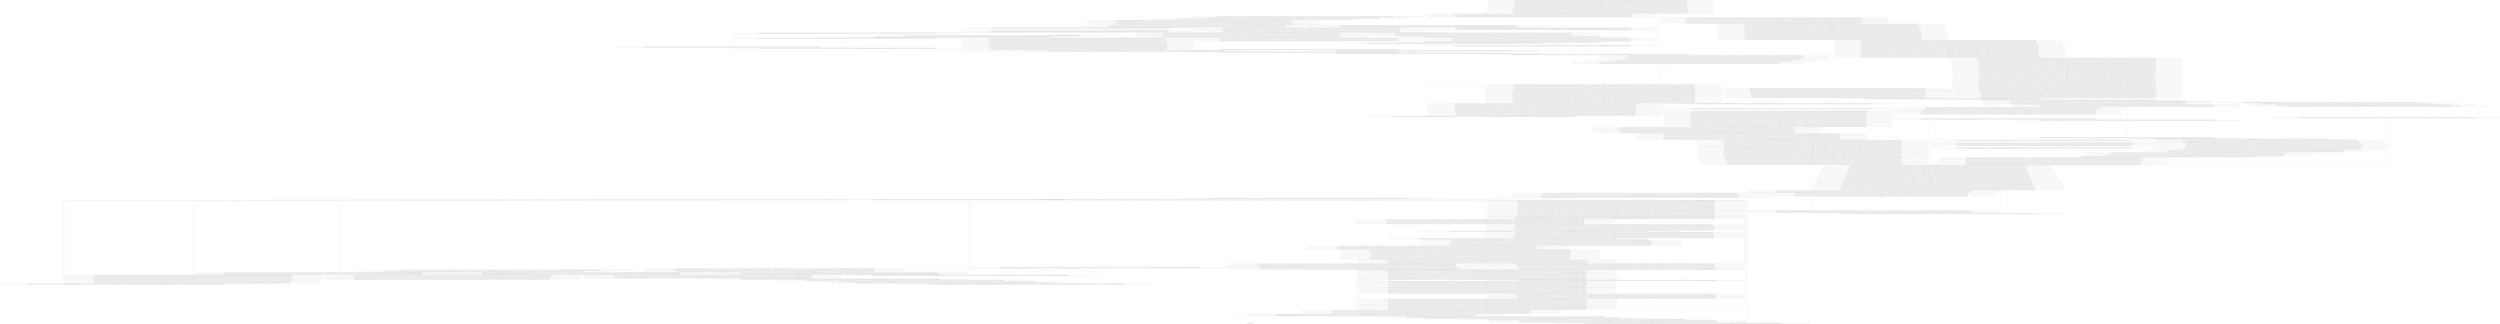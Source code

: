 digraph G {
graph [label="Control-flow-graph for register allocator (function _main)"]
0[label="0, 0: 8 8 8 8 8 8 8 8 8 8 8 8 8 8 8 8 8 8 8 8 8 8 8 8 8 8 8 8 8 8 8 8 8 8 8 8 8 8 8 8 8 8 8 8 8 8 8 8 8 8 8 8 8 8 8 8 8 8 8 8 8 8 8 8 8 8 8 8 8 8 8 8 8 8 8 8 8 8 8 8 8 8 8 8 8 8 8 8 8 8 8 8 8 8 8 8 8 8 8 8 8 8 8 8 8 8 8 8 8 8 8 8 8 8 8 8 8 8 8 8 8 8 8 8 8 8 8 8 8 8 8 8 8 8 8 8 8 8 8 8 8 8 8 8 8 8 8 8 8 8 8 8 8 8 8 8 8 8 8 8 8 8 8 8 8 8 8 8 8 8 8 8 8 8 8 8 8 8 8 8 8 8 8 8 8 8 8 8 8 8 8 8 8 8 8 8 8 8 8 8 8 8 8 8 8 8 8 8 8 8 8 8 8 8 8 8 8 8 8 8 8 8 8 8 8 8 8 8 8 8 8 8 8 8 8 8 8 8 8 8 8 8 8 8 8 8 8 8 8 8 8 8 8 8 8 8 8 8 8 8 8 8 8 8 8 8 8 8 8 8 8 8 8 8 8 8 8 8 8 8 8 8 8 8 8 8 8 8 8 8 8 8 8 8 8 8 8 8 8 8 8 8 8 8 8 8 8 8 8 8 8 8 8 8 8 8 8 8 8 8 8 8 8 8 8 8 8 8 8 8 8 8 8 8 8 8 8 8 8 8 8 8 8 8 8 8 8 8 8 8 8 8 8 8 8 8 8 8 8 8 8 9 9 9 9 9 9 9 9 9 9 9 9 9 9 9 9 9 9 9 9 9 9 9 9 9 9 9 9 9 9 9 9 9 9 9 9 9 9 9 9 9 9 9 9 9 9 9 9 9 9 9 9 9 9 9 9 9 9 9 9 9 9 9 9 9 9 9 9 9 9 9 9 9 9 9 9 9 9 9 9 9 9 9 9 9 9 9 9 9 9 9 9 9 9 9 9 9 9 9 9 9 9 9 9 9 9 9 9 9 9 9 9 9 9 9 9 9 9 9 9 9 9 9 9 9 9 9 9 9 9 9 9 9 9 9 9 9 9 9 9 9 9 9 9 9 9 9 9 9 9 9 9 9 9 9 9 9 9 9 9 9 9 9 9 9 9 9 9 9 9 9 9 9 9 9 9 9 9 9 9 9 9 9 9 9 9 9 9 9 9 9 9 9 9 9 9 9 9 9 9 9 9 9 9 9 9 9 9 9 9 9 9 9 9 9 9 9 9 9 9 9 9 9 9 9 9 9 9 9 9 9 9 9 9 9 9 9 9 9 9 9 9 9 9 9 9 9 9 9 9 9 9 9 9 9 9 9 9 9 9 9 9 9 9 9 9 9 9 9 9 9 9 9 9 9 9 9 9 9 9 9 9 9 9 9 9 9 9 9 9 9 9 9 9 9 9 9 9 9 9 9 9 9 9 9 9 9 9 9 9 9 9 9 9 9 9 9 9 9 9 9 9 9 9 9 9 9 9 9 9 9 9 9 9 9 9 9 9 9 9 9 9 9 9 9 9 9 9 9 9 9 9 9 9 9 9 9 9 9 9 9 9 9 9 9 9 "];
1[label="1, 1: 8 8 8 8 8 8 8 8 8 8 8 8 8 8 8 8 8 8 8 8 8 8 8 8 8 8 8 8 8 8 8 8 8 8 8 8 8 8 8 8 8 8 8 8 8 8 8 8 8 8 8 8 8 8 8 8 8 8 8 8 8 8 8 8 8 8 8 8 8 8 8 8 8 8 8 8 8 8 8 8 8 8 8 8 8 8 8 8 8 8 8 8 8 8 8 8 8 8 8 8 8 8 8 8 8 8 8 8 8 8 8 8 8 8 8 8 8 8 8 8 8 8 8 8 8 8 8 8 8 8 8 8 8 8 8 8 8 8 8 8 8 8 8 8 8 8 8 8 8 8 8 8 8 8 8 8 8 8 8 8 8 8 8 8 8 8 8 8 8 8 8 8 8 8 8 8 8 8 8 8 8 8 8 8 8 8 8 8 8 8 8 8 8 8 8 8 8 8 8 8 8 8 8 8 8 8 8 8 8 8 8 8 8 8 8 8 8 8 8 8 8 8 8 8 8 8 8 8 8 8 8 8 8 8 8 8 8 8 8 8 8 8 8 8 8 8 8 8 8 8 8 8 8 8 8 8 8 8 8 8 8 8 8 8 8 8 8 8 8 8 8 8 8 8 8 8 8 8 8 8 8 8 8 8 8 8 8 8 8 8 8 8 8 8 8 8 8 8 8 8 8 8 8 8 8 8 8 8 8 8 8 8 8 8 8 8 8 8 8 8 8 8 8 8 8 8 8 8 8 8 8 8 8 8 8 8 8 8 8 8 8 8 8 8 8 8 8 8 8 8 8 8 8 8 8 8 8 8 8 8 8 9 9 9 9 9 9 9 9 9 9 9 9 9 9 9 9 9 9 9 9 9 9 9 9 9 9 9 9 9 9 9 9 9 9 9 9 9 9 9 9 9 9 9 9 9 9 9 9 9 9 9 9 9 9 9 9 9 9 9 9 9 9 9 9 9 9 9 9 9 9 9 9 9 9 9 9 9 9 9 9 9 9 9 9 9 9 9 9 9 9 9 9 9 9 9 9 9 9 9 9 9 9 9 9 9 9 9 9 9 9 9 9 9 9 9 9 9 9 9 9 9 9 9 9 9 9 9 9 9 9 9 9 9 9 9 9 9 9 9 9 9 9 9 9 9 9 9 9 9 9 9 9 9 9 9 9 9 9 9 9 9 9 9 9 9 9 9 9 9 9 9 9 9 9 9 9 9 9 9 9 9 9 9 9 9 9 9 9 9 9 9 9 9 9 9 9 9 9 9 9 9 9 9 9 9 9 9 9 9 9 9 9 9 9 9 9 9 9 9 9 9 9 9 9 9 9 9 9 9 9 9 9 9 9 9 9 9 9 9 9 9 9 9 9 9 9 9 9 9 9 9 9 9 9 9 9 9 9 9 9 9 9 9 9 9 9 9 9 9 9 9 9 9 9 9 9 9 9 9 9 9 9 9 9 9 9 9 9 9 9 9 9 9 9 9 9 9 9 9 9 9 9 9 9 9 9 9 9 9 9 9 9 9 9 9 9 9 9 9 9 9 9 9 9 9 9 9 9 9 9 9 9 9 9 9 9 9 9 9 9 9 9 9 9 9 9 9 9 9 9 9 9 9 9 9 9 9 9 9 9 9 9 9 9 9 9 "];
2[label="2, 3: 0 1 8 8 8 8 8 8 8 8 8 8 8 8 8 8 8 8 8 8 8 8 8 8 8 8 8 8 8 8 8 8 8 8 8 8 8 8 8 8 8 8 8 8 8 8 8 8 8 8 8 8 8 8 8 8 8 8 8 8 8 8 8 8 8 8 8 8 8 8 8 8 8 8 8 8 8 8 8 8 8 8 8 8 8 8 8 8 8 8 8 8 8 8 8 8 8 8 8 8 8 8 8 8 8 8 8 8 8 8 8 8 8 8 8 8 8 8 8 8 8 8 8 8 8 8 8 8 8 8 8 8 8 8 8 8 8 8 8 8 8 8 8 8 8 8 8 8 8 8 8 8 8 8 8 8 8 8 8 8 8 8 8 8 8 8 8 8 8 8 8 8 8 8 8 8 8 8 8 8 8 8 8 8 8 8 8 8 8 8 8 8 8 8 8 8 8 8 8 8 8 8 8 8 8 8 8 8 8 8 8 8 8 8 8 8 8 8 8 8 8 8 8 8 8 8 8 8 8 8 8 8 8 8 8 8 8 8 8 8 8 8 8 8 8 8 8 8 8 8 8 8 8 8 8 8 8 8 8 8 8 8 8 8 8 8 8 8 8 8 8 8 8 8 8 8 8 8 8 8 8 8 8 8 8 8 8 8 8 8 8 8 8 8 8 8 8 8 8 8 8 8 8 8 8 8 8 8 8 8 8 8 8 8 8 8 8 8 8 8 8 8 8 8 8 8 8 8 8 8 8 8 8 8 8 8 8 8 8 8 8 8 8 8 8 8 8 8 8 8 8 8 8 8 8 8 8 8 8 8 8 8 8 9 9 9 9 9 9 9 9 9 9 9 9 9 9 9 9 9 9 9 9 9 9 9 9 9 9 9 9 9 9 9 9 9 9 9 9 9 9 9 9 9 9 9 9 9 9 9 9 9 9 9 9 9 9 9 9 9 9 9 9 9 9 9 9 9 9 9 9 9 9 9 9 9 9 9 9 9 9 9 9 9 9 9 9 9 9 9 9 9 9 9 9 9 9 9 9 9 9 9 9 9 9 9 9 9 9 9 9 9 9 9 9 9 9 9 9 9 9 9 9 9 9 9 9 9 9 9 9 9 9 9 9 9 9 9 9 9 9 9 9 9 9 9 9 9 9 9 9 9 9 9 9 9 9 9 9 9 9 9 9 9 9 9 9 9 9 9 9 9 9 9 9 9 9 9 9 9 9 9 9 9 9 9 9 9 9 9 9 9 9 9 9 9 9 9 9 9 9 9 9 9 9 9 9 9 9 9 9 9 9 9 9 9 9 9 9 9 9 9 9 9 9 9 9 9 9 9 9 9 9 9 9 9 9 9 9 9 9 9 9 9 9 9 9 9 9 9 9 9 9 9 9 9 9 9 9 9 9 9 9 9 9 9 9 9 9 9 9 9 9 9 9 9 9 9 9 9 9 9 9 9 9 9 9 9 9 9 9 9 9 9 9 9 9 9 9 9 9 9 9 9 9 9 9 9 9 9 9 9 9 9 9 9 9 9 9 9 9 9 9 9 9 9 9 9 9 9 9 9 9 9 9 9 9 9 9 9 9 9 9 9 9 9 9 9 9 9 9 9 9 9 9 9 9 9 9 9 9 9 9 9 9 9 9 9 9 "];
3[label="3, 4: 0 1 8 8 8 8 8 8 8 8 8 8 8 8 8 8 8 8 8 8 8 8 8 8 8 8 8 8 8 8 8 8 8 8 8 8 8 8 8 8 8 8 8 8 8 8 8 8 8 8 8 8 8 8 8 8 8 8 8 8 8 8 8 8 8 8 8 8 8 8 8 8 8 8 8 8 8 8 8 8 8 8 8 8 8 8 8 8 8 8 8 8 8 8 8 8 8 8 8 8 8 8 8 8 8 8 8 8 8 8 8 8 8 8 8 8 8 8 8 8 8 8 8 8 8 8 8 8 8 8 8 8 8 8 8 8 8 8 8 8 8 8 8 8 8 8 8 8 8 8 8 8 8 8 8 8 8 8 8 8 8 8 8 8 8 8 8 8 8 8 8 8 8 8 8 8 8 8 8 8 8 8 8 8 8 8 8 8 8 8 8 8 8 8 8 8 8 8 8 8 8 8 8 8 8 8 8 8 8 8 8 8 8 8 8 8 8 8 8 8 8 8 8 8 8 8 8 8 8 8 8 8 8 8 8 8 8 8 8 8 8 8 8 8 8 8 8 8 8 8 8 8 8 8 8 8 8 8 8 8 8 8 8 8 8 8 8 8 8 8 8 8 8 8 8 8 8 8 8 8 8 8 8 8 8 8 8 8 8 8 8 8 8 8 8 8 8 8 8 8 8 8 8 8 8 8 8 8 8 8 8 8 8 8 8 8 8 8 8 8 8 8 8 8 8 8 8 8 8 8 8 8 8 8 8 8 8 8 8 8 8 8 8 8 8 8 8 8 8 8 8 8 8 8 8 8 8 8 8 8 8 8 8 9 9 9 9 9 9 9 9 9 9 9 9 9 9 9 9 9 9 9 9 9 9 9 9 9 9 9 9 9 9 9 9 9 9 9 9 9 9 9 9 9 9 9 9 9 9 9 9 9 9 9 9 9 9 9 9 9 9 9 9 9 9 9 9 9 9 9 9 9 9 9 9 9 9 9 9 9 9 9 9 9 9 9 9 9 9 9 9 9 9 9 9 9 9 9 9 9 9 9 9 9 9 9 9 9 9 9 9 9 9 9 9 9 9 9 9 9 9 9 9 9 9 9 9 9 9 9 9 9 9 9 9 9 9 9 9 9 9 9 9 9 9 9 9 9 9 9 9 9 9 9 9 9 9 9 9 9 9 9 9 9 9 9 9 9 9 9 9 9 9 9 9 9 9 9 9 9 9 9 9 9 9 9 9 9 9 9 9 9 9 9 9 9 9 9 9 9 9 9 9 9 9 9 9 9 9 9 9 9 9 9 9 9 9 9 9 9 9 9 9 9 9 9 9 9 9 9 9 9 9 9 9 9 9 9 9 9 9 9 9 9 9 9 9 9 9 9 9 9 9 9 9 9 9 9 9 9 9 9 9 9 9 9 9 9 9 9 9 9 9 9 9 9 9 9 9 9 9 9 9 9 9 9 9 9 9 9 9 9 9 9 9 9 9 9 9 9 9 9 9 9 9 9 9 9 9 9 9 9 9 9 9 9 9 9 9 9 9 9 9 9 9 9 9 9 9 9 9 9 9 9 9 9 9 9 9 9 9 9 9 9 9 9 9 9 9 9 9 9 9 9 9 9 9 9 9 9 9 9 9 9 9 9 9 9 9 "];
4[label="4, 8: 0 1 8 8 8 8 8 8 8 8 8 8 8 8 8 8 8 8 8 8 8 8 8 8 8 8 8 8 8 8 8 8 8 8 8 8 8 8 8 8 8 8 8 8 8 8 8 8 8 8 8 8 8 8 8 8 8 8 8 8 8 8 8 8 8 8 8 8 8 8 8 8 8 8 8 8 8 8 8 8 8 8 8 8 8 8 8 8 8 8 8 8 8 8 8 8 8 8 8 8 8 8 8 8 8 8 8 8 8 8 8 8 8 8 8 8 8 8 8 8 8 8 8 8 8 8 8 8 8 8 8 8 8 8 8 8 8 8 8 8 8 8 8 8 8 8 8 8 8 8 8 8 8 8 8 8 8 8 8 8 8 8 8 8 8 8 8 8 8 8 8 8 8 8 8 8 8 8 8 8 8 8 8 8 8 8 8 8 8 8 8 8 8 8 8 8 8 8 8 8 8 8 8 8 8 8 8 8 8 8 8 8 8 8 8 8 8 8 8 8 8 8 8 8 8 8 8 8 8 8 8 8 8 8 8 8 8 8 8 8 8 8 8 8 8 8 8 8 8 8 8 8 8 8 8 8 8 8 8 8 8 8 8 8 8 8 8 8 8 8 8 8 8 8 8 8 8 8 8 8 8 8 8 8 8 8 8 8 8 8 8 8 8 8 8 8 8 8 8 8 8 8 8 8 8 8 8 8 8 8 8 8 8 8 8 8 8 8 8 8 8 8 8 8 8 8 8 8 8 8 8 8 8 8 8 8 8 8 8 8 8 8 8 8 8 8 8 8 8 8 8 8 8 8 8 8 8 8 8 8 8 8 8 9 9 9 9 9 9 9 9 9 9 9 9 9 9 9 9 9 9 9 9 9 9 9 9 9 9 9 9 9 9 9 9 9 9 9 9 9 9 9 9 9 9 9 9 9 9 9 9 9 9 9 9 9 9 9 9 9 9 9 9 9 9 9 9 9 9 9 9 9 9 9 9 9 9 9 9 9 9 9 9 9 9 9 9 9 9 9 9 9 9 9 9 9 9 9 9 9 9 9 9 9 9 9 9 9 9 9 9 9 9 9 9 9 9 9 9 9 9 9 9 9 9 9 9 9 9 9 9 9 9 9 9 9 9 9 9 9 9 9 9 9 9 9 9 9 9 9 9 9 9 9 9 9 9 9 9 9 9 9 9 9 9 9 9 9 9 9 9 9 9 9 9 9 9 9 9 9 9 9 9 9 9 9 9 9 9 9 9 9 9 9 9 9 9 9 9 9 9 9 9 9 9 9 9 9 9 9 9 9 9 9 9 9 9 9 9 9 9 9 9 9 9 9 9 9 9 9 9 9 9 9 9 9 9 9 9 9 9 9 9 9 9 9 9 9 9 9 9 9 9 9 9 9 9 9 9 9 9 9 9 9 9 9 9 9 9 9 9 9 9 9 9 9 9 9 9 9 9 9 9 9 9 9 9 9 9 9 9 9 9 9 9 9 9 9 9 9 9 9 9 9 9 9 9 9 9 9 9 9 9 9 9 9 9 9 9 9 9 9 9 9 9 9 9 9 9 9 9 9 9 9 9 9 9 9 9 9 9 9 9 9 9 9 9 9 9 9 9 9 9 9 9 9 9 9 9 9 9 9 9 9 9 9 9 9 9 "];
5[label="5, 83: 0 1 2 3 8 8 8 8 8 8 8 8 8 8 8 8 8 8 8 8 8 8 8 8 8 8 8 8 8 8 8 8 8 8 8 8 8 8 8 8 8 8 8 8 8 8 8 8 8 8 8 8 8 8 8 8 8 8 8 8 8 8 8 8 8 8 8 8 8 8 8 8 8 8 8 8 8 8 8 8 8 8 8 8 8 8 8 8 8 8 8 8 8 8 8 8 8 8 8 8 8 8 8 8 8 8 8 8 8 8 8 8 8 8 8 8 8 8 8 8 8 8 8 8 8 8 8 8 8 8 8 8 8 8 8 8 8 8 8 8 8 8 8 8 8 8 8 8 8 8 8 8 8 8 8 8 8 8 8 8 8 8 8 8 8 8 8 8 8 8 8 8 8 8 8 8 8 8 8 8 8 8 8 8 8 8 8 8 8 8 8 8 8 8 8 8 8 8 8 8 8 8 8 8 8 8 8 8 8 8 8 8 8 8 8 8 8 8 8 8 8 8 8 8 8 8 8 8 8 8 8 8 8 8 8 8 8 8 8 8 8 8 8 8 8 8 8 8 8 8 8 8 8 8 8 8 8 8 8 8 8 8 8 8 8 8 8 8 8 8 8 8 8 8 8 8 8 8 8 8 8 8 8 8 8 8 8 8 8 8 8 8 8 8 8 8 8 8 8 8 8 8 8 8 8 8 8 8 8 8 8 8 8 8 8 8 8 8 8 8 8 8 8 8 8 8 8 8 8 8 8 8 8 8 8 8 8 8 8 8 8 8 8 8 8 8 8 8 8 8 8 8 8 8 8 8 8 8 8 8 8 8 8 8 8 9 9 9 9 9 9 9 9 9 9 9 9 9 9 9 9 9 9 9 9 9 9 9 9 9 9 9 9 9 9 9 9 9 9 9 9 9 9 9 9 9 9 9 9 9 9 9 9 9 9 9 9 9 9 9 9 9 9 9 9 9 9 9 9 9 9 9 9 9 9 9 9 9 9 9 9 9 9 9 9 9 9 9 9 9 9 9 9 9 9 9 9 9 9 9 9 9 9 9 9 9 9 9 9 9 9 9 9 9 9 9 9 9 9 9 9 9 9 9 9 9 9 9 9 9 9 9 9 9 9 9 9 9 9 9 9 9 9 9 9 9 9 9 9 9 9 9 9 9 9 9 9 9 9 9 9 9 9 9 9 9 9 9 9 9 9 9 9 9 9 9 9 9 9 9 9 9 9 9 9 9 9 9 9 9 9 9 9 9 9 9 9 9 9 9 9 9 9 9 9 9 9 9 9 9 9 9 9 9 9 9 9 9 9 9 9 9 9 9 9 9 9 9 9 9 9 9 9 9 9 9 9 9 9 9 9 9 9 9 9 9 9 9 9 9 9 9 9 9 9 9 9 9 9 9 9 9 9 9 9 9 9 9 9 9 9 9 9 9 9 9 9 9 9 9 9 9 9 9 9 9 9 9 9 9 9 9 9 9 9 9 9 9 9 9 9 9 9 9 9 9 9 9 9 9 9 9 9 9 9 9 9 9 9 9 9 9 9 9 9 9 9 9 9 9 9 9 9 9 9 9 9 9 9 9 9 9 9 9 9 9 9 9 9 9 9 9 9 9 9 9 9 9 9 9 9 9 9 9 9 9 9 9 9 9 9 "];
6[label="6, 85: 0 1 2 3 4 5 8 8 8 8 8 8 8 8 8 8 8 8 8 8 8 8 8 8 8 8 8 8 8 8 8 8 8 8 8 8 8 8 8 8 8 8 8 8 8 8 8 8 8 8 8 8 8 8 8 8 8 8 8 8 8 8 8 8 8 8 8 8 8 8 8 8 8 8 8 8 8 8 8 8 8 8 8 8 8 8 8 8 8 8 8 8 8 8 8 8 8 8 8 8 8 8 8 8 8 8 8 8 8 8 8 8 8 8 8 8 8 8 8 8 8 8 8 8 8 8 8 8 8 8 8 8 8 8 8 8 8 8 8 8 8 8 8 8 8 8 8 8 8 8 8 8 8 8 8 8 8 8 8 8 8 8 8 8 8 8 8 8 8 8 8 8 8 8 8 8 8 8 8 8 8 8 8 8 8 8 8 8 8 8 8 8 8 8 8 8 8 8 8 8 8 8 8 8 8 8 8 8 8 8 8 8 8 8 8 8 8 8 8 8 8 8 8 8 8 8 8 8 8 8 8 8 8 8 8 8 8 8 8 8 8 8 8 8 8 8 8 8 8 8 8 8 8 8 8 8 8 8 8 8 8 8 8 8 8 8 8 8 8 8 8 8 8 8 8 8 8 8 8 8 8 8 8 8 8 8 8 8 8 8 8 8 8 8 8 8 8 8 8 8 8 8 8 8 8 8 8 8 8 8 8 8 8 8 8 8 8 8 8 8 8 8 8 8 8 8 8 8 8 8 8 8 8 8 8 8 8 8 8 8 8 8 8 8 8 8 8 8 8 8 8 8 8 8 8 8 8 8 8 8 8 8 8 8 8 8 8 9 9 9 9 9 9 9 9 9 9 9 9 9 9 9 9 9 9 9 9 9 9 9 9 9 9 9 9 9 9 9 9 9 9 9 9 9 9 9 9 9 9 9 9 9 9 9 9 9 9 9 9 9 9 9 9 9 9 9 9 9 9 9 9 9 9 9 9 9 9 9 9 9 9 9 9 9 9 9 9 9 9 9 9 9 9 9 9 9 9 9 9 9 9 9 9 9 9 9 9 9 9 9 9 9 9 9 9 9 9 9 9 9 9 9 9 9 9 9 9 9 9 9 9 9 9 9 9 9 9 9 9 9 9 9 9 9 9 9 9 9 9 9 9 9 9 9 9 9 9 9 9 9 9 9 9 9 9 9 9 9 9 9 9 9 9 9 9 9 9 9 9 9 9 9 9 9 9 9 9 9 9 9 9 9 9 9 9 9 9 9 9 9 9 9 9 9 9 9 9 9 9 9 9 9 9 9 9 9 9 9 9 9 9 9 9 9 9 9 9 9 9 9 9 9 9 9 9 9 9 9 9 9 9 9 9 9 9 9 9 9 9 9 9 9 9 9 9 9 9 9 9 9 9 9 9 9 9 9 9 9 9 9 9 9 9 9 9 9 9 9 9 9 9 9 9 9 9 9 9 9 9 9 9 9 9 9 9 9 9 9 9 9 9 9 9 9 9 9 9 9 9 9 9 9 9 9 9 9 9 9 9 9 9 9 9 9 9 9 9 9 9 9 9 9 9 9 9 9 9 9 9 9 9 9 9 9 9 9 9 9 9 9 9 9 9 9 9 9 9 9 9 9 9 9 9 9 9 9 9 9 9 9 9 9 9 "];
7[label="7, 45: 0 1 2 3 4 5 6 7 8 8 8 8 8 8 8 8 8 8 8 8 8 8 8 8 8 8 8 8 8 8 8 8 8 8 8 8 8 8 8 8 8 8 8 8 8 8 8 8 8 8 8 8 8 8 8 8 8 8 8 8 8 8 8 8 8 8 8 8 8 8 8 8 8 8 8 8 8 8 8 8 8 8 8 8 8 8 8 8 8 8 8 8 8 8 8 8 8 8 8 8 8 8 8 8 8 8 8 8 8 8 8 8 8 8 8 8 8 8 8 8 8 8 8 8 8 8 8 8 8 8 8 8 8 8 8 8 8 8 8 8 8 8 8 8 8 8 8 8 8 8 8 8 8 8 8 8 8 8 8 8 8 8 8 8 8 8 8 8 8 8 8 8 8 8 8 8 8 8 8 8 8 8 8 8 8 8 8 8 8 8 8 8 8 8 8 8 8 8 8 8 8 8 8 8 8 8 8 8 8 8 8 8 8 8 8 8 8 8 8 8 8 8 8 8 8 8 8 8 8 8 8 8 8 8 8 8 8 8 8 8 8 8 8 8 8 8 8 8 8 8 8 8 8 8 8 8 8 8 8 8 8 8 8 8 8 8 8 8 8 8 8 8 8 8 8 8 8 8 8 8 8 8 8 8 8 8 8 8 8 8 8 8 8 8 8 8 8 8 8 8 8 8 8 8 8 8 8 8 8 8 8 8 8 8 8 8 8 8 8 8 8 8 8 8 8 8 8 8 8 8 8 8 8 8 8 8 8 8 8 8 8 8 8 8 8 8 8 8 8 8 8 8 8 8 8 8 8 8 8 8 8 8 8 8 8 8 8 8 8 9 9 9 9 9 9 9 9 9 9 9 9 9 9 9 9 9 9 9 9 9 9 9 9 9 9 9 9 9 9 9 9 9 9 9 9 9 9 9 9 9 9 9 9 9 9 9 9 9 9 9 9 9 9 9 9 9 9 9 9 9 9 9 9 9 9 9 9 9 9 9 9 9 9 9 9 9 9 9 9 9 9 9 9 9 9 9 9 9 9 9 9 9 9 9 9 9 9 9 9 9 9 9 9 9 9 9 9 9 9 9 9 9 9 9 9 9 9 9 9 9 9 9 9 9 9 9 9 9 9 9 9 9 9 9 9 9 9 9 9 9 9 9 9 9 9 9 9 9 9 9 9 9 9 9 9 9 9 9 9 9 9 9 9 9 9 9 9 9 9 9 9 9 9 9 9 9 9 9 9 9 9 9 9 9 9 9 9 9 9 9 9 9 9 9 9 9 9 9 9 9 9 9 9 9 9 9 9 9 9 9 9 9 9 9 9 9 9 9 9 9 9 9 9 9 9 9 9 9 9 9 9 9 9 9 9 9 9 9 9 9 9 9 9 9 9 9 9 9 9 9 9 9 9 9 9 9 9 9 9 9 9 9 9 9 9 9 9 9 9 9 9 9 9 9 9 9 9 9 9 9 9 9 9 9 9 9 9 9 9 9 9 9 9 9 9 9 9 9 9 9 9 9 9 9 9 9 9 9 9 9 9 9 9 9 9 9 9 9 9 9 9 9 9 9 9 9 9 9 9 9 9 9 9 9 9 9 9 9 9 9 9 9 9 9 9 9 9 9 9 9 9 9 9 9 9 9 9 9 9 9 9 9 9 9 9 "];
8[label="8, 611: 0 1 2 3 4 5 6 7 8 8 8 8 8 8 8 8 8 8 8 8 8 8 8 8 8 8 8 8 8 8 8 8 8 8 8 8 8 8 8 8 8 8 8 8 8 8 8 8 8 8 8 8 8 8 8 8 8 8 8 8 8 8 8 8 8 8 8 8 8 8 8 8 8 8 8 8 8 8 8 8 8 8 8 8 8 8 8 8 8 8 8 8 8 8 8 8 8 8 8 8 8 8 8 8 8 8 8 8 8 8 8 8 8 8 8 8 8 8 8 8 8 8 8 8 8 8 8 8 8 8 8 8 8 8 8 8 8 8 8 8 8 8 8 8 8 8 8 8 8 8 8 8 8 8 8 8 8 8 8 8 8 8 8 8 8 8 8 8 8 8 8 8 8 8 8 8 8 8 8 8 8 8 8 8 8 8 8 8 8 8 8 8 8 8 8 8 8 8 8 8 8 8 8 8 8 8 8 8 8 8 8 8 8 8 8 8 8 8 8 8 8 8 8 8 8 8 8 8 8 8 8 8 8 8 8 8 8 8 8 8 8 8 8 8 8 8 8 8 8 8 8 8 8 8 8 8 8 8 8 8 8 8 8 8 8 8 8 8 8 8 8 8 8 8 8 8 8 8 8 8 8 8 8 8 8 8 8 8 8 8 8 8 8 8 8 8 8 8 8 8 8 8 8 8 8 8 8 8 8 8 8 8 8 8 8 8 8 8 8 8 8 8 8 8 8 8 8 8 8 8 8 8 8 8 8 8 8 8 8 8 8 8 8 8 8 8 8 8 8 8 8 8 8 8 8 8 8 8 8 8 8 8 8 8 8 8 8 8 8 8 9 9 9 9 9 9 9 9 9 9 9 9 9 9 9 9 9 9 9 9 9 9 9 9 9 9 9 9 9 9 9 9 9 9 9 9 9 9 9 9 9 9 9 9 9 9 9 9 9 9 9 9 9 9 9 9 9 9 9 9 9 9 9 9 9 9 9 9 9 9 9 9 9 9 9 9 9 9 9 9 9 9 9 9 9 9 9 9 9 9 9 9 9 9 9 9 9 9 9 9 9 9 9 9 9 9 9 9 9 9 9 9 9 9 9 9 9 9 9 9 9 9 9 9 9 9 9 9 9 9 9 9 9 9 9 9 9 9 9 9 9 9 9 9 9 9 9 9 9 9 9 9 9 9 9 9 9 9 9 9 9 9 9 9 9 9 9 9 9 9 9 9 9 9 9 9 9 9 9 9 9 9 9 9 9 9 9 9 9 9 9 9 9 9 9 9 9 9 9 9 9 9 9 9 9 9 9 9 9 9 9 9 9 9 9 9 9 9 9 9 9 9 9 9 9 9 9 9 9 9 9 9 9 9 9 9 9 9 9 9 9 9 9 9 9 9 9 9 9 9 9 9 9 9 9 9 9 9 9 9 9 9 9 9 9 9 9 9 9 9 9 9 9 9 9 9 9 9 9 9 9 9 9 9 9 9 9 9 9 9 9 9 9 9 9 9 9 9 9 9 9 9 9 9 9 9 9 9 9 9 9 9 9 9 9 9 9 9 9 9 9 9 9 9 9 9 9 9 9 9 9 9 9 9 9 9 9 9 9 9 9 9 9 9 9 9 9 9 9 9 9 9 9 9 9 9 9 9 9 9 9 9 9 9 9 9 9 10 11 "];
9[label="9, 614: 0 1 2 3 4 5 6 7 8 8 8 8 8 8 8 8 8 8 8 8 8 8 8 8 8 8 8 8 8 8 8 8 8 8 8 8 8 8 8 8 8 8 8 8 8 8 8 8 8 8 8 8 8 8 8 8 8 8 8 8 8 8 8 8 8 8 8 8 8 8 8 8 8 8 8 8 8 8 8 8 8 8 8 8 8 8 8 8 8 8 8 8 8 8 8 8 8 8 8 8 8 8 8 8 8 8 8 8 8 8 8 8 8 8 8 8 8 8 8 8 8 8 8 8 8 8 8 8 8 8 8 8 8 8 8 8 8 8 8 8 8 8 8 8 8 8 8 8 8 8 8 8 8 8 8 8 8 8 8 8 8 8 8 8 8 8 8 8 8 8 8 8 8 8 8 8 8 8 8 8 8 8 8 8 8 8 8 8 8 8 8 8 8 8 8 8 8 8 8 8 8 8 8 8 8 8 8 8 8 8 8 8 8 8 8 8 8 8 8 8 8 8 8 8 8 8 8 8 8 8 8 8 8 8 8 8 8 8 8 8 8 8 8 8 8 8 8 8 8 8 8 8 8 8 8 8 8 8 8 8 8 8 8 8 8 8 8 8 8 8 8 8 8 8 8 8 8 8 8 8 8 8 8 8 8 8 8 8 8 8 8 8 8 8 8 8 8 8 8 8 8 8 8 8 8 8 8 8 8 8 8 8 8 8 8 8 8 8 8 8 8 8 8 8 8 8 8 8 8 8 8 8 8 8 8 8 8 8 8 8 8 8 8 8 8 8 8 8 8 8 8 8 8 8 8 8 8 8 8 8 8 8 8 8 8 8 8 8 8 9 9 9 9 9 9 9 9 9 9 9 9 9 9 9 9 9 9 9 9 9 9 9 9 9 9 9 9 9 9 9 9 9 9 9 9 9 9 9 9 9 9 9 9 9 9 9 9 9 9 9 9 9 9 9 9 9 9 9 9 9 9 9 9 9 9 9 9 9 9 9 9 9 9 9 9 9 9 9 9 9 9 9 9 9 9 9 9 9 9 9 9 9 9 9 9 9 9 9 9 9 9 9 9 9 9 9 9 9 9 9 9 9 9 9 9 9 9 9 9 9 9 9 9 9 9 9 9 9 9 9 9 9 9 9 9 9 9 9 9 9 9 9 9 9 9 9 9 9 9 9 9 9 9 9 9 9 9 9 9 9 9 9 9 9 9 9 9 9 9 9 9 9 9 9 9 9 9 9 9 9 9 9 9 9 9 9 9 9 9 9 9 9 9 9 9 9 9 9 9 9 9 9 9 9 9 9 9 9 9 9 9 9 9 9 9 9 9 9 9 9 9 9 9 9 9 9 9 9 9 9 9 9 9 9 9 9 9 9 9 9 9 9 9 9 9 9 9 9 9 9 9 9 9 9 9 9 9 9 9 9 9 9 9 9 9 9 9 9 9 9 9 9 9 9 9 9 9 9 9 9 9 9 9 9 9 9 9 9 9 9 9 9 9 9 9 9 9 9 9 9 9 9 9 9 9 9 9 9 9 9 9 9 9 9 9 9 9 9 9 9 9 9 9 9 9 9 9 9 9 9 9 9 9 9 9 9 9 9 9 9 9 9 9 9 9 9 9 9 9 9 9 9 9 9 9 9 9 9 9 9 9 9 9 9 9 10 11 12 13 "];
10[label="10, 10: 0 1 2 3 4 5 6 7 8 8 8 8 8 8 8 8 8 8 8 8 8 8 8 8 8 8 8 8 8 8 8 8 8 8 8 8 8 8 8 8 8 8 8 8 8 8 8 8 8 8 8 8 8 8 8 8 8 8 8 8 8 8 8 8 8 8 8 8 8 8 8 8 8 8 8 8 8 8 8 8 8 8 8 8 8 8 8 8 8 8 8 8 8 8 8 8 8 8 8 8 8 8 8 8 8 8 8 8 8 8 8 8 8 8 8 8 8 8 8 8 8 8 8 8 8 8 8 8 8 8 8 8 8 8 8 8 8 8 8 8 8 8 8 8 8 8 8 8 8 8 8 8 8 8 8 8 8 8 8 8 8 8 8 8 8 8 8 8 8 8 8 8 8 8 8 8 8 8 8 8 8 8 8 8 8 8 8 8 8 8 8 8 8 8 8 8 8 8 8 8 8 8 8 8 8 8 8 8 8 8 8 8 8 8 8 8 8 8 8 8 8 8 8 8 8 8 8 8 8 8 8 8 8 8 8 8 8 8 8 8 8 8 8 8 8 8 8 8 8 8 8 8 8 8 8 8 8 8 8 8 8 8 8 8 8 8 8 8 8 8 8 8 8 8 8 8 8 8 8 8 8 8 8 8 8 8 8 8 8 8 8 8 8 8 8 8 8 8 8 8 8 8 8 8 8 8 8 8 8 8 8 8 8 8 8 8 8 8 8 8 8 8 8 8 8 8 8 8 8 8 8 8 8 8 8 8 8 8 8 8 8 8 8 8 8 8 8 8 8 8 8 8 8 8 8 8 8 8 8 8 8 8 8 8 8 8 8 8 8 9 9 9 9 9 9 9 9 9 9 9 9 9 9 9 9 9 9 9 9 9 9 9 9 9 9 9 9 9 9 9 9 9 9 9 9 9 9 9 9 9 9 9 9 9 9 9 9 9 9 9 9 9 9 9 9 9 9 9 9 9 9 9 9 9 9 9 9 9 9 9 9 9 9 9 9 9 9 9 9 9 9 9 9 9 9 9 9 9 9 9 9 9 9 9 9 9 9 9 9 9 9 9 9 9 9 9 9 9 9 9 9 9 9 9 9 9 9 9 9 9 9 9 9 9 9 9 9 9 9 9 9 9 9 9 9 9 9 9 9 9 9 9 9 9 9 9 9 9 9 9 9 9 9 9 9 9 9 9 9 9 9 9 9 9 9 9 9 9 9 9 9 9 9 9 9 9 9 9 9 9 9 9 9 9 9 9 9 9 9 9 9 9 9 9 9 9 9 9 9 9 9 9 9 9 9 9 9 9 9 9 9 9 9 9 9 9 9 9 9 9 9 9 9 9 9 9 9 9 9 9 9 9 9 9 9 9 9 9 9 9 9 9 9 9 9 9 9 9 9 9 9 9 9 9 9 9 9 9 9 9 9 9 9 9 9 9 9 9 9 9 9 9 9 9 9 9 9 9 9 9 9 9 9 9 9 9 9 9 9 9 9 9 9 9 9 9 9 9 9 9 9 9 9 9 9 9 9 9 9 9 9 9 9 9 9 9 9 9 9 9 9 9 9 9 9 9 9 9 9 9 9 9 9 9 9 9 9 9 9 9 9 9 9 9 9 9 9 9 9 9 9 9 9 9 9 9 9 9 9 9 9 9 9 9 9 10 11 12 13 14 15 "];
11[label="11, 11: 0 1 2 3 4 5 6 7 8 8 8 8 8 8 8 8 8 8 8 8 8 8 8 8 8 8 8 8 8 8 8 8 8 8 8 8 8 8 8 8 8 8 8 8 8 8 8 8 8 8 8 8 8 8 8 8 8 8 8 8 8 8 8 8 8 8 8 8 8 8 8 8 8 8 8 8 8 8 8 8 8 8 8 8 8 8 8 8 8 8 8 8 8 8 8 8 8 8 8 8 8 8 8 8 8 8 8 8 8 8 8 8 8 8 8 8 8 8 8 8 8 8 8 8 8 8 8 8 8 8 8 8 8 8 8 8 8 8 8 8 8 8 8 8 8 8 8 8 8 8 8 8 8 8 8 8 8 8 8 8 8 8 8 8 8 8 8 8 8 8 8 8 8 8 8 8 8 8 8 8 8 8 8 8 8 8 8 8 8 8 8 8 8 8 8 8 8 8 8 8 8 8 8 8 8 8 8 8 8 8 8 8 8 8 8 8 8 8 8 8 8 8 8 8 8 8 8 8 8 8 8 8 8 8 8 8 8 8 8 8 8 8 8 8 8 8 8 8 8 8 8 8 8 8 8 8 8 8 8 8 8 8 8 8 8 8 8 8 8 8 8 8 8 8 8 8 8 8 8 8 8 8 8 8 8 8 8 8 8 8 8 8 8 8 8 8 8 8 8 8 8 8 8 8 8 8 8 8 8 8 8 8 8 8 8 8 8 8 8 8 8 8 8 8 8 8 8 8 8 8 8 8 8 8 8 8 8 8 8 8 8 8 8 8 8 8 8 8 8 8 8 8 8 8 8 8 8 8 8 8 8 8 8 8 8 8 8 8 8 9 9 9 9 9 9 9 9 9 9 9 9 9 9 9 9 9 9 9 9 9 9 9 9 9 9 9 9 9 9 9 9 9 9 9 9 9 9 9 9 9 9 9 9 9 9 9 9 9 9 9 9 9 9 9 9 9 9 9 9 9 9 9 9 9 9 9 9 9 9 9 9 9 9 9 9 9 9 9 9 9 9 9 9 9 9 9 9 9 9 9 9 9 9 9 9 9 9 9 9 9 9 9 9 9 9 9 9 9 9 9 9 9 9 9 9 9 9 9 9 9 9 9 9 9 9 9 9 9 9 9 9 9 9 9 9 9 9 9 9 9 9 9 9 9 9 9 9 9 9 9 9 9 9 9 9 9 9 9 9 9 9 9 9 9 9 9 9 9 9 9 9 9 9 9 9 9 9 9 9 9 9 9 9 9 9 9 9 9 9 9 9 9 9 9 9 9 9 9 9 9 9 9 9 9 9 9 9 9 9 9 9 9 9 9 9 9 9 9 9 9 9 9 9 9 9 9 9 9 9 9 9 9 9 9 9 9 9 9 9 9 9 9 9 9 9 9 9 9 9 9 9 9 9 9 9 9 9 9 9 9 9 9 9 9 9 9 9 9 9 9 9 9 9 9 9 9 9 9 9 9 9 9 9 9 9 9 9 9 9 9 9 9 9 9 9 9 9 9 9 9 9 9 9 9 9 9 9 9 9 9 9 9 9 9 9 9 9 9 9 9 9 9 9 9 9 9 9 9 9 9 9 9 9 9 9 9 9 9 9 9 9 9 9 9 9 9 9 9 9 9 9 9 9 9 9 9 9 9 9 9 9 9 9 9 9 10 11 12 13 14 15 "];
12[label="12, 12: 0 1 2 3 4 5 6 7 8 8 8 8 8 8 8 8 8 8 8 8 8 8 8 8 8 8 8 8 8 8 8 8 8 8 8 8 8 8 8 8 8 8 8 8 8 8 8 8 8 8 8 8 8 8 8 8 8 8 8 8 8 8 8 8 8 8 8 8 8 8 8 8 8 8 8 8 8 8 8 8 8 8 8 8 8 8 8 8 8 8 8 8 8 8 8 8 8 8 8 8 8 8 8 8 8 8 8 8 8 8 8 8 8 8 8 8 8 8 8 8 8 8 8 8 8 8 8 8 8 8 8 8 8 8 8 8 8 8 8 8 8 8 8 8 8 8 8 8 8 8 8 8 8 8 8 8 8 8 8 8 8 8 8 8 8 8 8 8 8 8 8 8 8 8 8 8 8 8 8 8 8 8 8 8 8 8 8 8 8 8 8 8 8 8 8 8 8 8 8 8 8 8 8 8 8 8 8 8 8 8 8 8 8 8 8 8 8 8 8 8 8 8 8 8 8 8 8 8 8 8 8 8 8 8 8 8 8 8 8 8 8 8 8 8 8 8 8 8 8 8 8 8 8 8 8 8 8 8 8 8 8 8 8 8 8 8 8 8 8 8 8 8 8 8 8 8 8 8 8 8 8 8 8 8 8 8 8 8 8 8 8 8 8 8 8 8 8 8 8 8 8 8 8 8 8 8 8 8 8 8 8 8 8 8 8 8 8 8 8 8 8 8 8 8 8 8 8 8 8 8 8 8 8 8 8 8 8 8 8 8 8 8 8 8 8 8 8 8 8 8 8 8 8 8 8 8 8 8 8 8 8 8 8 8 8 8 8 8 8 9 9 9 9 9 9 9 9 9 9 9 9 9 9 9 9 9 9 9 9 9 9 9 9 9 9 9 9 9 9 9 9 9 9 9 9 9 9 9 9 9 9 9 9 9 9 9 9 9 9 9 9 9 9 9 9 9 9 9 9 9 9 9 9 9 9 9 9 9 9 9 9 9 9 9 9 9 9 9 9 9 9 9 9 9 9 9 9 9 9 9 9 9 9 9 9 9 9 9 9 9 9 9 9 9 9 9 9 9 9 9 9 9 9 9 9 9 9 9 9 9 9 9 9 9 9 9 9 9 9 9 9 9 9 9 9 9 9 9 9 9 9 9 9 9 9 9 9 9 9 9 9 9 9 9 9 9 9 9 9 9 9 9 9 9 9 9 9 9 9 9 9 9 9 9 9 9 9 9 9 9 9 9 9 9 9 9 9 9 9 9 9 9 9 9 9 9 9 9 9 9 9 9 9 9 9 9 9 9 9 9 9 9 9 9 9 9 9 9 9 9 9 9 9 9 9 9 9 9 9 9 9 9 9 9 9 9 9 9 9 9 9 9 9 9 9 9 9 9 9 9 9 9 9 9 9 9 9 9 9 9 9 9 9 9 9 9 9 9 9 9 9 9 9 9 9 9 9 9 9 9 9 9 9 9 9 9 9 9 9 9 9 9 9 9 9 9 9 9 9 9 9 9 9 9 9 9 9 9 9 9 9 9 9 9 9 9 9 9 9 9 9 9 9 9 9 9 9 9 9 9 9 9 9 9 9 9 9 9 9 9 9 9 9 9 9 9 9 9 9 9 9 9 9 9 9 9 9 9 9 9 9 9 9 9 9 10 11 12 13 14 15 "];
13[label="13, 15: 0 1 2 3 4 5 6 7 8 8 8 8 8 8 8 8 8 8 8 8 8 8 8 8 8 8 8 8 8 8 8 8 8 8 8 8 8 8 8 8 8 8 8 8 8 8 8 8 8 8 8 8 8 8 8 8 8 8 8 8 8 8 8 8 8 8 8 8 8 8 8 8 8 8 8 8 8 8 8 8 8 8 8 8 8 8 8 8 8 8 8 8 8 8 8 8 8 8 8 8 8 8 8 8 8 8 8 8 8 8 8 8 8 8 8 8 8 8 8 8 8 8 8 8 8 8 8 8 8 8 8 8 8 8 8 8 8 8 8 8 8 8 8 8 8 8 8 8 8 8 8 8 8 8 8 8 8 8 8 8 8 8 8 8 8 8 8 8 8 8 8 8 8 8 8 8 8 8 8 8 8 8 8 8 8 8 8 8 8 8 8 8 8 8 8 8 8 8 8 8 8 8 8 8 8 8 8 8 8 8 8 8 8 8 8 8 8 8 8 8 8 8 8 8 8 8 8 8 8 8 8 8 8 8 8 8 8 8 8 8 8 8 8 8 8 8 8 8 8 8 8 8 8 8 8 8 8 8 8 8 8 8 8 8 8 8 8 8 8 8 8 8 8 8 8 8 8 8 8 8 8 8 8 8 8 8 8 8 8 8 8 8 8 8 8 8 8 8 8 8 8 8 8 8 8 8 8 8 8 8 8 8 8 8 8 8 8 8 8 8 8 8 8 8 8 8 8 8 8 8 8 8 8 8 8 8 8 8 8 8 8 8 8 8 8 8 8 8 8 8 8 8 8 8 8 8 8 8 8 8 8 8 8 8 8 8 8 8 8 9 9 9 9 9 9 9 9 9 9 9 9 9 9 9 9 9 9 9 9 9 9 9 9 9 9 9 9 9 9 9 9 9 9 9 9 9 9 9 9 9 9 9 9 9 9 9 9 9 9 9 9 9 9 9 9 9 9 9 9 9 9 9 9 9 9 9 9 9 9 9 9 9 9 9 9 9 9 9 9 9 9 9 9 9 9 9 9 9 9 9 9 9 9 9 9 9 9 9 9 9 9 9 9 9 9 9 9 9 9 9 9 9 9 9 9 9 9 9 9 9 9 9 9 9 9 9 9 9 9 9 9 9 9 9 9 9 9 9 9 9 9 9 9 9 9 9 9 9 9 9 9 9 9 9 9 9 9 9 9 9 9 9 9 9 9 9 9 9 9 9 9 9 9 9 9 9 9 9 9 9 9 9 9 9 9 9 9 9 9 9 9 9 9 9 9 9 9 9 9 9 9 9 9 9 9 9 9 9 9 9 9 9 9 9 9 9 9 9 9 9 9 9 9 9 9 9 9 9 9 9 9 9 9 9 9 9 9 9 9 9 9 9 9 9 9 9 9 9 9 9 9 9 9 9 9 9 9 9 9 9 9 9 9 9 9 9 9 9 9 9 9 9 9 9 9 9 9 9 9 9 9 9 9 9 9 9 9 9 9 9 9 9 9 9 9 9 9 9 9 9 9 9 9 9 9 9 9 9 9 9 9 9 9 9 9 9 9 9 9 9 9 9 9 9 9 9 9 9 9 9 9 9 9 9 9 9 9 9 9 9 9 9 9 9 9 9 9 9 9 9 9 9 9 9 9 9 9 9 9 9 9 9 9 9 9 10 11 12 13 16 17 "];
14[label="14, 16: 0 1 2 3 4 5 6 7 8 8 8 8 8 8 8 8 8 8 8 8 8 8 8 8 8 8 8 8 8 8 8 8 8 8 8 8 8 8 8 8 8 8 8 8 8 8 8 8 8 8 8 8 8 8 8 8 8 8 8 8 8 8 8 8 8 8 8 8 8 8 8 8 8 8 8 8 8 8 8 8 8 8 8 8 8 8 8 8 8 8 8 8 8 8 8 8 8 8 8 8 8 8 8 8 8 8 8 8 8 8 8 8 8 8 8 8 8 8 8 8 8 8 8 8 8 8 8 8 8 8 8 8 8 8 8 8 8 8 8 8 8 8 8 8 8 8 8 8 8 8 8 8 8 8 8 8 8 8 8 8 8 8 8 8 8 8 8 8 8 8 8 8 8 8 8 8 8 8 8 8 8 8 8 8 8 8 8 8 8 8 8 8 8 8 8 8 8 8 8 8 8 8 8 8 8 8 8 8 8 8 8 8 8 8 8 8 8 8 8 8 8 8 8 8 8 8 8 8 8 8 8 8 8 8 8 8 8 8 8 8 8 8 8 8 8 8 8 8 8 8 8 8 8 8 8 8 8 8 8 8 8 8 8 8 8 8 8 8 8 8 8 8 8 8 8 8 8 8 8 8 8 8 8 8 8 8 8 8 8 8 8 8 8 8 8 8 8 8 8 8 8 8 8 8 8 8 8 8 8 8 8 8 8 8 8 8 8 8 8 8 8 8 8 8 8 8 8 8 8 8 8 8 8 8 8 8 8 8 8 8 8 8 8 8 8 8 8 8 8 8 8 8 8 8 8 8 8 8 8 8 8 8 8 8 8 8 8 8 8 9 9 9 9 9 9 9 9 9 9 9 9 9 9 9 9 9 9 9 9 9 9 9 9 9 9 9 9 9 9 9 9 9 9 9 9 9 9 9 9 9 9 9 9 9 9 9 9 9 9 9 9 9 9 9 9 9 9 9 9 9 9 9 9 9 9 9 9 9 9 9 9 9 9 9 9 9 9 9 9 9 9 9 9 9 9 9 9 9 9 9 9 9 9 9 9 9 9 9 9 9 9 9 9 9 9 9 9 9 9 9 9 9 9 9 9 9 9 9 9 9 9 9 9 9 9 9 9 9 9 9 9 9 9 9 9 9 9 9 9 9 9 9 9 9 9 9 9 9 9 9 9 9 9 9 9 9 9 9 9 9 9 9 9 9 9 9 9 9 9 9 9 9 9 9 9 9 9 9 9 9 9 9 9 9 9 9 9 9 9 9 9 9 9 9 9 9 9 9 9 9 9 9 9 9 9 9 9 9 9 9 9 9 9 9 9 9 9 9 9 9 9 9 9 9 9 9 9 9 9 9 9 9 9 9 9 9 9 9 9 9 9 9 9 9 9 9 9 9 9 9 9 9 9 9 9 9 9 9 9 9 9 9 9 9 9 9 9 9 9 9 9 9 9 9 9 9 9 9 9 9 9 9 9 9 9 9 9 9 9 9 9 9 9 9 9 9 9 9 9 9 9 9 9 9 9 9 9 9 9 9 9 9 9 9 9 9 9 9 9 9 9 9 9 9 9 9 9 9 9 9 9 9 9 9 9 9 9 9 9 9 9 9 9 9 9 9 9 9 9 9 9 9 9 9 9 9 9 9 9 9 9 9 9 9 9 10 11 12 13 16 17 18 19 "];
15[label="15, 17: 0 1 2 3 4 5 6 7 8 8 8 8 8 8 8 8 8 8 8 8 8 8 8 8 8 8 8 8 8 8 8 8 8 8 8 8 8 8 8 8 8 8 8 8 8 8 8 8 8 8 8 8 8 8 8 8 8 8 8 8 8 8 8 8 8 8 8 8 8 8 8 8 8 8 8 8 8 8 8 8 8 8 8 8 8 8 8 8 8 8 8 8 8 8 8 8 8 8 8 8 8 8 8 8 8 8 8 8 8 8 8 8 8 8 8 8 8 8 8 8 8 8 8 8 8 8 8 8 8 8 8 8 8 8 8 8 8 8 8 8 8 8 8 8 8 8 8 8 8 8 8 8 8 8 8 8 8 8 8 8 8 8 8 8 8 8 8 8 8 8 8 8 8 8 8 8 8 8 8 8 8 8 8 8 8 8 8 8 8 8 8 8 8 8 8 8 8 8 8 8 8 8 8 8 8 8 8 8 8 8 8 8 8 8 8 8 8 8 8 8 8 8 8 8 8 8 8 8 8 8 8 8 8 8 8 8 8 8 8 8 8 8 8 8 8 8 8 8 8 8 8 8 8 8 8 8 8 8 8 8 8 8 8 8 8 8 8 8 8 8 8 8 8 8 8 8 8 8 8 8 8 8 8 8 8 8 8 8 8 8 8 8 8 8 8 8 8 8 8 8 8 8 8 8 8 8 8 8 8 8 8 8 8 8 8 8 8 8 8 8 8 8 8 8 8 8 8 8 8 8 8 8 8 8 8 8 8 8 8 8 8 8 8 8 8 8 8 8 8 8 8 8 8 8 8 8 8 8 8 8 8 8 8 8 8 8 8 8 8 9 9 9 9 9 9 9 9 9 9 9 9 9 9 9 9 9 9 9 9 9 9 9 9 9 9 9 9 9 9 9 9 9 9 9 9 9 9 9 9 9 9 9 9 9 9 9 9 9 9 9 9 9 9 9 9 9 9 9 9 9 9 9 9 9 9 9 9 9 9 9 9 9 9 9 9 9 9 9 9 9 9 9 9 9 9 9 9 9 9 9 9 9 9 9 9 9 9 9 9 9 9 9 9 9 9 9 9 9 9 9 9 9 9 9 9 9 9 9 9 9 9 9 9 9 9 9 9 9 9 9 9 9 9 9 9 9 9 9 9 9 9 9 9 9 9 9 9 9 9 9 9 9 9 9 9 9 9 9 9 9 9 9 9 9 9 9 9 9 9 9 9 9 9 9 9 9 9 9 9 9 9 9 9 9 9 9 9 9 9 9 9 9 9 9 9 9 9 9 9 9 9 9 9 9 9 9 9 9 9 9 9 9 9 9 9 9 9 9 9 9 9 9 9 9 9 9 9 9 9 9 9 9 9 9 9 9 9 9 9 9 9 9 9 9 9 9 9 9 9 9 9 9 9 9 9 9 9 9 9 9 9 9 9 9 9 9 9 9 9 9 9 9 9 9 9 9 9 9 9 9 9 9 9 9 9 9 9 9 9 9 9 9 9 9 9 9 9 9 9 9 9 9 9 9 9 9 9 9 9 9 9 9 9 9 9 9 9 9 9 9 9 9 9 9 9 9 9 9 9 9 9 9 9 9 9 9 9 9 9 9 9 9 9 9 9 9 9 9 9 9 9 9 9 9 9 9 9 9 9 9 9 9 9 9 9 10 11 12 13 18 19 20 21 "];
16[label="16, 19: 0 1 2 3 4 5 6 7 8 8 8 8 8 8 8 8 8 8 8 8 8 8 8 8 8 8 8 8 8 8 8 8 8 8 8 8 8 8 8 8 8 8 8 8 8 8 8 8 8 8 8 8 8 8 8 8 8 8 8 8 8 8 8 8 8 8 8 8 8 8 8 8 8 8 8 8 8 8 8 8 8 8 8 8 8 8 8 8 8 8 8 8 8 8 8 8 8 8 8 8 8 8 8 8 8 8 8 8 8 8 8 8 8 8 8 8 8 8 8 8 8 8 8 8 8 8 8 8 8 8 8 8 8 8 8 8 8 8 8 8 8 8 8 8 8 8 8 8 8 8 8 8 8 8 8 8 8 8 8 8 8 8 8 8 8 8 8 8 8 8 8 8 8 8 8 8 8 8 8 8 8 8 8 8 8 8 8 8 8 8 8 8 8 8 8 8 8 8 8 8 8 8 8 8 8 8 8 8 8 8 8 8 8 8 8 8 8 8 8 8 8 8 8 8 8 8 8 8 8 8 8 8 8 8 8 8 8 8 8 8 8 8 8 8 8 8 8 8 8 8 8 8 8 8 8 8 8 8 8 8 8 8 8 8 8 8 8 8 8 8 8 8 8 8 8 8 8 8 8 8 8 8 8 8 8 8 8 8 8 8 8 8 8 8 8 8 8 8 8 8 8 8 8 8 8 8 8 8 8 8 8 8 8 8 8 8 8 8 8 8 8 8 8 8 8 8 8 8 8 8 8 8 8 8 8 8 8 8 8 8 8 8 8 8 8 8 8 8 8 8 8 8 8 8 8 8 8 8 8 8 8 8 8 8 8 8 8 8 8 9 9 9 9 9 9 9 9 9 9 9 9 9 9 9 9 9 9 9 9 9 9 9 9 9 9 9 9 9 9 9 9 9 9 9 9 9 9 9 9 9 9 9 9 9 9 9 9 9 9 9 9 9 9 9 9 9 9 9 9 9 9 9 9 9 9 9 9 9 9 9 9 9 9 9 9 9 9 9 9 9 9 9 9 9 9 9 9 9 9 9 9 9 9 9 9 9 9 9 9 9 9 9 9 9 9 9 9 9 9 9 9 9 9 9 9 9 9 9 9 9 9 9 9 9 9 9 9 9 9 9 9 9 9 9 9 9 9 9 9 9 9 9 9 9 9 9 9 9 9 9 9 9 9 9 9 9 9 9 9 9 9 9 9 9 9 9 9 9 9 9 9 9 9 9 9 9 9 9 9 9 9 9 9 9 9 9 9 9 9 9 9 9 9 9 9 9 9 9 9 9 9 9 9 9 9 9 9 9 9 9 9 9 9 9 9 9 9 9 9 9 9 9 9 9 9 9 9 9 9 9 9 9 9 9 9 9 9 9 9 9 9 9 9 9 9 9 9 9 9 9 9 9 9 9 9 9 9 9 9 9 9 9 9 9 9 9 9 9 9 9 9 9 9 9 9 9 9 9 9 9 9 9 9 9 9 9 9 9 9 9 9 9 9 9 9 9 9 9 9 9 9 9 9 9 9 9 9 9 9 9 9 9 9 9 9 9 9 9 9 9 9 9 9 9 9 9 9 9 9 9 9 9 9 9 9 9 9 9 9 9 9 9 9 9 9 9 9 9 9 9 9 9 9 9 9 9 9 9 9 9 9 9 9 9 9 10 11 12 13 20 21 "];
17[label="17, 21: 0 1 2 3 4 5 6 7 8 8 8 8 8 8 8 8 8 8 8 8 8 8 8 8 8 8 8 8 8 8 8 8 8 8 8 8 8 8 8 8 8 8 8 8 8 8 8 8 8 8 8 8 8 8 8 8 8 8 8 8 8 8 8 8 8 8 8 8 8 8 8 8 8 8 8 8 8 8 8 8 8 8 8 8 8 8 8 8 8 8 8 8 8 8 8 8 8 8 8 8 8 8 8 8 8 8 8 8 8 8 8 8 8 8 8 8 8 8 8 8 8 8 8 8 8 8 8 8 8 8 8 8 8 8 8 8 8 8 8 8 8 8 8 8 8 8 8 8 8 8 8 8 8 8 8 8 8 8 8 8 8 8 8 8 8 8 8 8 8 8 8 8 8 8 8 8 8 8 8 8 8 8 8 8 8 8 8 8 8 8 8 8 8 8 8 8 8 8 8 8 8 8 8 8 8 8 8 8 8 8 8 8 8 8 8 8 8 8 8 8 8 8 8 8 8 8 8 8 8 8 8 8 8 8 8 8 8 8 8 8 8 8 8 8 8 8 8 8 8 8 8 8 8 8 8 8 8 8 8 8 8 8 8 8 8 8 8 8 8 8 8 8 8 8 8 8 8 8 8 8 8 8 8 8 8 8 8 8 8 8 8 8 8 8 8 8 8 8 8 8 8 8 8 8 8 8 8 8 8 8 8 8 8 8 8 8 8 8 8 8 8 8 8 8 8 8 8 8 8 8 8 8 8 8 8 8 8 8 8 8 8 8 8 8 8 8 8 8 8 8 8 8 8 8 8 8 8 8 8 8 8 8 8 8 8 8 8 8 8 9 9 9 9 9 9 9 9 9 9 9 9 9 9 9 9 9 9 9 9 9 9 9 9 9 9 9 9 9 9 9 9 9 9 9 9 9 9 9 9 9 9 9 9 9 9 9 9 9 9 9 9 9 9 9 9 9 9 9 9 9 9 9 9 9 9 9 9 9 9 9 9 9 9 9 9 9 9 9 9 9 9 9 9 9 9 9 9 9 9 9 9 9 9 9 9 9 9 9 9 9 9 9 9 9 9 9 9 9 9 9 9 9 9 9 9 9 9 9 9 9 9 9 9 9 9 9 9 9 9 9 9 9 9 9 9 9 9 9 9 9 9 9 9 9 9 9 9 9 9 9 9 9 9 9 9 9 9 9 9 9 9 9 9 9 9 9 9 9 9 9 9 9 9 9 9 9 9 9 9 9 9 9 9 9 9 9 9 9 9 9 9 9 9 9 9 9 9 9 9 9 9 9 9 9 9 9 9 9 9 9 9 9 9 9 9 9 9 9 9 9 9 9 9 9 9 9 9 9 9 9 9 9 9 9 9 9 9 9 9 9 9 9 9 9 9 9 9 9 9 9 9 9 9 9 9 9 9 9 9 9 9 9 9 9 9 9 9 9 9 9 9 9 9 9 9 9 9 9 9 9 9 9 9 9 9 9 9 9 9 9 9 9 9 9 9 9 9 9 9 9 9 9 9 9 9 9 9 9 9 9 9 9 9 9 9 9 9 9 9 9 9 9 9 9 9 9 9 9 9 9 9 9 9 9 9 9 9 9 9 9 9 9 9 9 9 9 9 9 9 9 9 9 9 9 9 9 9 9 9 9 9 9 9 9 9 10 11 12 13 20 21 22 "];
18[label="18, 22: 0 1 2 3 4 5 6 7 8 8 8 8 8 8 8 8 8 8 8 8 8 8 8 8 8 8 8 8 8 8 8 8 8 8 8 8 8 8 8 8 8 8 8 8 8 8 8 8 8 8 8 8 8 8 8 8 8 8 8 8 8 8 8 8 8 8 8 8 8 8 8 8 8 8 8 8 8 8 8 8 8 8 8 8 8 8 8 8 8 8 8 8 8 8 8 8 8 8 8 8 8 8 8 8 8 8 8 8 8 8 8 8 8 8 8 8 8 8 8 8 8 8 8 8 8 8 8 8 8 8 8 8 8 8 8 8 8 8 8 8 8 8 8 8 8 8 8 8 8 8 8 8 8 8 8 8 8 8 8 8 8 8 8 8 8 8 8 8 8 8 8 8 8 8 8 8 8 8 8 8 8 8 8 8 8 8 8 8 8 8 8 8 8 8 8 8 8 8 8 8 8 8 8 8 8 8 8 8 8 8 8 8 8 8 8 8 8 8 8 8 8 8 8 8 8 8 8 8 8 8 8 8 8 8 8 8 8 8 8 8 8 8 8 8 8 8 8 8 8 8 8 8 8 8 8 8 8 8 8 8 8 8 8 8 8 8 8 8 8 8 8 8 8 8 8 8 8 8 8 8 8 8 8 8 8 8 8 8 8 8 8 8 8 8 8 8 8 8 8 8 8 8 8 8 8 8 8 8 8 8 8 8 8 8 8 8 8 8 8 8 8 8 8 8 8 8 8 8 8 8 8 8 8 8 8 8 8 8 8 8 8 8 8 8 8 8 8 8 8 8 8 8 8 8 8 8 8 8 8 8 8 8 8 8 8 8 8 8 8 9 9 9 9 9 9 9 9 9 9 9 9 9 9 9 9 9 9 9 9 9 9 9 9 9 9 9 9 9 9 9 9 9 9 9 9 9 9 9 9 9 9 9 9 9 9 9 9 9 9 9 9 9 9 9 9 9 9 9 9 9 9 9 9 9 9 9 9 9 9 9 9 9 9 9 9 9 9 9 9 9 9 9 9 9 9 9 9 9 9 9 9 9 9 9 9 9 9 9 9 9 9 9 9 9 9 9 9 9 9 9 9 9 9 9 9 9 9 9 9 9 9 9 9 9 9 9 9 9 9 9 9 9 9 9 9 9 9 9 9 9 9 9 9 9 9 9 9 9 9 9 9 9 9 9 9 9 9 9 9 9 9 9 9 9 9 9 9 9 9 9 9 9 9 9 9 9 9 9 9 9 9 9 9 9 9 9 9 9 9 9 9 9 9 9 9 9 9 9 9 9 9 9 9 9 9 9 9 9 9 9 9 9 9 9 9 9 9 9 9 9 9 9 9 9 9 9 9 9 9 9 9 9 9 9 9 9 9 9 9 9 9 9 9 9 9 9 9 9 9 9 9 9 9 9 9 9 9 9 9 9 9 9 9 9 9 9 9 9 9 9 9 9 9 9 9 9 9 9 9 9 9 9 9 9 9 9 9 9 9 9 9 9 9 9 9 9 9 9 9 9 9 9 9 9 9 9 9 9 9 9 9 9 9 9 9 9 9 9 9 9 9 9 9 9 9 9 9 9 9 9 9 9 9 9 9 9 9 9 9 9 9 9 9 9 9 9 9 9 9 9 9 9 9 9 9 9 9 9 9 9 9 9 9 9 9 10 11 12 13 20 21 22 "];
19[label="19, 23: 0 1 2 3 4 5 6 7 8 8 8 8 8 8 8 8 8 8 8 8 8 8 8 8 8 8 8 8 8 8 8 8 8 8 8 8 8 8 8 8 8 8 8 8 8 8 8 8 8 8 8 8 8 8 8 8 8 8 8 8 8 8 8 8 8 8 8 8 8 8 8 8 8 8 8 8 8 8 8 8 8 8 8 8 8 8 8 8 8 8 8 8 8 8 8 8 8 8 8 8 8 8 8 8 8 8 8 8 8 8 8 8 8 8 8 8 8 8 8 8 8 8 8 8 8 8 8 8 8 8 8 8 8 8 8 8 8 8 8 8 8 8 8 8 8 8 8 8 8 8 8 8 8 8 8 8 8 8 8 8 8 8 8 8 8 8 8 8 8 8 8 8 8 8 8 8 8 8 8 8 8 8 8 8 8 8 8 8 8 8 8 8 8 8 8 8 8 8 8 8 8 8 8 8 8 8 8 8 8 8 8 8 8 8 8 8 8 8 8 8 8 8 8 8 8 8 8 8 8 8 8 8 8 8 8 8 8 8 8 8 8 8 8 8 8 8 8 8 8 8 8 8 8 8 8 8 8 8 8 8 8 8 8 8 8 8 8 8 8 8 8 8 8 8 8 8 8 8 8 8 8 8 8 8 8 8 8 8 8 8 8 8 8 8 8 8 8 8 8 8 8 8 8 8 8 8 8 8 8 8 8 8 8 8 8 8 8 8 8 8 8 8 8 8 8 8 8 8 8 8 8 8 8 8 8 8 8 8 8 8 8 8 8 8 8 8 8 8 8 8 8 8 8 8 8 8 8 8 8 8 8 8 8 8 8 8 8 8 8 9 9 9 9 9 9 9 9 9 9 9 9 9 9 9 9 9 9 9 9 9 9 9 9 9 9 9 9 9 9 9 9 9 9 9 9 9 9 9 9 9 9 9 9 9 9 9 9 9 9 9 9 9 9 9 9 9 9 9 9 9 9 9 9 9 9 9 9 9 9 9 9 9 9 9 9 9 9 9 9 9 9 9 9 9 9 9 9 9 9 9 9 9 9 9 9 9 9 9 9 9 9 9 9 9 9 9 9 9 9 9 9 9 9 9 9 9 9 9 9 9 9 9 9 9 9 9 9 9 9 9 9 9 9 9 9 9 9 9 9 9 9 9 9 9 9 9 9 9 9 9 9 9 9 9 9 9 9 9 9 9 9 9 9 9 9 9 9 9 9 9 9 9 9 9 9 9 9 9 9 9 9 9 9 9 9 9 9 9 9 9 9 9 9 9 9 9 9 9 9 9 9 9 9 9 9 9 9 9 9 9 9 9 9 9 9 9 9 9 9 9 9 9 9 9 9 9 9 9 9 9 9 9 9 9 9 9 9 9 9 9 9 9 9 9 9 9 9 9 9 9 9 9 9 9 9 9 9 9 9 9 9 9 9 9 9 9 9 9 9 9 9 9 9 9 9 9 9 9 9 9 9 9 9 9 9 9 9 9 9 9 9 9 9 9 9 9 9 9 9 9 9 9 9 9 9 9 9 9 9 9 9 9 9 9 9 9 9 9 9 9 9 9 9 9 9 9 9 9 9 9 9 9 9 9 9 9 9 9 9 9 9 9 9 9 9 9 9 9 9 9 9 9 9 9 9 9 9 9 9 9 9 9 9 9 9 10 11 12 13 20 21 22 "];
20[label="20, 24: 0 1 2 3 4 5 6 7 8 8 8 8 8 8 8 8 8 8 8 8 8 8 8 8 8 8 8 8 8 8 8 8 8 8 8 8 8 8 8 8 8 8 8 8 8 8 8 8 8 8 8 8 8 8 8 8 8 8 8 8 8 8 8 8 8 8 8 8 8 8 8 8 8 8 8 8 8 8 8 8 8 8 8 8 8 8 8 8 8 8 8 8 8 8 8 8 8 8 8 8 8 8 8 8 8 8 8 8 8 8 8 8 8 8 8 8 8 8 8 8 8 8 8 8 8 8 8 8 8 8 8 8 8 8 8 8 8 8 8 8 8 8 8 8 8 8 8 8 8 8 8 8 8 8 8 8 8 8 8 8 8 8 8 8 8 8 8 8 8 8 8 8 8 8 8 8 8 8 8 8 8 8 8 8 8 8 8 8 8 8 8 8 8 8 8 8 8 8 8 8 8 8 8 8 8 8 8 8 8 8 8 8 8 8 8 8 8 8 8 8 8 8 8 8 8 8 8 8 8 8 8 8 8 8 8 8 8 8 8 8 8 8 8 8 8 8 8 8 8 8 8 8 8 8 8 8 8 8 8 8 8 8 8 8 8 8 8 8 8 8 8 8 8 8 8 8 8 8 8 8 8 8 8 8 8 8 8 8 8 8 8 8 8 8 8 8 8 8 8 8 8 8 8 8 8 8 8 8 8 8 8 8 8 8 8 8 8 8 8 8 8 8 8 8 8 8 8 8 8 8 8 8 8 8 8 8 8 8 8 8 8 8 8 8 8 8 8 8 8 8 8 8 8 8 8 8 8 8 8 8 8 8 8 8 8 8 8 8 8 9 9 9 9 9 9 9 9 9 9 9 9 9 9 9 9 9 9 9 9 9 9 9 9 9 9 9 9 9 9 9 9 9 9 9 9 9 9 9 9 9 9 9 9 9 9 9 9 9 9 9 9 9 9 9 9 9 9 9 9 9 9 9 9 9 9 9 9 9 9 9 9 9 9 9 9 9 9 9 9 9 9 9 9 9 9 9 9 9 9 9 9 9 9 9 9 9 9 9 9 9 9 9 9 9 9 9 9 9 9 9 9 9 9 9 9 9 9 9 9 9 9 9 9 9 9 9 9 9 9 9 9 9 9 9 9 9 9 9 9 9 9 9 9 9 9 9 9 9 9 9 9 9 9 9 9 9 9 9 9 9 9 9 9 9 9 9 9 9 9 9 9 9 9 9 9 9 9 9 9 9 9 9 9 9 9 9 9 9 9 9 9 9 9 9 9 9 9 9 9 9 9 9 9 9 9 9 9 9 9 9 9 9 9 9 9 9 9 9 9 9 9 9 9 9 9 9 9 9 9 9 9 9 9 9 9 9 9 9 9 9 9 9 9 9 9 9 9 9 9 9 9 9 9 9 9 9 9 9 9 9 9 9 9 9 9 9 9 9 9 9 9 9 9 9 9 9 9 9 9 9 9 9 9 9 9 9 9 9 9 9 9 9 9 9 9 9 9 9 9 9 9 9 9 9 9 9 9 9 9 9 9 9 9 9 9 9 9 9 9 9 9 9 9 9 9 9 9 9 9 9 9 9 9 9 9 9 9 9 9 9 9 9 9 9 9 9 9 9 9 9 9 9 9 9 9 9 9 9 9 9 9 9 9 9 9 10 11 12 13 20 21 22 "];
21[label="21, 25: 0 1 2 3 4 5 6 7 8 8 8 8 8 8 8 8 8 8 8 8 8 8 8 8 8 8 8 8 8 8 8 8 8 8 8 8 8 8 8 8 8 8 8 8 8 8 8 8 8 8 8 8 8 8 8 8 8 8 8 8 8 8 8 8 8 8 8 8 8 8 8 8 8 8 8 8 8 8 8 8 8 8 8 8 8 8 8 8 8 8 8 8 8 8 8 8 8 8 8 8 8 8 8 8 8 8 8 8 8 8 8 8 8 8 8 8 8 8 8 8 8 8 8 8 8 8 8 8 8 8 8 8 8 8 8 8 8 8 8 8 8 8 8 8 8 8 8 8 8 8 8 8 8 8 8 8 8 8 8 8 8 8 8 8 8 8 8 8 8 8 8 8 8 8 8 8 8 8 8 8 8 8 8 8 8 8 8 8 8 8 8 8 8 8 8 8 8 8 8 8 8 8 8 8 8 8 8 8 8 8 8 8 8 8 8 8 8 8 8 8 8 8 8 8 8 8 8 8 8 8 8 8 8 8 8 8 8 8 8 8 8 8 8 8 8 8 8 8 8 8 8 8 8 8 8 8 8 8 8 8 8 8 8 8 8 8 8 8 8 8 8 8 8 8 8 8 8 8 8 8 8 8 8 8 8 8 8 8 8 8 8 8 8 8 8 8 8 8 8 8 8 8 8 8 8 8 8 8 8 8 8 8 8 8 8 8 8 8 8 8 8 8 8 8 8 8 8 8 8 8 8 8 8 8 8 8 8 8 8 8 8 8 8 8 8 8 8 8 8 8 8 8 8 8 8 8 8 8 8 8 8 8 8 8 8 8 8 8 8 9 9 9 9 9 9 9 9 9 9 9 9 9 9 9 9 9 9 9 9 9 9 9 9 9 9 9 9 9 9 9 9 9 9 9 9 9 9 9 9 9 9 9 9 9 9 9 9 9 9 9 9 9 9 9 9 9 9 9 9 9 9 9 9 9 9 9 9 9 9 9 9 9 9 9 9 9 9 9 9 9 9 9 9 9 9 9 9 9 9 9 9 9 9 9 9 9 9 9 9 9 9 9 9 9 9 9 9 9 9 9 9 9 9 9 9 9 9 9 9 9 9 9 9 9 9 9 9 9 9 9 9 9 9 9 9 9 9 9 9 9 9 9 9 9 9 9 9 9 9 9 9 9 9 9 9 9 9 9 9 9 9 9 9 9 9 9 9 9 9 9 9 9 9 9 9 9 9 9 9 9 9 9 9 9 9 9 9 9 9 9 9 9 9 9 9 9 9 9 9 9 9 9 9 9 9 9 9 9 9 9 9 9 9 9 9 9 9 9 9 9 9 9 9 9 9 9 9 9 9 9 9 9 9 9 9 9 9 9 9 9 9 9 9 9 9 9 9 9 9 9 9 9 9 9 9 9 9 9 9 9 9 9 9 9 9 9 9 9 9 9 9 9 9 9 9 9 9 9 9 9 9 9 9 9 9 9 9 9 9 9 9 9 9 9 9 9 9 9 9 9 9 9 9 9 9 9 9 9 9 9 9 9 9 9 9 9 9 9 9 9 9 9 9 9 9 9 9 9 9 9 9 9 9 9 9 9 9 9 9 9 9 9 9 9 9 9 9 9 9 9 9 9 9 9 9 9 9 9 9 9 9 9 9 9 9 10 11 12 13 20 21 22 "];
22[label="22, 26: 0 1 2 3 4 5 6 7 8 8 8 8 8 8 8 8 8 8 8 8 8 8 8 8 8 8 8 8 8 8 8 8 8 8 8 8 8 8 8 8 8 8 8 8 8 8 8 8 8 8 8 8 8 8 8 8 8 8 8 8 8 8 8 8 8 8 8 8 8 8 8 8 8 8 8 8 8 8 8 8 8 8 8 8 8 8 8 8 8 8 8 8 8 8 8 8 8 8 8 8 8 8 8 8 8 8 8 8 8 8 8 8 8 8 8 8 8 8 8 8 8 8 8 8 8 8 8 8 8 8 8 8 8 8 8 8 8 8 8 8 8 8 8 8 8 8 8 8 8 8 8 8 8 8 8 8 8 8 8 8 8 8 8 8 8 8 8 8 8 8 8 8 8 8 8 8 8 8 8 8 8 8 8 8 8 8 8 8 8 8 8 8 8 8 8 8 8 8 8 8 8 8 8 8 8 8 8 8 8 8 8 8 8 8 8 8 8 8 8 8 8 8 8 8 8 8 8 8 8 8 8 8 8 8 8 8 8 8 8 8 8 8 8 8 8 8 8 8 8 8 8 8 8 8 8 8 8 8 8 8 8 8 8 8 8 8 8 8 8 8 8 8 8 8 8 8 8 8 8 8 8 8 8 8 8 8 8 8 8 8 8 8 8 8 8 8 8 8 8 8 8 8 8 8 8 8 8 8 8 8 8 8 8 8 8 8 8 8 8 8 8 8 8 8 8 8 8 8 8 8 8 8 8 8 8 8 8 8 8 8 8 8 8 8 8 8 8 8 8 8 8 8 8 8 8 8 8 8 8 8 8 8 8 8 8 8 8 8 8 9 9 9 9 9 9 9 9 9 9 9 9 9 9 9 9 9 9 9 9 9 9 9 9 9 9 9 9 9 9 9 9 9 9 9 9 9 9 9 9 9 9 9 9 9 9 9 9 9 9 9 9 9 9 9 9 9 9 9 9 9 9 9 9 9 9 9 9 9 9 9 9 9 9 9 9 9 9 9 9 9 9 9 9 9 9 9 9 9 9 9 9 9 9 9 9 9 9 9 9 9 9 9 9 9 9 9 9 9 9 9 9 9 9 9 9 9 9 9 9 9 9 9 9 9 9 9 9 9 9 9 9 9 9 9 9 9 9 9 9 9 9 9 9 9 9 9 9 9 9 9 9 9 9 9 9 9 9 9 9 9 9 9 9 9 9 9 9 9 9 9 9 9 9 9 9 9 9 9 9 9 9 9 9 9 9 9 9 9 9 9 9 9 9 9 9 9 9 9 9 9 9 9 9 9 9 9 9 9 9 9 9 9 9 9 9 9 9 9 9 9 9 9 9 9 9 9 9 9 9 9 9 9 9 9 9 9 9 9 9 9 9 9 9 9 9 9 9 9 9 9 9 9 9 9 9 9 9 9 9 9 9 9 9 9 9 9 9 9 9 9 9 9 9 9 9 9 9 9 9 9 9 9 9 9 9 9 9 9 9 9 9 9 9 9 9 9 9 9 9 9 9 9 9 9 9 9 9 9 9 9 9 9 9 9 9 9 9 9 9 9 9 9 9 9 9 9 9 9 9 9 9 9 9 9 9 9 9 9 9 9 9 9 9 9 9 9 9 9 9 9 9 9 9 9 9 9 9 9 9 9 9 9 9 9 9 10 11 12 13 20 21 22 "];
23[label="23, 27: 0 1 2 3 4 5 6 7 8 8 8 8 8 8 8 8 8 8 8 8 8 8 8 8 8 8 8 8 8 8 8 8 8 8 8 8 8 8 8 8 8 8 8 8 8 8 8 8 8 8 8 8 8 8 8 8 8 8 8 8 8 8 8 8 8 8 8 8 8 8 8 8 8 8 8 8 8 8 8 8 8 8 8 8 8 8 8 8 8 8 8 8 8 8 8 8 8 8 8 8 8 8 8 8 8 8 8 8 8 8 8 8 8 8 8 8 8 8 8 8 8 8 8 8 8 8 8 8 8 8 8 8 8 8 8 8 8 8 8 8 8 8 8 8 8 8 8 8 8 8 8 8 8 8 8 8 8 8 8 8 8 8 8 8 8 8 8 8 8 8 8 8 8 8 8 8 8 8 8 8 8 8 8 8 8 8 8 8 8 8 8 8 8 8 8 8 8 8 8 8 8 8 8 8 8 8 8 8 8 8 8 8 8 8 8 8 8 8 8 8 8 8 8 8 8 8 8 8 8 8 8 8 8 8 8 8 8 8 8 8 8 8 8 8 8 8 8 8 8 8 8 8 8 8 8 8 8 8 8 8 8 8 8 8 8 8 8 8 8 8 8 8 8 8 8 8 8 8 8 8 8 8 8 8 8 8 8 8 8 8 8 8 8 8 8 8 8 8 8 8 8 8 8 8 8 8 8 8 8 8 8 8 8 8 8 8 8 8 8 8 8 8 8 8 8 8 8 8 8 8 8 8 8 8 8 8 8 8 8 8 8 8 8 8 8 8 8 8 8 8 8 8 8 8 8 8 8 8 8 8 8 8 8 8 8 8 8 8 8 9 9 9 9 9 9 9 9 9 9 9 9 9 9 9 9 9 9 9 9 9 9 9 9 9 9 9 9 9 9 9 9 9 9 9 9 9 9 9 9 9 9 9 9 9 9 9 9 9 9 9 9 9 9 9 9 9 9 9 9 9 9 9 9 9 9 9 9 9 9 9 9 9 9 9 9 9 9 9 9 9 9 9 9 9 9 9 9 9 9 9 9 9 9 9 9 9 9 9 9 9 9 9 9 9 9 9 9 9 9 9 9 9 9 9 9 9 9 9 9 9 9 9 9 9 9 9 9 9 9 9 9 9 9 9 9 9 9 9 9 9 9 9 9 9 9 9 9 9 9 9 9 9 9 9 9 9 9 9 9 9 9 9 9 9 9 9 9 9 9 9 9 9 9 9 9 9 9 9 9 9 9 9 9 9 9 9 9 9 9 9 9 9 9 9 9 9 9 9 9 9 9 9 9 9 9 9 9 9 9 9 9 9 9 9 9 9 9 9 9 9 9 9 9 9 9 9 9 9 9 9 9 9 9 9 9 9 9 9 9 9 9 9 9 9 9 9 9 9 9 9 9 9 9 9 9 9 9 9 9 9 9 9 9 9 9 9 9 9 9 9 9 9 9 9 9 9 9 9 9 9 9 9 9 9 9 9 9 9 9 9 9 9 9 9 9 9 9 9 9 9 9 9 9 9 9 9 9 9 9 9 9 9 9 9 9 9 9 9 9 9 9 9 9 9 9 9 9 9 9 9 9 9 9 9 9 9 9 9 9 9 9 9 9 9 9 9 9 9 9 9 9 9 9 9 9 9 9 9 9 9 9 9 9 9 9 10 11 12 13 20 21 22 "];
24[label="24, 28: 0 1 2 3 4 5 6 7 8 8 8 8 8 8 8 8 8 8 8 8 8 8 8 8 8 8 8 8 8 8 8 8 8 8 8 8 8 8 8 8 8 8 8 8 8 8 8 8 8 8 8 8 8 8 8 8 8 8 8 8 8 8 8 8 8 8 8 8 8 8 8 8 8 8 8 8 8 8 8 8 8 8 8 8 8 8 8 8 8 8 8 8 8 8 8 8 8 8 8 8 8 8 8 8 8 8 8 8 8 8 8 8 8 8 8 8 8 8 8 8 8 8 8 8 8 8 8 8 8 8 8 8 8 8 8 8 8 8 8 8 8 8 8 8 8 8 8 8 8 8 8 8 8 8 8 8 8 8 8 8 8 8 8 8 8 8 8 8 8 8 8 8 8 8 8 8 8 8 8 8 8 8 8 8 8 8 8 8 8 8 8 8 8 8 8 8 8 8 8 8 8 8 8 8 8 8 8 8 8 8 8 8 8 8 8 8 8 8 8 8 8 8 8 8 8 8 8 8 8 8 8 8 8 8 8 8 8 8 8 8 8 8 8 8 8 8 8 8 8 8 8 8 8 8 8 8 8 8 8 8 8 8 8 8 8 8 8 8 8 8 8 8 8 8 8 8 8 8 8 8 8 8 8 8 8 8 8 8 8 8 8 8 8 8 8 8 8 8 8 8 8 8 8 8 8 8 8 8 8 8 8 8 8 8 8 8 8 8 8 8 8 8 8 8 8 8 8 8 8 8 8 8 8 8 8 8 8 8 8 8 8 8 8 8 8 8 8 8 8 8 8 8 8 8 8 8 8 8 8 8 8 8 8 8 8 8 8 8 8 9 9 9 9 9 9 9 9 9 9 9 9 9 9 9 9 9 9 9 9 9 9 9 9 9 9 9 9 9 9 9 9 9 9 9 9 9 9 9 9 9 9 9 9 9 9 9 9 9 9 9 9 9 9 9 9 9 9 9 9 9 9 9 9 9 9 9 9 9 9 9 9 9 9 9 9 9 9 9 9 9 9 9 9 9 9 9 9 9 9 9 9 9 9 9 9 9 9 9 9 9 9 9 9 9 9 9 9 9 9 9 9 9 9 9 9 9 9 9 9 9 9 9 9 9 9 9 9 9 9 9 9 9 9 9 9 9 9 9 9 9 9 9 9 9 9 9 9 9 9 9 9 9 9 9 9 9 9 9 9 9 9 9 9 9 9 9 9 9 9 9 9 9 9 9 9 9 9 9 9 9 9 9 9 9 9 9 9 9 9 9 9 9 9 9 9 9 9 9 9 9 9 9 9 9 9 9 9 9 9 9 9 9 9 9 9 9 9 9 9 9 9 9 9 9 9 9 9 9 9 9 9 9 9 9 9 9 9 9 9 9 9 9 9 9 9 9 9 9 9 9 9 9 9 9 9 9 9 9 9 9 9 9 9 9 9 9 9 9 9 9 9 9 9 9 9 9 9 9 9 9 9 9 9 9 9 9 9 9 9 9 9 9 9 9 9 9 9 9 9 9 9 9 9 9 9 9 9 9 9 9 9 9 9 9 9 9 9 9 9 9 9 9 9 9 9 9 9 9 9 9 9 9 9 9 9 9 9 9 9 9 9 9 9 9 9 9 9 9 9 9 9 9 9 9 9 9 9 9 9 9 9 9 9 9 9 10 11 12 13 20 21 22 "];
25[label="25, 29: 0 1 2 3 4 5 6 7 8 8 8 8 8 8 8 8 8 8 8 8 8 8 8 8 8 8 8 8 8 8 8 8 8 8 8 8 8 8 8 8 8 8 8 8 8 8 8 8 8 8 8 8 8 8 8 8 8 8 8 8 8 8 8 8 8 8 8 8 8 8 8 8 8 8 8 8 8 8 8 8 8 8 8 8 8 8 8 8 8 8 8 8 8 8 8 8 8 8 8 8 8 8 8 8 8 8 8 8 8 8 8 8 8 8 8 8 8 8 8 8 8 8 8 8 8 8 8 8 8 8 8 8 8 8 8 8 8 8 8 8 8 8 8 8 8 8 8 8 8 8 8 8 8 8 8 8 8 8 8 8 8 8 8 8 8 8 8 8 8 8 8 8 8 8 8 8 8 8 8 8 8 8 8 8 8 8 8 8 8 8 8 8 8 8 8 8 8 8 8 8 8 8 8 8 8 8 8 8 8 8 8 8 8 8 8 8 8 8 8 8 8 8 8 8 8 8 8 8 8 8 8 8 8 8 8 8 8 8 8 8 8 8 8 8 8 8 8 8 8 8 8 8 8 8 8 8 8 8 8 8 8 8 8 8 8 8 8 8 8 8 8 8 8 8 8 8 8 8 8 8 8 8 8 8 8 8 8 8 8 8 8 8 8 8 8 8 8 8 8 8 8 8 8 8 8 8 8 8 8 8 8 8 8 8 8 8 8 8 8 8 8 8 8 8 8 8 8 8 8 8 8 8 8 8 8 8 8 8 8 8 8 8 8 8 8 8 8 8 8 8 8 8 8 8 8 8 8 8 8 8 8 8 8 8 8 8 8 8 8 9 9 9 9 9 9 9 9 9 9 9 9 9 9 9 9 9 9 9 9 9 9 9 9 9 9 9 9 9 9 9 9 9 9 9 9 9 9 9 9 9 9 9 9 9 9 9 9 9 9 9 9 9 9 9 9 9 9 9 9 9 9 9 9 9 9 9 9 9 9 9 9 9 9 9 9 9 9 9 9 9 9 9 9 9 9 9 9 9 9 9 9 9 9 9 9 9 9 9 9 9 9 9 9 9 9 9 9 9 9 9 9 9 9 9 9 9 9 9 9 9 9 9 9 9 9 9 9 9 9 9 9 9 9 9 9 9 9 9 9 9 9 9 9 9 9 9 9 9 9 9 9 9 9 9 9 9 9 9 9 9 9 9 9 9 9 9 9 9 9 9 9 9 9 9 9 9 9 9 9 9 9 9 9 9 9 9 9 9 9 9 9 9 9 9 9 9 9 9 9 9 9 9 9 9 9 9 9 9 9 9 9 9 9 9 9 9 9 9 9 9 9 9 9 9 9 9 9 9 9 9 9 9 9 9 9 9 9 9 9 9 9 9 9 9 9 9 9 9 9 9 9 9 9 9 9 9 9 9 9 9 9 9 9 9 9 9 9 9 9 9 9 9 9 9 9 9 9 9 9 9 9 9 9 9 9 9 9 9 9 9 9 9 9 9 9 9 9 9 9 9 9 9 9 9 9 9 9 9 9 9 9 9 9 9 9 9 9 9 9 9 9 9 9 9 9 9 9 9 9 9 9 9 9 9 9 9 9 9 9 9 9 9 9 9 9 9 9 9 9 9 9 9 9 9 9 9 9 9 9 9 9 9 9 9 9 10 11 12 13 20 21 22 "];
26[label="26, 30: 0 1 2 3 4 5 6 7 8 8 8 8 8 8 8 8 8 8 8 8 8 8 8 8 8 8 8 8 8 8 8 8 8 8 8 8 8 8 8 8 8 8 8 8 8 8 8 8 8 8 8 8 8 8 8 8 8 8 8 8 8 8 8 8 8 8 8 8 8 8 8 8 8 8 8 8 8 8 8 8 8 8 8 8 8 8 8 8 8 8 8 8 8 8 8 8 8 8 8 8 8 8 8 8 8 8 8 8 8 8 8 8 8 8 8 8 8 8 8 8 8 8 8 8 8 8 8 8 8 8 8 8 8 8 8 8 8 8 8 8 8 8 8 8 8 8 8 8 8 8 8 8 8 8 8 8 8 8 8 8 8 8 8 8 8 8 8 8 8 8 8 8 8 8 8 8 8 8 8 8 8 8 8 8 8 8 8 8 8 8 8 8 8 8 8 8 8 8 8 8 8 8 8 8 8 8 8 8 8 8 8 8 8 8 8 8 8 8 8 8 8 8 8 8 8 8 8 8 8 8 8 8 8 8 8 8 8 8 8 8 8 8 8 8 8 8 8 8 8 8 8 8 8 8 8 8 8 8 8 8 8 8 8 8 8 8 8 8 8 8 8 8 8 8 8 8 8 8 8 8 8 8 8 8 8 8 8 8 8 8 8 8 8 8 8 8 8 8 8 8 8 8 8 8 8 8 8 8 8 8 8 8 8 8 8 8 8 8 8 8 8 8 8 8 8 8 8 8 8 8 8 8 8 8 8 8 8 8 8 8 8 8 8 8 8 8 8 8 8 8 8 8 8 8 8 8 8 8 8 8 8 8 8 8 8 8 8 8 8 9 9 9 9 9 9 9 9 9 9 9 9 9 9 9 9 9 9 9 9 9 9 9 9 9 9 9 9 9 9 9 9 9 9 9 9 9 9 9 9 9 9 9 9 9 9 9 9 9 9 9 9 9 9 9 9 9 9 9 9 9 9 9 9 9 9 9 9 9 9 9 9 9 9 9 9 9 9 9 9 9 9 9 9 9 9 9 9 9 9 9 9 9 9 9 9 9 9 9 9 9 9 9 9 9 9 9 9 9 9 9 9 9 9 9 9 9 9 9 9 9 9 9 9 9 9 9 9 9 9 9 9 9 9 9 9 9 9 9 9 9 9 9 9 9 9 9 9 9 9 9 9 9 9 9 9 9 9 9 9 9 9 9 9 9 9 9 9 9 9 9 9 9 9 9 9 9 9 9 9 9 9 9 9 9 9 9 9 9 9 9 9 9 9 9 9 9 9 9 9 9 9 9 9 9 9 9 9 9 9 9 9 9 9 9 9 9 9 9 9 9 9 9 9 9 9 9 9 9 9 9 9 9 9 9 9 9 9 9 9 9 9 9 9 9 9 9 9 9 9 9 9 9 9 9 9 9 9 9 9 9 9 9 9 9 9 9 9 9 9 9 9 9 9 9 9 9 9 9 9 9 9 9 9 9 9 9 9 9 9 9 9 9 9 9 9 9 9 9 9 9 9 9 9 9 9 9 9 9 9 9 9 9 9 9 9 9 9 9 9 9 9 9 9 9 9 9 9 9 9 9 9 9 9 9 9 9 9 9 9 9 9 9 9 9 9 9 9 9 9 9 9 9 9 9 9 9 9 9 9 9 9 9 9 9 9 10 11 12 13 20 21 22 "];
27[label="27, 31: 0 1 2 3 4 5 6 7 8 8 8 8 8 8 8 8 8 8 8 8 8 8 8 8 8 8 8 8 8 8 8 8 8 8 8 8 8 8 8 8 8 8 8 8 8 8 8 8 8 8 8 8 8 8 8 8 8 8 8 8 8 8 8 8 8 8 8 8 8 8 8 8 8 8 8 8 8 8 8 8 8 8 8 8 8 8 8 8 8 8 8 8 8 8 8 8 8 8 8 8 8 8 8 8 8 8 8 8 8 8 8 8 8 8 8 8 8 8 8 8 8 8 8 8 8 8 8 8 8 8 8 8 8 8 8 8 8 8 8 8 8 8 8 8 8 8 8 8 8 8 8 8 8 8 8 8 8 8 8 8 8 8 8 8 8 8 8 8 8 8 8 8 8 8 8 8 8 8 8 8 8 8 8 8 8 8 8 8 8 8 8 8 8 8 8 8 8 8 8 8 8 8 8 8 8 8 8 8 8 8 8 8 8 8 8 8 8 8 8 8 8 8 8 8 8 8 8 8 8 8 8 8 8 8 8 8 8 8 8 8 8 8 8 8 8 8 8 8 8 8 8 8 8 8 8 8 8 8 8 8 8 8 8 8 8 8 8 8 8 8 8 8 8 8 8 8 8 8 8 8 8 8 8 8 8 8 8 8 8 8 8 8 8 8 8 8 8 8 8 8 8 8 8 8 8 8 8 8 8 8 8 8 8 8 8 8 8 8 8 8 8 8 8 8 8 8 8 8 8 8 8 8 8 8 8 8 8 8 8 8 8 8 8 8 8 8 8 8 8 8 8 8 8 8 8 8 8 8 8 8 8 8 8 8 8 8 8 8 8 9 9 9 9 9 9 9 9 9 9 9 9 9 9 9 9 9 9 9 9 9 9 9 9 9 9 9 9 9 9 9 9 9 9 9 9 9 9 9 9 9 9 9 9 9 9 9 9 9 9 9 9 9 9 9 9 9 9 9 9 9 9 9 9 9 9 9 9 9 9 9 9 9 9 9 9 9 9 9 9 9 9 9 9 9 9 9 9 9 9 9 9 9 9 9 9 9 9 9 9 9 9 9 9 9 9 9 9 9 9 9 9 9 9 9 9 9 9 9 9 9 9 9 9 9 9 9 9 9 9 9 9 9 9 9 9 9 9 9 9 9 9 9 9 9 9 9 9 9 9 9 9 9 9 9 9 9 9 9 9 9 9 9 9 9 9 9 9 9 9 9 9 9 9 9 9 9 9 9 9 9 9 9 9 9 9 9 9 9 9 9 9 9 9 9 9 9 9 9 9 9 9 9 9 9 9 9 9 9 9 9 9 9 9 9 9 9 9 9 9 9 9 9 9 9 9 9 9 9 9 9 9 9 9 9 9 9 9 9 9 9 9 9 9 9 9 9 9 9 9 9 9 9 9 9 9 9 9 9 9 9 9 9 9 9 9 9 9 9 9 9 9 9 9 9 9 9 9 9 9 9 9 9 9 9 9 9 9 9 9 9 9 9 9 9 9 9 9 9 9 9 9 9 9 9 9 9 9 9 9 9 9 9 9 9 9 9 9 9 9 9 9 9 9 9 9 9 9 9 9 9 9 9 9 9 9 9 9 9 9 9 9 9 9 9 9 9 9 9 9 9 9 9 9 9 9 9 9 9 9 9 9 9 9 9 9 10 11 12 13 20 21 22 "];
28[label="28, 32: 0 1 2 3 4 5 6 7 8 8 8 8 8 8 8 8 8 8 8 8 8 8 8 8 8 8 8 8 8 8 8 8 8 8 8 8 8 8 8 8 8 8 8 8 8 8 8 8 8 8 8 8 8 8 8 8 8 8 8 8 8 8 8 8 8 8 8 8 8 8 8 8 8 8 8 8 8 8 8 8 8 8 8 8 8 8 8 8 8 8 8 8 8 8 8 8 8 8 8 8 8 8 8 8 8 8 8 8 8 8 8 8 8 8 8 8 8 8 8 8 8 8 8 8 8 8 8 8 8 8 8 8 8 8 8 8 8 8 8 8 8 8 8 8 8 8 8 8 8 8 8 8 8 8 8 8 8 8 8 8 8 8 8 8 8 8 8 8 8 8 8 8 8 8 8 8 8 8 8 8 8 8 8 8 8 8 8 8 8 8 8 8 8 8 8 8 8 8 8 8 8 8 8 8 8 8 8 8 8 8 8 8 8 8 8 8 8 8 8 8 8 8 8 8 8 8 8 8 8 8 8 8 8 8 8 8 8 8 8 8 8 8 8 8 8 8 8 8 8 8 8 8 8 8 8 8 8 8 8 8 8 8 8 8 8 8 8 8 8 8 8 8 8 8 8 8 8 8 8 8 8 8 8 8 8 8 8 8 8 8 8 8 8 8 8 8 8 8 8 8 8 8 8 8 8 8 8 8 8 8 8 8 8 8 8 8 8 8 8 8 8 8 8 8 8 8 8 8 8 8 8 8 8 8 8 8 8 8 8 8 8 8 8 8 8 8 8 8 8 8 8 8 8 8 8 8 8 8 8 8 8 8 8 8 8 8 8 8 8 9 9 9 9 9 9 9 9 9 9 9 9 9 9 9 9 9 9 9 9 9 9 9 9 9 9 9 9 9 9 9 9 9 9 9 9 9 9 9 9 9 9 9 9 9 9 9 9 9 9 9 9 9 9 9 9 9 9 9 9 9 9 9 9 9 9 9 9 9 9 9 9 9 9 9 9 9 9 9 9 9 9 9 9 9 9 9 9 9 9 9 9 9 9 9 9 9 9 9 9 9 9 9 9 9 9 9 9 9 9 9 9 9 9 9 9 9 9 9 9 9 9 9 9 9 9 9 9 9 9 9 9 9 9 9 9 9 9 9 9 9 9 9 9 9 9 9 9 9 9 9 9 9 9 9 9 9 9 9 9 9 9 9 9 9 9 9 9 9 9 9 9 9 9 9 9 9 9 9 9 9 9 9 9 9 9 9 9 9 9 9 9 9 9 9 9 9 9 9 9 9 9 9 9 9 9 9 9 9 9 9 9 9 9 9 9 9 9 9 9 9 9 9 9 9 9 9 9 9 9 9 9 9 9 9 9 9 9 9 9 9 9 9 9 9 9 9 9 9 9 9 9 9 9 9 9 9 9 9 9 9 9 9 9 9 9 9 9 9 9 9 9 9 9 9 9 9 9 9 9 9 9 9 9 9 9 9 9 9 9 9 9 9 9 9 9 9 9 9 9 9 9 9 9 9 9 9 9 9 9 9 9 9 9 9 9 9 9 9 9 9 9 9 9 9 9 9 9 9 9 9 9 9 9 9 9 9 9 9 9 9 9 9 9 9 9 9 9 9 9 9 9 9 9 9 9 9 9 9 9 9 9 9 9 9 9 10 11 12 13 20 21 22 "];
29[label="29, 33: 0 1 2 3 4 5 6 7 8 8 8 8 8 8 8 8 8 8 8 8 8 8 8 8 8 8 8 8 8 8 8 8 8 8 8 8 8 8 8 8 8 8 8 8 8 8 8 8 8 8 8 8 8 8 8 8 8 8 8 8 8 8 8 8 8 8 8 8 8 8 8 8 8 8 8 8 8 8 8 8 8 8 8 8 8 8 8 8 8 8 8 8 8 8 8 8 8 8 8 8 8 8 8 8 8 8 8 8 8 8 8 8 8 8 8 8 8 8 8 8 8 8 8 8 8 8 8 8 8 8 8 8 8 8 8 8 8 8 8 8 8 8 8 8 8 8 8 8 8 8 8 8 8 8 8 8 8 8 8 8 8 8 8 8 8 8 8 8 8 8 8 8 8 8 8 8 8 8 8 8 8 8 8 8 8 8 8 8 8 8 8 8 8 8 8 8 8 8 8 8 8 8 8 8 8 8 8 8 8 8 8 8 8 8 8 8 8 8 8 8 8 8 8 8 8 8 8 8 8 8 8 8 8 8 8 8 8 8 8 8 8 8 8 8 8 8 8 8 8 8 8 8 8 8 8 8 8 8 8 8 8 8 8 8 8 8 8 8 8 8 8 8 8 8 8 8 8 8 8 8 8 8 8 8 8 8 8 8 8 8 8 8 8 8 8 8 8 8 8 8 8 8 8 8 8 8 8 8 8 8 8 8 8 8 8 8 8 8 8 8 8 8 8 8 8 8 8 8 8 8 8 8 8 8 8 8 8 8 8 8 8 8 8 8 8 8 8 8 8 8 8 8 8 8 8 8 8 8 8 8 8 8 8 8 8 8 8 8 8 9 9 9 9 9 9 9 9 9 9 9 9 9 9 9 9 9 9 9 9 9 9 9 9 9 9 9 9 9 9 9 9 9 9 9 9 9 9 9 9 9 9 9 9 9 9 9 9 9 9 9 9 9 9 9 9 9 9 9 9 9 9 9 9 9 9 9 9 9 9 9 9 9 9 9 9 9 9 9 9 9 9 9 9 9 9 9 9 9 9 9 9 9 9 9 9 9 9 9 9 9 9 9 9 9 9 9 9 9 9 9 9 9 9 9 9 9 9 9 9 9 9 9 9 9 9 9 9 9 9 9 9 9 9 9 9 9 9 9 9 9 9 9 9 9 9 9 9 9 9 9 9 9 9 9 9 9 9 9 9 9 9 9 9 9 9 9 9 9 9 9 9 9 9 9 9 9 9 9 9 9 9 9 9 9 9 9 9 9 9 9 9 9 9 9 9 9 9 9 9 9 9 9 9 9 9 9 9 9 9 9 9 9 9 9 9 9 9 9 9 9 9 9 9 9 9 9 9 9 9 9 9 9 9 9 9 9 9 9 9 9 9 9 9 9 9 9 9 9 9 9 9 9 9 9 9 9 9 9 9 9 9 9 9 9 9 9 9 9 9 9 9 9 9 9 9 9 9 9 9 9 9 9 9 9 9 9 9 9 9 9 9 9 9 9 9 9 9 9 9 9 9 9 9 9 9 9 9 9 9 9 9 9 9 9 9 9 9 9 9 9 9 9 9 9 9 9 9 9 9 9 9 9 9 9 9 9 9 9 9 9 9 9 9 9 9 9 9 9 9 9 9 9 9 9 9 9 9 9 9 9 9 9 9 9 9 10 11 12 13 20 21 22 "];
30[label="30, 602: 0 1 2 3 4 5 6 7 8 8 8 8 8 8 8 8 8 8 8 8 8 8 8 8 8 8 8 8 8 8 8 8 8 8 8 8 8 8 8 8 8 8 8 8 8 8 8 8 8 8 8 8 8 8 8 8 8 8 8 8 8 8 8 8 8 8 8 8 8 8 8 8 8 8 8 8 8 8 8 8 8 8 8 8 8 8 8 8 8 8 8 8 8 8 8 8 8 8 8 8 8 8 8 8 8 8 8 8 8 8 8 8 8 8 8 8 8 8 8 8 8 8 8 8 8 8 8 8 8 8 8 8 8 8 8 8 8 8 8 8 8 8 8 8 8 8 8 8 8 8 8 8 8 8 8 8 8 8 8 8 8 8 8 8 8 8 8 8 8 8 8 8 8 8 8 8 8 8 8 8 8 8 8 8 8 8 8 8 8 8 8 8 8 8 8 8 8 8 8 8 8 8 8 8 8 8 8 8 8 8 8 8 8 8 8 8 8 8 8 8 8 8 8 8 8 8 8 8 8 8 8 8 8 8 8 8 8 8 8 8 8 8 8 8 8 8 8 8 8 8 8 8 8 8 8 8 8 8 8 8 8 8 8 8 8 8 8 8 8 8 8 8 8 8 8 8 8 8 8 8 8 8 8 8 8 8 8 8 8 8 8 8 8 8 8 8 8 8 8 8 8 8 8 8 8 8 8 8 8 8 8 8 8 8 8 8 8 8 8 8 8 8 8 8 8 8 8 8 8 8 8 8 8 8 8 8 8 8 8 8 8 8 8 8 8 8 8 8 8 8 8 8 8 8 8 8 8 8 8 8 8 8 8 8 8 8 8 8 8 9 9 9 9 9 9 9 9 9 9 9 9 9 9 9 9 9 9 9 9 9 9 9 9 9 9 9 9 9 9 9 9 9 9 9 9 9 9 9 9 9 9 9 9 9 9 9 9 9 9 9 9 9 9 9 9 9 9 9 9 9 9 9 9 9 9 9 9 9 9 9 9 9 9 9 9 9 9 9 9 9 9 9 9 9 9 9 9 9 9 9 9 9 9 9 9 9 9 9 9 9 9 9 9 9 9 9 9 9 9 9 9 9 9 9 9 9 9 9 9 9 9 9 9 9 9 9 9 9 9 9 9 9 9 9 9 9 9 9 9 9 9 9 9 9 9 9 9 9 9 9 9 9 9 9 9 9 9 9 9 9 9 9 9 9 9 9 9 9 9 9 9 9 9 9 9 9 9 9 9 9 9 9 9 9 9 9 9 9 9 9 9 9 9 9 9 9 9 9 9 9 9 9 9 9 9 9 9 9 9 9 9 9 9 9 9 9 9 9 9 9 9 9 9 9 9 9 9 9 9 9 9 9 9 9 9 9 9 9 9 9 9 9 9 9 9 9 9 9 9 9 9 9 9 9 9 9 9 9 9 9 9 9 9 9 9 9 9 9 9 9 9 9 9 9 9 9 9 9 9 9 9 9 9 9 9 9 9 9 9 9 9 9 9 9 9 9 9 9 9 9 9 9 9 9 9 9 9 9 9 9 9 9 9 9 9 9 9 9 9 9 9 9 9 9 9 9 9 9 9 9 9 9 9 9 9 9 9 9 9 9 9 9 9 9 9 9 9 9 9 9 9 9 9 9 9 9 9 9 9 9 9 9 9 9 9 10 11 12 13 22 "];
31[label="31, 35: 0 1 2 3 4 5 6 7 8 8 8 8 8 8 8 8 8 8 8 8 8 8 8 8 8 8 8 8 8 8 8 8 8 8 8 8 8 8 8 8 8 8 8 8 8 8 8 8 8 8 8 8 8 8 8 8 8 8 8 8 8 8 8 8 8 8 8 8 8 8 8 8 8 8 8 8 8 8 8 8 8 8 8 8 8 8 8 8 8 8 8 8 8 8 8 8 8 8 8 8 8 8 8 8 8 8 8 8 8 8 8 8 8 8 8 8 8 8 8 8 8 8 8 8 8 8 8 8 8 8 8 8 8 8 8 8 8 8 8 8 8 8 8 8 8 8 8 8 8 8 8 8 8 8 8 8 8 8 8 8 8 8 8 8 8 8 8 8 8 8 8 8 8 8 8 8 8 8 8 8 8 8 8 8 8 8 8 8 8 8 8 8 8 8 8 8 8 8 8 8 8 8 8 8 8 8 8 8 8 8 8 8 8 8 8 8 8 8 8 8 8 8 8 8 8 8 8 8 8 8 8 8 8 8 8 8 8 8 8 8 8 8 8 8 8 8 8 8 8 8 8 8 8 8 8 8 8 8 8 8 8 8 8 8 8 8 8 8 8 8 8 8 8 8 8 8 8 8 8 8 8 8 8 8 8 8 8 8 8 8 8 8 8 8 8 8 8 8 8 8 8 8 8 8 8 8 8 8 8 8 8 8 8 8 8 8 8 8 8 8 8 8 8 8 8 8 8 8 8 8 8 8 8 8 8 8 8 8 8 8 8 8 8 8 8 8 8 8 8 8 8 8 8 8 8 8 8 8 8 8 8 8 8 8 8 8 8 8 8 9 9 9 9 9 9 9 9 9 9 9 9 9 9 9 9 9 9 9 9 9 9 9 9 9 9 9 9 9 9 9 9 9 9 9 9 9 9 9 9 9 9 9 9 9 9 9 9 9 9 9 9 9 9 9 9 9 9 9 9 9 9 9 9 9 9 9 9 9 9 9 9 9 9 9 9 9 9 9 9 9 9 9 9 9 9 9 9 9 9 9 9 9 9 9 9 9 9 9 9 9 9 9 9 9 9 9 9 9 9 9 9 9 9 9 9 9 9 9 9 9 9 9 9 9 9 9 9 9 9 9 9 9 9 9 9 9 9 9 9 9 9 9 9 9 9 9 9 9 9 9 9 9 9 9 9 9 9 9 9 9 9 9 9 9 9 9 9 9 9 9 9 9 9 9 9 9 9 9 9 9 9 9 9 9 9 9 9 9 9 9 9 9 9 9 9 9 9 9 9 9 9 9 9 9 9 9 9 9 9 9 9 9 9 9 9 9 9 9 9 9 9 9 9 9 9 9 9 9 9 9 9 9 9 9 9 9 9 9 9 9 9 9 9 9 9 9 9 9 9 9 9 9 9 9 9 9 9 9 9 9 9 9 9 9 9 9 9 9 9 9 9 9 9 9 9 9 9 9 9 9 9 9 9 9 9 9 9 9 9 9 9 9 9 9 9 9 9 9 9 9 9 9 9 9 9 9 9 9 9 9 9 9 9 9 9 9 9 9 9 9 9 9 9 9 9 9 9 9 9 9 9 9 9 9 9 9 9 9 9 9 9 9 9 9 9 9 9 9 9 9 9 9 9 9 9 9 9 9 9 9 9 9 9 9 9 10 11 12 13 20 21 "];
32[label="32, 37: 0 1 2 3 4 5 6 7 8 8 8 8 8 8 8 8 8 8 8 8 8 8 8 8 8 8 8 8 8 8 8 8 8 8 8 8 8 8 8 8 8 8 8 8 8 8 8 8 8 8 8 8 8 8 8 8 8 8 8 8 8 8 8 8 8 8 8 8 8 8 8 8 8 8 8 8 8 8 8 8 8 8 8 8 8 8 8 8 8 8 8 8 8 8 8 8 8 8 8 8 8 8 8 8 8 8 8 8 8 8 8 8 8 8 8 8 8 8 8 8 8 8 8 8 8 8 8 8 8 8 8 8 8 8 8 8 8 8 8 8 8 8 8 8 8 8 8 8 8 8 8 8 8 8 8 8 8 8 8 8 8 8 8 8 8 8 8 8 8 8 8 8 8 8 8 8 8 8 8 8 8 8 8 8 8 8 8 8 8 8 8 8 8 8 8 8 8 8 8 8 8 8 8 8 8 8 8 8 8 8 8 8 8 8 8 8 8 8 8 8 8 8 8 8 8 8 8 8 8 8 8 8 8 8 8 8 8 8 8 8 8 8 8 8 8 8 8 8 8 8 8 8 8 8 8 8 8 8 8 8 8 8 8 8 8 8 8 8 8 8 8 8 8 8 8 8 8 8 8 8 8 8 8 8 8 8 8 8 8 8 8 8 8 8 8 8 8 8 8 8 8 8 8 8 8 8 8 8 8 8 8 8 8 8 8 8 8 8 8 8 8 8 8 8 8 8 8 8 8 8 8 8 8 8 8 8 8 8 8 8 8 8 8 8 8 8 8 8 8 8 8 8 8 8 8 8 8 8 8 8 8 8 8 8 8 8 8 8 8 9 9 9 9 9 9 9 9 9 9 9 9 9 9 9 9 9 9 9 9 9 9 9 9 9 9 9 9 9 9 9 9 9 9 9 9 9 9 9 9 9 9 9 9 9 9 9 9 9 9 9 9 9 9 9 9 9 9 9 9 9 9 9 9 9 9 9 9 9 9 9 9 9 9 9 9 9 9 9 9 9 9 9 9 9 9 9 9 9 9 9 9 9 9 9 9 9 9 9 9 9 9 9 9 9 9 9 9 9 9 9 9 9 9 9 9 9 9 9 9 9 9 9 9 9 9 9 9 9 9 9 9 9 9 9 9 9 9 9 9 9 9 9 9 9 9 9 9 9 9 9 9 9 9 9 9 9 9 9 9 9 9 9 9 9 9 9 9 9 9 9 9 9 9 9 9 9 9 9 9 9 9 9 9 9 9 9 9 9 9 9 9 9 9 9 9 9 9 9 9 9 9 9 9 9 9 9 9 9 9 9 9 9 9 9 9 9 9 9 9 9 9 9 9 9 9 9 9 9 9 9 9 9 9 9 9 9 9 9 9 9 9 9 9 9 9 9 9 9 9 9 9 9 9 9 9 9 9 9 9 9 9 9 9 9 9 9 9 9 9 9 9 9 9 9 9 9 9 9 9 9 9 9 9 9 9 9 9 9 9 9 9 9 9 9 9 9 9 9 9 9 9 9 9 9 9 9 9 9 9 9 9 9 9 9 9 9 9 9 9 9 9 9 9 9 9 9 9 9 9 9 9 9 9 9 9 9 9 9 9 9 9 9 9 9 9 9 9 9 9 9 9 9 9 9 9 9 9 9 9 9 9 9 9 9 9 10 11 12 13 20 21 "];
33[label="33, 39: 0 1 2 3 4 5 6 7 8 8 8 8 8 8 8 8 8 8 8 8 8 8 8 8 8 8 8 8 8 8 8 8 8 8 8 8 8 8 8 8 8 8 8 8 8 8 8 8 8 8 8 8 8 8 8 8 8 8 8 8 8 8 8 8 8 8 8 8 8 8 8 8 8 8 8 8 8 8 8 8 8 8 8 8 8 8 8 8 8 8 8 8 8 8 8 8 8 8 8 8 8 8 8 8 8 8 8 8 8 8 8 8 8 8 8 8 8 8 8 8 8 8 8 8 8 8 8 8 8 8 8 8 8 8 8 8 8 8 8 8 8 8 8 8 8 8 8 8 8 8 8 8 8 8 8 8 8 8 8 8 8 8 8 8 8 8 8 8 8 8 8 8 8 8 8 8 8 8 8 8 8 8 8 8 8 8 8 8 8 8 8 8 8 8 8 8 8 8 8 8 8 8 8 8 8 8 8 8 8 8 8 8 8 8 8 8 8 8 8 8 8 8 8 8 8 8 8 8 8 8 8 8 8 8 8 8 8 8 8 8 8 8 8 8 8 8 8 8 8 8 8 8 8 8 8 8 8 8 8 8 8 8 8 8 8 8 8 8 8 8 8 8 8 8 8 8 8 8 8 8 8 8 8 8 8 8 8 8 8 8 8 8 8 8 8 8 8 8 8 8 8 8 8 8 8 8 8 8 8 8 8 8 8 8 8 8 8 8 8 8 8 8 8 8 8 8 8 8 8 8 8 8 8 8 8 8 8 8 8 8 8 8 8 8 8 8 8 8 8 8 8 8 8 8 8 8 8 8 8 8 8 8 8 8 8 8 8 8 8 9 9 9 9 9 9 9 9 9 9 9 9 9 9 9 9 9 9 9 9 9 9 9 9 9 9 9 9 9 9 9 9 9 9 9 9 9 9 9 9 9 9 9 9 9 9 9 9 9 9 9 9 9 9 9 9 9 9 9 9 9 9 9 9 9 9 9 9 9 9 9 9 9 9 9 9 9 9 9 9 9 9 9 9 9 9 9 9 9 9 9 9 9 9 9 9 9 9 9 9 9 9 9 9 9 9 9 9 9 9 9 9 9 9 9 9 9 9 9 9 9 9 9 9 9 9 9 9 9 9 9 9 9 9 9 9 9 9 9 9 9 9 9 9 9 9 9 9 9 9 9 9 9 9 9 9 9 9 9 9 9 9 9 9 9 9 9 9 9 9 9 9 9 9 9 9 9 9 9 9 9 9 9 9 9 9 9 9 9 9 9 9 9 9 9 9 9 9 9 9 9 9 9 9 9 9 9 9 9 9 9 9 9 9 9 9 9 9 9 9 9 9 9 9 9 9 9 9 9 9 9 9 9 9 9 9 9 9 9 9 9 9 9 9 9 9 9 9 9 9 9 9 9 9 9 9 9 9 9 9 9 9 9 9 9 9 9 9 9 9 9 9 9 9 9 9 9 9 9 9 9 9 9 9 9 9 9 9 9 9 9 9 9 9 9 9 9 9 9 9 9 9 9 9 9 9 9 9 9 9 9 9 9 9 9 9 9 9 9 9 9 9 9 9 9 9 9 9 9 9 9 9 9 9 9 9 9 9 9 9 9 9 9 9 9 9 9 9 9 9 9 9 9 9 9 9 9 9 9 9 9 9 9 9 9 9 10 11 12 13 20 21 "];
34[label="34, 40: 0 1 2 3 4 5 6 7 8 8 8 8 8 8 8 8 8 8 8 8 8 8 8 8 8 8 8 8 8 8 8 8 8 8 8 8 8 8 8 8 8 8 8 8 8 8 8 8 8 8 8 8 8 8 8 8 8 8 8 8 8 8 8 8 8 8 8 8 8 8 8 8 8 8 8 8 8 8 8 8 8 8 8 8 8 8 8 8 8 8 8 8 8 8 8 8 8 8 8 8 8 8 8 8 8 8 8 8 8 8 8 8 8 8 8 8 8 8 8 8 8 8 8 8 8 8 8 8 8 8 8 8 8 8 8 8 8 8 8 8 8 8 8 8 8 8 8 8 8 8 8 8 8 8 8 8 8 8 8 8 8 8 8 8 8 8 8 8 8 8 8 8 8 8 8 8 8 8 8 8 8 8 8 8 8 8 8 8 8 8 8 8 8 8 8 8 8 8 8 8 8 8 8 8 8 8 8 8 8 8 8 8 8 8 8 8 8 8 8 8 8 8 8 8 8 8 8 8 8 8 8 8 8 8 8 8 8 8 8 8 8 8 8 8 8 8 8 8 8 8 8 8 8 8 8 8 8 8 8 8 8 8 8 8 8 8 8 8 8 8 8 8 8 8 8 8 8 8 8 8 8 8 8 8 8 8 8 8 8 8 8 8 8 8 8 8 8 8 8 8 8 8 8 8 8 8 8 8 8 8 8 8 8 8 8 8 8 8 8 8 8 8 8 8 8 8 8 8 8 8 8 8 8 8 8 8 8 8 8 8 8 8 8 8 8 8 8 8 8 8 8 8 8 8 8 8 8 8 8 8 8 8 8 8 8 8 8 8 8 9 9 9 9 9 9 9 9 9 9 9 9 9 9 9 9 9 9 9 9 9 9 9 9 9 9 9 9 9 9 9 9 9 9 9 9 9 9 9 9 9 9 9 9 9 9 9 9 9 9 9 9 9 9 9 9 9 9 9 9 9 9 9 9 9 9 9 9 9 9 9 9 9 9 9 9 9 9 9 9 9 9 9 9 9 9 9 9 9 9 9 9 9 9 9 9 9 9 9 9 9 9 9 9 9 9 9 9 9 9 9 9 9 9 9 9 9 9 9 9 9 9 9 9 9 9 9 9 9 9 9 9 9 9 9 9 9 9 9 9 9 9 9 9 9 9 9 9 9 9 9 9 9 9 9 9 9 9 9 9 9 9 9 9 9 9 9 9 9 9 9 9 9 9 9 9 9 9 9 9 9 9 9 9 9 9 9 9 9 9 9 9 9 9 9 9 9 9 9 9 9 9 9 9 9 9 9 9 9 9 9 9 9 9 9 9 9 9 9 9 9 9 9 9 9 9 9 9 9 9 9 9 9 9 9 9 9 9 9 9 9 9 9 9 9 9 9 9 9 9 9 9 9 9 9 9 9 9 9 9 9 9 9 9 9 9 9 9 9 9 9 9 9 9 9 9 9 9 9 9 9 9 9 9 9 9 9 9 9 9 9 9 9 9 9 9 9 9 9 9 9 9 9 9 9 9 9 9 9 9 9 9 9 9 9 9 9 9 9 9 9 9 9 9 9 9 9 9 9 9 9 9 9 9 9 9 9 9 9 9 9 9 9 9 9 9 9 9 9 9 9 9 9 9 9 9 9 9 9 9 9 9 9 9 9 9 10 11 12 13 "];
35[label="35, 42: 0 1 2 3 4 5 6 7 8 8 8 8 8 8 8 8 8 8 8 8 8 8 8 8 8 8 8 8 8 8 8 8 8 8 8 8 8 8 8 8 8 8 8 8 8 8 8 8 8 8 8 8 8 8 8 8 8 8 8 8 8 8 8 8 8 8 8 8 8 8 8 8 8 8 8 8 8 8 8 8 8 8 8 8 8 8 8 8 8 8 8 8 8 8 8 8 8 8 8 8 8 8 8 8 8 8 8 8 8 8 8 8 8 8 8 8 8 8 8 8 8 8 8 8 8 8 8 8 8 8 8 8 8 8 8 8 8 8 8 8 8 8 8 8 8 8 8 8 8 8 8 8 8 8 8 8 8 8 8 8 8 8 8 8 8 8 8 8 8 8 8 8 8 8 8 8 8 8 8 8 8 8 8 8 8 8 8 8 8 8 8 8 8 8 8 8 8 8 8 8 8 8 8 8 8 8 8 8 8 8 8 8 8 8 8 8 8 8 8 8 8 8 8 8 8 8 8 8 8 8 8 8 8 8 8 8 8 8 8 8 8 8 8 8 8 8 8 8 8 8 8 8 8 8 8 8 8 8 8 8 8 8 8 8 8 8 8 8 8 8 8 8 8 8 8 8 8 8 8 8 8 8 8 8 8 8 8 8 8 8 8 8 8 8 8 8 8 8 8 8 8 8 8 8 8 8 8 8 8 8 8 8 8 8 8 8 8 8 8 8 8 8 8 8 8 8 8 8 8 8 8 8 8 8 8 8 8 8 8 8 8 8 8 8 8 8 8 8 8 8 8 8 8 8 8 8 8 8 8 8 8 8 8 8 8 8 8 8 8 9 9 9 9 9 9 9 9 9 9 9 9 9 9 9 9 9 9 9 9 9 9 9 9 9 9 9 9 9 9 9 9 9 9 9 9 9 9 9 9 9 9 9 9 9 9 9 9 9 9 9 9 9 9 9 9 9 9 9 9 9 9 9 9 9 9 9 9 9 9 9 9 9 9 9 9 9 9 9 9 9 9 9 9 9 9 9 9 9 9 9 9 9 9 9 9 9 9 9 9 9 9 9 9 9 9 9 9 9 9 9 9 9 9 9 9 9 9 9 9 9 9 9 9 9 9 9 9 9 9 9 9 9 9 9 9 9 9 9 9 9 9 9 9 9 9 9 9 9 9 9 9 9 9 9 9 9 9 9 9 9 9 9 9 9 9 9 9 9 9 9 9 9 9 9 9 9 9 9 9 9 9 9 9 9 9 9 9 9 9 9 9 9 9 9 9 9 9 9 9 9 9 9 9 9 9 9 9 9 9 9 9 9 9 9 9 9 9 9 9 9 9 9 9 9 9 9 9 9 9 9 9 9 9 9 9 9 9 9 9 9 9 9 9 9 9 9 9 9 9 9 9 9 9 9 9 9 9 9 9 9 9 9 9 9 9 9 9 9 9 9 9 9 9 9 9 9 9 9 9 9 9 9 9 9 9 9 9 9 9 9 9 9 9 9 9 9 9 9 9 9 9 9 9 9 9 9 9 9 9 9 9 9 9 9 9 9 9 9 9 9 9 9 9 9 9 9 9 9 9 9 9 9 9 9 9 9 9 9 9 9 9 9 9 9 9 9 9 9 9 9 9 9 9 9 9 9 9 9 9 9 9 9 9 9 9 10 11 12 13 "];
36[label="36, 43: 0 1 2 3 4 5 6 7 8 8 8 8 8 8 8 8 8 8 8 8 8 8 8 8 8 8 8 8 8 8 8 8 8 8 8 8 8 8 8 8 8 8 8 8 8 8 8 8 8 8 8 8 8 8 8 8 8 8 8 8 8 8 8 8 8 8 8 8 8 8 8 8 8 8 8 8 8 8 8 8 8 8 8 8 8 8 8 8 8 8 8 8 8 8 8 8 8 8 8 8 8 8 8 8 8 8 8 8 8 8 8 8 8 8 8 8 8 8 8 8 8 8 8 8 8 8 8 8 8 8 8 8 8 8 8 8 8 8 8 8 8 8 8 8 8 8 8 8 8 8 8 8 8 8 8 8 8 8 8 8 8 8 8 8 8 8 8 8 8 8 8 8 8 8 8 8 8 8 8 8 8 8 8 8 8 8 8 8 8 8 8 8 8 8 8 8 8 8 8 8 8 8 8 8 8 8 8 8 8 8 8 8 8 8 8 8 8 8 8 8 8 8 8 8 8 8 8 8 8 8 8 8 8 8 8 8 8 8 8 8 8 8 8 8 8 8 8 8 8 8 8 8 8 8 8 8 8 8 8 8 8 8 8 8 8 8 8 8 8 8 8 8 8 8 8 8 8 8 8 8 8 8 8 8 8 8 8 8 8 8 8 8 8 8 8 8 8 8 8 8 8 8 8 8 8 8 8 8 8 8 8 8 8 8 8 8 8 8 8 8 8 8 8 8 8 8 8 8 8 8 8 8 8 8 8 8 8 8 8 8 8 8 8 8 8 8 8 8 8 8 8 8 8 8 8 8 8 8 8 8 8 8 8 8 8 8 8 8 8 9 9 9 9 9 9 9 9 9 9 9 9 9 9 9 9 9 9 9 9 9 9 9 9 9 9 9 9 9 9 9 9 9 9 9 9 9 9 9 9 9 9 9 9 9 9 9 9 9 9 9 9 9 9 9 9 9 9 9 9 9 9 9 9 9 9 9 9 9 9 9 9 9 9 9 9 9 9 9 9 9 9 9 9 9 9 9 9 9 9 9 9 9 9 9 9 9 9 9 9 9 9 9 9 9 9 9 9 9 9 9 9 9 9 9 9 9 9 9 9 9 9 9 9 9 9 9 9 9 9 9 9 9 9 9 9 9 9 9 9 9 9 9 9 9 9 9 9 9 9 9 9 9 9 9 9 9 9 9 9 9 9 9 9 9 9 9 9 9 9 9 9 9 9 9 9 9 9 9 9 9 9 9 9 9 9 9 9 9 9 9 9 9 9 9 9 9 9 9 9 9 9 9 9 9 9 9 9 9 9 9 9 9 9 9 9 9 9 9 9 9 9 9 9 9 9 9 9 9 9 9 9 9 9 9 9 9 9 9 9 9 9 9 9 9 9 9 9 9 9 9 9 9 9 9 9 9 9 9 9 9 9 9 9 9 9 9 9 9 9 9 9 9 9 9 9 9 9 9 9 9 9 9 9 9 9 9 9 9 9 9 9 9 9 9 9 9 9 9 9 9 9 9 9 9 9 9 9 9 9 9 9 9 9 9 9 9 9 9 9 9 9 9 9 9 9 9 9 9 9 9 9 9 9 9 9 9 9 9 9 9 9 9 9 9 9 9 9 9 9 9 9 9 9 9 9 9 9 9 9 9 9 9 9 9 9 10 11 12 13 "];
37[label="37, 44: 0 1 2 3 4 5 6 7 8 8 8 8 8 8 8 8 8 8 8 8 8 8 8 8 8 8 8 8 8 8 8 8 8 8 8 8 8 8 8 8 8 8 8 8 8 8 8 8 8 8 8 8 8 8 8 8 8 8 8 8 8 8 8 8 8 8 8 8 8 8 8 8 8 8 8 8 8 8 8 8 8 8 8 8 8 8 8 8 8 8 8 8 8 8 8 8 8 8 8 8 8 8 8 8 8 8 8 8 8 8 8 8 8 8 8 8 8 8 8 8 8 8 8 8 8 8 8 8 8 8 8 8 8 8 8 8 8 8 8 8 8 8 8 8 8 8 8 8 8 8 8 8 8 8 8 8 8 8 8 8 8 8 8 8 8 8 8 8 8 8 8 8 8 8 8 8 8 8 8 8 8 8 8 8 8 8 8 8 8 8 8 8 8 8 8 8 8 8 8 8 8 8 8 8 8 8 8 8 8 8 8 8 8 8 8 8 8 8 8 8 8 8 8 8 8 8 8 8 8 8 8 8 8 8 8 8 8 8 8 8 8 8 8 8 8 8 8 8 8 8 8 8 8 8 8 8 8 8 8 8 8 8 8 8 8 8 8 8 8 8 8 8 8 8 8 8 8 8 8 8 8 8 8 8 8 8 8 8 8 8 8 8 8 8 8 8 8 8 8 8 8 8 8 8 8 8 8 8 8 8 8 8 8 8 8 8 8 8 8 8 8 8 8 8 8 8 8 8 8 8 8 8 8 8 8 8 8 8 8 8 8 8 8 8 8 8 8 8 8 8 8 8 8 8 8 8 8 8 8 8 8 8 8 8 8 8 8 8 8 9 9 9 9 9 9 9 9 9 9 9 9 9 9 9 9 9 9 9 9 9 9 9 9 9 9 9 9 9 9 9 9 9 9 9 9 9 9 9 9 9 9 9 9 9 9 9 9 9 9 9 9 9 9 9 9 9 9 9 9 9 9 9 9 9 9 9 9 9 9 9 9 9 9 9 9 9 9 9 9 9 9 9 9 9 9 9 9 9 9 9 9 9 9 9 9 9 9 9 9 9 9 9 9 9 9 9 9 9 9 9 9 9 9 9 9 9 9 9 9 9 9 9 9 9 9 9 9 9 9 9 9 9 9 9 9 9 9 9 9 9 9 9 9 9 9 9 9 9 9 9 9 9 9 9 9 9 9 9 9 9 9 9 9 9 9 9 9 9 9 9 9 9 9 9 9 9 9 9 9 9 9 9 9 9 9 9 9 9 9 9 9 9 9 9 9 9 9 9 9 9 9 9 9 9 9 9 9 9 9 9 9 9 9 9 9 9 9 9 9 9 9 9 9 9 9 9 9 9 9 9 9 9 9 9 9 9 9 9 9 9 9 9 9 9 9 9 9 9 9 9 9 9 9 9 9 9 9 9 9 9 9 9 9 9 9 9 9 9 9 9 9 9 9 9 9 9 9 9 9 9 9 9 9 9 9 9 9 9 9 9 9 9 9 9 9 9 9 9 9 9 9 9 9 9 9 9 9 9 9 9 9 9 9 9 9 9 9 9 9 9 9 9 9 9 9 9 9 9 9 9 9 9 9 9 9 9 9 9 9 9 9 9 9 9 9 9 9 9 9 9 9 9 9 9 9 9 9 9 9 9 9 9 9 9 9 10 11 12 13 20 21 "];
38[label="38, 46: 0 1 2 3 4 5 6 7 8 8 8 8 8 8 8 8 8 8 8 8 8 8 8 8 8 8 8 8 8 8 8 8 8 8 8 8 8 8 8 8 8 8 8 8 8 8 8 8 8 8 8 8 8 8 8 8 8 8 8 8 8 8 8 8 8 8 8 8 8 8 8 8 8 8 8 8 8 8 8 8 8 8 8 8 8 8 8 8 8 8 8 8 8 8 8 8 8 8 8 8 8 8 8 8 8 8 8 8 8 8 8 8 8 8 8 8 8 8 8 8 8 8 8 8 8 8 8 8 8 8 8 8 8 8 8 8 8 8 8 8 8 8 8 8 8 8 8 8 8 8 8 8 8 8 8 8 8 8 8 8 8 8 8 8 8 8 8 8 8 8 8 8 8 8 8 8 8 8 8 8 8 8 8 8 8 8 8 8 8 8 8 8 8 8 8 8 8 8 8 8 8 8 8 8 8 8 8 8 8 8 8 8 8 8 8 8 8 8 8 8 8 8 8 8 8 8 8 8 8 8 8 8 8 8 8 8 8 8 8 8 8 8 8 8 8 8 8 8 8 8 8 8 8 8 8 8 8 8 8 8 8 8 8 8 8 8 8 8 8 8 8 8 8 8 8 8 8 8 8 8 8 8 8 8 8 8 8 8 8 8 8 8 8 8 8 8 8 8 8 8 8 8 8 8 8 8 8 8 8 8 8 8 8 8 8 8 8 8 8 8 8 8 8 8 8 8 8 8 8 8 8 8 8 8 8 8 8 8 8 8 8 8 8 8 8 8 8 8 8 8 8 8 8 8 8 8 8 8 8 8 8 8 8 8 8 8 8 8 8 9 9 9 9 9 9 9 9 9 9 9 9 9 9 9 9 9 9 9 9 9 9 9 9 9 9 9 9 9 9 9 9 9 9 9 9 9 9 9 9 9 9 9 9 9 9 9 9 9 9 9 9 9 9 9 9 9 9 9 9 9 9 9 9 9 9 9 9 9 9 9 9 9 9 9 9 9 9 9 9 9 9 9 9 9 9 9 9 9 9 9 9 9 9 9 9 9 9 9 9 9 9 9 9 9 9 9 9 9 9 9 9 9 9 9 9 9 9 9 9 9 9 9 9 9 9 9 9 9 9 9 9 9 9 9 9 9 9 9 9 9 9 9 9 9 9 9 9 9 9 9 9 9 9 9 9 9 9 9 9 9 9 9 9 9 9 9 9 9 9 9 9 9 9 9 9 9 9 9 9 9 9 9 9 9 9 9 9 9 9 9 9 9 9 9 9 9 9 9 9 9 9 9 9 9 9 9 9 9 9 9 9 9 9 9 9 9 9 9 9 9 9 9 9 9 9 9 9 9 9 9 9 9 9 9 9 9 9 9 9 9 9 9 9 9 9 9 9 9 9 9 9 9 9 9 9 9 9 9 9 9 9 9 9 9 9 9 9 9 9 9 9 9 9 9 9 9 9 9 9 9 9 9 9 9 9 9 9 9 9 9 9 9 9 9 9 9 9 9 9 9 9 9 9 9 9 9 9 9 9 9 9 9 9 9 9 9 9 9 9 9 9 9 9 9 9 9 9 9 9 9 9 9 9 9 9 9 9 9 9 9 9 9 9 9 9 9 9 9 9 9 9 9 9 9 9 9 9 9 9 9 9 9 9 9 9 10 11 12 13 20 21 23 "];
39[label="39, 47: 0 1 2 3 4 5 6 7 8 8 8 8 8 8 8 8 8 8 8 8 8 8 8 8 8 8 8 8 8 8 8 8 8 8 8 8 8 8 8 8 8 8 8 8 8 8 8 8 8 8 8 8 8 8 8 8 8 8 8 8 8 8 8 8 8 8 8 8 8 8 8 8 8 8 8 8 8 8 8 8 8 8 8 8 8 8 8 8 8 8 8 8 8 8 8 8 8 8 8 8 8 8 8 8 8 8 8 8 8 8 8 8 8 8 8 8 8 8 8 8 8 8 8 8 8 8 8 8 8 8 8 8 8 8 8 8 8 8 8 8 8 8 8 8 8 8 8 8 8 8 8 8 8 8 8 8 8 8 8 8 8 8 8 8 8 8 8 8 8 8 8 8 8 8 8 8 8 8 8 8 8 8 8 8 8 8 8 8 8 8 8 8 8 8 8 8 8 8 8 8 8 8 8 8 8 8 8 8 8 8 8 8 8 8 8 8 8 8 8 8 8 8 8 8 8 8 8 8 8 8 8 8 8 8 8 8 8 8 8 8 8 8 8 8 8 8 8 8 8 8 8 8 8 8 8 8 8 8 8 8 8 8 8 8 8 8 8 8 8 8 8 8 8 8 8 8 8 8 8 8 8 8 8 8 8 8 8 8 8 8 8 8 8 8 8 8 8 8 8 8 8 8 8 8 8 8 8 8 8 8 8 8 8 8 8 8 8 8 8 8 8 8 8 8 8 8 8 8 8 8 8 8 8 8 8 8 8 8 8 8 8 8 8 8 8 8 8 8 8 8 8 8 8 8 8 8 8 8 8 8 8 8 8 8 8 8 8 8 8 9 9 9 9 9 9 9 9 9 9 9 9 9 9 9 9 9 9 9 9 9 9 9 9 9 9 9 9 9 9 9 9 9 9 9 9 9 9 9 9 9 9 9 9 9 9 9 9 9 9 9 9 9 9 9 9 9 9 9 9 9 9 9 9 9 9 9 9 9 9 9 9 9 9 9 9 9 9 9 9 9 9 9 9 9 9 9 9 9 9 9 9 9 9 9 9 9 9 9 9 9 9 9 9 9 9 9 9 9 9 9 9 9 9 9 9 9 9 9 9 9 9 9 9 9 9 9 9 9 9 9 9 9 9 9 9 9 9 9 9 9 9 9 9 9 9 9 9 9 9 9 9 9 9 9 9 9 9 9 9 9 9 9 9 9 9 9 9 9 9 9 9 9 9 9 9 9 9 9 9 9 9 9 9 9 9 9 9 9 9 9 9 9 9 9 9 9 9 9 9 9 9 9 9 9 9 9 9 9 9 9 9 9 9 9 9 9 9 9 9 9 9 9 9 9 9 9 9 9 9 9 9 9 9 9 9 9 9 9 9 9 9 9 9 9 9 9 9 9 9 9 9 9 9 9 9 9 9 9 9 9 9 9 9 9 9 9 9 9 9 9 9 9 9 9 9 9 9 9 9 9 9 9 9 9 9 9 9 9 9 9 9 9 9 9 9 9 9 9 9 9 9 9 9 9 9 9 9 9 9 9 9 9 9 9 9 9 9 9 9 9 9 9 9 9 9 9 9 9 9 9 9 9 9 9 9 9 9 9 9 9 9 9 9 9 9 9 9 9 9 9 9 9 9 9 9 9 9 9 9 9 9 9 9 9 9 10 11 12 13 20 21 23 24 "];
40[label="40, 48: 0 1 2 3 4 5 6 7 8 8 8 8 8 8 8 8 8 8 8 8 8 8 8 8 8 8 8 8 8 8 8 8 8 8 8 8 8 8 8 8 8 8 8 8 8 8 8 8 8 8 8 8 8 8 8 8 8 8 8 8 8 8 8 8 8 8 8 8 8 8 8 8 8 8 8 8 8 8 8 8 8 8 8 8 8 8 8 8 8 8 8 8 8 8 8 8 8 8 8 8 8 8 8 8 8 8 8 8 8 8 8 8 8 8 8 8 8 8 8 8 8 8 8 8 8 8 8 8 8 8 8 8 8 8 8 8 8 8 8 8 8 8 8 8 8 8 8 8 8 8 8 8 8 8 8 8 8 8 8 8 8 8 8 8 8 8 8 8 8 8 8 8 8 8 8 8 8 8 8 8 8 8 8 8 8 8 8 8 8 8 8 8 8 8 8 8 8 8 8 8 8 8 8 8 8 8 8 8 8 8 8 8 8 8 8 8 8 8 8 8 8 8 8 8 8 8 8 8 8 8 8 8 8 8 8 8 8 8 8 8 8 8 8 8 8 8 8 8 8 8 8 8 8 8 8 8 8 8 8 8 8 8 8 8 8 8 8 8 8 8 8 8 8 8 8 8 8 8 8 8 8 8 8 8 8 8 8 8 8 8 8 8 8 8 8 8 8 8 8 8 8 8 8 8 8 8 8 8 8 8 8 8 8 8 8 8 8 8 8 8 8 8 8 8 8 8 8 8 8 8 8 8 8 8 8 8 8 8 8 8 8 8 8 8 8 8 8 8 8 8 8 8 8 8 8 8 8 8 8 8 8 8 8 8 8 8 8 8 8 9 9 9 9 9 9 9 9 9 9 9 9 9 9 9 9 9 9 9 9 9 9 9 9 9 9 9 9 9 9 9 9 9 9 9 9 9 9 9 9 9 9 9 9 9 9 9 9 9 9 9 9 9 9 9 9 9 9 9 9 9 9 9 9 9 9 9 9 9 9 9 9 9 9 9 9 9 9 9 9 9 9 9 9 9 9 9 9 9 9 9 9 9 9 9 9 9 9 9 9 9 9 9 9 9 9 9 9 9 9 9 9 9 9 9 9 9 9 9 9 9 9 9 9 9 9 9 9 9 9 9 9 9 9 9 9 9 9 9 9 9 9 9 9 9 9 9 9 9 9 9 9 9 9 9 9 9 9 9 9 9 9 9 9 9 9 9 9 9 9 9 9 9 9 9 9 9 9 9 9 9 9 9 9 9 9 9 9 9 9 9 9 9 9 9 9 9 9 9 9 9 9 9 9 9 9 9 9 9 9 9 9 9 9 9 9 9 9 9 9 9 9 9 9 9 9 9 9 9 9 9 9 9 9 9 9 9 9 9 9 9 9 9 9 9 9 9 9 9 9 9 9 9 9 9 9 9 9 9 9 9 9 9 9 9 9 9 9 9 9 9 9 9 9 9 9 9 9 9 9 9 9 9 9 9 9 9 9 9 9 9 9 9 9 9 9 9 9 9 9 9 9 9 9 9 9 9 9 9 9 9 9 9 9 9 9 9 9 9 9 9 9 9 9 9 9 9 9 9 9 9 9 9 9 9 9 9 9 9 9 9 9 9 9 9 9 9 9 9 9 9 9 9 9 9 9 9 9 9 9 9 9 9 9 9 9 10 11 12 13 20 21 24 25 26 "];
41[label="41, 49: 0 1 2 3 4 5 6 7 8 8 8 8 8 8 8 8 8 8 8 8 8 8 8 8 8 8 8 8 8 8 8 8 8 8 8 8 8 8 8 8 8 8 8 8 8 8 8 8 8 8 8 8 8 8 8 8 8 8 8 8 8 8 8 8 8 8 8 8 8 8 8 8 8 8 8 8 8 8 8 8 8 8 8 8 8 8 8 8 8 8 8 8 8 8 8 8 8 8 8 8 8 8 8 8 8 8 8 8 8 8 8 8 8 8 8 8 8 8 8 8 8 8 8 8 8 8 8 8 8 8 8 8 8 8 8 8 8 8 8 8 8 8 8 8 8 8 8 8 8 8 8 8 8 8 8 8 8 8 8 8 8 8 8 8 8 8 8 8 8 8 8 8 8 8 8 8 8 8 8 8 8 8 8 8 8 8 8 8 8 8 8 8 8 8 8 8 8 8 8 8 8 8 8 8 8 8 8 8 8 8 8 8 8 8 8 8 8 8 8 8 8 8 8 8 8 8 8 8 8 8 8 8 8 8 8 8 8 8 8 8 8 8 8 8 8 8 8 8 8 8 8 8 8 8 8 8 8 8 8 8 8 8 8 8 8 8 8 8 8 8 8 8 8 8 8 8 8 8 8 8 8 8 8 8 8 8 8 8 8 8 8 8 8 8 8 8 8 8 8 8 8 8 8 8 8 8 8 8 8 8 8 8 8 8 8 8 8 8 8 8 8 8 8 8 8 8 8 8 8 8 8 8 8 8 8 8 8 8 8 8 8 8 8 8 8 8 8 8 8 8 8 8 8 8 8 8 8 8 8 8 8 8 8 8 8 8 8 8 8 9 9 9 9 9 9 9 9 9 9 9 9 9 9 9 9 9 9 9 9 9 9 9 9 9 9 9 9 9 9 9 9 9 9 9 9 9 9 9 9 9 9 9 9 9 9 9 9 9 9 9 9 9 9 9 9 9 9 9 9 9 9 9 9 9 9 9 9 9 9 9 9 9 9 9 9 9 9 9 9 9 9 9 9 9 9 9 9 9 9 9 9 9 9 9 9 9 9 9 9 9 9 9 9 9 9 9 9 9 9 9 9 9 9 9 9 9 9 9 9 9 9 9 9 9 9 9 9 9 9 9 9 9 9 9 9 9 9 9 9 9 9 9 9 9 9 9 9 9 9 9 9 9 9 9 9 9 9 9 9 9 9 9 9 9 9 9 9 9 9 9 9 9 9 9 9 9 9 9 9 9 9 9 9 9 9 9 9 9 9 9 9 9 9 9 9 9 9 9 9 9 9 9 9 9 9 9 9 9 9 9 9 9 9 9 9 9 9 9 9 9 9 9 9 9 9 9 9 9 9 9 9 9 9 9 9 9 9 9 9 9 9 9 9 9 9 9 9 9 9 9 9 9 9 9 9 9 9 9 9 9 9 9 9 9 9 9 9 9 9 9 9 9 9 9 9 9 9 9 9 9 9 9 9 9 9 9 9 9 9 9 9 9 9 9 9 9 9 9 9 9 9 9 9 9 9 9 9 9 9 9 9 9 9 9 9 9 9 9 9 9 9 9 9 9 9 9 9 9 9 9 9 9 9 9 9 9 9 9 9 9 9 9 9 9 9 9 9 9 9 9 9 9 9 9 9 9 9 9 9 9 9 9 9 9 9 10 11 12 13 20 21 25 26 27 28 "];
42[label="42, 50: 0 1 2 3 4 5 6 7 8 8 8 8 8 8 8 8 8 8 8 8 8 8 8 8 8 8 8 8 8 8 8 8 8 8 8 8 8 8 8 8 8 8 8 8 8 8 8 8 8 8 8 8 8 8 8 8 8 8 8 8 8 8 8 8 8 8 8 8 8 8 8 8 8 8 8 8 8 8 8 8 8 8 8 8 8 8 8 8 8 8 8 8 8 8 8 8 8 8 8 8 8 8 8 8 8 8 8 8 8 8 8 8 8 8 8 8 8 8 8 8 8 8 8 8 8 8 8 8 8 8 8 8 8 8 8 8 8 8 8 8 8 8 8 8 8 8 8 8 8 8 8 8 8 8 8 8 8 8 8 8 8 8 8 8 8 8 8 8 8 8 8 8 8 8 8 8 8 8 8 8 8 8 8 8 8 8 8 8 8 8 8 8 8 8 8 8 8 8 8 8 8 8 8 8 8 8 8 8 8 8 8 8 8 8 8 8 8 8 8 8 8 8 8 8 8 8 8 8 8 8 8 8 8 8 8 8 8 8 8 8 8 8 8 8 8 8 8 8 8 8 8 8 8 8 8 8 8 8 8 8 8 8 8 8 8 8 8 8 8 8 8 8 8 8 8 8 8 8 8 8 8 8 8 8 8 8 8 8 8 8 8 8 8 8 8 8 8 8 8 8 8 8 8 8 8 8 8 8 8 8 8 8 8 8 8 8 8 8 8 8 8 8 8 8 8 8 8 8 8 8 8 8 8 8 8 8 8 8 8 8 8 8 8 8 8 8 8 8 8 8 8 8 8 8 8 8 8 8 8 8 8 8 8 8 8 8 8 8 8 9 9 9 9 9 9 9 9 9 9 9 9 9 9 9 9 9 9 9 9 9 9 9 9 9 9 9 9 9 9 9 9 9 9 9 9 9 9 9 9 9 9 9 9 9 9 9 9 9 9 9 9 9 9 9 9 9 9 9 9 9 9 9 9 9 9 9 9 9 9 9 9 9 9 9 9 9 9 9 9 9 9 9 9 9 9 9 9 9 9 9 9 9 9 9 9 9 9 9 9 9 9 9 9 9 9 9 9 9 9 9 9 9 9 9 9 9 9 9 9 9 9 9 9 9 9 9 9 9 9 9 9 9 9 9 9 9 9 9 9 9 9 9 9 9 9 9 9 9 9 9 9 9 9 9 9 9 9 9 9 9 9 9 9 9 9 9 9 9 9 9 9 9 9 9 9 9 9 9 9 9 9 9 9 9 9 9 9 9 9 9 9 9 9 9 9 9 9 9 9 9 9 9 9 9 9 9 9 9 9 9 9 9 9 9 9 9 9 9 9 9 9 9 9 9 9 9 9 9 9 9 9 9 9 9 9 9 9 9 9 9 9 9 9 9 9 9 9 9 9 9 9 9 9 9 9 9 9 9 9 9 9 9 9 9 9 9 9 9 9 9 9 9 9 9 9 9 9 9 9 9 9 9 9 9 9 9 9 9 9 9 9 9 9 9 9 9 9 9 9 9 9 9 9 9 9 9 9 9 9 9 9 9 9 9 9 9 9 9 9 9 9 9 9 9 9 9 9 9 9 9 9 9 9 9 9 9 9 9 9 9 9 9 9 9 9 9 9 9 9 9 9 9 9 9 9 9 9 9 9 9 9 9 9 9 9 10 11 12 13 20 21 27 28 29 30 "];
43[label="43, 51: 0 1 2 3 4 5 6 7 8 8 8 8 8 8 8 8 8 8 8 8 8 8 8 8 8 8 8 8 8 8 8 8 8 8 8 8 8 8 8 8 8 8 8 8 8 8 8 8 8 8 8 8 8 8 8 8 8 8 8 8 8 8 8 8 8 8 8 8 8 8 8 8 8 8 8 8 8 8 8 8 8 8 8 8 8 8 8 8 8 8 8 8 8 8 8 8 8 8 8 8 8 8 8 8 8 8 8 8 8 8 8 8 8 8 8 8 8 8 8 8 8 8 8 8 8 8 8 8 8 8 8 8 8 8 8 8 8 8 8 8 8 8 8 8 8 8 8 8 8 8 8 8 8 8 8 8 8 8 8 8 8 8 8 8 8 8 8 8 8 8 8 8 8 8 8 8 8 8 8 8 8 8 8 8 8 8 8 8 8 8 8 8 8 8 8 8 8 8 8 8 8 8 8 8 8 8 8 8 8 8 8 8 8 8 8 8 8 8 8 8 8 8 8 8 8 8 8 8 8 8 8 8 8 8 8 8 8 8 8 8 8 8 8 8 8 8 8 8 8 8 8 8 8 8 8 8 8 8 8 8 8 8 8 8 8 8 8 8 8 8 8 8 8 8 8 8 8 8 8 8 8 8 8 8 8 8 8 8 8 8 8 8 8 8 8 8 8 8 8 8 8 8 8 8 8 8 8 8 8 8 8 8 8 8 8 8 8 8 8 8 8 8 8 8 8 8 8 8 8 8 8 8 8 8 8 8 8 8 8 8 8 8 8 8 8 8 8 8 8 8 8 8 8 8 8 8 8 8 8 8 8 8 8 8 8 8 8 8 8 9 9 9 9 9 9 9 9 9 9 9 9 9 9 9 9 9 9 9 9 9 9 9 9 9 9 9 9 9 9 9 9 9 9 9 9 9 9 9 9 9 9 9 9 9 9 9 9 9 9 9 9 9 9 9 9 9 9 9 9 9 9 9 9 9 9 9 9 9 9 9 9 9 9 9 9 9 9 9 9 9 9 9 9 9 9 9 9 9 9 9 9 9 9 9 9 9 9 9 9 9 9 9 9 9 9 9 9 9 9 9 9 9 9 9 9 9 9 9 9 9 9 9 9 9 9 9 9 9 9 9 9 9 9 9 9 9 9 9 9 9 9 9 9 9 9 9 9 9 9 9 9 9 9 9 9 9 9 9 9 9 9 9 9 9 9 9 9 9 9 9 9 9 9 9 9 9 9 9 9 9 9 9 9 9 9 9 9 9 9 9 9 9 9 9 9 9 9 9 9 9 9 9 9 9 9 9 9 9 9 9 9 9 9 9 9 9 9 9 9 9 9 9 9 9 9 9 9 9 9 9 9 9 9 9 9 9 9 9 9 9 9 9 9 9 9 9 9 9 9 9 9 9 9 9 9 9 9 9 9 9 9 9 9 9 9 9 9 9 9 9 9 9 9 9 9 9 9 9 9 9 9 9 9 9 9 9 9 9 9 9 9 9 9 9 9 9 9 9 9 9 9 9 9 9 9 9 9 9 9 9 9 9 9 9 9 9 9 9 9 9 9 9 9 9 9 9 9 9 9 9 9 9 9 9 9 9 9 9 9 9 9 9 9 9 9 9 9 9 9 9 9 9 9 9 9 9 9 9 9 9 9 9 9 9 9 10 11 12 13 20 21 29 30 31 32 "];
44[label="44, 53: 0 1 2 3 4 5 6 7 8 8 8 8 8 8 8 8 8 8 8 8 8 8 8 8 8 8 8 8 8 8 8 8 8 8 8 8 8 8 8 8 8 8 8 8 8 8 8 8 8 8 8 8 8 8 8 8 8 8 8 8 8 8 8 8 8 8 8 8 8 8 8 8 8 8 8 8 8 8 8 8 8 8 8 8 8 8 8 8 8 8 8 8 8 8 8 8 8 8 8 8 8 8 8 8 8 8 8 8 8 8 8 8 8 8 8 8 8 8 8 8 8 8 8 8 8 8 8 8 8 8 8 8 8 8 8 8 8 8 8 8 8 8 8 8 8 8 8 8 8 8 8 8 8 8 8 8 8 8 8 8 8 8 8 8 8 8 8 8 8 8 8 8 8 8 8 8 8 8 8 8 8 8 8 8 8 8 8 8 8 8 8 8 8 8 8 8 8 8 8 8 8 8 8 8 8 8 8 8 8 8 8 8 8 8 8 8 8 8 8 8 8 8 8 8 8 8 8 8 8 8 8 8 8 8 8 8 8 8 8 8 8 8 8 8 8 8 8 8 8 8 8 8 8 8 8 8 8 8 8 8 8 8 8 8 8 8 8 8 8 8 8 8 8 8 8 8 8 8 8 8 8 8 8 8 8 8 8 8 8 8 8 8 8 8 8 8 8 8 8 8 8 8 8 8 8 8 8 8 8 8 8 8 8 8 8 8 8 8 8 8 8 8 8 8 8 8 8 8 8 8 8 8 8 8 8 8 8 8 8 8 8 8 8 8 8 8 8 8 8 8 8 8 8 8 8 8 8 8 8 8 8 8 8 8 8 8 8 8 8 9 9 9 9 9 9 9 9 9 9 9 9 9 9 9 9 9 9 9 9 9 9 9 9 9 9 9 9 9 9 9 9 9 9 9 9 9 9 9 9 9 9 9 9 9 9 9 9 9 9 9 9 9 9 9 9 9 9 9 9 9 9 9 9 9 9 9 9 9 9 9 9 9 9 9 9 9 9 9 9 9 9 9 9 9 9 9 9 9 9 9 9 9 9 9 9 9 9 9 9 9 9 9 9 9 9 9 9 9 9 9 9 9 9 9 9 9 9 9 9 9 9 9 9 9 9 9 9 9 9 9 9 9 9 9 9 9 9 9 9 9 9 9 9 9 9 9 9 9 9 9 9 9 9 9 9 9 9 9 9 9 9 9 9 9 9 9 9 9 9 9 9 9 9 9 9 9 9 9 9 9 9 9 9 9 9 9 9 9 9 9 9 9 9 9 9 9 9 9 9 9 9 9 9 9 9 9 9 9 9 9 9 9 9 9 9 9 9 9 9 9 9 9 9 9 9 9 9 9 9 9 9 9 9 9 9 9 9 9 9 9 9 9 9 9 9 9 9 9 9 9 9 9 9 9 9 9 9 9 9 9 9 9 9 9 9 9 9 9 9 9 9 9 9 9 9 9 9 9 9 9 9 9 9 9 9 9 9 9 9 9 9 9 9 9 9 9 9 9 9 9 9 9 9 9 9 9 9 9 9 9 9 9 9 9 9 9 9 9 9 9 9 9 9 9 9 9 9 9 9 9 9 9 9 9 9 9 9 9 9 9 9 9 9 9 9 9 9 9 9 9 9 9 9 9 9 9 9 9 9 9 9 9 9 9 9 10 11 12 13 29 30 31 32 "];
45[label="45, 55: 0 1 2 3 4 5 6 7 8 8 8 8 8 8 8 8 8 8 8 8 8 8 8 8 8 8 8 8 8 8 8 8 8 8 8 8 8 8 8 8 8 8 8 8 8 8 8 8 8 8 8 8 8 8 8 8 8 8 8 8 8 8 8 8 8 8 8 8 8 8 8 8 8 8 8 8 8 8 8 8 8 8 8 8 8 8 8 8 8 8 8 8 8 8 8 8 8 8 8 8 8 8 8 8 8 8 8 8 8 8 8 8 8 8 8 8 8 8 8 8 8 8 8 8 8 8 8 8 8 8 8 8 8 8 8 8 8 8 8 8 8 8 8 8 8 8 8 8 8 8 8 8 8 8 8 8 8 8 8 8 8 8 8 8 8 8 8 8 8 8 8 8 8 8 8 8 8 8 8 8 8 8 8 8 8 8 8 8 8 8 8 8 8 8 8 8 8 8 8 8 8 8 8 8 8 8 8 8 8 8 8 8 8 8 8 8 8 8 8 8 8 8 8 8 8 8 8 8 8 8 8 8 8 8 8 8 8 8 8 8 8 8 8 8 8 8 8 8 8 8 8 8 8 8 8 8 8 8 8 8 8 8 8 8 8 8 8 8 8 8 8 8 8 8 8 8 8 8 8 8 8 8 8 8 8 8 8 8 8 8 8 8 8 8 8 8 8 8 8 8 8 8 8 8 8 8 8 8 8 8 8 8 8 8 8 8 8 8 8 8 8 8 8 8 8 8 8 8 8 8 8 8 8 8 8 8 8 8 8 8 8 8 8 8 8 8 8 8 8 8 8 8 8 8 8 8 8 8 8 8 8 8 8 8 8 8 8 8 8 9 9 9 9 9 9 9 9 9 9 9 9 9 9 9 9 9 9 9 9 9 9 9 9 9 9 9 9 9 9 9 9 9 9 9 9 9 9 9 9 9 9 9 9 9 9 9 9 9 9 9 9 9 9 9 9 9 9 9 9 9 9 9 9 9 9 9 9 9 9 9 9 9 9 9 9 9 9 9 9 9 9 9 9 9 9 9 9 9 9 9 9 9 9 9 9 9 9 9 9 9 9 9 9 9 9 9 9 9 9 9 9 9 9 9 9 9 9 9 9 9 9 9 9 9 9 9 9 9 9 9 9 9 9 9 9 9 9 9 9 9 9 9 9 9 9 9 9 9 9 9 9 9 9 9 9 9 9 9 9 9 9 9 9 9 9 9 9 9 9 9 9 9 9 9 9 9 9 9 9 9 9 9 9 9 9 9 9 9 9 9 9 9 9 9 9 9 9 9 9 9 9 9 9 9 9 9 9 9 9 9 9 9 9 9 9 9 9 9 9 9 9 9 9 9 9 9 9 9 9 9 9 9 9 9 9 9 9 9 9 9 9 9 9 9 9 9 9 9 9 9 9 9 9 9 9 9 9 9 9 9 9 9 9 9 9 9 9 9 9 9 9 9 9 9 9 9 9 9 9 9 9 9 9 9 9 9 9 9 9 9 9 9 9 9 9 9 9 9 9 9 9 9 9 9 9 9 9 9 9 9 9 9 9 9 9 9 9 9 9 9 9 9 9 9 9 9 9 9 9 9 9 9 9 9 9 9 9 9 9 9 9 9 9 9 9 9 9 9 9 9 9 9 9 9 9 9 9 9 9 9 9 9 9 9 9 10 11 12 13 "];
46[label="46, 57: 0 1 2 3 4 5 6 7 8 8 8 8 8 8 8 8 8 8 8 8 8 8 8 8 8 8 8 8 8 8 8 8 8 8 8 8 8 8 8 8 8 8 8 8 8 8 8 8 8 8 8 8 8 8 8 8 8 8 8 8 8 8 8 8 8 8 8 8 8 8 8 8 8 8 8 8 8 8 8 8 8 8 8 8 8 8 8 8 8 8 8 8 8 8 8 8 8 8 8 8 8 8 8 8 8 8 8 8 8 8 8 8 8 8 8 8 8 8 8 8 8 8 8 8 8 8 8 8 8 8 8 8 8 8 8 8 8 8 8 8 8 8 8 8 8 8 8 8 8 8 8 8 8 8 8 8 8 8 8 8 8 8 8 8 8 8 8 8 8 8 8 8 8 8 8 8 8 8 8 8 8 8 8 8 8 8 8 8 8 8 8 8 8 8 8 8 8 8 8 8 8 8 8 8 8 8 8 8 8 8 8 8 8 8 8 8 8 8 8 8 8 8 8 8 8 8 8 8 8 8 8 8 8 8 8 8 8 8 8 8 8 8 8 8 8 8 8 8 8 8 8 8 8 8 8 8 8 8 8 8 8 8 8 8 8 8 8 8 8 8 8 8 8 8 8 8 8 8 8 8 8 8 8 8 8 8 8 8 8 8 8 8 8 8 8 8 8 8 8 8 8 8 8 8 8 8 8 8 8 8 8 8 8 8 8 8 8 8 8 8 8 8 8 8 8 8 8 8 8 8 8 8 8 8 8 8 8 8 8 8 8 8 8 8 8 8 8 8 8 8 8 8 8 8 8 8 8 8 8 8 8 8 8 8 8 8 8 8 8 9 9 9 9 9 9 9 9 9 9 9 9 9 9 9 9 9 9 9 9 9 9 9 9 9 9 9 9 9 9 9 9 9 9 9 9 9 9 9 9 9 9 9 9 9 9 9 9 9 9 9 9 9 9 9 9 9 9 9 9 9 9 9 9 9 9 9 9 9 9 9 9 9 9 9 9 9 9 9 9 9 9 9 9 9 9 9 9 9 9 9 9 9 9 9 9 9 9 9 9 9 9 9 9 9 9 9 9 9 9 9 9 9 9 9 9 9 9 9 9 9 9 9 9 9 9 9 9 9 9 9 9 9 9 9 9 9 9 9 9 9 9 9 9 9 9 9 9 9 9 9 9 9 9 9 9 9 9 9 9 9 9 9 9 9 9 9 9 9 9 9 9 9 9 9 9 9 9 9 9 9 9 9 9 9 9 9 9 9 9 9 9 9 9 9 9 9 9 9 9 9 9 9 9 9 9 9 9 9 9 9 9 9 9 9 9 9 9 9 9 9 9 9 9 9 9 9 9 9 9 9 9 9 9 9 9 9 9 9 9 9 9 9 9 9 9 9 9 9 9 9 9 9 9 9 9 9 9 9 9 9 9 9 9 9 9 9 9 9 9 9 9 9 9 9 9 9 9 9 9 9 9 9 9 9 9 9 9 9 9 9 9 9 9 9 9 9 9 9 9 9 9 9 9 9 9 9 9 9 9 9 9 9 9 9 9 9 9 9 9 9 9 9 9 9 9 9 9 9 9 9 9 9 9 9 9 9 9 9 9 9 9 9 9 9 9 9 9 9 9 9 9 9 9 9 9 9 9 9 9 9 9 9 9 9 9 10 11 12 13 "];
47[label="47, 58: 0 1 2 3 4 5 6 7 8 8 8 8 8 8 8 8 8 8 8 8 8 8 8 8 8 8 8 8 8 8 8 8 8 8 8 8 8 8 8 8 8 8 8 8 8 8 8 8 8 8 8 8 8 8 8 8 8 8 8 8 8 8 8 8 8 8 8 8 8 8 8 8 8 8 8 8 8 8 8 8 8 8 8 8 8 8 8 8 8 8 8 8 8 8 8 8 8 8 8 8 8 8 8 8 8 8 8 8 8 8 8 8 8 8 8 8 8 8 8 8 8 8 8 8 8 8 8 8 8 8 8 8 8 8 8 8 8 8 8 8 8 8 8 8 8 8 8 8 8 8 8 8 8 8 8 8 8 8 8 8 8 8 8 8 8 8 8 8 8 8 8 8 8 8 8 8 8 8 8 8 8 8 8 8 8 8 8 8 8 8 8 8 8 8 8 8 8 8 8 8 8 8 8 8 8 8 8 8 8 8 8 8 8 8 8 8 8 8 8 8 8 8 8 8 8 8 8 8 8 8 8 8 8 8 8 8 8 8 8 8 8 8 8 8 8 8 8 8 8 8 8 8 8 8 8 8 8 8 8 8 8 8 8 8 8 8 8 8 8 8 8 8 8 8 8 8 8 8 8 8 8 8 8 8 8 8 8 8 8 8 8 8 8 8 8 8 8 8 8 8 8 8 8 8 8 8 8 8 8 8 8 8 8 8 8 8 8 8 8 8 8 8 8 8 8 8 8 8 8 8 8 8 8 8 8 8 8 8 8 8 8 8 8 8 8 8 8 8 8 8 8 8 8 8 8 8 8 8 8 8 8 8 8 8 8 8 8 8 8 9 9 9 9 9 9 9 9 9 9 9 9 9 9 9 9 9 9 9 9 9 9 9 9 9 9 9 9 9 9 9 9 9 9 9 9 9 9 9 9 9 9 9 9 9 9 9 9 9 9 9 9 9 9 9 9 9 9 9 9 9 9 9 9 9 9 9 9 9 9 9 9 9 9 9 9 9 9 9 9 9 9 9 9 9 9 9 9 9 9 9 9 9 9 9 9 9 9 9 9 9 9 9 9 9 9 9 9 9 9 9 9 9 9 9 9 9 9 9 9 9 9 9 9 9 9 9 9 9 9 9 9 9 9 9 9 9 9 9 9 9 9 9 9 9 9 9 9 9 9 9 9 9 9 9 9 9 9 9 9 9 9 9 9 9 9 9 9 9 9 9 9 9 9 9 9 9 9 9 9 9 9 9 9 9 9 9 9 9 9 9 9 9 9 9 9 9 9 9 9 9 9 9 9 9 9 9 9 9 9 9 9 9 9 9 9 9 9 9 9 9 9 9 9 9 9 9 9 9 9 9 9 9 9 9 9 9 9 9 9 9 9 9 9 9 9 9 9 9 9 9 9 9 9 9 9 9 9 9 9 9 9 9 9 9 9 9 9 9 9 9 9 9 9 9 9 9 9 9 9 9 9 9 9 9 9 9 9 9 9 9 9 9 9 9 9 9 9 9 9 9 9 9 9 9 9 9 9 9 9 9 9 9 9 9 9 9 9 9 9 9 9 9 9 9 9 9 9 9 9 9 9 9 9 9 9 9 9 9 9 9 9 9 9 9 9 9 9 9 9 9 9 9 9 9 9 9 9 9 9 9 9 9 9 9 9 10 11 12 13 20 21 "];
48[label="48, 59: 0 1 2 3 4 5 6 7 8 8 8 8 8 8 8 8 8 8 8 8 8 8 8 8 8 8 8 8 8 8 8 8 8 8 8 8 8 8 8 8 8 8 8 8 8 8 8 8 8 8 8 8 8 8 8 8 8 8 8 8 8 8 8 8 8 8 8 8 8 8 8 8 8 8 8 8 8 8 8 8 8 8 8 8 8 8 8 8 8 8 8 8 8 8 8 8 8 8 8 8 8 8 8 8 8 8 8 8 8 8 8 8 8 8 8 8 8 8 8 8 8 8 8 8 8 8 8 8 8 8 8 8 8 8 8 8 8 8 8 8 8 8 8 8 8 8 8 8 8 8 8 8 8 8 8 8 8 8 8 8 8 8 8 8 8 8 8 8 8 8 8 8 8 8 8 8 8 8 8 8 8 8 8 8 8 8 8 8 8 8 8 8 8 8 8 8 8 8 8 8 8 8 8 8 8 8 8 8 8 8 8 8 8 8 8 8 8 8 8 8 8 8 8 8 8 8 8 8 8 8 8 8 8 8 8 8 8 8 8 8 8 8 8 8 8 8 8 8 8 8 8 8 8 8 8 8 8 8 8 8 8 8 8 8 8 8 8 8 8 8 8 8 8 8 8 8 8 8 8 8 8 8 8 8 8 8 8 8 8 8 8 8 8 8 8 8 8 8 8 8 8 8 8 8 8 8 8 8 8 8 8 8 8 8 8 8 8 8 8 8 8 8 8 8 8 8 8 8 8 8 8 8 8 8 8 8 8 8 8 8 8 8 8 8 8 8 8 8 8 8 8 8 8 8 8 8 8 8 8 8 8 8 8 8 8 8 8 8 8 9 9 9 9 9 9 9 9 9 9 9 9 9 9 9 9 9 9 9 9 9 9 9 9 9 9 9 9 9 9 9 9 9 9 9 9 9 9 9 9 9 9 9 9 9 9 9 9 9 9 9 9 9 9 9 9 9 9 9 9 9 9 9 9 9 9 9 9 9 9 9 9 9 9 9 9 9 9 9 9 9 9 9 9 9 9 9 9 9 9 9 9 9 9 9 9 9 9 9 9 9 9 9 9 9 9 9 9 9 9 9 9 9 9 9 9 9 9 9 9 9 9 9 9 9 9 9 9 9 9 9 9 9 9 9 9 9 9 9 9 9 9 9 9 9 9 9 9 9 9 9 9 9 9 9 9 9 9 9 9 9 9 9 9 9 9 9 9 9 9 9 9 9 9 9 9 9 9 9 9 9 9 9 9 9 9 9 9 9 9 9 9 9 9 9 9 9 9 9 9 9 9 9 9 9 9 9 9 9 9 9 9 9 9 9 9 9 9 9 9 9 9 9 9 9 9 9 9 9 9 9 9 9 9 9 9 9 9 9 9 9 9 9 9 9 9 9 9 9 9 9 9 9 9 9 9 9 9 9 9 9 9 9 9 9 9 9 9 9 9 9 9 9 9 9 9 9 9 9 9 9 9 9 9 9 9 9 9 9 9 9 9 9 9 9 9 9 9 9 9 9 9 9 9 9 9 9 9 9 9 9 9 9 9 9 9 9 9 9 9 9 9 9 9 9 9 9 9 9 9 9 9 9 9 9 9 9 9 9 9 9 9 9 9 9 9 9 9 9 9 9 9 9 9 9 9 9 9 9 9 9 9 9 9 9 9 10 11 12 13 14 15 20 21 "];
49[label="49, 63: 0 1 2 3 4 5 6 7 8 8 8 8 8 8 8 8 8 8 8 8 8 8 8 8 8 8 8 8 8 8 8 8 8 8 8 8 8 8 8 8 8 8 8 8 8 8 8 8 8 8 8 8 8 8 8 8 8 8 8 8 8 8 8 8 8 8 8 8 8 8 8 8 8 8 8 8 8 8 8 8 8 8 8 8 8 8 8 8 8 8 8 8 8 8 8 8 8 8 8 8 8 8 8 8 8 8 8 8 8 8 8 8 8 8 8 8 8 8 8 8 8 8 8 8 8 8 8 8 8 8 8 8 8 8 8 8 8 8 8 8 8 8 8 8 8 8 8 8 8 8 8 8 8 8 8 8 8 8 8 8 8 8 8 8 8 8 8 8 8 8 8 8 8 8 8 8 8 8 8 8 8 8 8 8 8 8 8 8 8 8 8 8 8 8 8 8 8 8 8 8 8 8 8 8 8 8 8 8 8 8 8 8 8 8 8 8 8 8 8 8 8 8 8 8 8 8 8 8 8 8 8 8 8 8 8 8 8 8 8 8 8 8 8 8 8 8 8 8 8 8 8 8 8 8 8 8 8 8 8 8 8 8 8 8 8 8 8 8 8 8 8 8 8 8 8 8 8 8 8 8 8 8 8 8 8 8 8 8 8 8 8 8 8 8 8 8 8 8 8 8 8 8 8 8 8 8 8 8 8 8 8 8 8 8 8 8 8 8 8 8 8 8 8 8 8 8 8 8 8 8 8 8 8 8 8 8 8 8 8 8 8 8 8 8 8 8 8 8 8 8 8 8 8 8 8 8 8 8 8 8 8 8 8 8 8 8 8 8 8 9 9 9 9 9 9 9 9 9 9 9 9 9 9 9 9 9 9 9 9 9 9 9 9 9 9 9 9 9 9 9 9 9 9 9 9 9 9 9 9 9 9 9 9 9 9 9 9 9 9 9 9 9 9 9 9 9 9 9 9 9 9 9 9 9 9 9 9 9 9 9 9 9 9 9 9 9 9 9 9 9 9 9 9 9 9 9 9 9 9 9 9 9 9 9 9 9 9 9 9 9 9 9 9 9 9 9 9 9 9 9 9 9 9 9 9 9 9 9 9 9 9 9 9 9 9 9 9 9 9 9 9 9 9 9 9 9 9 9 9 9 9 9 9 9 9 9 9 9 9 9 9 9 9 9 9 9 9 9 9 9 9 9 9 9 9 9 9 9 9 9 9 9 9 9 9 9 9 9 9 9 9 9 9 9 9 9 9 9 9 9 9 9 9 9 9 9 9 9 9 9 9 9 9 9 9 9 9 9 9 9 9 9 9 9 9 9 9 9 9 9 9 9 9 9 9 9 9 9 9 9 9 9 9 9 9 9 9 9 9 9 9 9 9 9 9 9 9 9 9 9 9 9 9 9 9 9 9 9 9 9 9 9 9 9 9 9 9 9 9 9 9 9 9 9 9 9 9 9 9 9 9 9 9 9 9 9 9 9 9 9 9 9 9 9 9 9 9 9 9 9 9 9 9 9 9 9 9 9 9 9 9 9 9 9 9 9 9 9 9 9 9 9 9 9 9 9 9 9 9 9 9 9 9 9 9 9 9 9 9 9 9 9 9 9 9 9 9 9 9 9 9 9 9 9 9 9 9 9 9 9 9 9 9 9 9 10 11 12 13 14 15 "];
50[label="50, 64: 0 1 2 3 4 5 6 7 8 8 8 8 8 8 8 8 8 8 8 8 8 8 8 8 8 8 8 8 8 8 8 8 8 8 8 8 8 8 8 8 8 8 8 8 8 8 8 8 8 8 8 8 8 8 8 8 8 8 8 8 8 8 8 8 8 8 8 8 8 8 8 8 8 8 8 8 8 8 8 8 8 8 8 8 8 8 8 8 8 8 8 8 8 8 8 8 8 8 8 8 8 8 8 8 8 8 8 8 8 8 8 8 8 8 8 8 8 8 8 8 8 8 8 8 8 8 8 8 8 8 8 8 8 8 8 8 8 8 8 8 8 8 8 8 8 8 8 8 8 8 8 8 8 8 8 8 8 8 8 8 8 8 8 8 8 8 8 8 8 8 8 8 8 8 8 8 8 8 8 8 8 8 8 8 8 8 8 8 8 8 8 8 8 8 8 8 8 8 8 8 8 8 8 8 8 8 8 8 8 8 8 8 8 8 8 8 8 8 8 8 8 8 8 8 8 8 8 8 8 8 8 8 8 8 8 8 8 8 8 8 8 8 8 8 8 8 8 8 8 8 8 8 8 8 8 8 8 8 8 8 8 8 8 8 8 8 8 8 8 8 8 8 8 8 8 8 8 8 8 8 8 8 8 8 8 8 8 8 8 8 8 8 8 8 8 8 8 8 8 8 8 8 8 8 8 8 8 8 8 8 8 8 8 8 8 8 8 8 8 8 8 8 8 8 8 8 8 8 8 8 8 8 8 8 8 8 8 8 8 8 8 8 8 8 8 8 8 8 8 8 8 8 8 8 8 8 8 8 8 8 8 8 8 8 8 8 8 8 8 9 9 9 9 9 9 9 9 9 9 9 9 9 9 9 9 9 9 9 9 9 9 9 9 9 9 9 9 9 9 9 9 9 9 9 9 9 9 9 9 9 9 9 9 9 9 9 9 9 9 9 9 9 9 9 9 9 9 9 9 9 9 9 9 9 9 9 9 9 9 9 9 9 9 9 9 9 9 9 9 9 9 9 9 9 9 9 9 9 9 9 9 9 9 9 9 9 9 9 9 9 9 9 9 9 9 9 9 9 9 9 9 9 9 9 9 9 9 9 9 9 9 9 9 9 9 9 9 9 9 9 9 9 9 9 9 9 9 9 9 9 9 9 9 9 9 9 9 9 9 9 9 9 9 9 9 9 9 9 9 9 9 9 9 9 9 9 9 9 9 9 9 9 9 9 9 9 9 9 9 9 9 9 9 9 9 9 9 9 9 9 9 9 9 9 9 9 9 9 9 9 9 9 9 9 9 9 9 9 9 9 9 9 9 9 9 9 9 9 9 9 9 9 9 9 9 9 9 9 9 9 9 9 9 9 9 9 9 9 9 9 9 9 9 9 9 9 9 9 9 9 9 9 9 9 9 9 9 9 9 9 9 9 9 9 9 9 9 9 9 9 9 9 9 9 9 9 9 9 9 9 9 9 9 9 9 9 9 9 9 9 9 9 9 9 9 9 9 9 9 9 9 9 9 9 9 9 9 9 9 9 9 9 9 9 9 9 9 9 9 9 9 9 9 9 9 9 9 9 9 9 9 9 9 9 9 9 9 9 9 9 9 9 9 9 9 9 9 9 9 9 9 9 9 9 9 9 9 9 9 9 9 9 9 9 9 10 11 12 13 14 15 "];
51[label="51, 65: 0 1 2 3 4 5 6 7 8 8 8 8 8 8 8 8 8 8 8 8 8 8 8 8 8 8 8 8 8 8 8 8 8 8 8 8 8 8 8 8 8 8 8 8 8 8 8 8 8 8 8 8 8 8 8 8 8 8 8 8 8 8 8 8 8 8 8 8 8 8 8 8 8 8 8 8 8 8 8 8 8 8 8 8 8 8 8 8 8 8 8 8 8 8 8 8 8 8 8 8 8 8 8 8 8 8 8 8 8 8 8 8 8 8 8 8 8 8 8 8 8 8 8 8 8 8 8 8 8 8 8 8 8 8 8 8 8 8 8 8 8 8 8 8 8 8 8 8 8 8 8 8 8 8 8 8 8 8 8 8 8 8 8 8 8 8 8 8 8 8 8 8 8 8 8 8 8 8 8 8 8 8 8 8 8 8 8 8 8 8 8 8 8 8 8 8 8 8 8 8 8 8 8 8 8 8 8 8 8 8 8 8 8 8 8 8 8 8 8 8 8 8 8 8 8 8 8 8 8 8 8 8 8 8 8 8 8 8 8 8 8 8 8 8 8 8 8 8 8 8 8 8 8 8 8 8 8 8 8 8 8 8 8 8 8 8 8 8 8 8 8 8 8 8 8 8 8 8 8 8 8 8 8 8 8 8 8 8 8 8 8 8 8 8 8 8 8 8 8 8 8 8 8 8 8 8 8 8 8 8 8 8 8 8 8 8 8 8 8 8 8 8 8 8 8 8 8 8 8 8 8 8 8 8 8 8 8 8 8 8 8 8 8 8 8 8 8 8 8 8 8 8 8 8 8 8 8 8 8 8 8 8 8 8 8 8 8 8 8 9 9 9 9 9 9 9 9 9 9 9 9 9 9 9 9 9 9 9 9 9 9 9 9 9 9 9 9 9 9 9 9 9 9 9 9 9 9 9 9 9 9 9 9 9 9 9 9 9 9 9 9 9 9 9 9 9 9 9 9 9 9 9 9 9 9 9 9 9 9 9 9 9 9 9 9 9 9 9 9 9 9 9 9 9 9 9 9 9 9 9 9 9 9 9 9 9 9 9 9 9 9 9 9 9 9 9 9 9 9 9 9 9 9 9 9 9 9 9 9 9 9 9 9 9 9 9 9 9 9 9 9 9 9 9 9 9 9 9 9 9 9 9 9 9 9 9 9 9 9 9 9 9 9 9 9 9 9 9 9 9 9 9 9 9 9 9 9 9 9 9 9 9 9 9 9 9 9 9 9 9 9 9 9 9 9 9 9 9 9 9 9 9 9 9 9 9 9 9 9 9 9 9 9 9 9 9 9 9 9 9 9 9 9 9 9 9 9 9 9 9 9 9 9 9 9 9 9 9 9 9 9 9 9 9 9 9 9 9 9 9 9 9 9 9 9 9 9 9 9 9 9 9 9 9 9 9 9 9 9 9 9 9 9 9 9 9 9 9 9 9 9 9 9 9 9 9 9 9 9 9 9 9 9 9 9 9 9 9 9 9 9 9 9 9 9 9 9 9 9 9 9 9 9 9 9 9 9 9 9 9 9 9 9 9 9 9 9 9 9 9 9 9 9 9 9 9 9 9 9 9 9 9 9 9 9 9 9 9 9 9 9 9 9 9 9 9 9 9 9 9 9 9 9 9 9 9 9 9 9 9 9 9 9 9 9 10 11 12 13 20 21 "];
52[label="52, 66: 0 1 2 3 4 5 6 7 8 8 8 8 8 8 8 8 8 8 8 8 8 8 8 8 8 8 8 8 8 8 8 8 8 8 8 8 8 8 8 8 8 8 8 8 8 8 8 8 8 8 8 8 8 8 8 8 8 8 8 8 8 8 8 8 8 8 8 8 8 8 8 8 8 8 8 8 8 8 8 8 8 8 8 8 8 8 8 8 8 8 8 8 8 8 8 8 8 8 8 8 8 8 8 8 8 8 8 8 8 8 8 8 8 8 8 8 8 8 8 8 8 8 8 8 8 8 8 8 8 8 8 8 8 8 8 8 8 8 8 8 8 8 8 8 8 8 8 8 8 8 8 8 8 8 8 8 8 8 8 8 8 8 8 8 8 8 8 8 8 8 8 8 8 8 8 8 8 8 8 8 8 8 8 8 8 8 8 8 8 8 8 8 8 8 8 8 8 8 8 8 8 8 8 8 8 8 8 8 8 8 8 8 8 8 8 8 8 8 8 8 8 8 8 8 8 8 8 8 8 8 8 8 8 8 8 8 8 8 8 8 8 8 8 8 8 8 8 8 8 8 8 8 8 8 8 8 8 8 8 8 8 8 8 8 8 8 8 8 8 8 8 8 8 8 8 8 8 8 8 8 8 8 8 8 8 8 8 8 8 8 8 8 8 8 8 8 8 8 8 8 8 8 8 8 8 8 8 8 8 8 8 8 8 8 8 8 8 8 8 8 8 8 8 8 8 8 8 8 8 8 8 8 8 8 8 8 8 8 8 8 8 8 8 8 8 8 8 8 8 8 8 8 8 8 8 8 8 8 8 8 8 8 8 8 8 8 8 8 8 9 9 9 9 9 9 9 9 9 9 9 9 9 9 9 9 9 9 9 9 9 9 9 9 9 9 9 9 9 9 9 9 9 9 9 9 9 9 9 9 9 9 9 9 9 9 9 9 9 9 9 9 9 9 9 9 9 9 9 9 9 9 9 9 9 9 9 9 9 9 9 9 9 9 9 9 9 9 9 9 9 9 9 9 9 9 9 9 9 9 9 9 9 9 9 9 9 9 9 9 9 9 9 9 9 9 9 9 9 9 9 9 9 9 9 9 9 9 9 9 9 9 9 9 9 9 9 9 9 9 9 9 9 9 9 9 9 9 9 9 9 9 9 9 9 9 9 9 9 9 9 9 9 9 9 9 9 9 9 9 9 9 9 9 9 9 9 9 9 9 9 9 9 9 9 9 9 9 9 9 9 9 9 9 9 9 9 9 9 9 9 9 9 9 9 9 9 9 9 9 9 9 9 9 9 9 9 9 9 9 9 9 9 9 9 9 9 9 9 9 9 9 9 9 9 9 9 9 9 9 9 9 9 9 9 9 9 9 9 9 9 9 9 9 9 9 9 9 9 9 9 9 9 9 9 9 9 9 9 9 9 9 9 9 9 9 9 9 9 9 9 9 9 9 9 9 9 9 9 9 9 9 9 9 9 9 9 9 9 9 9 9 9 9 9 9 9 9 9 9 9 9 9 9 9 9 9 9 9 9 9 9 9 9 9 9 9 9 9 9 9 9 9 9 9 9 9 9 9 9 9 9 9 9 9 9 9 9 9 9 9 9 9 9 9 9 9 9 9 9 9 9 9 9 9 9 9 9 9 9 9 9 9 9 9 9 10 11 12 13 14 15 20 21 "];
53[label="53, 70: 0 1 2 3 4 5 6 7 8 8 8 8 8 8 8 8 8 8 8 8 8 8 8 8 8 8 8 8 8 8 8 8 8 8 8 8 8 8 8 8 8 8 8 8 8 8 8 8 8 8 8 8 8 8 8 8 8 8 8 8 8 8 8 8 8 8 8 8 8 8 8 8 8 8 8 8 8 8 8 8 8 8 8 8 8 8 8 8 8 8 8 8 8 8 8 8 8 8 8 8 8 8 8 8 8 8 8 8 8 8 8 8 8 8 8 8 8 8 8 8 8 8 8 8 8 8 8 8 8 8 8 8 8 8 8 8 8 8 8 8 8 8 8 8 8 8 8 8 8 8 8 8 8 8 8 8 8 8 8 8 8 8 8 8 8 8 8 8 8 8 8 8 8 8 8 8 8 8 8 8 8 8 8 8 8 8 8 8 8 8 8 8 8 8 8 8 8 8 8 8 8 8 8 8 8 8 8 8 8 8 8 8 8 8 8 8 8 8 8 8 8 8 8 8 8 8 8 8 8 8 8 8 8 8 8 8 8 8 8 8 8 8 8 8 8 8 8 8 8 8 8 8 8 8 8 8 8 8 8 8 8 8 8 8 8 8 8 8 8 8 8 8 8 8 8 8 8 8 8 8 8 8 8 8 8 8 8 8 8 8 8 8 8 8 8 8 8 8 8 8 8 8 8 8 8 8 8 8 8 8 8 8 8 8 8 8 8 8 8 8 8 8 8 8 8 8 8 8 8 8 8 8 8 8 8 8 8 8 8 8 8 8 8 8 8 8 8 8 8 8 8 8 8 8 8 8 8 8 8 8 8 8 8 8 8 8 8 8 8 9 9 9 9 9 9 9 9 9 9 9 9 9 9 9 9 9 9 9 9 9 9 9 9 9 9 9 9 9 9 9 9 9 9 9 9 9 9 9 9 9 9 9 9 9 9 9 9 9 9 9 9 9 9 9 9 9 9 9 9 9 9 9 9 9 9 9 9 9 9 9 9 9 9 9 9 9 9 9 9 9 9 9 9 9 9 9 9 9 9 9 9 9 9 9 9 9 9 9 9 9 9 9 9 9 9 9 9 9 9 9 9 9 9 9 9 9 9 9 9 9 9 9 9 9 9 9 9 9 9 9 9 9 9 9 9 9 9 9 9 9 9 9 9 9 9 9 9 9 9 9 9 9 9 9 9 9 9 9 9 9 9 9 9 9 9 9 9 9 9 9 9 9 9 9 9 9 9 9 9 9 9 9 9 9 9 9 9 9 9 9 9 9 9 9 9 9 9 9 9 9 9 9 9 9 9 9 9 9 9 9 9 9 9 9 9 9 9 9 9 9 9 9 9 9 9 9 9 9 9 9 9 9 9 9 9 9 9 9 9 9 9 9 9 9 9 9 9 9 9 9 9 9 9 9 9 9 9 9 9 9 9 9 9 9 9 9 9 9 9 9 9 9 9 9 9 9 9 9 9 9 9 9 9 9 9 9 9 9 9 9 9 9 9 9 9 9 9 9 9 9 9 9 9 9 9 9 9 9 9 9 9 9 9 9 9 9 9 9 9 9 9 9 9 9 9 9 9 9 9 9 9 9 9 9 9 9 9 9 9 9 9 9 9 9 9 9 9 9 9 9 9 9 9 9 9 9 9 9 9 9 9 9 9 9 9 10 11 12 13 14 15 "];
54[label="54, 71: 0 1 2 3 4 5 6 7 8 8 8 8 8 8 8 8 8 8 8 8 8 8 8 8 8 8 8 8 8 8 8 8 8 8 8 8 8 8 8 8 8 8 8 8 8 8 8 8 8 8 8 8 8 8 8 8 8 8 8 8 8 8 8 8 8 8 8 8 8 8 8 8 8 8 8 8 8 8 8 8 8 8 8 8 8 8 8 8 8 8 8 8 8 8 8 8 8 8 8 8 8 8 8 8 8 8 8 8 8 8 8 8 8 8 8 8 8 8 8 8 8 8 8 8 8 8 8 8 8 8 8 8 8 8 8 8 8 8 8 8 8 8 8 8 8 8 8 8 8 8 8 8 8 8 8 8 8 8 8 8 8 8 8 8 8 8 8 8 8 8 8 8 8 8 8 8 8 8 8 8 8 8 8 8 8 8 8 8 8 8 8 8 8 8 8 8 8 8 8 8 8 8 8 8 8 8 8 8 8 8 8 8 8 8 8 8 8 8 8 8 8 8 8 8 8 8 8 8 8 8 8 8 8 8 8 8 8 8 8 8 8 8 8 8 8 8 8 8 8 8 8 8 8 8 8 8 8 8 8 8 8 8 8 8 8 8 8 8 8 8 8 8 8 8 8 8 8 8 8 8 8 8 8 8 8 8 8 8 8 8 8 8 8 8 8 8 8 8 8 8 8 8 8 8 8 8 8 8 8 8 8 8 8 8 8 8 8 8 8 8 8 8 8 8 8 8 8 8 8 8 8 8 8 8 8 8 8 8 8 8 8 8 8 8 8 8 8 8 8 8 8 8 8 8 8 8 8 8 8 8 8 8 8 8 8 8 8 8 8 9 9 9 9 9 9 9 9 9 9 9 9 9 9 9 9 9 9 9 9 9 9 9 9 9 9 9 9 9 9 9 9 9 9 9 9 9 9 9 9 9 9 9 9 9 9 9 9 9 9 9 9 9 9 9 9 9 9 9 9 9 9 9 9 9 9 9 9 9 9 9 9 9 9 9 9 9 9 9 9 9 9 9 9 9 9 9 9 9 9 9 9 9 9 9 9 9 9 9 9 9 9 9 9 9 9 9 9 9 9 9 9 9 9 9 9 9 9 9 9 9 9 9 9 9 9 9 9 9 9 9 9 9 9 9 9 9 9 9 9 9 9 9 9 9 9 9 9 9 9 9 9 9 9 9 9 9 9 9 9 9 9 9 9 9 9 9 9 9 9 9 9 9 9 9 9 9 9 9 9 9 9 9 9 9 9 9 9 9 9 9 9 9 9 9 9 9 9 9 9 9 9 9 9 9 9 9 9 9 9 9 9 9 9 9 9 9 9 9 9 9 9 9 9 9 9 9 9 9 9 9 9 9 9 9 9 9 9 9 9 9 9 9 9 9 9 9 9 9 9 9 9 9 9 9 9 9 9 9 9 9 9 9 9 9 9 9 9 9 9 9 9 9 9 9 9 9 9 9 9 9 9 9 9 9 9 9 9 9 9 9 9 9 9 9 9 9 9 9 9 9 9 9 9 9 9 9 9 9 9 9 9 9 9 9 9 9 9 9 9 9 9 9 9 9 9 9 9 9 9 9 9 9 9 9 9 9 9 9 9 9 9 9 9 9 9 9 9 9 9 9 9 9 9 9 9 9 9 9 9 9 9 9 9 9 9 10 11 12 13 14 15 "];
55[label="55, 72: 0 1 2 3 4 5 6 7 8 8 8 8 8 8 8 8 8 8 8 8 8 8 8 8 8 8 8 8 8 8 8 8 8 8 8 8 8 8 8 8 8 8 8 8 8 8 8 8 8 8 8 8 8 8 8 8 8 8 8 8 8 8 8 8 8 8 8 8 8 8 8 8 8 8 8 8 8 8 8 8 8 8 8 8 8 8 8 8 8 8 8 8 8 8 8 8 8 8 8 8 8 8 8 8 8 8 8 8 8 8 8 8 8 8 8 8 8 8 8 8 8 8 8 8 8 8 8 8 8 8 8 8 8 8 8 8 8 8 8 8 8 8 8 8 8 8 8 8 8 8 8 8 8 8 8 8 8 8 8 8 8 8 8 8 8 8 8 8 8 8 8 8 8 8 8 8 8 8 8 8 8 8 8 8 8 8 8 8 8 8 8 8 8 8 8 8 8 8 8 8 8 8 8 8 8 8 8 8 8 8 8 8 8 8 8 8 8 8 8 8 8 8 8 8 8 8 8 8 8 8 8 8 8 8 8 8 8 8 8 8 8 8 8 8 8 8 8 8 8 8 8 8 8 8 8 8 8 8 8 8 8 8 8 8 8 8 8 8 8 8 8 8 8 8 8 8 8 8 8 8 8 8 8 8 8 8 8 8 8 8 8 8 8 8 8 8 8 8 8 8 8 8 8 8 8 8 8 8 8 8 8 8 8 8 8 8 8 8 8 8 8 8 8 8 8 8 8 8 8 8 8 8 8 8 8 8 8 8 8 8 8 8 8 8 8 8 8 8 8 8 8 8 8 8 8 8 8 8 8 8 8 8 8 8 8 8 8 8 8 9 9 9 9 9 9 9 9 9 9 9 9 9 9 9 9 9 9 9 9 9 9 9 9 9 9 9 9 9 9 9 9 9 9 9 9 9 9 9 9 9 9 9 9 9 9 9 9 9 9 9 9 9 9 9 9 9 9 9 9 9 9 9 9 9 9 9 9 9 9 9 9 9 9 9 9 9 9 9 9 9 9 9 9 9 9 9 9 9 9 9 9 9 9 9 9 9 9 9 9 9 9 9 9 9 9 9 9 9 9 9 9 9 9 9 9 9 9 9 9 9 9 9 9 9 9 9 9 9 9 9 9 9 9 9 9 9 9 9 9 9 9 9 9 9 9 9 9 9 9 9 9 9 9 9 9 9 9 9 9 9 9 9 9 9 9 9 9 9 9 9 9 9 9 9 9 9 9 9 9 9 9 9 9 9 9 9 9 9 9 9 9 9 9 9 9 9 9 9 9 9 9 9 9 9 9 9 9 9 9 9 9 9 9 9 9 9 9 9 9 9 9 9 9 9 9 9 9 9 9 9 9 9 9 9 9 9 9 9 9 9 9 9 9 9 9 9 9 9 9 9 9 9 9 9 9 9 9 9 9 9 9 9 9 9 9 9 9 9 9 9 9 9 9 9 9 9 9 9 9 9 9 9 9 9 9 9 9 9 9 9 9 9 9 9 9 9 9 9 9 9 9 9 9 9 9 9 9 9 9 9 9 9 9 9 9 9 9 9 9 9 9 9 9 9 9 9 9 9 9 9 9 9 9 9 9 9 9 9 9 9 9 9 9 9 9 9 9 9 9 9 9 9 9 9 9 9 9 9 9 9 9 9 9 9 9 10 11 12 13 20 21 "];
56[label="56, 73: 0 1 2 3 4 5 6 7 8 8 8 8 8 8 8 8 8 8 8 8 8 8 8 8 8 8 8 8 8 8 8 8 8 8 8 8 8 8 8 8 8 8 8 8 8 8 8 8 8 8 8 8 8 8 8 8 8 8 8 8 8 8 8 8 8 8 8 8 8 8 8 8 8 8 8 8 8 8 8 8 8 8 8 8 8 8 8 8 8 8 8 8 8 8 8 8 8 8 8 8 8 8 8 8 8 8 8 8 8 8 8 8 8 8 8 8 8 8 8 8 8 8 8 8 8 8 8 8 8 8 8 8 8 8 8 8 8 8 8 8 8 8 8 8 8 8 8 8 8 8 8 8 8 8 8 8 8 8 8 8 8 8 8 8 8 8 8 8 8 8 8 8 8 8 8 8 8 8 8 8 8 8 8 8 8 8 8 8 8 8 8 8 8 8 8 8 8 8 8 8 8 8 8 8 8 8 8 8 8 8 8 8 8 8 8 8 8 8 8 8 8 8 8 8 8 8 8 8 8 8 8 8 8 8 8 8 8 8 8 8 8 8 8 8 8 8 8 8 8 8 8 8 8 8 8 8 8 8 8 8 8 8 8 8 8 8 8 8 8 8 8 8 8 8 8 8 8 8 8 8 8 8 8 8 8 8 8 8 8 8 8 8 8 8 8 8 8 8 8 8 8 8 8 8 8 8 8 8 8 8 8 8 8 8 8 8 8 8 8 8 8 8 8 8 8 8 8 8 8 8 8 8 8 8 8 8 8 8 8 8 8 8 8 8 8 8 8 8 8 8 8 8 8 8 8 8 8 8 8 8 8 8 8 8 8 8 8 8 8 9 9 9 9 9 9 9 9 9 9 9 9 9 9 9 9 9 9 9 9 9 9 9 9 9 9 9 9 9 9 9 9 9 9 9 9 9 9 9 9 9 9 9 9 9 9 9 9 9 9 9 9 9 9 9 9 9 9 9 9 9 9 9 9 9 9 9 9 9 9 9 9 9 9 9 9 9 9 9 9 9 9 9 9 9 9 9 9 9 9 9 9 9 9 9 9 9 9 9 9 9 9 9 9 9 9 9 9 9 9 9 9 9 9 9 9 9 9 9 9 9 9 9 9 9 9 9 9 9 9 9 9 9 9 9 9 9 9 9 9 9 9 9 9 9 9 9 9 9 9 9 9 9 9 9 9 9 9 9 9 9 9 9 9 9 9 9 9 9 9 9 9 9 9 9 9 9 9 9 9 9 9 9 9 9 9 9 9 9 9 9 9 9 9 9 9 9 9 9 9 9 9 9 9 9 9 9 9 9 9 9 9 9 9 9 9 9 9 9 9 9 9 9 9 9 9 9 9 9 9 9 9 9 9 9 9 9 9 9 9 9 9 9 9 9 9 9 9 9 9 9 9 9 9 9 9 9 9 9 9 9 9 9 9 9 9 9 9 9 9 9 9 9 9 9 9 9 9 9 9 9 9 9 9 9 9 9 9 9 9 9 9 9 9 9 9 9 9 9 9 9 9 9 9 9 9 9 9 9 9 9 9 9 9 9 9 9 9 9 9 9 9 9 9 9 9 9 9 9 9 9 9 9 9 9 9 9 9 9 9 9 9 9 9 9 9 9 9 9 9 9 9 9 9 9 9 9 9 9 9 9 9 9 9 9 9 10 11 12 13 14 15 20 21 "];
57[label="57, 77: 0 1 2 3 4 5 6 7 8 8 8 8 8 8 8 8 8 8 8 8 8 8 8 8 8 8 8 8 8 8 8 8 8 8 8 8 8 8 8 8 8 8 8 8 8 8 8 8 8 8 8 8 8 8 8 8 8 8 8 8 8 8 8 8 8 8 8 8 8 8 8 8 8 8 8 8 8 8 8 8 8 8 8 8 8 8 8 8 8 8 8 8 8 8 8 8 8 8 8 8 8 8 8 8 8 8 8 8 8 8 8 8 8 8 8 8 8 8 8 8 8 8 8 8 8 8 8 8 8 8 8 8 8 8 8 8 8 8 8 8 8 8 8 8 8 8 8 8 8 8 8 8 8 8 8 8 8 8 8 8 8 8 8 8 8 8 8 8 8 8 8 8 8 8 8 8 8 8 8 8 8 8 8 8 8 8 8 8 8 8 8 8 8 8 8 8 8 8 8 8 8 8 8 8 8 8 8 8 8 8 8 8 8 8 8 8 8 8 8 8 8 8 8 8 8 8 8 8 8 8 8 8 8 8 8 8 8 8 8 8 8 8 8 8 8 8 8 8 8 8 8 8 8 8 8 8 8 8 8 8 8 8 8 8 8 8 8 8 8 8 8 8 8 8 8 8 8 8 8 8 8 8 8 8 8 8 8 8 8 8 8 8 8 8 8 8 8 8 8 8 8 8 8 8 8 8 8 8 8 8 8 8 8 8 8 8 8 8 8 8 8 8 8 8 8 8 8 8 8 8 8 8 8 8 8 8 8 8 8 8 8 8 8 8 8 8 8 8 8 8 8 8 8 8 8 8 8 8 8 8 8 8 8 8 8 8 8 8 8 9 9 9 9 9 9 9 9 9 9 9 9 9 9 9 9 9 9 9 9 9 9 9 9 9 9 9 9 9 9 9 9 9 9 9 9 9 9 9 9 9 9 9 9 9 9 9 9 9 9 9 9 9 9 9 9 9 9 9 9 9 9 9 9 9 9 9 9 9 9 9 9 9 9 9 9 9 9 9 9 9 9 9 9 9 9 9 9 9 9 9 9 9 9 9 9 9 9 9 9 9 9 9 9 9 9 9 9 9 9 9 9 9 9 9 9 9 9 9 9 9 9 9 9 9 9 9 9 9 9 9 9 9 9 9 9 9 9 9 9 9 9 9 9 9 9 9 9 9 9 9 9 9 9 9 9 9 9 9 9 9 9 9 9 9 9 9 9 9 9 9 9 9 9 9 9 9 9 9 9 9 9 9 9 9 9 9 9 9 9 9 9 9 9 9 9 9 9 9 9 9 9 9 9 9 9 9 9 9 9 9 9 9 9 9 9 9 9 9 9 9 9 9 9 9 9 9 9 9 9 9 9 9 9 9 9 9 9 9 9 9 9 9 9 9 9 9 9 9 9 9 9 9 9 9 9 9 9 9 9 9 9 9 9 9 9 9 9 9 9 9 9 9 9 9 9 9 9 9 9 9 9 9 9 9 9 9 9 9 9 9 9 9 9 9 9 9 9 9 9 9 9 9 9 9 9 9 9 9 9 9 9 9 9 9 9 9 9 9 9 9 9 9 9 9 9 9 9 9 9 9 9 9 9 9 9 9 9 9 9 9 9 9 9 9 9 9 9 9 9 9 9 9 9 9 9 9 9 9 9 9 9 9 9 9 9 10 11 12 13 14 15 "];
58[label="58, 78: 0 1 2 3 4 5 6 7 8 8 8 8 8 8 8 8 8 8 8 8 8 8 8 8 8 8 8 8 8 8 8 8 8 8 8 8 8 8 8 8 8 8 8 8 8 8 8 8 8 8 8 8 8 8 8 8 8 8 8 8 8 8 8 8 8 8 8 8 8 8 8 8 8 8 8 8 8 8 8 8 8 8 8 8 8 8 8 8 8 8 8 8 8 8 8 8 8 8 8 8 8 8 8 8 8 8 8 8 8 8 8 8 8 8 8 8 8 8 8 8 8 8 8 8 8 8 8 8 8 8 8 8 8 8 8 8 8 8 8 8 8 8 8 8 8 8 8 8 8 8 8 8 8 8 8 8 8 8 8 8 8 8 8 8 8 8 8 8 8 8 8 8 8 8 8 8 8 8 8 8 8 8 8 8 8 8 8 8 8 8 8 8 8 8 8 8 8 8 8 8 8 8 8 8 8 8 8 8 8 8 8 8 8 8 8 8 8 8 8 8 8 8 8 8 8 8 8 8 8 8 8 8 8 8 8 8 8 8 8 8 8 8 8 8 8 8 8 8 8 8 8 8 8 8 8 8 8 8 8 8 8 8 8 8 8 8 8 8 8 8 8 8 8 8 8 8 8 8 8 8 8 8 8 8 8 8 8 8 8 8 8 8 8 8 8 8 8 8 8 8 8 8 8 8 8 8 8 8 8 8 8 8 8 8 8 8 8 8 8 8 8 8 8 8 8 8 8 8 8 8 8 8 8 8 8 8 8 8 8 8 8 8 8 8 8 8 8 8 8 8 8 8 8 8 8 8 8 8 8 8 8 8 8 8 8 8 8 8 8 9 9 9 9 9 9 9 9 9 9 9 9 9 9 9 9 9 9 9 9 9 9 9 9 9 9 9 9 9 9 9 9 9 9 9 9 9 9 9 9 9 9 9 9 9 9 9 9 9 9 9 9 9 9 9 9 9 9 9 9 9 9 9 9 9 9 9 9 9 9 9 9 9 9 9 9 9 9 9 9 9 9 9 9 9 9 9 9 9 9 9 9 9 9 9 9 9 9 9 9 9 9 9 9 9 9 9 9 9 9 9 9 9 9 9 9 9 9 9 9 9 9 9 9 9 9 9 9 9 9 9 9 9 9 9 9 9 9 9 9 9 9 9 9 9 9 9 9 9 9 9 9 9 9 9 9 9 9 9 9 9 9 9 9 9 9 9 9 9 9 9 9 9 9 9 9 9 9 9 9 9 9 9 9 9 9 9 9 9 9 9 9 9 9 9 9 9 9 9 9 9 9 9 9 9 9 9 9 9 9 9 9 9 9 9 9 9 9 9 9 9 9 9 9 9 9 9 9 9 9 9 9 9 9 9 9 9 9 9 9 9 9 9 9 9 9 9 9 9 9 9 9 9 9 9 9 9 9 9 9 9 9 9 9 9 9 9 9 9 9 9 9 9 9 9 9 9 9 9 9 9 9 9 9 9 9 9 9 9 9 9 9 9 9 9 9 9 9 9 9 9 9 9 9 9 9 9 9 9 9 9 9 9 9 9 9 9 9 9 9 9 9 9 9 9 9 9 9 9 9 9 9 9 9 9 9 9 9 9 9 9 9 9 9 9 9 9 9 9 9 9 9 9 9 9 9 9 9 9 9 9 9 9 9 9 9 10 11 12 13 14 15 "];
59[label="59, 79: 0 1 2 3 4 5 6 7 8 8 8 8 8 8 8 8 8 8 8 8 8 8 8 8 8 8 8 8 8 8 8 8 8 8 8 8 8 8 8 8 8 8 8 8 8 8 8 8 8 8 8 8 8 8 8 8 8 8 8 8 8 8 8 8 8 8 8 8 8 8 8 8 8 8 8 8 8 8 8 8 8 8 8 8 8 8 8 8 8 8 8 8 8 8 8 8 8 8 8 8 8 8 8 8 8 8 8 8 8 8 8 8 8 8 8 8 8 8 8 8 8 8 8 8 8 8 8 8 8 8 8 8 8 8 8 8 8 8 8 8 8 8 8 8 8 8 8 8 8 8 8 8 8 8 8 8 8 8 8 8 8 8 8 8 8 8 8 8 8 8 8 8 8 8 8 8 8 8 8 8 8 8 8 8 8 8 8 8 8 8 8 8 8 8 8 8 8 8 8 8 8 8 8 8 8 8 8 8 8 8 8 8 8 8 8 8 8 8 8 8 8 8 8 8 8 8 8 8 8 8 8 8 8 8 8 8 8 8 8 8 8 8 8 8 8 8 8 8 8 8 8 8 8 8 8 8 8 8 8 8 8 8 8 8 8 8 8 8 8 8 8 8 8 8 8 8 8 8 8 8 8 8 8 8 8 8 8 8 8 8 8 8 8 8 8 8 8 8 8 8 8 8 8 8 8 8 8 8 8 8 8 8 8 8 8 8 8 8 8 8 8 8 8 8 8 8 8 8 8 8 8 8 8 8 8 8 8 8 8 8 8 8 8 8 8 8 8 8 8 8 8 8 8 8 8 8 8 8 8 8 8 8 8 8 8 8 8 8 8 9 9 9 9 9 9 9 9 9 9 9 9 9 9 9 9 9 9 9 9 9 9 9 9 9 9 9 9 9 9 9 9 9 9 9 9 9 9 9 9 9 9 9 9 9 9 9 9 9 9 9 9 9 9 9 9 9 9 9 9 9 9 9 9 9 9 9 9 9 9 9 9 9 9 9 9 9 9 9 9 9 9 9 9 9 9 9 9 9 9 9 9 9 9 9 9 9 9 9 9 9 9 9 9 9 9 9 9 9 9 9 9 9 9 9 9 9 9 9 9 9 9 9 9 9 9 9 9 9 9 9 9 9 9 9 9 9 9 9 9 9 9 9 9 9 9 9 9 9 9 9 9 9 9 9 9 9 9 9 9 9 9 9 9 9 9 9 9 9 9 9 9 9 9 9 9 9 9 9 9 9 9 9 9 9 9 9 9 9 9 9 9 9 9 9 9 9 9 9 9 9 9 9 9 9 9 9 9 9 9 9 9 9 9 9 9 9 9 9 9 9 9 9 9 9 9 9 9 9 9 9 9 9 9 9 9 9 9 9 9 9 9 9 9 9 9 9 9 9 9 9 9 9 9 9 9 9 9 9 9 9 9 9 9 9 9 9 9 9 9 9 9 9 9 9 9 9 9 9 9 9 9 9 9 9 9 9 9 9 9 9 9 9 9 9 9 9 9 9 9 9 9 9 9 9 9 9 9 9 9 9 9 9 9 9 9 9 9 9 9 9 9 9 9 9 9 9 9 9 9 9 9 9 9 9 9 9 9 9 9 9 9 9 9 9 9 9 9 9 9 9 9 9 9 9 9 9 9 9 9 9 9 9 9 9 9 10 11 12 13 22 "];
60[label="60, 82: 0 1 2 3 4 5 6 7 8 8 8 8 8 8 8 8 8 8 8 8 8 8 8 8 8 8 8 8 8 8 8 8 8 8 8 8 8 8 8 8 8 8 8 8 8 8 8 8 8 8 8 8 8 8 8 8 8 8 8 8 8 8 8 8 8 8 8 8 8 8 8 8 8 8 8 8 8 8 8 8 8 8 8 8 8 8 8 8 8 8 8 8 8 8 8 8 8 8 8 8 8 8 8 8 8 8 8 8 8 8 8 8 8 8 8 8 8 8 8 8 8 8 8 8 8 8 8 8 8 8 8 8 8 8 8 8 8 8 8 8 8 8 8 8 8 8 8 8 8 8 8 8 8 8 8 8 8 8 8 8 8 8 8 8 8 8 8 8 8 8 8 8 8 8 8 8 8 8 8 8 8 8 8 8 8 8 8 8 8 8 8 8 8 8 8 8 8 8 8 8 8 8 8 8 8 8 8 8 8 8 8 8 8 8 8 8 8 8 8 8 8 8 8 8 8 8 8 8 8 8 8 8 8 8 8 8 8 8 8 8 8 8 8 8 8 8 8 8 8 8 8 8 8 8 8 8 8 8 8 8 8 8 8 8 8 8 8 8 8 8 8 8 8 8 8 8 8 8 8 8 8 8 8 8 8 8 8 8 8 8 8 8 8 8 8 8 8 8 8 8 8 8 8 8 8 8 8 8 8 8 8 8 8 8 8 8 8 8 8 8 8 8 8 8 8 8 8 8 8 8 8 8 8 8 8 8 8 8 8 8 8 8 8 8 8 8 8 8 8 8 8 8 8 8 8 8 8 8 8 8 8 8 8 8 8 8 8 8 8 9 9 9 9 9 9 9 9 9 9 9 9 9 9 9 9 9 9 9 9 9 9 9 9 9 9 9 9 9 9 9 9 9 9 9 9 9 9 9 9 9 9 9 9 9 9 9 9 9 9 9 9 9 9 9 9 9 9 9 9 9 9 9 9 9 9 9 9 9 9 9 9 9 9 9 9 9 9 9 9 9 9 9 9 9 9 9 9 9 9 9 9 9 9 9 9 9 9 9 9 9 9 9 9 9 9 9 9 9 9 9 9 9 9 9 9 9 9 9 9 9 9 9 9 9 9 9 9 9 9 9 9 9 9 9 9 9 9 9 9 9 9 9 9 9 9 9 9 9 9 9 9 9 9 9 9 9 9 9 9 9 9 9 9 9 9 9 9 9 9 9 9 9 9 9 9 9 9 9 9 9 9 9 9 9 9 9 9 9 9 9 9 9 9 9 9 9 9 9 9 9 9 9 9 9 9 9 9 9 9 9 9 9 9 9 9 9 9 9 9 9 9 9 9 9 9 9 9 9 9 9 9 9 9 9 9 9 9 9 9 9 9 9 9 9 9 9 9 9 9 9 9 9 9 9 9 9 9 9 9 9 9 9 9 9 9 9 9 9 9 9 9 9 9 9 9 9 9 9 9 9 9 9 9 9 9 9 9 9 9 9 9 9 9 9 9 9 9 9 9 9 9 9 9 9 9 9 9 9 9 9 9 9 9 9 9 9 9 9 9 9 9 9 9 9 9 9 9 9 9 9 9 9 9 9 9 9 9 9 9 9 9 9 9 9 9 9 9 9 9 9 9 9 9 9 9 9 9 9 9 9 9 9 9 9 9 10 11 12 13 22 33 34 "];
61[label="61, 84: 0 1 2 3 4 5 6 7 8 8 8 8 8 8 8 8 8 8 8 8 8 8 8 8 8 8 8 8 8 8 8 8 8 8 8 8 8 8 8 8 8 8 8 8 8 8 8 8 8 8 8 8 8 8 8 8 8 8 8 8 8 8 8 8 8 8 8 8 8 8 8 8 8 8 8 8 8 8 8 8 8 8 8 8 8 8 8 8 8 8 8 8 8 8 8 8 8 8 8 8 8 8 8 8 8 8 8 8 8 8 8 8 8 8 8 8 8 8 8 8 8 8 8 8 8 8 8 8 8 8 8 8 8 8 8 8 8 8 8 8 8 8 8 8 8 8 8 8 8 8 8 8 8 8 8 8 8 8 8 8 8 8 8 8 8 8 8 8 8 8 8 8 8 8 8 8 8 8 8 8 8 8 8 8 8 8 8 8 8 8 8 8 8 8 8 8 8 8 8 8 8 8 8 8 8 8 8 8 8 8 8 8 8 8 8 8 8 8 8 8 8 8 8 8 8 8 8 8 8 8 8 8 8 8 8 8 8 8 8 8 8 8 8 8 8 8 8 8 8 8 8 8 8 8 8 8 8 8 8 8 8 8 8 8 8 8 8 8 8 8 8 8 8 8 8 8 8 8 8 8 8 8 8 8 8 8 8 8 8 8 8 8 8 8 8 8 8 8 8 8 8 8 8 8 8 8 8 8 8 8 8 8 8 8 8 8 8 8 8 8 8 8 8 8 8 8 8 8 8 8 8 8 8 8 8 8 8 8 8 8 8 8 8 8 8 8 8 8 8 8 8 8 8 8 8 8 8 8 8 8 8 8 8 8 8 8 8 8 8 9 9 9 9 9 9 9 9 9 9 9 9 9 9 9 9 9 9 9 9 9 9 9 9 9 9 9 9 9 9 9 9 9 9 9 9 9 9 9 9 9 9 9 9 9 9 9 9 9 9 9 9 9 9 9 9 9 9 9 9 9 9 9 9 9 9 9 9 9 9 9 9 9 9 9 9 9 9 9 9 9 9 9 9 9 9 9 9 9 9 9 9 9 9 9 9 9 9 9 9 9 9 9 9 9 9 9 9 9 9 9 9 9 9 9 9 9 9 9 9 9 9 9 9 9 9 9 9 9 9 9 9 9 9 9 9 9 9 9 9 9 9 9 9 9 9 9 9 9 9 9 9 9 9 9 9 9 9 9 9 9 9 9 9 9 9 9 9 9 9 9 9 9 9 9 9 9 9 9 9 9 9 9 9 9 9 9 9 9 9 9 9 9 9 9 9 9 9 9 9 9 9 9 9 9 9 9 9 9 9 9 9 9 9 9 9 9 9 9 9 9 9 9 9 9 9 9 9 9 9 9 9 9 9 9 9 9 9 9 9 9 9 9 9 9 9 9 9 9 9 9 9 9 9 9 9 9 9 9 9 9 9 9 9 9 9 9 9 9 9 9 9 9 9 9 9 9 9 9 9 9 9 9 9 9 9 9 9 9 9 9 9 9 9 9 9 9 9 9 9 9 9 9 9 9 9 9 9 9 9 9 9 9 9 9 9 9 9 9 9 9 9 9 9 9 9 9 9 9 9 9 9 9 9 9 9 9 9 9 9 9 9 9 9 9 9 9 9 9 9 9 9 9 9 9 9 9 9 9 9 9 9 9 9 9 9 10 11 12 13 33 34 35 36 "];
62[label="62, 86: 0 1 2 3 4 5 6 7 8 8 8 8 8 8 8 8 8 8 8 8 8 8 8 8 8 8 8 8 8 8 8 8 8 8 8 8 8 8 8 8 8 8 8 8 8 8 8 8 8 8 8 8 8 8 8 8 8 8 8 8 8 8 8 8 8 8 8 8 8 8 8 8 8 8 8 8 8 8 8 8 8 8 8 8 8 8 8 8 8 8 8 8 8 8 8 8 8 8 8 8 8 8 8 8 8 8 8 8 8 8 8 8 8 8 8 8 8 8 8 8 8 8 8 8 8 8 8 8 8 8 8 8 8 8 8 8 8 8 8 8 8 8 8 8 8 8 8 8 8 8 8 8 8 8 8 8 8 8 8 8 8 8 8 8 8 8 8 8 8 8 8 8 8 8 8 8 8 8 8 8 8 8 8 8 8 8 8 8 8 8 8 8 8 8 8 8 8 8 8 8 8 8 8 8 8 8 8 8 8 8 8 8 8 8 8 8 8 8 8 8 8 8 8 8 8 8 8 8 8 8 8 8 8 8 8 8 8 8 8 8 8 8 8 8 8 8 8 8 8 8 8 8 8 8 8 8 8 8 8 8 8 8 8 8 8 8 8 8 8 8 8 8 8 8 8 8 8 8 8 8 8 8 8 8 8 8 8 8 8 8 8 8 8 8 8 8 8 8 8 8 8 8 8 8 8 8 8 8 8 8 8 8 8 8 8 8 8 8 8 8 8 8 8 8 8 8 8 8 8 8 8 8 8 8 8 8 8 8 8 8 8 8 8 8 8 8 8 8 8 8 8 8 8 8 8 8 8 8 8 8 8 8 8 8 8 8 8 8 8 9 9 9 9 9 9 9 9 9 9 9 9 9 9 9 9 9 9 9 9 9 9 9 9 9 9 9 9 9 9 9 9 9 9 9 9 9 9 9 9 9 9 9 9 9 9 9 9 9 9 9 9 9 9 9 9 9 9 9 9 9 9 9 9 9 9 9 9 9 9 9 9 9 9 9 9 9 9 9 9 9 9 9 9 9 9 9 9 9 9 9 9 9 9 9 9 9 9 9 9 9 9 9 9 9 9 9 9 9 9 9 9 9 9 9 9 9 9 9 9 9 9 9 9 9 9 9 9 9 9 9 9 9 9 9 9 9 9 9 9 9 9 9 9 9 9 9 9 9 9 9 9 9 9 9 9 9 9 9 9 9 9 9 9 9 9 9 9 9 9 9 9 9 9 9 9 9 9 9 9 9 9 9 9 9 9 9 9 9 9 9 9 9 9 9 9 9 9 9 9 9 9 9 9 9 9 9 9 9 9 9 9 9 9 9 9 9 9 9 9 9 9 9 9 9 9 9 9 9 9 9 9 9 9 9 9 9 9 9 9 9 9 9 9 9 9 9 9 9 9 9 9 9 9 9 9 9 9 9 9 9 9 9 9 9 9 9 9 9 9 9 9 9 9 9 9 9 9 9 9 9 9 9 9 9 9 9 9 9 9 9 9 9 9 9 9 9 9 9 9 9 9 9 9 9 9 9 9 9 9 9 9 9 9 9 9 9 9 9 9 9 9 9 9 9 9 9 9 9 9 9 9 9 9 9 9 9 9 9 9 9 9 9 9 9 9 9 9 9 9 9 9 9 9 9 9 9 9 9 9 9 9 9 9 9 9 10 11 12 13 33 34 35 36 37 38 "];
63[label="63, 87: 0 1 2 3 4 5 6 7 8 8 8 8 8 8 8 8 8 8 8 8 8 8 8 8 8 8 8 8 8 8 8 8 8 8 8 8 8 8 8 8 8 8 8 8 8 8 8 8 8 8 8 8 8 8 8 8 8 8 8 8 8 8 8 8 8 8 8 8 8 8 8 8 8 8 8 8 8 8 8 8 8 8 8 8 8 8 8 8 8 8 8 8 8 8 8 8 8 8 8 8 8 8 8 8 8 8 8 8 8 8 8 8 8 8 8 8 8 8 8 8 8 8 8 8 8 8 8 8 8 8 8 8 8 8 8 8 8 8 8 8 8 8 8 8 8 8 8 8 8 8 8 8 8 8 8 8 8 8 8 8 8 8 8 8 8 8 8 8 8 8 8 8 8 8 8 8 8 8 8 8 8 8 8 8 8 8 8 8 8 8 8 8 8 8 8 8 8 8 8 8 8 8 8 8 8 8 8 8 8 8 8 8 8 8 8 8 8 8 8 8 8 8 8 8 8 8 8 8 8 8 8 8 8 8 8 8 8 8 8 8 8 8 8 8 8 8 8 8 8 8 8 8 8 8 8 8 8 8 8 8 8 8 8 8 8 8 8 8 8 8 8 8 8 8 8 8 8 8 8 8 8 8 8 8 8 8 8 8 8 8 8 8 8 8 8 8 8 8 8 8 8 8 8 8 8 8 8 8 8 8 8 8 8 8 8 8 8 8 8 8 8 8 8 8 8 8 8 8 8 8 8 8 8 8 8 8 8 8 8 8 8 8 8 8 8 8 8 8 8 8 8 8 8 8 8 8 8 8 8 8 8 8 8 8 8 8 8 8 8 9 9 9 9 9 9 9 9 9 9 9 9 9 9 9 9 9 9 9 9 9 9 9 9 9 9 9 9 9 9 9 9 9 9 9 9 9 9 9 9 9 9 9 9 9 9 9 9 9 9 9 9 9 9 9 9 9 9 9 9 9 9 9 9 9 9 9 9 9 9 9 9 9 9 9 9 9 9 9 9 9 9 9 9 9 9 9 9 9 9 9 9 9 9 9 9 9 9 9 9 9 9 9 9 9 9 9 9 9 9 9 9 9 9 9 9 9 9 9 9 9 9 9 9 9 9 9 9 9 9 9 9 9 9 9 9 9 9 9 9 9 9 9 9 9 9 9 9 9 9 9 9 9 9 9 9 9 9 9 9 9 9 9 9 9 9 9 9 9 9 9 9 9 9 9 9 9 9 9 9 9 9 9 9 9 9 9 9 9 9 9 9 9 9 9 9 9 9 9 9 9 9 9 9 9 9 9 9 9 9 9 9 9 9 9 9 9 9 9 9 9 9 9 9 9 9 9 9 9 9 9 9 9 9 9 9 9 9 9 9 9 9 9 9 9 9 9 9 9 9 9 9 9 9 9 9 9 9 9 9 9 9 9 9 9 9 9 9 9 9 9 9 9 9 9 9 9 9 9 9 9 9 9 9 9 9 9 9 9 9 9 9 9 9 9 9 9 9 9 9 9 9 9 9 9 9 9 9 9 9 9 9 9 9 9 9 9 9 9 9 9 9 9 9 9 9 9 9 9 9 9 9 9 9 9 9 9 9 9 9 9 9 9 9 9 9 9 9 9 9 9 9 9 9 9 9 9 9 9 9 9 9 9 9 9 9 10 11 12 13 33 34 35 36 37 38 "];
64[label="64, 88: 0 1 2 3 4 5 6 7 8 8 8 8 8 8 8 8 8 8 8 8 8 8 8 8 8 8 8 8 8 8 8 8 8 8 8 8 8 8 8 8 8 8 8 8 8 8 8 8 8 8 8 8 8 8 8 8 8 8 8 8 8 8 8 8 8 8 8 8 8 8 8 8 8 8 8 8 8 8 8 8 8 8 8 8 8 8 8 8 8 8 8 8 8 8 8 8 8 8 8 8 8 8 8 8 8 8 8 8 8 8 8 8 8 8 8 8 8 8 8 8 8 8 8 8 8 8 8 8 8 8 8 8 8 8 8 8 8 8 8 8 8 8 8 8 8 8 8 8 8 8 8 8 8 8 8 8 8 8 8 8 8 8 8 8 8 8 8 8 8 8 8 8 8 8 8 8 8 8 8 8 8 8 8 8 8 8 8 8 8 8 8 8 8 8 8 8 8 8 8 8 8 8 8 8 8 8 8 8 8 8 8 8 8 8 8 8 8 8 8 8 8 8 8 8 8 8 8 8 8 8 8 8 8 8 8 8 8 8 8 8 8 8 8 8 8 8 8 8 8 8 8 8 8 8 8 8 8 8 8 8 8 8 8 8 8 8 8 8 8 8 8 8 8 8 8 8 8 8 8 8 8 8 8 8 8 8 8 8 8 8 8 8 8 8 8 8 8 8 8 8 8 8 8 8 8 8 8 8 8 8 8 8 8 8 8 8 8 8 8 8 8 8 8 8 8 8 8 8 8 8 8 8 8 8 8 8 8 8 8 8 8 8 8 8 8 8 8 8 8 8 8 8 8 8 8 8 8 8 8 8 8 8 8 8 8 8 8 8 8 9 9 9 9 9 9 9 9 9 9 9 9 9 9 9 9 9 9 9 9 9 9 9 9 9 9 9 9 9 9 9 9 9 9 9 9 9 9 9 9 9 9 9 9 9 9 9 9 9 9 9 9 9 9 9 9 9 9 9 9 9 9 9 9 9 9 9 9 9 9 9 9 9 9 9 9 9 9 9 9 9 9 9 9 9 9 9 9 9 9 9 9 9 9 9 9 9 9 9 9 9 9 9 9 9 9 9 9 9 9 9 9 9 9 9 9 9 9 9 9 9 9 9 9 9 9 9 9 9 9 9 9 9 9 9 9 9 9 9 9 9 9 9 9 9 9 9 9 9 9 9 9 9 9 9 9 9 9 9 9 9 9 9 9 9 9 9 9 9 9 9 9 9 9 9 9 9 9 9 9 9 9 9 9 9 9 9 9 9 9 9 9 9 9 9 9 9 9 9 9 9 9 9 9 9 9 9 9 9 9 9 9 9 9 9 9 9 9 9 9 9 9 9 9 9 9 9 9 9 9 9 9 9 9 9 9 9 9 9 9 9 9 9 9 9 9 9 9 9 9 9 9 9 9 9 9 9 9 9 9 9 9 9 9 9 9 9 9 9 9 9 9 9 9 9 9 9 9 9 9 9 9 9 9 9 9 9 9 9 9 9 9 9 9 9 9 9 9 9 9 9 9 9 9 9 9 9 9 9 9 9 9 9 9 9 9 9 9 9 9 9 9 9 9 9 9 9 9 9 9 9 9 9 9 9 9 9 9 9 9 9 9 9 9 9 9 9 9 9 9 9 9 9 9 9 9 9 9 9 9 9 9 9 9 9 9 10 11 12 13 35 36 37 38 "];
65[label="65, 89: 0 1 2 3 4 5 6 7 8 8 8 8 8 8 8 8 8 8 8 8 8 8 8 8 8 8 8 8 8 8 8 8 8 8 8 8 8 8 8 8 8 8 8 8 8 8 8 8 8 8 8 8 8 8 8 8 8 8 8 8 8 8 8 8 8 8 8 8 8 8 8 8 8 8 8 8 8 8 8 8 8 8 8 8 8 8 8 8 8 8 8 8 8 8 8 8 8 8 8 8 8 8 8 8 8 8 8 8 8 8 8 8 8 8 8 8 8 8 8 8 8 8 8 8 8 8 8 8 8 8 8 8 8 8 8 8 8 8 8 8 8 8 8 8 8 8 8 8 8 8 8 8 8 8 8 8 8 8 8 8 8 8 8 8 8 8 8 8 8 8 8 8 8 8 8 8 8 8 8 8 8 8 8 8 8 8 8 8 8 8 8 8 8 8 8 8 8 8 8 8 8 8 8 8 8 8 8 8 8 8 8 8 8 8 8 8 8 8 8 8 8 8 8 8 8 8 8 8 8 8 8 8 8 8 8 8 8 8 8 8 8 8 8 8 8 8 8 8 8 8 8 8 8 8 8 8 8 8 8 8 8 8 8 8 8 8 8 8 8 8 8 8 8 8 8 8 8 8 8 8 8 8 8 8 8 8 8 8 8 8 8 8 8 8 8 8 8 8 8 8 8 8 8 8 8 8 8 8 8 8 8 8 8 8 8 8 8 8 8 8 8 8 8 8 8 8 8 8 8 8 8 8 8 8 8 8 8 8 8 8 8 8 8 8 8 8 8 8 8 8 8 8 8 8 8 8 8 8 8 8 8 8 8 8 8 8 8 8 8 9 9 9 9 9 9 9 9 9 9 9 9 9 9 9 9 9 9 9 9 9 9 9 9 9 9 9 9 9 9 9 9 9 9 9 9 9 9 9 9 9 9 9 9 9 9 9 9 9 9 9 9 9 9 9 9 9 9 9 9 9 9 9 9 9 9 9 9 9 9 9 9 9 9 9 9 9 9 9 9 9 9 9 9 9 9 9 9 9 9 9 9 9 9 9 9 9 9 9 9 9 9 9 9 9 9 9 9 9 9 9 9 9 9 9 9 9 9 9 9 9 9 9 9 9 9 9 9 9 9 9 9 9 9 9 9 9 9 9 9 9 9 9 9 9 9 9 9 9 9 9 9 9 9 9 9 9 9 9 9 9 9 9 9 9 9 9 9 9 9 9 9 9 9 9 9 9 9 9 9 9 9 9 9 9 9 9 9 9 9 9 9 9 9 9 9 9 9 9 9 9 9 9 9 9 9 9 9 9 9 9 9 9 9 9 9 9 9 9 9 9 9 9 9 9 9 9 9 9 9 9 9 9 9 9 9 9 9 9 9 9 9 9 9 9 9 9 9 9 9 9 9 9 9 9 9 9 9 9 9 9 9 9 9 9 9 9 9 9 9 9 9 9 9 9 9 9 9 9 9 9 9 9 9 9 9 9 9 9 9 9 9 9 9 9 9 9 9 9 9 9 9 9 9 9 9 9 9 9 9 9 9 9 9 9 9 9 9 9 9 9 9 9 9 9 9 9 9 9 9 9 9 9 9 9 9 9 9 9 9 9 9 9 9 9 9 9 9 9 9 9 9 9 9 9 9 9 9 9 9 9 9 9 9 9 9 10 11 12 13 35 36 37 38 "];
66[label="66, 90: 0 1 2 3 4 5 6 7 8 8 8 8 8 8 8 8 8 8 8 8 8 8 8 8 8 8 8 8 8 8 8 8 8 8 8 8 8 8 8 8 8 8 8 8 8 8 8 8 8 8 8 8 8 8 8 8 8 8 8 8 8 8 8 8 8 8 8 8 8 8 8 8 8 8 8 8 8 8 8 8 8 8 8 8 8 8 8 8 8 8 8 8 8 8 8 8 8 8 8 8 8 8 8 8 8 8 8 8 8 8 8 8 8 8 8 8 8 8 8 8 8 8 8 8 8 8 8 8 8 8 8 8 8 8 8 8 8 8 8 8 8 8 8 8 8 8 8 8 8 8 8 8 8 8 8 8 8 8 8 8 8 8 8 8 8 8 8 8 8 8 8 8 8 8 8 8 8 8 8 8 8 8 8 8 8 8 8 8 8 8 8 8 8 8 8 8 8 8 8 8 8 8 8 8 8 8 8 8 8 8 8 8 8 8 8 8 8 8 8 8 8 8 8 8 8 8 8 8 8 8 8 8 8 8 8 8 8 8 8 8 8 8 8 8 8 8 8 8 8 8 8 8 8 8 8 8 8 8 8 8 8 8 8 8 8 8 8 8 8 8 8 8 8 8 8 8 8 8 8 8 8 8 8 8 8 8 8 8 8 8 8 8 8 8 8 8 8 8 8 8 8 8 8 8 8 8 8 8 8 8 8 8 8 8 8 8 8 8 8 8 8 8 8 8 8 8 8 8 8 8 8 8 8 8 8 8 8 8 8 8 8 8 8 8 8 8 8 8 8 8 8 8 8 8 8 8 8 8 8 8 8 8 8 8 8 8 8 8 8 9 9 9 9 9 9 9 9 9 9 9 9 9 9 9 9 9 9 9 9 9 9 9 9 9 9 9 9 9 9 9 9 9 9 9 9 9 9 9 9 9 9 9 9 9 9 9 9 9 9 9 9 9 9 9 9 9 9 9 9 9 9 9 9 9 9 9 9 9 9 9 9 9 9 9 9 9 9 9 9 9 9 9 9 9 9 9 9 9 9 9 9 9 9 9 9 9 9 9 9 9 9 9 9 9 9 9 9 9 9 9 9 9 9 9 9 9 9 9 9 9 9 9 9 9 9 9 9 9 9 9 9 9 9 9 9 9 9 9 9 9 9 9 9 9 9 9 9 9 9 9 9 9 9 9 9 9 9 9 9 9 9 9 9 9 9 9 9 9 9 9 9 9 9 9 9 9 9 9 9 9 9 9 9 9 9 9 9 9 9 9 9 9 9 9 9 9 9 9 9 9 9 9 9 9 9 9 9 9 9 9 9 9 9 9 9 9 9 9 9 9 9 9 9 9 9 9 9 9 9 9 9 9 9 9 9 9 9 9 9 9 9 9 9 9 9 9 9 9 9 9 9 9 9 9 9 9 9 9 9 9 9 9 9 9 9 9 9 9 9 9 9 9 9 9 9 9 9 9 9 9 9 9 9 9 9 9 9 9 9 9 9 9 9 9 9 9 9 9 9 9 9 9 9 9 9 9 9 9 9 9 9 9 9 9 9 9 9 9 9 9 9 9 9 9 9 9 9 9 9 9 9 9 9 9 9 9 9 9 9 9 9 9 9 9 9 9 9 9 9 9 9 9 9 9 9 9 9 9 9 9 9 9 9 9 9 10 11 12 13 37 38 "];
67[label="67, 91: 0 1 2 3 4 5 6 7 8 8 8 8 8 8 8 8 8 8 8 8 8 8 8 8 8 8 8 8 8 8 8 8 8 8 8 8 8 8 8 8 8 8 8 8 8 8 8 8 8 8 8 8 8 8 8 8 8 8 8 8 8 8 8 8 8 8 8 8 8 8 8 8 8 8 8 8 8 8 8 8 8 8 8 8 8 8 8 8 8 8 8 8 8 8 8 8 8 8 8 8 8 8 8 8 8 8 8 8 8 8 8 8 8 8 8 8 8 8 8 8 8 8 8 8 8 8 8 8 8 8 8 8 8 8 8 8 8 8 8 8 8 8 8 8 8 8 8 8 8 8 8 8 8 8 8 8 8 8 8 8 8 8 8 8 8 8 8 8 8 8 8 8 8 8 8 8 8 8 8 8 8 8 8 8 8 8 8 8 8 8 8 8 8 8 8 8 8 8 8 8 8 8 8 8 8 8 8 8 8 8 8 8 8 8 8 8 8 8 8 8 8 8 8 8 8 8 8 8 8 8 8 8 8 8 8 8 8 8 8 8 8 8 8 8 8 8 8 8 8 8 8 8 8 8 8 8 8 8 8 8 8 8 8 8 8 8 8 8 8 8 8 8 8 8 8 8 8 8 8 8 8 8 8 8 8 8 8 8 8 8 8 8 8 8 8 8 8 8 8 8 8 8 8 8 8 8 8 8 8 8 8 8 8 8 8 8 8 8 8 8 8 8 8 8 8 8 8 8 8 8 8 8 8 8 8 8 8 8 8 8 8 8 8 8 8 8 8 8 8 8 8 8 8 8 8 8 8 8 8 8 8 8 8 8 8 8 8 8 8 9 9 9 9 9 9 9 9 9 9 9 9 9 9 9 9 9 9 9 9 9 9 9 9 9 9 9 9 9 9 9 9 9 9 9 9 9 9 9 9 9 9 9 9 9 9 9 9 9 9 9 9 9 9 9 9 9 9 9 9 9 9 9 9 9 9 9 9 9 9 9 9 9 9 9 9 9 9 9 9 9 9 9 9 9 9 9 9 9 9 9 9 9 9 9 9 9 9 9 9 9 9 9 9 9 9 9 9 9 9 9 9 9 9 9 9 9 9 9 9 9 9 9 9 9 9 9 9 9 9 9 9 9 9 9 9 9 9 9 9 9 9 9 9 9 9 9 9 9 9 9 9 9 9 9 9 9 9 9 9 9 9 9 9 9 9 9 9 9 9 9 9 9 9 9 9 9 9 9 9 9 9 9 9 9 9 9 9 9 9 9 9 9 9 9 9 9 9 9 9 9 9 9 9 9 9 9 9 9 9 9 9 9 9 9 9 9 9 9 9 9 9 9 9 9 9 9 9 9 9 9 9 9 9 9 9 9 9 9 9 9 9 9 9 9 9 9 9 9 9 9 9 9 9 9 9 9 9 9 9 9 9 9 9 9 9 9 9 9 9 9 9 9 9 9 9 9 9 9 9 9 9 9 9 9 9 9 9 9 9 9 9 9 9 9 9 9 9 9 9 9 9 9 9 9 9 9 9 9 9 9 9 9 9 9 9 9 9 9 9 9 9 9 9 9 9 9 9 9 9 9 9 9 9 9 9 9 9 9 9 9 9 9 9 9 9 9 9 9 9 9 9 9 9 9 9 9 9 9 9 9 9 9 9 9 9 10 11 12 13 "];
68[label="68, 92: 0 1 2 3 4 5 6 7 8 8 8 8 8 8 8 8 8 8 8 8 8 8 8 8 8 8 8 8 8 8 8 8 8 8 8 8 8 8 8 8 8 8 8 8 8 8 8 8 8 8 8 8 8 8 8 8 8 8 8 8 8 8 8 8 8 8 8 8 8 8 8 8 8 8 8 8 8 8 8 8 8 8 8 8 8 8 8 8 8 8 8 8 8 8 8 8 8 8 8 8 8 8 8 8 8 8 8 8 8 8 8 8 8 8 8 8 8 8 8 8 8 8 8 8 8 8 8 8 8 8 8 8 8 8 8 8 8 8 8 8 8 8 8 8 8 8 8 8 8 8 8 8 8 8 8 8 8 8 8 8 8 8 8 8 8 8 8 8 8 8 8 8 8 8 8 8 8 8 8 8 8 8 8 8 8 8 8 8 8 8 8 8 8 8 8 8 8 8 8 8 8 8 8 8 8 8 8 8 8 8 8 8 8 8 8 8 8 8 8 8 8 8 8 8 8 8 8 8 8 8 8 8 8 8 8 8 8 8 8 8 8 8 8 8 8 8 8 8 8 8 8 8 8 8 8 8 8 8 8 8 8 8 8 8 8 8 8 8 8 8 8 8 8 8 8 8 8 8 8 8 8 8 8 8 8 8 8 8 8 8 8 8 8 8 8 8 8 8 8 8 8 8 8 8 8 8 8 8 8 8 8 8 8 8 8 8 8 8 8 8 8 8 8 8 8 8 8 8 8 8 8 8 8 8 8 8 8 8 8 8 8 8 8 8 8 8 8 8 8 8 8 8 8 8 8 8 8 8 8 8 8 8 8 8 8 8 8 8 8 9 9 9 9 9 9 9 9 9 9 9 9 9 9 9 9 9 9 9 9 9 9 9 9 9 9 9 9 9 9 9 9 9 9 9 9 9 9 9 9 9 9 9 9 9 9 9 9 9 9 9 9 9 9 9 9 9 9 9 9 9 9 9 9 9 9 9 9 9 9 9 9 9 9 9 9 9 9 9 9 9 9 9 9 9 9 9 9 9 9 9 9 9 9 9 9 9 9 9 9 9 9 9 9 9 9 9 9 9 9 9 9 9 9 9 9 9 9 9 9 9 9 9 9 9 9 9 9 9 9 9 9 9 9 9 9 9 9 9 9 9 9 9 9 9 9 9 9 9 9 9 9 9 9 9 9 9 9 9 9 9 9 9 9 9 9 9 9 9 9 9 9 9 9 9 9 9 9 9 9 9 9 9 9 9 9 9 9 9 9 9 9 9 9 9 9 9 9 9 9 9 9 9 9 9 9 9 9 9 9 9 9 9 9 9 9 9 9 9 9 9 9 9 9 9 9 9 9 9 9 9 9 9 9 9 9 9 9 9 9 9 9 9 9 9 9 9 9 9 9 9 9 9 9 9 9 9 9 9 9 9 9 9 9 9 9 9 9 9 9 9 9 9 9 9 9 9 9 9 9 9 9 9 9 9 9 9 9 9 9 9 9 9 9 9 9 9 9 9 9 9 9 9 9 9 9 9 9 9 9 9 9 9 9 9 9 9 9 9 9 9 9 9 9 9 9 9 9 9 9 9 9 9 9 9 9 9 9 9 9 9 9 9 9 9 9 9 9 9 9 9 9 9 9 9 9 9 9 9 9 9 9 9 9 9 9 10 11 12 13 "];
69[label="69, 94: 0 1 2 3 4 5 6 7 8 8 8 8 8 8 8 8 8 8 8 8 8 8 8 8 8 8 8 8 8 8 8 8 8 8 8 8 8 8 8 8 8 8 8 8 8 8 8 8 8 8 8 8 8 8 8 8 8 8 8 8 8 8 8 8 8 8 8 8 8 8 8 8 8 8 8 8 8 8 8 8 8 8 8 8 8 8 8 8 8 8 8 8 8 8 8 8 8 8 8 8 8 8 8 8 8 8 8 8 8 8 8 8 8 8 8 8 8 8 8 8 8 8 8 8 8 8 8 8 8 8 8 8 8 8 8 8 8 8 8 8 8 8 8 8 8 8 8 8 8 8 8 8 8 8 8 8 8 8 8 8 8 8 8 8 8 8 8 8 8 8 8 8 8 8 8 8 8 8 8 8 8 8 8 8 8 8 8 8 8 8 8 8 8 8 8 8 8 8 8 8 8 8 8 8 8 8 8 8 8 8 8 8 8 8 8 8 8 8 8 8 8 8 8 8 8 8 8 8 8 8 8 8 8 8 8 8 8 8 8 8 8 8 8 8 8 8 8 8 8 8 8 8 8 8 8 8 8 8 8 8 8 8 8 8 8 8 8 8 8 8 8 8 8 8 8 8 8 8 8 8 8 8 8 8 8 8 8 8 8 8 8 8 8 8 8 8 8 8 8 8 8 8 8 8 8 8 8 8 8 8 8 8 8 8 8 8 8 8 8 8 8 8 8 8 8 8 8 8 8 8 8 8 8 8 8 8 8 8 8 8 8 8 8 8 8 8 8 8 8 8 8 8 8 8 8 8 8 8 8 8 8 8 8 8 8 8 8 8 8 9 9 9 9 9 9 9 9 9 9 9 9 9 9 9 9 9 9 9 9 9 9 9 9 9 9 9 9 9 9 9 9 9 9 9 9 9 9 9 9 9 9 9 9 9 9 9 9 9 9 9 9 9 9 9 9 9 9 9 9 9 9 9 9 9 9 9 9 9 9 9 9 9 9 9 9 9 9 9 9 9 9 9 9 9 9 9 9 9 9 9 9 9 9 9 9 9 9 9 9 9 9 9 9 9 9 9 9 9 9 9 9 9 9 9 9 9 9 9 9 9 9 9 9 9 9 9 9 9 9 9 9 9 9 9 9 9 9 9 9 9 9 9 9 9 9 9 9 9 9 9 9 9 9 9 9 9 9 9 9 9 9 9 9 9 9 9 9 9 9 9 9 9 9 9 9 9 9 9 9 9 9 9 9 9 9 9 9 9 9 9 9 9 9 9 9 9 9 9 9 9 9 9 9 9 9 9 9 9 9 9 9 9 9 9 9 9 9 9 9 9 9 9 9 9 9 9 9 9 9 9 9 9 9 9 9 9 9 9 9 9 9 9 9 9 9 9 9 9 9 9 9 9 9 9 9 9 9 9 9 9 9 9 9 9 9 9 9 9 9 9 9 9 9 9 9 9 9 9 9 9 9 9 9 9 9 9 9 9 9 9 9 9 9 9 9 9 9 9 9 9 9 9 9 9 9 9 9 9 9 9 9 9 9 9 9 9 9 9 9 9 9 9 9 9 9 9 9 9 9 9 9 9 9 9 9 9 9 9 9 9 9 9 9 9 9 9 9 9 9 9 9 9 9 9 9 9 9 9 9 9 9 9 9 9 9 10 11 12 13 14 15 "];
70[label="70, 96: 0 1 2 3 4 5 6 7 8 8 8 8 8 8 8 8 8 8 8 8 8 8 8 8 8 8 8 8 8 8 8 8 8 8 8 8 8 8 8 8 8 8 8 8 8 8 8 8 8 8 8 8 8 8 8 8 8 8 8 8 8 8 8 8 8 8 8 8 8 8 8 8 8 8 8 8 8 8 8 8 8 8 8 8 8 8 8 8 8 8 8 8 8 8 8 8 8 8 8 8 8 8 8 8 8 8 8 8 8 8 8 8 8 8 8 8 8 8 8 8 8 8 8 8 8 8 8 8 8 8 8 8 8 8 8 8 8 8 8 8 8 8 8 8 8 8 8 8 8 8 8 8 8 8 8 8 8 8 8 8 8 8 8 8 8 8 8 8 8 8 8 8 8 8 8 8 8 8 8 8 8 8 8 8 8 8 8 8 8 8 8 8 8 8 8 8 8 8 8 8 8 8 8 8 8 8 8 8 8 8 8 8 8 8 8 8 8 8 8 8 8 8 8 8 8 8 8 8 8 8 8 8 8 8 8 8 8 8 8 8 8 8 8 8 8 8 8 8 8 8 8 8 8 8 8 8 8 8 8 8 8 8 8 8 8 8 8 8 8 8 8 8 8 8 8 8 8 8 8 8 8 8 8 8 8 8 8 8 8 8 8 8 8 8 8 8 8 8 8 8 8 8 8 8 8 8 8 8 8 8 8 8 8 8 8 8 8 8 8 8 8 8 8 8 8 8 8 8 8 8 8 8 8 8 8 8 8 8 8 8 8 8 8 8 8 8 8 8 8 8 8 8 8 8 8 8 8 8 8 8 8 8 8 8 8 8 8 8 8 9 9 9 9 9 9 9 9 9 9 9 9 9 9 9 9 9 9 9 9 9 9 9 9 9 9 9 9 9 9 9 9 9 9 9 9 9 9 9 9 9 9 9 9 9 9 9 9 9 9 9 9 9 9 9 9 9 9 9 9 9 9 9 9 9 9 9 9 9 9 9 9 9 9 9 9 9 9 9 9 9 9 9 9 9 9 9 9 9 9 9 9 9 9 9 9 9 9 9 9 9 9 9 9 9 9 9 9 9 9 9 9 9 9 9 9 9 9 9 9 9 9 9 9 9 9 9 9 9 9 9 9 9 9 9 9 9 9 9 9 9 9 9 9 9 9 9 9 9 9 9 9 9 9 9 9 9 9 9 9 9 9 9 9 9 9 9 9 9 9 9 9 9 9 9 9 9 9 9 9 9 9 9 9 9 9 9 9 9 9 9 9 9 9 9 9 9 9 9 9 9 9 9 9 9 9 9 9 9 9 9 9 9 9 9 9 9 9 9 9 9 9 9 9 9 9 9 9 9 9 9 9 9 9 9 9 9 9 9 9 9 9 9 9 9 9 9 9 9 9 9 9 9 9 9 9 9 9 9 9 9 9 9 9 9 9 9 9 9 9 9 9 9 9 9 9 9 9 9 9 9 9 9 9 9 9 9 9 9 9 9 9 9 9 9 9 9 9 9 9 9 9 9 9 9 9 9 9 9 9 9 9 9 9 9 9 9 9 9 9 9 9 9 9 9 9 9 9 9 9 9 9 9 9 9 9 9 9 9 9 9 9 9 9 9 9 9 9 9 9 9 9 9 9 9 9 9 9 9 9 9 9 9 9 9 9 10 11 12 13 14 15 "];
71[label="71, 98: 0 1 2 3 4 5 6 7 8 8 8 8 8 8 8 8 8 8 8 8 8 8 8 8 8 8 8 8 8 8 8 8 8 8 8 8 8 8 8 8 8 8 8 8 8 8 8 8 8 8 8 8 8 8 8 8 8 8 8 8 8 8 8 8 8 8 8 8 8 8 8 8 8 8 8 8 8 8 8 8 8 8 8 8 8 8 8 8 8 8 8 8 8 8 8 8 8 8 8 8 8 8 8 8 8 8 8 8 8 8 8 8 8 8 8 8 8 8 8 8 8 8 8 8 8 8 8 8 8 8 8 8 8 8 8 8 8 8 8 8 8 8 8 8 8 8 8 8 8 8 8 8 8 8 8 8 8 8 8 8 8 8 8 8 8 8 8 8 8 8 8 8 8 8 8 8 8 8 8 8 8 8 8 8 8 8 8 8 8 8 8 8 8 8 8 8 8 8 8 8 8 8 8 8 8 8 8 8 8 8 8 8 8 8 8 8 8 8 8 8 8 8 8 8 8 8 8 8 8 8 8 8 8 8 8 8 8 8 8 8 8 8 8 8 8 8 8 8 8 8 8 8 8 8 8 8 8 8 8 8 8 8 8 8 8 8 8 8 8 8 8 8 8 8 8 8 8 8 8 8 8 8 8 8 8 8 8 8 8 8 8 8 8 8 8 8 8 8 8 8 8 8 8 8 8 8 8 8 8 8 8 8 8 8 8 8 8 8 8 8 8 8 8 8 8 8 8 8 8 8 8 8 8 8 8 8 8 8 8 8 8 8 8 8 8 8 8 8 8 8 8 8 8 8 8 8 8 8 8 8 8 8 8 8 8 8 8 8 8 9 9 9 9 9 9 9 9 9 9 9 9 9 9 9 9 9 9 9 9 9 9 9 9 9 9 9 9 9 9 9 9 9 9 9 9 9 9 9 9 9 9 9 9 9 9 9 9 9 9 9 9 9 9 9 9 9 9 9 9 9 9 9 9 9 9 9 9 9 9 9 9 9 9 9 9 9 9 9 9 9 9 9 9 9 9 9 9 9 9 9 9 9 9 9 9 9 9 9 9 9 9 9 9 9 9 9 9 9 9 9 9 9 9 9 9 9 9 9 9 9 9 9 9 9 9 9 9 9 9 9 9 9 9 9 9 9 9 9 9 9 9 9 9 9 9 9 9 9 9 9 9 9 9 9 9 9 9 9 9 9 9 9 9 9 9 9 9 9 9 9 9 9 9 9 9 9 9 9 9 9 9 9 9 9 9 9 9 9 9 9 9 9 9 9 9 9 9 9 9 9 9 9 9 9 9 9 9 9 9 9 9 9 9 9 9 9 9 9 9 9 9 9 9 9 9 9 9 9 9 9 9 9 9 9 9 9 9 9 9 9 9 9 9 9 9 9 9 9 9 9 9 9 9 9 9 9 9 9 9 9 9 9 9 9 9 9 9 9 9 9 9 9 9 9 9 9 9 9 9 9 9 9 9 9 9 9 9 9 9 9 9 9 9 9 9 9 9 9 9 9 9 9 9 9 9 9 9 9 9 9 9 9 9 9 9 9 9 9 9 9 9 9 9 9 9 9 9 9 9 9 9 9 9 9 9 9 9 9 9 9 9 9 9 9 9 9 9 9 9 9 9 9 9 9 9 9 9 9 9 9 9 9 9 9 9 10 11 12 13 14 15 "];
72[label="72, 612: 4 5 6 7 8 8 8 8 8 8 8 8 8 8 8 8 8 8 8 8 8 8 8 8 8 8 8 8 8 8 8 8 8 8 8 8 8 8 8 8 8 8 8 8 8 8 8 8 8 8 8 8 8 8 8 8 8 8 8 8 8 8 8 8 8 8 8 8 8 8 8 8 8 8 8 8 8 8 8 8 8 8 8 8 8 8 8 8 8 8 8 8 8 8 8 8 8 8 8 8 8 8 8 8 8 8 8 8 8 8 8 8 8 8 8 8 8 8 8 8 8 8 8 8 8 8 8 8 8 8 8 8 8 8 8 8 8 8 8 8 8 8 8 8 8 8 8 8 8 8 8 8 8 8 8 8 8 8 8 8 8 8 8 8 8 8 8 8 8 8 8 8 8 8 8 8 8 8 8 8 8 8 8 8 8 8 8 8 8 8 8 8 8 8 8 8 8 8 8 8 8 8 8 8 8 8 8 8 8 8 8 8 8 8 8 8 8 8 8 8 8 8 8 8 8 8 8 8 8 8 8 8 8 8 8 8 8 8 8 8 8 8 8 8 8 8 8 8 8 8 8 8 8 8 8 8 8 8 8 8 8 8 8 8 8 8 8 8 8 8 8 8 8 8 8 8 8 8 8 8 8 8 8 8 8 8 8 8 8 8 8 8 8 8 8 8 8 8 8 8 8 8 8 8 8 8 8 8 8 8 8 8 8 8 8 8 8 8 8 8 8 8 8 8 8 8 8 8 8 8 8 8 8 8 8 8 8 8 8 8 8 8 8 8 8 8 8 8 8 8 8 8 8 8 8 8 8 8 8 8 8 8 8 8 8 9 9 9 9 9 9 9 9 9 9 9 9 9 9 9 9 9 9 9 9 9 9 9 9 9 9 9 9 9 9 9 9 9 9 9 9 9 9 9 9 9 9 9 9 9 9 9 9 9 9 9 9 9 9 9 9 9 9 9 9 9 9 9 9 9 9 9 9 9 9 9 9 9 9 9 9 9 9 9 9 9 9 9 9 9 9 9 9 9 9 9 9 9 9 9 9 9 9 9 9 9 9 9 9 9 9 9 9 9 9 9 9 9 9 9 9 9 9 9 9 9 9 9 9 9 9 9 9 9 9 9 9 9 9 9 9 9 9 9 9 9 9 9 9 9 9 9 9 9 9 9 9 9 9 9 9 9 9 9 9 9 9 9 9 9 9 9 9 9 9 9 9 9 9 9 9 9 9 9 9 9 9 9 9 9 9 9 9 9 9 9 9 9 9 9 9 9 9 9 9 9 9 9 9 9 9 9 9 9 9 9 9 9 9 9 9 9 9 9 9 9 9 9 9 9 9 9 9 9 9 9 9 9 9 9 9 9 9 9 9 9 9 9 9 9 9 9 9 9 9 9 9 9 9 9 9 9 9 9 9 9 9 9 9 9 9 9 9 9 9 9 9 9 9 9 9 9 9 9 9 9 9 9 9 9 9 9 9 9 9 9 9 9 9 9 9 9 9 9 9 9 9 9 9 9 9 9 9 9 9 9 9 9 9 9 9 9 9 9 9 9 9 9 9 9 9 9 9 9 9 9 9 9 9 9 9 9 9 9 9 9 9 9 9 9 9 9 9 9 9 9 9 9 9 9 9 9 9 9 9 9 9 9 9 9 9 10 11 14 15 "];
73[label="73, 613: 4 5 6 7 8 8 8 8 8 8 8 8 8 8 8 8 8 8 8 8 8 8 8 8 8 8 8 8 8 8 8 8 8 8 8 8 8 8 8 8 8 8 8 8 8 8 8 8 8 8 8 8 8 8 8 8 8 8 8 8 8 8 8 8 8 8 8 8 8 8 8 8 8 8 8 8 8 8 8 8 8 8 8 8 8 8 8 8 8 8 8 8 8 8 8 8 8 8 8 8 8 8 8 8 8 8 8 8 8 8 8 8 8 8 8 8 8 8 8 8 8 8 8 8 8 8 8 8 8 8 8 8 8 8 8 8 8 8 8 8 8 8 8 8 8 8 8 8 8 8 8 8 8 8 8 8 8 8 8 8 8 8 8 8 8 8 8 8 8 8 8 8 8 8 8 8 8 8 8 8 8 8 8 8 8 8 8 8 8 8 8 8 8 8 8 8 8 8 8 8 8 8 8 8 8 8 8 8 8 8 8 8 8 8 8 8 8 8 8 8 8 8 8 8 8 8 8 8 8 8 8 8 8 8 8 8 8 8 8 8 8 8 8 8 8 8 8 8 8 8 8 8 8 8 8 8 8 8 8 8 8 8 8 8 8 8 8 8 8 8 8 8 8 8 8 8 8 8 8 8 8 8 8 8 8 8 8 8 8 8 8 8 8 8 8 8 8 8 8 8 8 8 8 8 8 8 8 8 8 8 8 8 8 8 8 8 8 8 8 8 8 8 8 8 8 8 8 8 8 8 8 8 8 8 8 8 8 8 8 8 8 8 8 8 8 8 8 8 8 8 8 8 8 8 8 8 8 8 8 8 8 8 8 8 8 8 9 9 9 9 9 9 9 9 9 9 9 9 9 9 9 9 9 9 9 9 9 9 9 9 9 9 9 9 9 9 9 9 9 9 9 9 9 9 9 9 9 9 9 9 9 9 9 9 9 9 9 9 9 9 9 9 9 9 9 9 9 9 9 9 9 9 9 9 9 9 9 9 9 9 9 9 9 9 9 9 9 9 9 9 9 9 9 9 9 9 9 9 9 9 9 9 9 9 9 9 9 9 9 9 9 9 9 9 9 9 9 9 9 9 9 9 9 9 9 9 9 9 9 9 9 9 9 9 9 9 9 9 9 9 9 9 9 9 9 9 9 9 9 9 9 9 9 9 9 9 9 9 9 9 9 9 9 9 9 9 9 9 9 9 9 9 9 9 9 9 9 9 9 9 9 9 9 9 9 9 9 9 9 9 9 9 9 9 9 9 9 9 9 9 9 9 9 9 9 9 9 9 9 9 9 9 9 9 9 9 9 9 9 9 9 9 9 9 9 9 9 9 9 9 9 9 9 9 9 9 9 9 9 9 9 9 9 9 9 9 9 9 9 9 9 9 9 9 9 9 9 9 9 9 9 9 9 9 9 9 9 9 9 9 9 9 9 9 9 9 9 9 9 9 9 9 9 9 9 9 9 9 9 9 9 9 9 9 9 9 9 9 9 9 9 9 9 9 9 9 9 9 9 9 9 9 9 9 9 9 9 9 9 9 9 9 9 9 9 9 9 9 9 9 9 9 9 9 9 9 9 9 9 9 9 9 9 9 9 9 9 9 9 9 9 9 9 9 9 9 9 9 9 9 9 9 9 9 9 9 9 9 9 9 9 9 9 10 11 14 15 "];
74[label="74, 100: 4 5 6 7 8 8 8 8 8 8 8 8 8 8 8 8 8 8 8 8 8 8 8 8 8 8 8 8 8 8 8 8 8 8 8 8 8 8 8 8 8 8 8 8 8 8 8 8 8 8 8 8 8 8 8 8 8 8 8 8 8 8 8 8 8 8 8 8 8 8 8 8 8 8 8 8 8 8 8 8 8 8 8 8 8 8 8 8 8 8 8 8 8 8 8 8 8 8 8 8 8 8 8 8 8 8 8 8 8 8 8 8 8 8 8 8 8 8 8 8 8 8 8 8 8 8 8 8 8 8 8 8 8 8 8 8 8 8 8 8 8 8 8 8 8 8 8 8 8 8 8 8 8 8 8 8 8 8 8 8 8 8 8 8 8 8 8 8 8 8 8 8 8 8 8 8 8 8 8 8 8 8 8 8 8 8 8 8 8 8 8 8 8 8 8 8 8 8 8 8 8 8 8 8 8 8 8 8 8 8 8 8 8 8 8 8 8 8 8 8 8 8 8 8 8 8 8 8 8 8 8 8 8 8 8 8 8 8 8 8 8 8 8 8 8 8 8 8 8 8 8 8 8 8 8 8 8 8 8 8 8 8 8 8 8 8 8 8 8 8 8 8 8 8 8 8 8 8 8 8 8 8 8 8 8 8 8 8 8 8 8 8 8 8 8 8 8 8 8 8 8 8 8 8 8 8 8 8 8 8 8 8 8 8 8 8 8 8 8 8 8 8 8 8 8 8 8 8 8 8 8 8 8 8 8 8 8 8 8 8 8 8 8 8 8 8 8 8 8 8 8 8 8 8 8 8 8 8 8 8 8 8 8 8 8 8 9 9 9 9 9 9 9 9 9 9 9 9 9 9 9 9 9 9 9 9 9 9 9 9 9 9 9 9 9 9 9 9 9 9 9 9 9 9 9 9 9 9 9 9 9 9 9 9 9 9 9 9 9 9 9 9 9 9 9 9 9 9 9 9 9 9 9 9 9 9 9 9 9 9 9 9 9 9 9 9 9 9 9 9 9 9 9 9 9 9 9 9 9 9 9 9 9 9 9 9 9 9 9 9 9 9 9 9 9 9 9 9 9 9 9 9 9 9 9 9 9 9 9 9 9 9 9 9 9 9 9 9 9 9 9 9 9 9 9 9 9 9 9 9 9 9 9 9 9 9 9 9 9 9 9 9 9 9 9 9 9 9 9 9 9 9 9 9 9 9 9 9 9 9 9 9 9 9 9 9 9 9 9 9 9 9 9 9 9 9 9 9 9 9 9 9 9 9 9 9 9 9 9 9 9 9 9 9 9 9 9 9 9 9 9 9 9 9 9 9 9 9 9 9 9 9 9 9 9 9 9 9 9 9 9 9 9 9 9 9 9 9 9 9 9 9 9 9 9 9 9 9 9 9 9 9 9 9 9 9 9 9 9 9 9 9 9 9 9 9 9 9 9 9 9 9 9 9 9 9 9 9 9 9 9 9 9 9 9 9 9 9 9 9 9 9 9 9 9 9 9 9 9 9 9 9 9 9 9 9 9 9 9 9 9 9 9 9 9 9 9 9 9 9 9 9 9 9 9 9 9 9 9 9 9 9 9 9 9 9 9 9 9 9 9 9 9 9 9 9 9 9 9 9 9 9 9 9 9 9 9 9 9 9 9 9 9 14 15 "];
75[label="75, 103: 4 5 6 7 8 8 8 8 8 8 8 8 8 8 8 8 8 8 8 8 8 8 8 8 8 8 8 8 8 8 8 8 8 8 8 8 8 8 8 8 8 8 8 8 8 8 8 8 8 8 8 8 8 8 8 8 8 8 8 8 8 8 8 8 8 8 8 8 8 8 8 8 8 8 8 8 8 8 8 8 8 8 8 8 8 8 8 8 8 8 8 8 8 8 8 8 8 8 8 8 8 8 8 8 8 8 8 8 8 8 8 8 8 8 8 8 8 8 8 8 8 8 8 8 8 8 8 8 8 8 8 8 8 8 8 8 8 8 8 8 8 8 8 8 8 8 8 8 8 8 8 8 8 8 8 8 8 8 8 8 8 8 8 8 8 8 8 8 8 8 8 8 8 8 8 8 8 8 8 8 8 8 8 8 8 8 8 8 8 8 8 8 8 8 8 8 8 8 8 8 8 8 8 8 8 8 8 8 8 8 8 8 8 8 8 8 8 8 8 8 8 8 8 8 8 8 8 8 8 8 8 8 8 8 8 8 8 8 8 8 8 8 8 8 8 8 8 8 8 8 8 8 8 8 8 8 8 8 8 8 8 8 8 8 8 8 8 8 8 8 8 8 8 8 8 8 8 8 8 8 8 8 8 8 8 8 8 8 8 8 8 8 8 8 8 8 8 8 8 8 8 8 8 8 8 8 8 8 8 8 8 8 8 8 8 8 8 8 8 8 8 8 8 8 8 8 8 8 8 8 8 8 8 8 8 8 8 8 8 8 8 8 8 8 8 8 8 8 8 8 8 8 8 8 8 8 8 8 8 8 8 8 8 8 8 8 9 9 9 9 9 9 9 9 9 9 9 9 9 9 9 9 9 9 9 9 9 9 9 9 9 9 9 9 9 9 9 9 9 9 9 9 9 9 9 9 9 9 9 9 9 9 9 9 9 9 9 9 9 9 9 9 9 9 9 9 9 9 9 9 9 9 9 9 9 9 9 9 9 9 9 9 9 9 9 9 9 9 9 9 9 9 9 9 9 9 9 9 9 9 9 9 9 9 9 9 9 9 9 9 9 9 9 9 9 9 9 9 9 9 9 9 9 9 9 9 9 9 9 9 9 9 9 9 9 9 9 9 9 9 9 9 9 9 9 9 9 9 9 9 9 9 9 9 9 9 9 9 9 9 9 9 9 9 9 9 9 9 9 9 9 9 9 9 9 9 9 9 9 9 9 9 9 9 9 9 9 9 9 9 9 9 9 9 9 9 9 9 9 9 9 9 9 9 9 9 9 9 9 9 9 9 9 9 9 9 9 9 9 9 9 9 9 9 9 9 9 9 9 9 9 9 9 9 9 9 9 9 9 9 9 9 9 9 9 9 9 9 9 9 9 9 9 9 9 9 9 9 9 9 9 9 9 9 9 9 9 9 9 9 9 9 9 9 9 9 9 9 9 9 9 9 9 9 9 9 9 9 9 9 9 9 9 9 9 9 9 9 9 9 9 9 9 9 9 9 9 9 9 9 9 9 9 9 9 9 9 9 9 9 9 9 9 9 9 9 9 9 9 9 9 9 9 9 9 9 9 9 9 9 9 9 9 9 9 9 9 9 9 9 9 9 9 9 9 9 9 9 9 9 9 9 9 9 9 9 9 9 9 9 9 9 9 14 15 "];
76[label="76, 104: 4 5 6 7 8 8 8 8 8 8 8 8 8 8 8 8 8 8 8 8 8 8 8 8 8 8 8 8 8 8 8 8 8 8 8 8 8 8 8 8 8 8 8 8 8 8 8 8 8 8 8 8 8 8 8 8 8 8 8 8 8 8 8 8 8 8 8 8 8 8 8 8 8 8 8 8 8 8 8 8 8 8 8 8 8 8 8 8 8 8 8 8 8 8 8 8 8 8 8 8 8 8 8 8 8 8 8 8 8 8 8 8 8 8 8 8 8 8 8 8 8 8 8 8 8 8 8 8 8 8 8 8 8 8 8 8 8 8 8 8 8 8 8 8 8 8 8 8 8 8 8 8 8 8 8 8 8 8 8 8 8 8 8 8 8 8 8 8 8 8 8 8 8 8 8 8 8 8 8 8 8 8 8 8 8 8 8 8 8 8 8 8 8 8 8 8 8 8 8 8 8 8 8 8 8 8 8 8 8 8 8 8 8 8 8 8 8 8 8 8 8 8 8 8 8 8 8 8 8 8 8 8 8 8 8 8 8 8 8 8 8 8 8 8 8 8 8 8 8 8 8 8 8 8 8 8 8 8 8 8 8 8 8 8 8 8 8 8 8 8 8 8 8 8 8 8 8 8 8 8 8 8 8 8 8 8 8 8 8 8 8 8 8 8 8 8 8 8 8 8 8 8 8 8 8 8 8 8 8 8 8 8 8 8 8 8 8 8 8 8 8 8 8 8 8 8 8 8 8 8 8 8 8 8 8 8 8 8 8 8 8 8 8 8 8 8 8 8 8 8 8 8 8 8 8 8 8 8 8 8 8 8 8 8 8 8 9 9 9 9 9 9 9 9 9 9 9 9 9 9 9 9 9 9 9 9 9 9 9 9 9 9 9 9 9 9 9 9 9 9 9 9 9 9 9 9 9 9 9 9 9 9 9 9 9 9 9 9 9 9 9 9 9 9 9 9 9 9 9 9 9 9 9 9 9 9 9 9 9 9 9 9 9 9 9 9 9 9 9 9 9 9 9 9 9 9 9 9 9 9 9 9 9 9 9 9 9 9 9 9 9 9 9 9 9 9 9 9 9 9 9 9 9 9 9 9 9 9 9 9 9 9 9 9 9 9 9 9 9 9 9 9 9 9 9 9 9 9 9 9 9 9 9 9 9 9 9 9 9 9 9 9 9 9 9 9 9 9 9 9 9 9 9 9 9 9 9 9 9 9 9 9 9 9 9 9 9 9 9 9 9 9 9 9 9 9 9 9 9 9 9 9 9 9 9 9 9 9 9 9 9 9 9 9 9 9 9 9 9 9 9 9 9 9 9 9 9 9 9 9 9 9 9 9 9 9 9 9 9 9 9 9 9 9 9 9 9 9 9 9 9 9 9 9 9 9 9 9 9 9 9 9 9 9 9 9 9 9 9 9 9 9 9 9 9 9 9 9 9 9 9 9 9 9 9 9 9 9 9 9 9 9 9 9 9 9 9 9 9 9 9 9 9 9 9 9 9 9 9 9 9 9 9 9 9 9 9 9 9 9 9 9 9 9 9 9 9 9 9 9 9 9 9 9 9 9 9 9 9 9 9 9 9 9 9 9 9 9 9 9 9 9 9 9 9 9 9 9 9 9 9 9 9 9 9 9 9 9 9 9 9 9 9 14 15 "];
77[label="77, 105: 4 5 6 7 8 8 8 8 8 8 8 8 8 8 8 8 8 8 8 8 8 8 8 8 8 8 8 8 8 8 8 8 8 8 8 8 8 8 8 8 8 8 8 8 8 8 8 8 8 8 8 8 8 8 8 8 8 8 8 8 8 8 8 8 8 8 8 8 8 8 8 8 8 8 8 8 8 8 8 8 8 8 8 8 8 8 8 8 8 8 8 8 8 8 8 8 8 8 8 8 8 8 8 8 8 8 8 8 8 8 8 8 8 8 8 8 8 8 8 8 8 8 8 8 8 8 8 8 8 8 8 8 8 8 8 8 8 8 8 8 8 8 8 8 8 8 8 8 8 8 8 8 8 8 8 8 8 8 8 8 8 8 8 8 8 8 8 8 8 8 8 8 8 8 8 8 8 8 8 8 8 8 8 8 8 8 8 8 8 8 8 8 8 8 8 8 8 8 8 8 8 8 8 8 8 8 8 8 8 8 8 8 8 8 8 8 8 8 8 8 8 8 8 8 8 8 8 8 8 8 8 8 8 8 8 8 8 8 8 8 8 8 8 8 8 8 8 8 8 8 8 8 8 8 8 8 8 8 8 8 8 8 8 8 8 8 8 8 8 8 8 8 8 8 8 8 8 8 8 8 8 8 8 8 8 8 8 8 8 8 8 8 8 8 8 8 8 8 8 8 8 8 8 8 8 8 8 8 8 8 8 8 8 8 8 8 8 8 8 8 8 8 8 8 8 8 8 8 8 8 8 8 8 8 8 8 8 8 8 8 8 8 8 8 8 8 8 8 8 8 8 8 8 8 8 8 8 8 8 8 8 8 8 8 8 8 9 9 9 9 9 9 9 9 9 9 9 9 9 9 9 9 9 9 9 9 9 9 9 9 9 9 9 9 9 9 9 9 9 9 9 9 9 9 9 9 9 9 9 9 9 9 9 9 9 9 9 9 9 9 9 9 9 9 9 9 9 9 9 9 9 9 9 9 9 9 9 9 9 9 9 9 9 9 9 9 9 9 9 9 9 9 9 9 9 9 9 9 9 9 9 9 9 9 9 9 9 9 9 9 9 9 9 9 9 9 9 9 9 9 9 9 9 9 9 9 9 9 9 9 9 9 9 9 9 9 9 9 9 9 9 9 9 9 9 9 9 9 9 9 9 9 9 9 9 9 9 9 9 9 9 9 9 9 9 9 9 9 9 9 9 9 9 9 9 9 9 9 9 9 9 9 9 9 9 9 9 9 9 9 9 9 9 9 9 9 9 9 9 9 9 9 9 9 9 9 9 9 9 9 9 9 9 9 9 9 9 9 9 9 9 9 9 9 9 9 9 9 9 9 9 9 9 9 9 9 9 9 9 9 9 9 9 9 9 9 9 9 9 9 9 9 9 9 9 9 9 9 9 9 9 9 9 9 9 9 9 9 9 9 9 9 9 9 9 9 9 9 9 9 9 9 9 9 9 9 9 9 9 9 9 9 9 9 9 9 9 9 9 9 9 9 9 9 9 9 9 9 9 9 9 9 9 9 9 9 9 9 9 9 9 9 9 9 9 9 9 9 9 9 9 9 9 9 9 9 9 9 9 9 9 9 9 9 9 9 9 9 9 9 9 9 9 9 9 9 9 9 9 9 9 9 9 9 9 9 9 9 9 9 9 9 9 14 15 "];
78[label="78, 114: 4 5 6 7 8 8 8 8 8 8 8 8 8 8 8 8 8 8 8 8 8 8 8 8 8 8 8 8 8 8 8 8 8 8 8 8 8 8 8 8 8 8 8 8 8 8 8 8 8 8 8 8 8 8 8 8 8 8 8 8 8 8 8 8 8 8 8 8 8 8 8 8 8 8 8 8 8 8 8 8 8 8 8 8 8 8 8 8 8 8 8 8 8 8 8 8 8 8 8 8 8 8 8 8 8 8 8 8 8 8 8 8 8 8 8 8 8 8 8 8 8 8 8 8 8 8 8 8 8 8 8 8 8 8 8 8 8 8 8 8 8 8 8 8 8 8 8 8 8 8 8 8 8 8 8 8 8 8 8 8 8 8 8 8 8 8 8 8 8 8 8 8 8 8 8 8 8 8 8 8 8 8 8 8 8 8 8 8 8 8 8 8 8 8 8 8 8 8 8 8 8 8 8 8 8 8 8 8 8 8 8 8 8 8 8 8 8 8 8 8 8 8 8 8 8 8 8 8 8 8 8 8 8 8 8 8 8 8 8 8 8 8 8 8 8 8 8 8 8 8 8 8 8 8 8 8 8 8 8 8 8 8 8 8 8 8 8 8 8 8 8 8 8 8 8 8 8 8 8 8 8 8 8 8 8 8 8 8 8 8 8 8 8 8 8 8 8 8 8 8 8 8 8 8 8 8 8 8 8 8 8 8 8 8 8 8 8 8 8 8 8 8 8 8 8 8 8 8 8 8 8 8 8 8 8 8 8 8 8 8 8 8 8 8 8 8 8 8 8 8 8 8 8 8 8 8 8 8 8 8 8 8 8 8 8 8 9 9 9 9 9 9 9 9 9 9 9 9 9 9 9 9 9 9 9 9 9 9 9 9 9 9 9 9 9 9 9 9 9 9 9 9 9 9 9 9 9 9 9 9 9 9 9 9 9 9 9 9 9 9 9 9 9 9 9 9 9 9 9 9 9 9 9 9 9 9 9 9 9 9 9 9 9 9 9 9 9 9 9 9 9 9 9 9 9 9 9 9 9 9 9 9 9 9 9 9 9 9 9 9 9 9 9 9 9 9 9 9 9 9 9 9 9 9 9 9 9 9 9 9 9 9 9 9 9 9 9 9 9 9 9 9 9 9 9 9 9 9 9 9 9 9 9 9 9 9 9 9 9 9 9 9 9 9 9 9 9 9 9 9 9 9 9 9 9 9 9 9 9 9 9 9 9 9 9 9 9 9 9 9 9 9 9 9 9 9 9 9 9 9 9 9 9 9 9 9 9 9 9 9 9 9 9 9 9 9 9 9 9 9 9 9 9 9 9 9 9 9 9 9 9 9 9 9 9 9 9 9 9 9 9 9 9 9 9 9 9 9 9 9 9 9 9 9 9 9 9 9 9 9 9 9 9 9 9 9 9 9 9 9 9 9 9 9 9 9 9 9 9 9 9 9 9 9 9 9 9 9 9 9 9 9 9 9 9 9 9 9 9 9 9 9 9 9 9 9 9 9 9 9 9 9 9 9 9 9 9 9 9 9 9 9 9 9 9 9 9 9 9 9 9 9 9 9 9 9 9 9 9 9 9 9 9 9 9 9 9 9 9 9 9 9 9 9 9 9 9 9 9 9 9 9 9 9 9 9 9 9 9 9 9 9 9 14 15 39 40 "];
79[label="79, 117: 4 5 6 7 8 8 8 8 8 8 8 8 8 8 8 8 8 8 8 8 8 8 8 8 8 8 8 8 8 8 8 8 8 8 8 8 8 8 8 8 8 8 8 8 8 8 8 8 8 8 8 8 8 8 8 8 8 8 8 8 8 8 8 8 8 8 8 8 8 8 8 8 8 8 8 8 8 8 8 8 8 8 8 8 8 8 8 8 8 8 8 8 8 8 8 8 8 8 8 8 8 8 8 8 8 8 8 8 8 8 8 8 8 8 8 8 8 8 8 8 8 8 8 8 8 8 8 8 8 8 8 8 8 8 8 8 8 8 8 8 8 8 8 8 8 8 8 8 8 8 8 8 8 8 8 8 8 8 8 8 8 8 8 8 8 8 8 8 8 8 8 8 8 8 8 8 8 8 8 8 8 8 8 8 8 8 8 8 8 8 8 8 8 8 8 8 8 8 8 8 8 8 8 8 8 8 8 8 8 8 8 8 8 8 8 8 8 8 8 8 8 8 8 8 8 8 8 8 8 8 8 8 8 8 8 8 8 8 8 8 8 8 8 8 8 8 8 8 8 8 8 8 8 8 8 8 8 8 8 8 8 8 8 8 8 8 8 8 8 8 8 8 8 8 8 8 8 8 8 8 8 8 8 8 8 8 8 8 8 8 8 8 8 8 8 8 8 8 8 8 8 8 8 8 8 8 8 8 8 8 8 8 8 8 8 8 8 8 8 8 8 8 8 8 8 8 8 8 8 8 8 8 8 8 8 8 8 8 8 8 8 8 8 8 8 8 8 8 8 8 8 8 8 8 8 8 8 8 8 8 8 8 8 8 8 8 9 9 9 9 9 9 9 9 9 9 9 9 9 9 9 9 9 9 9 9 9 9 9 9 9 9 9 9 9 9 9 9 9 9 9 9 9 9 9 9 9 9 9 9 9 9 9 9 9 9 9 9 9 9 9 9 9 9 9 9 9 9 9 9 9 9 9 9 9 9 9 9 9 9 9 9 9 9 9 9 9 9 9 9 9 9 9 9 9 9 9 9 9 9 9 9 9 9 9 9 9 9 9 9 9 9 9 9 9 9 9 9 9 9 9 9 9 9 9 9 9 9 9 9 9 9 9 9 9 9 9 9 9 9 9 9 9 9 9 9 9 9 9 9 9 9 9 9 9 9 9 9 9 9 9 9 9 9 9 9 9 9 9 9 9 9 9 9 9 9 9 9 9 9 9 9 9 9 9 9 9 9 9 9 9 9 9 9 9 9 9 9 9 9 9 9 9 9 9 9 9 9 9 9 9 9 9 9 9 9 9 9 9 9 9 9 9 9 9 9 9 9 9 9 9 9 9 9 9 9 9 9 9 9 9 9 9 9 9 9 9 9 9 9 9 9 9 9 9 9 9 9 9 9 9 9 9 9 9 9 9 9 9 9 9 9 9 9 9 9 9 9 9 9 9 9 9 9 9 9 9 9 9 9 9 9 9 9 9 9 9 9 9 9 9 9 9 9 9 9 9 9 9 9 9 9 9 9 9 9 9 9 9 9 9 9 9 9 9 9 9 9 9 9 9 9 9 9 9 9 9 9 9 9 9 9 9 9 9 9 9 9 9 9 9 9 9 9 9 9 9 9 9 9 9 9 9 9 9 9 9 9 9 9 9 9 9 14 15 39 40 41 42 "];
80[label="80, 119: 4 5 6 7 8 8 8 8 8 8 8 8 8 8 8 8 8 8 8 8 8 8 8 8 8 8 8 8 8 8 8 8 8 8 8 8 8 8 8 8 8 8 8 8 8 8 8 8 8 8 8 8 8 8 8 8 8 8 8 8 8 8 8 8 8 8 8 8 8 8 8 8 8 8 8 8 8 8 8 8 8 8 8 8 8 8 8 8 8 8 8 8 8 8 8 8 8 8 8 8 8 8 8 8 8 8 8 8 8 8 8 8 8 8 8 8 8 8 8 8 8 8 8 8 8 8 8 8 8 8 8 8 8 8 8 8 8 8 8 8 8 8 8 8 8 8 8 8 8 8 8 8 8 8 8 8 8 8 8 8 8 8 8 8 8 8 8 8 8 8 8 8 8 8 8 8 8 8 8 8 8 8 8 8 8 8 8 8 8 8 8 8 8 8 8 8 8 8 8 8 8 8 8 8 8 8 8 8 8 8 8 8 8 8 8 8 8 8 8 8 8 8 8 8 8 8 8 8 8 8 8 8 8 8 8 8 8 8 8 8 8 8 8 8 8 8 8 8 8 8 8 8 8 8 8 8 8 8 8 8 8 8 8 8 8 8 8 8 8 8 8 8 8 8 8 8 8 8 8 8 8 8 8 8 8 8 8 8 8 8 8 8 8 8 8 8 8 8 8 8 8 8 8 8 8 8 8 8 8 8 8 8 8 8 8 8 8 8 8 8 8 8 8 8 8 8 8 8 8 8 8 8 8 8 8 8 8 8 8 8 8 8 8 8 8 8 8 8 8 8 8 8 8 8 8 8 8 8 8 8 8 8 8 8 8 8 9 9 9 9 9 9 9 9 9 9 9 9 9 9 9 9 9 9 9 9 9 9 9 9 9 9 9 9 9 9 9 9 9 9 9 9 9 9 9 9 9 9 9 9 9 9 9 9 9 9 9 9 9 9 9 9 9 9 9 9 9 9 9 9 9 9 9 9 9 9 9 9 9 9 9 9 9 9 9 9 9 9 9 9 9 9 9 9 9 9 9 9 9 9 9 9 9 9 9 9 9 9 9 9 9 9 9 9 9 9 9 9 9 9 9 9 9 9 9 9 9 9 9 9 9 9 9 9 9 9 9 9 9 9 9 9 9 9 9 9 9 9 9 9 9 9 9 9 9 9 9 9 9 9 9 9 9 9 9 9 9 9 9 9 9 9 9 9 9 9 9 9 9 9 9 9 9 9 9 9 9 9 9 9 9 9 9 9 9 9 9 9 9 9 9 9 9 9 9 9 9 9 9 9 9 9 9 9 9 9 9 9 9 9 9 9 9 9 9 9 9 9 9 9 9 9 9 9 9 9 9 9 9 9 9 9 9 9 9 9 9 9 9 9 9 9 9 9 9 9 9 9 9 9 9 9 9 9 9 9 9 9 9 9 9 9 9 9 9 9 9 9 9 9 9 9 9 9 9 9 9 9 9 9 9 9 9 9 9 9 9 9 9 9 9 9 9 9 9 9 9 9 9 9 9 9 9 9 9 9 9 9 9 9 9 9 9 9 9 9 9 9 9 9 9 9 9 9 9 9 9 9 9 9 9 9 9 9 9 9 9 9 9 9 9 9 9 9 9 9 9 9 9 9 9 9 9 9 9 9 9 9 9 9 9 9 9 14 15 39 40 41 42 43 44 "];
81[label="81, 136: 4 5 8 8 8 8 8 8 8 8 8 8 8 8 8 8 8 8 8 8 8 8 8 8 8 8 8 8 8 8 8 8 8 8 8 8 8 8 8 8 8 8 8 8 8 8 8 8 8 8 8 8 8 8 8 8 8 8 8 8 8 8 8 8 8 8 8 8 8 8 8 8 8 8 8 8 8 8 8 8 8 8 8 8 8 8 8 8 8 8 8 8 8 8 8 8 8 8 8 8 8 8 8 8 8 8 8 8 8 8 8 8 8 8 8 8 8 8 8 8 8 8 8 8 8 8 8 8 8 8 8 8 8 8 8 8 8 8 8 8 8 8 8 8 8 8 8 8 8 8 8 8 8 8 8 8 8 8 8 8 8 8 8 8 8 8 8 8 8 8 8 8 8 8 8 8 8 8 8 8 8 8 8 8 8 8 8 8 8 8 8 8 8 8 8 8 8 8 8 8 8 8 8 8 8 8 8 8 8 8 8 8 8 8 8 8 8 8 8 8 8 8 8 8 8 8 8 8 8 8 8 8 8 8 8 8 8 8 8 8 8 8 8 8 8 8 8 8 8 8 8 8 8 8 8 8 8 8 8 8 8 8 8 8 8 8 8 8 8 8 8 8 8 8 8 8 8 8 8 8 8 8 8 8 8 8 8 8 8 8 8 8 8 8 8 8 8 8 8 8 8 8 8 8 8 8 8 8 8 8 8 8 8 8 8 8 8 8 8 8 8 8 8 8 8 8 8 8 8 8 8 8 8 8 8 8 8 8 8 8 8 8 8 8 8 8 8 8 8 8 8 8 8 8 8 8 8 8 8 8 8 8 8 8 9 9 9 9 9 9 9 9 9 9 9 9 9 9 9 9 9 9 9 9 9 9 9 9 9 9 9 9 9 9 9 9 9 9 9 9 9 9 9 9 9 9 9 9 9 9 9 9 9 9 9 9 9 9 9 9 9 9 9 9 9 9 9 9 9 9 9 9 9 9 9 9 9 9 9 9 9 9 9 9 9 9 9 9 9 9 9 9 9 9 9 9 9 9 9 9 9 9 9 9 9 9 9 9 9 9 9 9 9 9 9 9 9 9 9 9 9 9 9 9 9 9 9 9 9 9 9 9 9 9 9 9 9 9 9 9 9 9 9 9 9 9 9 9 9 9 9 9 9 9 9 9 9 9 9 9 9 9 9 9 9 9 9 9 9 9 9 9 9 9 9 9 9 9 9 9 9 9 9 9 9 9 9 9 9 9 9 9 9 9 9 9 9 9 9 9 9 9 9 9 9 9 9 9 9 9 9 9 9 9 9 9 9 9 9 9 9 9 9 9 9 9 9 9 9 9 9 9 9 9 9 9 9 9 9 9 9 9 9 9 9 9 9 9 9 9 9 9 9 9 9 9 9 9 9 9 9 9 9 9 9 9 9 9 9 9 9 9 9 9 9 9 9 9 9 9 9 9 9 9 9 9 9 9 9 9 9 9 9 9 9 9 9 9 9 9 9 9 9 9 9 9 9 9 9 9 9 9 9 9 9 9 9 9 9 9 9 9 9 9 9 9 9 9 9 9 9 9 9 9 9 9 9 9 9 9 9 9 9 9 9 9 9 9 9 9 9 9 9 9 9 9 9 9 9 9 9 9 9 9 9 9 9 9 9 9 9 14 15 39 40 41 42 43 44 45 46 "];
82[label="82, 138: 4 5 8 8 8 8 8 8 8 8 8 8 8 8 8 8 8 8 8 8 8 8 8 8 8 8 8 8 8 8 8 8 8 8 8 8 8 8 8 8 8 8 8 8 8 8 8 8 8 8 8 8 8 8 8 8 8 8 8 8 8 8 8 8 8 8 8 8 8 8 8 8 8 8 8 8 8 8 8 8 8 8 8 8 8 8 8 8 8 8 8 8 8 8 8 8 8 8 8 8 8 8 8 8 8 8 8 8 8 8 8 8 8 8 8 8 8 8 8 8 8 8 8 8 8 8 8 8 8 8 8 8 8 8 8 8 8 8 8 8 8 8 8 8 8 8 8 8 8 8 8 8 8 8 8 8 8 8 8 8 8 8 8 8 8 8 8 8 8 8 8 8 8 8 8 8 8 8 8 8 8 8 8 8 8 8 8 8 8 8 8 8 8 8 8 8 8 8 8 8 8 8 8 8 8 8 8 8 8 8 8 8 8 8 8 8 8 8 8 8 8 8 8 8 8 8 8 8 8 8 8 8 8 8 8 8 8 8 8 8 8 8 8 8 8 8 8 8 8 8 8 8 8 8 8 8 8 8 8 8 8 8 8 8 8 8 8 8 8 8 8 8 8 8 8 8 8 8 8 8 8 8 8 8 8 8 8 8 8 8 8 8 8 8 8 8 8 8 8 8 8 8 8 8 8 8 8 8 8 8 8 8 8 8 8 8 8 8 8 8 8 8 8 8 8 8 8 8 8 8 8 8 8 8 8 8 8 8 8 8 8 8 8 8 8 8 8 8 8 8 8 8 8 8 8 8 8 8 8 8 8 8 8 8 9 9 9 9 9 9 9 9 9 9 9 9 9 9 9 9 9 9 9 9 9 9 9 9 9 9 9 9 9 9 9 9 9 9 9 9 9 9 9 9 9 9 9 9 9 9 9 9 9 9 9 9 9 9 9 9 9 9 9 9 9 9 9 9 9 9 9 9 9 9 9 9 9 9 9 9 9 9 9 9 9 9 9 9 9 9 9 9 9 9 9 9 9 9 9 9 9 9 9 9 9 9 9 9 9 9 9 9 9 9 9 9 9 9 9 9 9 9 9 9 9 9 9 9 9 9 9 9 9 9 9 9 9 9 9 9 9 9 9 9 9 9 9 9 9 9 9 9 9 9 9 9 9 9 9 9 9 9 9 9 9 9 9 9 9 9 9 9 9 9 9 9 9 9 9 9 9 9 9 9 9 9 9 9 9 9 9 9 9 9 9 9 9 9 9 9 9 9 9 9 9 9 9 9 9 9 9 9 9 9 9 9 9 9 9 9 9 9 9 9 9 9 9 9 9 9 9 9 9 9 9 9 9 9 9 9 9 9 9 9 9 9 9 9 9 9 9 9 9 9 9 9 9 9 9 9 9 9 9 9 9 9 9 9 9 9 9 9 9 9 9 9 9 9 9 9 9 9 9 9 9 9 9 9 9 9 9 9 9 9 9 9 9 9 9 9 9 9 9 9 9 9 9 9 9 9 9 9 9 9 9 9 9 9 9 9 9 9 9 9 9 9 9 9 9 9 9 9 9 9 9 9 9 9 9 9 9 9 9 9 9 9 9 9 9 9 9 9 9 9 9 9 9 9 9 9 9 9 9 9 9 9 9 9 9 9 9 14 15 39 40 41 42 43 44 45 46 47 48 "];
83[label="83, 606: 8 8 8 8 8 8 8 8 8 8 8 8 8 8 8 8 8 8 8 8 8 8 8 8 8 8 8 8 8 8 8 8 8 8 8 8 8 8 8 8 8 8 8 8 8 8 8 8 8 8 8 8 8 8 8 8 8 8 8 8 8 8 8 8 8 8 8 8 8 8 8 8 8 8 8 8 8 8 8 8 8 8 8 8 8 8 8 8 8 8 8 8 8 8 8 8 8 8 8 8 8 8 8 8 8 8 8 8 8 8 8 8 8 8 8 8 8 8 8 8 8 8 8 8 8 8 8 8 8 8 8 8 8 8 8 8 8 8 8 8 8 8 8 8 8 8 8 8 8 8 8 8 8 8 8 8 8 8 8 8 8 8 8 8 8 8 8 8 8 8 8 8 8 8 8 8 8 8 8 8 8 8 8 8 8 8 8 8 8 8 8 8 8 8 8 8 8 8 8 8 8 8 8 8 8 8 8 8 8 8 8 8 8 8 8 8 8 8 8 8 8 8 8 8 8 8 8 8 8 8 8 8 8 8 8 8 8 8 8 8 8 8 8 8 8 8 8 8 8 8 8 8 8 8 8 8 8 8 8 8 8 8 8 8 8 8 8 8 8 8 8 8 8 8 8 8 8 8 8 8 8 8 8 8 8 8 8 8 8 8 8 8 8 8 8 8 8 8 8 8 8 8 8 8 8 8 8 8 8 8 8 8 8 8 8 8 8 8 8 8 8 8 8 8 8 8 8 8 8 8 8 8 8 8 8 8 8 8 8 8 8 8 8 8 8 8 8 8 8 8 8 8 8 8 8 8 8 8 8 8 8 8 9 9 9 9 9 9 9 9 9 9 9 9 9 9 9 9 9 9 9 9 9 9 9 9 9 9 9 9 9 9 9 9 9 9 9 9 9 9 9 9 9 9 9 9 9 9 9 9 9 9 9 9 9 9 9 9 9 9 9 9 9 9 9 9 9 9 9 9 9 9 9 9 9 9 9 9 9 9 9 9 9 9 9 9 9 9 9 9 9 9 9 9 9 9 9 9 9 9 9 9 9 9 9 9 9 9 9 9 9 9 9 9 9 9 9 9 9 9 9 9 9 9 9 9 9 9 9 9 9 9 9 9 9 9 9 9 9 9 9 9 9 9 9 9 9 9 9 9 9 9 9 9 9 9 9 9 9 9 9 9 9 9 9 9 9 9 9 9 9 9 9 9 9 9 9 9 9 9 9 9 9 9 9 9 9 9 9 9 9 9 9 9 9 9 9 9 9 9 9 9 9 9 9 9 9 9 9 9 9 9 9 9 9 9 9 9 9 9 9 9 9 9 9 9 9 9 9 9 9 9 9 9 9 9 9 9 9 9 9 9 9 9 9 9 9 9 9 9 9 9 9 9 9 9 9 9 9 9 9 9 9 9 9 9 9 9 9 9 9 9 9 9 9 9 9 9 9 9 9 9 9 9 9 9 9 9 9 9 9 9 9 9 9 9 9 9 9 9 9 9 9 9 9 9 9 9 9 9 9 9 9 9 9 9 9 9 9 9 9 9 9 9 9 9 9 9 9 9 9 9 9 9 9 9 9 9 9 9 9 9 9 9 9 9 9 9 9 9 9 9 9 9 9 9 9 9 9 9 9 9 9 9 9 9 9 9 9 14 15 39 40 41 42 43 44 45 46 47 48 49 50 "];
84[label="84, 609: 8 8 8 8 8 8 8 8 8 8 8 8 8 8 8 8 8 8 8 8 8 8 8 8 8 8 8 8 8 8 8 8 8 8 8 8 8 8 8 8 8 8 8 8 8 8 8 8 8 8 8 8 8 8 8 8 8 8 8 8 8 8 8 8 8 8 8 8 8 8 8 8 8 8 8 8 8 8 8 8 8 8 8 8 8 8 8 8 8 8 8 8 8 8 8 8 8 8 8 8 8 8 8 8 8 8 8 8 8 8 8 8 8 8 8 8 8 8 8 8 8 8 8 8 8 8 8 8 8 8 8 8 8 8 8 8 8 8 8 8 8 8 8 8 8 8 8 8 8 8 8 8 8 8 8 8 8 8 8 8 8 8 8 8 8 8 8 8 8 8 8 8 8 8 8 8 8 8 8 8 8 8 8 8 8 8 8 8 8 8 8 8 8 8 8 8 8 8 8 8 8 8 8 8 8 8 8 8 8 8 8 8 8 8 8 8 8 8 8 8 8 8 8 8 8 8 8 8 8 8 8 8 8 8 8 8 8 8 8 8 8 8 8 8 8 8 8 8 8 8 8 8 8 8 8 8 8 8 8 8 8 8 8 8 8 8 8 8 8 8 8 8 8 8 8 8 8 8 8 8 8 8 8 8 8 8 8 8 8 8 8 8 8 8 8 8 8 8 8 8 8 8 8 8 8 8 8 8 8 8 8 8 8 8 8 8 8 8 8 8 8 8 8 8 8 8 8 8 8 8 8 8 8 8 8 8 8 8 8 8 8 8 8 8 8 8 8 8 8 8 8 8 8 8 8 8 8 8 8 8 8 8 9 9 9 9 9 9 9 9 9 9 9 9 9 9 9 9 9 9 9 9 9 9 9 9 9 9 9 9 9 9 9 9 9 9 9 9 9 9 9 9 9 9 9 9 9 9 9 9 9 9 9 9 9 9 9 9 9 9 9 9 9 9 9 9 9 9 9 9 9 9 9 9 9 9 9 9 9 9 9 9 9 9 9 9 9 9 9 9 9 9 9 9 9 9 9 9 9 9 9 9 9 9 9 9 9 9 9 9 9 9 9 9 9 9 9 9 9 9 9 9 9 9 9 9 9 9 9 9 9 9 9 9 9 9 9 9 9 9 9 9 9 9 9 9 9 9 9 9 9 9 9 9 9 9 9 9 9 9 9 9 9 9 9 9 9 9 9 9 9 9 9 9 9 9 9 9 9 9 9 9 9 9 9 9 9 9 9 9 9 9 9 9 9 9 9 9 9 9 9 9 9 9 9 9 9 9 9 9 9 9 9 9 9 9 9 9 9 9 9 9 9 9 9 9 9 9 9 9 9 9 9 9 9 9 9 9 9 9 9 9 9 9 9 9 9 9 9 9 9 9 9 9 9 9 9 9 9 9 9 9 9 9 9 9 9 9 9 9 9 9 9 9 9 9 9 9 9 9 9 9 9 9 9 9 9 9 9 9 9 9 9 9 9 9 9 9 9 9 9 9 9 9 9 9 9 9 9 9 9 9 9 9 9 9 9 9 9 9 9 9 9 9 9 9 9 9 9 9 9 9 9 9 9 9 9 9 9 9 9 9 9 9 9 9 9 9 9 9 9 9 9 9 9 9 9 9 9 9 9 9 9 9 9 9 9 9 9 14 15 39 40 41 42 43 44 45 46 47 48 49 50 51 52 "];
85[label="85, 109: 8 8 8 8 8 8 8 8 8 8 8 8 8 8 8 8 8 8 8 8 8 8 8 8 8 8 8 8 8 8 8 8 8 8 8 8 8 8 8 8 8 8 8 8 8 8 8 8 8 8 8 8 8 8 8 8 8 8 8 8 8 8 8 8 8 8 8 8 8 8 8 8 8 8 8 8 8 8 8 8 8 8 8 8 8 8 8 8 8 8 8 8 8 8 8 8 8 8 8 8 8 8 8 8 8 8 8 8 8 8 8 8 8 8 8 8 8 8 8 8 8 8 8 8 8 8 8 8 8 8 8 8 8 8 8 8 8 8 8 8 8 8 8 8 8 8 8 8 8 8 8 8 8 8 8 8 8 8 8 8 8 8 8 8 8 8 8 8 8 8 8 8 8 8 8 8 8 8 8 8 8 8 8 8 8 8 8 8 8 8 8 8 8 8 8 8 8 8 8 8 8 8 8 8 8 8 8 8 8 8 8 8 8 8 8 8 8 8 8 8 8 8 8 8 8 8 8 8 8 8 8 8 8 8 8 8 8 8 8 8 8 8 8 8 8 8 8 8 8 8 8 8 8 8 8 8 8 8 8 8 8 8 8 8 8 8 8 8 8 8 8 8 8 8 8 8 8 8 8 8 8 8 8 8 8 8 8 8 8 8 8 8 8 8 8 8 8 8 8 8 8 8 8 8 8 8 8 8 8 8 8 8 8 8 8 8 8 8 8 8 8 8 8 8 8 8 8 8 8 8 8 8 8 8 8 8 8 8 8 8 8 8 8 8 8 8 8 8 8 8 8 8 8 8 8 8 8 8 8 8 8 8 9 9 9 9 9 9 9 9 9 9 9 9 9 9 9 9 9 9 9 9 9 9 9 9 9 9 9 9 9 9 9 9 9 9 9 9 9 9 9 9 9 9 9 9 9 9 9 9 9 9 9 9 9 9 9 9 9 9 9 9 9 9 9 9 9 9 9 9 9 9 9 9 9 9 9 9 9 9 9 9 9 9 9 9 9 9 9 9 9 9 9 9 9 9 9 9 9 9 9 9 9 9 9 9 9 9 9 9 9 9 9 9 9 9 9 9 9 9 9 9 9 9 9 9 9 9 9 9 9 9 9 9 9 9 9 9 9 9 9 9 9 9 9 9 9 9 9 9 9 9 9 9 9 9 9 9 9 9 9 9 9 9 9 9 9 9 9 9 9 9 9 9 9 9 9 9 9 9 9 9 9 9 9 9 9 9 9 9 9 9 9 9 9 9 9 9 9 9 9 9 9 9 9 9 9 9 9 9 9 9 9 9 9 9 9 9 9 9 9 9 9 9 9 9 9 9 9 9 9 9 9 9 9 9 9 9 9 9 9 9 9 9 9 9 9 9 9 9 9 9 9 9 9 9 9 9 9 9 9 9 9 9 9 9 9 9 9 9 9 9 9 9 9 9 9 9 9 9 9 9 9 9 9 9 9 9 9 9 9 9 9 9 9 9 9 9 9 9 9 9 9 9 9 9 9 9 9 9 9 9 9 9 9 9 9 9 9 9 9 9 9 9 9 9 9 9 9 9 9 9 9 9 9 9 9 9 9 9 9 9 9 9 9 9 9 9 9 9 9 9 9 9 9 9 9 9 9 9 9 9 9 9 9 9 9 9 9 14 15 39 40 41 42 43 44 45 46 47 48 49 50 51 52 "];
86[label="86, 110: 8 8 8 8 8 8 8 8 8 8 8 8 8 8 8 8 8 8 8 8 8 8 8 8 8 8 8 8 8 8 8 8 8 8 8 8 8 8 8 8 8 8 8 8 8 8 8 8 8 8 8 8 8 8 8 8 8 8 8 8 8 8 8 8 8 8 8 8 8 8 8 8 8 8 8 8 8 8 8 8 8 8 8 8 8 8 8 8 8 8 8 8 8 8 8 8 8 8 8 8 8 8 8 8 8 8 8 8 8 8 8 8 8 8 8 8 8 8 8 8 8 8 8 8 8 8 8 8 8 8 8 8 8 8 8 8 8 8 8 8 8 8 8 8 8 8 8 8 8 8 8 8 8 8 8 8 8 8 8 8 8 8 8 8 8 8 8 8 8 8 8 8 8 8 8 8 8 8 8 8 8 8 8 8 8 8 8 8 8 8 8 8 8 8 8 8 8 8 8 8 8 8 8 8 8 8 8 8 8 8 8 8 8 8 8 8 8 8 8 8 8 8 8 8 8 8 8 8 8 8 8 8 8 8 8 8 8 8 8 8 8 8 8 8 8 8 8 8 8 8 8 8 8 8 8 8 8 8 8 8 8 8 8 8 8 8 8 8 8 8 8 8 8 8 8 8 8 8 8 8 8 8 8 8 8 8 8 8 8 8 8 8 8 8 8 8 8 8 8 8 8 8 8 8 8 8 8 8 8 8 8 8 8 8 8 8 8 8 8 8 8 8 8 8 8 8 8 8 8 8 8 8 8 8 8 8 8 8 8 8 8 8 8 8 8 8 8 8 8 8 8 8 8 8 8 8 8 8 8 8 8 8 9 9 9 9 9 9 9 9 9 9 9 9 9 9 9 9 9 9 9 9 9 9 9 9 9 9 9 9 9 9 9 9 9 9 9 9 9 9 9 9 9 9 9 9 9 9 9 9 9 9 9 9 9 9 9 9 9 9 9 9 9 9 9 9 9 9 9 9 9 9 9 9 9 9 9 9 9 9 9 9 9 9 9 9 9 9 9 9 9 9 9 9 9 9 9 9 9 9 9 9 9 9 9 9 9 9 9 9 9 9 9 9 9 9 9 9 9 9 9 9 9 9 9 9 9 9 9 9 9 9 9 9 9 9 9 9 9 9 9 9 9 9 9 9 9 9 9 9 9 9 9 9 9 9 9 9 9 9 9 9 9 9 9 9 9 9 9 9 9 9 9 9 9 9 9 9 9 9 9 9 9 9 9 9 9 9 9 9 9 9 9 9 9 9 9 9 9 9 9 9 9 9 9 9 9 9 9 9 9 9 9 9 9 9 9 9 9 9 9 9 9 9 9 9 9 9 9 9 9 9 9 9 9 9 9 9 9 9 9 9 9 9 9 9 9 9 9 9 9 9 9 9 9 9 9 9 9 9 9 9 9 9 9 9 9 9 9 9 9 9 9 9 9 9 9 9 9 9 9 9 9 9 9 9 9 9 9 9 9 9 9 9 9 9 9 9 9 9 9 9 9 9 9 9 9 9 9 9 9 9 9 9 9 9 9 9 9 9 9 9 9 9 9 9 9 9 9 9 9 9 9 9 9 9 9 9 9 9 9 9 9 9 9 9 9 9 9 9 9 9 9 9 9 9 9 9 9 9 9 9 9 9 9 9 9 9 9 14 15 39 40 41 42 43 44 45 46 47 48 49 50 51 52 "];
87[label="87, 111: 8 8 8 8 8 8 8 8 8 8 8 8 8 8 8 8 8 8 8 8 8 8 8 8 8 8 8 8 8 8 8 8 8 8 8 8 8 8 8 8 8 8 8 8 8 8 8 8 8 8 8 8 8 8 8 8 8 8 8 8 8 8 8 8 8 8 8 8 8 8 8 8 8 8 8 8 8 8 8 8 8 8 8 8 8 8 8 8 8 8 8 8 8 8 8 8 8 8 8 8 8 8 8 8 8 8 8 8 8 8 8 8 8 8 8 8 8 8 8 8 8 8 8 8 8 8 8 8 8 8 8 8 8 8 8 8 8 8 8 8 8 8 8 8 8 8 8 8 8 8 8 8 8 8 8 8 8 8 8 8 8 8 8 8 8 8 8 8 8 8 8 8 8 8 8 8 8 8 8 8 8 8 8 8 8 8 8 8 8 8 8 8 8 8 8 8 8 8 8 8 8 8 8 8 8 8 8 8 8 8 8 8 8 8 8 8 8 8 8 8 8 8 8 8 8 8 8 8 8 8 8 8 8 8 8 8 8 8 8 8 8 8 8 8 8 8 8 8 8 8 8 8 8 8 8 8 8 8 8 8 8 8 8 8 8 8 8 8 8 8 8 8 8 8 8 8 8 8 8 8 8 8 8 8 8 8 8 8 8 8 8 8 8 8 8 8 8 8 8 8 8 8 8 8 8 8 8 8 8 8 8 8 8 8 8 8 8 8 8 8 8 8 8 8 8 8 8 8 8 8 8 8 8 8 8 8 8 8 8 8 8 8 8 8 8 8 8 8 8 8 8 8 8 8 8 8 8 8 8 8 8 8 9 9 9 9 9 9 9 9 9 9 9 9 9 9 9 9 9 9 9 9 9 9 9 9 9 9 9 9 9 9 9 9 9 9 9 9 9 9 9 9 9 9 9 9 9 9 9 9 9 9 9 9 9 9 9 9 9 9 9 9 9 9 9 9 9 9 9 9 9 9 9 9 9 9 9 9 9 9 9 9 9 9 9 9 9 9 9 9 9 9 9 9 9 9 9 9 9 9 9 9 9 9 9 9 9 9 9 9 9 9 9 9 9 9 9 9 9 9 9 9 9 9 9 9 9 9 9 9 9 9 9 9 9 9 9 9 9 9 9 9 9 9 9 9 9 9 9 9 9 9 9 9 9 9 9 9 9 9 9 9 9 9 9 9 9 9 9 9 9 9 9 9 9 9 9 9 9 9 9 9 9 9 9 9 9 9 9 9 9 9 9 9 9 9 9 9 9 9 9 9 9 9 9 9 9 9 9 9 9 9 9 9 9 9 9 9 9 9 9 9 9 9 9 9 9 9 9 9 9 9 9 9 9 9 9 9 9 9 9 9 9 9 9 9 9 9 9 9 9 9 9 9 9 9 9 9 9 9 9 9 9 9 9 9 9 9 9 9 9 9 9 9 9 9 9 9 9 9 9 9 9 9 9 9 9 9 9 9 9 9 9 9 9 9 9 9 9 9 9 9 9 9 9 9 9 9 9 9 9 9 9 9 9 9 9 9 9 9 9 9 9 9 9 9 9 9 9 9 9 9 9 9 9 9 9 9 9 9 9 9 9 9 9 9 9 9 9 9 9 9 9 9 9 9 9 9 9 9 9 9 9 9 9 9 9 9 9 14 15 39 40 41 42 43 44 45 46 47 48 49 50 51 52 "];
88[label="88, 115: 8 8 8 8 8 8 8 8 8 8 8 8 8 8 8 8 8 8 8 8 8 8 8 8 8 8 8 8 8 8 8 8 8 8 8 8 8 8 8 8 8 8 8 8 8 8 8 8 8 8 8 8 8 8 8 8 8 8 8 8 8 8 8 8 8 8 8 8 8 8 8 8 8 8 8 8 8 8 8 8 8 8 8 8 8 8 8 8 8 8 8 8 8 8 8 8 8 8 8 8 8 8 8 8 8 8 8 8 8 8 8 8 8 8 8 8 8 8 8 8 8 8 8 8 8 8 8 8 8 8 8 8 8 8 8 8 8 8 8 8 8 8 8 8 8 8 8 8 8 8 8 8 8 8 8 8 8 8 8 8 8 8 8 8 8 8 8 8 8 8 8 8 8 8 8 8 8 8 8 8 8 8 8 8 8 8 8 8 8 8 8 8 8 8 8 8 8 8 8 8 8 8 8 8 8 8 8 8 8 8 8 8 8 8 8 8 8 8 8 8 8 8 8 8 8 8 8 8 8 8 8 8 8 8 8 8 8 8 8 8 8 8 8 8 8 8 8 8 8 8 8 8 8 8 8 8 8 8 8 8 8 8 8 8 8 8 8 8 8 8 8 8 8 8 8 8 8 8 8 8 8 8 8 8 8 8 8 8 8 8 8 8 8 8 8 8 8 8 8 8 8 8 8 8 8 8 8 8 8 8 8 8 8 8 8 8 8 8 8 8 8 8 8 8 8 8 8 8 8 8 8 8 8 8 8 8 8 8 8 8 8 8 8 8 8 8 8 8 8 8 8 8 8 8 8 8 8 8 8 8 8 8 9 9 9 9 9 9 9 9 9 9 9 9 9 9 9 9 9 9 9 9 9 9 9 9 9 9 9 9 9 9 9 9 9 9 9 9 9 9 9 9 9 9 9 9 9 9 9 9 9 9 9 9 9 9 9 9 9 9 9 9 9 9 9 9 9 9 9 9 9 9 9 9 9 9 9 9 9 9 9 9 9 9 9 9 9 9 9 9 9 9 9 9 9 9 9 9 9 9 9 9 9 9 9 9 9 9 9 9 9 9 9 9 9 9 9 9 9 9 9 9 9 9 9 9 9 9 9 9 9 9 9 9 9 9 9 9 9 9 9 9 9 9 9 9 9 9 9 9 9 9 9 9 9 9 9 9 9 9 9 9 9 9 9 9 9 9 9 9 9 9 9 9 9 9 9 9 9 9 9 9 9 9 9 9 9 9 9 9 9 9 9 9 9 9 9 9 9 9 9 9 9 9 9 9 9 9 9 9 9 9 9 9 9 9 9 9 9 9 9 9 9 9 9 9 9 9 9 9 9 9 9 9 9 9 9 9 9 9 9 9 9 9 9 9 9 9 9 9 9 9 9 9 9 9 9 9 9 9 9 9 9 9 9 9 9 9 9 9 9 9 9 9 9 9 9 9 9 9 9 9 9 9 9 9 9 9 9 9 9 9 9 9 9 9 9 9 9 9 9 9 9 9 9 9 9 9 9 9 9 9 9 9 9 9 9 9 9 9 9 9 9 9 9 9 9 9 9 9 9 9 9 9 9 9 9 9 9 9 9 9 9 9 9 9 9 9 9 9 9 9 9 9 9 9 9 9 9 9 9 9 9 9 9 9 9 9 9 14 15 39 40 41 42 43 44 45 46 47 48 49 50 51 52 53 54 "];
89[label="89, 116: 8 8 8 8 8 8 8 8 8 8 8 8 8 8 8 8 8 8 8 8 8 8 8 8 8 8 8 8 8 8 8 8 8 8 8 8 8 8 8 8 8 8 8 8 8 8 8 8 8 8 8 8 8 8 8 8 8 8 8 8 8 8 8 8 8 8 8 8 8 8 8 8 8 8 8 8 8 8 8 8 8 8 8 8 8 8 8 8 8 8 8 8 8 8 8 8 8 8 8 8 8 8 8 8 8 8 8 8 8 8 8 8 8 8 8 8 8 8 8 8 8 8 8 8 8 8 8 8 8 8 8 8 8 8 8 8 8 8 8 8 8 8 8 8 8 8 8 8 8 8 8 8 8 8 8 8 8 8 8 8 8 8 8 8 8 8 8 8 8 8 8 8 8 8 8 8 8 8 8 8 8 8 8 8 8 8 8 8 8 8 8 8 8 8 8 8 8 8 8 8 8 8 8 8 8 8 8 8 8 8 8 8 8 8 8 8 8 8 8 8 8 8 8 8 8 8 8 8 8 8 8 8 8 8 8 8 8 8 8 8 8 8 8 8 8 8 8 8 8 8 8 8 8 8 8 8 8 8 8 8 8 8 8 8 8 8 8 8 8 8 8 8 8 8 8 8 8 8 8 8 8 8 8 8 8 8 8 8 8 8 8 8 8 8 8 8 8 8 8 8 8 8 8 8 8 8 8 8 8 8 8 8 8 8 8 8 8 8 8 8 8 8 8 8 8 8 8 8 8 8 8 8 8 8 8 8 8 8 8 8 8 8 8 8 8 8 8 8 8 8 8 8 8 8 8 8 8 8 8 8 8 8 9 9 9 9 9 9 9 9 9 9 9 9 9 9 9 9 9 9 9 9 9 9 9 9 9 9 9 9 9 9 9 9 9 9 9 9 9 9 9 9 9 9 9 9 9 9 9 9 9 9 9 9 9 9 9 9 9 9 9 9 9 9 9 9 9 9 9 9 9 9 9 9 9 9 9 9 9 9 9 9 9 9 9 9 9 9 9 9 9 9 9 9 9 9 9 9 9 9 9 9 9 9 9 9 9 9 9 9 9 9 9 9 9 9 9 9 9 9 9 9 9 9 9 9 9 9 9 9 9 9 9 9 9 9 9 9 9 9 9 9 9 9 9 9 9 9 9 9 9 9 9 9 9 9 9 9 9 9 9 9 9 9 9 9 9 9 9 9 9 9 9 9 9 9 9 9 9 9 9 9 9 9 9 9 9 9 9 9 9 9 9 9 9 9 9 9 9 9 9 9 9 9 9 9 9 9 9 9 9 9 9 9 9 9 9 9 9 9 9 9 9 9 9 9 9 9 9 9 9 9 9 9 9 9 9 9 9 9 9 9 9 9 9 9 9 9 9 9 9 9 9 9 9 9 9 9 9 9 9 9 9 9 9 9 9 9 9 9 9 9 9 9 9 9 9 9 9 9 9 9 9 9 9 9 9 9 9 9 9 9 9 9 9 9 9 9 9 9 9 9 9 9 9 9 9 9 9 9 9 9 9 9 9 9 9 9 9 9 9 9 9 9 9 9 9 9 9 9 9 9 9 9 9 9 9 9 9 9 9 9 9 9 9 9 9 9 9 9 9 9 9 9 9 9 9 9 9 9 9 9 9 9 9 9 9 9 9 14 15 39 40 41 42 43 44 45 46 47 48 49 50 51 52 53 54 55 56 "];
90[label="90, 118: 8 8 8 8 8 8 8 8 8 8 8 8 8 8 8 8 8 8 8 8 8 8 8 8 8 8 8 8 8 8 8 8 8 8 8 8 8 8 8 8 8 8 8 8 8 8 8 8 8 8 8 8 8 8 8 8 8 8 8 8 8 8 8 8 8 8 8 8 8 8 8 8 8 8 8 8 8 8 8 8 8 8 8 8 8 8 8 8 8 8 8 8 8 8 8 8 8 8 8 8 8 8 8 8 8 8 8 8 8 8 8 8 8 8 8 8 8 8 8 8 8 8 8 8 8 8 8 8 8 8 8 8 8 8 8 8 8 8 8 8 8 8 8 8 8 8 8 8 8 8 8 8 8 8 8 8 8 8 8 8 8 8 8 8 8 8 8 8 8 8 8 8 8 8 8 8 8 8 8 8 8 8 8 8 8 8 8 8 8 8 8 8 8 8 8 8 8 8 8 8 8 8 8 8 8 8 8 8 8 8 8 8 8 8 8 8 8 8 8 8 8 8 8 8 8 8 8 8 8 8 8 8 8 8 8 8 8 8 8 8 8 8 8 8 8 8 8 8 8 8 8 8 8 8 8 8 8 8 8 8 8 8 8 8 8 8 8 8 8 8 8 8 8 8 8 8 8 8 8 8 8 8 8 8 8 8 8 8 8 8 8 8 8 8 8 8 8 8 8 8 8 8 8 8 8 8 8 8 8 8 8 8 8 8 8 8 8 8 8 8 8 8 8 8 8 8 8 8 8 8 8 8 8 8 8 8 8 8 8 8 8 8 8 8 8 8 8 8 8 8 8 8 8 8 8 8 8 8 8 8 8 8 9 9 9 9 9 9 9 9 9 9 9 9 9 9 9 9 9 9 9 9 9 9 9 9 9 9 9 9 9 9 9 9 9 9 9 9 9 9 9 9 9 9 9 9 9 9 9 9 9 9 9 9 9 9 9 9 9 9 9 9 9 9 9 9 9 9 9 9 9 9 9 9 9 9 9 9 9 9 9 9 9 9 9 9 9 9 9 9 9 9 9 9 9 9 9 9 9 9 9 9 9 9 9 9 9 9 9 9 9 9 9 9 9 9 9 9 9 9 9 9 9 9 9 9 9 9 9 9 9 9 9 9 9 9 9 9 9 9 9 9 9 9 9 9 9 9 9 9 9 9 9 9 9 9 9 9 9 9 9 9 9 9 9 9 9 9 9 9 9 9 9 9 9 9 9 9 9 9 9 9 9 9 9 9 9 9 9 9 9 9 9 9 9 9 9 9 9 9 9 9 9 9 9 9 9 9 9 9 9 9 9 9 9 9 9 9 9 9 9 9 9 9 9 9 9 9 9 9 9 9 9 9 9 9 9 9 9 9 9 9 9 9 9 9 9 9 9 9 9 9 9 9 9 9 9 9 9 9 9 9 9 9 9 9 9 9 9 9 9 9 9 9 9 9 9 9 9 9 9 9 9 9 9 9 9 9 9 9 9 9 9 9 9 9 9 9 9 9 9 9 9 9 9 9 9 9 9 9 9 9 9 9 9 9 9 9 9 9 9 9 9 9 9 9 9 9 9 9 9 9 9 9 9 9 9 9 9 9 9 9 9 9 9 9 9 9 9 9 9 9 9 9 9 9 9 9 9 9 9 9 9 9 9 9 9 9 9 14 15 39 40 41 42 43 44 45 46 47 48 49 50 51 52 53 54 55 56 57 58 "];
91[label="91, 121: 8 8 8 8 8 8 8 8 8 8 8 8 8 8 8 8 8 8 8 8 8 8 8 8 8 8 8 8 8 8 8 8 8 8 8 8 8 8 8 8 8 8 8 8 8 8 8 8 8 8 8 8 8 8 8 8 8 8 8 8 8 8 8 8 8 8 8 8 8 8 8 8 8 8 8 8 8 8 8 8 8 8 8 8 8 8 8 8 8 8 8 8 8 8 8 8 8 8 8 8 8 8 8 8 8 8 8 8 8 8 8 8 8 8 8 8 8 8 8 8 8 8 8 8 8 8 8 8 8 8 8 8 8 8 8 8 8 8 8 8 8 8 8 8 8 8 8 8 8 8 8 8 8 8 8 8 8 8 8 8 8 8 8 8 8 8 8 8 8 8 8 8 8 8 8 8 8 8 8 8 8 8 8 8 8 8 8 8 8 8 8 8 8 8 8 8 8 8 8 8 8 8 8 8 8 8 8 8 8 8 8 8 8 8 8 8 8 8 8 8 8 8 8 8 8 8 8 8 8 8 8 8 8 8 8 8 8 8 8 8 8 8 8 8 8 8 8 8 8 8 8 8 8 8 8 8 8 8 8 8 8 8 8 8 8 8 8 8 8 8 8 8 8 8 8 8 8 8 8 8 8 8 8 8 8 8 8 8 8 8 8 8 8 8 8 8 8 8 8 8 8 8 8 8 8 8 8 8 8 8 8 8 8 8 8 8 8 8 8 8 8 8 8 8 8 8 8 8 8 8 8 8 8 8 8 8 8 8 8 8 8 8 8 8 8 8 8 8 8 8 8 8 8 8 8 8 8 8 8 8 8 8 9 9 9 9 9 9 9 9 9 9 9 9 9 9 9 9 9 9 9 9 9 9 9 9 9 9 9 9 9 9 9 9 9 9 9 9 9 9 9 9 9 9 9 9 9 9 9 9 9 9 9 9 9 9 9 9 9 9 9 9 9 9 9 9 9 9 9 9 9 9 9 9 9 9 9 9 9 9 9 9 9 9 9 9 9 9 9 9 9 9 9 9 9 9 9 9 9 9 9 9 9 9 9 9 9 9 9 9 9 9 9 9 9 9 9 9 9 9 9 9 9 9 9 9 9 9 9 9 9 9 9 9 9 9 9 9 9 9 9 9 9 9 9 9 9 9 9 9 9 9 9 9 9 9 9 9 9 9 9 9 9 9 9 9 9 9 9 9 9 9 9 9 9 9 9 9 9 9 9 9 9 9 9 9 9 9 9 9 9 9 9 9 9 9 9 9 9 9 9 9 9 9 9 9 9 9 9 9 9 9 9 9 9 9 9 9 9 9 9 9 9 9 9 9 9 9 9 9 9 9 9 9 9 9 9 9 9 9 9 9 9 9 9 9 9 9 9 9 9 9 9 9 9 9 9 9 9 9 9 9 9 9 9 9 9 9 9 9 9 9 9 9 9 9 9 9 9 9 9 9 9 9 9 9 9 9 9 9 9 9 9 9 9 9 9 9 9 9 9 9 9 9 9 9 9 9 9 9 9 9 9 9 9 9 9 9 9 9 9 9 9 9 9 9 9 9 9 9 9 9 9 9 9 9 9 9 9 9 9 9 9 9 9 9 9 9 9 9 9 9 9 9 9 9 9 9 9 9 9 9 9 9 9 9 9 9 9 14 15 39 40 41 42 43 44 45 46 47 48 49 50 51 52 53 54 55 56 57 58 59 60 "];
92[label="92, 122: 8 8 8 8 8 8 8 8 8 8 8 8 8 8 8 8 8 8 8 8 8 8 8 8 8 8 8 8 8 8 8 8 8 8 8 8 8 8 8 8 8 8 8 8 8 8 8 8 8 8 8 8 8 8 8 8 8 8 8 8 8 8 8 8 8 8 8 8 8 8 8 8 8 8 8 8 8 8 8 8 8 8 8 8 8 8 8 8 8 8 8 8 8 8 8 8 8 8 8 8 8 8 8 8 8 8 8 8 8 8 8 8 8 8 8 8 8 8 8 8 8 8 8 8 8 8 8 8 8 8 8 8 8 8 8 8 8 8 8 8 8 8 8 8 8 8 8 8 8 8 8 8 8 8 8 8 8 8 8 8 8 8 8 8 8 8 8 8 8 8 8 8 8 8 8 8 8 8 8 8 8 8 8 8 8 8 8 8 8 8 8 8 8 8 8 8 8 8 8 8 8 8 8 8 8 8 8 8 8 8 8 8 8 8 8 8 8 8 8 8 8 8 8 8 8 8 8 8 8 8 8 8 8 8 8 8 8 8 8 8 8 8 8 8 8 8 8 8 8 8 8 8 8 8 8 8 8 8 8 8 8 8 8 8 8 8 8 8 8 8 8 8 8 8 8 8 8 8 8 8 8 8 8 8 8 8 8 8 8 8 8 8 8 8 8 8 8 8 8 8 8 8 8 8 8 8 8 8 8 8 8 8 8 8 8 8 8 8 8 8 8 8 8 8 8 8 8 8 8 8 8 8 8 8 8 8 8 8 8 8 8 8 8 8 8 8 8 8 8 8 8 8 8 8 8 8 8 8 8 8 8 8 9 9 9 9 9 9 9 9 9 9 9 9 9 9 9 9 9 9 9 9 9 9 9 9 9 9 9 9 9 9 9 9 9 9 9 9 9 9 9 9 9 9 9 9 9 9 9 9 9 9 9 9 9 9 9 9 9 9 9 9 9 9 9 9 9 9 9 9 9 9 9 9 9 9 9 9 9 9 9 9 9 9 9 9 9 9 9 9 9 9 9 9 9 9 9 9 9 9 9 9 9 9 9 9 9 9 9 9 9 9 9 9 9 9 9 9 9 9 9 9 9 9 9 9 9 9 9 9 9 9 9 9 9 9 9 9 9 9 9 9 9 9 9 9 9 9 9 9 9 9 9 9 9 9 9 9 9 9 9 9 9 9 9 9 9 9 9 9 9 9 9 9 9 9 9 9 9 9 9 9 9 9 9 9 9 9 9 9 9 9 9 9 9 9 9 9 9 9 9 9 9 9 9 9 9 9 9 9 9 9 9 9 9 9 9 9 9 9 9 9 9 9 9 9 9 9 9 9 9 9 9 9 9 9 9 9 9 9 9 9 9 9 9 9 9 9 9 9 9 9 9 9 9 9 9 9 9 9 9 9 9 9 9 9 9 9 9 9 9 9 9 9 9 9 9 9 9 9 9 9 9 9 9 9 9 9 9 9 9 9 9 9 9 9 9 9 9 9 9 9 9 9 9 9 9 9 9 9 9 9 9 9 9 9 9 9 9 9 9 9 9 9 9 9 9 9 9 9 9 9 9 9 9 9 9 9 9 9 9 9 9 9 9 9 9 9 9 9 9 9 9 9 9 9 9 9 9 9 9 9 9 9 9 9 9 9 9 14 15 39 40 41 42 43 44 45 46 47 48 49 50 51 52 55 56 57 58 59 60 61 62 "];
93[label="93, 123: 8 8 8 8 8 8 8 8 8 8 8 8 8 8 8 8 8 8 8 8 8 8 8 8 8 8 8 8 8 8 8 8 8 8 8 8 8 8 8 8 8 8 8 8 8 8 8 8 8 8 8 8 8 8 8 8 8 8 8 8 8 8 8 8 8 8 8 8 8 8 8 8 8 8 8 8 8 8 8 8 8 8 8 8 8 8 8 8 8 8 8 8 8 8 8 8 8 8 8 8 8 8 8 8 8 8 8 8 8 8 8 8 8 8 8 8 8 8 8 8 8 8 8 8 8 8 8 8 8 8 8 8 8 8 8 8 8 8 8 8 8 8 8 8 8 8 8 8 8 8 8 8 8 8 8 8 8 8 8 8 8 8 8 8 8 8 8 8 8 8 8 8 8 8 8 8 8 8 8 8 8 8 8 8 8 8 8 8 8 8 8 8 8 8 8 8 8 8 8 8 8 8 8 8 8 8 8 8 8 8 8 8 8 8 8 8 8 8 8 8 8 8 8 8 8 8 8 8 8 8 8 8 8 8 8 8 8 8 8 8 8 8 8 8 8 8 8 8 8 8 8 8 8 8 8 8 8 8 8 8 8 8 8 8 8 8 8 8 8 8 8 8 8 8 8 8 8 8 8 8 8 8 8 8 8 8 8 8 8 8 8 8 8 8 8 8 8 8 8 8 8 8 8 8 8 8 8 8 8 8 8 8 8 8 8 8 8 8 8 8 8 8 8 8 8 8 8 8 8 8 8 8 8 8 8 8 8 8 8 8 8 8 8 8 8 8 8 8 8 8 8 8 8 8 8 8 8 8 8 8 8 8 9 9 9 9 9 9 9 9 9 9 9 9 9 9 9 9 9 9 9 9 9 9 9 9 9 9 9 9 9 9 9 9 9 9 9 9 9 9 9 9 9 9 9 9 9 9 9 9 9 9 9 9 9 9 9 9 9 9 9 9 9 9 9 9 9 9 9 9 9 9 9 9 9 9 9 9 9 9 9 9 9 9 9 9 9 9 9 9 9 9 9 9 9 9 9 9 9 9 9 9 9 9 9 9 9 9 9 9 9 9 9 9 9 9 9 9 9 9 9 9 9 9 9 9 9 9 9 9 9 9 9 9 9 9 9 9 9 9 9 9 9 9 9 9 9 9 9 9 9 9 9 9 9 9 9 9 9 9 9 9 9 9 9 9 9 9 9 9 9 9 9 9 9 9 9 9 9 9 9 9 9 9 9 9 9 9 9 9 9 9 9 9 9 9 9 9 9 9 9 9 9 9 9 9 9 9 9 9 9 9 9 9 9 9 9 9 9 9 9 9 9 9 9 9 9 9 9 9 9 9 9 9 9 9 9 9 9 9 9 9 9 9 9 9 9 9 9 9 9 9 9 9 9 9 9 9 9 9 9 9 9 9 9 9 9 9 9 9 9 9 9 9 9 9 9 9 9 9 9 9 9 9 9 9 9 9 9 9 9 9 9 9 9 9 9 9 9 9 9 9 9 9 9 9 9 9 9 9 9 9 9 9 9 9 9 9 9 9 9 9 9 9 9 9 9 9 9 9 9 9 9 9 9 9 9 9 9 9 9 9 9 9 9 9 9 9 9 9 9 9 9 9 9 9 9 9 9 9 9 9 9 9 9 9 9 9 9 14 15 39 40 41 42 43 44 45 46 47 48 49 50 51 52 55 56 57 58 59 60 61 62 "];
94[label="94, 124: 8 8 8 8 8 8 8 8 8 8 8 8 8 8 8 8 8 8 8 8 8 8 8 8 8 8 8 8 8 8 8 8 8 8 8 8 8 8 8 8 8 8 8 8 8 8 8 8 8 8 8 8 8 8 8 8 8 8 8 8 8 8 8 8 8 8 8 8 8 8 8 8 8 8 8 8 8 8 8 8 8 8 8 8 8 8 8 8 8 8 8 8 8 8 8 8 8 8 8 8 8 8 8 8 8 8 8 8 8 8 8 8 8 8 8 8 8 8 8 8 8 8 8 8 8 8 8 8 8 8 8 8 8 8 8 8 8 8 8 8 8 8 8 8 8 8 8 8 8 8 8 8 8 8 8 8 8 8 8 8 8 8 8 8 8 8 8 8 8 8 8 8 8 8 8 8 8 8 8 8 8 8 8 8 8 8 8 8 8 8 8 8 8 8 8 8 8 8 8 8 8 8 8 8 8 8 8 8 8 8 8 8 8 8 8 8 8 8 8 8 8 8 8 8 8 8 8 8 8 8 8 8 8 8 8 8 8 8 8 8 8 8 8 8 8 8 8 8 8 8 8 8 8 8 8 8 8 8 8 8 8 8 8 8 8 8 8 8 8 8 8 8 8 8 8 8 8 8 8 8 8 8 8 8 8 8 8 8 8 8 8 8 8 8 8 8 8 8 8 8 8 8 8 8 8 8 8 8 8 8 8 8 8 8 8 8 8 8 8 8 8 8 8 8 8 8 8 8 8 8 8 8 8 8 8 8 8 8 8 8 8 8 8 8 8 8 8 8 8 8 8 8 8 8 8 8 8 8 8 8 8 8 9 9 9 9 9 9 9 9 9 9 9 9 9 9 9 9 9 9 9 9 9 9 9 9 9 9 9 9 9 9 9 9 9 9 9 9 9 9 9 9 9 9 9 9 9 9 9 9 9 9 9 9 9 9 9 9 9 9 9 9 9 9 9 9 9 9 9 9 9 9 9 9 9 9 9 9 9 9 9 9 9 9 9 9 9 9 9 9 9 9 9 9 9 9 9 9 9 9 9 9 9 9 9 9 9 9 9 9 9 9 9 9 9 9 9 9 9 9 9 9 9 9 9 9 9 9 9 9 9 9 9 9 9 9 9 9 9 9 9 9 9 9 9 9 9 9 9 9 9 9 9 9 9 9 9 9 9 9 9 9 9 9 9 9 9 9 9 9 9 9 9 9 9 9 9 9 9 9 9 9 9 9 9 9 9 9 9 9 9 9 9 9 9 9 9 9 9 9 9 9 9 9 9 9 9 9 9 9 9 9 9 9 9 9 9 9 9 9 9 9 9 9 9 9 9 9 9 9 9 9 9 9 9 9 9 9 9 9 9 9 9 9 9 9 9 9 9 9 9 9 9 9 9 9 9 9 9 9 9 9 9 9 9 9 9 9 9 9 9 9 9 9 9 9 9 9 9 9 9 9 9 9 9 9 9 9 9 9 9 9 9 9 9 9 9 9 9 9 9 9 9 9 9 9 9 9 9 9 9 9 9 9 9 9 9 9 9 9 9 9 9 9 9 9 9 9 9 9 9 9 9 9 9 9 9 9 9 9 9 9 9 9 9 9 9 9 9 9 9 9 9 9 9 9 9 9 9 9 9 9 9 9 9 9 9 9 9 14 15 39 40 41 42 43 44 45 46 47 48 49 50 51 52 55 56 59 60 61 62 "];
95[label="95, 125: 8 8 8 8 8 8 8 8 8 8 8 8 8 8 8 8 8 8 8 8 8 8 8 8 8 8 8 8 8 8 8 8 8 8 8 8 8 8 8 8 8 8 8 8 8 8 8 8 8 8 8 8 8 8 8 8 8 8 8 8 8 8 8 8 8 8 8 8 8 8 8 8 8 8 8 8 8 8 8 8 8 8 8 8 8 8 8 8 8 8 8 8 8 8 8 8 8 8 8 8 8 8 8 8 8 8 8 8 8 8 8 8 8 8 8 8 8 8 8 8 8 8 8 8 8 8 8 8 8 8 8 8 8 8 8 8 8 8 8 8 8 8 8 8 8 8 8 8 8 8 8 8 8 8 8 8 8 8 8 8 8 8 8 8 8 8 8 8 8 8 8 8 8 8 8 8 8 8 8 8 8 8 8 8 8 8 8 8 8 8 8 8 8 8 8 8 8 8 8 8 8 8 8 8 8 8 8 8 8 8 8 8 8 8 8 8 8 8 8 8 8 8 8 8 8 8 8 8 8 8 8 8 8 8 8 8 8 8 8 8 8 8 8 8 8 8 8 8 8 8 8 8 8 8 8 8 8 8 8 8 8 8 8 8 8 8 8 8 8 8 8 8 8 8 8 8 8 8 8 8 8 8 8 8 8 8 8 8 8 8 8 8 8 8 8 8 8 8 8 8 8 8 8 8 8 8 8 8 8 8 8 8 8 8 8 8 8 8 8 8 8 8 8 8 8 8 8 8 8 8 8 8 8 8 8 8 8 8 8 8 8 8 8 8 8 8 8 8 8 8 8 8 8 8 8 8 8 8 8 8 8 8 9 9 9 9 9 9 9 9 9 9 9 9 9 9 9 9 9 9 9 9 9 9 9 9 9 9 9 9 9 9 9 9 9 9 9 9 9 9 9 9 9 9 9 9 9 9 9 9 9 9 9 9 9 9 9 9 9 9 9 9 9 9 9 9 9 9 9 9 9 9 9 9 9 9 9 9 9 9 9 9 9 9 9 9 9 9 9 9 9 9 9 9 9 9 9 9 9 9 9 9 9 9 9 9 9 9 9 9 9 9 9 9 9 9 9 9 9 9 9 9 9 9 9 9 9 9 9 9 9 9 9 9 9 9 9 9 9 9 9 9 9 9 9 9 9 9 9 9 9 9 9 9 9 9 9 9 9 9 9 9 9 9 9 9 9 9 9 9 9 9 9 9 9 9 9 9 9 9 9 9 9 9 9 9 9 9 9 9 9 9 9 9 9 9 9 9 9 9 9 9 9 9 9 9 9 9 9 9 9 9 9 9 9 9 9 9 9 9 9 9 9 9 9 9 9 9 9 9 9 9 9 9 9 9 9 9 9 9 9 9 9 9 9 9 9 9 9 9 9 9 9 9 9 9 9 9 9 9 9 9 9 9 9 9 9 9 9 9 9 9 9 9 9 9 9 9 9 9 9 9 9 9 9 9 9 9 9 9 9 9 9 9 9 9 9 9 9 9 9 9 9 9 9 9 9 9 9 9 9 9 9 9 9 9 9 9 9 9 9 9 9 9 9 9 9 9 9 9 9 9 9 9 9 9 9 9 9 9 9 9 9 9 9 9 9 9 9 9 9 9 9 9 9 9 9 9 9 9 9 9 9 9 9 9 9 9 9 14 15 39 40 41 42 43 44 45 46 47 48 49 50 51 52 55 56 59 60 61 62 "];
96[label="96, 126: 8 8 8 8 8 8 8 8 8 8 8 8 8 8 8 8 8 8 8 8 8 8 8 8 8 8 8 8 8 8 8 8 8 8 8 8 8 8 8 8 8 8 8 8 8 8 8 8 8 8 8 8 8 8 8 8 8 8 8 8 8 8 8 8 8 8 8 8 8 8 8 8 8 8 8 8 8 8 8 8 8 8 8 8 8 8 8 8 8 8 8 8 8 8 8 8 8 8 8 8 8 8 8 8 8 8 8 8 8 8 8 8 8 8 8 8 8 8 8 8 8 8 8 8 8 8 8 8 8 8 8 8 8 8 8 8 8 8 8 8 8 8 8 8 8 8 8 8 8 8 8 8 8 8 8 8 8 8 8 8 8 8 8 8 8 8 8 8 8 8 8 8 8 8 8 8 8 8 8 8 8 8 8 8 8 8 8 8 8 8 8 8 8 8 8 8 8 8 8 8 8 8 8 8 8 8 8 8 8 8 8 8 8 8 8 8 8 8 8 8 8 8 8 8 8 8 8 8 8 8 8 8 8 8 8 8 8 8 8 8 8 8 8 8 8 8 8 8 8 8 8 8 8 8 8 8 8 8 8 8 8 8 8 8 8 8 8 8 8 8 8 8 8 8 8 8 8 8 8 8 8 8 8 8 8 8 8 8 8 8 8 8 8 8 8 8 8 8 8 8 8 8 8 8 8 8 8 8 8 8 8 8 8 8 8 8 8 8 8 8 8 8 8 8 8 8 8 8 8 8 8 8 8 8 8 8 8 8 8 8 8 8 8 8 8 8 8 8 8 8 8 8 8 8 8 8 8 8 8 8 8 8 9 9 9 9 9 9 9 9 9 9 9 9 9 9 9 9 9 9 9 9 9 9 9 9 9 9 9 9 9 9 9 9 9 9 9 9 9 9 9 9 9 9 9 9 9 9 9 9 9 9 9 9 9 9 9 9 9 9 9 9 9 9 9 9 9 9 9 9 9 9 9 9 9 9 9 9 9 9 9 9 9 9 9 9 9 9 9 9 9 9 9 9 9 9 9 9 9 9 9 9 9 9 9 9 9 9 9 9 9 9 9 9 9 9 9 9 9 9 9 9 9 9 9 9 9 9 9 9 9 9 9 9 9 9 9 9 9 9 9 9 9 9 9 9 9 9 9 9 9 9 9 9 9 9 9 9 9 9 9 9 9 9 9 9 9 9 9 9 9 9 9 9 9 9 9 9 9 9 9 9 9 9 9 9 9 9 9 9 9 9 9 9 9 9 9 9 9 9 9 9 9 9 9 9 9 9 9 9 9 9 9 9 9 9 9 9 9 9 9 9 9 9 9 9 9 9 9 9 9 9 9 9 9 9 9 9 9 9 9 9 9 9 9 9 9 9 9 9 9 9 9 9 9 9 9 9 9 9 9 9 9 9 9 9 9 9 9 9 9 9 9 9 9 9 9 9 9 9 9 9 9 9 9 9 9 9 9 9 9 9 9 9 9 9 9 9 9 9 9 9 9 9 9 9 9 9 9 9 9 9 9 9 9 9 9 9 9 9 9 9 9 9 9 9 9 9 9 9 9 9 9 9 9 9 9 9 9 9 9 9 9 9 9 9 9 9 9 9 9 9 9 9 9 9 9 9 9 9 9 9 9 9 9 9 9 9 9 14 15 39 40 41 42 43 44 45 46 47 48 49 50 51 52 55 56 59 60 61 62 "];
97[label="97, 127: 8 8 8 8 8 8 8 8 8 8 8 8 8 8 8 8 8 8 8 8 8 8 8 8 8 8 8 8 8 8 8 8 8 8 8 8 8 8 8 8 8 8 8 8 8 8 8 8 8 8 8 8 8 8 8 8 8 8 8 8 8 8 8 8 8 8 8 8 8 8 8 8 8 8 8 8 8 8 8 8 8 8 8 8 8 8 8 8 8 8 8 8 8 8 8 8 8 8 8 8 8 8 8 8 8 8 8 8 8 8 8 8 8 8 8 8 8 8 8 8 8 8 8 8 8 8 8 8 8 8 8 8 8 8 8 8 8 8 8 8 8 8 8 8 8 8 8 8 8 8 8 8 8 8 8 8 8 8 8 8 8 8 8 8 8 8 8 8 8 8 8 8 8 8 8 8 8 8 8 8 8 8 8 8 8 8 8 8 8 8 8 8 8 8 8 8 8 8 8 8 8 8 8 8 8 8 8 8 8 8 8 8 8 8 8 8 8 8 8 8 8 8 8 8 8 8 8 8 8 8 8 8 8 8 8 8 8 8 8 8 8 8 8 8 8 8 8 8 8 8 8 8 8 8 8 8 8 8 8 8 8 8 8 8 8 8 8 8 8 8 8 8 8 8 8 8 8 8 8 8 8 8 8 8 8 8 8 8 8 8 8 8 8 8 8 8 8 8 8 8 8 8 8 8 8 8 8 8 8 8 8 8 8 8 8 8 8 8 8 8 8 8 8 8 8 8 8 8 8 8 8 8 8 8 8 8 8 8 8 8 8 8 8 8 8 8 8 8 8 8 8 8 8 8 8 8 8 8 8 8 8 8 9 9 9 9 9 9 9 9 9 9 9 9 9 9 9 9 9 9 9 9 9 9 9 9 9 9 9 9 9 9 9 9 9 9 9 9 9 9 9 9 9 9 9 9 9 9 9 9 9 9 9 9 9 9 9 9 9 9 9 9 9 9 9 9 9 9 9 9 9 9 9 9 9 9 9 9 9 9 9 9 9 9 9 9 9 9 9 9 9 9 9 9 9 9 9 9 9 9 9 9 9 9 9 9 9 9 9 9 9 9 9 9 9 9 9 9 9 9 9 9 9 9 9 9 9 9 9 9 9 9 9 9 9 9 9 9 9 9 9 9 9 9 9 9 9 9 9 9 9 9 9 9 9 9 9 9 9 9 9 9 9 9 9 9 9 9 9 9 9 9 9 9 9 9 9 9 9 9 9 9 9 9 9 9 9 9 9 9 9 9 9 9 9 9 9 9 9 9 9 9 9 9 9 9 9 9 9 9 9 9 9 9 9 9 9 9 9 9 9 9 9 9 9 9 9 9 9 9 9 9 9 9 9 9 9 9 9 9 9 9 9 9 9 9 9 9 9 9 9 9 9 9 9 9 9 9 9 9 9 9 9 9 9 9 9 9 9 9 9 9 9 9 9 9 9 9 9 9 9 9 9 9 9 9 9 9 9 9 9 9 9 9 9 9 9 9 9 9 9 9 9 9 9 9 9 9 9 9 9 9 9 9 9 9 9 9 9 9 9 9 9 9 9 9 9 9 9 9 9 9 9 9 9 9 9 9 9 9 9 9 9 9 9 9 9 9 9 9 9 9 9 9 9 9 9 9 9 9 9 9 9 9 9 9 9 9 9 14 15 39 40 41 42 43 44 45 46 47 48 49 50 51 52 55 56 59 60 63 64 "];
98[label="98, 128: 8 8 8 8 8 8 8 8 8 8 8 8 8 8 8 8 8 8 8 8 8 8 8 8 8 8 8 8 8 8 8 8 8 8 8 8 8 8 8 8 8 8 8 8 8 8 8 8 8 8 8 8 8 8 8 8 8 8 8 8 8 8 8 8 8 8 8 8 8 8 8 8 8 8 8 8 8 8 8 8 8 8 8 8 8 8 8 8 8 8 8 8 8 8 8 8 8 8 8 8 8 8 8 8 8 8 8 8 8 8 8 8 8 8 8 8 8 8 8 8 8 8 8 8 8 8 8 8 8 8 8 8 8 8 8 8 8 8 8 8 8 8 8 8 8 8 8 8 8 8 8 8 8 8 8 8 8 8 8 8 8 8 8 8 8 8 8 8 8 8 8 8 8 8 8 8 8 8 8 8 8 8 8 8 8 8 8 8 8 8 8 8 8 8 8 8 8 8 8 8 8 8 8 8 8 8 8 8 8 8 8 8 8 8 8 8 8 8 8 8 8 8 8 8 8 8 8 8 8 8 8 8 8 8 8 8 8 8 8 8 8 8 8 8 8 8 8 8 8 8 8 8 8 8 8 8 8 8 8 8 8 8 8 8 8 8 8 8 8 8 8 8 8 8 8 8 8 8 8 8 8 8 8 8 8 8 8 8 8 8 8 8 8 8 8 8 8 8 8 8 8 8 8 8 8 8 8 8 8 8 8 8 8 8 8 8 8 8 8 8 8 8 8 8 8 8 8 8 8 8 8 8 8 8 8 8 8 8 8 8 8 8 8 8 8 8 8 8 8 8 8 8 8 8 8 8 8 8 8 8 8 8 9 9 9 9 9 9 9 9 9 9 9 9 9 9 9 9 9 9 9 9 9 9 9 9 9 9 9 9 9 9 9 9 9 9 9 9 9 9 9 9 9 9 9 9 9 9 9 9 9 9 9 9 9 9 9 9 9 9 9 9 9 9 9 9 9 9 9 9 9 9 9 9 9 9 9 9 9 9 9 9 9 9 9 9 9 9 9 9 9 9 9 9 9 9 9 9 9 9 9 9 9 9 9 9 9 9 9 9 9 9 9 9 9 9 9 9 9 9 9 9 9 9 9 9 9 9 9 9 9 9 9 9 9 9 9 9 9 9 9 9 9 9 9 9 9 9 9 9 9 9 9 9 9 9 9 9 9 9 9 9 9 9 9 9 9 9 9 9 9 9 9 9 9 9 9 9 9 9 9 9 9 9 9 9 9 9 9 9 9 9 9 9 9 9 9 9 9 9 9 9 9 9 9 9 9 9 9 9 9 9 9 9 9 9 9 9 9 9 9 9 9 9 9 9 9 9 9 9 9 9 9 9 9 9 9 9 9 9 9 9 9 9 9 9 9 9 9 9 9 9 9 9 9 9 9 9 9 9 9 9 9 9 9 9 9 9 9 9 9 9 9 9 9 9 9 9 9 9 9 9 9 9 9 9 9 9 9 9 9 9 9 9 9 9 9 9 9 9 9 9 9 9 9 9 9 9 9 9 9 9 9 9 9 9 9 9 9 9 9 9 9 9 9 9 9 9 9 9 9 9 9 9 9 9 9 9 9 9 9 9 9 9 9 9 9 9 9 9 9 9 9 9 9 9 9 9 9 9 9 9 9 9 9 9 9 9 9 14 15 39 40 41 42 43 44 45 46 47 48 49 50 51 52 55 56 59 60 63 64 "];
99[label="99, 129: 8 8 8 8 8 8 8 8 8 8 8 8 8 8 8 8 8 8 8 8 8 8 8 8 8 8 8 8 8 8 8 8 8 8 8 8 8 8 8 8 8 8 8 8 8 8 8 8 8 8 8 8 8 8 8 8 8 8 8 8 8 8 8 8 8 8 8 8 8 8 8 8 8 8 8 8 8 8 8 8 8 8 8 8 8 8 8 8 8 8 8 8 8 8 8 8 8 8 8 8 8 8 8 8 8 8 8 8 8 8 8 8 8 8 8 8 8 8 8 8 8 8 8 8 8 8 8 8 8 8 8 8 8 8 8 8 8 8 8 8 8 8 8 8 8 8 8 8 8 8 8 8 8 8 8 8 8 8 8 8 8 8 8 8 8 8 8 8 8 8 8 8 8 8 8 8 8 8 8 8 8 8 8 8 8 8 8 8 8 8 8 8 8 8 8 8 8 8 8 8 8 8 8 8 8 8 8 8 8 8 8 8 8 8 8 8 8 8 8 8 8 8 8 8 8 8 8 8 8 8 8 8 8 8 8 8 8 8 8 8 8 8 8 8 8 8 8 8 8 8 8 8 8 8 8 8 8 8 8 8 8 8 8 8 8 8 8 8 8 8 8 8 8 8 8 8 8 8 8 8 8 8 8 8 8 8 8 8 8 8 8 8 8 8 8 8 8 8 8 8 8 8 8 8 8 8 8 8 8 8 8 8 8 8 8 8 8 8 8 8 8 8 8 8 8 8 8 8 8 8 8 8 8 8 8 8 8 8 8 8 8 8 8 8 8 8 8 8 8 8 8 8 8 8 8 8 8 8 8 8 8 8 9 9 9 9 9 9 9 9 9 9 9 9 9 9 9 9 9 9 9 9 9 9 9 9 9 9 9 9 9 9 9 9 9 9 9 9 9 9 9 9 9 9 9 9 9 9 9 9 9 9 9 9 9 9 9 9 9 9 9 9 9 9 9 9 9 9 9 9 9 9 9 9 9 9 9 9 9 9 9 9 9 9 9 9 9 9 9 9 9 9 9 9 9 9 9 9 9 9 9 9 9 9 9 9 9 9 9 9 9 9 9 9 9 9 9 9 9 9 9 9 9 9 9 9 9 9 9 9 9 9 9 9 9 9 9 9 9 9 9 9 9 9 9 9 9 9 9 9 9 9 9 9 9 9 9 9 9 9 9 9 9 9 9 9 9 9 9 9 9 9 9 9 9 9 9 9 9 9 9 9 9 9 9 9 9 9 9 9 9 9 9 9 9 9 9 9 9 9 9 9 9 9 9 9 9 9 9 9 9 9 9 9 9 9 9 9 9 9 9 9 9 9 9 9 9 9 9 9 9 9 9 9 9 9 9 9 9 9 9 9 9 9 9 9 9 9 9 9 9 9 9 9 9 9 9 9 9 9 9 9 9 9 9 9 9 9 9 9 9 9 9 9 9 9 9 9 9 9 9 9 9 9 9 9 9 9 9 9 9 9 9 9 9 9 9 9 9 9 9 9 9 9 9 9 9 9 9 9 9 9 9 9 9 9 9 9 9 9 9 9 9 9 9 9 9 9 9 9 9 9 9 9 9 9 9 9 9 9 9 9 9 9 9 9 9 9 9 9 9 9 9 9 9 9 9 9 9 9 9 9 9 9 9 9 9 9 9 14 15 39 40 41 42 43 44 45 46 47 48 49 50 51 52 59 60 63 64 "];
100[label="100, 135: 8 8 8 8 8 8 8 8 8 8 8 8 8 8 8 8 8 8 8 8 8 8 8 8 8 8 8 8 8 8 8 8 8 8 8 8 8 8 8 8 8 8 8 8 8 8 8 8 8 8 8 8 8 8 8 8 8 8 8 8 8 8 8 8 8 8 8 8 8 8 8 8 8 8 8 8 8 8 8 8 8 8 8 8 8 8 8 8 8 8 8 8 8 8 8 8 8 8 8 8 8 8 8 8 8 8 8 8 8 8 8 8 8 8 8 8 8 8 8 8 8 8 8 8 8 8 8 8 8 8 8 8 8 8 8 8 8 8 8 8 8 8 8 8 8 8 8 8 8 8 8 8 8 8 8 8 8 8 8 8 8 8 8 8 8 8 8 8 8 8 8 8 8 8 8 8 8 8 8 8 8 8 8 8 8 8 8 8 8 8 8 8 8 8 8 8 8 8 8 8 8 8 8 8 8 8 8 8 8 8 8 8 8 8 8 8 8 8 8 8 8 8 8 8 8 8 8 8 8 8 8 8 8 8 8 8 8 8 8 8 8 8 8 8 8 8 8 8 8 8 8 8 8 8 8 8 8 8 8 8 8 8 8 8 8 8 8 8 8 8 8 8 8 8 8 8 8 8 8 8 8 8 8 8 8 8 8 8 8 8 8 8 8 8 8 8 8 8 8 8 8 8 8 8 8 8 8 8 8 8 8 8 8 8 8 8 8 8 8 8 8 8 8 8 8 8 8 8 8 8 8 8 8 8 8 8 8 8 8 8 8 8 8 8 8 8 8 8 8 8 8 8 8 8 8 8 8 8 8 8 8 8 9 9 9 9 9 9 9 9 9 9 9 9 9 9 9 9 9 9 9 9 9 9 9 9 9 9 9 9 9 9 9 9 9 9 9 9 9 9 9 9 9 9 9 9 9 9 9 9 9 9 9 9 9 9 9 9 9 9 9 9 9 9 9 9 9 9 9 9 9 9 9 9 9 9 9 9 9 9 9 9 9 9 9 9 9 9 9 9 9 9 9 9 9 9 9 9 9 9 9 9 9 9 9 9 9 9 9 9 9 9 9 9 9 9 9 9 9 9 9 9 9 9 9 9 9 9 9 9 9 9 9 9 9 9 9 9 9 9 9 9 9 9 9 9 9 9 9 9 9 9 9 9 9 9 9 9 9 9 9 9 9 9 9 9 9 9 9 9 9 9 9 9 9 9 9 9 9 9 9 9 9 9 9 9 9 9 9 9 9 9 9 9 9 9 9 9 9 9 9 9 9 9 9 9 9 9 9 9 9 9 9 9 9 9 9 9 9 9 9 9 9 9 9 9 9 9 9 9 9 9 9 9 9 9 9 9 9 9 9 9 9 9 9 9 9 9 9 9 9 9 9 9 9 9 9 9 9 9 9 9 9 9 9 9 9 9 9 9 9 9 9 9 9 9 9 9 9 9 9 9 9 9 9 9 9 9 9 9 9 9 9 9 9 9 9 9 9 9 9 9 9 9 9 9 9 9 9 9 9 9 9 9 9 9 9 9 9 9 9 9 9 9 9 9 9 9 9 9 9 9 9 9 9 9 9 9 9 9 9 9 9 9 9 9 9 9 9 9 9 9 9 9 9 9 9 9 9 9 9 9 9 9 9 9 9 9 9 14 15 39 40 41 42 43 44 45 46 47 48 49 50 51 52 59 60 65 66 "];
101[label="101, 137: 8 8 8 8 8 8 8 8 8 8 8 8 8 8 8 8 8 8 8 8 8 8 8 8 8 8 8 8 8 8 8 8 8 8 8 8 8 8 8 8 8 8 8 8 8 8 8 8 8 8 8 8 8 8 8 8 8 8 8 8 8 8 8 8 8 8 8 8 8 8 8 8 8 8 8 8 8 8 8 8 8 8 8 8 8 8 8 8 8 8 8 8 8 8 8 8 8 8 8 8 8 8 8 8 8 8 8 8 8 8 8 8 8 8 8 8 8 8 8 8 8 8 8 8 8 8 8 8 8 8 8 8 8 8 8 8 8 8 8 8 8 8 8 8 8 8 8 8 8 8 8 8 8 8 8 8 8 8 8 8 8 8 8 8 8 8 8 8 8 8 8 8 8 8 8 8 8 8 8 8 8 8 8 8 8 8 8 8 8 8 8 8 8 8 8 8 8 8 8 8 8 8 8 8 8 8 8 8 8 8 8 8 8 8 8 8 8 8 8 8 8 8 8 8 8 8 8 8 8 8 8 8 8 8 8 8 8 8 8 8 8 8 8 8 8 8 8 8 8 8 8 8 8 8 8 8 8 8 8 8 8 8 8 8 8 8 8 8 8 8 8 8 8 8 8 8 8 8 8 8 8 8 8 8 8 8 8 8 8 8 8 8 8 8 8 8 8 8 8 8 8 8 8 8 8 8 8 8 8 8 8 8 8 8 8 8 8 8 8 8 8 8 8 8 8 8 8 8 8 8 8 8 8 8 8 8 8 8 8 8 8 8 8 8 8 8 8 8 8 8 8 8 8 8 8 8 8 8 8 8 8 8 9 9 9 9 9 9 9 9 9 9 9 9 9 9 9 9 9 9 9 9 9 9 9 9 9 9 9 9 9 9 9 9 9 9 9 9 9 9 9 9 9 9 9 9 9 9 9 9 9 9 9 9 9 9 9 9 9 9 9 9 9 9 9 9 9 9 9 9 9 9 9 9 9 9 9 9 9 9 9 9 9 9 9 9 9 9 9 9 9 9 9 9 9 9 9 9 9 9 9 9 9 9 9 9 9 9 9 9 9 9 9 9 9 9 9 9 9 9 9 9 9 9 9 9 9 9 9 9 9 9 9 9 9 9 9 9 9 9 9 9 9 9 9 9 9 9 9 9 9 9 9 9 9 9 9 9 9 9 9 9 9 9 9 9 9 9 9 9 9 9 9 9 9 9 9 9 9 9 9 9 9 9 9 9 9 9 9 9 9 9 9 9 9 9 9 9 9 9 9 9 9 9 9 9 9 9 9 9 9 9 9 9 9 9 9 9 9 9 9 9 9 9 9 9 9 9 9 9 9 9 9 9 9 9 9 9 9 9 9 9 9 9 9 9 9 9 9 9 9 9 9 9 9 9 9 9 9 9 9 9 9 9 9 9 9 9 9 9 9 9 9 9 9 9 9 9 9 9 9 9 9 9 9 9 9 9 9 9 9 9 9 9 9 9 9 9 9 9 9 9 9 9 9 9 9 9 9 9 9 9 9 9 9 9 9 9 9 9 9 9 9 9 9 9 9 9 9 9 9 9 9 9 9 9 9 9 9 9 9 9 9 9 9 9 9 9 9 9 9 9 9 9 9 9 9 9 9 9 9 9 9 9 9 9 9 9 9 14 15 39 40 41 42 43 44 45 46 47 48 49 50 51 52 65 66 67 68 "];
102[label="102, 139: 8 8 8 8 8 8 8 8 8 8 8 8 8 8 8 8 8 8 8 8 8 8 8 8 8 8 8 8 8 8 8 8 8 8 8 8 8 8 8 8 8 8 8 8 8 8 8 8 8 8 8 8 8 8 8 8 8 8 8 8 8 8 8 8 8 8 8 8 8 8 8 8 8 8 8 8 8 8 8 8 8 8 8 8 8 8 8 8 8 8 8 8 8 8 8 8 8 8 8 8 8 8 8 8 8 8 8 8 8 8 8 8 8 8 8 8 8 8 8 8 8 8 8 8 8 8 8 8 8 8 8 8 8 8 8 8 8 8 8 8 8 8 8 8 8 8 8 8 8 8 8 8 8 8 8 8 8 8 8 8 8 8 8 8 8 8 8 8 8 8 8 8 8 8 8 8 8 8 8 8 8 8 8 8 8 8 8 8 8 8 8 8 8 8 8 8 8 8 8 8 8 8 8 8 8 8 8 8 8 8 8 8 8 8 8 8 8 8 8 8 8 8 8 8 8 8 8 8 8 8 8 8 8 8 8 8 8 8 8 8 8 8 8 8 8 8 8 8 8 8 8 8 8 8 8 8 8 8 8 8 8 8 8 8 8 8 8 8 8 8 8 8 8 8 8 8 8 8 8 8 8 8 8 8 8 8 8 8 8 8 8 8 8 8 8 8 8 8 8 8 8 8 8 8 8 8 8 8 8 8 8 8 8 8 8 8 8 8 8 8 8 8 8 8 8 8 8 8 8 8 8 8 8 8 8 8 8 8 8 8 8 8 8 8 8 8 8 8 8 8 8 8 8 8 8 8 8 8 8 8 8 8 9 9 9 9 9 9 9 9 9 9 9 9 9 9 9 9 9 9 9 9 9 9 9 9 9 9 9 9 9 9 9 9 9 9 9 9 9 9 9 9 9 9 9 9 9 9 9 9 9 9 9 9 9 9 9 9 9 9 9 9 9 9 9 9 9 9 9 9 9 9 9 9 9 9 9 9 9 9 9 9 9 9 9 9 9 9 9 9 9 9 9 9 9 9 9 9 9 9 9 9 9 9 9 9 9 9 9 9 9 9 9 9 9 9 9 9 9 9 9 9 9 9 9 9 9 9 9 9 9 9 9 9 9 9 9 9 9 9 9 9 9 9 9 9 9 9 9 9 9 9 9 9 9 9 9 9 9 9 9 9 9 9 9 9 9 9 9 9 9 9 9 9 9 9 9 9 9 9 9 9 9 9 9 9 9 9 9 9 9 9 9 9 9 9 9 9 9 9 9 9 9 9 9 9 9 9 9 9 9 9 9 9 9 9 9 9 9 9 9 9 9 9 9 9 9 9 9 9 9 9 9 9 9 9 9 9 9 9 9 9 9 9 9 9 9 9 9 9 9 9 9 9 9 9 9 9 9 9 9 9 9 9 9 9 9 9 9 9 9 9 9 9 9 9 9 9 9 9 9 9 9 9 9 9 9 9 9 9 9 9 9 9 9 9 9 9 9 9 9 9 9 9 9 9 9 9 9 9 9 9 9 9 9 9 9 9 9 9 9 9 9 9 9 9 9 9 9 9 9 9 9 9 9 9 9 9 9 9 9 9 9 9 9 9 9 9 9 9 9 9 9 9 9 9 9 9 9 9 9 9 9 9 9 9 9 9 9 14 15 39 40 41 42 43 44 45 46 47 48 49 50 51 52 65 66 67 68 69 70 "];
103[label="103, 140: 8 8 8 8 8 8 8 8 8 8 8 8 8 8 8 8 8 8 8 8 8 8 8 8 8 8 8 8 8 8 8 8 8 8 8 8 8 8 8 8 8 8 8 8 8 8 8 8 8 8 8 8 8 8 8 8 8 8 8 8 8 8 8 8 8 8 8 8 8 8 8 8 8 8 8 8 8 8 8 8 8 8 8 8 8 8 8 8 8 8 8 8 8 8 8 8 8 8 8 8 8 8 8 8 8 8 8 8 8 8 8 8 8 8 8 8 8 8 8 8 8 8 8 8 8 8 8 8 8 8 8 8 8 8 8 8 8 8 8 8 8 8 8 8 8 8 8 8 8 8 8 8 8 8 8 8 8 8 8 8 8 8 8 8 8 8 8 8 8 8 8 8 8 8 8 8 8 8 8 8 8 8 8 8 8 8 8 8 8 8 8 8 8 8 8 8 8 8 8 8 8 8 8 8 8 8 8 8 8 8 8 8 8 8 8 8 8 8 8 8 8 8 8 8 8 8 8 8 8 8 8 8 8 8 8 8 8 8 8 8 8 8 8 8 8 8 8 8 8 8 8 8 8 8 8 8 8 8 8 8 8 8 8 8 8 8 8 8 8 8 8 8 8 8 8 8 8 8 8 8 8 8 8 8 8 8 8 8 8 8 8 8 8 8 8 8 8 8 8 8 8 8 8 8 8 8 8 8 8 8 8 8 8 8 8 8 8 8 8 8 8 8 8 8 8 8 8 8 8 8 8 8 8 8 8 8 8 8 8 8 8 8 8 8 8 8 8 8 8 8 8 8 8 8 8 8 8 8 8 8 8 8 9 9 9 9 9 9 9 9 9 9 9 9 9 9 9 9 9 9 9 9 9 9 9 9 9 9 9 9 9 9 9 9 9 9 9 9 9 9 9 9 9 9 9 9 9 9 9 9 9 9 9 9 9 9 9 9 9 9 9 9 9 9 9 9 9 9 9 9 9 9 9 9 9 9 9 9 9 9 9 9 9 9 9 9 9 9 9 9 9 9 9 9 9 9 9 9 9 9 9 9 9 9 9 9 9 9 9 9 9 9 9 9 9 9 9 9 9 9 9 9 9 9 9 9 9 9 9 9 9 9 9 9 9 9 9 9 9 9 9 9 9 9 9 9 9 9 9 9 9 9 9 9 9 9 9 9 9 9 9 9 9 9 9 9 9 9 9 9 9 9 9 9 9 9 9 9 9 9 9 9 9 9 9 9 9 9 9 9 9 9 9 9 9 9 9 9 9 9 9 9 9 9 9 9 9 9 9 9 9 9 9 9 9 9 9 9 9 9 9 9 9 9 9 9 9 9 9 9 9 9 9 9 9 9 9 9 9 9 9 9 9 9 9 9 9 9 9 9 9 9 9 9 9 9 9 9 9 9 9 9 9 9 9 9 9 9 9 9 9 9 9 9 9 9 9 9 9 9 9 9 9 9 9 9 9 9 9 9 9 9 9 9 9 9 9 9 9 9 9 9 9 9 9 9 9 9 9 9 9 9 9 9 9 9 9 9 9 9 9 9 9 9 9 9 9 9 9 9 9 9 9 9 9 9 9 9 9 9 9 9 9 9 9 9 9 9 9 9 9 9 9 9 9 9 9 9 9 9 9 9 9 9 9 9 9 9 9 14 15 39 40 41 42 43 44 45 46 47 48 49 50 51 52 65 66 67 68 69 70 "];
104[label="104, 141: 8 8 8 8 8 8 8 8 8 8 8 8 8 8 8 8 8 8 8 8 8 8 8 8 8 8 8 8 8 8 8 8 8 8 8 8 8 8 8 8 8 8 8 8 8 8 8 8 8 8 8 8 8 8 8 8 8 8 8 8 8 8 8 8 8 8 8 8 8 8 8 8 8 8 8 8 8 8 8 8 8 8 8 8 8 8 8 8 8 8 8 8 8 8 8 8 8 8 8 8 8 8 8 8 8 8 8 8 8 8 8 8 8 8 8 8 8 8 8 8 8 8 8 8 8 8 8 8 8 8 8 8 8 8 8 8 8 8 8 8 8 8 8 8 8 8 8 8 8 8 8 8 8 8 8 8 8 8 8 8 8 8 8 8 8 8 8 8 8 8 8 8 8 8 8 8 8 8 8 8 8 8 8 8 8 8 8 8 8 8 8 8 8 8 8 8 8 8 8 8 8 8 8 8 8 8 8 8 8 8 8 8 8 8 8 8 8 8 8 8 8 8 8 8 8 8 8 8 8 8 8 8 8 8 8 8 8 8 8 8 8 8 8 8 8 8 8 8 8 8 8 8 8 8 8 8 8 8 8 8 8 8 8 8 8 8 8 8 8 8 8 8 8 8 8 8 8 8 8 8 8 8 8 8 8 8 8 8 8 8 8 8 8 8 8 8 8 8 8 8 8 8 8 8 8 8 8 8 8 8 8 8 8 8 8 8 8 8 8 8 8 8 8 8 8 8 8 8 8 8 8 8 8 8 8 8 8 8 8 8 8 8 8 8 8 8 8 8 8 8 8 8 8 8 8 8 8 8 8 8 8 8 9 9 9 9 9 9 9 9 9 9 9 9 9 9 9 9 9 9 9 9 9 9 9 9 9 9 9 9 9 9 9 9 9 9 9 9 9 9 9 9 9 9 9 9 9 9 9 9 9 9 9 9 9 9 9 9 9 9 9 9 9 9 9 9 9 9 9 9 9 9 9 9 9 9 9 9 9 9 9 9 9 9 9 9 9 9 9 9 9 9 9 9 9 9 9 9 9 9 9 9 9 9 9 9 9 9 9 9 9 9 9 9 9 9 9 9 9 9 9 9 9 9 9 9 9 9 9 9 9 9 9 9 9 9 9 9 9 9 9 9 9 9 9 9 9 9 9 9 9 9 9 9 9 9 9 9 9 9 9 9 9 9 9 9 9 9 9 9 9 9 9 9 9 9 9 9 9 9 9 9 9 9 9 9 9 9 9 9 9 9 9 9 9 9 9 9 9 9 9 9 9 9 9 9 9 9 9 9 9 9 9 9 9 9 9 9 9 9 9 9 9 9 9 9 9 9 9 9 9 9 9 9 9 9 9 9 9 9 9 9 9 9 9 9 9 9 9 9 9 9 9 9 9 9 9 9 9 9 9 9 9 9 9 9 9 9 9 9 9 9 9 9 9 9 9 9 9 9 9 9 9 9 9 9 9 9 9 9 9 9 9 9 9 9 9 9 9 9 9 9 9 9 9 9 9 9 9 9 9 9 9 9 9 9 9 9 9 9 9 9 9 9 9 9 9 9 9 9 9 9 9 9 9 9 9 9 9 9 9 9 9 9 9 9 9 9 9 9 9 9 9 9 9 9 9 9 9 9 9 9 9 9 9 9 9 9 9 14 15 39 40 41 42 43 44 45 46 47 48 49 50 51 52 67 68 69 70 "];
105[label="105, 142: 8 8 8 8 8 8 8 8 8 8 8 8 8 8 8 8 8 8 8 8 8 8 8 8 8 8 8 8 8 8 8 8 8 8 8 8 8 8 8 8 8 8 8 8 8 8 8 8 8 8 8 8 8 8 8 8 8 8 8 8 8 8 8 8 8 8 8 8 8 8 8 8 8 8 8 8 8 8 8 8 8 8 8 8 8 8 8 8 8 8 8 8 8 8 8 8 8 8 8 8 8 8 8 8 8 8 8 8 8 8 8 8 8 8 8 8 8 8 8 8 8 8 8 8 8 8 8 8 8 8 8 8 8 8 8 8 8 8 8 8 8 8 8 8 8 8 8 8 8 8 8 8 8 8 8 8 8 8 8 8 8 8 8 8 8 8 8 8 8 8 8 8 8 8 8 8 8 8 8 8 8 8 8 8 8 8 8 8 8 8 8 8 8 8 8 8 8 8 8 8 8 8 8 8 8 8 8 8 8 8 8 8 8 8 8 8 8 8 8 8 8 8 8 8 8 8 8 8 8 8 8 8 8 8 8 8 8 8 8 8 8 8 8 8 8 8 8 8 8 8 8 8 8 8 8 8 8 8 8 8 8 8 8 8 8 8 8 8 8 8 8 8 8 8 8 8 8 8 8 8 8 8 8 8 8 8 8 8 8 8 8 8 8 8 8 8 8 8 8 8 8 8 8 8 8 8 8 8 8 8 8 8 8 8 8 8 8 8 8 8 8 8 8 8 8 8 8 8 8 8 8 8 8 8 8 8 8 8 8 8 8 8 8 8 8 8 8 8 8 8 8 8 8 8 8 8 8 8 8 8 8 8 9 9 9 9 9 9 9 9 9 9 9 9 9 9 9 9 9 9 9 9 9 9 9 9 9 9 9 9 9 9 9 9 9 9 9 9 9 9 9 9 9 9 9 9 9 9 9 9 9 9 9 9 9 9 9 9 9 9 9 9 9 9 9 9 9 9 9 9 9 9 9 9 9 9 9 9 9 9 9 9 9 9 9 9 9 9 9 9 9 9 9 9 9 9 9 9 9 9 9 9 9 9 9 9 9 9 9 9 9 9 9 9 9 9 9 9 9 9 9 9 9 9 9 9 9 9 9 9 9 9 9 9 9 9 9 9 9 9 9 9 9 9 9 9 9 9 9 9 9 9 9 9 9 9 9 9 9 9 9 9 9 9 9 9 9 9 9 9 9 9 9 9 9 9 9 9 9 9 9 9 9 9 9 9 9 9 9 9 9 9 9 9 9 9 9 9 9 9 9 9 9 9 9 9 9 9 9 9 9 9 9 9 9 9 9 9 9 9 9 9 9 9 9 9 9 9 9 9 9 9 9 9 9 9 9 9 9 9 9 9 9 9 9 9 9 9 9 9 9 9 9 9 9 9 9 9 9 9 9 9 9 9 9 9 9 9 9 9 9 9 9 9 9 9 9 9 9 9 9 9 9 9 9 9 9 9 9 9 9 9 9 9 9 9 9 9 9 9 9 9 9 9 9 9 9 9 9 9 9 9 9 9 9 9 9 9 9 9 9 9 9 9 9 9 9 9 9 9 9 9 9 9 9 9 9 9 9 9 9 9 9 9 9 9 9 9 9 9 9 9 9 9 9 9 9 9 9 9 9 9 9 9 9 9 9 9 9 14 15 39 40 41 42 43 44 45 46 47 48 49 50 51 52 69 70 "];
106[label="106, 143: 8 8 8 8 8 8 8 8 8 8 8 8 8 8 8 8 8 8 8 8 8 8 8 8 8 8 8 8 8 8 8 8 8 8 8 8 8 8 8 8 8 8 8 8 8 8 8 8 8 8 8 8 8 8 8 8 8 8 8 8 8 8 8 8 8 8 8 8 8 8 8 8 8 8 8 8 8 8 8 8 8 8 8 8 8 8 8 8 8 8 8 8 8 8 8 8 8 8 8 8 8 8 8 8 8 8 8 8 8 8 8 8 8 8 8 8 8 8 8 8 8 8 8 8 8 8 8 8 8 8 8 8 8 8 8 8 8 8 8 8 8 8 8 8 8 8 8 8 8 8 8 8 8 8 8 8 8 8 8 8 8 8 8 8 8 8 8 8 8 8 8 8 8 8 8 8 8 8 8 8 8 8 8 8 8 8 8 8 8 8 8 8 8 8 8 8 8 8 8 8 8 8 8 8 8 8 8 8 8 8 8 8 8 8 8 8 8 8 8 8 8 8 8 8 8 8 8 8 8 8 8 8 8 8 8 8 8 8 8 8 8 8 8 8 8 8 8 8 8 8 8 8 8 8 8 8 8 8 8 8 8 8 8 8 8 8 8 8 8 8 8 8 8 8 8 8 8 8 8 8 8 8 8 8 8 8 8 8 8 8 8 8 8 8 8 8 8 8 8 8 8 8 8 8 8 8 8 8 8 8 8 8 8 8 8 8 8 8 8 8 8 8 8 8 8 8 8 8 8 8 8 8 8 8 8 8 8 8 8 8 8 8 8 8 8 8 8 8 8 8 8 8 8 8 8 8 8 8 8 8 8 8 9 9 9 9 9 9 9 9 9 9 9 9 9 9 9 9 9 9 9 9 9 9 9 9 9 9 9 9 9 9 9 9 9 9 9 9 9 9 9 9 9 9 9 9 9 9 9 9 9 9 9 9 9 9 9 9 9 9 9 9 9 9 9 9 9 9 9 9 9 9 9 9 9 9 9 9 9 9 9 9 9 9 9 9 9 9 9 9 9 9 9 9 9 9 9 9 9 9 9 9 9 9 9 9 9 9 9 9 9 9 9 9 9 9 9 9 9 9 9 9 9 9 9 9 9 9 9 9 9 9 9 9 9 9 9 9 9 9 9 9 9 9 9 9 9 9 9 9 9 9 9 9 9 9 9 9 9 9 9 9 9 9 9 9 9 9 9 9 9 9 9 9 9 9 9 9 9 9 9 9 9 9 9 9 9 9 9 9 9 9 9 9 9 9 9 9 9 9 9 9 9 9 9 9 9 9 9 9 9 9 9 9 9 9 9 9 9 9 9 9 9 9 9 9 9 9 9 9 9 9 9 9 9 9 9 9 9 9 9 9 9 9 9 9 9 9 9 9 9 9 9 9 9 9 9 9 9 9 9 9 9 9 9 9 9 9 9 9 9 9 9 9 9 9 9 9 9 9 9 9 9 9 9 9 9 9 9 9 9 9 9 9 9 9 9 9 9 9 9 9 9 9 9 9 9 9 9 9 9 9 9 9 9 9 9 9 9 9 9 9 9 9 9 9 9 9 9 9 9 9 9 9 9 9 9 9 9 9 9 9 9 9 9 9 9 9 9 9 9 9 9 9 9 9 9 9 9 9 9 9 9 9 9 9 9 9 9 14 15 39 40 41 42 43 44 45 46 47 48 49 50 51 52 "];
107[label="107, 144: 8 8 8 8 8 8 8 8 8 8 8 8 8 8 8 8 8 8 8 8 8 8 8 8 8 8 8 8 8 8 8 8 8 8 8 8 8 8 8 8 8 8 8 8 8 8 8 8 8 8 8 8 8 8 8 8 8 8 8 8 8 8 8 8 8 8 8 8 8 8 8 8 8 8 8 8 8 8 8 8 8 8 8 8 8 8 8 8 8 8 8 8 8 8 8 8 8 8 8 8 8 8 8 8 8 8 8 8 8 8 8 8 8 8 8 8 8 8 8 8 8 8 8 8 8 8 8 8 8 8 8 8 8 8 8 8 8 8 8 8 8 8 8 8 8 8 8 8 8 8 8 8 8 8 8 8 8 8 8 8 8 8 8 8 8 8 8 8 8 8 8 8 8 8 8 8 8 8 8 8 8 8 8 8 8 8 8 8 8 8 8 8 8 8 8 8 8 8 8 8 8 8 8 8 8 8 8 8 8 8 8 8 8 8 8 8 8 8 8 8 8 8 8 8 8 8 8 8 8 8 8 8 8 8 8 8 8 8 8 8 8 8 8 8 8 8 8 8 8 8 8 8 8 8 8 8 8 8 8 8 8 8 8 8 8 8 8 8 8 8 8 8 8 8 8 8 8 8 8 8 8 8 8 8 8 8 8 8 8 8 8 8 8 8 8 8 8 8 8 8 8 8 8 8 8 8 8 8 8 8 8 8 8 8 8 8 8 8 8 8 8 8 8 8 8 8 8 8 8 8 8 8 8 8 8 8 8 8 8 8 8 8 8 8 8 8 8 8 8 8 8 8 8 8 8 8 8 8 8 8 8 8 9 9 9 9 9 9 9 9 9 9 9 9 9 9 9 9 9 9 9 9 9 9 9 9 9 9 9 9 9 9 9 9 9 9 9 9 9 9 9 9 9 9 9 9 9 9 9 9 9 9 9 9 9 9 9 9 9 9 9 9 9 9 9 9 9 9 9 9 9 9 9 9 9 9 9 9 9 9 9 9 9 9 9 9 9 9 9 9 9 9 9 9 9 9 9 9 9 9 9 9 9 9 9 9 9 9 9 9 9 9 9 9 9 9 9 9 9 9 9 9 9 9 9 9 9 9 9 9 9 9 9 9 9 9 9 9 9 9 9 9 9 9 9 9 9 9 9 9 9 9 9 9 9 9 9 9 9 9 9 9 9 9 9 9 9 9 9 9 9 9 9 9 9 9 9 9 9 9 9 9 9 9 9 9 9 9 9 9 9 9 9 9 9 9 9 9 9 9 9 9 9 9 9 9 9 9 9 9 9 9 9 9 9 9 9 9 9 9 9 9 9 9 9 9 9 9 9 9 9 9 9 9 9 9 9 9 9 9 9 9 9 9 9 9 9 9 9 9 9 9 9 9 9 9 9 9 9 9 9 9 9 9 9 9 9 9 9 9 9 9 9 9 9 9 9 9 9 9 9 9 9 9 9 9 9 9 9 9 9 9 9 9 9 9 9 9 9 9 9 9 9 9 9 9 9 9 9 9 9 9 9 9 9 9 9 9 9 9 9 9 9 9 9 9 9 9 9 9 9 9 9 9 9 9 9 9 9 9 9 9 9 9 9 9 9 9 9 9 9 9 9 9 9 9 9 9 9 9 9 9 9 9 9 9 9 9 9 14 15 39 40 41 42 43 44 45 46 47 48 49 50 51 52 "];
108[label="108, 145: 8 8 8 8 8 8 8 8 8 8 8 8 8 8 8 8 8 8 8 8 8 8 8 8 8 8 8 8 8 8 8 8 8 8 8 8 8 8 8 8 8 8 8 8 8 8 8 8 8 8 8 8 8 8 8 8 8 8 8 8 8 8 8 8 8 8 8 8 8 8 8 8 8 8 8 8 8 8 8 8 8 8 8 8 8 8 8 8 8 8 8 8 8 8 8 8 8 8 8 8 8 8 8 8 8 8 8 8 8 8 8 8 8 8 8 8 8 8 8 8 8 8 8 8 8 8 8 8 8 8 8 8 8 8 8 8 8 8 8 8 8 8 8 8 8 8 8 8 8 8 8 8 8 8 8 8 8 8 8 8 8 8 8 8 8 8 8 8 8 8 8 8 8 8 8 8 8 8 8 8 8 8 8 8 8 8 8 8 8 8 8 8 8 8 8 8 8 8 8 8 8 8 8 8 8 8 8 8 8 8 8 8 8 8 8 8 8 8 8 8 8 8 8 8 8 8 8 8 8 8 8 8 8 8 8 8 8 8 8 8 8 8 8 8 8 8 8 8 8 8 8 8 8 8 8 8 8 8 8 8 8 8 8 8 8 8 8 8 8 8 8 8 8 8 8 8 8 8 8 8 8 8 8 8 8 8 8 8 8 8 8 8 8 8 8 8 8 8 8 8 8 8 8 8 8 8 8 8 8 8 8 8 8 8 8 8 8 8 8 8 8 8 8 8 8 8 8 8 8 8 8 8 8 8 8 8 8 8 8 8 8 8 8 8 8 8 8 8 8 8 8 8 8 8 8 8 8 8 8 8 8 8 9 9 9 9 9 9 9 9 9 9 9 9 9 9 9 9 9 9 9 9 9 9 9 9 9 9 9 9 9 9 9 9 9 9 9 9 9 9 9 9 9 9 9 9 9 9 9 9 9 9 9 9 9 9 9 9 9 9 9 9 9 9 9 9 9 9 9 9 9 9 9 9 9 9 9 9 9 9 9 9 9 9 9 9 9 9 9 9 9 9 9 9 9 9 9 9 9 9 9 9 9 9 9 9 9 9 9 9 9 9 9 9 9 9 9 9 9 9 9 9 9 9 9 9 9 9 9 9 9 9 9 9 9 9 9 9 9 9 9 9 9 9 9 9 9 9 9 9 9 9 9 9 9 9 9 9 9 9 9 9 9 9 9 9 9 9 9 9 9 9 9 9 9 9 9 9 9 9 9 9 9 9 9 9 9 9 9 9 9 9 9 9 9 9 9 9 9 9 9 9 9 9 9 9 9 9 9 9 9 9 9 9 9 9 9 9 9 9 9 9 9 9 9 9 9 9 9 9 9 9 9 9 9 9 9 9 9 9 9 9 9 9 9 9 9 9 9 9 9 9 9 9 9 9 9 9 9 9 9 9 9 9 9 9 9 9 9 9 9 9 9 9 9 9 9 9 9 9 9 9 9 9 9 9 9 9 9 9 9 9 9 9 9 9 9 9 9 9 9 9 9 9 9 9 9 9 9 9 9 9 9 9 9 9 9 9 9 9 9 9 9 9 9 9 9 9 9 9 9 9 9 9 9 9 9 9 9 9 9 9 9 9 9 9 9 9 9 9 9 9 9 9 9 9 9 9 9 9 9 9 9 9 9 9 9 9 9 14 15 39 40 41 42 43 44 45 46 47 48 49 50 51 52 "];
109[label="109, 147: 8 8 8 8 8 8 8 8 8 8 8 8 8 8 8 8 8 8 8 8 8 8 8 8 8 8 8 8 8 8 8 8 8 8 8 8 8 8 8 8 8 8 8 8 8 8 8 8 8 8 8 8 8 8 8 8 8 8 8 8 8 8 8 8 8 8 8 8 8 8 8 8 8 8 8 8 8 8 8 8 8 8 8 8 8 8 8 8 8 8 8 8 8 8 8 8 8 8 8 8 8 8 8 8 8 8 8 8 8 8 8 8 8 8 8 8 8 8 8 8 8 8 8 8 8 8 8 8 8 8 8 8 8 8 8 8 8 8 8 8 8 8 8 8 8 8 8 8 8 8 8 8 8 8 8 8 8 8 8 8 8 8 8 8 8 8 8 8 8 8 8 8 8 8 8 8 8 8 8 8 8 8 8 8 8 8 8 8 8 8 8 8 8 8 8 8 8 8 8 8 8 8 8 8 8 8 8 8 8 8 8 8 8 8 8 8 8 8 8 8 8 8 8 8 8 8 8 8 8 8 8 8 8 8 8 8 8 8 8 8 8 8 8 8 8 8 8 8 8 8 8 8 8 8 8 8 8 8 8 8 8 8 8 8 8 8 8 8 8 8 8 8 8 8 8 8 8 8 8 8 8 8 8 8 8 8 8 8 8 8 8 8 8 8 8 8 8 8 8 8 8 8 8 8 8 8 8 8 8 8 8 8 8 8 8 8 8 8 8 8 8 8 8 8 8 8 8 8 8 8 8 8 8 8 8 8 8 8 8 8 8 8 8 8 8 8 8 8 8 8 8 8 8 8 8 8 8 8 8 8 8 8 9 9 9 9 9 9 9 9 9 9 9 9 9 9 9 9 9 9 9 9 9 9 9 9 9 9 9 9 9 9 9 9 9 9 9 9 9 9 9 9 9 9 9 9 9 9 9 9 9 9 9 9 9 9 9 9 9 9 9 9 9 9 9 9 9 9 9 9 9 9 9 9 9 9 9 9 9 9 9 9 9 9 9 9 9 9 9 9 9 9 9 9 9 9 9 9 9 9 9 9 9 9 9 9 9 9 9 9 9 9 9 9 9 9 9 9 9 9 9 9 9 9 9 9 9 9 9 9 9 9 9 9 9 9 9 9 9 9 9 9 9 9 9 9 9 9 9 9 9 9 9 9 9 9 9 9 9 9 9 9 9 9 9 9 9 9 9 9 9 9 9 9 9 9 9 9 9 9 9 9 9 9 9 9 9 9 9 9 9 9 9 9 9 9 9 9 9 9 9 9 9 9 9 9 9 9 9 9 9 9 9 9 9 9 9 9 9 9 9 9 9 9 9 9 9 9 9 9 9 9 9 9 9 9 9 9 9 9 9 9 9 9 9 9 9 9 9 9 9 9 9 9 9 9 9 9 9 9 9 9 9 9 9 9 9 9 9 9 9 9 9 9 9 9 9 9 9 9 9 9 9 9 9 9 9 9 9 9 9 9 9 9 9 9 9 9 9 9 9 9 9 9 9 9 9 9 9 9 9 9 9 9 9 9 9 9 9 9 9 9 9 9 9 9 9 9 9 9 9 9 9 9 9 9 9 9 9 9 9 9 9 9 9 9 9 9 9 9 9 9 9 9 9 9 9 9 9 9 9 9 9 9 9 9 9 9 9 14 15 39 40 41 42 43 44 45 46 47 48 49 50 51 52 "];
110[label="110, 150: 8 8 8 8 8 8 8 8 8 8 8 8 8 8 8 8 8 8 8 8 8 8 8 8 8 8 8 8 8 8 8 8 8 8 8 8 8 8 8 8 8 8 8 8 8 8 8 8 8 8 8 8 8 8 8 8 8 8 8 8 8 8 8 8 8 8 8 8 8 8 8 8 8 8 8 8 8 8 8 8 8 8 8 8 8 8 8 8 8 8 8 8 8 8 8 8 8 8 8 8 8 8 8 8 8 8 8 8 8 8 8 8 8 8 8 8 8 8 8 8 8 8 8 8 8 8 8 8 8 8 8 8 8 8 8 8 8 8 8 8 8 8 8 8 8 8 8 8 8 8 8 8 8 8 8 8 8 8 8 8 8 8 8 8 8 8 8 8 8 8 8 8 8 8 8 8 8 8 8 8 8 8 8 8 8 8 8 8 8 8 8 8 8 8 8 8 8 8 8 8 8 8 8 8 8 8 8 8 8 8 8 8 8 8 8 8 8 8 8 8 8 8 8 8 8 8 8 8 8 8 8 8 8 8 8 8 8 8 8 8 8 8 8 8 8 8 8 8 8 8 8 8 8 8 8 8 8 8 8 8 8 8 8 8 8 8 8 8 8 8 8 8 8 8 8 8 8 8 8 8 8 8 8 8 8 8 8 8 8 8 8 8 8 8 8 8 8 8 8 8 8 8 8 8 8 8 8 8 8 8 8 8 8 8 8 8 8 8 8 8 8 8 8 8 8 8 8 8 8 8 8 8 8 8 8 8 8 8 8 8 8 8 8 8 8 8 8 8 8 8 8 8 8 8 8 8 8 8 8 8 8 8 9 9 9 9 9 9 9 9 9 9 9 9 9 9 9 9 9 9 9 9 9 9 9 9 9 9 9 9 9 9 9 9 9 9 9 9 9 9 9 9 9 9 9 9 9 9 9 9 9 9 9 9 9 9 9 9 9 9 9 9 9 9 9 9 9 9 9 9 9 9 9 9 9 9 9 9 9 9 9 9 9 9 9 9 9 9 9 9 9 9 9 9 9 9 9 9 9 9 9 9 9 9 9 9 9 9 9 9 9 9 9 9 9 9 9 9 9 9 9 9 9 9 9 9 9 9 9 9 9 9 9 9 9 9 9 9 9 9 9 9 9 9 9 9 9 9 9 9 9 9 9 9 9 9 9 9 9 9 9 9 9 9 9 9 9 9 9 9 9 9 9 9 9 9 9 9 9 9 9 9 9 9 9 9 9 9 9 9 9 9 9 9 9 9 9 9 9 9 9 9 9 9 9 9 9 9 9 9 9 9 9 9 9 9 9 9 9 9 9 9 9 9 9 9 9 9 9 9 9 9 9 9 9 9 9 9 9 9 9 9 9 9 9 9 9 9 9 9 9 9 9 9 9 9 9 9 9 9 9 9 9 9 9 9 9 9 9 9 9 9 9 9 9 9 9 9 9 9 9 9 9 9 9 9 9 9 9 9 9 9 9 9 9 9 9 9 9 9 9 9 9 9 9 9 9 9 9 9 9 9 9 9 9 9 9 9 9 9 9 9 9 9 9 9 9 9 9 9 9 9 9 9 9 9 9 9 9 9 9 9 9 9 9 9 9 9 9 9 9 9 9 9 9 9 9 9 9 9 9 9 9 9 9 9 9 9 9 14 15 39 40 41 42 43 44 45 46 47 48 49 50 51 52 "];
111[label="111, 152: 8 8 8 8 8 8 8 8 8 8 8 8 8 8 8 8 8 8 8 8 8 8 8 8 8 8 8 8 8 8 8 8 8 8 8 8 8 8 8 8 8 8 8 8 8 8 8 8 8 8 8 8 8 8 8 8 8 8 8 8 8 8 8 8 8 8 8 8 8 8 8 8 8 8 8 8 8 8 8 8 8 8 8 8 8 8 8 8 8 8 8 8 8 8 8 8 8 8 8 8 8 8 8 8 8 8 8 8 8 8 8 8 8 8 8 8 8 8 8 8 8 8 8 8 8 8 8 8 8 8 8 8 8 8 8 8 8 8 8 8 8 8 8 8 8 8 8 8 8 8 8 8 8 8 8 8 8 8 8 8 8 8 8 8 8 8 8 8 8 8 8 8 8 8 8 8 8 8 8 8 8 8 8 8 8 8 8 8 8 8 8 8 8 8 8 8 8 8 8 8 8 8 8 8 8 8 8 8 8 8 8 8 8 8 8 8 8 8 8 8 8 8 8 8 8 8 8 8 8 8 8 8 8 8 8 8 8 8 8 8 8 8 8 8 8 8 8 8 8 8 8 8 8 8 8 8 8 8 8 8 8 8 8 8 8 8 8 8 8 8 8 8 8 8 8 8 8 8 8 8 8 8 8 8 8 8 8 8 8 8 8 8 8 8 8 8 8 8 8 8 8 8 8 8 8 8 8 8 8 8 8 8 8 8 8 8 8 8 8 8 8 8 8 8 8 8 8 8 8 8 8 8 8 8 8 8 8 8 8 8 8 8 8 8 8 8 8 8 8 8 8 8 8 8 8 8 8 8 8 8 8 8 9 9 9 9 9 9 9 9 9 9 9 9 9 9 9 9 9 9 9 9 9 9 9 9 9 9 9 9 9 9 9 9 9 9 9 9 9 9 9 9 9 9 9 9 9 9 9 9 9 9 9 9 9 9 9 9 9 9 9 9 9 9 9 9 9 9 9 9 9 9 9 9 9 9 9 9 9 9 9 9 9 9 9 9 9 9 9 9 9 9 9 9 9 9 9 9 9 9 9 9 9 9 9 9 9 9 9 9 9 9 9 9 9 9 9 9 9 9 9 9 9 9 9 9 9 9 9 9 9 9 9 9 9 9 9 9 9 9 9 9 9 9 9 9 9 9 9 9 9 9 9 9 9 9 9 9 9 9 9 9 9 9 9 9 9 9 9 9 9 9 9 9 9 9 9 9 9 9 9 9 9 9 9 9 9 9 9 9 9 9 9 9 9 9 9 9 9 9 9 9 9 9 9 9 9 9 9 9 9 9 9 9 9 9 9 9 9 9 9 9 9 9 9 9 9 9 9 9 9 9 9 9 9 9 9 9 9 9 9 9 9 9 9 9 9 9 9 9 9 9 9 9 9 9 9 9 9 9 9 9 9 9 9 9 9 9 9 9 9 9 9 9 9 9 9 9 9 9 9 9 9 9 9 9 9 9 9 9 9 9 9 9 9 9 9 9 9 9 9 9 9 9 9 9 9 9 9 9 9 9 9 9 9 9 9 9 9 9 9 9 9 9 9 9 9 9 9 9 9 9 9 9 9 9 9 9 9 9 9 9 9 9 9 9 9 9 9 9 9 9 9 9 9 9 9 9 9 9 9 9 9 9 9 9 9 9 9 14 15 39 40 41 42 43 44 45 46 47 48 49 50 51 52 "];
112[label="112, 154: 8 8 8 8 8 8 8 8 8 8 8 8 8 8 8 8 8 8 8 8 8 8 8 8 8 8 8 8 8 8 8 8 8 8 8 8 8 8 8 8 8 8 8 8 8 8 8 8 8 8 8 8 8 8 8 8 8 8 8 8 8 8 8 8 8 8 8 8 8 8 8 8 8 8 8 8 8 8 8 8 8 8 8 8 8 8 8 8 8 8 8 8 8 8 8 8 8 8 8 8 8 8 8 8 8 8 8 8 8 8 8 8 8 8 8 8 8 8 8 8 8 8 8 8 8 8 8 8 8 8 8 8 8 8 8 8 8 8 8 8 8 8 8 8 8 8 8 8 8 8 8 8 8 8 8 8 8 8 8 8 8 8 8 8 8 8 8 8 8 8 8 8 8 8 8 8 8 8 8 8 8 8 8 8 8 8 8 8 8 8 8 8 8 8 8 8 8 8 8 8 8 8 8 8 8 8 8 8 8 8 8 8 8 8 8 8 8 8 8 8 8 8 8 8 8 8 8 8 8 8 8 8 8 8 8 8 8 8 8 8 8 8 8 8 8 8 8 8 8 8 8 8 8 8 8 8 8 8 8 8 8 8 8 8 8 8 8 8 8 8 8 8 8 8 8 8 8 8 8 8 8 8 8 8 8 8 8 8 8 8 8 8 8 8 8 8 8 8 8 8 8 8 8 8 8 8 8 8 8 8 8 8 8 8 8 8 8 8 8 8 8 8 8 8 8 8 8 8 8 8 8 8 8 8 8 8 8 8 8 8 8 8 8 8 8 8 8 8 8 8 8 8 8 8 8 8 8 8 8 8 8 8 9 9 9 9 9 9 9 9 9 9 9 9 9 9 9 9 9 9 9 9 9 9 9 9 9 9 9 9 9 9 9 9 9 9 9 9 9 9 9 9 9 9 9 9 9 9 9 9 9 9 9 9 9 9 9 9 9 9 9 9 9 9 9 9 9 9 9 9 9 9 9 9 9 9 9 9 9 9 9 9 9 9 9 9 9 9 9 9 9 9 9 9 9 9 9 9 9 9 9 9 9 9 9 9 9 9 9 9 9 9 9 9 9 9 9 9 9 9 9 9 9 9 9 9 9 9 9 9 9 9 9 9 9 9 9 9 9 9 9 9 9 9 9 9 9 9 9 9 9 9 9 9 9 9 9 9 9 9 9 9 9 9 9 9 9 9 9 9 9 9 9 9 9 9 9 9 9 9 9 9 9 9 9 9 9 9 9 9 9 9 9 9 9 9 9 9 9 9 9 9 9 9 9 9 9 9 9 9 9 9 9 9 9 9 9 9 9 9 9 9 9 9 9 9 9 9 9 9 9 9 9 9 9 9 9 9 9 9 9 9 9 9 9 9 9 9 9 9 9 9 9 9 9 9 9 9 9 9 9 9 9 9 9 9 9 9 9 9 9 9 9 9 9 9 9 9 9 9 9 9 9 9 9 9 9 9 9 9 9 9 9 9 9 9 9 9 9 9 9 9 9 9 9 9 9 9 9 9 9 9 9 9 9 9 9 9 9 9 9 9 9 9 9 9 9 9 9 9 9 9 9 9 9 9 9 9 9 9 9 9 9 9 9 9 9 9 9 9 9 9 9 9 9 9 9 9 9 9 9 9 9 9 9 9 9 9 9 14 15 39 40 41 42 43 44 45 46 47 48 49 50 51 52 "];
113[label="113, 155: 8 8 8 8 8 8 8 8 8 8 8 8 8 8 8 8 8 8 8 8 8 8 8 8 8 8 8 8 8 8 8 8 8 8 8 8 8 8 8 8 8 8 8 8 8 8 8 8 8 8 8 8 8 8 8 8 8 8 8 8 8 8 8 8 8 8 8 8 8 8 8 8 8 8 8 8 8 8 8 8 8 8 8 8 8 8 8 8 8 8 8 8 8 8 8 8 8 8 8 8 8 8 8 8 8 8 8 8 8 8 8 8 8 8 8 8 8 8 8 8 8 8 8 8 8 8 8 8 8 8 8 8 8 8 8 8 8 8 8 8 8 8 8 8 8 8 8 8 8 8 8 8 8 8 8 8 8 8 8 8 8 8 8 8 8 8 8 8 8 8 8 8 8 8 8 8 8 8 8 8 8 8 8 8 8 8 8 8 8 8 8 8 8 8 8 8 8 8 8 8 8 8 8 8 8 8 8 8 8 8 8 8 8 8 8 8 8 8 8 8 8 8 8 8 8 8 8 8 8 8 8 8 8 8 8 8 8 8 8 8 8 8 8 8 8 8 8 8 8 8 8 8 8 8 8 8 8 8 8 8 8 8 8 8 8 8 8 8 8 8 8 8 8 8 8 8 8 8 8 8 8 8 8 8 8 8 8 8 8 8 8 8 8 8 8 8 8 8 8 8 8 8 8 8 8 8 8 8 8 8 8 8 8 8 8 8 8 8 8 8 8 8 8 8 8 8 8 8 8 8 8 8 8 8 8 8 8 8 8 8 8 8 8 8 8 8 8 8 8 8 8 8 8 8 8 8 8 8 8 8 8 8 9 9 9 9 9 9 9 9 9 9 9 9 9 9 9 9 9 9 9 9 9 9 9 9 9 9 9 9 9 9 9 9 9 9 9 9 9 9 9 9 9 9 9 9 9 9 9 9 9 9 9 9 9 9 9 9 9 9 9 9 9 9 9 9 9 9 9 9 9 9 9 9 9 9 9 9 9 9 9 9 9 9 9 9 9 9 9 9 9 9 9 9 9 9 9 9 9 9 9 9 9 9 9 9 9 9 9 9 9 9 9 9 9 9 9 9 9 9 9 9 9 9 9 9 9 9 9 9 9 9 9 9 9 9 9 9 9 9 9 9 9 9 9 9 9 9 9 9 9 9 9 9 9 9 9 9 9 9 9 9 9 9 9 9 9 9 9 9 9 9 9 9 9 9 9 9 9 9 9 9 9 9 9 9 9 9 9 9 9 9 9 9 9 9 9 9 9 9 9 9 9 9 9 9 9 9 9 9 9 9 9 9 9 9 9 9 9 9 9 9 9 9 9 9 9 9 9 9 9 9 9 9 9 9 9 9 9 9 9 9 9 9 9 9 9 9 9 9 9 9 9 9 9 9 9 9 9 9 9 9 9 9 9 9 9 9 9 9 9 9 9 9 9 9 9 9 9 9 9 9 9 9 9 9 9 9 9 9 9 9 9 9 9 9 9 9 9 9 9 9 9 9 9 9 9 9 9 9 9 9 9 9 9 9 9 9 9 9 9 9 9 9 9 9 9 9 9 9 9 9 9 9 9 9 9 9 9 9 9 9 9 9 9 9 9 9 9 9 9 9 9 9 9 9 9 9 9 9 9 9 9 9 9 9 9 9 9 14 15 49 50 "];
114[label="114, 156: 8 8 8 8 8 8 8 8 8 8 8 8 8 8 8 8 8 8 8 8 8 8 8 8 8 8 8 8 8 8 8 8 8 8 8 8 8 8 8 8 8 8 8 8 8 8 8 8 8 8 8 8 8 8 8 8 8 8 8 8 8 8 8 8 8 8 8 8 8 8 8 8 8 8 8 8 8 8 8 8 8 8 8 8 8 8 8 8 8 8 8 8 8 8 8 8 8 8 8 8 8 8 8 8 8 8 8 8 8 8 8 8 8 8 8 8 8 8 8 8 8 8 8 8 8 8 8 8 8 8 8 8 8 8 8 8 8 8 8 8 8 8 8 8 8 8 8 8 8 8 8 8 8 8 8 8 8 8 8 8 8 8 8 8 8 8 8 8 8 8 8 8 8 8 8 8 8 8 8 8 8 8 8 8 8 8 8 8 8 8 8 8 8 8 8 8 8 8 8 8 8 8 8 8 8 8 8 8 8 8 8 8 8 8 8 8 8 8 8 8 8 8 8 8 8 8 8 8 8 8 8 8 8 8 8 8 8 8 8 8 8 8 8 8 8 8 8 8 8 8 8 8 8 8 8 8 8 8 8 8 8 8 8 8 8 8 8 8 8 8 8 8 8 8 8 8 8 8 8 8 8 8 8 8 8 8 8 8 8 8 8 8 8 8 8 8 8 8 8 8 8 8 8 8 8 8 8 8 8 8 8 8 8 8 8 8 8 8 8 8 8 8 8 8 8 8 8 8 8 8 8 8 8 8 8 8 8 8 8 8 8 8 8 8 8 8 8 8 8 8 8 8 8 8 8 8 8 8 8 8 8 8 9 9 9 9 9 9 9 9 9 9 9 9 9 9 9 9 9 9 9 9 9 9 9 9 9 9 9 9 9 9 9 9 9 9 9 9 9 9 9 9 9 9 9 9 9 9 9 9 9 9 9 9 9 9 9 9 9 9 9 9 9 9 9 9 9 9 9 9 9 9 9 9 9 9 9 9 9 9 9 9 9 9 9 9 9 9 9 9 9 9 9 9 9 9 9 9 9 9 9 9 9 9 9 9 9 9 9 9 9 9 9 9 9 9 9 9 9 9 9 9 9 9 9 9 9 9 9 9 9 9 9 9 9 9 9 9 9 9 9 9 9 9 9 9 9 9 9 9 9 9 9 9 9 9 9 9 9 9 9 9 9 9 9 9 9 9 9 9 9 9 9 9 9 9 9 9 9 9 9 9 9 9 9 9 9 9 9 9 9 9 9 9 9 9 9 9 9 9 9 9 9 9 9 9 9 9 9 9 9 9 9 9 9 9 9 9 9 9 9 9 9 9 9 9 9 9 9 9 9 9 9 9 9 9 9 9 9 9 9 9 9 9 9 9 9 9 9 9 9 9 9 9 9 9 9 9 9 9 9 9 9 9 9 9 9 9 9 9 9 9 9 9 9 9 9 9 9 9 9 9 9 9 9 9 9 9 9 9 9 9 9 9 9 9 9 9 9 9 9 9 9 9 9 9 9 9 9 9 9 9 9 9 9 9 9 9 9 9 9 9 9 9 9 9 9 9 9 9 9 9 9 9 9 9 9 9 9 9 9 9 9 9 9 9 9 9 9 9 9 9 9 9 9 9 9 9 9 9 9 9 9 9 9 9 9 9 9 14 15 49 50 "];
115[label="115, 159: 8 8 8 8 8 8 8 8 8 8 8 8 8 8 8 8 8 8 8 8 8 8 8 8 8 8 8 8 8 8 8 8 8 8 8 8 8 8 8 8 8 8 8 8 8 8 8 8 8 8 8 8 8 8 8 8 8 8 8 8 8 8 8 8 8 8 8 8 8 8 8 8 8 8 8 8 8 8 8 8 8 8 8 8 8 8 8 8 8 8 8 8 8 8 8 8 8 8 8 8 8 8 8 8 8 8 8 8 8 8 8 8 8 8 8 8 8 8 8 8 8 8 8 8 8 8 8 8 8 8 8 8 8 8 8 8 8 8 8 8 8 8 8 8 8 8 8 8 8 8 8 8 8 8 8 8 8 8 8 8 8 8 8 8 8 8 8 8 8 8 8 8 8 8 8 8 8 8 8 8 8 8 8 8 8 8 8 8 8 8 8 8 8 8 8 8 8 8 8 8 8 8 8 8 8 8 8 8 8 8 8 8 8 8 8 8 8 8 8 8 8 8 8 8 8 8 8 8 8 8 8 8 8 8 8 8 8 8 8 8 8 8 8 8 8 8 8 8 8 8 8 8 8 8 8 8 8 8 8 8 8 8 8 8 8 8 8 8 8 8 8 8 8 8 8 8 8 8 8 8 8 8 8 8 8 8 8 8 8 8 8 8 8 8 8 8 8 8 8 8 8 8 8 8 8 8 8 8 8 8 8 8 8 8 8 8 8 8 8 8 8 8 8 8 8 8 8 8 8 8 8 8 8 8 8 8 8 8 8 8 8 8 8 8 8 8 8 8 8 8 8 8 8 8 8 8 8 8 8 8 8 8 9 9 9 9 9 9 9 9 9 9 9 9 9 9 9 9 9 9 9 9 9 9 9 9 9 9 9 9 9 9 9 9 9 9 9 9 9 9 9 9 9 9 9 9 9 9 9 9 9 9 9 9 9 9 9 9 9 9 9 9 9 9 9 9 9 9 9 9 9 9 9 9 9 9 9 9 9 9 9 9 9 9 9 9 9 9 9 9 9 9 9 9 9 9 9 9 9 9 9 9 9 9 9 9 9 9 9 9 9 9 9 9 9 9 9 9 9 9 9 9 9 9 9 9 9 9 9 9 9 9 9 9 9 9 9 9 9 9 9 9 9 9 9 9 9 9 9 9 9 9 9 9 9 9 9 9 9 9 9 9 9 9 9 9 9 9 9 9 9 9 9 9 9 9 9 9 9 9 9 9 9 9 9 9 9 9 9 9 9 9 9 9 9 9 9 9 9 9 9 9 9 9 9 9 9 9 9 9 9 9 9 9 9 9 9 9 9 9 9 9 9 9 9 9 9 9 9 9 9 9 9 9 9 9 9 9 9 9 9 9 9 9 9 9 9 9 9 9 9 9 9 9 9 9 9 9 9 9 9 9 9 9 9 9 9 9 9 9 9 9 9 9 9 9 9 9 9 9 9 9 9 9 9 9 9 9 9 9 9 9 9 9 9 9 9 9 9 9 9 9 9 9 9 9 9 9 9 9 9 9 9 9 9 9 9 9 9 9 9 9 9 9 9 9 9 9 9 9 9 9 9 9 9 9 9 9 9 9 9 9 9 9 9 9 9 9 9 9 9 9 9 9 9 9 9 9 9 9 9 9 9 9 9 9 9 9 9 14 15 71 72 "];
116[label="116, 160: 8 8 8 8 8 8 8 8 8 8 8 8 8 8 8 8 8 8 8 8 8 8 8 8 8 8 8 8 8 8 8 8 8 8 8 8 8 8 8 8 8 8 8 8 8 8 8 8 8 8 8 8 8 8 8 8 8 8 8 8 8 8 8 8 8 8 8 8 8 8 8 8 8 8 8 8 8 8 8 8 8 8 8 8 8 8 8 8 8 8 8 8 8 8 8 8 8 8 8 8 8 8 8 8 8 8 8 8 8 8 8 8 8 8 8 8 8 8 8 8 8 8 8 8 8 8 8 8 8 8 8 8 8 8 8 8 8 8 8 8 8 8 8 8 8 8 8 8 8 8 8 8 8 8 8 8 8 8 8 8 8 8 8 8 8 8 8 8 8 8 8 8 8 8 8 8 8 8 8 8 8 8 8 8 8 8 8 8 8 8 8 8 8 8 8 8 8 8 8 8 8 8 8 8 8 8 8 8 8 8 8 8 8 8 8 8 8 8 8 8 8 8 8 8 8 8 8 8 8 8 8 8 8 8 8 8 8 8 8 8 8 8 8 8 8 8 8 8 8 8 8 8 8 8 8 8 8 8 8 8 8 8 8 8 8 8 8 8 8 8 8 8 8 8 8 8 8 8 8 8 8 8 8 8 8 8 8 8 8 8 8 8 8 8 8 8 8 8 8 8 8 8 8 8 8 8 8 8 8 8 8 8 8 8 8 8 8 8 8 8 8 8 8 8 8 8 8 8 8 8 8 8 8 8 8 8 8 8 8 8 8 8 8 8 8 8 8 8 8 8 8 8 8 8 8 8 8 8 8 8 8 8 9 9 9 9 9 9 9 9 9 9 9 9 9 9 9 9 9 9 9 9 9 9 9 9 9 9 9 9 9 9 9 9 9 9 9 9 9 9 9 9 9 9 9 9 9 9 9 9 9 9 9 9 9 9 9 9 9 9 9 9 9 9 9 9 9 9 9 9 9 9 9 9 9 9 9 9 9 9 9 9 9 9 9 9 9 9 9 9 9 9 9 9 9 9 9 9 9 9 9 9 9 9 9 9 9 9 9 9 9 9 9 9 9 9 9 9 9 9 9 9 9 9 9 9 9 9 9 9 9 9 9 9 9 9 9 9 9 9 9 9 9 9 9 9 9 9 9 9 9 9 9 9 9 9 9 9 9 9 9 9 9 9 9 9 9 9 9 9 9 9 9 9 9 9 9 9 9 9 9 9 9 9 9 9 9 9 9 9 9 9 9 9 9 9 9 9 9 9 9 9 9 9 9 9 9 9 9 9 9 9 9 9 9 9 9 9 9 9 9 9 9 9 9 9 9 9 9 9 9 9 9 9 9 9 9 9 9 9 9 9 9 9 9 9 9 9 9 9 9 9 9 9 9 9 9 9 9 9 9 9 9 9 9 9 9 9 9 9 9 9 9 9 9 9 9 9 9 9 9 9 9 9 9 9 9 9 9 9 9 9 9 9 9 9 9 9 9 9 9 9 9 9 9 9 9 9 9 9 9 9 9 9 9 9 9 9 9 9 9 9 9 9 9 9 9 9 9 9 9 9 9 9 9 9 9 9 9 9 9 9 9 9 9 9 9 9 9 9 9 9 9 9 9 9 9 9 9 9 9 9 9 9 9 9 9 9 9 14 15 71 72 73 74 "];
117[label="117, 161: 8 8 8 8 8 8 8 8 8 8 8 8 8 8 8 8 8 8 8 8 8 8 8 8 8 8 8 8 8 8 8 8 8 8 8 8 8 8 8 8 8 8 8 8 8 8 8 8 8 8 8 8 8 8 8 8 8 8 8 8 8 8 8 8 8 8 8 8 8 8 8 8 8 8 8 8 8 8 8 8 8 8 8 8 8 8 8 8 8 8 8 8 8 8 8 8 8 8 8 8 8 8 8 8 8 8 8 8 8 8 8 8 8 8 8 8 8 8 8 8 8 8 8 8 8 8 8 8 8 8 8 8 8 8 8 8 8 8 8 8 8 8 8 8 8 8 8 8 8 8 8 8 8 8 8 8 8 8 8 8 8 8 8 8 8 8 8 8 8 8 8 8 8 8 8 8 8 8 8 8 8 8 8 8 8 8 8 8 8 8 8 8 8 8 8 8 8 8 8 8 8 8 8 8 8 8 8 8 8 8 8 8 8 8 8 8 8 8 8 8 8 8 8 8 8 8 8 8 8 8 8 8 8 8 8 8 8 8 8 8 8 8 8 8 8 8 8 8 8 8 8 8 8 8 8 8 8 8 8 8 8 8 8 8 8 8 8 8 8 8 8 8 8 8 8 8 8 8 8 8 8 8 8 8 8 8 8 8 8 8 8 8 8 8 8 8 8 8 8 8 8 8 8 8 8 8 8 8 8 8 8 8 8 8 8 8 8 8 8 8 8 8 8 8 8 8 8 8 8 8 8 8 8 8 8 8 8 8 8 8 8 8 8 8 8 8 8 8 8 8 8 8 8 8 8 8 8 8 8 8 8 8 9 9 9 9 9 9 9 9 9 9 9 9 9 9 9 9 9 9 9 9 9 9 9 9 9 9 9 9 9 9 9 9 9 9 9 9 9 9 9 9 9 9 9 9 9 9 9 9 9 9 9 9 9 9 9 9 9 9 9 9 9 9 9 9 9 9 9 9 9 9 9 9 9 9 9 9 9 9 9 9 9 9 9 9 9 9 9 9 9 9 9 9 9 9 9 9 9 9 9 9 9 9 9 9 9 9 9 9 9 9 9 9 9 9 9 9 9 9 9 9 9 9 9 9 9 9 9 9 9 9 9 9 9 9 9 9 9 9 9 9 9 9 9 9 9 9 9 9 9 9 9 9 9 9 9 9 9 9 9 9 9 9 9 9 9 9 9 9 9 9 9 9 9 9 9 9 9 9 9 9 9 9 9 9 9 9 9 9 9 9 9 9 9 9 9 9 9 9 9 9 9 9 9 9 9 9 9 9 9 9 9 9 9 9 9 9 9 9 9 9 9 9 9 9 9 9 9 9 9 9 9 9 9 9 9 9 9 9 9 9 9 9 9 9 9 9 9 9 9 9 9 9 9 9 9 9 9 9 9 9 9 9 9 9 9 9 9 9 9 9 9 9 9 9 9 9 9 9 9 9 9 9 9 9 9 9 9 9 9 9 9 9 9 9 9 9 9 9 9 9 9 9 9 9 9 9 9 9 9 9 9 9 9 9 9 9 9 9 9 9 9 9 9 9 9 9 9 9 9 9 9 9 9 9 9 9 9 9 9 9 9 9 9 9 9 9 9 9 9 9 9 9 9 9 9 9 9 9 9 9 9 9 9 9 9 9 9 14 15 73 74 "];
118[label="118, 162: 8 8 8 8 8 8 8 8 8 8 8 8 8 8 8 8 8 8 8 8 8 8 8 8 8 8 8 8 8 8 8 8 8 8 8 8 8 8 8 8 8 8 8 8 8 8 8 8 8 8 8 8 8 8 8 8 8 8 8 8 8 8 8 8 8 8 8 8 8 8 8 8 8 8 8 8 8 8 8 8 8 8 8 8 8 8 8 8 8 8 8 8 8 8 8 8 8 8 8 8 8 8 8 8 8 8 8 8 8 8 8 8 8 8 8 8 8 8 8 8 8 8 8 8 8 8 8 8 8 8 8 8 8 8 8 8 8 8 8 8 8 8 8 8 8 8 8 8 8 8 8 8 8 8 8 8 8 8 8 8 8 8 8 8 8 8 8 8 8 8 8 8 8 8 8 8 8 8 8 8 8 8 8 8 8 8 8 8 8 8 8 8 8 8 8 8 8 8 8 8 8 8 8 8 8 8 8 8 8 8 8 8 8 8 8 8 8 8 8 8 8 8 8 8 8 8 8 8 8 8 8 8 8 8 8 8 8 8 8 8 8 8 8 8 8 8 8 8 8 8 8 8 8 8 8 8 8 8 8 8 8 8 8 8 8 8 8 8 8 8 8 8 8 8 8 8 8 8 8 8 8 8 8 8 8 8 8 8 8 8 8 8 8 8 8 8 8 8 8 8 8 8 8 8 8 8 8 8 8 8 8 8 8 8 8 8 8 8 8 8 8 8 8 8 8 8 8 8 8 8 8 8 8 8 8 8 8 8 8 8 8 8 8 8 8 8 8 8 8 8 8 8 8 8 8 8 8 8 8 8 8 8 9 9 9 9 9 9 9 9 9 9 9 9 9 9 9 9 9 9 9 9 9 9 9 9 9 9 9 9 9 9 9 9 9 9 9 9 9 9 9 9 9 9 9 9 9 9 9 9 9 9 9 9 9 9 9 9 9 9 9 9 9 9 9 9 9 9 9 9 9 9 9 9 9 9 9 9 9 9 9 9 9 9 9 9 9 9 9 9 9 9 9 9 9 9 9 9 9 9 9 9 9 9 9 9 9 9 9 9 9 9 9 9 9 9 9 9 9 9 9 9 9 9 9 9 9 9 9 9 9 9 9 9 9 9 9 9 9 9 9 9 9 9 9 9 9 9 9 9 9 9 9 9 9 9 9 9 9 9 9 9 9 9 9 9 9 9 9 9 9 9 9 9 9 9 9 9 9 9 9 9 9 9 9 9 9 9 9 9 9 9 9 9 9 9 9 9 9 9 9 9 9 9 9 9 9 9 9 9 9 9 9 9 9 9 9 9 9 9 9 9 9 9 9 9 9 9 9 9 9 9 9 9 9 9 9 9 9 9 9 9 9 9 9 9 9 9 9 9 9 9 9 9 9 9 9 9 9 9 9 9 9 9 9 9 9 9 9 9 9 9 9 9 9 9 9 9 9 9 9 9 9 9 9 9 9 9 9 9 9 9 9 9 9 9 9 9 9 9 9 9 9 9 9 9 9 9 9 9 9 9 9 9 9 9 9 9 9 9 9 9 9 9 9 9 9 9 9 9 9 9 9 9 9 9 9 9 9 9 9 9 9 9 9 9 9 9 9 9 9 9 9 9 9 9 9 9 9 9 9 9 9 9 9 9 9 9 9 14 15 "];
119[label="119, 163: 8 8 8 8 8 8 8 8 8 8 8 8 8 8 8 8 8 8 8 8 8 8 8 8 8 8 8 8 8 8 8 8 8 8 8 8 8 8 8 8 8 8 8 8 8 8 8 8 8 8 8 8 8 8 8 8 8 8 8 8 8 8 8 8 8 8 8 8 8 8 8 8 8 8 8 8 8 8 8 8 8 8 8 8 8 8 8 8 8 8 8 8 8 8 8 8 8 8 8 8 8 8 8 8 8 8 8 8 8 8 8 8 8 8 8 8 8 8 8 8 8 8 8 8 8 8 8 8 8 8 8 8 8 8 8 8 8 8 8 8 8 8 8 8 8 8 8 8 8 8 8 8 8 8 8 8 8 8 8 8 8 8 8 8 8 8 8 8 8 8 8 8 8 8 8 8 8 8 8 8 8 8 8 8 8 8 8 8 8 8 8 8 8 8 8 8 8 8 8 8 8 8 8 8 8 8 8 8 8 8 8 8 8 8 8 8 8 8 8 8 8 8 8 8 8 8 8 8 8 8 8 8 8 8 8 8 8 8 8 8 8 8 8 8 8 8 8 8 8 8 8 8 8 8 8 8 8 8 8 8 8 8 8 8 8 8 8 8 8 8 8 8 8 8 8 8 8 8 8 8 8 8 8 8 8 8 8 8 8 8 8 8 8 8 8 8 8 8 8 8 8 8 8 8 8 8 8 8 8 8 8 8 8 8 8 8 8 8 8 8 8 8 8 8 8 8 8 8 8 8 8 8 8 8 8 8 8 8 8 8 8 8 8 8 8 8 8 8 8 8 8 8 8 8 8 8 8 8 8 8 8 8 9 9 9 9 9 9 9 9 9 9 9 9 9 9 9 9 9 9 9 9 9 9 9 9 9 9 9 9 9 9 9 9 9 9 9 9 9 9 9 9 9 9 9 9 9 9 9 9 9 9 9 9 9 9 9 9 9 9 9 9 9 9 9 9 9 9 9 9 9 9 9 9 9 9 9 9 9 9 9 9 9 9 9 9 9 9 9 9 9 9 9 9 9 9 9 9 9 9 9 9 9 9 9 9 9 9 9 9 9 9 9 9 9 9 9 9 9 9 9 9 9 9 9 9 9 9 9 9 9 9 9 9 9 9 9 9 9 9 9 9 9 9 9 9 9 9 9 9 9 9 9 9 9 9 9 9 9 9 9 9 9 9 9 9 9 9 9 9 9 9 9 9 9 9 9 9 9 9 9 9 9 9 9 9 9 9 9 9 9 9 9 9 9 9 9 9 9 9 9 9 9 9 9 9 9 9 9 9 9 9 9 9 9 9 9 9 9 9 9 9 9 9 9 9 9 9 9 9 9 9 9 9 9 9 9 9 9 9 9 9 9 9 9 9 9 9 9 9 9 9 9 9 9 9 9 9 9 9 9 9 9 9 9 9 9 9 9 9 9 9 9 9 9 9 9 9 9 9 9 9 9 9 9 9 9 9 9 9 9 9 9 9 9 9 9 9 9 9 9 9 9 9 9 9 9 9 9 9 9 9 9 9 9 9 9 9 9 9 9 9 9 9 9 9 9 9 9 9 9 9 9 9 9 9 9 9 9 9 9 9 9 9 9 9 9 9 9 9 9 9 9 9 9 9 9 9 9 9 9 9 9 9 9 9 9 9 9 14 15 "];
120[label="120, 165: 8 8 8 8 8 8 8 8 8 8 8 8 8 8 8 8 8 8 8 8 8 8 8 8 8 8 8 8 8 8 8 8 8 8 8 8 8 8 8 8 8 8 8 8 8 8 8 8 8 8 8 8 8 8 8 8 8 8 8 8 8 8 8 8 8 8 8 8 8 8 8 8 8 8 8 8 8 8 8 8 8 8 8 8 8 8 8 8 8 8 8 8 8 8 8 8 8 8 8 8 8 8 8 8 8 8 8 8 8 8 8 8 8 8 8 8 8 8 8 8 8 8 8 8 8 8 8 8 8 8 8 8 8 8 8 8 8 8 8 8 8 8 8 8 8 8 8 8 8 8 8 8 8 8 8 8 8 8 8 8 8 8 8 8 8 8 8 8 8 8 8 8 8 8 8 8 8 8 8 8 8 8 8 8 8 8 8 8 8 8 8 8 8 8 8 8 8 8 8 8 8 8 8 8 8 8 8 8 8 8 8 8 8 8 8 8 8 8 8 8 8 8 8 8 8 8 8 8 8 8 8 8 8 8 8 8 8 8 8 8 8 8 8 8 8 8 8 8 8 8 8 8 8 8 8 8 8 8 8 8 8 8 8 8 8 8 8 8 8 8 8 8 8 8 8 8 8 8 8 8 8 8 8 8 8 8 8 8 8 8 8 8 8 8 8 8 8 8 8 8 8 8 8 8 8 8 8 8 8 8 8 8 8 8 8 8 8 8 8 8 8 8 8 8 8 8 8 8 8 8 8 8 8 8 8 8 8 8 8 8 8 8 8 8 8 8 8 8 8 8 8 8 8 8 8 8 8 8 8 8 8 8 9 9 9 9 9 9 9 9 9 9 9 9 9 9 9 9 9 9 9 9 9 9 9 9 9 9 9 9 9 9 9 9 9 9 9 9 9 9 9 9 9 9 9 9 9 9 9 9 9 9 9 9 9 9 9 9 9 9 9 9 9 9 9 9 9 9 9 9 9 9 9 9 9 9 9 9 9 9 9 9 9 9 9 9 9 9 9 9 9 9 9 9 9 9 9 9 9 9 9 9 9 9 9 9 9 9 9 9 9 9 9 9 9 9 9 9 9 9 9 9 9 9 9 9 9 9 9 9 9 9 9 9 9 9 9 9 9 9 9 9 9 9 9 9 9 9 9 9 9 9 9 9 9 9 9 9 9 9 9 9 9 9 9 9 9 9 9 9 9 9 9 9 9 9 9 9 9 9 9 9 9 9 9 9 9 9 9 9 9 9 9 9 9 9 9 9 9 9 9 9 9 9 9 9 9 9 9 9 9 9 9 9 9 9 9 9 9 9 9 9 9 9 9 9 9 9 9 9 9 9 9 9 9 9 9 9 9 9 9 9 9 9 9 9 9 9 9 9 9 9 9 9 9 9 9 9 9 9 9 9 9 9 9 9 9 9 9 9 9 9 9 9 9 9 9 9 9 9 9 9 9 9 9 9 9 9 9 9 9 9 9 9 9 9 9 9 9 9 9 9 9 9 9 9 9 9 9 9 9 9 9 9 9 9 9 9 9 9 9 9 9 9 9 9 9 9 9 9 9 9 9 9 9 9 9 9 9 9 9 9 9 9 9 9 9 9 9 9 9 9 9 9 9 9 9 9 9 9 9 9 9 9 9 9 9 9 9 14 15 "];
121[label="121, 166: 6 7 8 8 8 8 8 8 8 8 8 8 8 8 8 8 8 8 8 8 8 8 8 8 8 8 8 8 8 8 8 8 8 8 8 8 8 8 8 8 8 8 8 8 8 8 8 8 8 8 8 8 8 8 8 8 8 8 8 8 8 8 8 8 8 8 8 8 8 8 8 8 8 8 8 8 8 8 8 8 8 8 8 8 8 8 8 8 8 8 8 8 8 8 8 8 8 8 8 8 8 8 8 8 8 8 8 8 8 8 8 8 8 8 8 8 8 8 8 8 8 8 8 8 8 8 8 8 8 8 8 8 8 8 8 8 8 8 8 8 8 8 8 8 8 8 8 8 8 8 8 8 8 8 8 8 8 8 8 8 8 8 8 8 8 8 8 8 8 8 8 8 8 8 8 8 8 8 8 8 8 8 8 8 8 8 8 8 8 8 8 8 8 8 8 8 8 8 8 8 8 8 8 8 8 8 8 8 8 8 8 8 8 8 8 8 8 8 8 8 8 8 8 8 8 8 8 8 8 8 8 8 8 8 8 8 8 8 8 8 8 8 8 8 8 8 8 8 8 8 8 8 8 8 8 8 8 8 8 8 8 8 8 8 8 8 8 8 8 8 8 8 8 8 8 8 8 8 8 8 8 8 8 8 8 8 8 8 8 8 8 8 8 8 8 8 8 8 8 8 8 8 8 8 8 8 8 8 8 8 8 8 8 8 8 8 8 8 8 8 8 8 8 8 8 8 8 8 8 8 8 8 8 8 8 8 8 8 8 8 8 8 8 8 8 8 8 8 8 8 8 8 8 8 8 8 8 8 8 8 8 8 8 9 9 9 9 9 9 9 9 9 9 9 9 9 9 9 9 9 9 9 9 9 9 9 9 9 9 9 9 9 9 9 9 9 9 9 9 9 9 9 9 9 9 9 9 9 9 9 9 9 9 9 9 9 9 9 9 9 9 9 9 9 9 9 9 9 9 9 9 9 9 9 9 9 9 9 9 9 9 9 9 9 9 9 9 9 9 9 9 9 9 9 9 9 9 9 9 9 9 9 9 9 9 9 9 9 9 9 9 9 9 9 9 9 9 9 9 9 9 9 9 9 9 9 9 9 9 9 9 9 9 9 9 9 9 9 9 9 9 9 9 9 9 9 9 9 9 9 9 9 9 9 9 9 9 9 9 9 9 9 9 9 9 9 9 9 9 9 9 9 9 9 9 9 9 9 9 9 9 9 9 9 9 9 9 9 9 9 9 9 9 9 9 9 9 9 9 9 9 9 9 9 9 9 9 9 9 9 9 9 9 9 9 9 9 9 9 9 9 9 9 9 9 9 9 9 9 9 9 9 9 9 9 9 9 9 9 9 9 9 9 9 9 9 9 9 9 9 9 9 9 9 9 9 9 9 9 9 9 9 9 9 9 9 9 9 9 9 9 9 9 9 9 9 9 9 9 9 9 9 9 9 9 9 9 9 9 9 9 9 9 9 9 9 9 9 9 9 9 9 9 9 9 9 9 9 9 9 9 9 9 9 9 9 9 9 9 9 9 9 9 9 9 9 9 9 9 9 9 9 9 9 9 9 9 9 9 9 9 9 9 9 9 9 9 9 9 9 9 9 9 9 9 9 9 9 9 9 9 9 9 9 9 9 9 9 9 14 15 "];
122[label="122, 167: 6 7 8 8 8 8 8 8 8 8 8 8 8 8 8 8 8 8 8 8 8 8 8 8 8 8 8 8 8 8 8 8 8 8 8 8 8 8 8 8 8 8 8 8 8 8 8 8 8 8 8 8 8 8 8 8 8 8 8 8 8 8 8 8 8 8 8 8 8 8 8 8 8 8 8 8 8 8 8 8 8 8 8 8 8 8 8 8 8 8 8 8 8 8 8 8 8 8 8 8 8 8 8 8 8 8 8 8 8 8 8 8 8 8 8 8 8 8 8 8 8 8 8 8 8 8 8 8 8 8 8 8 8 8 8 8 8 8 8 8 8 8 8 8 8 8 8 8 8 8 8 8 8 8 8 8 8 8 8 8 8 8 8 8 8 8 8 8 8 8 8 8 8 8 8 8 8 8 8 8 8 8 8 8 8 8 8 8 8 8 8 8 8 8 8 8 8 8 8 8 8 8 8 8 8 8 8 8 8 8 8 8 8 8 8 8 8 8 8 8 8 8 8 8 8 8 8 8 8 8 8 8 8 8 8 8 8 8 8 8 8 8 8 8 8 8 8 8 8 8 8 8 8 8 8 8 8 8 8 8 8 8 8 8 8 8 8 8 8 8 8 8 8 8 8 8 8 8 8 8 8 8 8 8 8 8 8 8 8 8 8 8 8 8 8 8 8 8 8 8 8 8 8 8 8 8 8 8 8 8 8 8 8 8 8 8 8 8 8 8 8 8 8 8 8 8 8 8 8 8 8 8 8 8 8 8 8 8 8 8 8 8 8 8 8 8 8 8 8 8 8 8 8 8 8 8 8 8 8 8 8 8 8 8 9 9 9 9 9 9 9 9 9 9 9 9 9 9 9 9 9 9 9 9 9 9 9 9 9 9 9 9 9 9 9 9 9 9 9 9 9 9 9 9 9 9 9 9 9 9 9 9 9 9 9 9 9 9 9 9 9 9 9 9 9 9 9 9 9 9 9 9 9 9 9 9 9 9 9 9 9 9 9 9 9 9 9 9 9 9 9 9 9 9 9 9 9 9 9 9 9 9 9 9 9 9 9 9 9 9 9 9 9 9 9 9 9 9 9 9 9 9 9 9 9 9 9 9 9 9 9 9 9 9 9 9 9 9 9 9 9 9 9 9 9 9 9 9 9 9 9 9 9 9 9 9 9 9 9 9 9 9 9 9 9 9 9 9 9 9 9 9 9 9 9 9 9 9 9 9 9 9 9 9 9 9 9 9 9 9 9 9 9 9 9 9 9 9 9 9 9 9 9 9 9 9 9 9 9 9 9 9 9 9 9 9 9 9 9 9 9 9 9 9 9 9 9 9 9 9 9 9 9 9 9 9 9 9 9 9 9 9 9 9 9 9 9 9 9 9 9 9 9 9 9 9 9 9 9 9 9 9 9 9 9 9 9 9 9 9 9 9 9 9 9 9 9 9 9 9 9 9 9 9 9 9 9 9 9 9 9 9 9 9 9 9 9 9 9 9 9 9 9 9 9 9 9 9 9 9 9 9 9 9 9 9 9 9 9 9 9 9 9 9 9 9 9 9 9 9 9 9 9 9 9 9 9 9 9 9 9 9 9 9 9 9 9 9 9 9 9 9 9 9 9 9 9 9 9 9 9 9 9 9 9 9 9 9 9 9 9 14 15 "];
123[label="123, 168: 6 7 8 8 8 8 8 8 8 8 8 8 8 8 8 8 8 8 8 8 8 8 8 8 8 8 8 8 8 8 8 8 8 8 8 8 8 8 8 8 8 8 8 8 8 8 8 8 8 8 8 8 8 8 8 8 8 8 8 8 8 8 8 8 8 8 8 8 8 8 8 8 8 8 8 8 8 8 8 8 8 8 8 8 8 8 8 8 8 8 8 8 8 8 8 8 8 8 8 8 8 8 8 8 8 8 8 8 8 8 8 8 8 8 8 8 8 8 8 8 8 8 8 8 8 8 8 8 8 8 8 8 8 8 8 8 8 8 8 8 8 8 8 8 8 8 8 8 8 8 8 8 8 8 8 8 8 8 8 8 8 8 8 8 8 8 8 8 8 8 8 8 8 8 8 8 8 8 8 8 8 8 8 8 8 8 8 8 8 8 8 8 8 8 8 8 8 8 8 8 8 8 8 8 8 8 8 8 8 8 8 8 8 8 8 8 8 8 8 8 8 8 8 8 8 8 8 8 8 8 8 8 8 8 8 8 8 8 8 8 8 8 8 8 8 8 8 8 8 8 8 8 8 8 8 8 8 8 8 8 8 8 8 8 8 8 8 8 8 8 8 8 8 8 8 8 8 8 8 8 8 8 8 8 8 8 8 8 8 8 8 8 8 8 8 8 8 8 8 8 8 8 8 8 8 8 8 8 8 8 8 8 8 8 8 8 8 8 8 8 8 8 8 8 8 8 8 8 8 8 8 8 8 8 8 8 8 8 8 8 8 8 8 8 8 8 8 8 8 8 8 8 8 8 8 8 8 8 8 8 8 8 8 8 9 9 9 9 9 9 9 9 9 9 9 9 9 9 9 9 9 9 9 9 9 9 9 9 9 9 9 9 9 9 9 9 9 9 9 9 9 9 9 9 9 9 9 9 9 9 9 9 9 9 9 9 9 9 9 9 9 9 9 9 9 9 9 9 9 9 9 9 9 9 9 9 9 9 9 9 9 9 9 9 9 9 9 9 9 9 9 9 9 9 9 9 9 9 9 9 9 9 9 9 9 9 9 9 9 9 9 9 9 9 9 9 9 9 9 9 9 9 9 9 9 9 9 9 9 9 9 9 9 9 9 9 9 9 9 9 9 9 9 9 9 9 9 9 9 9 9 9 9 9 9 9 9 9 9 9 9 9 9 9 9 9 9 9 9 9 9 9 9 9 9 9 9 9 9 9 9 9 9 9 9 9 9 9 9 9 9 9 9 9 9 9 9 9 9 9 9 9 9 9 9 9 9 9 9 9 9 9 9 9 9 9 9 9 9 9 9 9 9 9 9 9 9 9 9 9 9 9 9 9 9 9 9 9 9 9 9 9 9 9 9 9 9 9 9 9 9 9 9 9 9 9 9 9 9 9 9 9 9 9 9 9 9 9 9 9 9 9 9 9 9 9 9 9 9 9 9 9 9 9 9 9 9 9 9 9 9 9 9 9 9 9 9 9 9 9 9 9 9 9 9 9 9 9 9 9 9 9 9 9 9 9 9 9 9 9 9 9 9 9 9 9 9 9 9 9 9 9 9 9 9 9 9 9 9 9 9 9 9 9 9 9 9 9 9 9 9 9 9 9 9 9 9 9 9 9 9 9 9 9 9 9 9 9 9 9 9 14 15 75 76 "];
124[label="124, 169: 6 7 8 8 8 8 8 8 8 8 8 8 8 8 8 8 8 8 8 8 8 8 8 8 8 8 8 8 8 8 8 8 8 8 8 8 8 8 8 8 8 8 8 8 8 8 8 8 8 8 8 8 8 8 8 8 8 8 8 8 8 8 8 8 8 8 8 8 8 8 8 8 8 8 8 8 8 8 8 8 8 8 8 8 8 8 8 8 8 8 8 8 8 8 8 8 8 8 8 8 8 8 8 8 8 8 8 8 8 8 8 8 8 8 8 8 8 8 8 8 8 8 8 8 8 8 8 8 8 8 8 8 8 8 8 8 8 8 8 8 8 8 8 8 8 8 8 8 8 8 8 8 8 8 8 8 8 8 8 8 8 8 8 8 8 8 8 8 8 8 8 8 8 8 8 8 8 8 8 8 8 8 8 8 8 8 8 8 8 8 8 8 8 8 8 8 8 8 8 8 8 8 8 8 8 8 8 8 8 8 8 8 8 8 8 8 8 8 8 8 8 8 8 8 8 8 8 8 8 8 8 8 8 8 8 8 8 8 8 8 8 8 8 8 8 8 8 8 8 8 8 8 8 8 8 8 8 8 8 8 8 8 8 8 8 8 8 8 8 8 8 8 8 8 8 8 8 8 8 8 8 8 8 8 8 8 8 8 8 8 8 8 8 8 8 8 8 8 8 8 8 8 8 8 8 8 8 8 8 8 8 8 8 8 8 8 8 8 8 8 8 8 8 8 8 8 8 8 8 8 8 8 8 8 8 8 8 8 8 8 8 8 8 8 8 8 8 8 8 8 8 8 8 8 8 8 8 8 8 8 8 8 8 8 9 9 9 9 9 9 9 9 9 9 9 9 9 9 9 9 9 9 9 9 9 9 9 9 9 9 9 9 9 9 9 9 9 9 9 9 9 9 9 9 9 9 9 9 9 9 9 9 9 9 9 9 9 9 9 9 9 9 9 9 9 9 9 9 9 9 9 9 9 9 9 9 9 9 9 9 9 9 9 9 9 9 9 9 9 9 9 9 9 9 9 9 9 9 9 9 9 9 9 9 9 9 9 9 9 9 9 9 9 9 9 9 9 9 9 9 9 9 9 9 9 9 9 9 9 9 9 9 9 9 9 9 9 9 9 9 9 9 9 9 9 9 9 9 9 9 9 9 9 9 9 9 9 9 9 9 9 9 9 9 9 9 9 9 9 9 9 9 9 9 9 9 9 9 9 9 9 9 9 9 9 9 9 9 9 9 9 9 9 9 9 9 9 9 9 9 9 9 9 9 9 9 9 9 9 9 9 9 9 9 9 9 9 9 9 9 9 9 9 9 9 9 9 9 9 9 9 9 9 9 9 9 9 9 9 9 9 9 9 9 9 9 9 9 9 9 9 9 9 9 9 9 9 9 9 9 9 9 9 9 9 9 9 9 9 9 9 9 9 9 9 9 9 9 9 9 9 9 9 9 9 9 9 9 9 9 9 9 9 9 9 9 9 9 9 9 9 9 9 9 9 9 9 9 9 9 9 9 9 9 9 9 9 9 9 9 9 9 9 9 9 9 9 9 9 9 9 9 9 9 9 9 9 9 9 9 9 9 9 9 9 9 9 9 9 9 9 9 9 9 9 9 9 9 9 9 9 9 9 9 9 9 9 9 9 9 9 14 15 75 76 77 78 "];
125[label="125, 170: 6 7 8 8 8 8 8 8 8 8 8 8 8 8 8 8 8 8 8 8 8 8 8 8 8 8 8 8 8 8 8 8 8 8 8 8 8 8 8 8 8 8 8 8 8 8 8 8 8 8 8 8 8 8 8 8 8 8 8 8 8 8 8 8 8 8 8 8 8 8 8 8 8 8 8 8 8 8 8 8 8 8 8 8 8 8 8 8 8 8 8 8 8 8 8 8 8 8 8 8 8 8 8 8 8 8 8 8 8 8 8 8 8 8 8 8 8 8 8 8 8 8 8 8 8 8 8 8 8 8 8 8 8 8 8 8 8 8 8 8 8 8 8 8 8 8 8 8 8 8 8 8 8 8 8 8 8 8 8 8 8 8 8 8 8 8 8 8 8 8 8 8 8 8 8 8 8 8 8 8 8 8 8 8 8 8 8 8 8 8 8 8 8 8 8 8 8 8 8 8 8 8 8 8 8 8 8 8 8 8 8 8 8 8 8 8 8 8 8 8 8 8 8 8 8 8 8 8 8 8 8 8 8 8 8 8 8 8 8 8 8 8 8 8 8 8 8 8 8 8 8 8 8 8 8 8 8 8 8 8 8 8 8 8 8 8 8 8 8 8 8 8 8 8 8 8 8 8 8 8 8 8 8 8 8 8 8 8 8 8 8 8 8 8 8 8 8 8 8 8 8 8 8 8 8 8 8 8 8 8 8 8 8 8 8 8 8 8 8 8 8 8 8 8 8 8 8 8 8 8 8 8 8 8 8 8 8 8 8 8 8 8 8 8 8 8 8 8 8 8 8 8 8 8 8 8 8 8 8 8 8 8 8 8 9 9 9 9 9 9 9 9 9 9 9 9 9 9 9 9 9 9 9 9 9 9 9 9 9 9 9 9 9 9 9 9 9 9 9 9 9 9 9 9 9 9 9 9 9 9 9 9 9 9 9 9 9 9 9 9 9 9 9 9 9 9 9 9 9 9 9 9 9 9 9 9 9 9 9 9 9 9 9 9 9 9 9 9 9 9 9 9 9 9 9 9 9 9 9 9 9 9 9 9 9 9 9 9 9 9 9 9 9 9 9 9 9 9 9 9 9 9 9 9 9 9 9 9 9 9 9 9 9 9 9 9 9 9 9 9 9 9 9 9 9 9 9 9 9 9 9 9 9 9 9 9 9 9 9 9 9 9 9 9 9 9 9 9 9 9 9 9 9 9 9 9 9 9 9 9 9 9 9 9 9 9 9 9 9 9 9 9 9 9 9 9 9 9 9 9 9 9 9 9 9 9 9 9 9 9 9 9 9 9 9 9 9 9 9 9 9 9 9 9 9 9 9 9 9 9 9 9 9 9 9 9 9 9 9 9 9 9 9 9 9 9 9 9 9 9 9 9 9 9 9 9 9 9 9 9 9 9 9 9 9 9 9 9 9 9 9 9 9 9 9 9 9 9 9 9 9 9 9 9 9 9 9 9 9 9 9 9 9 9 9 9 9 9 9 9 9 9 9 9 9 9 9 9 9 9 9 9 9 9 9 9 9 9 9 9 9 9 9 9 9 9 9 9 9 9 9 9 9 9 9 9 9 9 9 9 9 9 9 9 9 9 9 9 9 9 9 9 9 9 9 9 9 9 9 9 9 9 9 9 9 9 9 9 9 9 9 14 15 77 78 "];
126[label="126, 171: 6 7 8 8 8 8 8 8 8 8 8 8 8 8 8 8 8 8 8 8 8 8 8 8 8 8 8 8 8 8 8 8 8 8 8 8 8 8 8 8 8 8 8 8 8 8 8 8 8 8 8 8 8 8 8 8 8 8 8 8 8 8 8 8 8 8 8 8 8 8 8 8 8 8 8 8 8 8 8 8 8 8 8 8 8 8 8 8 8 8 8 8 8 8 8 8 8 8 8 8 8 8 8 8 8 8 8 8 8 8 8 8 8 8 8 8 8 8 8 8 8 8 8 8 8 8 8 8 8 8 8 8 8 8 8 8 8 8 8 8 8 8 8 8 8 8 8 8 8 8 8 8 8 8 8 8 8 8 8 8 8 8 8 8 8 8 8 8 8 8 8 8 8 8 8 8 8 8 8 8 8 8 8 8 8 8 8 8 8 8 8 8 8 8 8 8 8 8 8 8 8 8 8 8 8 8 8 8 8 8 8 8 8 8 8 8 8 8 8 8 8 8 8 8 8 8 8 8 8 8 8 8 8 8 8 8 8 8 8 8 8 8 8 8 8 8 8 8 8 8 8 8 8 8 8 8 8 8 8 8 8 8 8 8 8 8 8 8 8 8 8 8 8 8 8 8 8 8 8 8 8 8 8 8 8 8 8 8 8 8 8 8 8 8 8 8 8 8 8 8 8 8 8 8 8 8 8 8 8 8 8 8 8 8 8 8 8 8 8 8 8 8 8 8 8 8 8 8 8 8 8 8 8 8 8 8 8 8 8 8 8 8 8 8 8 8 8 8 8 8 8 8 8 8 8 8 8 8 8 8 8 8 8 8 9 9 9 9 9 9 9 9 9 9 9 9 9 9 9 9 9 9 9 9 9 9 9 9 9 9 9 9 9 9 9 9 9 9 9 9 9 9 9 9 9 9 9 9 9 9 9 9 9 9 9 9 9 9 9 9 9 9 9 9 9 9 9 9 9 9 9 9 9 9 9 9 9 9 9 9 9 9 9 9 9 9 9 9 9 9 9 9 9 9 9 9 9 9 9 9 9 9 9 9 9 9 9 9 9 9 9 9 9 9 9 9 9 9 9 9 9 9 9 9 9 9 9 9 9 9 9 9 9 9 9 9 9 9 9 9 9 9 9 9 9 9 9 9 9 9 9 9 9 9 9 9 9 9 9 9 9 9 9 9 9 9 9 9 9 9 9 9 9 9 9 9 9 9 9 9 9 9 9 9 9 9 9 9 9 9 9 9 9 9 9 9 9 9 9 9 9 9 9 9 9 9 9 9 9 9 9 9 9 9 9 9 9 9 9 9 9 9 9 9 9 9 9 9 9 9 9 9 9 9 9 9 9 9 9 9 9 9 9 9 9 9 9 9 9 9 9 9 9 9 9 9 9 9 9 9 9 9 9 9 9 9 9 9 9 9 9 9 9 9 9 9 9 9 9 9 9 9 9 9 9 9 9 9 9 9 9 9 9 9 9 9 9 9 9 9 9 9 9 9 9 9 9 9 9 9 9 9 9 9 9 9 9 9 9 9 9 9 9 9 9 9 9 9 9 9 9 9 9 9 9 9 9 9 9 9 9 9 9 9 9 9 9 9 9 9 9 9 9 9 9 9 9 9 9 9 9 9 9 9 9 9 9 9 9 9 9 14 15 79 80 "];
127[label="127, 172: 6 7 8 8 8 8 8 8 8 8 8 8 8 8 8 8 8 8 8 8 8 8 8 8 8 8 8 8 8 8 8 8 8 8 8 8 8 8 8 8 8 8 8 8 8 8 8 8 8 8 8 8 8 8 8 8 8 8 8 8 8 8 8 8 8 8 8 8 8 8 8 8 8 8 8 8 8 8 8 8 8 8 8 8 8 8 8 8 8 8 8 8 8 8 8 8 8 8 8 8 8 8 8 8 8 8 8 8 8 8 8 8 8 8 8 8 8 8 8 8 8 8 8 8 8 8 8 8 8 8 8 8 8 8 8 8 8 8 8 8 8 8 8 8 8 8 8 8 8 8 8 8 8 8 8 8 8 8 8 8 8 8 8 8 8 8 8 8 8 8 8 8 8 8 8 8 8 8 8 8 8 8 8 8 8 8 8 8 8 8 8 8 8 8 8 8 8 8 8 8 8 8 8 8 8 8 8 8 8 8 8 8 8 8 8 8 8 8 8 8 8 8 8 8 8 8 8 8 8 8 8 8 8 8 8 8 8 8 8 8 8 8 8 8 8 8 8 8 8 8 8 8 8 8 8 8 8 8 8 8 8 8 8 8 8 8 8 8 8 8 8 8 8 8 8 8 8 8 8 8 8 8 8 8 8 8 8 8 8 8 8 8 8 8 8 8 8 8 8 8 8 8 8 8 8 8 8 8 8 8 8 8 8 8 8 8 8 8 8 8 8 8 8 8 8 8 8 8 8 8 8 8 8 8 8 8 8 8 8 8 8 8 8 8 8 8 8 8 8 8 8 8 8 8 8 8 8 8 8 8 8 8 8 8 9 9 9 9 9 9 9 9 9 9 9 9 9 9 9 9 9 9 9 9 9 9 9 9 9 9 9 9 9 9 9 9 9 9 9 9 9 9 9 9 9 9 9 9 9 9 9 9 9 9 9 9 9 9 9 9 9 9 9 9 9 9 9 9 9 9 9 9 9 9 9 9 9 9 9 9 9 9 9 9 9 9 9 9 9 9 9 9 9 9 9 9 9 9 9 9 9 9 9 9 9 9 9 9 9 9 9 9 9 9 9 9 9 9 9 9 9 9 9 9 9 9 9 9 9 9 9 9 9 9 9 9 9 9 9 9 9 9 9 9 9 9 9 9 9 9 9 9 9 9 9 9 9 9 9 9 9 9 9 9 9 9 9 9 9 9 9 9 9 9 9 9 9 9 9 9 9 9 9 9 9 9 9 9 9 9 9 9 9 9 9 9 9 9 9 9 9 9 9 9 9 9 9 9 9 9 9 9 9 9 9 9 9 9 9 9 9 9 9 9 9 9 9 9 9 9 9 9 9 9 9 9 9 9 9 9 9 9 9 9 9 9 9 9 9 9 9 9 9 9 9 9 9 9 9 9 9 9 9 9 9 9 9 9 9 9 9 9 9 9 9 9 9 9 9 9 9 9 9 9 9 9 9 9 9 9 9 9 9 9 9 9 9 9 9 9 9 9 9 9 9 9 9 9 9 9 9 9 9 9 9 9 9 9 9 9 9 9 9 9 9 9 9 9 9 9 9 9 9 9 9 9 9 9 9 9 9 9 9 9 9 9 9 9 9 9 9 9 9 9 9 9 9 9 9 9 9 9 9 9 9 9 9 9 9 9 9 14 15 79 80 81 82 "];
128[label="128, 173: 6 7 8 8 8 8 8 8 8 8 8 8 8 8 8 8 8 8 8 8 8 8 8 8 8 8 8 8 8 8 8 8 8 8 8 8 8 8 8 8 8 8 8 8 8 8 8 8 8 8 8 8 8 8 8 8 8 8 8 8 8 8 8 8 8 8 8 8 8 8 8 8 8 8 8 8 8 8 8 8 8 8 8 8 8 8 8 8 8 8 8 8 8 8 8 8 8 8 8 8 8 8 8 8 8 8 8 8 8 8 8 8 8 8 8 8 8 8 8 8 8 8 8 8 8 8 8 8 8 8 8 8 8 8 8 8 8 8 8 8 8 8 8 8 8 8 8 8 8 8 8 8 8 8 8 8 8 8 8 8 8 8 8 8 8 8 8 8 8 8 8 8 8 8 8 8 8 8 8 8 8 8 8 8 8 8 8 8 8 8 8 8 8 8 8 8 8 8 8 8 8 8 8 8 8 8 8 8 8 8 8 8 8 8 8 8 8 8 8 8 8 8 8 8 8 8 8 8 8 8 8 8 8 8 8 8 8 8 8 8 8 8 8 8 8 8 8 8 8 8 8 8 8 8 8 8 8 8 8 8 8 8 8 8 8 8 8 8 8 8 8 8 8 8 8 8 8 8 8 8 8 8 8 8 8 8 8 8 8 8 8 8 8 8 8 8 8 8 8 8 8 8 8 8 8 8 8 8 8 8 8 8 8 8 8 8 8 8 8 8 8 8 8 8 8 8 8 8 8 8 8 8 8 8 8 8 8 8 8 8 8 8 8 8 8 8 8 8 8 8 8 8 8 8 8 8 8 8 8 8 8 8 8 8 9 9 9 9 9 9 9 9 9 9 9 9 9 9 9 9 9 9 9 9 9 9 9 9 9 9 9 9 9 9 9 9 9 9 9 9 9 9 9 9 9 9 9 9 9 9 9 9 9 9 9 9 9 9 9 9 9 9 9 9 9 9 9 9 9 9 9 9 9 9 9 9 9 9 9 9 9 9 9 9 9 9 9 9 9 9 9 9 9 9 9 9 9 9 9 9 9 9 9 9 9 9 9 9 9 9 9 9 9 9 9 9 9 9 9 9 9 9 9 9 9 9 9 9 9 9 9 9 9 9 9 9 9 9 9 9 9 9 9 9 9 9 9 9 9 9 9 9 9 9 9 9 9 9 9 9 9 9 9 9 9 9 9 9 9 9 9 9 9 9 9 9 9 9 9 9 9 9 9 9 9 9 9 9 9 9 9 9 9 9 9 9 9 9 9 9 9 9 9 9 9 9 9 9 9 9 9 9 9 9 9 9 9 9 9 9 9 9 9 9 9 9 9 9 9 9 9 9 9 9 9 9 9 9 9 9 9 9 9 9 9 9 9 9 9 9 9 9 9 9 9 9 9 9 9 9 9 9 9 9 9 9 9 9 9 9 9 9 9 9 9 9 9 9 9 9 9 9 9 9 9 9 9 9 9 9 9 9 9 9 9 9 9 9 9 9 9 9 9 9 9 9 9 9 9 9 9 9 9 9 9 9 9 9 9 9 9 9 9 9 9 9 9 9 9 9 9 9 9 9 9 9 9 9 9 9 9 9 9 9 9 9 9 9 9 9 9 9 9 9 9 9 9 9 9 9 9 9 9 9 9 9 9 9 9 9 9 14 15 79 80 81 82 "];
129[label="129, 176: 6 7 8 8 8 8 8 8 8 8 8 8 8 8 8 8 8 8 8 8 8 8 8 8 8 8 8 8 8 8 8 8 8 8 8 8 8 8 8 8 8 8 8 8 8 8 8 8 8 8 8 8 8 8 8 8 8 8 8 8 8 8 8 8 8 8 8 8 8 8 8 8 8 8 8 8 8 8 8 8 8 8 8 8 8 8 8 8 8 8 8 8 8 8 8 8 8 8 8 8 8 8 8 8 8 8 8 8 8 8 8 8 8 8 8 8 8 8 8 8 8 8 8 8 8 8 8 8 8 8 8 8 8 8 8 8 8 8 8 8 8 8 8 8 8 8 8 8 8 8 8 8 8 8 8 8 8 8 8 8 8 8 8 8 8 8 8 8 8 8 8 8 8 8 8 8 8 8 8 8 8 8 8 8 8 8 8 8 8 8 8 8 8 8 8 8 8 8 8 8 8 8 8 8 8 8 8 8 8 8 8 8 8 8 8 8 8 8 8 8 8 8 8 8 8 8 8 8 8 8 8 8 8 8 8 8 8 8 8 8 8 8 8 8 8 8 8 8 8 8 8 8 8 8 8 8 8 8 8 8 8 8 8 8 8 8 8 8 8 8 8 8 8 8 8 8 8 8 8 8 8 8 8 8 8 8 8 8 8 8 8 8 8 8 8 8 8 8 8 8 8 8 8 8 8 8 8 8 8 8 8 8 8 8 8 8 8 8 8 8 8 8 8 8 8 8 8 8 8 8 8 8 8 8 8 8 8 8 8 8 8 8 8 8 8 8 8 8 8 8 8 8 8 8 8 8 8 8 8 8 8 8 8 8 9 9 9 9 9 9 9 9 9 9 9 9 9 9 9 9 9 9 9 9 9 9 9 9 9 9 9 9 9 9 9 9 9 9 9 9 9 9 9 9 9 9 9 9 9 9 9 9 9 9 9 9 9 9 9 9 9 9 9 9 9 9 9 9 9 9 9 9 9 9 9 9 9 9 9 9 9 9 9 9 9 9 9 9 9 9 9 9 9 9 9 9 9 9 9 9 9 9 9 9 9 9 9 9 9 9 9 9 9 9 9 9 9 9 9 9 9 9 9 9 9 9 9 9 9 9 9 9 9 9 9 9 9 9 9 9 9 9 9 9 9 9 9 9 9 9 9 9 9 9 9 9 9 9 9 9 9 9 9 9 9 9 9 9 9 9 9 9 9 9 9 9 9 9 9 9 9 9 9 9 9 9 9 9 9 9 9 9 9 9 9 9 9 9 9 9 9 9 9 9 9 9 9 9 9 9 9 9 9 9 9 9 9 9 9 9 9 9 9 9 9 9 9 9 9 9 9 9 9 9 9 9 9 9 9 9 9 9 9 9 9 9 9 9 9 9 9 9 9 9 9 9 9 9 9 9 9 9 9 9 9 9 9 9 9 9 9 9 9 9 9 9 9 9 9 9 9 9 9 9 9 9 9 9 9 9 9 9 9 9 9 9 9 9 9 9 9 9 9 9 9 9 9 9 9 9 9 9 9 9 9 9 9 9 9 9 9 9 9 9 9 9 9 9 9 9 9 9 9 9 9 9 9 9 9 9 9 9 9 9 9 9 9 9 9 9 9 9 9 9 9 9 9 9 9 9 9 9 9 9 9 9 9 9 9 9 9 14 15 81 82 83 84 "];
130[label="130, 177: 6 7 8 8 8 8 8 8 8 8 8 8 8 8 8 8 8 8 8 8 8 8 8 8 8 8 8 8 8 8 8 8 8 8 8 8 8 8 8 8 8 8 8 8 8 8 8 8 8 8 8 8 8 8 8 8 8 8 8 8 8 8 8 8 8 8 8 8 8 8 8 8 8 8 8 8 8 8 8 8 8 8 8 8 8 8 8 8 8 8 8 8 8 8 8 8 8 8 8 8 8 8 8 8 8 8 8 8 8 8 8 8 8 8 8 8 8 8 8 8 8 8 8 8 8 8 8 8 8 8 8 8 8 8 8 8 8 8 8 8 8 8 8 8 8 8 8 8 8 8 8 8 8 8 8 8 8 8 8 8 8 8 8 8 8 8 8 8 8 8 8 8 8 8 8 8 8 8 8 8 8 8 8 8 8 8 8 8 8 8 8 8 8 8 8 8 8 8 8 8 8 8 8 8 8 8 8 8 8 8 8 8 8 8 8 8 8 8 8 8 8 8 8 8 8 8 8 8 8 8 8 8 8 8 8 8 8 8 8 8 8 8 8 8 8 8 8 8 8 8 8 8 8 8 8 8 8 8 8 8 8 8 8 8 8 8 8 8 8 8 8 8 8 8 8 8 8 8 8 8 8 8 8 8 8 8 8 8 8 8 8 8 8 8 8 8 8 8 8 8 8 8 8 8 8 8 8 8 8 8 8 8 8 8 8 8 8 8 8 8 8 8 8 8 8 8 8 8 8 8 8 8 8 8 8 8 8 8 8 8 8 8 8 8 8 8 8 8 8 8 8 8 8 8 8 8 8 8 8 8 8 8 8 8 9 9 9 9 9 9 9 9 9 9 9 9 9 9 9 9 9 9 9 9 9 9 9 9 9 9 9 9 9 9 9 9 9 9 9 9 9 9 9 9 9 9 9 9 9 9 9 9 9 9 9 9 9 9 9 9 9 9 9 9 9 9 9 9 9 9 9 9 9 9 9 9 9 9 9 9 9 9 9 9 9 9 9 9 9 9 9 9 9 9 9 9 9 9 9 9 9 9 9 9 9 9 9 9 9 9 9 9 9 9 9 9 9 9 9 9 9 9 9 9 9 9 9 9 9 9 9 9 9 9 9 9 9 9 9 9 9 9 9 9 9 9 9 9 9 9 9 9 9 9 9 9 9 9 9 9 9 9 9 9 9 9 9 9 9 9 9 9 9 9 9 9 9 9 9 9 9 9 9 9 9 9 9 9 9 9 9 9 9 9 9 9 9 9 9 9 9 9 9 9 9 9 9 9 9 9 9 9 9 9 9 9 9 9 9 9 9 9 9 9 9 9 9 9 9 9 9 9 9 9 9 9 9 9 9 9 9 9 9 9 9 9 9 9 9 9 9 9 9 9 9 9 9 9 9 9 9 9 9 9 9 9 9 9 9 9 9 9 9 9 9 9 9 9 9 9 9 9 9 9 9 9 9 9 9 9 9 9 9 9 9 9 9 9 9 9 9 9 9 9 9 9 9 9 9 9 9 9 9 9 9 9 9 9 9 9 9 9 9 9 9 9 9 9 9 9 9 9 9 9 9 9 9 9 9 9 9 9 9 9 9 9 9 9 9 9 9 9 9 9 9 9 9 9 9 9 9 9 9 9 9 9 9 9 9 9 9 14 15 81 82 83 84 85 86 "];
131[label="131, 178: 6 7 8 8 8 8 8 8 8 8 8 8 8 8 8 8 8 8 8 8 8 8 8 8 8 8 8 8 8 8 8 8 8 8 8 8 8 8 8 8 8 8 8 8 8 8 8 8 8 8 8 8 8 8 8 8 8 8 8 8 8 8 8 8 8 8 8 8 8 8 8 8 8 8 8 8 8 8 8 8 8 8 8 8 8 8 8 8 8 8 8 8 8 8 8 8 8 8 8 8 8 8 8 8 8 8 8 8 8 8 8 8 8 8 8 8 8 8 8 8 8 8 8 8 8 8 8 8 8 8 8 8 8 8 8 8 8 8 8 8 8 8 8 8 8 8 8 8 8 8 8 8 8 8 8 8 8 8 8 8 8 8 8 8 8 8 8 8 8 8 8 8 8 8 8 8 8 8 8 8 8 8 8 8 8 8 8 8 8 8 8 8 8 8 8 8 8 8 8 8 8 8 8 8 8 8 8 8 8 8 8 8 8 8 8 8 8 8 8 8 8 8 8 8 8 8 8 8 8 8 8 8 8 8 8 8 8 8 8 8 8 8 8 8 8 8 8 8 8 8 8 8 8 8 8 8 8 8 8 8 8 8 8 8 8 8 8 8 8 8 8 8 8 8 8 8 8 8 8 8 8 8 8 8 8 8 8 8 8 8 8 8 8 8 8 8 8 8 8 8 8 8 8 8 8 8 8 8 8 8 8 8 8 8 8 8 8 8 8 8 8 8 8 8 8 8 8 8 8 8 8 8 8 8 8 8 8 8 8 8 8 8 8 8 8 8 8 8 8 8 8 8 8 8 8 8 8 8 8 8 8 8 8 8 9 9 9 9 9 9 9 9 9 9 9 9 9 9 9 9 9 9 9 9 9 9 9 9 9 9 9 9 9 9 9 9 9 9 9 9 9 9 9 9 9 9 9 9 9 9 9 9 9 9 9 9 9 9 9 9 9 9 9 9 9 9 9 9 9 9 9 9 9 9 9 9 9 9 9 9 9 9 9 9 9 9 9 9 9 9 9 9 9 9 9 9 9 9 9 9 9 9 9 9 9 9 9 9 9 9 9 9 9 9 9 9 9 9 9 9 9 9 9 9 9 9 9 9 9 9 9 9 9 9 9 9 9 9 9 9 9 9 9 9 9 9 9 9 9 9 9 9 9 9 9 9 9 9 9 9 9 9 9 9 9 9 9 9 9 9 9 9 9 9 9 9 9 9 9 9 9 9 9 9 9 9 9 9 9 9 9 9 9 9 9 9 9 9 9 9 9 9 9 9 9 9 9 9 9 9 9 9 9 9 9 9 9 9 9 9 9 9 9 9 9 9 9 9 9 9 9 9 9 9 9 9 9 9 9 9 9 9 9 9 9 9 9 9 9 9 9 9 9 9 9 9 9 9 9 9 9 9 9 9 9 9 9 9 9 9 9 9 9 9 9 9 9 9 9 9 9 9 9 9 9 9 9 9 9 9 9 9 9 9 9 9 9 9 9 9 9 9 9 9 9 9 9 9 9 9 9 9 9 9 9 9 9 9 9 9 9 9 9 9 9 9 9 9 9 9 9 9 9 9 9 9 9 9 9 9 9 9 9 9 9 9 9 9 9 9 9 9 9 9 9 9 9 9 9 9 9 9 9 9 9 9 9 9 9 9 9 14 15 81 82 85 86 "];
132[label="132, 179: 6 7 8 8 8 8 8 8 8 8 8 8 8 8 8 8 8 8 8 8 8 8 8 8 8 8 8 8 8 8 8 8 8 8 8 8 8 8 8 8 8 8 8 8 8 8 8 8 8 8 8 8 8 8 8 8 8 8 8 8 8 8 8 8 8 8 8 8 8 8 8 8 8 8 8 8 8 8 8 8 8 8 8 8 8 8 8 8 8 8 8 8 8 8 8 8 8 8 8 8 8 8 8 8 8 8 8 8 8 8 8 8 8 8 8 8 8 8 8 8 8 8 8 8 8 8 8 8 8 8 8 8 8 8 8 8 8 8 8 8 8 8 8 8 8 8 8 8 8 8 8 8 8 8 8 8 8 8 8 8 8 8 8 8 8 8 8 8 8 8 8 8 8 8 8 8 8 8 8 8 8 8 8 8 8 8 8 8 8 8 8 8 8 8 8 8 8 8 8 8 8 8 8 8 8 8 8 8 8 8 8 8 8 8 8 8 8 8 8 8 8 8 8 8 8 8 8 8 8 8 8 8 8 8 8 8 8 8 8 8 8 8 8 8 8 8 8 8 8 8 8 8 8 8 8 8 8 8 8 8 8 8 8 8 8 8 8 8 8 8 8 8 8 8 8 8 8 8 8 8 8 8 8 8 8 8 8 8 8 8 8 8 8 8 8 8 8 8 8 8 8 8 8 8 8 8 8 8 8 8 8 8 8 8 8 8 8 8 8 8 8 8 8 8 8 8 8 8 8 8 8 8 8 8 8 8 8 8 8 8 8 8 8 8 8 8 8 8 8 8 8 8 8 8 8 8 8 8 8 8 8 8 8 8 9 9 9 9 9 9 9 9 9 9 9 9 9 9 9 9 9 9 9 9 9 9 9 9 9 9 9 9 9 9 9 9 9 9 9 9 9 9 9 9 9 9 9 9 9 9 9 9 9 9 9 9 9 9 9 9 9 9 9 9 9 9 9 9 9 9 9 9 9 9 9 9 9 9 9 9 9 9 9 9 9 9 9 9 9 9 9 9 9 9 9 9 9 9 9 9 9 9 9 9 9 9 9 9 9 9 9 9 9 9 9 9 9 9 9 9 9 9 9 9 9 9 9 9 9 9 9 9 9 9 9 9 9 9 9 9 9 9 9 9 9 9 9 9 9 9 9 9 9 9 9 9 9 9 9 9 9 9 9 9 9 9 9 9 9 9 9 9 9 9 9 9 9 9 9 9 9 9 9 9 9 9 9 9 9 9 9 9 9 9 9 9 9 9 9 9 9 9 9 9 9 9 9 9 9 9 9 9 9 9 9 9 9 9 9 9 9 9 9 9 9 9 9 9 9 9 9 9 9 9 9 9 9 9 9 9 9 9 9 9 9 9 9 9 9 9 9 9 9 9 9 9 9 9 9 9 9 9 9 9 9 9 9 9 9 9 9 9 9 9 9 9 9 9 9 9 9 9 9 9 9 9 9 9 9 9 9 9 9 9 9 9 9 9 9 9 9 9 9 9 9 9 9 9 9 9 9 9 9 9 9 9 9 9 9 9 9 9 9 9 9 9 9 9 9 9 9 9 9 9 9 9 9 9 9 9 9 9 9 9 9 9 9 9 9 9 9 9 9 9 9 9 9 9 9 9 9 9 9 9 9 9 9 9 9 9 9 14 15 81 82 "];
133[label="133, 180: 6 7 8 8 8 8 8 8 8 8 8 8 8 8 8 8 8 8 8 8 8 8 8 8 8 8 8 8 8 8 8 8 8 8 8 8 8 8 8 8 8 8 8 8 8 8 8 8 8 8 8 8 8 8 8 8 8 8 8 8 8 8 8 8 8 8 8 8 8 8 8 8 8 8 8 8 8 8 8 8 8 8 8 8 8 8 8 8 8 8 8 8 8 8 8 8 8 8 8 8 8 8 8 8 8 8 8 8 8 8 8 8 8 8 8 8 8 8 8 8 8 8 8 8 8 8 8 8 8 8 8 8 8 8 8 8 8 8 8 8 8 8 8 8 8 8 8 8 8 8 8 8 8 8 8 8 8 8 8 8 8 8 8 8 8 8 8 8 8 8 8 8 8 8 8 8 8 8 8 8 8 8 8 8 8 8 8 8 8 8 8 8 8 8 8 8 8 8 8 8 8 8 8 8 8 8 8 8 8 8 8 8 8 8 8 8 8 8 8 8 8 8 8 8 8 8 8 8 8 8 8 8 8 8 8 8 8 8 8 8 8 8 8 8 8 8 8 8 8 8 8 8 8 8 8 8 8 8 8 8 8 8 8 8 8 8 8 8 8 8 8 8 8 8 8 8 8 8 8 8 8 8 8 8 8 8 8 8 8 8 8 8 8 8 8 8 8 8 8 8 8 8 8 8 8 8 8 8 8 8 8 8 8 8 8 8 8 8 8 8 8 8 8 8 8 8 8 8 8 8 8 8 8 8 8 8 8 8 8 8 8 8 8 8 8 8 8 8 8 8 8 8 8 8 8 8 8 8 8 8 8 8 8 8 9 9 9 9 9 9 9 9 9 9 9 9 9 9 9 9 9 9 9 9 9 9 9 9 9 9 9 9 9 9 9 9 9 9 9 9 9 9 9 9 9 9 9 9 9 9 9 9 9 9 9 9 9 9 9 9 9 9 9 9 9 9 9 9 9 9 9 9 9 9 9 9 9 9 9 9 9 9 9 9 9 9 9 9 9 9 9 9 9 9 9 9 9 9 9 9 9 9 9 9 9 9 9 9 9 9 9 9 9 9 9 9 9 9 9 9 9 9 9 9 9 9 9 9 9 9 9 9 9 9 9 9 9 9 9 9 9 9 9 9 9 9 9 9 9 9 9 9 9 9 9 9 9 9 9 9 9 9 9 9 9 9 9 9 9 9 9 9 9 9 9 9 9 9 9 9 9 9 9 9 9 9 9 9 9 9 9 9 9 9 9 9 9 9 9 9 9 9 9 9 9 9 9 9 9 9 9 9 9 9 9 9 9 9 9 9 9 9 9 9 9 9 9 9 9 9 9 9 9 9 9 9 9 9 9 9 9 9 9 9 9 9 9 9 9 9 9 9 9 9 9 9 9 9 9 9 9 9 9 9 9 9 9 9 9 9 9 9 9 9 9 9 9 9 9 9 9 9 9 9 9 9 9 9 9 9 9 9 9 9 9 9 9 9 9 9 9 9 9 9 9 9 9 9 9 9 9 9 9 9 9 9 9 9 9 9 9 9 9 9 9 9 9 9 9 9 9 9 9 9 9 9 9 9 9 9 9 9 9 9 9 9 9 9 9 9 9 9 9 9 9 9 9 9 9 9 9 9 9 9 9 9 9 9 9 9 9 14 15 81 82 "];
134[label="134, 181: 6 7 8 8 8 8 8 8 8 8 8 8 8 8 8 8 8 8 8 8 8 8 8 8 8 8 8 8 8 8 8 8 8 8 8 8 8 8 8 8 8 8 8 8 8 8 8 8 8 8 8 8 8 8 8 8 8 8 8 8 8 8 8 8 8 8 8 8 8 8 8 8 8 8 8 8 8 8 8 8 8 8 8 8 8 8 8 8 8 8 8 8 8 8 8 8 8 8 8 8 8 8 8 8 8 8 8 8 8 8 8 8 8 8 8 8 8 8 8 8 8 8 8 8 8 8 8 8 8 8 8 8 8 8 8 8 8 8 8 8 8 8 8 8 8 8 8 8 8 8 8 8 8 8 8 8 8 8 8 8 8 8 8 8 8 8 8 8 8 8 8 8 8 8 8 8 8 8 8 8 8 8 8 8 8 8 8 8 8 8 8 8 8 8 8 8 8 8 8 8 8 8 8 8 8 8 8 8 8 8 8 8 8 8 8 8 8 8 8 8 8 8 8 8 8 8 8 8 8 8 8 8 8 8 8 8 8 8 8 8 8 8 8 8 8 8 8 8 8 8 8 8 8 8 8 8 8 8 8 8 8 8 8 8 8 8 8 8 8 8 8 8 8 8 8 8 8 8 8 8 8 8 8 8 8 8 8 8 8 8 8 8 8 8 8 8 8 8 8 8 8 8 8 8 8 8 8 8 8 8 8 8 8 8 8 8 8 8 8 8 8 8 8 8 8 8 8 8 8 8 8 8 8 8 8 8 8 8 8 8 8 8 8 8 8 8 8 8 8 8 8 8 8 8 8 8 8 8 8 8 8 8 8 8 9 9 9 9 9 9 9 9 9 9 9 9 9 9 9 9 9 9 9 9 9 9 9 9 9 9 9 9 9 9 9 9 9 9 9 9 9 9 9 9 9 9 9 9 9 9 9 9 9 9 9 9 9 9 9 9 9 9 9 9 9 9 9 9 9 9 9 9 9 9 9 9 9 9 9 9 9 9 9 9 9 9 9 9 9 9 9 9 9 9 9 9 9 9 9 9 9 9 9 9 9 9 9 9 9 9 9 9 9 9 9 9 9 9 9 9 9 9 9 9 9 9 9 9 9 9 9 9 9 9 9 9 9 9 9 9 9 9 9 9 9 9 9 9 9 9 9 9 9 9 9 9 9 9 9 9 9 9 9 9 9 9 9 9 9 9 9 9 9 9 9 9 9 9 9 9 9 9 9 9 9 9 9 9 9 9 9 9 9 9 9 9 9 9 9 9 9 9 9 9 9 9 9 9 9 9 9 9 9 9 9 9 9 9 9 9 9 9 9 9 9 9 9 9 9 9 9 9 9 9 9 9 9 9 9 9 9 9 9 9 9 9 9 9 9 9 9 9 9 9 9 9 9 9 9 9 9 9 9 9 9 9 9 9 9 9 9 9 9 9 9 9 9 9 9 9 9 9 9 9 9 9 9 9 9 9 9 9 9 9 9 9 9 9 9 9 9 9 9 9 9 9 9 9 9 9 9 9 9 9 9 9 9 9 9 9 9 9 9 9 9 9 9 9 9 9 9 9 9 9 9 9 9 9 9 9 9 9 9 9 9 9 9 9 9 9 9 9 9 9 9 9 9 9 9 9 9 9 9 9 9 9 9 9 9 9 9 14 15 81 82 "];
135[label="135, 183: 6 7 8 8 8 8 8 8 8 8 8 8 8 8 8 8 8 8 8 8 8 8 8 8 8 8 8 8 8 8 8 8 8 8 8 8 8 8 8 8 8 8 8 8 8 8 8 8 8 8 8 8 8 8 8 8 8 8 8 8 8 8 8 8 8 8 8 8 8 8 8 8 8 8 8 8 8 8 8 8 8 8 8 8 8 8 8 8 8 8 8 8 8 8 8 8 8 8 8 8 8 8 8 8 8 8 8 8 8 8 8 8 8 8 8 8 8 8 8 8 8 8 8 8 8 8 8 8 8 8 8 8 8 8 8 8 8 8 8 8 8 8 8 8 8 8 8 8 8 8 8 8 8 8 8 8 8 8 8 8 8 8 8 8 8 8 8 8 8 8 8 8 8 8 8 8 8 8 8 8 8 8 8 8 8 8 8 8 8 8 8 8 8 8 8 8 8 8 8 8 8 8 8 8 8 8 8 8 8 8 8 8 8 8 8 8 8 8 8 8 8 8 8 8 8 8 8 8 8 8 8 8 8 8 8 8 8 8 8 8 8 8 8 8 8 8 8 8 8 8 8 8 8 8 8 8 8 8 8 8 8 8 8 8 8 8 8 8 8 8 8 8 8 8 8 8 8 8 8 8 8 8 8 8 8 8 8 8 8 8 8 8 8 8 8 8 8 8 8 8 8 8 8 8 8 8 8 8 8 8 8 8 8 8 8 8 8 8 8 8 8 8 8 8 8 8 8 8 8 8 8 8 8 8 8 8 8 8 8 8 8 8 8 8 8 8 8 8 8 8 8 8 8 8 8 8 8 8 8 8 8 8 8 8 9 9 9 9 9 9 9 9 9 9 9 9 9 9 9 9 9 9 9 9 9 9 9 9 9 9 9 9 9 9 9 9 9 9 9 9 9 9 9 9 9 9 9 9 9 9 9 9 9 9 9 9 9 9 9 9 9 9 9 9 9 9 9 9 9 9 9 9 9 9 9 9 9 9 9 9 9 9 9 9 9 9 9 9 9 9 9 9 9 9 9 9 9 9 9 9 9 9 9 9 9 9 9 9 9 9 9 9 9 9 9 9 9 9 9 9 9 9 9 9 9 9 9 9 9 9 9 9 9 9 9 9 9 9 9 9 9 9 9 9 9 9 9 9 9 9 9 9 9 9 9 9 9 9 9 9 9 9 9 9 9 9 9 9 9 9 9 9 9 9 9 9 9 9 9 9 9 9 9 9 9 9 9 9 9 9 9 9 9 9 9 9 9 9 9 9 9 9 9 9 9 9 9 9 9 9 9 9 9 9 9 9 9 9 9 9 9 9 9 9 9 9 9 9 9 9 9 9 9 9 9 9 9 9 9 9 9 9 9 9 9 9 9 9 9 9 9 9 9 9 9 9 9 9 9 9 9 9 9 9 9 9 9 9 9 9 9 9 9 9 9 9 9 9 9 9 9 9 9 9 9 9 9 9 9 9 9 9 9 9 9 9 9 9 9 9 9 9 9 9 9 9 9 9 9 9 9 9 9 9 9 9 9 9 9 9 9 9 9 9 9 9 9 9 9 9 9 9 9 9 9 9 9 9 9 9 9 9 9 9 9 9 9 9 9 9 9 9 9 9 9 9 9 9 9 9 9 9 9 9 9 9 9 9 9 9 9 14 15 81 82 "];
136[label="136, 184: 6 7 8 8 8 8 8 8 8 8 8 8 8 8 8 8 8 8 8 8 8 8 8 8 8 8 8 8 8 8 8 8 8 8 8 8 8 8 8 8 8 8 8 8 8 8 8 8 8 8 8 8 8 8 8 8 8 8 8 8 8 8 8 8 8 8 8 8 8 8 8 8 8 8 8 8 8 8 8 8 8 8 8 8 8 8 8 8 8 8 8 8 8 8 8 8 8 8 8 8 8 8 8 8 8 8 8 8 8 8 8 8 8 8 8 8 8 8 8 8 8 8 8 8 8 8 8 8 8 8 8 8 8 8 8 8 8 8 8 8 8 8 8 8 8 8 8 8 8 8 8 8 8 8 8 8 8 8 8 8 8 8 8 8 8 8 8 8 8 8 8 8 8 8 8 8 8 8 8 8 8 8 8 8 8 8 8 8 8 8 8 8 8 8 8 8 8 8 8 8 8 8 8 8 8 8 8 8 8 8 8 8 8 8 8 8 8 8 8 8 8 8 8 8 8 8 8 8 8 8 8 8 8 8 8 8 8 8 8 8 8 8 8 8 8 8 8 8 8 8 8 8 8 8 8 8 8 8 8 8 8 8 8 8 8 8 8 8 8 8 8 8 8 8 8 8 8 8 8 8 8 8 8 8 8 8 8 8 8 8 8 8 8 8 8 8 8 8 8 8 8 8 8 8 8 8 8 8 8 8 8 8 8 8 8 8 8 8 8 8 8 8 8 8 8 8 8 8 8 8 8 8 8 8 8 8 8 8 8 8 8 8 8 8 8 8 8 8 8 8 8 8 8 8 8 8 8 8 8 8 8 8 8 8 9 9 9 9 9 9 9 9 9 9 9 9 9 9 9 9 9 9 9 9 9 9 9 9 9 9 9 9 9 9 9 9 9 9 9 9 9 9 9 9 9 9 9 9 9 9 9 9 9 9 9 9 9 9 9 9 9 9 9 9 9 9 9 9 9 9 9 9 9 9 9 9 9 9 9 9 9 9 9 9 9 9 9 9 9 9 9 9 9 9 9 9 9 9 9 9 9 9 9 9 9 9 9 9 9 9 9 9 9 9 9 9 9 9 9 9 9 9 9 9 9 9 9 9 9 9 9 9 9 9 9 9 9 9 9 9 9 9 9 9 9 9 9 9 9 9 9 9 9 9 9 9 9 9 9 9 9 9 9 9 9 9 9 9 9 9 9 9 9 9 9 9 9 9 9 9 9 9 9 9 9 9 9 9 9 9 9 9 9 9 9 9 9 9 9 9 9 9 9 9 9 9 9 9 9 9 9 9 9 9 9 9 9 9 9 9 9 9 9 9 9 9 9 9 9 9 9 9 9 9 9 9 9 9 9 9 9 9 9 9 9 9 9 9 9 9 9 9 9 9 9 9 9 9 9 9 9 9 9 9 9 9 9 9 9 9 9 9 9 9 9 9 9 9 9 9 9 9 9 9 9 9 9 9 9 9 9 9 9 9 9 9 9 9 9 9 9 9 9 9 9 9 9 9 9 9 9 9 9 9 9 9 9 9 9 9 9 9 9 9 9 9 9 9 9 9 9 9 9 9 9 9 9 9 9 9 9 9 9 9 9 9 9 9 9 9 9 9 9 9 9 9 9 9 9 9 9 9 9 9 9 9 9 9 9 9 9 14 15 81 82 87 88 "];
137[label="137, 185: 6 7 8 8 8 8 8 8 8 8 8 8 8 8 8 8 8 8 8 8 8 8 8 8 8 8 8 8 8 8 8 8 8 8 8 8 8 8 8 8 8 8 8 8 8 8 8 8 8 8 8 8 8 8 8 8 8 8 8 8 8 8 8 8 8 8 8 8 8 8 8 8 8 8 8 8 8 8 8 8 8 8 8 8 8 8 8 8 8 8 8 8 8 8 8 8 8 8 8 8 8 8 8 8 8 8 8 8 8 8 8 8 8 8 8 8 8 8 8 8 8 8 8 8 8 8 8 8 8 8 8 8 8 8 8 8 8 8 8 8 8 8 8 8 8 8 8 8 8 8 8 8 8 8 8 8 8 8 8 8 8 8 8 8 8 8 8 8 8 8 8 8 8 8 8 8 8 8 8 8 8 8 8 8 8 8 8 8 8 8 8 8 8 8 8 8 8 8 8 8 8 8 8 8 8 8 8 8 8 8 8 8 8 8 8 8 8 8 8 8 8 8 8 8 8 8 8 8 8 8 8 8 8 8 8 8 8 8 8 8 8 8 8 8 8 8 8 8 8 8 8 8 8 8 8 8 8 8 8 8 8 8 8 8 8 8 8 8 8 8 8 8 8 8 8 8 8 8 8 8 8 8 8 8 8 8 8 8 8 8 8 8 8 8 8 8 8 8 8 8 8 8 8 8 8 8 8 8 8 8 8 8 8 8 8 8 8 8 8 8 8 8 8 8 8 8 8 8 8 8 8 8 8 8 8 8 8 8 8 8 8 8 8 8 8 8 8 8 8 8 8 8 8 8 8 8 8 8 8 8 8 8 8 8 9 9 9 9 9 9 9 9 9 9 9 9 9 9 9 9 9 9 9 9 9 9 9 9 9 9 9 9 9 9 9 9 9 9 9 9 9 9 9 9 9 9 9 9 9 9 9 9 9 9 9 9 9 9 9 9 9 9 9 9 9 9 9 9 9 9 9 9 9 9 9 9 9 9 9 9 9 9 9 9 9 9 9 9 9 9 9 9 9 9 9 9 9 9 9 9 9 9 9 9 9 9 9 9 9 9 9 9 9 9 9 9 9 9 9 9 9 9 9 9 9 9 9 9 9 9 9 9 9 9 9 9 9 9 9 9 9 9 9 9 9 9 9 9 9 9 9 9 9 9 9 9 9 9 9 9 9 9 9 9 9 9 9 9 9 9 9 9 9 9 9 9 9 9 9 9 9 9 9 9 9 9 9 9 9 9 9 9 9 9 9 9 9 9 9 9 9 9 9 9 9 9 9 9 9 9 9 9 9 9 9 9 9 9 9 9 9 9 9 9 9 9 9 9 9 9 9 9 9 9 9 9 9 9 9 9 9 9 9 9 9 9 9 9 9 9 9 9 9 9 9 9 9 9 9 9 9 9 9 9 9 9 9 9 9 9 9 9 9 9 9 9 9 9 9 9 9 9 9 9 9 9 9 9 9 9 9 9 9 9 9 9 9 9 9 9 9 9 9 9 9 9 9 9 9 9 9 9 9 9 9 9 9 9 9 9 9 9 9 9 9 9 9 9 9 9 9 9 9 9 9 9 9 9 9 9 9 9 9 9 9 9 9 9 9 9 9 9 9 9 9 9 9 9 9 9 9 9 9 9 9 9 9 9 9 9 9 14 15 81 82 87 88 89 90 "];
138[label="138, 186: 6 7 8 8 8 8 8 8 8 8 8 8 8 8 8 8 8 8 8 8 8 8 8 8 8 8 8 8 8 8 8 8 8 8 8 8 8 8 8 8 8 8 8 8 8 8 8 8 8 8 8 8 8 8 8 8 8 8 8 8 8 8 8 8 8 8 8 8 8 8 8 8 8 8 8 8 8 8 8 8 8 8 8 8 8 8 8 8 8 8 8 8 8 8 8 8 8 8 8 8 8 8 8 8 8 8 8 8 8 8 8 8 8 8 8 8 8 8 8 8 8 8 8 8 8 8 8 8 8 8 8 8 8 8 8 8 8 8 8 8 8 8 8 8 8 8 8 8 8 8 8 8 8 8 8 8 8 8 8 8 8 8 8 8 8 8 8 8 8 8 8 8 8 8 8 8 8 8 8 8 8 8 8 8 8 8 8 8 8 8 8 8 8 8 8 8 8 8 8 8 8 8 8 8 8 8 8 8 8 8 8 8 8 8 8 8 8 8 8 8 8 8 8 8 8 8 8 8 8 8 8 8 8 8 8 8 8 8 8 8 8 8 8 8 8 8 8 8 8 8 8 8 8 8 8 8 8 8 8 8 8 8 8 8 8 8 8 8 8 8 8 8 8 8 8 8 8 8 8 8 8 8 8 8 8 8 8 8 8 8 8 8 8 8 8 8 8 8 8 8 8 8 8 8 8 8 8 8 8 8 8 8 8 8 8 8 8 8 8 8 8 8 8 8 8 8 8 8 8 8 8 8 8 8 8 8 8 8 8 8 8 8 8 8 8 8 8 8 8 8 8 8 8 8 8 8 8 8 8 8 8 8 8 8 9 9 9 9 9 9 9 9 9 9 9 9 9 9 9 9 9 9 9 9 9 9 9 9 9 9 9 9 9 9 9 9 9 9 9 9 9 9 9 9 9 9 9 9 9 9 9 9 9 9 9 9 9 9 9 9 9 9 9 9 9 9 9 9 9 9 9 9 9 9 9 9 9 9 9 9 9 9 9 9 9 9 9 9 9 9 9 9 9 9 9 9 9 9 9 9 9 9 9 9 9 9 9 9 9 9 9 9 9 9 9 9 9 9 9 9 9 9 9 9 9 9 9 9 9 9 9 9 9 9 9 9 9 9 9 9 9 9 9 9 9 9 9 9 9 9 9 9 9 9 9 9 9 9 9 9 9 9 9 9 9 9 9 9 9 9 9 9 9 9 9 9 9 9 9 9 9 9 9 9 9 9 9 9 9 9 9 9 9 9 9 9 9 9 9 9 9 9 9 9 9 9 9 9 9 9 9 9 9 9 9 9 9 9 9 9 9 9 9 9 9 9 9 9 9 9 9 9 9 9 9 9 9 9 9 9 9 9 9 9 9 9 9 9 9 9 9 9 9 9 9 9 9 9 9 9 9 9 9 9 9 9 9 9 9 9 9 9 9 9 9 9 9 9 9 9 9 9 9 9 9 9 9 9 9 9 9 9 9 9 9 9 9 9 9 9 9 9 9 9 9 9 9 9 9 9 9 9 9 9 9 9 9 9 9 9 9 9 9 9 9 9 9 9 9 9 9 9 9 9 9 9 9 9 9 9 9 9 9 9 9 9 9 9 9 9 9 9 9 9 9 9 9 9 9 9 9 9 9 9 9 9 9 9 9 9 9 14 15 81 82 87 88 89 90 91 92 "];
139[label="139, 187: 6 7 8 8 8 8 8 8 8 8 8 8 8 8 8 8 8 8 8 8 8 8 8 8 8 8 8 8 8 8 8 8 8 8 8 8 8 8 8 8 8 8 8 8 8 8 8 8 8 8 8 8 8 8 8 8 8 8 8 8 8 8 8 8 8 8 8 8 8 8 8 8 8 8 8 8 8 8 8 8 8 8 8 8 8 8 8 8 8 8 8 8 8 8 8 8 8 8 8 8 8 8 8 8 8 8 8 8 8 8 8 8 8 8 8 8 8 8 8 8 8 8 8 8 8 8 8 8 8 8 8 8 8 8 8 8 8 8 8 8 8 8 8 8 8 8 8 8 8 8 8 8 8 8 8 8 8 8 8 8 8 8 8 8 8 8 8 8 8 8 8 8 8 8 8 8 8 8 8 8 8 8 8 8 8 8 8 8 8 8 8 8 8 8 8 8 8 8 8 8 8 8 8 8 8 8 8 8 8 8 8 8 8 8 8 8 8 8 8 8 8 8 8 8 8 8 8 8 8 8 8 8 8 8 8 8 8 8 8 8 8 8 8 8 8 8 8 8 8 8 8 8 8 8 8 8 8 8 8 8 8 8 8 8 8 8 8 8 8 8 8 8 8 8 8 8 8 8 8 8 8 8 8 8 8 8 8 8 8 8 8 8 8 8 8 8 8 8 8 8 8 8 8 8 8 8 8 8 8 8 8 8 8 8 8 8 8 8 8 8 8 8 8 8 8 8 8 8 8 8 8 8 8 8 8 8 8 8 8 8 8 8 8 8 8 8 8 8 8 8 8 8 8 8 8 8 8 8 8 8 8 8 8 8 9 9 9 9 9 9 9 9 9 9 9 9 9 9 9 9 9 9 9 9 9 9 9 9 9 9 9 9 9 9 9 9 9 9 9 9 9 9 9 9 9 9 9 9 9 9 9 9 9 9 9 9 9 9 9 9 9 9 9 9 9 9 9 9 9 9 9 9 9 9 9 9 9 9 9 9 9 9 9 9 9 9 9 9 9 9 9 9 9 9 9 9 9 9 9 9 9 9 9 9 9 9 9 9 9 9 9 9 9 9 9 9 9 9 9 9 9 9 9 9 9 9 9 9 9 9 9 9 9 9 9 9 9 9 9 9 9 9 9 9 9 9 9 9 9 9 9 9 9 9 9 9 9 9 9 9 9 9 9 9 9 9 9 9 9 9 9 9 9 9 9 9 9 9 9 9 9 9 9 9 9 9 9 9 9 9 9 9 9 9 9 9 9 9 9 9 9 9 9 9 9 9 9 9 9 9 9 9 9 9 9 9 9 9 9 9 9 9 9 9 9 9 9 9 9 9 9 9 9 9 9 9 9 9 9 9 9 9 9 9 9 9 9 9 9 9 9 9 9 9 9 9 9 9 9 9 9 9 9 9 9 9 9 9 9 9 9 9 9 9 9 9 9 9 9 9 9 9 9 9 9 9 9 9 9 9 9 9 9 9 9 9 9 9 9 9 9 9 9 9 9 9 9 9 9 9 9 9 9 9 9 9 9 9 9 9 9 9 9 9 9 9 9 9 9 9 9 9 9 9 9 9 9 9 9 9 9 9 9 9 9 9 9 9 9 9 9 9 9 9 9 9 9 9 9 9 9 9 9 9 9 9 9 9 9 9 9 14 15 81 82 87 88 89 90 91 92 "];
140[label="140, 188: 6 7 8 8 8 8 8 8 8 8 8 8 8 8 8 8 8 8 8 8 8 8 8 8 8 8 8 8 8 8 8 8 8 8 8 8 8 8 8 8 8 8 8 8 8 8 8 8 8 8 8 8 8 8 8 8 8 8 8 8 8 8 8 8 8 8 8 8 8 8 8 8 8 8 8 8 8 8 8 8 8 8 8 8 8 8 8 8 8 8 8 8 8 8 8 8 8 8 8 8 8 8 8 8 8 8 8 8 8 8 8 8 8 8 8 8 8 8 8 8 8 8 8 8 8 8 8 8 8 8 8 8 8 8 8 8 8 8 8 8 8 8 8 8 8 8 8 8 8 8 8 8 8 8 8 8 8 8 8 8 8 8 8 8 8 8 8 8 8 8 8 8 8 8 8 8 8 8 8 8 8 8 8 8 8 8 8 8 8 8 8 8 8 8 8 8 8 8 8 8 8 8 8 8 8 8 8 8 8 8 8 8 8 8 8 8 8 8 8 8 8 8 8 8 8 8 8 8 8 8 8 8 8 8 8 8 8 8 8 8 8 8 8 8 8 8 8 8 8 8 8 8 8 8 8 8 8 8 8 8 8 8 8 8 8 8 8 8 8 8 8 8 8 8 8 8 8 8 8 8 8 8 8 8 8 8 8 8 8 8 8 8 8 8 8 8 8 8 8 8 8 8 8 8 8 8 8 8 8 8 8 8 8 8 8 8 8 8 8 8 8 8 8 8 8 8 8 8 8 8 8 8 8 8 8 8 8 8 8 8 8 8 8 8 8 8 8 8 8 8 8 8 8 8 8 8 8 8 8 8 8 8 8 8 9 9 9 9 9 9 9 9 9 9 9 9 9 9 9 9 9 9 9 9 9 9 9 9 9 9 9 9 9 9 9 9 9 9 9 9 9 9 9 9 9 9 9 9 9 9 9 9 9 9 9 9 9 9 9 9 9 9 9 9 9 9 9 9 9 9 9 9 9 9 9 9 9 9 9 9 9 9 9 9 9 9 9 9 9 9 9 9 9 9 9 9 9 9 9 9 9 9 9 9 9 9 9 9 9 9 9 9 9 9 9 9 9 9 9 9 9 9 9 9 9 9 9 9 9 9 9 9 9 9 9 9 9 9 9 9 9 9 9 9 9 9 9 9 9 9 9 9 9 9 9 9 9 9 9 9 9 9 9 9 9 9 9 9 9 9 9 9 9 9 9 9 9 9 9 9 9 9 9 9 9 9 9 9 9 9 9 9 9 9 9 9 9 9 9 9 9 9 9 9 9 9 9 9 9 9 9 9 9 9 9 9 9 9 9 9 9 9 9 9 9 9 9 9 9 9 9 9 9 9 9 9 9 9 9 9 9 9 9 9 9 9 9 9 9 9 9 9 9 9 9 9 9 9 9 9 9 9 9 9 9 9 9 9 9 9 9 9 9 9 9 9 9 9 9 9 9 9 9 9 9 9 9 9 9 9 9 9 9 9 9 9 9 9 9 9 9 9 9 9 9 9 9 9 9 9 9 9 9 9 9 9 9 9 9 9 9 9 9 9 9 9 9 9 9 9 9 9 9 9 9 9 9 9 9 9 9 9 9 9 9 9 9 9 9 9 9 9 9 9 9 9 9 9 9 9 9 9 9 9 9 9 9 9 9 9 9 14 15 81 82 87 88 89 90 93 94 "];
141[label="141, 189: 6 7 8 8 8 8 8 8 8 8 8 8 8 8 8 8 8 8 8 8 8 8 8 8 8 8 8 8 8 8 8 8 8 8 8 8 8 8 8 8 8 8 8 8 8 8 8 8 8 8 8 8 8 8 8 8 8 8 8 8 8 8 8 8 8 8 8 8 8 8 8 8 8 8 8 8 8 8 8 8 8 8 8 8 8 8 8 8 8 8 8 8 8 8 8 8 8 8 8 8 8 8 8 8 8 8 8 8 8 8 8 8 8 8 8 8 8 8 8 8 8 8 8 8 8 8 8 8 8 8 8 8 8 8 8 8 8 8 8 8 8 8 8 8 8 8 8 8 8 8 8 8 8 8 8 8 8 8 8 8 8 8 8 8 8 8 8 8 8 8 8 8 8 8 8 8 8 8 8 8 8 8 8 8 8 8 8 8 8 8 8 8 8 8 8 8 8 8 8 8 8 8 8 8 8 8 8 8 8 8 8 8 8 8 8 8 8 8 8 8 8 8 8 8 8 8 8 8 8 8 8 8 8 8 8 8 8 8 8 8 8 8 8 8 8 8 8 8 8 8 8 8 8 8 8 8 8 8 8 8 8 8 8 8 8 8 8 8 8 8 8 8 8 8 8 8 8 8 8 8 8 8 8 8 8 8 8 8 8 8 8 8 8 8 8 8 8 8 8 8 8 8 8 8 8 8 8 8 8 8 8 8 8 8 8 8 8 8 8 8 8 8 8 8 8 8 8 8 8 8 8 8 8 8 8 8 8 8 8 8 8 8 8 8 8 8 8 8 8 8 8 8 8 8 8 8 8 8 8 8 8 8 8 8 9 9 9 9 9 9 9 9 9 9 9 9 9 9 9 9 9 9 9 9 9 9 9 9 9 9 9 9 9 9 9 9 9 9 9 9 9 9 9 9 9 9 9 9 9 9 9 9 9 9 9 9 9 9 9 9 9 9 9 9 9 9 9 9 9 9 9 9 9 9 9 9 9 9 9 9 9 9 9 9 9 9 9 9 9 9 9 9 9 9 9 9 9 9 9 9 9 9 9 9 9 9 9 9 9 9 9 9 9 9 9 9 9 9 9 9 9 9 9 9 9 9 9 9 9 9 9 9 9 9 9 9 9 9 9 9 9 9 9 9 9 9 9 9 9 9 9 9 9 9 9 9 9 9 9 9 9 9 9 9 9 9 9 9 9 9 9 9 9 9 9 9 9 9 9 9 9 9 9 9 9 9 9 9 9 9 9 9 9 9 9 9 9 9 9 9 9 9 9 9 9 9 9 9 9 9 9 9 9 9 9 9 9 9 9 9 9 9 9 9 9 9 9 9 9 9 9 9 9 9 9 9 9 9 9 9 9 9 9 9 9 9 9 9 9 9 9 9 9 9 9 9 9 9 9 9 9 9 9 9 9 9 9 9 9 9 9 9 9 9 9 9 9 9 9 9 9 9 9 9 9 9 9 9 9 9 9 9 9 9 9 9 9 9 9 9 9 9 9 9 9 9 9 9 9 9 9 9 9 9 9 9 9 9 9 9 9 9 9 9 9 9 9 9 9 9 9 9 9 9 9 9 9 9 9 9 9 9 9 9 9 9 9 9 9 9 9 9 9 9 9 9 9 9 9 9 9 9 9 9 9 9 9 9 9 9 9 14 15 81 82 87 88 89 90 93 94 95 96 "];
142[label="142, 190: 6 7 8 8 8 8 8 8 8 8 8 8 8 8 8 8 8 8 8 8 8 8 8 8 8 8 8 8 8 8 8 8 8 8 8 8 8 8 8 8 8 8 8 8 8 8 8 8 8 8 8 8 8 8 8 8 8 8 8 8 8 8 8 8 8 8 8 8 8 8 8 8 8 8 8 8 8 8 8 8 8 8 8 8 8 8 8 8 8 8 8 8 8 8 8 8 8 8 8 8 8 8 8 8 8 8 8 8 8 8 8 8 8 8 8 8 8 8 8 8 8 8 8 8 8 8 8 8 8 8 8 8 8 8 8 8 8 8 8 8 8 8 8 8 8 8 8 8 8 8 8 8 8 8 8 8 8 8 8 8 8 8 8 8 8 8 8 8 8 8 8 8 8 8 8 8 8 8 8 8 8 8 8 8 8 8 8 8 8 8 8 8 8 8 8 8 8 8 8 8 8 8 8 8 8 8 8 8 8 8 8 8 8 8 8 8 8 8 8 8 8 8 8 8 8 8 8 8 8 8 8 8 8 8 8 8 8 8 8 8 8 8 8 8 8 8 8 8 8 8 8 8 8 8 8 8 8 8 8 8 8 8 8 8 8 8 8 8 8 8 8 8 8 8 8 8 8 8 8 8 8 8 8 8 8 8 8 8 8 8 8 8 8 8 8 8 8 8 8 8 8 8 8 8 8 8 8 8 8 8 8 8 8 8 8 8 8 8 8 8 8 8 8 8 8 8 8 8 8 8 8 8 8 8 8 8 8 8 8 8 8 8 8 8 8 8 8 8 8 8 8 8 8 8 8 8 8 8 8 8 8 8 8 8 9 9 9 9 9 9 9 9 9 9 9 9 9 9 9 9 9 9 9 9 9 9 9 9 9 9 9 9 9 9 9 9 9 9 9 9 9 9 9 9 9 9 9 9 9 9 9 9 9 9 9 9 9 9 9 9 9 9 9 9 9 9 9 9 9 9 9 9 9 9 9 9 9 9 9 9 9 9 9 9 9 9 9 9 9 9 9 9 9 9 9 9 9 9 9 9 9 9 9 9 9 9 9 9 9 9 9 9 9 9 9 9 9 9 9 9 9 9 9 9 9 9 9 9 9 9 9 9 9 9 9 9 9 9 9 9 9 9 9 9 9 9 9 9 9 9 9 9 9 9 9 9 9 9 9 9 9 9 9 9 9 9 9 9 9 9 9 9 9 9 9 9 9 9 9 9 9 9 9 9 9 9 9 9 9 9 9 9 9 9 9 9 9 9 9 9 9 9 9 9 9 9 9 9 9 9 9 9 9 9 9 9 9 9 9 9 9 9 9 9 9 9 9 9 9 9 9 9 9 9 9 9 9 9 9 9 9 9 9 9 9 9 9 9 9 9 9 9 9 9 9 9 9 9 9 9 9 9 9 9 9 9 9 9 9 9 9 9 9 9 9 9 9 9 9 9 9 9 9 9 9 9 9 9 9 9 9 9 9 9 9 9 9 9 9 9 9 9 9 9 9 9 9 9 9 9 9 9 9 9 9 9 9 9 9 9 9 9 9 9 9 9 9 9 9 9 9 9 9 9 9 9 9 9 9 9 9 9 9 9 9 9 9 9 9 9 9 9 9 9 9 9 9 9 9 9 9 9 9 9 9 9 9 9 9 9 9 14 15 81 82 89 90 95 96 97 98 "];
143[label="143, 191: 6 7 8 8 8 8 8 8 8 8 8 8 8 8 8 8 8 8 8 8 8 8 8 8 8 8 8 8 8 8 8 8 8 8 8 8 8 8 8 8 8 8 8 8 8 8 8 8 8 8 8 8 8 8 8 8 8 8 8 8 8 8 8 8 8 8 8 8 8 8 8 8 8 8 8 8 8 8 8 8 8 8 8 8 8 8 8 8 8 8 8 8 8 8 8 8 8 8 8 8 8 8 8 8 8 8 8 8 8 8 8 8 8 8 8 8 8 8 8 8 8 8 8 8 8 8 8 8 8 8 8 8 8 8 8 8 8 8 8 8 8 8 8 8 8 8 8 8 8 8 8 8 8 8 8 8 8 8 8 8 8 8 8 8 8 8 8 8 8 8 8 8 8 8 8 8 8 8 8 8 8 8 8 8 8 8 8 8 8 8 8 8 8 8 8 8 8 8 8 8 8 8 8 8 8 8 8 8 8 8 8 8 8 8 8 8 8 8 8 8 8 8 8 8 8 8 8 8 8 8 8 8 8 8 8 8 8 8 8 8 8 8 8 8 8 8 8 8 8 8 8 8 8 8 8 8 8 8 8 8 8 8 8 8 8 8 8 8 8 8 8 8 8 8 8 8 8 8 8 8 8 8 8 8 8 8 8 8 8 8 8 8 8 8 8 8 8 8 8 8 8 8 8 8 8 8 8 8 8 8 8 8 8 8 8 8 8 8 8 8 8 8 8 8 8 8 8 8 8 8 8 8 8 8 8 8 8 8 8 8 8 8 8 8 8 8 8 8 8 8 8 8 8 8 8 8 8 8 8 8 8 8 8 8 9 9 9 9 9 9 9 9 9 9 9 9 9 9 9 9 9 9 9 9 9 9 9 9 9 9 9 9 9 9 9 9 9 9 9 9 9 9 9 9 9 9 9 9 9 9 9 9 9 9 9 9 9 9 9 9 9 9 9 9 9 9 9 9 9 9 9 9 9 9 9 9 9 9 9 9 9 9 9 9 9 9 9 9 9 9 9 9 9 9 9 9 9 9 9 9 9 9 9 9 9 9 9 9 9 9 9 9 9 9 9 9 9 9 9 9 9 9 9 9 9 9 9 9 9 9 9 9 9 9 9 9 9 9 9 9 9 9 9 9 9 9 9 9 9 9 9 9 9 9 9 9 9 9 9 9 9 9 9 9 9 9 9 9 9 9 9 9 9 9 9 9 9 9 9 9 9 9 9 9 9 9 9 9 9 9 9 9 9 9 9 9 9 9 9 9 9 9 9 9 9 9 9 9 9 9 9 9 9 9 9 9 9 9 9 9 9 9 9 9 9 9 9 9 9 9 9 9 9 9 9 9 9 9 9 9 9 9 9 9 9 9 9 9 9 9 9 9 9 9 9 9 9 9 9 9 9 9 9 9 9 9 9 9 9 9 9 9 9 9 9 9 9 9 9 9 9 9 9 9 9 9 9 9 9 9 9 9 9 9 9 9 9 9 9 9 9 9 9 9 9 9 9 9 9 9 9 9 9 9 9 9 9 9 9 9 9 9 9 9 9 9 9 9 9 9 9 9 9 9 9 9 9 9 9 9 9 9 9 9 9 9 9 9 9 9 9 9 9 9 9 9 9 9 9 9 9 9 9 9 9 9 9 9 9 9 9 14 15 81 82 89 90 97 98 "];
144[label="144, 192: 6 7 8 8 8 8 8 8 8 8 8 8 8 8 8 8 8 8 8 8 8 8 8 8 8 8 8 8 8 8 8 8 8 8 8 8 8 8 8 8 8 8 8 8 8 8 8 8 8 8 8 8 8 8 8 8 8 8 8 8 8 8 8 8 8 8 8 8 8 8 8 8 8 8 8 8 8 8 8 8 8 8 8 8 8 8 8 8 8 8 8 8 8 8 8 8 8 8 8 8 8 8 8 8 8 8 8 8 8 8 8 8 8 8 8 8 8 8 8 8 8 8 8 8 8 8 8 8 8 8 8 8 8 8 8 8 8 8 8 8 8 8 8 8 8 8 8 8 8 8 8 8 8 8 8 8 8 8 8 8 8 8 8 8 8 8 8 8 8 8 8 8 8 8 8 8 8 8 8 8 8 8 8 8 8 8 8 8 8 8 8 8 8 8 8 8 8 8 8 8 8 8 8 8 8 8 8 8 8 8 8 8 8 8 8 8 8 8 8 8 8 8 8 8 8 8 8 8 8 8 8 8 8 8 8 8 8 8 8 8 8 8 8 8 8 8 8 8 8 8 8 8 8 8 8 8 8 8 8 8 8 8 8 8 8 8 8 8 8 8 8 8 8 8 8 8 8 8 8 8 8 8 8 8 8 8 8 8 8 8 8 8 8 8 8 8 8 8 8 8 8 8 8 8 8 8 8 8 8 8 8 8 8 8 8 8 8 8 8 8 8 8 8 8 8 8 8 8 8 8 8 8 8 8 8 8 8 8 8 8 8 8 8 8 8 8 8 8 8 8 8 8 8 8 8 8 8 8 8 8 8 8 8 8 9 9 9 9 9 9 9 9 9 9 9 9 9 9 9 9 9 9 9 9 9 9 9 9 9 9 9 9 9 9 9 9 9 9 9 9 9 9 9 9 9 9 9 9 9 9 9 9 9 9 9 9 9 9 9 9 9 9 9 9 9 9 9 9 9 9 9 9 9 9 9 9 9 9 9 9 9 9 9 9 9 9 9 9 9 9 9 9 9 9 9 9 9 9 9 9 9 9 9 9 9 9 9 9 9 9 9 9 9 9 9 9 9 9 9 9 9 9 9 9 9 9 9 9 9 9 9 9 9 9 9 9 9 9 9 9 9 9 9 9 9 9 9 9 9 9 9 9 9 9 9 9 9 9 9 9 9 9 9 9 9 9 9 9 9 9 9 9 9 9 9 9 9 9 9 9 9 9 9 9 9 9 9 9 9 9 9 9 9 9 9 9 9 9 9 9 9 9 9 9 9 9 9 9 9 9 9 9 9 9 9 9 9 9 9 9 9 9 9 9 9 9 9 9 9 9 9 9 9 9 9 9 9 9 9 9 9 9 9 9 9 9 9 9 9 9 9 9 9 9 9 9 9 9 9 9 9 9 9 9 9 9 9 9 9 9 9 9 9 9 9 9 9 9 9 9 9 9 9 9 9 9 9 9 9 9 9 9 9 9 9 9 9 9 9 9 9 9 9 9 9 9 9 9 9 9 9 9 9 9 9 9 9 9 9 9 9 9 9 9 9 9 9 9 9 9 9 9 9 9 9 9 9 9 9 9 9 9 9 9 9 9 9 9 9 9 9 9 9 9 9 9 9 9 9 9 9 9 9 9 9 9 9 9 9 9 9 14 15 81 82 89 90 99 100 "];
145[label="145, 193: 6 7 8 8 8 8 8 8 8 8 8 8 8 8 8 8 8 8 8 8 8 8 8 8 8 8 8 8 8 8 8 8 8 8 8 8 8 8 8 8 8 8 8 8 8 8 8 8 8 8 8 8 8 8 8 8 8 8 8 8 8 8 8 8 8 8 8 8 8 8 8 8 8 8 8 8 8 8 8 8 8 8 8 8 8 8 8 8 8 8 8 8 8 8 8 8 8 8 8 8 8 8 8 8 8 8 8 8 8 8 8 8 8 8 8 8 8 8 8 8 8 8 8 8 8 8 8 8 8 8 8 8 8 8 8 8 8 8 8 8 8 8 8 8 8 8 8 8 8 8 8 8 8 8 8 8 8 8 8 8 8 8 8 8 8 8 8 8 8 8 8 8 8 8 8 8 8 8 8 8 8 8 8 8 8 8 8 8 8 8 8 8 8 8 8 8 8 8 8 8 8 8 8 8 8 8 8 8 8 8 8 8 8 8 8 8 8 8 8 8 8 8 8 8 8 8 8 8 8 8 8 8 8 8 8 8 8 8 8 8 8 8 8 8 8 8 8 8 8 8 8 8 8 8 8 8 8 8 8 8 8 8 8 8 8 8 8 8 8 8 8 8 8 8 8 8 8 8 8 8 8 8 8 8 8 8 8 8 8 8 8 8 8 8 8 8 8 8 8 8 8 8 8 8 8 8 8 8 8 8 8 8 8 8 8 8 8 8 8 8 8 8 8 8 8 8 8 8 8 8 8 8 8 8 8 8 8 8 8 8 8 8 8 8 8 8 8 8 8 8 8 8 8 8 8 8 8 8 8 8 8 8 8 8 9 9 9 9 9 9 9 9 9 9 9 9 9 9 9 9 9 9 9 9 9 9 9 9 9 9 9 9 9 9 9 9 9 9 9 9 9 9 9 9 9 9 9 9 9 9 9 9 9 9 9 9 9 9 9 9 9 9 9 9 9 9 9 9 9 9 9 9 9 9 9 9 9 9 9 9 9 9 9 9 9 9 9 9 9 9 9 9 9 9 9 9 9 9 9 9 9 9 9 9 9 9 9 9 9 9 9 9 9 9 9 9 9 9 9 9 9 9 9 9 9 9 9 9 9 9 9 9 9 9 9 9 9 9 9 9 9 9 9 9 9 9 9 9 9 9 9 9 9 9 9 9 9 9 9 9 9 9 9 9 9 9 9 9 9 9 9 9 9 9 9 9 9 9 9 9 9 9 9 9 9 9 9 9 9 9 9 9 9 9 9 9 9 9 9 9 9 9 9 9 9 9 9 9 9 9 9 9 9 9 9 9 9 9 9 9 9 9 9 9 9 9 9 9 9 9 9 9 9 9 9 9 9 9 9 9 9 9 9 9 9 9 9 9 9 9 9 9 9 9 9 9 9 9 9 9 9 9 9 9 9 9 9 9 9 9 9 9 9 9 9 9 9 9 9 9 9 9 9 9 9 9 9 9 9 9 9 9 9 9 9 9 9 9 9 9 9 9 9 9 9 9 9 9 9 9 9 9 9 9 9 9 9 9 9 9 9 9 9 9 9 9 9 9 9 9 9 9 9 9 9 9 9 9 9 9 9 9 9 9 9 9 9 9 9 9 9 9 9 9 9 9 9 9 9 9 9 9 9 9 9 9 9 9 9 9 9 14 15 81 82 89 90 99 100 101 102 "];
146[label="146, 194: 6 7 8 8 8 8 8 8 8 8 8 8 8 8 8 8 8 8 8 8 8 8 8 8 8 8 8 8 8 8 8 8 8 8 8 8 8 8 8 8 8 8 8 8 8 8 8 8 8 8 8 8 8 8 8 8 8 8 8 8 8 8 8 8 8 8 8 8 8 8 8 8 8 8 8 8 8 8 8 8 8 8 8 8 8 8 8 8 8 8 8 8 8 8 8 8 8 8 8 8 8 8 8 8 8 8 8 8 8 8 8 8 8 8 8 8 8 8 8 8 8 8 8 8 8 8 8 8 8 8 8 8 8 8 8 8 8 8 8 8 8 8 8 8 8 8 8 8 8 8 8 8 8 8 8 8 8 8 8 8 8 8 8 8 8 8 8 8 8 8 8 8 8 8 8 8 8 8 8 8 8 8 8 8 8 8 8 8 8 8 8 8 8 8 8 8 8 8 8 8 8 8 8 8 8 8 8 8 8 8 8 8 8 8 8 8 8 8 8 8 8 8 8 8 8 8 8 8 8 8 8 8 8 8 8 8 8 8 8 8 8 8 8 8 8 8 8 8 8 8 8 8 8 8 8 8 8 8 8 8 8 8 8 8 8 8 8 8 8 8 8 8 8 8 8 8 8 8 8 8 8 8 8 8 8 8 8 8 8 8 8 8 8 8 8 8 8 8 8 8 8 8 8 8 8 8 8 8 8 8 8 8 8 8 8 8 8 8 8 8 8 8 8 8 8 8 8 8 8 8 8 8 8 8 8 8 8 8 8 8 8 8 8 8 8 8 8 8 8 8 8 8 8 8 8 8 8 8 8 8 8 8 8 8 9 9 9 9 9 9 9 9 9 9 9 9 9 9 9 9 9 9 9 9 9 9 9 9 9 9 9 9 9 9 9 9 9 9 9 9 9 9 9 9 9 9 9 9 9 9 9 9 9 9 9 9 9 9 9 9 9 9 9 9 9 9 9 9 9 9 9 9 9 9 9 9 9 9 9 9 9 9 9 9 9 9 9 9 9 9 9 9 9 9 9 9 9 9 9 9 9 9 9 9 9 9 9 9 9 9 9 9 9 9 9 9 9 9 9 9 9 9 9 9 9 9 9 9 9 9 9 9 9 9 9 9 9 9 9 9 9 9 9 9 9 9 9 9 9 9 9 9 9 9 9 9 9 9 9 9 9 9 9 9 9 9 9 9 9 9 9 9 9 9 9 9 9 9 9 9 9 9 9 9 9 9 9 9 9 9 9 9 9 9 9 9 9 9 9 9 9 9 9 9 9 9 9 9 9 9 9 9 9 9 9 9 9 9 9 9 9 9 9 9 9 9 9 9 9 9 9 9 9 9 9 9 9 9 9 9 9 9 9 9 9 9 9 9 9 9 9 9 9 9 9 9 9 9 9 9 9 9 9 9 9 9 9 9 9 9 9 9 9 9 9 9 9 9 9 9 9 9 9 9 9 9 9 9 9 9 9 9 9 9 9 9 9 9 9 9 9 9 9 9 9 9 9 9 9 9 9 9 9 9 9 9 9 9 9 9 9 9 9 9 9 9 9 9 9 9 9 9 9 9 9 9 9 9 9 9 9 9 9 9 9 9 9 9 9 9 9 9 9 9 9 9 9 9 9 9 9 9 9 9 9 9 9 9 9 9 9 14 15 81 82 89 90 101 102 "];
147[label="147, 197: 6 7 8 8 8 8 8 8 8 8 8 8 8 8 8 8 8 8 8 8 8 8 8 8 8 8 8 8 8 8 8 8 8 8 8 8 8 8 8 8 8 8 8 8 8 8 8 8 8 8 8 8 8 8 8 8 8 8 8 8 8 8 8 8 8 8 8 8 8 8 8 8 8 8 8 8 8 8 8 8 8 8 8 8 8 8 8 8 8 8 8 8 8 8 8 8 8 8 8 8 8 8 8 8 8 8 8 8 8 8 8 8 8 8 8 8 8 8 8 8 8 8 8 8 8 8 8 8 8 8 8 8 8 8 8 8 8 8 8 8 8 8 8 8 8 8 8 8 8 8 8 8 8 8 8 8 8 8 8 8 8 8 8 8 8 8 8 8 8 8 8 8 8 8 8 8 8 8 8 8 8 8 8 8 8 8 8 8 8 8 8 8 8 8 8 8 8 8 8 8 8 8 8 8 8 8 8 8 8 8 8 8 8 8 8 8 8 8 8 8 8 8 8 8 8 8 8 8 8 8 8 8 8 8 8 8 8 8 8 8 8 8 8 8 8 8 8 8 8 8 8 8 8 8 8 8 8 8 8 8 8 8 8 8 8 8 8 8 8 8 8 8 8 8 8 8 8 8 8 8 8 8 8 8 8 8 8 8 8 8 8 8 8 8 8 8 8 8 8 8 8 8 8 8 8 8 8 8 8 8 8 8 8 8 8 8 8 8 8 8 8 8 8 8 8 8 8 8 8 8 8 8 8 8 8 8 8 8 8 8 8 8 8 8 8 8 8 8 8 8 8 8 8 8 8 8 8 8 8 8 8 8 8 8 9 9 9 9 9 9 9 9 9 9 9 9 9 9 9 9 9 9 9 9 9 9 9 9 9 9 9 9 9 9 9 9 9 9 9 9 9 9 9 9 9 9 9 9 9 9 9 9 9 9 9 9 9 9 9 9 9 9 9 9 9 9 9 9 9 9 9 9 9 9 9 9 9 9 9 9 9 9 9 9 9 9 9 9 9 9 9 9 9 9 9 9 9 9 9 9 9 9 9 9 9 9 9 9 9 9 9 9 9 9 9 9 9 9 9 9 9 9 9 9 9 9 9 9 9 9 9 9 9 9 9 9 9 9 9 9 9 9 9 9 9 9 9 9 9 9 9 9 9 9 9 9 9 9 9 9 9 9 9 9 9 9 9 9 9 9 9 9 9 9 9 9 9 9 9 9 9 9 9 9 9 9 9 9 9 9 9 9 9 9 9 9 9 9 9 9 9 9 9 9 9 9 9 9 9 9 9 9 9 9 9 9 9 9 9 9 9 9 9 9 9 9 9 9 9 9 9 9 9 9 9 9 9 9 9 9 9 9 9 9 9 9 9 9 9 9 9 9 9 9 9 9 9 9 9 9 9 9 9 9 9 9 9 9 9 9 9 9 9 9 9 9 9 9 9 9 9 9 9 9 9 9 9 9 9 9 9 9 9 9 9 9 9 9 9 9 9 9 9 9 9 9 9 9 9 9 9 9 9 9 9 9 9 9 9 9 9 9 9 9 9 9 9 9 9 9 9 9 9 9 9 9 9 9 9 9 9 9 9 9 9 9 9 9 9 9 9 9 9 9 9 9 9 9 9 9 9 9 9 9 9 9 9 9 9 9 9 14 15 81 82 89 90 101 102 "];
148[label="148, 200: 6 7 8 8 8 8 8 8 8 8 8 8 8 8 8 8 8 8 8 8 8 8 8 8 8 8 8 8 8 8 8 8 8 8 8 8 8 8 8 8 8 8 8 8 8 8 8 8 8 8 8 8 8 8 8 8 8 8 8 8 8 8 8 8 8 8 8 8 8 8 8 8 8 8 8 8 8 8 8 8 8 8 8 8 8 8 8 8 8 8 8 8 8 8 8 8 8 8 8 8 8 8 8 8 8 8 8 8 8 8 8 8 8 8 8 8 8 8 8 8 8 8 8 8 8 8 8 8 8 8 8 8 8 8 8 8 8 8 8 8 8 8 8 8 8 8 8 8 8 8 8 8 8 8 8 8 8 8 8 8 8 8 8 8 8 8 8 8 8 8 8 8 8 8 8 8 8 8 8 8 8 8 8 8 8 8 8 8 8 8 8 8 8 8 8 8 8 8 8 8 8 8 8 8 8 8 8 8 8 8 8 8 8 8 8 8 8 8 8 8 8 8 8 8 8 8 8 8 8 8 8 8 8 8 8 8 8 8 8 8 8 8 8 8 8 8 8 8 8 8 8 8 8 8 8 8 8 8 8 8 8 8 8 8 8 8 8 8 8 8 8 8 8 8 8 8 8 8 8 8 8 8 8 8 8 8 8 8 8 8 8 8 8 8 8 8 8 8 8 8 8 8 8 8 8 8 8 8 8 8 8 8 8 8 8 8 8 8 8 8 8 8 8 8 8 8 8 8 8 8 8 8 8 8 8 8 8 8 8 8 8 8 8 8 8 8 8 8 8 8 8 8 8 8 8 8 8 8 8 8 8 8 8 8 9 9 9 9 9 9 9 9 9 9 9 9 9 9 9 9 9 9 9 9 9 9 9 9 9 9 9 9 9 9 9 9 9 9 9 9 9 9 9 9 9 9 9 9 9 9 9 9 9 9 9 9 9 9 9 9 9 9 9 9 9 9 9 9 9 9 9 9 9 9 9 9 9 9 9 9 9 9 9 9 9 9 9 9 9 9 9 9 9 9 9 9 9 9 9 9 9 9 9 9 9 9 9 9 9 9 9 9 9 9 9 9 9 9 9 9 9 9 9 9 9 9 9 9 9 9 9 9 9 9 9 9 9 9 9 9 9 9 9 9 9 9 9 9 9 9 9 9 9 9 9 9 9 9 9 9 9 9 9 9 9 9 9 9 9 9 9 9 9 9 9 9 9 9 9 9 9 9 9 9 9 9 9 9 9 9 9 9 9 9 9 9 9 9 9 9 9 9 9 9 9 9 9 9 9 9 9 9 9 9 9 9 9 9 9 9 9 9 9 9 9 9 9 9 9 9 9 9 9 9 9 9 9 9 9 9 9 9 9 9 9 9 9 9 9 9 9 9 9 9 9 9 9 9 9 9 9 9 9 9 9 9 9 9 9 9 9 9 9 9 9 9 9 9 9 9 9 9 9 9 9 9 9 9 9 9 9 9 9 9 9 9 9 9 9 9 9 9 9 9 9 9 9 9 9 9 9 9 9 9 9 9 9 9 9 9 9 9 9 9 9 9 9 9 9 9 9 9 9 9 9 9 9 9 9 9 9 9 9 9 9 9 9 9 9 9 9 9 9 9 9 9 9 9 9 9 9 9 9 9 9 9 9 9 9 9 9 14 15 81 82 89 90 103 104 "];
149[label="149, 201: 6 7 8 8 8 8 8 8 8 8 8 8 8 8 8 8 8 8 8 8 8 8 8 8 8 8 8 8 8 8 8 8 8 8 8 8 8 8 8 8 8 8 8 8 8 8 8 8 8 8 8 8 8 8 8 8 8 8 8 8 8 8 8 8 8 8 8 8 8 8 8 8 8 8 8 8 8 8 8 8 8 8 8 8 8 8 8 8 8 8 8 8 8 8 8 8 8 8 8 8 8 8 8 8 8 8 8 8 8 8 8 8 8 8 8 8 8 8 8 8 8 8 8 8 8 8 8 8 8 8 8 8 8 8 8 8 8 8 8 8 8 8 8 8 8 8 8 8 8 8 8 8 8 8 8 8 8 8 8 8 8 8 8 8 8 8 8 8 8 8 8 8 8 8 8 8 8 8 8 8 8 8 8 8 8 8 8 8 8 8 8 8 8 8 8 8 8 8 8 8 8 8 8 8 8 8 8 8 8 8 8 8 8 8 8 8 8 8 8 8 8 8 8 8 8 8 8 8 8 8 8 8 8 8 8 8 8 8 8 8 8 8 8 8 8 8 8 8 8 8 8 8 8 8 8 8 8 8 8 8 8 8 8 8 8 8 8 8 8 8 8 8 8 8 8 8 8 8 8 8 8 8 8 8 8 8 8 8 8 8 8 8 8 8 8 8 8 8 8 8 8 8 8 8 8 8 8 8 8 8 8 8 8 8 8 8 8 8 8 8 8 8 8 8 8 8 8 8 8 8 8 8 8 8 8 8 8 8 8 8 8 8 8 8 8 8 8 8 8 8 8 8 8 8 8 8 8 8 8 8 8 8 8 8 9 9 9 9 9 9 9 9 9 9 9 9 9 9 9 9 9 9 9 9 9 9 9 9 9 9 9 9 9 9 9 9 9 9 9 9 9 9 9 9 9 9 9 9 9 9 9 9 9 9 9 9 9 9 9 9 9 9 9 9 9 9 9 9 9 9 9 9 9 9 9 9 9 9 9 9 9 9 9 9 9 9 9 9 9 9 9 9 9 9 9 9 9 9 9 9 9 9 9 9 9 9 9 9 9 9 9 9 9 9 9 9 9 9 9 9 9 9 9 9 9 9 9 9 9 9 9 9 9 9 9 9 9 9 9 9 9 9 9 9 9 9 9 9 9 9 9 9 9 9 9 9 9 9 9 9 9 9 9 9 9 9 9 9 9 9 9 9 9 9 9 9 9 9 9 9 9 9 9 9 9 9 9 9 9 9 9 9 9 9 9 9 9 9 9 9 9 9 9 9 9 9 9 9 9 9 9 9 9 9 9 9 9 9 9 9 9 9 9 9 9 9 9 9 9 9 9 9 9 9 9 9 9 9 9 9 9 9 9 9 9 9 9 9 9 9 9 9 9 9 9 9 9 9 9 9 9 9 9 9 9 9 9 9 9 9 9 9 9 9 9 9 9 9 9 9 9 9 9 9 9 9 9 9 9 9 9 9 9 9 9 9 9 9 9 9 9 9 9 9 9 9 9 9 9 9 9 9 9 9 9 9 9 9 9 9 9 9 9 9 9 9 9 9 9 9 9 9 9 9 9 9 9 9 9 9 9 9 9 9 9 9 9 9 9 9 9 9 9 9 9 9 9 9 9 9 9 9 9 9 9 9 9 9 9 9 9 14 15 81 82 89 90 103 104 105 106 "];
150[label="150, 202: 6 7 8 8 8 8 8 8 8 8 8 8 8 8 8 8 8 8 8 8 8 8 8 8 8 8 8 8 8 8 8 8 8 8 8 8 8 8 8 8 8 8 8 8 8 8 8 8 8 8 8 8 8 8 8 8 8 8 8 8 8 8 8 8 8 8 8 8 8 8 8 8 8 8 8 8 8 8 8 8 8 8 8 8 8 8 8 8 8 8 8 8 8 8 8 8 8 8 8 8 8 8 8 8 8 8 8 8 8 8 8 8 8 8 8 8 8 8 8 8 8 8 8 8 8 8 8 8 8 8 8 8 8 8 8 8 8 8 8 8 8 8 8 8 8 8 8 8 8 8 8 8 8 8 8 8 8 8 8 8 8 8 8 8 8 8 8 8 8 8 8 8 8 8 8 8 8 8 8 8 8 8 8 8 8 8 8 8 8 8 8 8 8 8 8 8 8 8 8 8 8 8 8 8 8 8 8 8 8 8 8 8 8 8 8 8 8 8 8 8 8 8 8 8 8 8 8 8 8 8 8 8 8 8 8 8 8 8 8 8 8 8 8 8 8 8 8 8 8 8 8 8 8 8 8 8 8 8 8 8 8 8 8 8 8 8 8 8 8 8 8 8 8 8 8 8 8 8 8 8 8 8 8 8 8 8 8 8 8 8 8 8 8 8 8 8 8 8 8 8 8 8 8 8 8 8 8 8 8 8 8 8 8 8 8 8 8 8 8 8 8 8 8 8 8 8 8 8 8 8 8 8 8 8 8 8 8 8 8 8 8 8 8 8 8 8 8 8 8 8 8 8 8 8 8 8 8 8 8 8 8 8 8 8 9 9 9 9 9 9 9 9 9 9 9 9 9 9 9 9 9 9 9 9 9 9 9 9 9 9 9 9 9 9 9 9 9 9 9 9 9 9 9 9 9 9 9 9 9 9 9 9 9 9 9 9 9 9 9 9 9 9 9 9 9 9 9 9 9 9 9 9 9 9 9 9 9 9 9 9 9 9 9 9 9 9 9 9 9 9 9 9 9 9 9 9 9 9 9 9 9 9 9 9 9 9 9 9 9 9 9 9 9 9 9 9 9 9 9 9 9 9 9 9 9 9 9 9 9 9 9 9 9 9 9 9 9 9 9 9 9 9 9 9 9 9 9 9 9 9 9 9 9 9 9 9 9 9 9 9 9 9 9 9 9 9 9 9 9 9 9 9 9 9 9 9 9 9 9 9 9 9 9 9 9 9 9 9 9 9 9 9 9 9 9 9 9 9 9 9 9 9 9 9 9 9 9 9 9 9 9 9 9 9 9 9 9 9 9 9 9 9 9 9 9 9 9 9 9 9 9 9 9 9 9 9 9 9 9 9 9 9 9 9 9 9 9 9 9 9 9 9 9 9 9 9 9 9 9 9 9 9 9 9 9 9 9 9 9 9 9 9 9 9 9 9 9 9 9 9 9 9 9 9 9 9 9 9 9 9 9 9 9 9 9 9 9 9 9 9 9 9 9 9 9 9 9 9 9 9 9 9 9 9 9 9 9 9 9 9 9 9 9 9 9 9 9 9 9 9 9 9 9 9 9 9 9 9 9 9 9 9 9 9 9 9 9 9 9 9 9 9 9 9 9 9 9 9 9 9 9 9 9 9 9 9 9 9 9 9 9 14 15 81 82 89 90 105 106 "];
151[label="151, 203: 6 7 8 8 8 8 8 8 8 8 8 8 8 8 8 8 8 8 8 8 8 8 8 8 8 8 8 8 8 8 8 8 8 8 8 8 8 8 8 8 8 8 8 8 8 8 8 8 8 8 8 8 8 8 8 8 8 8 8 8 8 8 8 8 8 8 8 8 8 8 8 8 8 8 8 8 8 8 8 8 8 8 8 8 8 8 8 8 8 8 8 8 8 8 8 8 8 8 8 8 8 8 8 8 8 8 8 8 8 8 8 8 8 8 8 8 8 8 8 8 8 8 8 8 8 8 8 8 8 8 8 8 8 8 8 8 8 8 8 8 8 8 8 8 8 8 8 8 8 8 8 8 8 8 8 8 8 8 8 8 8 8 8 8 8 8 8 8 8 8 8 8 8 8 8 8 8 8 8 8 8 8 8 8 8 8 8 8 8 8 8 8 8 8 8 8 8 8 8 8 8 8 8 8 8 8 8 8 8 8 8 8 8 8 8 8 8 8 8 8 8 8 8 8 8 8 8 8 8 8 8 8 8 8 8 8 8 8 8 8 8 8 8 8 8 8 8 8 8 8 8 8 8 8 8 8 8 8 8 8 8 8 8 8 8 8 8 8 8 8 8 8 8 8 8 8 8 8 8 8 8 8 8 8 8 8 8 8 8 8 8 8 8 8 8 8 8 8 8 8 8 8 8 8 8 8 8 8 8 8 8 8 8 8 8 8 8 8 8 8 8 8 8 8 8 8 8 8 8 8 8 8 8 8 8 8 8 8 8 8 8 8 8 8 8 8 8 8 8 8 8 8 8 8 8 8 8 8 8 8 8 8 8 8 9 9 9 9 9 9 9 9 9 9 9 9 9 9 9 9 9 9 9 9 9 9 9 9 9 9 9 9 9 9 9 9 9 9 9 9 9 9 9 9 9 9 9 9 9 9 9 9 9 9 9 9 9 9 9 9 9 9 9 9 9 9 9 9 9 9 9 9 9 9 9 9 9 9 9 9 9 9 9 9 9 9 9 9 9 9 9 9 9 9 9 9 9 9 9 9 9 9 9 9 9 9 9 9 9 9 9 9 9 9 9 9 9 9 9 9 9 9 9 9 9 9 9 9 9 9 9 9 9 9 9 9 9 9 9 9 9 9 9 9 9 9 9 9 9 9 9 9 9 9 9 9 9 9 9 9 9 9 9 9 9 9 9 9 9 9 9 9 9 9 9 9 9 9 9 9 9 9 9 9 9 9 9 9 9 9 9 9 9 9 9 9 9 9 9 9 9 9 9 9 9 9 9 9 9 9 9 9 9 9 9 9 9 9 9 9 9 9 9 9 9 9 9 9 9 9 9 9 9 9 9 9 9 9 9 9 9 9 9 9 9 9 9 9 9 9 9 9 9 9 9 9 9 9 9 9 9 9 9 9 9 9 9 9 9 9 9 9 9 9 9 9 9 9 9 9 9 9 9 9 9 9 9 9 9 9 9 9 9 9 9 9 9 9 9 9 9 9 9 9 9 9 9 9 9 9 9 9 9 9 9 9 9 9 9 9 9 9 9 9 9 9 9 9 9 9 9 9 9 9 9 9 9 9 9 9 9 9 9 9 9 9 9 9 9 9 9 9 9 9 9 9 9 9 9 9 9 9 9 9 9 9 9 9 9 9 9 14 15 81 82 89 90 "];
152[label="152, 204: 6 7 8 8 8 8 8 8 8 8 8 8 8 8 8 8 8 8 8 8 8 8 8 8 8 8 8 8 8 8 8 8 8 8 8 8 8 8 8 8 8 8 8 8 8 8 8 8 8 8 8 8 8 8 8 8 8 8 8 8 8 8 8 8 8 8 8 8 8 8 8 8 8 8 8 8 8 8 8 8 8 8 8 8 8 8 8 8 8 8 8 8 8 8 8 8 8 8 8 8 8 8 8 8 8 8 8 8 8 8 8 8 8 8 8 8 8 8 8 8 8 8 8 8 8 8 8 8 8 8 8 8 8 8 8 8 8 8 8 8 8 8 8 8 8 8 8 8 8 8 8 8 8 8 8 8 8 8 8 8 8 8 8 8 8 8 8 8 8 8 8 8 8 8 8 8 8 8 8 8 8 8 8 8 8 8 8 8 8 8 8 8 8 8 8 8 8 8 8 8 8 8 8 8 8 8 8 8 8 8 8 8 8 8 8 8 8 8 8 8 8 8 8 8 8 8 8 8 8 8 8 8 8 8 8 8 8 8 8 8 8 8 8 8 8 8 8 8 8 8 8 8 8 8 8 8 8 8 8 8 8 8 8 8 8 8 8 8 8 8 8 8 8 8 8 8 8 8 8 8 8 8 8 8 8 8 8 8 8 8 8 8 8 8 8 8 8 8 8 8 8 8 8 8 8 8 8 8 8 8 8 8 8 8 8 8 8 8 8 8 8 8 8 8 8 8 8 8 8 8 8 8 8 8 8 8 8 8 8 8 8 8 8 8 8 8 8 8 8 8 8 8 8 8 8 8 8 8 8 8 8 8 8 8 9 9 9 9 9 9 9 9 9 9 9 9 9 9 9 9 9 9 9 9 9 9 9 9 9 9 9 9 9 9 9 9 9 9 9 9 9 9 9 9 9 9 9 9 9 9 9 9 9 9 9 9 9 9 9 9 9 9 9 9 9 9 9 9 9 9 9 9 9 9 9 9 9 9 9 9 9 9 9 9 9 9 9 9 9 9 9 9 9 9 9 9 9 9 9 9 9 9 9 9 9 9 9 9 9 9 9 9 9 9 9 9 9 9 9 9 9 9 9 9 9 9 9 9 9 9 9 9 9 9 9 9 9 9 9 9 9 9 9 9 9 9 9 9 9 9 9 9 9 9 9 9 9 9 9 9 9 9 9 9 9 9 9 9 9 9 9 9 9 9 9 9 9 9 9 9 9 9 9 9 9 9 9 9 9 9 9 9 9 9 9 9 9 9 9 9 9 9 9 9 9 9 9 9 9 9 9 9 9 9 9 9 9 9 9 9 9 9 9 9 9 9 9 9 9 9 9 9 9 9 9 9 9 9 9 9 9 9 9 9 9 9 9 9 9 9 9 9 9 9 9 9 9 9 9 9 9 9 9 9 9 9 9 9 9 9 9 9 9 9 9 9 9 9 9 9 9 9 9 9 9 9 9 9 9 9 9 9 9 9 9 9 9 9 9 9 9 9 9 9 9 9 9 9 9 9 9 9 9 9 9 9 9 9 9 9 9 9 9 9 9 9 9 9 9 9 9 9 9 9 9 9 9 9 9 9 9 9 9 9 9 9 9 9 9 9 9 9 9 9 9 9 9 9 9 9 9 9 9 9 9 9 9 9 9 9 9 14 15 81 82 89 90 "];
153[label="153, 205: 6 7 8 8 8 8 8 8 8 8 8 8 8 8 8 8 8 8 8 8 8 8 8 8 8 8 8 8 8 8 8 8 8 8 8 8 8 8 8 8 8 8 8 8 8 8 8 8 8 8 8 8 8 8 8 8 8 8 8 8 8 8 8 8 8 8 8 8 8 8 8 8 8 8 8 8 8 8 8 8 8 8 8 8 8 8 8 8 8 8 8 8 8 8 8 8 8 8 8 8 8 8 8 8 8 8 8 8 8 8 8 8 8 8 8 8 8 8 8 8 8 8 8 8 8 8 8 8 8 8 8 8 8 8 8 8 8 8 8 8 8 8 8 8 8 8 8 8 8 8 8 8 8 8 8 8 8 8 8 8 8 8 8 8 8 8 8 8 8 8 8 8 8 8 8 8 8 8 8 8 8 8 8 8 8 8 8 8 8 8 8 8 8 8 8 8 8 8 8 8 8 8 8 8 8 8 8 8 8 8 8 8 8 8 8 8 8 8 8 8 8 8 8 8 8 8 8 8 8 8 8 8 8 8 8 8 8 8 8 8 8 8 8 8 8 8 8 8 8 8 8 8 8 8 8 8 8 8 8 8 8 8 8 8 8 8 8 8 8 8 8 8 8 8 8 8 8 8 8 8 8 8 8 8 8 8 8 8 8 8 8 8 8 8 8 8 8 8 8 8 8 8 8 8 8 8 8 8 8 8 8 8 8 8 8 8 8 8 8 8 8 8 8 8 8 8 8 8 8 8 8 8 8 8 8 8 8 8 8 8 8 8 8 8 8 8 8 8 8 8 8 8 8 8 8 8 8 8 8 8 8 8 8 8 9 9 9 9 9 9 9 9 9 9 9 9 9 9 9 9 9 9 9 9 9 9 9 9 9 9 9 9 9 9 9 9 9 9 9 9 9 9 9 9 9 9 9 9 9 9 9 9 9 9 9 9 9 9 9 9 9 9 9 9 9 9 9 9 9 9 9 9 9 9 9 9 9 9 9 9 9 9 9 9 9 9 9 9 9 9 9 9 9 9 9 9 9 9 9 9 9 9 9 9 9 9 9 9 9 9 9 9 9 9 9 9 9 9 9 9 9 9 9 9 9 9 9 9 9 9 9 9 9 9 9 9 9 9 9 9 9 9 9 9 9 9 9 9 9 9 9 9 9 9 9 9 9 9 9 9 9 9 9 9 9 9 9 9 9 9 9 9 9 9 9 9 9 9 9 9 9 9 9 9 9 9 9 9 9 9 9 9 9 9 9 9 9 9 9 9 9 9 9 9 9 9 9 9 9 9 9 9 9 9 9 9 9 9 9 9 9 9 9 9 9 9 9 9 9 9 9 9 9 9 9 9 9 9 9 9 9 9 9 9 9 9 9 9 9 9 9 9 9 9 9 9 9 9 9 9 9 9 9 9 9 9 9 9 9 9 9 9 9 9 9 9 9 9 9 9 9 9 9 9 9 9 9 9 9 9 9 9 9 9 9 9 9 9 9 9 9 9 9 9 9 9 9 9 9 9 9 9 9 9 9 9 9 9 9 9 9 9 9 9 9 9 9 9 9 9 9 9 9 9 9 9 9 9 9 9 9 9 9 9 9 9 9 9 9 9 9 9 9 9 9 9 9 9 9 9 9 9 9 9 9 9 9 9 9 9 9 14 15 81 82 89 90 "];
154[label="154, 207: 6 7 8 8 8 8 8 8 8 8 8 8 8 8 8 8 8 8 8 8 8 8 8 8 8 8 8 8 8 8 8 8 8 8 8 8 8 8 8 8 8 8 8 8 8 8 8 8 8 8 8 8 8 8 8 8 8 8 8 8 8 8 8 8 8 8 8 8 8 8 8 8 8 8 8 8 8 8 8 8 8 8 8 8 8 8 8 8 8 8 8 8 8 8 8 8 8 8 8 8 8 8 8 8 8 8 8 8 8 8 8 8 8 8 8 8 8 8 8 8 8 8 8 8 8 8 8 8 8 8 8 8 8 8 8 8 8 8 8 8 8 8 8 8 8 8 8 8 8 8 8 8 8 8 8 8 8 8 8 8 8 8 8 8 8 8 8 8 8 8 8 8 8 8 8 8 8 8 8 8 8 8 8 8 8 8 8 8 8 8 8 8 8 8 8 8 8 8 8 8 8 8 8 8 8 8 8 8 8 8 8 8 8 8 8 8 8 8 8 8 8 8 8 8 8 8 8 8 8 8 8 8 8 8 8 8 8 8 8 8 8 8 8 8 8 8 8 8 8 8 8 8 8 8 8 8 8 8 8 8 8 8 8 8 8 8 8 8 8 8 8 8 8 8 8 8 8 8 8 8 8 8 8 8 8 8 8 8 8 8 8 8 8 8 8 8 8 8 8 8 8 8 8 8 8 8 8 8 8 8 8 8 8 8 8 8 8 8 8 8 8 8 8 8 8 8 8 8 8 8 8 8 8 8 8 8 8 8 8 8 8 8 8 8 8 8 8 8 8 8 8 8 8 8 8 8 8 8 8 8 8 8 8 8 9 9 9 9 9 9 9 9 9 9 9 9 9 9 9 9 9 9 9 9 9 9 9 9 9 9 9 9 9 9 9 9 9 9 9 9 9 9 9 9 9 9 9 9 9 9 9 9 9 9 9 9 9 9 9 9 9 9 9 9 9 9 9 9 9 9 9 9 9 9 9 9 9 9 9 9 9 9 9 9 9 9 9 9 9 9 9 9 9 9 9 9 9 9 9 9 9 9 9 9 9 9 9 9 9 9 9 9 9 9 9 9 9 9 9 9 9 9 9 9 9 9 9 9 9 9 9 9 9 9 9 9 9 9 9 9 9 9 9 9 9 9 9 9 9 9 9 9 9 9 9 9 9 9 9 9 9 9 9 9 9 9 9 9 9 9 9 9 9 9 9 9 9 9 9 9 9 9 9 9 9 9 9 9 9 9 9 9 9 9 9 9 9 9 9 9 9 9 9 9 9 9 9 9 9 9 9 9 9 9 9 9 9 9 9 9 9 9 9 9 9 9 9 9 9 9 9 9 9 9 9 9 9 9 9 9 9 9 9 9 9 9 9 9 9 9 9 9 9 9 9 9 9 9 9 9 9 9 9 9 9 9 9 9 9 9 9 9 9 9 9 9 9 9 9 9 9 9 9 9 9 9 9 9 9 9 9 9 9 9 9 9 9 9 9 9 9 9 9 9 9 9 9 9 9 9 9 9 9 9 9 9 9 9 9 9 9 9 9 9 9 9 9 9 9 9 9 9 9 9 9 9 9 9 9 9 9 9 9 9 9 9 9 9 9 9 9 9 9 9 9 9 9 9 9 9 9 9 9 9 9 9 9 9 9 9 9 14 15 81 82 89 90 107 108 "];
155[label="155, 208: 6 7 8 8 8 8 8 8 8 8 8 8 8 8 8 8 8 8 8 8 8 8 8 8 8 8 8 8 8 8 8 8 8 8 8 8 8 8 8 8 8 8 8 8 8 8 8 8 8 8 8 8 8 8 8 8 8 8 8 8 8 8 8 8 8 8 8 8 8 8 8 8 8 8 8 8 8 8 8 8 8 8 8 8 8 8 8 8 8 8 8 8 8 8 8 8 8 8 8 8 8 8 8 8 8 8 8 8 8 8 8 8 8 8 8 8 8 8 8 8 8 8 8 8 8 8 8 8 8 8 8 8 8 8 8 8 8 8 8 8 8 8 8 8 8 8 8 8 8 8 8 8 8 8 8 8 8 8 8 8 8 8 8 8 8 8 8 8 8 8 8 8 8 8 8 8 8 8 8 8 8 8 8 8 8 8 8 8 8 8 8 8 8 8 8 8 8 8 8 8 8 8 8 8 8 8 8 8 8 8 8 8 8 8 8 8 8 8 8 8 8 8 8 8 8 8 8 8 8 8 8 8 8 8 8 8 8 8 8 8 8 8 8 8 8 8 8 8 8 8 8 8 8 8 8 8 8 8 8 8 8 8 8 8 8 8 8 8 8 8 8 8 8 8 8 8 8 8 8 8 8 8 8 8 8 8 8 8 8 8 8 8 8 8 8 8 8 8 8 8 8 8 8 8 8 8 8 8 8 8 8 8 8 8 8 8 8 8 8 8 8 8 8 8 8 8 8 8 8 8 8 8 8 8 8 8 8 8 8 8 8 8 8 8 8 8 8 8 8 8 8 8 8 8 8 8 8 8 8 8 8 8 8 8 9 9 9 9 9 9 9 9 9 9 9 9 9 9 9 9 9 9 9 9 9 9 9 9 9 9 9 9 9 9 9 9 9 9 9 9 9 9 9 9 9 9 9 9 9 9 9 9 9 9 9 9 9 9 9 9 9 9 9 9 9 9 9 9 9 9 9 9 9 9 9 9 9 9 9 9 9 9 9 9 9 9 9 9 9 9 9 9 9 9 9 9 9 9 9 9 9 9 9 9 9 9 9 9 9 9 9 9 9 9 9 9 9 9 9 9 9 9 9 9 9 9 9 9 9 9 9 9 9 9 9 9 9 9 9 9 9 9 9 9 9 9 9 9 9 9 9 9 9 9 9 9 9 9 9 9 9 9 9 9 9 9 9 9 9 9 9 9 9 9 9 9 9 9 9 9 9 9 9 9 9 9 9 9 9 9 9 9 9 9 9 9 9 9 9 9 9 9 9 9 9 9 9 9 9 9 9 9 9 9 9 9 9 9 9 9 9 9 9 9 9 9 9 9 9 9 9 9 9 9 9 9 9 9 9 9 9 9 9 9 9 9 9 9 9 9 9 9 9 9 9 9 9 9 9 9 9 9 9 9 9 9 9 9 9 9 9 9 9 9 9 9 9 9 9 9 9 9 9 9 9 9 9 9 9 9 9 9 9 9 9 9 9 9 9 9 9 9 9 9 9 9 9 9 9 9 9 9 9 9 9 9 9 9 9 9 9 9 9 9 9 9 9 9 9 9 9 9 9 9 9 9 9 9 9 9 9 9 9 9 9 9 9 9 9 9 9 9 9 9 9 9 9 9 9 9 9 9 9 9 9 9 9 9 9 9 9 14 15 81 82 89 90 107 108 "];
156[label="156, 209: 6 7 8 8 8 8 8 8 8 8 8 8 8 8 8 8 8 8 8 8 8 8 8 8 8 8 8 8 8 8 8 8 8 8 8 8 8 8 8 8 8 8 8 8 8 8 8 8 8 8 8 8 8 8 8 8 8 8 8 8 8 8 8 8 8 8 8 8 8 8 8 8 8 8 8 8 8 8 8 8 8 8 8 8 8 8 8 8 8 8 8 8 8 8 8 8 8 8 8 8 8 8 8 8 8 8 8 8 8 8 8 8 8 8 8 8 8 8 8 8 8 8 8 8 8 8 8 8 8 8 8 8 8 8 8 8 8 8 8 8 8 8 8 8 8 8 8 8 8 8 8 8 8 8 8 8 8 8 8 8 8 8 8 8 8 8 8 8 8 8 8 8 8 8 8 8 8 8 8 8 8 8 8 8 8 8 8 8 8 8 8 8 8 8 8 8 8 8 8 8 8 8 8 8 8 8 8 8 8 8 8 8 8 8 8 8 8 8 8 8 8 8 8 8 8 8 8 8 8 8 8 8 8 8 8 8 8 8 8 8 8 8 8 8 8 8 8 8 8 8 8 8 8 8 8 8 8 8 8 8 8 8 8 8 8 8 8 8 8 8 8 8 8 8 8 8 8 8 8 8 8 8 8 8 8 8 8 8 8 8 8 8 8 8 8 8 8 8 8 8 8 8 8 8 8 8 8 8 8 8 8 8 8 8 8 8 8 8 8 8 8 8 8 8 8 8 8 8 8 8 8 8 8 8 8 8 8 8 8 8 8 8 8 8 8 8 8 8 8 8 8 8 8 8 8 8 8 8 8 8 8 8 8 8 9 9 9 9 9 9 9 9 9 9 9 9 9 9 9 9 9 9 9 9 9 9 9 9 9 9 9 9 9 9 9 9 9 9 9 9 9 9 9 9 9 9 9 9 9 9 9 9 9 9 9 9 9 9 9 9 9 9 9 9 9 9 9 9 9 9 9 9 9 9 9 9 9 9 9 9 9 9 9 9 9 9 9 9 9 9 9 9 9 9 9 9 9 9 9 9 9 9 9 9 9 9 9 9 9 9 9 9 9 9 9 9 9 9 9 9 9 9 9 9 9 9 9 9 9 9 9 9 9 9 9 9 9 9 9 9 9 9 9 9 9 9 9 9 9 9 9 9 9 9 9 9 9 9 9 9 9 9 9 9 9 9 9 9 9 9 9 9 9 9 9 9 9 9 9 9 9 9 9 9 9 9 9 9 9 9 9 9 9 9 9 9 9 9 9 9 9 9 9 9 9 9 9 9 9 9 9 9 9 9 9 9 9 9 9 9 9 9 9 9 9 9 9 9 9 9 9 9 9 9 9 9 9 9 9 9 9 9 9 9 9 9 9 9 9 9 9 9 9 9 9 9 9 9 9 9 9 9 9 9 9 9 9 9 9 9 9 9 9 9 9 9 9 9 9 9 9 9 9 9 9 9 9 9 9 9 9 9 9 9 9 9 9 9 9 9 9 9 9 9 9 9 9 9 9 9 9 9 9 9 9 9 9 9 9 9 9 9 9 9 9 9 9 9 9 9 9 9 9 9 9 9 9 9 9 9 9 9 9 9 9 9 9 9 9 9 9 9 9 9 9 9 9 9 9 9 9 9 9 9 9 9 9 9 9 9 9 14 15 81 82 89 90 107 108 "];
157[label="157, 210: 6 7 8 8 8 8 8 8 8 8 8 8 8 8 8 8 8 8 8 8 8 8 8 8 8 8 8 8 8 8 8 8 8 8 8 8 8 8 8 8 8 8 8 8 8 8 8 8 8 8 8 8 8 8 8 8 8 8 8 8 8 8 8 8 8 8 8 8 8 8 8 8 8 8 8 8 8 8 8 8 8 8 8 8 8 8 8 8 8 8 8 8 8 8 8 8 8 8 8 8 8 8 8 8 8 8 8 8 8 8 8 8 8 8 8 8 8 8 8 8 8 8 8 8 8 8 8 8 8 8 8 8 8 8 8 8 8 8 8 8 8 8 8 8 8 8 8 8 8 8 8 8 8 8 8 8 8 8 8 8 8 8 8 8 8 8 8 8 8 8 8 8 8 8 8 8 8 8 8 8 8 8 8 8 8 8 8 8 8 8 8 8 8 8 8 8 8 8 8 8 8 8 8 8 8 8 8 8 8 8 8 8 8 8 8 8 8 8 8 8 8 8 8 8 8 8 8 8 8 8 8 8 8 8 8 8 8 8 8 8 8 8 8 8 8 8 8 8 8 8 8 8 8 8 8 8 8 8 8 8 8 8 8 8 8 8 8 8 8 8 8 8 8 8 8 8 8 8 8 8 8 8 8 8 8 8 8 8 8 8 8 8 8 8 8 8 8 8 8 8 8 8 8 8 8 8 8 8 8 8 8 8 8 8 8 8 8 8 8 8 8 8 8 8 8 8 8 8 8 8 8 8 8 8 8 8 8 8 8 8 8 8 8 8 8 8 8 8 8 8 8 8 8 8 8 8 8 8 8 8 8 8 8 8 9 9 9 9 9 9 9 9 9 9 9 9 9 9 9 9 9 9 9 9 9 9 9 9 9 9 9 9 9 9 9 9 9 9 9 9 9 9 9 9 9 9 9 9 9 9 9 9 9 9 9 9 9 9 9 9 9 9 9 9 9 9 9 9 9 9 9 9 9 9 9 9 9 9 9 9 9 9 9 9 9 9 9 9 9 9 9 9 9 9 9 9 9 9 9 9 9 9 9 9 9 9 9 9 9 9 9 9 9 9 9 9 9 9 9 9 9 9 9 9 9 9 9 9 9 9 9 9 9 9 9 9 9 9 9 9 9 9 9 9 9 9 9 9 9 9 9 9 9 9 9 9 9 9 9 9 9 9 9 9 9 9 9 9 9 9 9 9 9 9 9 9 9 9 9 9 9 9 9 9 9 9 9 9 9 9 9 9 9 9 9 9 9 9 9 9 9 9 9 9 9 9 9 9 9 9 9 9 9 9 9 9 9 9 9 9 9 9 9 9 9 9 9 9 9 9 9 9 9 9 9 9 9 9 9 9 9 9 9 9 9 9 9 9 9 9 9 9 9 9 9 9 9 9 9 9 9 9 9 9 9 9 9 9 9 9 9 9 9 9 9 9 9 9 9 9 9 9 9 9 9 9 9 9 9 9 9 9 9 9 9 9 9 9 9 9 9 9 9 9 9 9 9 9 9 9 9 9 9 9 9 9 9 9 9 9 9 9 9 9 9 9 9 9 9 9 9 9 9 9 9 9 9 9 9 9 9 9 9 9 9 9 9 9 9 9 9 9 9 9 9 9 9 9 9 9 9 9 9 9 9 9 9 9 9 9 9 14 15 89 90 "];
158[label="158, 211: 6 7 8 8 8 8 8 8 8 8 8 8 8 8 8 8 8 8 8 8 8 8 8 8 8 8 8 8 8 8 8 8 8 8 8 8 8 8 8 8 8 8 8 8 8 8 8 8 8 8 8 8 8 8 8 8 8 8 8 8 8 8 8 8 8 8 8 8 8 8 8 8 8 8 8 8 8 8 8 8 8 8 8 8 8 8 8 8 8 8 8 8 8 8 8 8 8 8 8 8 8 8 8 8 8 8 8 8 8 8 8 8 8 8 8 8 8 8 8 8 8 8 8 8 8 8 8 8 8 8 8 8 8 8 8 8 8 8 8 8 8 8 8 8 8 8 8 8 8 8 8 8 8 8 8 8 8 8 8 8 8 8 8 8 8 8 8 8 8 8 8 8 8 8 8 8 8 8 8 8 8 8 8 8 8 8 8 8 8 8 8 8 8 8 8 8 8 8 8 8 8 8 8 8 8 8 8 8 8 8 8 8 8 8 8 8 8 8 8 8 8 8 8 8 8 8 8 8 8 8 8 8 8 8 8 8 8 8 8 8 8 8 8 8 8 8 8 8 8 8 8 8 8 8 8 8 8 8 8 8 8 8 8 8 8 8 8 8 8 8 8 8 8 8 8 8 8 8 8 8 8 8 8 8 8 8 8 8 8 8 8 8 8 8 8 8 8 8 8 8 8 8 8 8 8 8 8 8 8 8 8 8 8 8 8 8 8 8 8 8 8 8 8 8 8 8 8 8 8 8 8 8 8 8 8 8 8 8 8 8 8 8 8 8 8 8 8 8 8 8 8 8 8 8 8 8 8 8 8 8 8 8 8 8 9 9 9 9 9 9 9 9 9 9 9 9 9 9 9 9 9 9 9 9 9 9 9 9 9 9 9 9 9 9 9 9 9 9 9 9 9 9 9 9 9 9 9 9 9 9 9 9 9 9 9 9 9 9 9 9 9 9 9 9 9 9 9 9 9 9 9 9 9 9 9 9 9 9 9 9 9 9 9 9 9 9 9 9 9 9 9 9 9 9 9 9 9 9 9 9 9 9 9 9 9 9 9 9 9 9 9 9 9 9 9 9 9 9 9 9 9 9 9 9 9 9 9 9 9 9 9 9 9 9 9 9 9 9 9 9 9 9 9 9 9 9 9 9 9 9 9 9 9 9 9 9 9 9 9 9 9 9 9 9 9 9 9 9 9 9 9 9 9 9 9 9 9 9 9 9 9 9 9 9 9 9 9 9 9 9 9 9 9 9 9 9 9 9 9 9 9 9 9 9 9 9 9 9 9 9 9 9 9 9 9 9 9 9 9 9 9 9 9 9 9 9 9 9 9 9 9 9 9 9 9 9 9 9 9 9 9 9 9 9 9 9 9 9 9 9 9 9 9 9 9 9 9 9 9 9 9 9 9 9 9 9 9 9 9 9 9 9 9 9 9 9 9 9 9 9 9 9 9 9 9 9 9 9 9 9 9 9 9 9 9 9 9 9 9 9 9 9 9 9 9 9 9 9 9 9 9 9 9 9 9 9 9 9 9 9 9 9 9 9 9 9 9 9 9 9 9 9 9 9 9 9 9 9 9 9 9 9 9 9 9 9 9 9 9 9 9 9 9 9 9 9 9 9 9 9 9 9 9 9 9 9 9 9 9 9 9 14 15 89 90 109 110 "];
159[label="159, 212: 6 7 8 8 8 8 8 8 8 8 8 8 8 8 8 8 8 8 8 8 8 8 8 8 8 8 8 8 8 8 8 8 8 8 8 8 8 8 8 8 8 8 8 8 8 8 8 8 8 8 8 8 8 8 8 8 8 8 8 8 8 8 8 8 8 8 8 8 8 8 8 8 8 8 8 8 8 8 8 8 8 8 8 8 8 8 8 8 8 8 8 8 8 8 8 8 8 8 8 8 8 8 8 8 8 8 8 8 8 8 8 8 8 8 8 8 8 8 8 8 8 8 8 8 8 8 8 8 8 8 8 8 8 8 8 8 8 8 8 8 8 8 8 8 8 8 8 8 8 8 8 8 8 8 8 8 8 8 8 8 8 8 8 8 8 8 8 8 8 8 8 8 8 8 8 8 8 8 8 8 8 8 8 8 8 8 8 8 8 8 8 8 8 8 8 8 8 8 8 8 8 8 8 8 8 8 8 8 8 8 8 8 8 8 8 8 8 8 8 8 8 8 8 8 8 8 8 8 8 8 8 8 8 8 8 8 8 8 8 8 8 8 8 8 8 8 8 8 8 8 8 8 8 8 8 8 8 8 8 8 8 8 8 8 8 8 8 8 8 8 8 8 8 8 8 8 8 8 8 8 8 8 8 8 8 8 8 8 8 8 8 8 8 8 8 8 8 8 8 8 8 8 8 8 8 8 8 8 8 8 8 8 8 8 8 8 8 8 8 8 8 8 8 8 8 8 8 8 8 8 8 8 8 8 8 8 8 8 8 8 8 8 8 8 8 8 8 8 8 8 8 8 8 8 8 8 8 8 8 8 8 8 8 8 9 9 9 9 9 9 9 9 9 9 9 9 9 9 9 9 9 9 9 9 9 9 9 9 9 9 9 9 9 9 9 9 9 9 9 9 9 9 9 9 9 9 9 9 9 9 9 9 9 9 9 9 9 9 9 9 9 9 9 9 9 9 9 9 9 9 9 9 9 9 9 9 9 9 9 9 9 9 9 9 9 9 9 9 9 9 9 9 9 9 9 9 9 9 9 9 9 9 9 9 9 9 9 9 9 9 9 9 9 9 9 9 9 9 9 9 9 9 9 9 9 9 9 9 9 9 9 9 9 9 9 9 9 9 9 9 9 9 9 9 9 9 9 9 9 9 9 9 9 9 9 9 9 9 9 9 9 9 9 9 9 9 9 9 9 9 9 9 9 9 9 9 9 9 9 9 9 9 9 9 9 9 9 9 9 9 9 9 9 9 9 9 9 9 9 9 9 9 9 9 9 9 9 9 9 9 9 9 9 9 9 9 9 9 9 9 9 9 9 9 9 9 9 9 9 9 9 9 9 9 9 9 9 9 9 9 9 9 9 9 9 9 9 9 9 9 9 9 9 9 9 9 9 9 9 9 9 9 9 9 9 9 9 9 9 9 9 9 9 9 9 9 9 9 9 9 9 9 9 9 9 9 9 9 9 9 9 9 9 9 9 9 9 9 9 9 9 9 9 9 9 9 9 9 9 9 9 9 9 9 9 9 9 9 9 9 9 9 9 9 9 9 9 9 9 9 9 9 9 9 9 9 9 9 9 9 9 9 9 9 9 9 9 9 9 9 9 9 9 9 9 9 9 9 9 9 9 9 9 9 9 9 9 9 9 9 9 14 15 109 110 111 112 "];
160[label="160, 214: 6 7 8 8 8 8 8 8 8 8 8 8 8 8 8 8 8 8 8 8 8 8 8 8 8 8 8 8 8 8 8 8 8 8 8 8 8 8 8 8 8 8 8 8 8 8 8 8 8 8 8 8 8 8 8 8 8 8 8 8 8 8 8 8 8 8 8 8 8 8 8 8 8 8 8 8 8 8 8 8 8 8 8 8 8 8 8 8 8 8 8 8 8 8 8 8 8 8 8 8 8 8 8 8 8 8 8 8 8 8 8 8 8 8 8 8 8 8 8 8 8 8 8 8 8 8 8 8 8 8 8 8 8 8 8 8 8 8 8 8 8 8 8 8 8 8 8 8 8 8 8 8 8 8 8 8 8 8 8 8 8 8 8 8 8 8 8 8 8 8 8 8 8 8 8 8 8 8 8 8 8 8 8 8 8 8 8 8 8 8 8 8 8 8 8 8 8 8 8 8 8 8 8 8 8 8 8 8 8 8 8 8 8 8 8 8 8 8 8 8 8 8 8 8 8 8 8 8 8 8 8 8 8 8 8 8 8 8 8 8 8 8 8 8 8 8 8 8 8 8 8 8 8 8 8 8 8 8 8 8 8 8 8 8 8 8 8 8 8 8 8 8 8 8 8 8 8 8 8 8 8 8 8 8 8 8 8 8 8 8 8 8 8 8 8 8 8 8 8 8 8 8 8 8 8 8 8 8 8 8 8 8 8 8 8 8 8 8 8 8 8 8 8 8 8 8 8 8 8 8 8 8 8 8 8 8 8 8 8 8 8 8 8 8 8 8 8 8 8 8 8 8 8 8 8 8 8 8 8 8 8 8 8 8 9 9 9 9 9 9 9 9 9 9 9 9 9 9 9 9 9 9 9 9 9 9 9 9 9 9 9 9 9 9 9 9 9 9 9 9 9 9 9 9 9 9 9 9 9 9 9 9 9 9 9 9 9 9 9 9 9 9 9 9 9 9 9 9 9 9 9 9 9 9 9 9 9 9 9 9 9 9 9 9 9 9 9 9 9 9 9 9 9 9 9 9 9 9 9 9 9 9 9 9 9 9 9 9 9 9 9 9 9 9 9 9 9 9 9 9 9 9 9 9 9 9 9 9 9 9 9 9 9 9 9 9 9 9 9 9 9 9 9 9 9 9 9 9 9 9 9 9 9 9 9 9 9 9 9 9 9 9 9 9 9 9 9 9 9 9 9 9 9 9 9 9 9 9 9 9 9 9 9 9 9 9 9 9 9 9 9 9 9 9 9 9 9 9 9 9 9 9 9 9 9 9 9 9 9 9 9 9 9 9 9 9 9 9 9 9 9 9 9 9 9 9 9 9 9 9 9 9 9 9 9 9 9 9 9 9 9 9 9 9 9 9 9 9 9 9 9 9 9 9 9 9 9 9 9 9 9 9 9 9 9 9 9 9 9 9 9 9 9 9 9 9 9 9 9 9 9 9 9 9 9 9 9 9 9 9 9 9 9 9 9 9 9 9 9 9 9 9 9 9 9 9 9 9 9 9 9 9 9 9 9 9 9 9 9 9 9 9 9 9 9 9 9 9 9 9 9 9 9 9 9 9 9 9 9 9 9 9 9 9 9 9 9 9 9 9 9 9 9 9 9 9 9 9 9 9 9 9 9 9 9 9 9 9 9 9 9 14 15 111 112 113 114 "];
161[label="161, 215: 6 7 8 8 8 8 8 8 8 8 8 8 8 8 8 8 8 8 8 8 8 8 8 8 8 8 8 8 8 8 8 8 8 8 8 8 8 8 8 8 8 8 8 8 8 8 8 8 8 8 8 8 8 8 8 8 8 8 8 8 8 8 8 8 8 8 8 8 8 8 8 8 8 8 8 8 8 8 8 8 8 8 8 8 8 8 8 8 8 8 8 8 8 8 8 8 8 8 8 8 8 8 8 8 8 8 8 8 8 8 8 8 8 8 8 8 8 8 8 8 8 8 8 8 8 8 8 8 8 8 8 8 8 8 8 8 8 8 8 8 8 8 8 8 8 8 8 8 8 8 8 8 8 8 8 8 8 8 8 8 8 8 8 8 8 8 8 8 8 8 8 8 8 8 8 8 8 8 8 8 8 8 8 8 8 8 8 8 8 8 8 8 8 8 8 8 8 8 8 8 8 8 8 8 8 8 8 8 8 8 8 8 8 8 8 8 8 8 8 8 8 8 8 8 8 8 8 8 8 8 8 8 8 8 8 8 8 8 8 8 8 8 8 8 8 8 8 8 8 8 8 8 8 8 8 8 8 8 8 8 8 8 8 8 8 8 8 8 8 8 8 8 8 8 8 8 8 8 8 8 8 8 8 8 8 8 8 8 8 8 8 8 8 8 8 8 8 8 8 8 8 8 8 8 8 8 8 8 8 8 8 8 8 8 8 8 8 8 8 8 8 8 8 8 8 8 8 8 8 8 8 8 8 8 8 8 8 8 8 8 8 8 8 8 8 8 8 8 8 8 8 8 8 8 8 8 8 8 8 8 8 8 8 8 9 9 9 9 9 9 9 9 9 9 9 9 9 9 9 9 9 9 9 9 9 9 9 9 9 9 9 9 9 9 9 9 9 9 9 9 9 9 9 9 9 9 9 9 9 9 9 9 9 9 9 9 9 9 9 9 9 9 9 9 9 9 9 9 9 9 9 9 9 9 9 9 9 9 9 9 9 9 9 9 9 9 9 9 9 9 9 9 9 9 9 9 9 9 9 9 9 9 9 9 9 9 9 9 9 9 9 9 9 9 9 9 9 9 9 9 9 9 9 9 9 9 9 9 9 9 9 9 9 9 9 9 9 9 9 9 9 9 9 9 9 9 9 9 9 9 9 9 9 9 9 9 9 9 9 9 9 9 9 9 9 9 9 9 9 9 9 9 9 9 9 9 9 9 9 9 9 9 9 9 9 9 9 9 9 9 9 9 9 9 9 9 9 9 9 9 9 9 9 9 9 9 9 9 9 9 9 9 9 9 9 9 9 9 9 9 9 9 9 9 9 9 9 9 9 9 9 9 9 9 9 9 9 9 9 9 9 9 9 9 9 9 9 9 9 9 9 9 9 9 9 9 9 9 9 9 9 9 9 9 9 9 9 9 9 9 9 9 9 9 9 9 9 9 9 9 9 9 9 9 9 9 9 9 9 9 9 9 9 9 9 9 9 9 9 9 9 9 9 9 9 9 9 9 9 9 9 9 9 9 9 9 9 9 9 9 9 9 9 9 9 9 9 9 9 9 9 9 9 9 9 9 9 9 9 9 9 9 9 9 9 9 9 9 9 9 9 9 9 9 9 9 9 9 9 9 9 9 9 9 9 9 9 9 9 9 9 14 15 111 112 113 114 "];
162[label="162, 216: 6 7 8 8 8 8 8 8 8 8 8 8 8 8 8 8 8 8 8 8 8 8 8 8 8 8 8 8 8 8 8 8 8 8 8 8 8 8 8 8 8 8 8 8 8 8 8 8 8 8 8 8 8 8 8 8 8 8 8 8 8 8 8 8 8 8 8 8 8 8 8 8 8 8 8 8 8 8 8 8 8 8 8 8 8 8 8 8 8 8 8 8 8 8 8 8 8 8 8 8 8 8 8 8 8 8 8 8 8 8 8 8 8 8 8 8 8 8 8 8 8 8 8 8 8 8 8 8 8 8 8 8 8 8 8 8 8 8 8 8 8 8 8 8 8 8 8 8 8 8 8 8 8 8 8 8 8 8 8 8 8 8 8 8 8 8 8 8 8 8 8 8 8 8 8 8 8 8 8 8 8 8 8 8 8 8 8 8 8 8 8 8 8 8 8 8 8 8 8 8 8 8 8 8 8 8 8 8 8 8 8 8 8 8 8 8 8 8 8 8 8 8 8 8 8 8 8 8 8 8 8 8 8 8 8 8 8 8 8 8 8 8 8 8 8 8 8 8 8 8 8 8 8 8 8 8 8 8 8 8 8 8 8 8 8 8 8 8 8 8 8 8 8 8 8 8 8 8 8 8 8 8 8 8 8 8 8 8 8 8 8 8 8 8 8 8 8 8 8 8 8 8 8 8 8 8 8 8 8 8 8 8 8 8 8 8 8 8 8 8 8 8 8 8 8 8 8 8 8 8 8 8 8 8 8 8 8 8 8 8 8 8 8 8 8 8 8 8 8 8 8 8 8 8 8 8 8 8 8 8 8 8 8 8 9 9 9 9 9 9 9 9 9 9 9 9 9 9 9 9 9 9 9 9 9 9 9 9 9 9 9 9 9 9 9 9 9 9 9 9 9 9 9 9 9 9 9 9 9 9 9 9 9 9 9 9 9 9 9 9 9 9 9 9 9 9 9 9 9 9 9 9 9 9 9 9 9 9 9 9 9 9 9 9 9 9 9 9 9 9 9 9 9 9 9 9 9 9 9 9 9 9 9 9 9 9 9 9 9 9 9 9 9 9 9 9 9 9 9 9 9 9 9 9 9 9 9 9 9 9 9 9 9 9 9 9 9 9 9 9 9 9 9 9 9 9 9 9 9 9 9 9 9 9 9 9 9 9 9 9 9 9 9 9 9 9 9 9 9 9 9 9 9 9 9 9 9 9 9 9 9 9 9 9 9 9 9 9 9 9 9 9 9 9 9 9 9 9 9 9 9 9 9 9 9 9 9 9 9 9 9 9 9 9 9 9 9 9 9 9 9 9 9 9 9 9 9 9 9 9 9 9 9 9 9 9 9 9 9 9 9 9 9 9 9 9 9 9 9 9 9 9 9 9 9 9 9 9 9 9 9 9 9 9 9 9 9 9 9 9 9 9 9 9 9 9 9 9 9 9 9 9 9 9 9 9 9 9 9 9 9 9 9 9 9 9 9 9 9 9 9 9 9 9 9 9 9 9 9 9 9 9 9 9 9 9 9 9 9 9 9 9 9 9 9 9 9 9 9 9 9 9 9 9 9 9 9 9 9 9 9 9 9 9 9 9 9 9 9 9 9 9 9 9 9 9 9 9 9 9 9 9 9 9 9 9 9 9 9 9 9 14 15 113 114 "];
163[label="163, 217: 6 7 8 8 8 8 8 8 8 8 8 8 8 8 8 8 8 8 8 8 8 8 8 8 8 8 8 8 8 8 8 8 8 8 8 8 8 8 8 8 8 8 8 8 8 8 8 8 8 8 8 8 8 8 8 8 8 8 8 8 8 8 8 8 8 8 8 8 8 8 8 8 8 8 8 8 8 8 8 8 8 8 8 8 8 8 8 8 8 8 8 8 8 8 8 8 8 8 8 8 8 8 8 8 8 8 8 8 8 8 8 8 8 8 8 8 8 8 8 8 8 8 8 8 8 8 8 8 8 8 8 8 8 8 8 8 8 8 8 8 8 8 8 8 8 8 8 8 8 8 8 8 8 8 8 8 8 8 8 8 8 8 8 8 8 8 8 8 8 8 8 8 8 8 8 8 8 8 8 8 8 8 8 8 8 8 8 8 8 8 8 8 8 8 8 8 8 8 8 8 8 8 8 8 8 8 8 8 8 8 8 8 8 8 8 8 8 8 8 8 8 8 8 8 8 8 8 8 8 8 8 8 8 8 8 8 8 8 8 8 8 8 8 8 8 8 8 8 8 8 8 8 8 8 8 8 8 8 8 8 8 8 8 8 8 8 8 8 8 8 8 8 8 8 8 8 8 8 8 8 8 8 8 8 8 8 8 8 8 8 8 8 8 8 8 8 8 8 8 8 8 8 8 8 8 8 8 8 8 8 8 8 8 8 8 8 8 8 8 8 8 8 8 8 8 8 8 8 8 8 8 8 8 8 8 8 8 8 8 8 8 8 8 8 8 8 8 8 8 8 8 8 8 8 8 8 8 8 8 8 8 8 8 8 9 9 9 9 9 9 9 9 9 9 9 9 9 9 9 9 9 9 9 9 9 9 9 9 9 9 9 9 9 9 9 9 9 9 9 9 9 9 9 9 9 9 9 9 9 9 9 9 9 9 9 9 9 9 9 9 9 9 9 9 9 9 9 9 9 9 9 9 9 9 9 9 9 9 9 9 9 9 9 9 9 9 9 9 9 9 9 9 9 9 9 9 9 9 9 9 9 9 9 9 9 9 9 9 9 9 9 9 9 9 9 9 9 9 9 9 9 9 9 9 9 9 9 9 9 9 9 9 9 9 9 9 9 9 9 9 9 9 9 9 9 9 9 9 9 9 9 9 9 9 9 9 9 9 9 9 9 9 9 9 9 9 9 9 9 9 9 9 9 9 9 9 9 9 9 9 9 9 9 9 9 9 9 9 9 9 9 9 9 9 9 9 9 9 9 9 9 9 9 9 9 9 9 9 9 9 9 9 9 9 9 9 9 9 9 9 9 9 9 9 9 9 9 9 9 9 9 9 9 9 9 9 9 9 9 9 9 9 9 9 9 9 9 9 9 9 9 9 9 9 9 9 9 9 9 9 9 9 9 9 9 9 9 9 9 9 9 9 9 9 9 9 9 9 9 9 9 9 9 9 9 9 9 9 9 9 9 9 9 9 9 9 9 9 9 9 9 9 9 9 9 9 9 9 9 9 9 9 9 9 9 9 9 9 9 9 9 9 9 9 9 9 9 9 9 9 9 9 9 9 9 9 9 9 9 9 9 9 9 9 9 9 9 9 9 9 9 9 9 9 9 9 9 9 9 9 9 9 9 9 9 9 9 9 9 9 9 14 15 "];
164[label="164, 218: 6 7 8 8 8 8 8 8 8 8 8 8 8 8 8 8 8 8 8 8 8 8 8 8 8 8 8 8 8 8 8 8 8 8 8 8 8 8 8 8 8 8 8 8 8 8 8 8 8 8 8 8 8 8 8 8 8 8 8 8 8 8 8 8 8 8 8 8 8 8 8 8 8 8 8 8 8 8 8 8 8 8 8 8 8 8 8 8 8 8 8 8 8 8 8 8 8 8 8 8 8 8 8 8 8 8 8 8 8 8 8 8 8 8 8 8 8 8 8 8 8 8 8 8 8 8 8 8 8 8 8 8 8 8 8 8 8 8 8 8 8 8 8 8 8 8 8 8 8 8 8 8 8 8 8 8 8 8 8 8 8 8 8 8 8 8 8 8 8 8 8 8 8 8 8 8 8 8 8 8 8 8 8 8 8 8 8 8 8 8 8 8 8 8 8 8 8 8 8 8 8 8 8 8 8 8 8 8 8 8 8 8 8 8 8 8 8 8 8 8 8 8 8 8 8 8 8 8 8 8 8 8 8 8 8 8 8 8 8 8 8 8 8 8 8 8 8 8 8 8 8 8 8 8 8 8 8 8 8 8 8 8 8 8 8 8 8 8 8 8 8 8 8 8 8 8 8 8 8 8 8 8 8 8 8 8 8 8 8 8 8 8 8 8 8 8 8 8 8 8 8 8 8 8 8 8 8 8 8 8 8 8 8 8 8 8 8 8 8 8 8 8 8 8 8 8 8 8 8 8 8 8 8 8 8 8 8 8 8 8 8 8 8 8 8 8 8 8 8 8 8 8 8 8 8 8 8 8 8 8 8 8 8 8 9 9 9 9 9 9 9 9 9 9 9 9 9 9 9 9 9 9 9 9 9 9 9 9 9 9 9 9 9 9 9 9 9 9 9 9 9 9 9 9 9 9 9 9 9 9 9 9 9 9 9 9 9 9 9 9 9 9 9 9 9 9 9 9 9 9 9 9 9 9 9 9 9 9 9 9 9 9 9 9 9 9 9 9 9 9 9 9 9 9 9 9 9 9 9 9 9 9 9 9 9 9 9 9 9 9 9 9 9 9 9 9 9 9 9 9 9 9 9 9 9 9 9 9 9 9 9 9 9 9 9 9 9 9 9 9 9 9 9 9 9 9 9 9 9 9 9 9 9 9 9 9 9 9 9 9 9 9 9 9 9 9 9 9 9 9 9 9 9 9 9 9 9 9 9 9 9 9 9 9 9 9 9 9 9 9 9 9 9 9 9 9 9 9 9 9 9 9 9 9 9 9 9 9 9 9 9 9 9 9 9 9 9 9 9 9 9 9 9 9 9 9 9 9 9 9 9 9 9 9 9 9 9 9 9 9 9 9 9 9 9 9 9 9 9 9 9 9 9 9 9 9 9 9 9 9 9 9 9 9 9 9 9 9 9 9 9 9 9 9 9 9 9 9 9 9 9 9 9 9 9 9 9 9 9 9 9 9 9 9 9 9 9 9 9 9 9 9 9 9 9 9 9 9 9 9 9 9 9 9 9 9 9 9 9 9 9 9 9 9 9 9 9 9 9 9 9 9 9 9 9 9 9 9 9 9 9 9 9 9 9 9 9 9 9 9 9 9 9 9 9 9 9 9 9 9 9 9 9 9 9 9 9 9 9 9 9 14 15 115 116 "];
165[label="165, 219: 6 7 8 8 8 8 8 8 8 8 8 8 8 8 8 8 8 8 8 8 8 8 8 8 8 8 8 8 8 8 8 8 8 8 8 8 8 8 8 8 8 8 8 8 8 8 8 8 8 8 8 8 8 8 8 8 8 8 8 8 8 8 8 8 8 8 8 8 8 8 8 8 8 8 8 8 8 8 8 8 8 8 8 8 8 8 8 8 8 8 8 8 8 8 8 8 8 8 8 8 8 8 8 8 8 8 8 8 8 8 8 8 8 8 8 8 8 8 8 8 8 8 8 8 8 8 8 8 8 8 8 8 8 8 8 8 8 8 8 8 8 8 8 8 8 8 8 8 8 8 8 8 8 8 8 8 8 8 8 8 8 8 8 8 8 8 8 8 8 8 8 8 8 8 8 8 8 8 8 8 8 8 8 8 8 8 8 8 8 8 8 8 8 8 8 8 8 8 8 8 8 8 8 8 8 8 8 8 8 8 8 8 8 8 8 8 8 8 8 8 8 8 8 8 8 8 8 8 8 8 8 8 8 8 8 8 8 8 8 8 8 8 8 8 8 8 8 8 8 8 8 8 8 8 8 8 8 8 8 8 8 8 8 8 8 8 8 8 8 8 8 8 8 8 8 8 8 8 8 8 8 8 8 8 8 8 8 8 8 8 8 8 8 8 8 8 8 8 8 8 8 8 8 8 8 8 8 8 8 8 8 8 8 8 8 8 8 8 8 8 8 8 8 8 8 8 8 8 8 8 8 8 8 8 8 8 8 8 8 8 8 8 8 8 8 8 8 8 8 8 8 8 8 8 8 8 8 8 8 8 8 8 8 8 9 9 9 9 9 9 9 9 9 9 9 9 9 9 9 9 9 9 9 9 9 9 9 9 9 9 9 9 9 9 9 9 9 9 9 9 9 9 9 9 9 9 9 9 9 9 9 9 9 9 9 9 9 9 9 9 9 9 9 9 9 9 9 9 9 9 9 9 9 9 9 9 9 9 9 9 9 9 9 9 9 9 9 9 9 9 9 9 9 9 9 9 9 9 9 9 9 9 9 9 9 9 9 9 9 9 9 9 9 9 9 9 9 9 9 9 9 9 9 9 9 9 9 9 9 9 9 9 9 9 9 9 9 9 9 9 9 9 9 9 9 9 9 9 9 9 9 9 9 9 9 9 9 9 9 9 9 9 9 9 9 9 9 9 9 9 9 9 9 9 9 9 9 9 9 9 9 9 9 9 9 9 9 9 9 9 9 9 9 9 9 9 9 9 9 9 9 9 9 9 9 9 9 9 9 9 9 9 9 9 9 9 9 9 9 9 9 9 9 9 9 9 9 9 9 9 9 9 9 9 9 9 9 9 9 9 9 9 9 9 9 9 9 9 9 9 9 9 9 9 9 9 9 9 9 9 9 9 9 9 9 9 9 9 9 9 9 9 9 9 9 9 9 9 9 9 9 9 9 9 9 9 9 9 9 9 9 9 9 9 9 9 9 9 9 9 9 9 9 9 9 9 9 9 9 9 9 9 9 9 9 9 9 9 9 9 9 9 9 9 9 9 9 9 9 9 9 9 9 9 9 9 9 9 9 9 9 9 9 9 9 9 9 9 9 9 9 9 9 9 9 9 9 9 9 9 9 9 9 9 9 9 9 9 9 9 9 14 15 115 116 117 118 "];
166[label="166, 220: 6 7 8 8 8 8 8 8 8 8 8 8 8 8 8 8 8 8 8 8 8 8 8 8 8 8 8 8 8 8 8 8 8 8 8 8 8 8 8 8 8 8 8 8 8 8 8 8 8 8 8 8 8 8 8 8 8 8 8 8 8 8 8 8 8 8 8 8 8 8 8 8 8 8 8 8 8 8 8 8 8 8 8 8 8 8 8 8 8 8 8 8 8 8 8 8 8 8 8 8 8 8 8 8 8 8 8 8 8 8 8 8 8 8 8 8 8 8 8 8 8 8 8 8 8 8 8 8 8 8 8 8 8 8 8 8 8 8 8 8 8 8 8 8 8 8 8 8 8 8 8 8 8 8 8 8 8 8 8 8 8 8 8 8 8 8 8 8 8 8 8 8 8 8 8 8 8 8 8 8 8 8 8 8 8 8 8 8 8 8 8 8 8 8 8 8 8 8 8 8 8 8 8 8 8 8 8 8 8 8 8 8 8 8 8 8 8 8 8 8 8 8 8 8 8 8 8 8 8 8 8 8 8 8 8 8 8 8 8 8 8 8 8 8 8 8 8 8 8 8 8 8 8 8 8 8 8 8 8 8 8 8 8 8 8 8 8 8 8 8 8 8 8 8 8 8 8 8 8 8 8 8 8 8 8 8 8 8 8 8 8 8 8 8 8 8 8 8 8 8 8 8 8 8 8 8 8 8 8 8 8 8 8 8 8 8 8 8 8 8 8 8 8 8 8 8 8 8 8 8 8 8 8 8 8 8 8 8 8 8 8 8 8 8 8 8 8 8 8 8 8 8 8 8 8 8 8 8 8 8 8 8 8 8 9 9 9 9 9 9 9 9 9 9 9 9 9 9 9 9 9 9 9 9 9 9 9 9 9 9 9 9 9 9 9 9 9 9 9 9 9 9 9 9 9 9 9 9 9 9 9 9 9 9 9 9 9 9 9 9 9 9 9 9 9 9 9 9 9 9 9 9 9 9 9 9 9 9 9 9 9 9 9 9 9 9 9 9 9 9 9 9 9 9 9 9 9 9 9 9 9 9 9 9 9 9 9 9 9 9 9 9 9 9 9 9 9 9 9 9 9 9 9 9 9 9 9 9 9 9 9 9 9 9 9 9 9 9 9 9 9 9 9 9 9 9 9 9 9 9 9 9 9 9 9 9 9 9 9 9 9 9 9 9 9 9 9 9 9 9 9 9 9 9 9 9 9 9 9 9 9 9 9 9 9 9 9 9 9 9 9 9 9 9 9 9 9 9 9 9 9 9 9 9 9 9 9 9 9 9 9 9 9 9 9 9 9 9 9 9 9 9 9 9 9 9 9 9 9 9 9 9 9 9 9 9 9 9 9 9 9 9 9 9 9 9 9 9 9 9 9 9 9 9 9 9 9 9 9 9 9 9 9 9 9 9 9 9 9 9 9 9 9 9 9 9 9 9 9 9 9 9 9 9 9 9 9 9 9 9 9 9 9 9 9 9 9 9 9 9 9 9 9 9 9 9 9 9 9 9 9 9 9 9 9 9 9 9 9 9 9 9 9 9 9 9 9 9 9 9 9 9 9 9 9 9 9 9 9 9 9 9 9 9 9 9 9 9 9 9 9 9 9 9 9 9 9 9 9 9 9 9 9 9 9 9 9 9 9 9 9 14 15 115 116 117 118 119 120 "];
167[label="167, 222: 6 7 8 8 8 8 8 8 8 8 8 8 8 8 8 8 8 8 8 8 8 8 8 8 8 8 8 8 8 8 8 8 8 8 8 8 8 8 8 8 8 8 8 8 8 8 8 8 8 8 8 8 8 8 8 8 8 8 8 8 8 8 8 8 8 8 8 8 8 8 8 8 8 8 8 8 8 8 8 8 8 8 8 8 8 8 8 8 8 8 8 8 8 8 8 8 8 8 8 8 8 8 8 8 8 8 8 8 8 8 8 8 8 8 8 8 8 8 8 8 8 8 8 8 8 8 8 8 8 8 8 8 8 8 8 8 8 8 8 8 8 8 8 8 8 8 8 8 8 8 8 8 8 8 8 8 8 8 8 8 8 8 8 8 8 8 8 8 8 8 8 8 8 8 8 8 8 8 8 8 8 8 8 8 8 8 8 8 8 8 8 8 8 8 8 8 8 8 8 8 8 8 8 8 8 8 8 8 8 8 8 8 8 8 8 8 8 8 8 8 8 8 8 8 8 8 8 8 8 8 8 8 8 8 8 8 8 8 8 8 8 8 8 8 8 8 8 8 8 8 8 8 8 8 8 8 8 8 8 8 8 8 8 8 8 8 8 8 8 8 8 8 8 8 8 8 8 8 8 8 8 8 8 8 8 8 8 8 8 8 8 8 8 8 8 8 8 8 8 8 8 8 8 8 8 8 8 8 8 8 8 8 8 8 8 8 8 8 8 8 8 8 8 8 8 8 8 8 8 8 8 8 8 8 8 8 8 8 8 8 8 8 8 8 8 8 8 8 8 8 8 8 8 8 8 8 8 8 8 8 8 8 8 8 9 9 9 9 9 9 9 9 9 9 9 9 9 9 9 9 9 9 9 9 9 9 9 9 9 9 9 9 9 9 9 9 9 9 9 9 9 9 9 9 9 9 9 9 9 9 9 9 9 9 9 9 9 9 9 9 9 9 9 9 9 9 9 9 9 9 9 9 9 9 9 9 9 9 9 9 9 9 9 9 9 9 9 9 9 9 9 9 9 9 9 9 9 9 9 9 9 9 9 9 9 9 9 9 9 9 9 9 9 9 9 9 9 9 9 9 9 9 9 9 9 9 9 9 9 9 9 9 9 9 9 9 9 9 9 9 9 9 9 9 9 9 9 9 9 9 9 9 9 9 9 9 9 9 9 9 9 9 9 9 9 9 9 9 9 9 9 9 9 9 9 9 9 9 9 9 9 9 9 9 9 9 9 9 9 9 9 9 9 9 9 9 9 9 9 9 9 9 9 9 9 9 9 9 9 9 9 9 9 9 9 9 9 9 9 9 9 9 9 9 9 9 9 9 9 9 9 9 9 9 9 9 9 9 9 9 9 9 9 9 9 9 9 9 9 9 9 9 9 9 9 9 9 9 9 9 9 9 9 9 9 9 9 9 9 9 9 9 9 9 9 9 9 9 9 9 9 9 9 9 9 9 9 9 9 9 9 9 9 9 9 9 9 9 9 9 9 9 9 9 9 9 9 9 9 9 9 9 9 9 9 9 9 9 9 9 9 9 9 9 9 9 9 9 9 9 9 9 9 9 9 9 9 9 9 9 9 9 9 9 9 9 9 9 9 9 9 9 9 9 9 9 9 9 9 9 9 9 9 9 9 9 9 9 9 9 9 14 15 115 116 119 120 121 122 "];
168[label="168, 223: 8 8 8 8 8 8 8 8 8 8 8 8 8 8 8 8 8 8 8 8 8 8 8 8 8 8 8 8 8 8 8 8 8 8 8 8 8 8 8 8 8 8 8 8 8 8 8 8 8 8 8 8 8 8 8 8 8 8 8 8 8 8 8 8 8 8 8 8 8 8 8 8 8 8 8 8 8 8 8 8 8 8 8 8 8 8 8 8 8 8 8 8 8 8 8 8 8 8 8 8 8 8 8 8 8 8 8 8 8 8 8 8 8 8 8 8 8 8 8 8 8 8 8 8 8 8 8 8 8 8 8 8 8 8 8 8 8 8 8 8 8 8 8 8 8 8 8 8 8 8 8 8 8 8 8 8 8 8 8 8 8 8 8 8 8 8 8 8 8 8 8 8 8 8 8 8 8 8 8 8 8 8 8 8 8 8 8 8 8 8 8 8 8 8 8 8 8 8 8 8 8 8 8 8 8 8 8 8 8 8 8 8 8 8 8 8 8 8 8 8 8 8 8 8 8 8 8 8 8 8 8 8 8 8 8 8 8 8 8 8 8 8 8 8 8 8 8 8 8 8 8 8 8 8 8 8 8 8 8 8 8 8 8 8 8 8 8 8 8 8 8 8 8 8 8 8 8 8 8 8 8 8 8 8 8 8 8 8 8 8 8 8 8 8 8 8 8 8 8 8 8 8 8 8 8 8 8 8 8 8 8 8 8 8 8 8 8 8 8 8 8 8 8 8 8 8 8 8 8 8 8 8 8 8 8 8 8 8 8 8 8 8 8 8 8 8 8 8 8 8 8 8 8 8 8 8 8 8 8 8 8 8 9 9 9 9 9 9 9 9 9 9 9 9 9 9 9 9 9 9 9 9 9 9 9 9 9 9 9 9 9 9 9 9 9 9 9 9 9 9 9 9 9 9 9 9 9 9 9 9 9 9 9 9 9 9 9 9 9 9 9 9 9 9 9 9 9 9 9 9 9 9 9 9 9 9 9 9 9 9 9 9 9 9 9 9 9 9 9 9 9 9 9 9 9 9 9 9 9 9 9 9 9 9 9 9 9 9 9 9 9 9 9 9 9 9 9 9 9 9 9 9 9 9 9 9 9 9 9 9 9 9 9 9 9 9 9 9 9 9 9 9 9 9 9 9 9 9 9 9 9 9 9 9 9 9 9 9 9 9 9 9 9 9 9 9 9 9 9 9 9 9 9 9 9 9 9 9 9 9 9 9 9 9 9 9 9 9 9 9 9 9 9 9 9 9 9 9 9 9 9 9 9 9 9 9 9 9 9 9 9 9 9 9 9 9 9 9 9 9 9 9 9 9 9 9 9 9 9 9 9 9 9 9 9 9 9 9 9 9 9 9 9 9 9 9 9 9 9 9 9 9 9 9 9 9 9 9 9 9 9 9 9 9 9 9 9 9 9 9 9 9 9 9 9 9 9 9 9 9 9 9 9 9 9 9 9 9 9 9 9 9 9 9 9 9 9 9 9 9 9 9 9 9 9 9 9 9 9 9 9 9 9 9 9 9 9 9 9 9 9 9 9 9 9 9 9 9 9 9 9 9 9 9 9 9 9 9 9 9 9 9 9 9 9 9 9 9 9 9 9 9 9 9 9 9 9 9 9 9 9 9 9 9 9 9 9 9 9 14 15 115 116 119 120 121 122 "];
169[label="169, 224: 8 8 8 8 8 8 8 8 8 8 8 8 8 8 8 8 8 8 8 8 8 8 8 8 8 8 8 8 8 8 8 8 8 8 8 8 8 8 8 8 8 8 8 8 8 8 8 8 8 8 8 8 8 8 8 8 8 8 8 8 8 8 8 8 8 8 8 8 8 8 8 8 8 8 8 8 8 8 8 8 8 8 8 8 8 8 8 8 8 8 8 8 8 8 8 8 8 8 8 8 8 8 8 8 8 8 8 8 8 8 8 8 8 8 8 8 8 8 8 8 8 8 8 8 8 8 8 8 8 8 8 8 8 8 8 8 8 8 8 8 8 8 8 8 8 8 8 8 8 8 8 8 8 8 8 8 8 8 8 8 8 8 8 8 8 8 8 8 8 8 8 8 8 8 8 8 8 8 8 8 8 8 8 8 8 8 8 8 8 8 8 8 8 8 8 8 8 8 8 8 8 8 8 8 8 8 8 8 8 8 8 8 8 8 8 8 8 8 8 8 8 8 8 8 8 8 8 8 8 8 8 8 8 8 8 8 8 8 8 8 8 8 8 8 8 8 8 8 8 8 8 8 8 8 8 8 8 8 8 8 8 8 8 8 8 8 8 8 8 8 8 8 8 8 8 8 8 8 8 8 8 8 8 8 8 8 8 8 8 8 8 8 8 8 8 8 8 8 8 8 8 8 8 8 8 8 8 8 8 8 8 8 8 8 8 8 8 8 8 8 8 8 8 8 8 8 8 8 8 8 8 8 8 8 8 8 8 8 8 8 8 8 8 8 8 8 8 8 8 8 8 8 8 8 8 8 8 8 8 8 8 8 9 9 9 9 9 9 9 9 9 9 9 9 9 9 9 9 9 9 9 9 9 9 9 9 9 9 9 9 9 9 9 9 9 9 9 9 9 9 9 9 9 9 9 9 9 9 9 9 9 9 9 9 9 9 9 9 9 9 9 9 9 9 9 9 9 9 9 9 9 9 9 9 9 9 9 9 9 9 9 9 9 9 9 9 9 9 9 9 9 9 9 9 9 9 9 9 9 9 9 9 9 9 9 9 9 9 9 9 9 9 9 9 9 9 9 9 9 9 9 9 9 9 9 9 9 9 9 9 9 9 9 9 9 9 9 9 9 9 9 9 9 9 9 9 9 9 9 9 9 9 9 9 9 9 9 9 9 9 9 9 9 9 9 9 9 9 9 9 9 9 9 9 9 9 9 9 9 9 9 9 9 9 9 9 9 9 9 9 9 9 9 9 9 9 9 9 9 9 9 9 9 9 9 9 9 9 9 9 9 9 9 9 9 9 9 9 9 9 9 9 9 9 9 9 9 9 9 9 9 9 9 9 9 9 9 9 9 9 9 9 9 9 9 9 9 9 9 9 9 9 9 9 9 9 9 9 9 9 9 9 9 9 9 9 9 9 9 9 9 9 9 9 9 9 9 9 9 9 9 9 9 9 9 9 9 9 9 9 9 9 9 9 9 9 9 9 9 9 9 9 9 9 9 9 9 9 9 9 9 9 9 9 9 9 9 9 9 9 9 9 9 9 9 9 9 9 9 9 9 9 9 9 9 9 9 9 9 9 9 9 9 9 9 9 9 9 9 9 9 9 9 9 9 9 9 9 9 9 9 9 9 9 9 9 9 9 9 14 15 115 116 121 122 "];
170[label="170, 225: 8 8 8 8 8 8 8 8 8 8 8 8 8 8 8 8 8 8 8 8 8 8 8 8 8 8 8 8 8 8 8 8 8 8 8 8 8 8 8 8 8 8 8 8 8 8 8 8 8 8 8 8 8 8 8 8 8 8 8 8 8 8 8 8 8 8 8 8 8 8 8 8 8 8 8 8 8 8 8 8 8 8 8 8 8 8 8 8 8 8 8 8 8 8 8 8 8 8 8 8 8 8 8 8 8 8 8 8 8 8 8 8 8 8 8 8 8 8 8 8 8 8 8 8 8 8 8 8 8 8 8 8 8 8 8 8 8 8 8 8 8 8 8 8 8 8 8 8 8 8 8 8 8 8 8 8 8 8 8 8 8 8 8 8 8 8 8 8 8 8 8 8 8 8 8 8 8 8 8 8 8 8 8 8 8 8 8 8 8 8 8 8 8 8 8 8 8 8 8 8 8 8 8 8 8 8 8 8 8 8 8 8 8 8 8 8 8 8 8 8 8 8 8 8 8 8 8 8 8 8 8 8 8 8 8 8 8 8 8 8 8 8 8 8 8 8 8 8 8 8 8 8 8 8 8 8 8 8 8 8 8 8 8 8 8 8 8 8 8 8 8 8 8 8 8 8 8 8 8 8 8 8 8 8 8 8 8 8 8 8 8 8 8 8 8 8 8 8 8 8 8 8 8 8 8 8 8 8 8 8 8 8 8 8 8 8 8 8 8 8 8 8 8 8 8 8 8 8 8 8 8 8 8 8 8 8 8 8 8 8 8 8 8 8 8 8 8 8 8 8 8 8 8 8 8 8 8 8 8 8 8 8 9 9 9 9 9 9 9 9 9 9 9 9 9 9 9 9 9 9 9 9 9 9 9 9 9 9 9 9 9 9 9 9 9 9 9 9 9 9 9 9 9 9 9 9 9 9 9 9 9 9 9 9 9 9 9 9 9 9 9 9 9 9 9 9 9 9 9 9 9 9 9 9 9 9 9 9 9 9 9 9 9 9 9 9 9 9 9 9 9 9 9 9 9 9 9 9 9 9 9 9 9 9 9 9 9 9 9 9 9 9 9 9 9 9 9 9 9 9 9 9 9 9 9 9 9 9 9 9 9 9 9 9 9 9 9 9 9 9 9 9 9 9 9 9 9 9 9 9 9 9 9 9 9 9 9 9 9 9 9 9 9 9 9 9 9 9 9 9 9 9 9 9 9 9 9 9 9 9 9 9 9 9 9 9 9 9 9 9 9 9 9 9 9 9 9 9 9 9 9 9 9 9 9 9 9 9 9 9 9 9 9 9 9 9 9 9 9 9 9 9 9 9 9 9 9 9 9 9 9 9 9 9 9 9 9 9 9 9 9 9 9 9 9 9 9 9 9 9 9 9 9 9 9 9 9 9 9 9 9 9 9 9 9 9 9 9 9 9 9 9 9 9 9 9 9 9 9 9 9 9 9 9 9 9 9 9 9 9 9 9 9 9 9 9 9 9 9 9 9 9 9 9 9 9 9 9 9 9 9 9 9 9 9 9 9 9 9 9 9 9 9 9 9 9 9 9 9 9 9 9 9 9 9 9 9 9 9 9 9 9 9 9 9 9 9 9 9 9 9 9 9 9 9 9 9 9 9 9 9 9 9 9 9 9 9 9 9 14 15 115 116 121 122 "];
171[label="171, 226: 8 8 8 8 8 8 8 8 8 8 8 8 8 8 8 8 8 8 8 8 8 8 8 8 8 8 8 8 8 8 8 8 8 8 8 8 8 8 8 8 8 8 8 8 8 8 8 8 8 8 8 8 8 8 8 8 8 8 8 8 8 8 8 8 8 8 8 8 8 8 8 8 8 8 8 8 8 8 8 8 8 8 8 8 8 8 8 8 8 8 8 8 8 8 8 8 8 8 8 8 8 8 8 8 8 8 8 8 8 8 8 8 8 8 8 8 8 8 8 8 8 8 8 8 8 8 8 8 8 8 8 8 8 8 8 8 8 8 8 8 8 8 8 8 8 8 8 8 8 8 8 8 8 8 8 8 8 8 8 8 8 8 8 8 8 8 8 8 8 8 8 8 8 8 8 8 8 8 8 8 8 8 8 8 8 8 8 8 8 8 8 8 8 8 8 8 8 8 8 8 8 8 8 8 8 8 8 8 8 8 8 8 8 8 8 8 8 8 8 8 8 8 8 8 8 8 8 8 8 8 8 8 8 8 8 8 8 8 8 8 8 8 8 8 8 8 8 8 8 8 8 8 8 8 8 8 8 8 8 8 8 8 8 8 8 8 8 8 8 8 8 8 8 8 8 8 8 8 8 8 8 8 8 8 8 8 8 8 8 8 8 8 8 8 8 8 8 8 8 8 8 8 8 8 8 8 8 8 8 8 8 8 8 8 8 8 8 8 8 8 8 8 8 8 8 8 8 8 8 8 8 8 8 8 8 8 8 8 8 8 8 8 8 8 8 8 8 8 8 8 8 8 8 8 8 8 8 8 8 8 8 8 9 9 9 9 9 9 9 9 9 9 9 9 9 9 9 9 9 9 9 9 9 9 9 9 9 9 9 9 9 9 9 9 9 9 9 9 9 9 9 9 9 9 9 9 9 9 9 9 9 9 9 9 9 9 9 9 9 9 9 9 9 9 9 9 9 9 9 9 9 9 9 9 9 9 9 9 9 9 9 9 9 9 9 9 9 9 9 9 9 9 9 9 9 9 9 9 9 9 9 9 9 9 9 9 9 9 9 9 9 9 9 9 9 9 9 9 9 9 9 9 9 9 9 9 9 9 9 9 9 9 9 9 9 9 9 9 9 9 9 9 9 9 9 9 9 9 9 9 9 9 9 9 9 9 9 9 9 9 9 9 9 9 9 9 9 9 9 9 9 9 9 9 9 9 9 9 9 9 9 9 9 9 9 9 9 9 9 9 9 9 9 9 9 9 9 9 9 9 9 9 9 9 9 9 9 9 9 9 9 9 9 9 9 9 9 9 9 9 9 9 9 9 9 9 9 9 9 9 9 9 9 9 9 9 9 9 9 9 9 9 9 9 9 9 9 9 9 9 9 9 9 9 9 9 9 9 9 9 9 9 9 9 9 9 9 9 9 9 9 9 9 9 9 9 9 9 9 9 9 9 9 9 9 9 9 9 9 9 9 9 9 9 9 9 9 9 9 9 9 9 9 9 9 9 9 9 9 9 9 9 9 9 9 9 9 9 9 9 9 9 9 9 9 9 9 9 9 9 9 9 9 9 9 9 9 9 9 9 9 9 9 9 9 9 9 9 9 9 9 9 9 9 9 9 9 9 9 9 9 9 9 9 9 9 9 9 9 14 15 115 116 121 122 "];
172[label="172, 227: 8 8 8 8 8 8 8 8 8 8 8 8 8 8 8 8 8 8 8 8 8 8 8 8 8 8 8 8 8 8 8 8 8 8 8 8 8 8 8 8 8 8 8 8 8 8 8 8 8 8 8 8 8 8 8 8 8 8 8 8 8 8 8 8 8 8 8 8 8 8 8 8 8 8 8 8 8 8 8 8 8 8 8 8 8 8 8 8 8 8 8 8 8 8 8 8 8 8 8 8 8 8 8 8 8 8 8 8 8 8 8 8 8 8 8 8 8 8 8 8 8 8 8 8 8 8 8 8 8 8 8 8 8 8 8 8 8 8 8 8 8 8 8 8 8 8 8 8 8 8 8 8 8 8 8 8 8 8 8 8 8 8 8 8 8 8 8 8 8 8 8 8 8 8 8 8 8 8 8 8 8 8 8 8 8 8 8 8 8 8 8 8 8 8 8 8 8 8 8 8 8 8 8 8 8 8 8 8 8 8 8 8 8 8 8 8 8 8 8 8 8 8 8 8 8 8 8 8 8 8 8 8 8 8 8 8 8 8 8 8 8 8 8 8 8 8 8 8 8 8 8 8 8 8 8 8 8 8 8 8 8 8 8 8 8 8 8 8 8 8 8 8 8 8 8 8 8 8 8 8 8 8 8 8 8 8 8 8 8 8 8 8 8 8 8 8 8 8 8 8 8 8 8 8 8 8 8 8 8 8 8 8 8 8 8 8 8 8 8 8 8 8 8 8 8 8 8 8 8 8 8 8 8 8 8 8 8 8 8 8 8 8 8 8 8 8 8 8 8 8 8 8 8 8 8 8 8 8 8 8 8 8 9 9 9 9 9 9 9 9 9 9 9 9 9 9 9 9 9 9 9 9 9 9 9 9 9 9 9 9 9 9 9 9 9 9 9 9 9 9 9 9 9 9 9 9 9 9 9 9 9 9 9 9 9 9 9 9 9 9 9 9 9 9 9 9 9 9 9 9 9 9 9 9 9 9 9 9 9 9 9 9 9 9 9 9 9 9 9 9 9 9 9 9 9 9 9 9 9 9 9 9 9 9 9 9 9 9 9 9 9 9 9 9 9 9 9 9 9 9 9 9 9 9 9 9 9 9 9 9 9 9 9 9 9 9 9 9 9 9 9 9 9 9 9 9 9 9 9 9 9 9 9 9 9 9 9 9 9 9 9 9 9 9 9 9 9 9 9 9 9 9 9 9 9 9 9 9 9 9 9 9 9 9 9 9 9 9 9 9 9 9 9 9 9 9 9 9 9 9 9 9 9 9 9 9 9 9 9 9 9 9 9 9 9 9 9 9 9 9 9 9 9 9 9 9 9 9 9 9 9 9 9 9 9 9 9 9 9 9 9 9 9 9 9 9 9 9 9 9 9 9 9 9 9 9 9 9 9 9 9 9 9 9 9 9 9 9 9 9 9 9 9 9 9 9 9 9 9 9 9 9 9 9 9 9 9 9 9 9 9 9 9 9 9 9 9 9 9 9 9 9 9 9 9 9 9 9 9 9 9 9 9 9 9 9 9 9 9 9 9 9 9 9 9 9 9 9 9 9 9 9 9 9 9 9 9 9 9 9 9 9 9 9 9 9 9 9 9 9 9 9 9 9 9 9 9 9 9 9 9 9 9 9 9 9 9 9 9 14 15 115 116 123 124 "];
173[label="173, 228: 8 8 8 8 8 8 8 8 8 8 8 8 8 8 8 8 8 8 8 8 8 8 8 8 8 8 8 8 8 8 8 8 8 8 8 8 8 8 8 8 8 8 8 8 8 8 8 8 8 8 8 8 8 8 8 8 8 8 8 8 8 8 8 8 8 8 8 8 8 8 8 8 8 8 8 8 8 8 8 8 8 8 8 8 8 8 8 8 8 8 8 8 8 8 8 8 8 8 8 8 8 8 8 8 8 8 8 8 8 8 8 8 8 8 8 8 8 8 8 8 8 8 8 8 8 8 8 8 8 8 8 8 8 8 8 8 8 8 8 8 8 8 8 8 8 8 8 8 8 8 8 8 8 8 8 8 8 8 8 8 8 8 8 8 8 8 8 8 8 8 8 8 8 8 8 8 8 8 8 8 8 8 8 8 8 8 8 8 8 8 8 8 8 8 8 8 8 8 8 8 8 8 8 8 8 8 8 8 8 8 8 8 8 8 8 8 8 8 8 8 8 8 8 8 8 8 8 8 8 8 8 8 8 8 8 8 8 8 8 8 8 8 8 8 8 8 8 8 8 8 8 8 8 8 8 8 8 8 8 8 8 8 8 8 8 8 8 8 8 8 8 8 8 8 8 8 8 8 8 8 8 8 8 8 8 8 8 8 8 8 8 8 8 8 8 8 8 8 8 8 8 8 8 8 8 8 8 8 8 8 8 8 8 8 8 8 8 8 8 8 8 8 8 8 8 8 8 8 8 8 8 8 8 8 8 8 8 8 8 8 8 8 8 8 8 8 8 8 8 8 8 8 8 8 8 8 8 8 8 8 8 8 9 9 9 9 9 9 9 9 9 9 9 9 9 9 9 9 9 9 9 9 9 9 9 9 9 9 9 9 9 9 9 9 9 9 9 9 9 9 9 9 9 9 9 9 9 9 9 9 9 9 9 9 9 9 9 9 9 9 9 9 9 9 9 9 9 9 9 9 9 9 9 9 9 9 9 9 9 9 9 9 9 9 9 9 9 9 9 9 9 9 9 9 9 9 9 9 9 9 9 9 9 9 9 9 9 9 9 9 9 9 9 9 9 9 9 9 9 9 9 9 9 9 9 9 9 9 9 9 9 9 9 9 9 9 9 9 9 9 9 9 9 9 9 9 9 9 9 9 9 9 9 9 9 9 9 9 9 9 9 9 9 9 9 9 9 9 9 9 9 9 9 9 9 9 9 9 9 9 9 9 9 9 9 9 9 9 9 9 9 9 9 9 9 9 9 9 9 9 9 9 9 9 9 9 9 9 9 9 9 9 9 9 9 9 9 9 9 9 9 9 9 9 9 9 9 9 9 9 9 9 9 9 9 9 9 9 9 9 9 9 9 9 9 9 9 9 9 9 9 9 9 9 9 9 9 9 9 9 9 9 9 9 9 9 9 9 9 9 9 9 9 9 9 9 9 9 9 9 9 9 9 9 9 9 9 9 9 9 9 9 9 9 9 9 9 9 9 9 9 9 9 9 9 9 9 9 9 9 9 9 9 9 9 9 9 9 9 9 9 9 9 9 9 9 9 9 9 9 9 9 9 9 9 9 9 9 9 9 9 9 9 9 9 9 9 9 9 9 9 9 9 9 9 9 9 9 9 9 9 9 9 9 9 9 9 9 9 14 15 115 116 123 124 "];
174[label="174, 229: 8 8 8 8 8 8 8 8 8 8 8 8 8 8 8 8 8 8 8 8 8 8 8 8 8 8 8 8 8 8 8 8 8 8 8 8 8 8 8 8 8 8 8 8 8 8 8 8 8 8 8 8 8 8 8 8 8 8 8 8 8 8 8 8 8 8 8 8 8 8 8 8 8 8 8 8 8 8 8 8 8 8 8 8 8 8 8 8 8 8 8 8 8 8 8 8 8 8 8 8 8 8 8 8 8 8 8 8 8 8 8 8 8 8 8 8 8 8 8 8 8 8 8 8 8 8 8 8 8 8 8 8 8 8 8 8 8 8 8 8 8 8 8 8 8 8 8 8 8 8 8 8 8 8 8 8 8 8 8 8 8 8 8 8 8 8 8 8 8 8 8 8 8 8 8 8 8 8 8 8 8 8 8 8 8 8 8 8 8 8 8 8 8 8 8 8 8 8 8 8 8 8 8 8 8 8 8 8 8 8 8 8 8 8 8 8 8 8 8 8 8 8 8 8 8 8 8 8 8 8 8 8 8 8 8 8 8 8 8 8 8 8 8 8 8 8 8 8 8 8 8 8 8 8 8 8 8 8 8 8 8 8 8 8 8 8 8 8 8 8 8 8 8 8 8 8 8 8 8 8 8 8 8 8 8 8 8 8 8 8 8 8 8 8 8 8 8 8 8 8 8 8 8 8 8 8 8 8 8 8 8 8 8 8 8 8 8 8 8 8 8 8 8 8 8 8 8 8 8 8 8 8 8 8 8 8 8 8 8 8 8 8 8 8 8 8 8 8 8 8 8 8 8 8 8 8 8 8 8 8 8 8 9 9 9 9 9 9 9 9 9 9 9 9 9 9 9 9 9 9 9 9 9 9 9 9 9 9 9 9 9 9 9 9 9 9 9 9 9 9 9 9 9 9 9 9 9 9 9 9 9 9 9 9 9 9 9 9 9 9 9 9 9 9 9 9 9 9 9 9 9 9 9 9 9 9 9 9 9 9 9 9 9 9 9 9 9 9 9 9 9 9 9 9 9 9 9 9 9 9 9 9 9 9 9 9 9 9 9 9 9 9 9 9 9 9 9 9 9 9 9 9 9 9 9 9 9 9 9 9 9 9 9 9 9 9 9 9 9 9 9 9 9 9 9 9 9 9 9 9 9 9 9 9 9 9 9 9 9 9 9 9 9 9 9 9 9 9 9 9 9 9 9 9 9 9 9 9 9 9 9 9 9 9 9 9 9 9 9 9 9 9 9 9 9 9 9 9 9 9 9 9 9 9 9 9 9 9 9 9 9 9 9 9 9 9 9 9 9 9 9 9 9 9 9 9 9 9 9 9 9 9 9 9 9 9 9 9 9 9 9 9 9 9 9 9 9 9 9 9 9 9 9 9 9 9 9 9 9 9 9 9 9 9 9 9 9 9 9 9 9 9 9 9 9 9 9 9 9 9 9 9 9 9 9 9 9 9 9 9 9 9 9 9 9 9 9 9 9 9 9 9 9 9 9 9 9 9 9 9 9 9 9 9 9 9 9 9 9 9 9 9 9 9 9 9 9 9 9 9 9 9 9 9 9 9 9 9 9 9 9 9 9 9 9 9 9 9 9 9 9 9 9 9 9 9 9 9 9 9 9 9 9 9 9 9 9 9 9 14 15 123 124 "];
175[label="175, 232: 8 8 8 8 8 8 8 8 8 8 8 8 8 8 8 8 8 8 8 8 8 8 8 8 8 8 8 8 8 8 8 8 8 8 8 8 8 8 8 8 8 8 8 8 8 8 8 8 8 8 8 8 8 8 8 8 8 8 8 8 8 8 8 8 8 8 8 8 8 8 8 8 8 8 8 8 8 8 8 8 8 8 8 8 8 8 8 8 8 8 8 8 8 8 8 8 8 8 8 8 8 8 8 8 8 8 8 8 8 8 8 8 8 8 8 8 8 8 8 8 8 8 8 8 8 8 8 8 8 8 8 8 8 8 8 8 8 8 8 8 8 8 8 8 8 8 8 8 8 8 8 8 8 8 8 8 8 8 8 8 8 8 8 8 8 8 8 8 8 8 8 8 8 8 8 8 8 8 8 8 8 8 8 8 8 8 8 8 8 8 8 8 8 8 8 8 8 8 8 8 8 8 8 8 8 8 8 8 8 8 8 8 8 8 8 8 8 8 8 8 8 8 8 8 8 8 8 8 8 8 8 8 8 8 8 8 8 8 8 8 8 8 8 8 8 8 8 8 8 8 8 8 8 8 8 8 8 8 8 8 8 8 8 8 8 8 8 8 8 8 8 8 8 8 8 8 8 8 8 8 8 8 8 8 8 8 8 8 8 8 8 8 8 8 8 8 8 8 8 8 8 8 8 8 8 8 8 8 8 8 8 8 8 8 8 8 8 8 8 8 8 8 8 8 8 8 8 8 8 8 8 8 8 8 8 8 8 8 8 8 8 8 8 8 8 8 8 8 8 8 8 8 8 8 8 8 8 8 8 8 8 8 9 9 9 9 9 9 9 9 9 9 9 9 9 9 9 9 9 9 9 9 9 9 9 9 9 9 9 9 9 9 9 9 9 9 9 9 9 9 9 9 9 9 9 9 9 9 9 9 9 9 9 9 9 9 9 9 9 9 9 9 9 9 9 9 9 9 9 9 9 9 9 9 9 9 9 9 9 9 9 9 9 9 9 9 9 9 9 9 9 9 9 9 9 9 9 9 9 9 9 9 9 9 9 9 9 9 9 9 9 9 9 9 9 9 9 9 9 9 9 9 9 9 9 9 9 9 9 9 9 9 9 9 9 9 9 9 9 9 9 9 9 9 9 9 9 9 9 9 9 9 9 9 9 9 9 9 9 9 9 9 9 9 9 9 9 9 9 9 9 9 9 9 9 9 9 9 9 9 9 9 9 9 9 9 9 9 9 9 9 9 9 9 9 9 9 9 9 9 9 9 9 9 9 9 9 9 9 9 9 9 9 9 9 9 9 9 9 9 9 9 9 9 9 9 9 9 9 9 9 9 9 9 9 9 9 9 9 9 9 9 9 9 9 9 9 9 9 9 9 9 9 9 9 9 9 9 9 9 9 9 9 9 9 9 9 9 9 9 9 9 9 9 9 9 9 9 9 9 9 9 9 9 9 9 9 9 9 9 9 9 9 9 9 9 9 9 9 9 9 9 9 9 9 9 9 9 9 9 9 9 9 9 9 9 9 9 9 9 9 9 9 9 9 9 9 9 9 9 9 9 9 9 9 9 9 9 9 9 9 9 9 9 9 9 9 9 9 9 9 9 9 9 9 9 9 9 9 9 9 9 9 9 9 9 9 9 9 14 15 125 126 "];
176[label="176, 233: 8 8 8 8 8 8 8 8 8 8 8 8 8 8 8 8 8 8 8 8 8 8 8 8 8 8 8 8 8 8 8 8 8 8 8 8 8 8 8 8 8 8 8 8 8 8 8 8 8 8 8 8 8 8 8 8 8 8 8 8 8 8 8 8 8 8 8 8 8 8 8 8 8 8 8 8 8 8 8 8 8 8 8 8 8 8 8 8 8 8 8 8 8 8 8 8 8 8 8 8 8 8 8 8 8 8 8 8 8 8 8 8 8 8 8 8 8 8 8 8 8 8 8 8 8 8 8 8 8 8 8 8 8 8 8 8 8 8 8 8 8 8 8 8 8 8 8 8 8 8 8 8 8 8 8 8 8 8 8 8 8 8 8 8 8 8 8 8 8 8 8 8 8 8 8 8 8 8 8 8 8 8 8 8 8 8 8 8 8 8 8 8 8 8 8 8 8 8 8 8 8 8 8 8 8 8 8 8 8 8 8 8 8 8 8 8 8 8 8 8 8 8 8 8 8 8 8 8 8 8 8 8 8 8 8 8 8 8 8 8 8 8 8 8 8 8 8 8 8 8 8 8 8 8 8 8 8 8 8 8 8 8 8 8 8 8 8 8 8 8 8 8 8 8 8 8 8 8 8 8 8 8 8 8 8 8 8 8 8 8 8 8 8 8 8 8 8 8 8 8 8 8 8 8 8 8 8 8 8 8 8 8 8 8 8 8 8 8 8 8 8 8 8 8 8 8 8 8 8 8 8 8 8 8 8 8 8 8 8 8 8 8 8 8 8 8 8 8 8 8 8 8 8 8 8 8 8 8 8 8 8 8 9 9 9 9 9 9 9 9 9 9 9 9 9 9 9 9 9 9 9 9 9 9 9 9 9 9 9 9 9 9 9 9 9 9 9 9 9 9 9 9 9 9 9 9 9 9 9 9 9 9 9 9 9 9 9 9 9 9 9 9 9 9 9 9 9 9 9 9 9 9 9 9 9 9 9 9 9 9 9 9 9 9 9 9 9 9 9 9 9 9 9 9 9 9 9 9 9 9 9 9 9 9 9 9 9 9 9 9 9 9 9 9 9 9 9 9 9 9 9 9 9 9 9 9 9 9 9 9 9 9 9 9 9 9 9 9 9 9 9 9 9 9 9 9 9 9 9 9 9 9 9 9 9 9 9 9 9 9 9 9 9 9 9 9 9 9 9 9 9 9 9 9 9 9 9 9 9 9 9 9 9 9 9 9 9 9 9 9 9 9 9 9 9 9 9 9 9 9 9 9 9 9 9 9 9 9 9 9 9 9 9 9 9 9 9 9 9 9 9 9 9 9 9 9 9 9 9 9 9 9 9 9 9 9 9 9 9 9 9 9 9 9 9 9 9 9 9 9 9 9 9 9 9 9 9 9 9 9 9 9 9 9 9 9 9 9 9 9 9 9 9 9 9 9 9 9 9 9 9 9 9 9 9 9 9 9 9 9 9 9 9 9 9 9 9 9 9 9 9 9 9 9 9 9 9 9 9 9 9 9 9 9 9 9 9 9 9 9 9 9 9 9 9 9 9 9 9 9 9 9 9 9 9 9 9 9 9 9 9 9 9 9 9 9 9 9 9 9 9 9 9 9 9 9 9 9 9 9 9 9 9 9 9 9 9 9 9 14 15 125 126 127 128 "];
177[label="177, 234: 8 8 8 8 8 8 8 8 8 8 8 8 8 8 8 8 8 8 8 8 8 8 8 8 8 8 8 8 8 8 8 8 8 8 8 8 8 8 8 8 8 8 8 8 8 8 8 8 8 8 8 8 8 8 8 8 8 8 8 8 8 8 8 8 8 8 8 8 8 8 8 8 8 8 8 8 8 8 8 8 8 8 8 8 8 8 8 8 8 8 8 8 8 8 8 8 8 8 8 8 8 8 8 8 8 8 8 8 8 8 8 8 8 8 8 8 8 8 8 8 8 8 8 8 8 8 8 8 8 8 8 8 8 8 8 8 8 8 8 8 8 8 8 8 8 8 8 8 8 8 8 8 8 8 8 8 8 8 8 8 8 8 8 8 8 8 8 8 8 8 8 8 8 8 8 8 8 8 8 8 8 8 8 8 8 8 8 8 8 8 8 8 8 8 8 8 8 8 8 8 8 8 8 8 8 8 8 8 8 8 8 8 8 8 8 8 8 8 8 8 8 8 8 8 8 8 8 8 8 8 8 8 8 8 8 8 8 8 8 8 8 8 8 8 8 8 8 8 8 8 8 8 8 8 8 8 8 8 8 8 8 8 8 8 8 8 8 8 8 8 8 8 8 8 8 8 8 8 8 8 8 8 8 8 8 8 8 8 8 8 8 8 8 8 8 8 8 8 8 8 8 8 8 8 8 8 8 8 8 8 8 8 8 8 8 8 8 8 8 8 8 8 8 8 8 8 8 8 8 8 8 8 8 8 8 8 8 8 8 8 8 8 8 8 8 8 8 8 8 8 8 8 8 8 8 8 8 8 8 8 8 8 9 9 9 9 9 9 9 9 9 9 9 9 9 9 9 9 9 9 9 9 9 9 9 9 9 9 9 9 9 9 9 9 9 9 9 9 9 9 9 9 9 9 9 9 9 9 9 9 9 9 9 9 9 9 9 9 9 9 9 9 9 9 9 9 9 9 9 9 9 9 9 9 9 9 9 9 9 9 9 9 9 9 9 9 9 9 9 9 9 9 9 9 9 9 9 9 9 9 9 9 9 9 9 9 9 9 9 9 9 9 9 9 9 9 9 9 9 9 9 9 9 9 9 9 9 9 9 9 9 9 9 9 9 9 9 9 9 9 9 9 9 9 9 9 9 9 9 9 9 9 9 9 9 9 9 9 9 9 9 9 9 9 9 9 9 9 9 9 9 9 9 9 9 9 9 9 9 9 9 9 9 9 9 9 9 9 9 9 9 9 9 9 9 9 9 9 9 9 9 9 9 9 9 9 9 9 9 9 9 9 9 9 9 9 9 9 9 9 9 9 9 9 9 9 9 9 9 9 9 9 9 9 9 9 9 9 9 9 9 9 9 9 9 9 9 9 9 9 9 9 9 9 9 9 9 9 9 9 9 9 9 9 9 9 9 9 9 9 9 9 9 9 9 9 9 9 9 9 9 9 9 9 9 9 9 9 9 9 9 9 9 9 9 9 9 9 9 9 9 9 9 9 9 9 9 9 9 9 9 9 9 9 9 9 9 9 9 9 9 9 9 9 9 9 9 9 9 9 9 9 9 9 9 9 9 9 9 9 9 9 9 9 9 9 9 9 9 9 9 9 9 9 9 9 9 9 9 9 9 9 9 9 9 9 9 9 9 14 15 127 128 "];
178[label="178, 235: 8 8 8 8 8 8 8 8 8 8 8 8 8 8 8 8 8 8 8 8 8 8 8 8 8 8 8 8 8 8 8 8 8 8 8 8 8 8 8 8 8 8 8 8 8 8 8 8 8 8 8 8 8 8 8 8 8 8 8 8 8 8 8 8 8 8 8 8 8 8 8 8 8 8 8 8 8 8 8 8 8 8 8 8 8 8 8 8 8 8 8 8 8 8 8 8 8 8 8 8 8 8 8 8 8 8 8 8 8 8 8 8 8 8 8 8 8 8 8 8 8 8 8 8 8 8 8 8 8 8 8 8 8 8 8 8 8 8 8 8 8 8 8 8 8 8 8 8 8 8 8 8 8 8 8 8 8 8 8 8 8 8 8 8 8 8 8 8 8 8 8 8 8 8 8 8 8 8 8 8 8 8 8 8 8 8 8 8 8 8 8 8 8 8 8 8 8 8 8 8 8 8 8 8 8 8 8 8 8 8 8 8 8 8 8 8 8 8 8 8 8 8 8 8 8 8 8 8 8 8 8 8 8 8 8 8 8 8 8 8 8 8 8 8 8 8 8 8 8 8 8 8 8 8 8 8 8 8 8 8 8 8 8 8 8 8 8 8 8 8 8 8 8 8 8 8 8 8 8 8 8 8 8 8 8 8 8 8 8 8 8 8 8 8 8 8 8 8 8 8 8 8 8 8 8 8 8 8 8 8 8 8 8 8 8 8 8 8 8 8 8 8 8 8 8 8 8 8 8 8 8 8 8 8 8 8 8 8 8 8 8 8 8 8 8 8 8 8 8 8 8 8 8 8 8 8 8 8 8 8 8 8 9 9 9 9 9 9 9 9 9 9 9 9 9 9 9 9 9 9 9 9 9 9 9 9 9 9 9 9 9 9 9 9 9 9 9 9 9 9 9 9 9 9 9 9 9 9 9 9 9 9 9 9 9 9 9 9 9 9 9 9 9 9 9 9 9 9 9 9 9 9 9 9 9 9 9 9 9 9 9 9 9 9 9 9 9 9 9 9 9 9 9 9 9 9 9 9 9 9 9 9 9 9 9 9 9 9 9 9 9 9 9 9 9 9 9 9 9 9 9 9 9 9 9 9 9 9 9 9 9 9 9 9 9 9 9 9 9 9 9 9 9 9 9 9 9 9 9 9 9 9 9 9 9 9 9 9 9 9 9 9 9 9 9 9 9 9 9 9 9 9 9 9 9 9 9 9 9 9 9 9 9 9 9 9 9 9 9 9 9 9 9 9 9 9 9 9 9 9 9 9 9 9 9 9 9 9 9 9 9 9 9 9 9 9 9 9 9 9 9 9 9 9 9 9 9 9 9 9 9 9 9 9 9 9 9 9 9 9 9 9 9 9 9 9 9 9 9 9 9 9 9 9 9 9 9 9 9 9 9 9 9 9 9 9 9 9 9 9 9 9 9 9 9 9 9 9 9 9 9 9 9 9 9 9 9 9 9 9 9 9 9 9 9 9 9 9 9 9 9 9 9 9 9 9 9 9 9 9 9 9 9 9 9 9 9 9 9 9 9 9 9 9 9 9 9 9 9 9 9 9 9 9 9 9 9 9 9 9 9 9 9 9 9 9 9 9 9 9 9 9 9 9 9 9 9 9 9 9 9 9 9 9 9 9 9 9 9 14 15 "];
179[label="179, 236: 8 8 8 8 8 8 8 8 8 8 8 8 8 8 8 8 8 8 8 8 8 8 8 8 8 8 8 8 8 8 8 8 8 8 8 8 8 8 8 8 8 8 8 8 8 8 8 8 8 8 8 8 8 8 8 8 8 8 8 8 8 8 8 8 8 8 8 8 8 8 8 8 8 8 8 8 8 8 8 8 8 8 8 8 8 8 8 8 8 8 8 8 8 8 8 8 8 8 8 8 8 8 8 8 8 8 8 8 8 8 8 8 8 8 8 8 8 8 8 8 8 8 8 8 8 8 8 8 8 8 8 8 8 8 8 8 8 8 8 8 8 8 8 8 8 8 8 8 8 8 8 8 8 8 8 8 8 8 8 8 8 8 8 8 8 8 8 8 8 8 8 8 8 8 8 8 8 8 8 8 8 8 8 8 8 8 8 8 8 8 8 8 8 8 8 8 8 8 8 8 8 8 8 8 8 8 8 8 8 8 8 8 8 8 8 8 8 8 8 8 8 8 8 8 8 8 8 8 8 8 8 8 8 8 8 8 8 8 8 8 8 8 8 8 8 8 8 8 8 8 8 8 8 8 8 8 8 8 8 8 8 8 8 8 8 8 8 8 8 8 8 8 8 8 8 8 8 8 8 8 8 8 8 8 8 8 8 8 8 8 8 8 8 8 8 8 8 8 8 8 8 8 8 8 8 8 8 8 8 8 8 8 8 8 8 8 8 8 8 8 8 8 8 8 8 8 8 8 8 8 8 8 8 8 8 8 8 8 8 8 8 8 8 8 8 8 8 8 8 8 8 8 8 8 8 8 8 8 8 8 8 8 9 9 9 9 9 9 9 9 9 9 9 9 9 9 9 9 9 9 9 9 9 9 9 9 9 9 9 9 9 9 9 9 9 9 9 9 9 9 9 9 9 9 9 9 9 9 9 9 9 9 9 9 9 9 9 9 9 9 9 9 9 9 9 9 9 9 9 9 9 9 9 9 9 9 9 9 9 9 9 9 9 9 9 9 9 9 9 9 9 9 9 9 9 9 9 9 9 9 9 9 9 9 9 9 9 9 9 9 9 9 9 9 9 9 9 9 9 9 9 9 9 9 9 9 9 9 9 9 9 9 9 9 9 9 9 9 9 9 9 9 9 9 9 9 9 9 9 9 9 9 9 9 9 9 9 9 9 9 9 9 9 9 9 9 9 9 9 9 9 9 9 9 9 9 9 9 9 9 9 9 9 9 9 9 9 9 9 9 9 9 9 9 9 9 9 9 9 9 9 9 9 9 9 9 9 9 9 9 9 9 9 9 9 9 9 9 9 9 9 9 9 9 9 9 9 9 9 9 9 9 9 9 9 9 9 9 9 9 9 9 9 9 9 9 9 9 9 9 9 9 9 9 9 9 9 9 9 9 9 9 9 9 9 9 9 9 9 9 9 9 9 9 9 9 9 9 9 9 9 9 9 9 9 9 9 9 9 9 9 9 9 9 9 9 9 9 9 9 9 9 9 9 9 9 9 9 9 9 9 9 9 9 9 9 9 9 9 9 9 9 9 9 9 9 9 9 9 9 9 9 9 9 9 9 9 9 9 9 9 9 9 9 9 9 9 9 9 9 9 9 9 9 9 9 9 9 9 9 9 9 9 9 9 9 9 9 9 14 15 "];
180[label="180, 238: 8 8 8 8 8 8 8 8 8 8 8 8 8 8 8 8 8 8 8 8 8 8 8 8 8 8 8 8 8 8 8 8 8 8 8 8 8 8 8 8 8 8 8 8 8 8 8 8 8 8 8 8 8 8 8 8 8 8 8 8 8 8 8 8 8 8 8 8 8 8 8 8 8 8 8 8 8 8 8 8 8 8 8 8 8 8 8 8 8 8 8 8 8 8 8 8 8 8 8 8 8 8 8 8 8 8 8 8 8 8 8 8 8 8 8 8 8 8 8 8 8 8 8 8 8 8 8 8 8 8 8 8 8 8 8 8 8 8 8 8 8 8 8 8 8 8 8 8 8 8 8 8 8 8 8 8 8 8 8 8 8 8 8 8 8 8 8 8 8 8 8 8 8 8 8 8 8 8 8 8 8 8 8 8 8 8 8 8 8 8 8 8 8 8 8 8 8 8 8 8 8 8 8 8 8 8 8 8 8 8 8 8 8 8 8 8 8 8 8 8 8 8 8 8 8 8 8 8 8 8 8 8 8 8 8 8 8 8 8 8 8 8 8 8 8 8 8 8 8 8 8 8 8 8 8 8 8 8 8 8 8 8 8 8 8 8 8 8 8 8 8 8 8 8 8 8 8 8 8 8 8 8 8 8 8 8 8 8 8 8 8 8 8 8 8 8 8 8 8 8 8 8 8 8 8 8 8 8 8 8 8 8 8 8 8 8 8 8 8 8 8 8 8 8 8 8 8 8 8 8 8 8 8 8 8 8 8 8 8 8 8 8 8 8 8 8 8 8 8 8 8 8 8 8 8 8 8 8 8 8 8 8 9 9 9 9 9 9 9 9 9 9 9 9 9 9 9 9 9 9 9 9 9 9 9 9 9 9 9 9 9 9 9 9 9 9 9 9 9 9 9 9 9 9 9 9 9 9 9 9 9 9 9 9 9 9 9 9 9 9 9 9 9 9 9 9 9 9 9 9 9 9 9 9 9 9 9 9 9 9 9 9 9 9 9 9 9 9 9 9 9 9 9 9 9 9 9 9 9 9 9 9 9 9 9 9 9 9 9 9 9 9 9 9 9 9 9 9 9 9 9 9 9 9 9 9 9 9 9 9 9 9 9 9 9 9 9 9 9 9 9 9 9 9 9 9 9 9 9 9 9 9 9 9 9 9 9 9 9 9 9 9 9 9 9 9 9 9 9 9 9 9 9 9 9 9 9 9 9 9 9 9 9 9 9 9 9 9 9 9 9 9 9 9 9 9 9 9 9 9 9 9 9 9 9 9 9 9 9 9 9 9 9 9 9 9 9 9 9 9 9 9 9 9 9 9 9 9 9 9 9 9 9 9 9 9 9 9 9 9 9 9 9 9 9 9 9 9 9 9 9 9 9 9 9 9 9 9 9 9 9 9 9 9 9 9 9 9 9 9 9 9 9 9 9 9 9 9 9 9 9 9 9 9 9 9 9 9 9 9 9 9 9 9 9 9 9 9 9 9 9 9 9 9 9 9 9 9 9 9 9 9 9 9 9 9 9 9 9 9 9 9 9 9 9 9 9 9 9 9 9 9 9 9 9 9 9 9 9 9 9 9 9 9 9 9 9 9 9 9 9 9 9 9 9 9 9 9 9 9 9 9 9 9 9 9 9 9 9 14 15 "];
181[label="181, 239: 8 8 8 8 8 8 8 8 8 8 8 8 8 8 8 8 8 8 8 8 8 8 8 8 8 8 8 8 8 8 8 8 8 8 8 8 8 8 8 8 8 8 8 8 8 8 8 8 8 8 8 8 8 8 8 8 8 8 8 8 8 8 8 8 8 8 8 8 8 8 8 8 8 8 8 8 8 8 8 8 8 8 8 8 8 8 8 8 8 8 8 8 8 8 8 8 8 8 8 8 8 8 8 8 8 8 8 8 8 8 8 8 8 8 8 8 8 8 8 8 8 8 8 8 8 8 8 8 8 8 8 8 8 8 8 8 8 8 8 8 8 8 8 8 8 8 8 8 8 8 8 8 8 8 8 8 8 8 8 8 8 8 8 8 8 8 8 8 8 8 8 8 8 8 8 8 8 8 8 8 8 8 8 8 8 8 8 8 8 8 8 8 8 8 8 8 8 8 8 8 8 8 8 8 8 8 8 8 8 8 8 8 8 8 8 8 8 8 8 8 8 8 8 8 8 8 8 8 8 8 8 8 8 8 8 8 8 8 8 8 8 8 8 8 8 8 8 8 8 8 8 8 8 8 8 8 8 8 8 8 8 8 8 8 8 8 8 8 8 8 8 8 8 8 8 8 8 8 8 8 8 8 8 8 8 8 8 8 8 8 8 8 8 8 8 8 8 8 8 8 8 8 8 8 8 8 8 8 8 8 8 8 8 8 8 8 8 8 8 8 8 8 8 8 8 8 8 8 8 8 8 8 8 8 8 8 8 8 8 8 8 8 8 8 8 8 8 8 8 8 8 8 8 8 8 8 8 8 8 8 8 8 9 9 9 9 9 9 9 9 9 9 9 9 9 9 9 9 9 9 9 9 9 9 9 9 9 9 9 9 9 9 9 9 9 9 9 9 9 9 9 9 9 9 9 9 9 9 9 9 9 9 9 9 9 9 9 9 9 9 9 9 9 9 9 9 9 9 9 9 9 9 9 9 9 9 9 9 9 9 9 9 9 9 9 9 9 9 9 9 9 9 9 9 9 9 9 9 9 9 9 9 9 9 9 9 9 9 9 9 9 9 9 9 9 9 9 9 9 9 9 9 9 9 9 9 9 9 9 9 9 9 9 9 9 9 9 9 9 9 9 9 9 9 9 9 9 9 9 9 9 9 9 9 9 9 9 9 9 9 9 9 9 9 9 9 9 9 9 9 9 9 9 9 9 9 9 9 9 9 9 9 9 9 9 9 9 9 9 9 9 9 9 9 9 9 9 9 9 9 9 9 9 9 9 9 9 9 9 9 9 9 9 9 9 9 9 9 9 9 9 9 9 9 9 9 9 9 9 9 9 9 9 9 9 9 9 9 9 9 9 9 9 9 9 9 9 9 9 9 9 9 9 9 9 9 9 9 9 9 9 9 9 9 9 9 9 9 9 9 9 9 9 9 9 9 9 9 9 9 9 9 9 9 9 9 9 9 9 9 9 9 9 9 9 9 9 9 9 9 9 9 9 9 9 9 9 9 9 9 9 9 9 9 9 9 9 9 9 9 9 9 9 9 9 9 9 9 9 9 9 9 9 9 9 9 9 9 9 9 9 9 9 9 9 9 9 9 9 9 9 9 9 9 9 9 9 9 9 9 9 9 9 9 9 9 9 9 9 14 15 "];
182[label="182, 240: 8 8 8 8 8 8 8 8 8 8 8 8 8 8 8 8 8 8 8 8 8 8 8 8 8 8 8 8 8 8 8 8 8 8 8 8 8 8 8 8 8 8 8 8 8 8 8 8 8 8 8 8 8 8 8 8 8 8 8 8 8 8 8 8 8 8 8 8 8 8 8 8 8 8 8 8 8 8 8 8 8 8 8 8 8 8 8 8 8 8 8 8 8 8 8 8 8 8 8 8 8 8 8 8 8 8 8 8 8 8 8 8 8 8 8 8 8 8 8 8 8 8 8 8 8 8 8 8 8 8 8 8 8 8 8 8 8 8 8 8 8 8 8 8 8 8 8 8 8 8 8 8 8 8 8 8 8 8 8 8 8 8 8 8 8 8 8 8 8 8 8 8 8 8 8 8 8 8 8 8 8 8 8 8 8 8 8 8 8 8 8 8 8 8 8 8 8 8 8 8 8 8 8 8 8 8 8 8 8 8 8 8 8 8 8 8 8 8 8 8 8 8 8 8 8 8 8 8 8 8 8 8 8 8 8 8 8 8 8 8 8 8 8 8 8 8 8 8 8 8 8 8 8 8 8 8 8 8 8 8 8 8 8 8 8 8 8 8 8 8 8 8 8 8 8 8 8 8 8 8 8 8 8 8 8 8 8 8 8 8 8 8 8 8 8 8 8 8 8 8 8 8 8 8 8 8 8 8 8 8 8 8 8 8 8 8 8 8 8 8 8 8 8 8 8 8 8 8 8 8 8 8 8 8 8 8 8 8 8 8 8 8 8 8 8 8 8 8 8 8 8 8 8 8 8 8 8 8 8 8 8 8 9 9 9 9 9 9 9 9 9 9 9 9 9 9 9 9 9 9 9 9 9 9 9 9 9 9 9 9 9 9 9 9 9 9 9 9 9 9 9 9 9 9 9 9 9 9 9 9 9 9 9 9 9 9 9 9 9 9 9 9 9 9 9 9 9 9 9 9 9 9 9 9 9 9 9 9 9 9 9 9 9 9 9 9 9 9 9 9 9 9 9 9 9 9 9 9 9 9 9 9 9 9 9 9 9 9 9 9 9 9 9 9 9 9 9 9 9 9 9 9 9 9 9 9 9 9 9 9 9 9 9 9 9 9 9 9 9 9 9 9 9 9 9 9 9 9 9 9 9 9 9 9 9 9 9 9 9 9 9 9 9 9 9 9 9 9 9 9 9 9 9 9 9 9 9 9 9 9 9 9 9 9 9 9 9 9 9 9 9 9 9 9 9 9 9 9 9 9 9 9 9 9 9 9 9 9 9 9 9 9 9 9 9 9 9 9 9 9 9 9 9 9 9 9 9 9 9 9 9 9 9 9 9 9 9 9 9 9 9 9 9 9 9 9 9 9 9 9 9 9 9 9 9 9 9 9 9 9 9 9 9 9 9 9 9 9 9 9 9 9 9 9 9 9 9 9 9 9 9 9 9 9 9 9 9 9 9 9 9 9 9 9 9 9 9 9 9 9 9 9 9 9 9 9 9 9 9 9 9 9 9 9 9 9 9 9 9 9 9 9 9 9 9 9 9 9 9 9 9 9 9 9 9 9 9 9 9 9 9 9 9 9 9 9 9 9 9 9 9 9 9 9 9 9 9 9 9 9 9 9 9 9 9 9 9 9 9 14 15 "];
183[label="183, 241: 8 8 8 8 8 8 8 8 8 8 8 8 8 8 8 8 8 8 8 8 8 8 8 8 8 8 8 8 8 8 8 8 8 8 8 8 8 8 8 8 8 8 8 8 8 8 8 8 8 8 8 8 8 8 8 8 8 8 8 8 8 8 8 8 8 8 8 8 8 8 8 8 8 8 8 8 8 8 8 8 8 8 8 8 8 8 8 8 8 8 8 8 8 8 8 8 8 8 8 8 8 8 8 8 8 8 8 8 8 8 8 8 8 8 8 8 8 8 8 8 8 8 8 8 8 8 8 8 8 8 8 8 8 8 8 8 8 8 8 8 8 8 8 8 8 8 8 8 8 8 8 8 8 8 8 8 8 8 8 8 8 8 8 8 8 8 8 8 8 8 8 8 8 8 8 8 8 8 8 8 8 8 8 8 8 8 8 8 8 8 8 8 8 8 8 8 8 8 8 8 8 8 8 8 8 8 8 8 8 8 8 8 8 8 8 8 8 8 8 8 8 8 8 8 8 8 8 8 8 8 8 8 8 8 8 8 8 8 8 8 8 8 8 8 8 8 8 8 8 8 8 8 8 8 8 8 8 8 8 8 8 8 8 8 8 8 8 8 8 8 8 8 8 8 8 8 8 8 8 8 8 8 8 8 8 8 8 8 8 8 8 8 8 8 8 8 8 8 8 8 8 8 8 8 8 8 8 8 8 8 8 8 8 8 8 8 8 8 8 8 8 8 8 8 8 8 8 8 8 8 8 8 8 8 8 8 8 8 8 8 8 8 8 8 8 8 8 8 8 8 8 8 8 8 8 8 8 8 8 8 8 8 9 9 9 9 9 9 9 9 9 9 9 9 9 9 9 9 9 9 9 9 9 9 9 9 9 9 9 9 9 9 9 9 9 9 9 9 9 9 9 9 9 9 9 9 9 9 9 9 9 9 9 9 9 9 9 9 9 9 9 9 9 9 9 9 9 9 9 9 9 9 9 9 9 9 9 9 9 9 9 9 9 9 9 9 9 9 9 9 9 9 9 9 9 9 9 9 9 9 9 9 9 9 9 9 9 9 9 9 9 9 9 9 9 9 9 9 9 9 9 9 9 9 9 9 9 9 9 9 9 9 9 9 9 9 9 9 9 9 9 9 9 9 9 9 9 9 9 9 9 9 9 9 9 9 9 9 9 9 9 9 9 9 9 9 9 9 9 9 9 9 9 9 9 9 9 9 9 9 9 9 9 9 9 9 9 9 9 9 9 9 9 9 9 9 9 9 9 9 9 9 9 9 9 9 9 9 9 9 9 9 9 9 9 9 9 9 9 9 9 9 9 9 9 9 9 9 9 9 9 9 9 9 9 9 9 9 9 9 9 9 9 9 9 9 9 9 9 9 9 9 9 9 9 9 9 9 9 9 9 9 9 9 9 9 9 9 9 9 9 9 9 9 9 9 9 9 9 9 9 9 9 9 9 9 9 9 9 9 9 9 9 9 9 9 9 9 9 9 9 9 9 9 9 9 9 9 9 9 9 9 9 9 9 9 9 9 9 9 9 9 9 9 9 9 9 9 9 9 9 9 9 9 9 9 9 9 9 9 9 9 9 9 9 9 9 9 9 9 9 9 9 9 9 9 9 9 9 9 9 9 9 9 9 9 9 9 9 14 15 "];
184[label="184, 242: 8 8 8 8 8 8 8 8 8 8 8 8 8 8 8 8 8 8 8 8 8 8 8 8 8 8 8 8 8 8 8 8 8 8 8 8 8 8 8 8 8 8 8 8 8 8 8 8 8 8 8 8 8 8 8 8 8 8 8 8 8 8 8 8 8 8 8 8 8 8 8 8 8 8 8 8 8 8 8 8 8 8 8 8 8 8 8 8 8 8 8 8 8 8 8 8 8 8 8 8 8 8 8 8 8 8 8 8 8 8 8 8 8 8 8 8 8 8 8 8 8 8 8 8 8 8 8 8 8 8 8 8 8 8 8 8 8 8 8 8 8 8 8 8 8 8 8 8 8 8 8 8 8 8 8 8 8 8 8 8 8 8 8 8 8 8 8 8 8 8 8 8 8 8 8 8 8 8 8 8 8 8 8 8 8 8 8 8 8 8 8 8 8 8 8 8 8 8 8 8 8 8 8 8 8 8 8 8 8 8 8 8 8 8 8 8 8 8 8 8 8 8 8 8 8 8 8 8 8 8 8 8 8 8 8 8 8 8 8 8 8 8 8 8 8 8 8 8 8 8 8 8 8 8 8 8 8 8 8 8 8 8 8 8 8 8 8 8 8 8 8 8 8 8 8 8 8 8 8 8 8 8 8 8 8 8 8 8 8 8 8 8 8 8 8 8 8 8 8 8 8 8 8 8 8 8 8 8 8 8 8 8 8 8 8 8 8 8 8 8 8 8 8 8 8 8 8 8 8 8 8 8 8 8 8 8 8 8 8 8 8 8 8 8 8 8 8 8 8 8 8 8 8 8 8 8 8 8 8 8 8 8 9 9 9 9 9 9 9 9 9 9 9 9 9 9 9 9 9 9 9 9 9 9 9 9 9 9 9 9 9 9 9 9 9 9 9 9 9 9 9 9 9 9 9 9 9 9 9 9 9 9 9 9 9 9 9 9 9 9 9 9 9 9 9 9 9 9 9 9 9 9 9 9 9 9 9 9 9 9 9 9 9 9 9 9 9 9 9 9 9 9 9 9 9 9 9 9 9 9 9 9 9 9 9 9 9 9 9 9 9 9 9 9 9 9 9 9 9 9 9 9 9 9 9 9 9 9 9 9 9 9 9 9 9 9 9 9 9 9 9 9 9 9 9 9 9 9 9 9 9 9 9 9 9 9 9 9 9 9 9 9 9 9 9 9 9 9 9 9 9 9 9 9 9 9 9 9 9 9 9 9 9 9 9 9 9 9 9 9 9 9 9 9 9 9 9 9 9 9 9 9 9 9 9 9 9 9 9 9 9 9 9 9 9 9 9 9 9 9 9 9 9 9 9 9 9 9 9 9 9 9 9 9 9 9 9 9 9 9 9 9 9 9 9 9 9 9 9 9 9 9 9 9 9 9 9 9 9 9 9 9 9 9 9 9 9 9 9 9 9 9 9 9 9 9 9 9 9 9 9 9 9 9 9 9 9 9 9 9 9 9 9 9 9 9 9 9 9 9 9 9 9 9 9 9 9 9 9 9 9 9 9 9 9 9 9 9 9 9 9 9 9 9 9 9 9 9 9 9 9 9 9 9 9 9 9 9 9 9 9 9 9 9 9 9 9 9 9 9 9 9 9 9 9 9 9 9 9 9 9 9 9 9 9 9 9 9 9 14 15 "];
185[label="185, 243: 8 8 8 8 8 8 8 8 8 8 8 8 8 8 8 8 8 8 8 8 8 8 8 8 8 8 8 8 8 8 8 8 8 8 8 8 8 8 8 8 8 8 8 8 8 8 8 8 8 8 8 8 8 8 8 8 8 8 8 8 8 8 8 8 8 8 8 8 8 8 8 8 8 8 8 8 8 8 8 8 8 8 8 8 8 8 8 8 8 8 8 8 8 8 8 8 8 8 8 8 8 8 8 8 8 8 8 8 8 8 8 8 8 8 8 8 8 8 8 8 8 8 8 8 8 8 8 8 8 8 8 8 8 8 8 8 8 8 8 8 8 8 8 8 8 8 8 8 8 8 8 8 8 8 8 8 8 8 8 8 8 8 8 8 8 8 8 8 8 8 8 8 8 8 8 8 8 8 8 8 8 8 8 8 8 8 8 8 8 8 8 8 8 8 8 8 8 8 8 8 8 8 8 8 8 8 8 8 8 8 8 8 8 8 8 8 8 8 8 8 8 8 8 8 8 8 8 8 8 8 8 8 8 8 8 8 8 8 8 8 8 8 8 8 8 8 8 8 8 8 8 8 8 8 8 8 8 8 8 8 8 8 8 8 8 8 8 8 8 8 8 8 8 8 8 8 8 8 8 8 8 8 8 8 8 8 8 8 8 8 8 8 8 8 8 8 8 8 8 8 8 8 8 8 8 8 8 8 8 8 8 8 8 8 8 8 8 8 8 8 8 8 8 8 8 8 8 8 8 8 8 8 8 8 8 8 8 8 8 8 8 8 8 8 8 8 8 8 8 8 8 8 8 8 8 8 8 8 8 8 8 8 9 9 9 9 9 9 9 9 9 9 9 9 9 9 9 9 9 9 9 9 9 9 9 9 9 9 9 9 9 9 9 9 9 9 9 9 9 9 9 9 9 9 9 9 9 9 9 9 9 9 9 9 9 9 9 9 9 9 9 9 9 9 9 9 9 9 9 9 9 9 9 9 9 9 9 9 9 9 9 9 9 9 9 9 9 9 9 9 9 9 9 9 9 9 9 9 9 9 9 9 9 9 9 9 9 9 9 9 9 9 9 9 9 9 9 9 9 9 9 9 9 9 9 9 9 9 9 9 9 9 9 9 9 9 9 9 9 9 9 9 9 9 9 9 9 9 9 9 9 9 9 9 9 9 9 9 9 9 9 9 9 9 9 9 9 9 9 9 9 9 9 9 9 9 9 9 9 9 9 9 9 9 9 9 9 9 9 9 9 9 9 9 9 9 9 9 9 9 9 9 9 9 9 9 9 9 9 9 9 9 9 9 9 9 9 9 9 9 9 9 9 9 9 9 9 9 9 9 9 9 9 9 9 9 9 9 9 9 9 9 9 9 9 9 9 9 9 9 9 9 9 9 9 9 9 9 9 9 9 9 9 9 9 9 9 9 9 9 9 9 9 9 9 9 9 9 9 9 9 9 9 9 9 9 9 9 9 9 9 9 9 9 9 9 9 9 9 9 9 9 9 9 9 9 9 9 9 9 9 9 9 9 9 9 9 9 9 9 9 9 9 9 9 9 9 9 9 9 9 9 9 9 9 9 9 9 9 9 9 9 9 9 9 9 9 9 9 9 9 9 9 9 9 9 9 9 9 9 9 9 9 9 9 9 9 9 9 14 15 "];
186[label="186, 244: 8 8 8 8 8 8 8 8 8 8 8 8 8 8 8 8 8 8 8 8 8 8 8 8 8 8 8 8 8 8 8 8 8 8 8 8 8 8 8 8 8 8 8 8 8 8 8 8 8 8 8 8 8 8 8 8 8 8 8 8 8 8 8 8 8 8 8 8 8 8 8 8 8 8 8 8 8 8 8 8 8 8 8 8 8 8 8 8 8 8 8 8 8 8 8 8 8 8 8 8 8 8 8 8 8 8 8 8 8 8 8 8 8 8 8 8 8 8 8 8 8 8 8 8 8 8 8 8 8 8 8 8 8 8 8 8 8 8 8 8 8 8 8 8 8 8 8 8 8 8 8 8 8 8 8 8 8 8 8 8 8 8 8 8 8 8 8 8 8 8 8 8 8 8 8 8 8 8 8 8 8 8 8 8 8 8 8 8 8 8 8 8 8 8 8 8 8 8 8 8 8 8 8 8 8 8 8 8 8 8 8 8 8 8 8 8 8 8 8 8 8 8 8 8 8 8 8 8 8 8 8 8 8 8 8 8 8 8 8 8 8 8 8 8 8 8 8 8 8 8 8 8 8 8 8 8 8 8 8 8 8 8 8 8 8 8 8 8 8 8 8 8 8 8 8 8 8 8 8 8 8 8 8 8 8 8 8 8 8 8 8 8 8 8 8 8 8 8 8 8 8 8 8 8 8 8 8 8 8 8 8 8 8 8 8 8 8 8 8 8 8 8 8 8 8 8 8 8 8 8 8 8 8 8 8 8 8 8 8 8 8 8 8 8 8 8 8 8 8 8 8 8 8 8 8 8 8 8 8 8 8 8 9 9 9 9 9 9 9 9 9 9 9 9 9 9 9 9 9 9 9 9 9 9 9 9 9 9 9 9 9 9 9 9 9 9 9 9 9 9 9 9 9 9 9 9 9 9 9 9 9 9 9 9 9 9 9 9 9 9 9 9 9 9 9 9 9 9 9 9 9 9 9 9 9 9 9 9 9 9 9 9 9 9 9 9 9 9 9 9 9 9 9 9 9 9 9 9 9 9 9 9 9 9 9 9 9 9 9 9 9 9 9 9 9 9 9 9 9 9 9 9 9 9 9 9 9 9 9 9 9 9 9 9 9 9 9 9 9 9 9 9 9 9 9 9 9 9 9 9 9 9 9 9 9 9 9 9 9 9 9 9 9 9 9 9 9 9 9 9 9 9 9 9 9 9 9 9 9 9 9 9 9 9 9 9 9 9 9 9 9 9 9 9 9 9 9 9 9 9 9 9 9 9 9 9 9 9 9 9 9 9 9 9 9 9 9 9 9 9 9 9 9 9 9 9 9 9 9 9 9 9 9 9 9 9 9 9 9 9 9 9 9 9 9 9 9 9 9 9 9 9 9 9 9 9 9 9 9 9 9 9 9 9 9 9 9 9 9 9 9 9 9 9 9 9 9 9 9 9 9 9 9 9 9 9 9 9 9 9 9 9 9 9 9 9 9 9 9 9 9 9 9 9 9 9 9 9 9 9 9 9 9 9 9 9 9 9 9 9 9 9 9 9 9 9 9 9 9 9 9 9 9 9 9 9 9 9 9 9 9 9 9 9 9 9 9 9 9 9 9 9 9 9 9 9 9 9 9 9 9 9 9 9 9 9 9 9 9 14 15 "];
187[label="187, 245: 8 8 8 8 8 8 8 8 8 8 8 8 8 8 8 8 8 8 8 8 8 8 8 8 8 8 8 8 8 8 8 8 8 8 8 8 8 8 8 8 8 8 8 8 8 8 8 8 8 8 8 8 8 8 8 8 8 8 8 8 8 8 8 8 8 8 8 8 8 8 8 8 8 8 8 8 8 8 8 8 8 8 8 8 8 8 8 8 8 8 8 8 8 8 8 8 8 8 8 8 8 8 8 8 8 8 8 8 8 8 8 8 8 8 8 8 8 8 8 8 8 8 8 8 8 8 8 8 8 8 8 8 8 8 8 8 8 8 8 8 8 8 8 8 8 8 8 8 8 8 8 8 8 8 8 8 8 8 8 8 8 8 8 8 8 8 8 8 8 8 8 8 8 8 8 8 8 8 8 8 8 8 8 8 8 8 8 8 8 8 8 8 8 8 8 8 8 8 8 8 8 8 8 8 8 8 8 8 8 8 8 8 8 8 8 8 8 8 8 8 8 8 8 8 8 8 8 8 8 8 8 8 8 8 8 8 8 8 8 8 8 8 8 8 8 8 8 8 8 8 8 8 8 8 8 8 8 8 8 8 8 8 8 8 8 8 8 8 8 8 8 8 8 8 8 8 8 8 8 8 8 8 8 8 8 8 8 8 8 8 8 8 8 8 8 8 8 8 8 8 8 8 8 8 8 8 8 8 8 8 8 8 8 8 8 8 8 8 8 8 8 8 8 8 8 8 8 8 8 8 8 8 8 8 8 8 8 8 8 8 8 8 8 8 8 8 8 8 8 8 8 8 8 8 8 8 8 8 8 8 8 8 9 9 9 9 9 9 9 9 9 9 9 9 9 9 9 9 9 9 9 9 9 9 9 9 9 9 9 9 9 9 9 9 9 9 9 9 9 9 9 9 9 9 9 9 9 9 9 9 9 9 9 9 9 9 9 9 9 9 9 9 9 9 9 9 9 9 9 9 9 9 9 9 9 9 9 9 9 9 9 9 9 9 9 9 9 9 9 9 9 9 9 9 9 9 9 9 9 9 9 9 9 9 9 9 9 9 9 9 9 9 9 9 9 9 9 9 9 9 9 9 9 9 9 9 9 9 9 9 9 9 9 9 9 9 9 9 9 9 9 9 9 9 9 9 9 9 9 9 9 9 9 9 9 9 9 9 9 9 9 9 9 9 9 9 9 9 9 9 9 9 9 9 9 9 9 9 9 9 9 9 9 9 9 9 9 9 9 9 9 9 9 9 9 9 9 9 9 9 9 9 9 9 9 9 9 9 9 9 9 9 9 9 9 9 9 9 9 9 9 9 9 9 9 9 9 9 9 9 9 9 9 9 9 9 9 9 9 9 9 9 9 9 9 9 9 9 9 9 9 9 9 9 9 9 9 9 9 9 9 9 9 9 9 9 9 9 9 9 9 9 9 9 9 9 9 9 9 9 9 9 9 9 9 9 9 9 9 9 9 9 9 9 9 9 9 9 9 9 9 9 9 9 9 9 9 9 9 9 9 9 9 9 9 9 9 9 9 9 9 9 9 9 9 9 9 9 9 9 9 9 9 9 9 9 9 9 9 9 9 9 9 9 9 9 9 9 9 9 9 9 9 9 9 9 9 9 9 9 9 9 9 9 9 9 9 9 9 14 15 "];
188[label="188, 246: 8 8 8 8 8 8 8 8 8 8 8 8 8 8 8 8 8 8 8 8 8 8 8 8 8 8 8 8 8 8 8 8 8 8 8 8 8 8 8 8 8 8 8 8 8 8 8 8 8 8 8 8 8 8 8 8 8 8 8 8 8 8 8 8 8 8 8 8 8 8 8 8 8 8 8 8 8 8 8 8 8 8 8 8 8 8 8 8 8 8 8 8 8 8 8 8 8 8 8 8 8 8 8 8 8 8 8 8 8 8 8 8 8 8 8 8 8 8 8 8 8 8 8 8 8 8 8 8 8 8 8 8 8 8 8 8 8 8 8 8 8 8 8 8 8 8 8 8 8 8 8 8 8 8 8 8 8 8 8 8 8 8 8 8 8 8 8 8 8 8 8 8 8 8 8 8 8 8 8 8 8 8 8 8 8 8 8 8 8 8 8 8 8 8 8 8 8 8 8 8 8 8 8 8 8 8 8 8 8 8 8 8 8 8 8 8 8 8 8 8 8 8 8 8 8 8 8 8 8 8 8 8 8 8 8 8 8 8 8 8 8 8 8 8 8 8 8 8 8 8 8 8 8 8 8 8 8 8 8 8 8 8 8 8 8 8 8 8 8 8 8 8 8 8 8 8 8 8 8 8 8 8 8 8 8 8 8 8 8 8 8 8 8 8 8 8 8 8 8 8 8 8 8 8 8 8 8 8 8 8 8 8 8 8 8 8 8 8 8 8 8 8 8 8 8 8 8 8 8 8 8 8 8 8 8 8 8 8 8 8 8 8 8 8 8 8 8 8 8 8 8 8 8 8 8 8 8 8 8 8 8 8 9 9 9 9 9 9 9 9 9 9 9 9 9 9 9 9 9 9 9 9 9 9 9 9 9 9 9 9 9 9 9 9 9 9 9 9 9 9 9 9 9 9 9 9 9 9 9 9 9 9 9 9 9 9 9 9 9 9 9 9 9 9 9 9 9 9 9 9 9 9 9 9 9 9 9 9 9 9 9 9 9 9 9 9 9 9 9 9 9 9 9 9 9 9 9 9 9 9 9 9 9 9 9 9 9 9 9 9 9 9 9 9 9 9 9 9 9 9 9 9 9 9 9 9 9 9 9 9 9 9 9 9 9 9 9 9 9 9 9 9 9 9 9 9 9 9 9 9 9 9 9 9 9 9 9 9 9 9 9 9 9 9 9 9 9 9 9 9 9 9 9 9 9 9 9 9 9 9 9 9 9 9 9 9 9 9 9 9 9 9 9 9 9 9 9 9 9 9 9 9 9 9 9 9 9 9 9 9 9 9 9 9 9 9 9 9 9 9 9 9 9 9 9 9 9 9 9 9 9 9 9 9 9 9 9 9 9 9 9 9 9 9 9 9 9 9 9 9 9 9 9 9 9 9 9 9 9 9 9 9 9 9 9 9 9 9 9 9 9 9 9 9 9 9 9 9 9 9 9 9 9 9 9 9 9 9 9 9 9 9 9 9 9 9 9 9 9 9 9 9 9 9 9 9 9 9 9 9 9 9 9 9 9 9 9 9 9 9 9 9 9 9 9 9 9 9 9 9 9 9 9 9 9 9 9 9 9 9 9 9 9 9 9 9 9 9 9 9 9 9 9 9 9 9 9 9 9 9 9 9 9 9 9 9 9 9 9 14 15 "];
189[label="189, 247: 8 8 8 8 8 8 8 8 8 8 8 8 8 8 8 8 8 8 8 8 8 8 8 8 8 8 8 8 8 8 8 8 8 8 8 8 8 8 8 8 8 8 8 8 8 8 8 8 8 8 8 8 8 8 8 8 8 8 8 8 8 8 8 8 8 8 8 8 8 8 8 8 8 8 8 8 8 8 8 8 8 8 8 8 8 8 8 8 8 8 8 8 8 8 8 8 8 8 8 8 8 8 8 8 8 8 8 8 8 8 8 8 8 8 8 8 8 8 8 8 8 8 8 8 8 8 8 8 8 8 8 8 8 8 8 8 8 8 8 8 8 8 8 8 8 8 8 8 8 8 8 8 8 8 8 8 8 8 8 8 8 8 8 8 8 8 8 8 8 8 8 8 8 8 8 8 8 8 8 8 8 8 8 8 8 8 8 8 8 8 8 8 8 8 8 8 8 8 8 8 8 8 8 8 8 8 8 8 8 8 8 8 8 8 8 8 8 8 8 8 8 8 8 8 8 8 8 8 8 8 8 8 8 8 8 8 8 8 8 8 8 8 8 8 8 8 8 8 8 8 8 8 8 8 8 8 8 8 8 8 8 8 8 8 8 8 8 8 8 8 8 8 8 8 8 8 8 8 8 8 8 8 8 8 8 8 8 8 8 8 8 8 8 8 8 8 8 8 8 8 8 8 8 8 8 8 8 8 8 8 8 8 8 8 8 8 8 8 8 8 8 8 8 8 8 8 8 8 8 8 8 8 8 8 8 8 8 8 8 8 8 8 8 8 8 8 8 8 8 8 8 8 8 8 8 8 8 8 8 8 8 8 9 9 9 9 9 9 9 9 9 9 9 9 9 9 9 9 9 9 9 9 9 9 9 9 9 9 9 9 9 9 9 9 9 9 9 9 9 9 9 9 9 9 9 9 9 9 9 9 9 9 9 9 9 9 9 9 9 9 9 9 9 9 9 9 9 9 9 9 9 9 9 9 9 9 9 9 9 9 9 9 9 9 9 9 9 9 9 9 9 9 9 9 9 9 9 9 9 9 9 9 9 9 9 9 9 9 9 9 9 9 9 9 9 9 9 9 9 9 9 9 9 9 9 9 9 9 9 9 9 9 9 9 9 9 9 9 9 9 9 9 9 9 9 9 9 9 9 9 9 9 9 9 9 9 9 9 9 9 9 9 9 9 9 9 9 9 9 9 9 9 9 9 9 9 9 9 9 9 9 9 9 9 9 9 9 9 9 9 9 9 9 9 9 9 9 9 9 9 9 9 9 9 9 9 9 9 9 9 9 9 9 9 9 9 9 9 9 9 9 9 9 9 9 9 9 9 9 9 9 9 9 9 9 9 9 9 9 9 9 9 9 9 9 9 9 9 9 9 9 9 9 9 9 9 9 9 9 9 9 9 9 9 9 9 9 9 9 9 9 9 9 9 9 9 9 9 9 9 9 9 9 9 9 9 9 9 9 9 9 9 9 9 9 9 9 9 9 9 9 9 9 9 9 9 9 9 9 9 9 9 9 9 9 9 9 9 9 9 9 9 9 9 9 9 9 9 9 9 9 9 9 9 9 9 9 9 9 9 9 9 9 9 9 9 9 9 9 9 9 9 9 9 9 9 9 9 9 9 9 9 9 9 9 9 9 9 9 "];
190[label="190, 248: 8 8 8 8 8 8 8 8 8 8 8 8 8 8 8 8 8 8 8 8 8 8 8 8 8 8 8 8 8 8 8 8 8 8 8 8 8 8 8 8 8 8 8 8 8 8 8 8 8 8 8 8 8 8 8 8 8 8 8 8 8 8 8 8 8 8 8 8 8 8 8 8 8 8 8 8 8 8 8 8 8 8 8 8 8 8 8 8 8 8 8 8 8 8 8 8 8 8 8 8 8 8 8 8 8 8 8 8 8 8 8 8 8 8 8 8 8 8 8 8 8 8 8 8 8 8 8 8 8 8 8 8 8 8 8 8 8 8 8 8 8 8 8 8 8 8 8 8 8 8 8 8 8 8 8 8 8 8 8 8 8 8 8 8 8 8 8 8 8 8 8 8 8 8 8 8 8 8 8 8 8 8 8 8 8 8 8 8 8 8 8 8 8 8 8 8 8 8 8 8 8 8 8 8 8 8 8 8 8 8 8 8 8 8 8 8 8 8 8 8 8 8 8 8 8 8 8 8 8 8 8 8 8 8 8 8 8 8 8 8 8 8 8 8 8 8 8 8 8 8 8 8 8 8 8 8 8 8 8 8 8 8 8 8 8 8 8 8 8 8 8 8 8 8 8 8 8 8 8 8 8 8 8 8 8 8 8 8 8 8 8 8 8 8 8 8 8 8 8 8 8 8 8 8 8 8 8 8 8 8 8 8 8 8 8 8 8 8 8 8 8 8 8 8 8 8 8 8 8 8 8 8 8 8 8 8 8 8 8 8 8 8 8 8 8 8 8 8 8 8 8 8 8 8 8 8 8 8 8 8 8 8 9 9 9 9 9 9 9 9 9 9 9 9 9 9 9 9 9 9 9 9 9 9 9 9 9 9 9 9 9 9 9 9 9 9 9 9 9 9 9 9 9 9 9 9 9 9 9 9 9 9 9 9 9 9 9 9 9 9 9 9 9 9 9 9 9 9 9 9 9 9 9 9 9 9 9 9 9 9 9 9 9 9 9 9 9 9 9 9 9 9 9 9 9 9 9 9 9 9 9 9 9 9 9 9 9 9 9 9 9 9 9 9 9 9 9 9 9 9 9 9 9 9 9 9 9 9 9 9 9 9 9 9 9 9 9 9 9 9 9 9 9 9 9 9 9 9 9 9 9 9 9 9 9 9 9 9 9 9 9 9 9 9 9 9 9 9 9 9 9 9 9 9 9 9 9 9 9 9 9 9 9 9 9 9 9 9 9 9 9 9 9 9 9 9 9 9 9 9 9 9 9 9 9 9 9 9 9 9 9 9 9 9 9 9 9 9 9 9 9 9 9 9 9 9 9 9 9 9 9 9 9 9 9 9 9 9 9 9 9 9 9 9 9 9 9 9 9 9 9 9 9 9 9 9 9 9 9 9 9 9 9 9 9 9 9 9 9 9 9 9 9 9 9 9 9 9 9 9 9 9 9 9 9 9 9 9 9 9 9 9 9 9 9 9 9 9 9 9 9 9 9 9 9 9 9 9 9 9 9 9 9 9 9 9 9 9 9 9 9 9 9 9 9 9 9 9 9 9 9 9 9 9 9 9 9 9 9 9 9 9 9 9 9 9 9 9 9 9 9 9 9 9 9 9 9 9 9 9 9 9 9 9 9 9 9 9 9 "];
191[label="191, 249: 8 8 8 8 8 8 8 8 8 8 8 8 8 8 8 8 8 8 8 8 8 8 8 8 8 8 8 8 8 8 8 8 8 8 8 8 8 8 8 8 8 8 8 8 8 8 8 8 8 8 8 8 8 8 8 8 8 8 8 8 8 8 8 8 8 8 8 8 8 8 8 8 8 8 8 8 8 8 8 8 8 8 8 8 8 8 8 8 8 8 8 8 8 8 8 8 8 8 8 8 8 8 8 8 8 8 8 8 8 8 8 8 8 8 8 8 8 8 8 8 8 8 8 8 8 8 8 8 8 8 8 8 8 8 8 8 8 8 8 8 8 8 8 8 8 8 8 8 8 8 8 8 8 8 8 8 8 8 8 8 8 8 8 8 8 8 8 8 8 8 8 8 8 8 8 8 8 8 8 8 8 8 8 8 8 8 8 8 8 8 8 8 8 8 8 8 8 8 8 8 8 8 8 8 8 8 8 8 8 8 8 8 8 8 8 8 8 8 8 8 8 8 8 8 8 8 8 8 8 8 8 8 8 8 8 8 8 8 8 8 8 8 8 8 8 8 8 8 8 8 8 8 8 8 8 8 8 8 8 8 8 8 8 8 8 8 8 8 8 8 8 8 8 8 8 8 8 8 8 8 8 8 8 8 8 8 8 8 8 8 8 8 8 8 8 8 8 8 8 8 8 8 8 8 8 8 8 8 8 8 8 8 8 8 8 8 8 8 8 8 8 8 8 8 8 8 8 8 8 8 8 8 8 8 8 8 8 8 8 8 8 8 8 8 8 8 8 8 8 8 8 8 8 8 8 8 8 8 8 8 8 8 9 9 9 9 9 9 9 9 9 9 9 9 9 9 9 9 9 9 9 9 9 9 9 9 9 9 9 9 9 9 9 9 9 9 9 9 9 9 9 9 9 9 9 9 9 9 9 9 9 9 9 9 9 9 9 9 9 9 9 9 9 9 9 9 9 9 9 9 9 9 9 9 9 9 9 9 9 9 9 9 9 9 9 9 9 9 9 9 9 9 9 9 9 9 9 9 9 9 9 9 9 9 9 9 9 9 9 9 9 9 9 9 9 9 9 9 9 9 9 9 9 9 9 9 9 9 9 9 9 9 9 9 9 9 9 9 9 9 9 9 9 9 9 9 9 9 9 9 9 9 9 9 9 9 9 9 9 9 9 9 9 9 9 9 9 9 9 9 9 9 9 9 9 9 9 9 9 9 9 9 9 9 9 9 9 9 9 9 9 9 9 9 9 9 9 9 9 9 9 9 9 9 9 9 9 9 9 9 9 9 9 9 9 9 9 9 9 9 9 9 9 9 9 9 9 9 9 9 9 9 9 9 9 9 9 9 9 9 9 9 9 9 9 9 9 9 9 9 9 9 9 9 9 9 9 9 9 9 9 9 9 9 9 9 9 9 9 9 9 9 9 9 9 9 9 9 9 9 9 9 9 9 9 9 9 9 9 9 9 9 9 9 9 9 9 9 9 9 9 9 9 9 9 9 9 9 9 9 9 9 9 9 9 9 9 9 9 9 9 9 9 9 9 9 9 9 9 9 9 9 9 9 9 9 9 9 9 9 9 9 9 9 9 9 9 9 9 9 9 9 9 9 9 9 9 9 9 9 9 9 9 9 9 9 9 9 9 "];
192[label="192, 250: 8 8 8 8 8 8 8 8 8 8 8 8 8 8 8 8 8 8 8 8 8 8 8 8 8 8 8 8 8 8 8 8 8 8 8 8 8 8 8 8 8 8 8 8 8 8 8 8 8 8 8 8 8 8 8 8 8 8 8 8 8 8 8 8 8 8 8 8 8 8 8 8 8 8 8 8 8 8 8 8 8 8 8 8 8 8 8 8 8 8 8 8 8 8 8 8 8 8 8 8 8 8 8 8 8 8 8 8 8 8 8 8 8 8 8 8 8 8 8 8 8 8 8 8 8 8 8 8 8 8 8 8 8 8 8 8 8 8 8 8 8 8 8 8 8 8 8 8 8 8 8 8 8 8 8 8 8 8 8 8 8 8 8 8 8 8 8 8 8 8 8 8 8 8 8 8 8 8 8 8 8 8 8 8 8 8 8 8 8 8 8 8 8 8 8 8 8 8 8 8 8 8 8 8 8 8 8 8 8 8 8 8 8 8 8 8 8 8 8 8 8 8 8 8 8 8 8 8 8 8 8 8 8 8 8 8 8 8 8 8 8 8 8 8 8 8 8 8 8 8 8 8 8 8 8 8 8 8 8 8 8 8 8 8 8 8 8 8 8 8 8 8 8 8 8 8 8 8 8 8 8 8 8 8 8 8 8 8 8 8 8 8 8 8 8 8 8 8 8 8 8 8 8 8 8 8 8 8 8 8 8 8 8 8 8 8 8 8 8 8 8 8 8 8 8 8 8 8 8 8 8 8 8 8 8 8 8 8 8 8 8 8 8 8 8 8 8 8 8 8 8 8 8 8 8 8 8 8 8 8 8 8 9 9 9 9 9 9 9 9 9 9 9 9 9 9 9 9 9 9 9 9 9 9 9 9 9 9 9 9 9 9 9 9 9 9 9 9 9 9 9 9 9 9 9 9 9 9 9 9 9 9 9 9 9 9 9 9 9 9 9 9 9 9 9 9 9 9 9 9 9 9 9 9 9 9 9 9 9 9 9 9 9 9 9 9 9 9 9 9 9 9 9 9 9 9 9 9 9 9 9 9 9 9 9 9 9 9 9 9 9 9 9 9 9 9 9 9 9 9 9 9 9 9 9 9 9 9 9 9 9 9 9 9 9 9 9 9 9 9 9 9 9 9 9 9 9 9 9 9 9 9 9 9 9 9 9 9 9 9 9 9 9 9 9 9 9 9 9 9 9 9 9 9 9 9 9 9 9 9 9 9 9 9 9 9 9 9 9 9 9 9 9 9 9 9 9 9 9 9 9 9 9 9 9 9 9 9 9 9 9 9 9 9 9 9 9 9 9 9 9 9 9 9 9 9 9 9 9 9 9 9 9 9 9 9 9 9 9 9 9 9 9 9 9 9 9 9 9 9 9 9 9 9 9 9 9 9 9 9 9 9 9 9 9 9 9 9 9 9 9 9 9 9 9 9 9 9 9 9 9 9 9 9 9 9 9 9 9 9 9 9 9 9 9 9 9 9 9 9 9 9 9 9 9 9 9 9 9 9 9 9 9 9 9 9 9 9 9 9 9 9 9 9 9 9 9 9 9 9 9 9 9 9 9 9 9 9 9 9 9 9 9 9 9 9 9 9 9 9 9 9 9 9 9 9 9 9 9 9 9 9 9 9 9 9 9 9 9 129 130 "];
193[label="193, 251: 8 8 8 8 8 8 8 8 8 8 8 8 8 8 8 8 8 8 8 8 8 8 8 8 8 8 8 8 8 8 8 8 8 8 8 8 8 8 8 8 8 8 8 8 8 8 8 8 8 8 8 8 8 8 8 8 8 8 8 8 8 8 8 8 8 8 8 8 8 8 8 8 8 8 8 8 8 8 8 8 8 8 8 8 8 8 8 8 8 8 8 8 8 8 8 8 8 8 8 8 8 8 8 8 8 8 8 8 8 8 8 8 8 8 8 8 8 8 8 8 8 8 8 8 8 8 8 8 8 8 8 8 8 8 8 8 8 8 8 8 8 8 8 8 8 8 8 8 8 8 8 8 8 8 8 8 8 8 8 8 8 8 8 8 8 8 8 8 8 8 8 8 8 8 8 8 8 8 8 8 8 8 8 8 8 8 8 8 8 8 8 8 8 8 8 8 8 8 8 8 8 8 8 8 8 8 8 8 8 8 8 8 8 8 8 8 8 8 8 8 8 8 8 8 8 8 8 8 8 8 8 8 8 8 8 8 8 8 8 8 8 8 8 8 8 8 8 8 8 8 8 8 8 8 8 8 8 8 8 8 8 8 8 8 8 8 8 8 8 8 8 8 8 8 8 8 8 8 8 8 8 8 8 8 8 8 8 8 8 8 8 8 8 8 8 8 8 8 8 8 8 8 8 8 8 8 8 8 8 8 8 8 8 8 8 8 8 8 8 8 8 8 8 8 8 8 8 8 8 8 8 8 8 8 8 8 8 8 8 8 8 8 8 8 8 8 8 8 8 8 8 8 8 8 8 8 8 8 8 8 8 8 9 9 9 9 9 9 9 9 9 9 9 9 9 9 9 9 9 9 9 9 9 9 9 9 9 9 9 9 9 9 9 9 9 9 9 9 9 9 9 9 9 9 9 9 9 9 9 9 9 9 9 9 9 9 9 9 9 9 9 9 9 9 9 9 9 9 9 9 9 9 9 9 9 9 9 9 9 9 9 9 9 9 9 9 9 9 9 9 9 9 9 9 9 9 9 9 9 9 9 9 9 9 9 9 9 9 9 9 9 9 9 9 9 9 9 9 9 9 9 9 9 9 9 9 9 9 9 9 9 9 9 9 9 9 9 9 9 9 9 9 9 9 9 9 9 9 9 9 9 9 9 9 9 9 9 9 9 9 9 9 9 9 9 9 9 9 9 9 9 9 9 9 9 9 9 9 9 9 9 9 9 9 9 9 9 9 9 9 9 9 9 9 9 9 9 9 9 9 9 9 9 9 9 9 9 9 9 9 9 9 9 9 9 9 9 9 9 9 9 9 9 9 9 9 9 9 9 9 9 9 9 9 9 9 9 9 9 9 9 9 9 9 9 9 9 9 9 9 9 9 9 9 9 9 9 9 9 9 9 9 9 9 9 9 9 9 9 9 9 9 9 9 9 9 9 9 9 9 9 9 9 9 9 9 9 9 9 9 9 9 9 9 9 9 9 9 9 9 9 9 9 9 9 9 9 9 9 9 9 9 9 9 9 9 9 9 9 9 9 9 9 9 9 9 9 9 9 9 9 9 9 9 9 9 9 9 9 9 9 9 9 9 9 9 9 9 9 9 9 9 9 9 9 9 9 9 9 9 9 9 9 9 9 9 9 9 9 129 130 131 132 "];
194[label="194, 252: 8 8 8 8 8 8 8 8 8 8 8 8 8 8 8 8 8 8 8 8 8 8 8 8 8 8 8 8 8 8 8 8 8 8 8 8 8 8 8 8 8 8 8 8 8 8 8 8 8 8 8 8 8 8 8 8 8 8 8 8 8 8 8 8 8 8 8 8 8 8 8 8 8 8 8 8 8 8 8 8 8 8 8 8 8 8 8 8 8 8 8 8 8 8 8 8 8 8 8 8 8 8 8 8 8 8 8 8 8 8 8 8 8 8 8 8 8 8 8 8 8 8 8 8 8 8 8 8 8 8 8 8 8 8 8 8 8 8 8 8 8 8 8 8 8 8 8 8 8 8 8 8 8 8 8 8 8 8 8 8 8 8 8 8 8 8 8 8 8 8 8 8 8 8 8 8 8 8 8 8 8 8 8 8 8 8 8 8 8 8 8 8 8 8 8 8 8 8 8 8 8 8 8 8 8 8 8 8 8 8 8 8 8 8 8 8 8 8 8 8 8 8 8 8 8 8 8 8 8 8 8 8 8 8 8 8 8 8 8 8 8 8 8 8 8 8 8 8 8 8 8 8 8 8 8 8 8 8 8 8 8 8 8 8 8 8 8 8 8 8 8 8 8 8 8 8 8 8 8 8 8 8 8 8 8 8 8 8 8 8 8 8 8 8 8 8 8 8 8 8 8 8 8 8 8 8 8 8 8 8 8 8 8 8 8 8 8 8 8 8 8 8 8 8 8 8 8 8 8 8 8 8 8 8 8 8 8 8 8 8 8 8 8 8 8 8 8 8 8 8 8 8 8 8 8 8 8 8 8 8 8 8 9 9 9 9 9 9 9 9 9 9 9 9 9 9 9 9 9 9 9 9 9 9 9 9 9 9 9 9 9 9 9 9 9 9 9 9 9 9 9 9 9 9 9 9 9 9 9 9 9 9 9 9 9 9 9 9 9 9 9 9 9 9 9 9 9 9 9 9 9 9 9 9 9 9 9 9 9 9 9 9 9 9 9 9 9 9 9 9 9 9 9 9 9 9 9 9 9 9 9 9 9 9 9 9 9 9 9 9 9 9 9 9 9 9 9 9 9 9 9 9 9 9 9 9 9 9 9 9 9 9 9 9 9 9 9 9 9 9 9 9 9 9 9 9 9 9 9 9 9 9 9 9 9 9 9 9 9 9 9 9 9 9 9 9 9 9 9 9 9 9 9 9 9 9 9 9 9 9 9 9 9 9 9 9 9 9 9 9 9 9 9 9 9 9 9 9 9 9 9 9 9 9 9 9 9 9 9 9 9 9 9 9 9 9 9 9 9 9 9 9 9 9 9 9 9 9 9 9 9 9 9 9 9 9 9 9 9 9 9 9 9 9 9 9 9 9 9 9 9 9 9 9 9 9 9 9 9 9 9 9 9 9 9 9 9 9 9 9 9 9 9 9 9 9 9 9 9 9 9 9 9 9 9 9 9 9 9 9 9 9 9 9 9 9 9 9 9 9 9 9 9 9 9 9 9 9 9 9 9 9 9 9 9 9 9 9 9 9 9 9 9 9 9 9 9 9 9 9 9 9 9 9 9 9 9 9 9 9 9 9 9 9 9 9 9 9 9 9 9 9 9 9 9 9 9 9 9 9 9 9 9 9 9 9 9 9 9 131 132 "];
195[label="195, 254: 8 8 8 8 8 8 8 8 8 8 8 8 8 8 8 8 8 8 8 8 8 8 8 8 8 8 8 8 8 8 8 8 8 8 8 8 8 8 8 8 8 8 8 8 8 8 8 8 8 8 8 8 8 8 8 8 8 8 8 8 8 8 8 8 8 8 8 8 8 8 8 8 8 8 8 8 8 8 8 8 8 8 8 8 8 8 8 8 8 8 8 8 8 8 8 8 8 8 8 8 8 8 8 8 8 8 8 8 8 8 8 8 8 8 8 8 8 8 8 8 8 8 8 8 8 8 8 8 8 8 8 8 8 8 8 8 8 8 8 8 8 8 8 8 8 8 8 8 8 8 8 8 8 8 8 8 8 8 8 8 8 8 8 8 8 8 8 8 8 8 8 8 8 8 8 8 8 8 8 8 8 8 8 8 8 8 8 8 8 8 8 8 8 8 8 8 8 8 8 8 8 8 8 8 8 8 8 8 8 8 8 8 8 8 8 8 8 8 8 8 8 8 8 8 8 8 8 8 8 8 8 8 8 8 8 8 8 8 8 8 8 8 8 8 8 8 8 8 8 8 8 8 8 8 8 8 8 8 8 8 8 8 8 8 8 8 8 8 8 8 8 8 8 8 8 8 8 8 8 8 8 8 8 8 8 8 8 8 8 8 8 8 8 8 8 8 8 8 8 8 8 8 8 8 8 8 8 8 8 8 8 8 8 8 8 8 8 8 8 8 8 8 8 8 8 8 8 8 8 8 8 8 8 8 8 8 8 8 8 8 8 8 8 8 8 8 8 8 8 8 8 8 8 8 8 8 8 8 8 8 8 8 9 9 9 9 9 9 9 9 9 9 9 9 9 9 9 9 9 9 9 9 9 9 9 9 9 9 9 9 9 9 9 9 9 9 9 9 9 9 9 9 9 9 9 9 9 9 9 9 9 9 9 9 9 9 9 9 9 9 9 9 9 9 9 9 9 9 9 9 9 9 9 9 9 9 9 9 9 9 9 9 9 9 9 9 9 9 9 9 9 9 9 9 9 9 9 9 9 9 9 9 9 9 9 9 9 9 9 9 9 9 9 9 9 9 9 9 9 9 9 9 9 9 9 9 9 9 9 9 9 9 9 9 9 9 9 9 9 9 9 9 9 9 9 9 9 9 9 9 9 9 9 9 9 9 9 9 9 9 9 9 9 9 9 9 9 9 9 9 9 9 9 9 9 9 9 9 9 9 9 9 9 9 9 9 9 9 9 9 9 9 9 9 9 9 9 9 9 9 9 9 9 9 9 9 9 9 9 9 9 9 9 9 9 9 9 9 9 9 9 9 9 9 9 9 9 9 9 9 9 9 9 9 9 9 9 9 9 9 9 9 9 9 9 9 9 9 9 9 9 9 9 9 9 9 9 9 9 9 9 9 9 9 9 9 9 9 9 9 9 9 9 9 9 9 9 9 9 9 9 9 9 9 9 9 9 9 9 9 9 9 9 9 9 9 9 9 9 9 9 9 9 9 9 9 9 9 9 9 9 9 9 9 9 9 9 9 9 9 9 9 9 9 9 9 9 9 9 9 9 9 9 9 9 9 9 9 9 9 9 9 9 9 9 9 9 9 9 9 9 9 9 9 9 9 9 9 9 9 9 9 9 9 9 9 9 9 9 14 15 "];
196[label="196, 256: 8 8 8 8 8 8 8 8 8 8 8 8 8 8 8 8 8 8 8 8 8 8 8 8 8 8 8 8 8 8 8 8 8 8 8 8 8 8 8 8 8 8 8 8 8 8 8 8 8 8 8 8 8 8 8 8 8 8 8 8 8 8 8 8 8 8 8 8 8 8 8 8 8 8 8 8 8 8 8 8 8 8 8 8 8 8 8 8 8 8 8 8 8 8 8 8 8 8 8 8 8 8 8 8 8 8 8 8 8 8 8 8 8 8 8 8 8 8 8 8 8 8 8 8 8 8 8 8 8 8 8 8 8 8 8 8 8 8 8 8 8 8 8 8 8 8 8 8 8 8 8 8 8 8 8 8 8 8 8 8 8 8 8 8 8 8 8 8 8 8 8 8 8 8 8 8 8 8 8 8 8 8 8 8 8 8 8 8 8 8 8 8 8 8 8 8 8 8 8 8 8 8 8 8 8 8 8 8 8 8 8 8 8 8 8 8 8 8 8 8 8 8 8 8 8 8 8 8 8 8 8 8 8 8 8 8 8 8 8 8 8 8 8 8 8 8 8 8 8 8 8 8 8 8 8 8 8 8 8 8 8 8 8 8 8 8 8 8 8 8 8 8 8 8 8 8 8 8 8 8 8 8 8 8 8 8 8 8 8 8 8 8 8 8 8 8 8 8 8 8 8 8 8 8 8 8 8 8 8 8 8 8 8 8 8 8 8 8 8 8 8 8 8 8 8 8 8 8 8 8 8 8 8 8 8 8 8 8 8 8 8 8 8 8 8 8 8 8 8 8 8 8 8 8 8 8 8 8 8 8 8 8 9 9 9 9 9 9 9 9 9 9 9 9 9 9 9 9 9 9 9 9 9 9 9 9 9 9 9 9 9 9 9 9 9 9 9 9 9 9 9 9 9 9 9 9 9 9 9 9 9 9 9 9 9 9 9 9 9 9 9 9 9 9 9 9 9 9 9 9 9 9 9 9 9 9 9 9 9 9 9 9 9 9 9 9 9 9 9 9 9 9 9 9 9 9 9 9 9 9 9 9 9 9 9 9 9 9 9 9 9 9 9 9 9 9 9 9 9 9 9 9 9 9 9 9 9 9 9 9 9 9 9 9 9 9 9 9 9 9 9 9 9 9 9 9 9 9 9 9 9 9 9 9 9 9 9 9 9 9 9 9 9 9 9 9 9 9 9 9 9 9 9 9 9 9 9 9 9 9 9 9 9 9 9 9 9 9 9 9 9 9 9 9 9 9 9 9 9 9 9 9 9 9 9 9 9 9 9 9 9 9 9 9 9 9 9 9 9 9 9 9 9 9 9 9 9 9 9 9 9 9 9 9 9 9 9 9 9 9 9 9 9 9 9 9 9 9 9 9 9 9 9 9 9 9 9 9 9 9 9 9 9 9 9 9 9 9 9 9 9 9 9 9 9 9 9 9 9 9 9 9 9 9 9 9 9 9 9 9 9 9 9 9 9 9 9 9 9 9 9 9 9 9 9 9 9 9 9 9 9 9 9 9 9 9 9 9 9 9 9 9 9 9 9 9 9 9 9 9 9 9 9 9 9 9 9 9 9 9 9 9 9 9 9 9 9 9 9 9 9 9 9 9 9 9 9 9 9 9 9 9 9 9 9 9 9 9 9 14 15 133 "];
197[label="197, 257: 8 8 8 8 8 8 8 8 8 8 8 8 8 8 8 8 8 8 8 8 8 8 8 8 8 8 8 8 8 8 8 8 8 8 8 8 8 8 8 8 8 8 8 8 8 8 8 8 8 8 8 8 8 8 8 8 8 8 8 8 8 8 8 8 8 8 8 8 8 8 8 8 8 8 8 8 8 8 8 8 8 8 8 8 8 8 8 8 8 8 8 8 8 8 8 8 8 8 8 8 8 8 8 8 8 8 8 8 8 8 8 8 8 8 8 8 8 8 8 8 8 8 8 8 8 8 8 8 8 8 8 8 8 8 8 8 8 8 8 8 8 8 8 8 8 8 8 8 8 8 8 8 8 8 8 8 8 8 8 8 8 8 8 8 8 8 8 8 8 8 8 8 8 8 8 8 8 8 8 8 8 8 8 8 8 8 8 8 8 8 8 8 8 8 8 8 8 8 8 8 8 8 8 8 8 8 8 8 8 8 8 8 8 8 8 8 8 8 8 8 8 8 8 8 8 8 8 8 8 8 8 8 8 8 8 8 8 8 8 8 8 8 8 8 8 8 8 8 8 8 8 8 8 8 8 8 8 8 8 8 8 8 8 8 8 8 8 8 8 8 8 8 8 8 8 8 8 8 8 8 8 8 8 8 8 8 8 8 8 8 8 8 8 8 8 8 8 8 8 8 8 8 8 8 8 8 8 8 8 8 8 8 8 8 8 8 8 8 8 8 8 8 8 8 8 8 8 8 8 8 8 8 8 8 8 8 8 8 8 8 8 8 8 8 8 8 8 8 8 8 8 8 8 8 8 8 8 8 8 8 8 8 9 9 9 9 9 9 9 9 9 9 9 9 9 9 9 9 9 9 9 9 9 9 9 9 9 9 9 9 9 9 9 9 9 9 9 9 9 9 9 9 9 9 9 9 9 9 9 9 9 9 9 9 9 9 9 9 9 9 9 9 9 9 9 9 9 9 9 9 9 9 9 9 9 9 9 9 9 9 9 9 9 9 9 9 9 9 9 9 9 9 9 9 9 9 9 9 9 9 9 9 9 9 9 9 9 9 9 9 9 9 9 9 9 9 9 9 9 9 9 9 9 9 9 9 9 9 9 9 9 9 9 9 9 9 9 9 9 9 9 9 9 9 9 9 9 9 9 9 9 9 9 9 9 9 9 9 9 9 9 9 9 9 9 9 9 9 9 9 9 9 9 9 9 9 9 9 9 9 9 9 9 9 9 9 9 9 9 9 9 9 9 9 9 9 9 9 9 9 9 9 9 9 9 9 9 9 9 9 9 9 9 9 9 9 9 9 9 9 9 9 9 9 9 9 9 9 9 9 9 9 9 9 9 9 9 9 9 9 9 9 9 9 9 9 9 9 9 9 9 9 9 9 9 9 9 9 9 9 9 9 9 9 9 9 9 9 9 9 9 9 9 9 9 9 9 9 9 9 9 9 9 9 9 9 9 9 9 9 9 9 9 9 9 9 9 9 9 9 9 9 9 9 9 9 9 9 9 9 9 9 9 9 9 9 9 9 9 9 9 9 9 9 9 9 9 9 9 9 9 9 9 9 9 9 9 9 9 9 9 9 9 9 9 9 9 9 9 9 9 9 9 9 9 9 9 9 9 9 9 9 9 9 9 9 9 9 9 14 15 133 "];
198[label="198, 260: 8 8 8 8 8 8 8 8 8 8 8 8 8 8 8 8 8 8 8 8 8 8 8 8 8 8 8 8 8 8 8 8 8 8 8 8 8 8 8 8 8 8 8 8 8 8 8 8 8 8 8 8 8 8 8 8 8 8 8 8 8 8 8 8 8 8 8 8 8 8 8 8 8 8 8 8 8 8 8 8 8 8 8 8 8 8 8 8 8 8 8 8 8 8 8 8 8 8 8 8 8 8 8 8 8 8 8 8 8 8 8 8 8 8 8 8 8 8 8 8 8 8 8 8 8 8 8 8 8 8 8 8 8 8 8 8 8 8 8 8 8 8 8 8 8 8 8 8 8 8 8 8 8 8 8 8 8 8 8 8 8 8 8 8 8 8 8 8 8 8 8 8 8 8 8 8 8 8 8 8 8 8 8 8 8 8 8 8 8 8 8 8 8 8 8 8 8 8 8 8 8 8 8 8 8 8 8 8 8 8 8 8 8 8 8 8 8 8 8 8 8 8 8 8 8 8 8 8 8 8 8 8 8 8 8 8 8 8 8 8 8 8 8 8 8 8 8 8 8 8 8 8 8 8 8 8 8 8 8 8 8 8 8 8 8 8 8 8 8 8 8 8 8 8 8 8 8 8 8 8 8 8 8 8 8 8 8 8 8 8 8 8 8 8 8 8 8 8 8 8 8 8 8 8 8 8 8 8 8 8 8 8 8 8 8 8 8 8 8 8 8 8 8 8 8 8 8 8 8 8 8 8 8 8 8 8 8 8 8 8 8 8 8 8 8 8 8 8 8 8 8 8 8 8 8 8 8 8 8 8 8 8 9 9 9 9 9 9 9 9 9 9 9 9 9 9 9 9 9 9 9 9 9 9 9 9 9 9 9 9 9 9 9 9 9 9 9 9 9 9 9 9 9 9 9 9 9 9 9 9 9 9 9 9 9 9 9 9 9 9 9 9 9 9 9 9 9 9 9 9 9 9 9 9 9 9 9 9 9 9 9 9 9 9 9 9 9 9 9 9 9 9 9 9 9 9 9 9 9 9 9 9 9 9 9 9 9 9 9 9 9 9 9 9 9 9 9 9 9 9 9 9 9 9 9 9 9 9 9 9 9 9 9 9 9 9 9 9 9 9 9 9 9 9 9 9 9 9 9 9 9 9 9 9 9 9 9 9 9 9 9 9 9 9 9 9 9 9 9 9 9 9 9 9 9 9 9 9 9 9 9 9 9 9 9 9 9 9 9 9 9 9 9 9 9 9 9 9 9 9 9 9 9 9 9 9 9 9 9 9 9 9 9 9 9 9 9 9 9 9 9 9 9 9 9 9 9 9 9 9 9 9 9 9 9 9 9 9 9 9 9 9 9 9 9 9 9 9 9 9 9 9 9 9 9 9 9 9 9 9 9 9 9 9 9 9 9 9 9 9 9 9 9 9 9 9 9 9 9 9 9 9 9 9 9 9 9 9 9 9 9 9 9 9 9 9 9 9 9 9 9 9 9 9 9 9 9 9 9 9 9 9 9 9 9 9 9 9 9 9 9 9 9 9 9 9 9 9 9 9 9 9 9 9 9 9 9 9 9 9 9 9 9 9 9 9 9 9 9 9 9 9 9 9 9 9 9 9 9 9 9 9 9 9 9 9 9 9 9 "];
199[label="199, 261: 8 8 8 8 8 8 8 8 8 8 8 8 8 8 8 8 8 8 8 8 8 8 8 8 8 8 8 8 8 8 8 8 8 8 8 8 8 8 8 8 8 8 8 8 8 8 8 8 8 8 8 8 8 8 8 8 8 8 8 8 8 8 8 8 8 8 8 8 8 8 8 8 8 8 8 8 8 8 8 8 8 8 8 8 8 8 8 8 8 8 8 8 8 8 8 8 8 8 8 8 8 8 8 8 8 8 8 8 8 8 8 8 8 8 8 8 8 8 8 8 8 8 8 8 8 8 8 8 8 8 8 8 8 8 8 8 8 8 8 8 8 8 8 8 8 8 8 8 8 8 8 8 8 8 8 8 8 8 8 8 8 8 8 8 8 8 8 8 8 8 8 8 8 8 8 8 8 8 8 8 8 8 8 8 8 8 8 8 8 8 8 8 8 8 8 8 8 8 8 8 8 8 8 8 8 8 8 8 8 8 8 8 8 8 8 8 8 8 8 8 8 8 8 8 8 8 8 8 8 8 8 8 8 8 8 8 8 8 8 8 8 8 8 8 8 8 8 8 8 8 8 8 8 8 8 8 8 8 8 8 8 8 8 8 8 8 8 8 8 8 8 8 8 8 8 8 8 8 8 8 8 8 8 8 8 8 8 8 8 8 8 8 8 8 8 8 8 8 8 8 8 8 8 8 8 8 8 8 8 8 8 8 8 8 8 8 8 8 8 8 8 8 8 8 8 8 8 8 8 8 8 8 8 8 8 8 8 8 8 8 8 8 8 8 8 8 8 8 8 8 8 8 8 8 8 8 8 8 8 8 8 8 9 9 9 9 9 9 9 9 9 9 9 9 9 9 9 9 9 9 9 9 9 9 9 9 9 9 9 9 9 9 9 9 9 9 9 9 9 9 9 9 9 9 9 9 9 9 9 9 9 9 9 9 9 9 9 9 9 9 9 9 9 9 9 9 9 9 9 9 9 9 9 9 9 9 9 9 9 9 9 9 9 9 9 9 9 9 9 9 9 9 9 9 9 9 9 9 9 9 9 9 9 9 9 9 9 9 9 9 9 9 9 9 9 9 9 9 9 9 9 9 9 9 9 9 9 9 9 9 9 9 9 9 9 9 9 9 9 9 9 9 9 9 9 9 9 9 9 9 9 9 9 9 9 9 9 9 9 9 9 9 9 9 9 9 9 9 9 9 9 9 9 9 9 9 9 9 9 9 9 9 9 9 9 9 9 9 9 9 9 9 9 9 9 9 9 9 9 9 9 9 9 9 9 9 9 9 9 9 9 9 9 9 9 9 9 9 9 9 9 9 9 9 9 9 9 9 9 9 9 9 9 9 9 9 9 9 9 9 9 9 9 9 9 9 9 9 9 9 9 9 9 9 9 9 9 9 9 9 9 9 9 9 9 9 9 9 9 9 9 9 9 9 9 9 9 9 9 9 9 9 9 9 9 9 9 9 9 9 9 9 9 9 9 9 9 9 9 9 9 9 9 9 9 9 9 9 9 9 9 9 9 9 9 9 9 9 9 9 9 9 9 9 9 9 9 9 9 9 9 9 9 9 9 9 9 9 9 9 9 9 9 9 9 9 9 9 9 9 9 9 9 9 9 9 9 9 9 9 9 9 9 9 9 9 9 9 9 134 135 "];
200[label="200, 262: 8 8 8 8 8 8 8 8 8 8 8 8 8 8 8 8 8 8 8 8 8 8 8 8 8 8 8 8 8 8 8 8 8 8 8 8 8 8 8 8 8 8 8 8 8 8 8 8 8 8 8 8 8 8 8 8 8 8 8 8 8 8 8 8 8 8 8 8 8 8 8 8 8 8 8 8 8 8 8 8 8 8 8 8 8 8 8 8 8 8 8 8 8 8 8 8 8 8 8 8 8 8 8 8 8 8 8 8 8 8 8 8 8 8 8 8 8 8 8 8 8 8 8 8 8 8 8 8 8 8 8 8 8 8 8 8 8 8 8 8 8 8 8 8 8 8 8 8 8 8 8 8 8 8 8 8 8 8 8 8 8 8 8 8 8 8 8 8 8 8 8 8 8 8 8 8 8 8 8 8 8 8 8 8 8 8 8 8 8 8 8 8 8 8 8 8 8 8 8 8 8 8 8 8 8 8 8 8 8 8 8 8 8 8 8 8 8 8 8 8 8 8 8 8 8 8 8 8 8 8 8 8 8 8 8 8 8 8 8 8 8 8 8 8 8 8 8 8 8 8 8 8 8 8 8 8 8 8 8 8 8 8 8 8 8 8 8 8 8 8 8 8 8 8 8 8 8 8 8 8 8 8 8 8 8 8 8 8 8 8 8 8 8 8 8 8 8 8 8 8 8 8 8 8 8 8 8 8 8 8 8 8 8 8 8 8 8 8 8 8 8 8 8 8 8 8 8 8 8 8 8 8 8 8 8 8 8 8 8 8 8 8 8 8 8 8 8 8 8 8 8 8 8 8 8 8 8 8 8 8 8 8 9 9 9 9 9 9 9 9 9 9 9 9 9 9 9 9 9 9 9 9 9 9 9 9 9 9 9 9 9 9 9 9 9 9 9 9 9 9 9 9 9 9 9 9 9 9 9 9 9 9 9 9 9 9 9 9 9 9 9 9 9 9 9 9 9 9 9 9 9 9 9 9 9 9 9 9 9 9 9 9 9 9 9 9 9 9 9 9 9 9 9 9 9 9 9 9 9 9 9 9 9 9 9 9 9 9 9 9 9 9 9 9 9 9 9 9 9 9 9 9 9 9 9 9 9 9 9 9 9 9 9 9 9 9 9 9 9 9 9 9 9 9 9 9 9 9 9 9 9 9 9 9 9 9 9 9 9 9 9 9 9 9 9 9 9 9 9 9 9 9 9 9 9 9 9 9 9 9 9 9 9 9 9 9 9 9 9 9 9 9 9 9 9 9 9 9 9 9 9 9 9 9 9 9 9 9 9 9 9 9 9 9 9 9 9 9 9 9 9 9 9 9 9 9 9 9 9 9 9 9 9 9 9 9 9 9 9 9 9 9 9 9 9 9 9 9 9 9 9 9 9 9 9 9 9 9 9 9 9 9 9 9 9 9 9 9 9 9 9 9 9 9 9 9 9 9 9 9 9 9 9 9 9 9 9 9 9 9 9 9 9 9 9 9 9 9 9 9 9 9 9 9 9 9 9 9 9 9 9 9 9 9 9 9 9 9 9 9 9 9 9 9 9 9 9 9 9 9 9 9 9 9 9 9 9 9 9 9 9 9 9 9 9 9 9 9 9 9 9 9 9 9 9 9 9 9 9 9 9 9 9 9 9 9 9 9 9 131 132 134 135 "];
201[label="201, 263: 8 8 8 8 8 8 8 8 8 8 8 8 8 8 8 8 8 8 8 8 8 8 8 8 8 8 8 8 8 8 8 8 8 8 8 8 8 8 8 8 8 8 8 8 8 8 8 8 8 8 8 8 8 8 8 8 8 8 8 8 8 8 8 8 8 8 8 8 8 8 8 8 8 8 8 8 8 8 8 8 8 8 8 8 8 8 8 8 8 8 8 8 8 8 8 8 8 8 8 8 8 8 8 8 8 8 8 8 8 8 8 8 8 8 8 8 8 8 8 8 8 8 8 8 8 8 8 8 8 8 8 8 8 8 8 8 8 8 8 8 8 8 8 8 8 8 8 8 8 8 8 8 8 8 8 8 8 8 8 8 8 8 8 8 8 8 8 8 8 8 8 8 8 8 8 8 8 8 8 8 8 8 8 8 8 8 8 8 8 8 8 8 8 8 8 8 8 8 8 8 8 8 8 8 8 8 8 8 8 8 8 8 8 8 8 8 8 8 8 8 8 8 8 8 8 8 8 8 8 8 8 8 8 8 8 8 8 8 8 8 8 8 8 8 8 8 8 8 8 8 8 8 8 8 8 8 8 8 8 8 8 8 8 8 8 8 8 8 8 8 8 8 8 8 8 8 8 8 8 8 8 8 8 8 8 8 8 8 8 8 8 8 8 8 8 8 8 8 8 8 8 8 8 8 8 8 8 8 8 8 8 8 8 8 8 8 8 8 8 8 8 8 8 8 8 8 8 8 8 8 8 8 8 8 8 8 8 8 8 8 8 8 8 8 8 8 8 8 8 8 8 8 8 8 8 8 8 8 8 8 8 8 9 9 9 9 9 9 9 9 9 9 9 9 9 9 9 9 9 9 9 9 9 9 9 9 9 9 9 9 9 9 9 9 9 9 9 9 9 9 9 9 9 9 9 9 9 9 9 9 9 9 9 9 9 9 9 9 9 9 9 9 9 9 9 9 9 9 9 9 9 9 9 9 9 9 9 9 9 9 9 9 9 9 9 9 9 9 9 9 9 9 9 9 9 9 9 9 9 9 9 9 9 9 9 9 9 9 9 9 9 9 9 9 9 9 9 9 9 9 9 9 9 9 9 9 9 9 9 9 9 9 9 9 9 9 9 9 9 9 9 9 9 9 9 9 9 9 9 9 9 9 9 9 9 9 9 9 9 9 9 9 9 9 9 9 9 9 9 9 9 9 9 9 9 9 9 9 9 9 9 9 9 9 9 9 9 9 9 9 9 9 9 9 9 9 9 9 9 9 9 9 9 9 9 9 9 9 9 9 9 9 9 9 9 9 9 9 9 9 9 9 9 9 9 9 9 9 9 9 9 9 9 9 9 9 9 9 9 9 9 9 9 9 9 9 9 9 9 9 9 9 9 9 9 9 9 9 9 9 9 9 9 9 9 9 9 9 9 9 9 9 9 9 9 9 9 9 9 9 9 9 9 9 9 9 9 9 9 9 9 9 9 9 9 9 9 9 9 9 9 9 9 9 9 9 9 9 9 9 9 9 9 9 9 9 9 9 9 9 9 9 9 9 9 9 9 9 9 9 9 9 9 9 9 9 9 9 9 9 9 9 9 9 9 9 9 9 9 9 9 9 9 9 9 9 9 9 9 9 9 9 9 9 9 9 9 9 9 131 132 "];
202[label="202, 264: 8 8 8 8 8 8 8 8 8 8 8 8 8 8 8 8 8 8 8 8 8 8 8 8 8 8 8 8 8 8 8 8 8 8 8 8 8 8 8 8 8 8 8 8 8 8 8 8 8 8 8 8 8 8 8 8 8 8 8 8 8 8 8 8 8 8 8 8 8 8 8 8 8 8 8 8 8 8 8 8 8 8 8 8 8 8 8 8 8 8 8 8 8 8 8 8 8 8 8 8 8 8 8 8 8 8 8 8 8 8 8 8 8 8 8 8 8 8 8 8 8 8 8 8 8 8 8 8 8 8 8 8 8 8 8 8 8 8 8 8 8 8 8 8 8 8 8 8 8 8 8 8 8 8 8 8 8 8 8 8 8 8 8 8 8 8 8 8 8 8 8 8 8 8 8 8 8 8 8 8 8 8 8 8 8 8 8 8 8 8 8 8 8 8 8 8 8 8 8 8 8 8 8 8 8 8 8 8 8 8 8 8 8 8 8 8 8 8 8 8 8 8 8 8 8 8 8 8 8 8 8 8 8 8 8 8 8 8 8 8 8 8 8 8 8 8 8 8 8 8 8 8 8 8 8 8 8 8 8 8 8 8 8 8 8 8 8 8 8 8 8 8 8 8 8 8 8 8 8 8 8 8 8 8 8 8 8 8 8 8 8 8 8 8 8 8 8 8 8 8 8 8 8 8 8 8 8 8 8 8 8 8 8 8 8 8 8 8 8 8 8 8 8 8 8 8 8 8 8 8 8 8 8 8 8 8 8 8 8 8 8 8 8 8 8 8 8 8 8 8 8 8 8 8 8 8 8 8 8 8 8 8 9 9 9 9 9 9 9 9 9 9 9 9 9 9 9 9 9 9 9 9 9 9 9 9 9 9 9 9 9 9 9 9 9 9 9 9 9 9 9 9 9 9 9 9 9 9 9 9 9 9 9 9 9 9 9 9 9 9 9 9 9 9 9 9 9 9 9 9 9 9 9 9 9 9 9 9 9 9 9 9 9 9 9 9 9 9 9 9 9 9 9 9 9 9 9 9 9 9 9 9 9 9 9 9 9 9 9 9 9 9 9 9 9 9 9 9 9 9 9 9 9 9 9 9 9 9 9 9 9 9 9 9 9 9 9 9 9 9 9 9 9 9 9 9 9 9 9 9 9 9 9 9 9 9 9 9 9 9 9 9 9 9 9 9 9 9 9 9 9 9 9 9 9 9 9 9 9 9 9 9 9 9 9 9 9 9 9 9 9 9 9 9 9 9 9 9 9 9 9 9 9 9 9 9 9 9 9 9 9 9 9 9 9 9 9 9 9 9 9 9 9 9 9 9 9 9 9 9 9 9 9 9 9 9 9 9 9 9 9 9 9 9 9 9 9 9 9 9 9 9 9 9 9 9 9 9 9 9 9 9 9 9 9 9 9 9 9 9 9 9 9 9 9 9 9 9 9 9 9 9 9 9 9 9 9 9 9 9 9 9 9 9 9 9 9 9 9 9 9 9 9 9 9 9 9 9 9 9 9 9 9 9 9 9 9 9 9 9 9 9 9 9 9 9 9 9 9 9 9 9 9 9 9 9 9 9 9 9 9 9 9 9 9 9 9 9 9 9 9 9 9 9 9 9 9 9 9 9 9 9 9 9 9 9 9 9 9 14 15 "];
203[label="203, 265: 8 8 8 8 8 8 8 8 8 8 8 8 8 8 8 8 8 8 8 8 8 8 8 8 8 8 8 8 8 8 8 8 8 8 8 8 8 8 8 8 8 8 8 8 8 8 8 8 8 8 8 8 8 8 8 8 8 8 8 8 8 8 8 8 8 8 8 8 8 8 8 8 8 8 8 8 8 8 8 8 8 8 8 8 8 8 8 8 8 8 8 8 8 8 8 8 8 8 8 8 8 8 8 8 8 8 8 8 8 8 8 8 8 8 8 8 8 8 8 8 8 8 8 8 8 8 8 8 8 8 8 8 8 8 8 8 8 8 8 8 8 8 8 8 8 8 8 8 8 8 8 8 8 8 8 8 8 8 8 8 8 8 8 8 8 8 8 8 8 8 8 8 8 8 8 8 8 8 8 8 8 8 8 8 8 8 8 8 8 8 8 8 8 8 8 8 8 8 8 8 8 8 8 8 8 8 8 8 8 8 8 8 8 8 8 8 8 8 8 8 8 8 8 8 8 8 8 8 8 8 8 8 8 8 8 8 8 8 8 8 8 8 8 8 8 8 8 8 8 8 8 8 8 8 8 8 8 8 8 8 8 8 8 8 8 8 8 8 8 8 8 8 8 8 8 8 8 8 8 8 8 8 8 8 8 8 8 8 8 8 8 8 8 8 8 8 8 8 8 8 8 8 8 8 8 8 8 8 8 8 8 8 8 8 8 8 8 8 8 8 8 8 8 8 8 8 8 8 8 8 8 8 8 8 8 8 8 8 8 8 8 8 8 8 8 8 8 8 8 8 8 8 8 8 8 8 8 8 8 8 8 8 9 9 9 9 9 9 9 9 9 9 9 9 9 9 9 9 9 9 9 9 9 9 9 9 9 9 9 9 9 9 9 9 9 9 9 9 9 9 9 9 9 9 9 9 9 9 9 9 9 9 9 9 9 9 9 9 9 9 9 9 9 9 9 9 9 9 9 9 9 9 9 9 9 9 9 9 9 9 9 9 9 9 9 9 9 9 9 9 9 9 9 9 9 9 9 9 9 9 9 9 9 9 9 9 9 9 9 9 9 9 9 9 9 9 9 9 9 9 9 9 9 9 9 9 9 9 9 9 9 9 9 9 9 9 9 9 9 9 9 9 9 9 9 9 9 9 9 9 9 9 9 9 9 9 9 9 9 9 9 9 9 9 9 9 9 9 9 9 9 9 9 9 9 9 9 9 9 9 9 9 9 9 9 9 9 9 9 9 9 9 9 9 9 9 9 9 9 9 9 9 9 9 9 9 9 9 9 9 9 9 9 9 9 9 9 9 9 9 9 9 9 9 9 9 9 9 9 9 9 9 9 9 9 9 9 9 9 9 9 9 9 9 9 9 9 9 9 9 9 9 9 9 9 9 9 9 9 9 9 9 9 9 9 9 9 9 9 9 9 9 9 9 9 9 9 9 9 9 9 9 9 9 9 9 9 9 9 9 9 9 9 9 9 9 9 9 9 9 9 9 9 9 9 9 9 9 9 9 9 9 9 9 9 9 9 9 9 9 9 9 9 9 9 9 9 9 9 9 9 9 9 9 9 9 9 9 9 9 9 9 9 9 9 9 9 9 9 9 9 9 9 9 9 9 9 9 9 9 9 9 9 9 9 9 9 9 9 14 15 136 137 "];
204[label="204, 266: 8 8 8 8 8 8 8 8 8 8 8 8 8 8 8 8 8 8 8 8 8 8 8 8 8 8 8 8 8 8 8 8 8 8 8 8 8 8 8 8 8 8 8 8 8 8 8 8 8 8 8 8 8 8 8 8 8 8 8 8 8 8 8 8 8 8 8 8 8 8 8 8 8 8 8 8 8 8 8 8 8 8 8 8 8 8 8 8 8 8 8 8 8 8 8 8 8 8 8 8 8 8 8 8 8 8 8 8 8 8 8 8 8 8 8 8 8 8 8 8 8 8 8 8 8 8 8 8 8 8 8 8 8 8 8 8 8 8 8 8 8 8 8 8 8 8 8 8 8 8 8 8 8 8 8 8 8 8 8 8 8 8 8 8 8 8 8 8 8 8 8 8 8 8 8 8 8 8 8 8 8 8 8 8 8 8 8 8 8 8 8 8 8 8 8 8 8 8 8 8 8 8 8 8 8 8 8 8 8 8 8 8 8 8 8 8 8 8 8 8 8 8 8 8 8 8 8 8 8 8 8 8 8 8 8 8 8 8 8 8 8 8 8 8 8 8 8 8 8 8 8 8 8 8 8 8 8 8 8 8 8 8 8 8 8 8 8 8 8 8 8 8 8 8 8 8 8 8 8 8 8 8 8 8 8 8 8 8 8 8 8 8 8 8 8 8 8 8 8 8 8 8 8 8 8 8 8 8 8 8 8 8 8 8 8 8 8 8 8 8 8 8 8 8 8 8 8 8 8 8 8 8 8 8 8 8 8 8 8 8 8 8 8 8 8 8 8 8 8 8 8 8 8 8 8 8 8 8 8 8 8 8 9 9 9 9 9 9 9 9 9 9 9 9 9 9 9 9 9 9 9 9 9 9 9 9 9 9 9 9 9 9 9 9 9 9 9 9 9 9 9 9 9 9 9 9 9 9 9 9 9 9 9 9 9 9 9 9 9 9 9 9 9 9 9 9 9 9 9 9 9 9 9 9 9 9 9 9 9 9 9 9 9 9 9 9 9 9 9 9 9 9 9 9 9 9 9 9 9 9 9 9 9 9 9 9 9 9 9 9 9 9 9 9 9 9 9 9 9 9 9 9 9 9 9 9 9 9 9 9 9 9 9 9 9 9 9 9 9 9 9 9 9 9 9 9 9 9 9 9 9 9 9 9 9 9 9 9 9 9 9 9 9 9 9 9 9 9 9 9 9 9 9 9 9 9 9 9 9 9 9 9 9 9 9 9 9 9 9 9 9 9 9 9 9 9 9 9 9 9 9 9 9 9 9 9 9 9 9 9 9 9 9 9 9 9 9 9 9 9 9 9 9 9 9 9 9 9 9 9 9 9 9 9 9 9 9 9 9 9 9 9 9 9 9 9 9 9 9 9 9 9 9 9 9 9 9 9 9 9 9 9 9 9 9 9 9 9 9 9 9 9 9 9 9 9 9 9 9 9 9 9 9 9 9 9 9 9 9 9 9 9 9 9 9 9 9 9 9 9 9 9 9 9 9 9 9 9 9 9 9 9 9 9 9 9 9 9 9 9 9 9 9 9 9 9 9 9 9 9 9 9 9 9 9 9 9 9 9 9 9 9 9 9 9 9 9 9 9 9 9 9 9 9 9 9 9 9 9 9 9 9 9 9 9 9 9 9 9 14 15 136 137 138 139 "];
205[label="205, 267: 8 8 8 8 8 8 8 8 8 8 8 8 8 8 8 8 8 8 8 8 8 8 8 8 8 8 8 8 8 8 8 8 8 8 8 8 8 8 8 8 8 8 8 8 8 8 8 8 8 8 8 8 8 8 8 8 8 8 8 8 8 8 8 8 8 8 8 8 8 8 8 8 8 8 8 8 8 8 8 8 8 8 8 8 8 8 8 8 8 8 8 8 8 8 8 8 8 8 8 8 8 8 8 8 8 8 8 8 8 8 8 8 8 8 8 8 8 8 8 8 8 8 8 8 8 8 8 8 8 8 8 8 8 8 8 8 8 8 8 8 8 8 8 8 8 8 8 8 8 8 8 8 8 8 8 8 8 8 8 8 8 8 8 8 8 8 8 8 8 8 8 8 8 8 8 8 8 8 8 8 8 8 8 8 8 8 8 8 8 8 8 8 8 8 8 8 8 8 8 8 8 8 8 8 8 8 8 8 8 8 8 8 8 8 8 8 8 8 8 8 8 8 8 8 8 8 8 8 8 8 8 8 8 8 8 8 8 8 8 8 8 8 8 8 8 8 8 8 8 8 8 8 8 8 8 8 8 8 8 8 8 8 8 8 8 8 8 8 8 8 8 8 8 8 8 8 8 8 8 8 8 8 8 8 8 8 8 8 8 8 8 8 8 8 8 8 8 8 8 8 8 8 8 8 8 8 8 8 8 8 8 8 8 8 8 8 8 8 8 8 8 8 8 8 8 8 8 8 8 8 8 8 8 8 8 8 8 8 8 8 8 8 8 8 8 8 8 8 8 8 8 8 8 8 8 8 8 8 8 8 8 8 9 9 9 9 9 9 9 9 9 9 9 9 9 9 9 9 9 9 9 9 9 9 9 9 9 9 9 9 9 9 9 9 9 9 9 9 9 9 9 9 9 9 9 9 9 9 9 9 9 9 9 9 9 9 9 9 9 9 9 9 9 9 9 9 9 9 9 9 9 9 9 9 9 9 9 9 9 9 9 9 9 9 9 9 9 9 9 9 9 9 9 9 9 9 9 9 9 9 9 9 9 9 9 9 9 9 9 9 9 9 9 9 9 9 9 9 9 9 9 9 9 9 9 9 9 9 9 9 9 9 9 9 9 9 9 9 9 9 9 9 9 9 9 9 9 9 9 9 9 9 9 9 9 9 9 9 9 9 9 9 9 9 9 9 9 9 9 9 9 9 9 9 9 9 9 9 9 9 9 9 9 9 9 9 9 9 9 9 9 9 9 9 9 9 9 9 9 9 9 9 9 9 9 9 9 9 9 9 9 9 9 9 9 9 9 9 9 9 9 9 9 9 9 9 9 9 9 9 9 9 9 9 9 9 9 9 9 9 9 9 9 9 9 9 9 9 9 9 9 9 9 9 9 9 9 9 9 9 9 9 9 9 9 9 9 9 9 9 9 9 9 9 9 9 9 9 9 9 9 9 9 9 9 9 9 9 9 9 9 9 9 9 9 9 9 9 9 9 9 9 9 9 9 9 9 9 9 9 9 9 9 9 9 9 9 9 9 9 9 9 9 9 9 9 9 9 9 9 9 9 9 9 9 9 9 9 9 9 9 9 9 9 9 9 9 9 9 9 9 9 9 9 9 9 9 9 9 9 9 9 9 9 9 9 9 9 9 14 15 136 137 138 139 "];
206[label="206, 268: 8 8 8 8 8 8 8 8 8 8 8 8 8 8 8 8 8 8 8 8 8 8 8 8 8 8 8 8 8 8 8 8 8 8 8 8 8 8 8 8 8 8 8 8 8 8 8 8 8 8 8 8 8 8 8 8 8 8 8 8 8 8 8 8 8 8 8 8 8 8 8 8 8 8 8 8 8 8 8 8 8 8 8 8 8 8 8 8 8 8 8 8 8 8 8 8 8 8 8 8 8 8 8 8 8 8 8 8 8 8 8 8 8 8 8 8 8 8 8 8 8 8 8 8 8 8 8 8 8 8 8 8 8 8 8 8 8 8 8 8 8 8 8 8 8 8 8 8 8 8 8 8 8 8 8 8 8 8 8 8 8 8 8 8 8 8 8 8 8 8 8 8 8 8 8 8 8 8 8 8 8 8 8 8 8 8 8 8 8 8 8 8 8 8 8 8 8 8 8 8 8 8 8 8 8 8 8 8 8 8 8 8 8 8 8 8 8 8 8 8 8 8 8 8 8 8 8 8 8 8 8 8 8 8 8 8 8 8 8 8 8 8 8 8 8 8 8 8 8 8 8 8 8 8 8 8 8 8 8 8 8 8 8 8 8 8 8 8 8 8 8 8 8 8 8 8 8 8 8 8 8 8 8 8 8 8 8 8 8 8 8 8 8 8 8 8 8 8 8 8 8 8 8 8 8 8 8 8 8 8 8 8 8 8 8 8 8 8 8 8 8 8 8 8 8 8 8 8 8 8 8 8 8 8 8 8 8 8 8 8 8 8 8 8 8 8 8 8 8 8 8 8 8 8 8 8 8 8 8 8 8 8 9 9 9 9 9 9 9 9 9 9 9 9 9 9 9 9 9 9 9 9 9 9 9 9 9 9 9 9 9 9 9 9 9 9 9 9 9 9 9 9 9 9 9 9 9 9 9 9 9 9 9 9 9 9 9 9 9 9 9 9 9 9 9 9 9 9 9 9 9 9 9 9 9 9 9 9 9 9 9 9 9 9 9 9 9 9 9 9 9 9 9 9 9 9 9 9 9 9 9 9 9 9 9 9 9 9 9 9 9 9 9 9 9 9 9 9 9 9 9 9 9 9 9 9 9 9 9 9 9 9 9 9 9 9 9 9 9 9 9 9 9 9 9 9 9 9 9 9 9 9 9 9 9 9 9 9 9 9 9 9 9 9 9 9 9 9 9 9 9 9 9 9 9 9 9 9 9 9 9 9 9 9 9 9 9 9 9 9 9 9 9 9 9 9 9 9 9 9 9 9 9 9 9 9 9 9 9 9 9 9 9 9 9 9 9 9 9 9 9 9 9 9 9 9 9 9 9 9 9 9 9 9 9 9 9 9 9 9 9 9 9 9 9 9 9 9 9 9 9 9 9 9 9 9 9 9 9 9 9 9 9 9 9 9 9 9 9 9 9 9 9 9 9 9 9 9 9 9 9 9 9 9 9 9 9 9 9 9 9 9 9 9 9 9 9 9 9 9 9 9 9 9 9 9 9 9 9 9 9 9 9 9 9 9 9 9 9 9 9 9 9 9 9 9 9 9 9 9 9 9 9 9 9 9 9 9 9 9 9 9 9 9 9 9 9 9 9 9 9 9 9 9 9 9 9 9 9 9 9 9 9 9 9 9 9 9 9 14 15 136 137 138 139 "];
207[label="207, 269: 8 8 8 8 8 8 8 8 8 8 8 8 8 8 8 8 8 8 8 8 8 8 8 8 8 8 8 8 8 8 8 8 8 8 8 8 8 8 8 8 8 8 8 8 8 8 8 8 8 8 8 8 8 8 8 8 8 8 8 8 8 8 8 8 8 8 8 8 8 8 8 8 8 8 8 8 8 8 8 8 8 8 8 8 8 8 8 8 8 8 8 8 8 8 8 8 8 8 8 8 8 8 8 8 8 8 8 8 8 8 8 8 8 8 8 8 8 8 8 8 8 8 8 8 8 8 8 8 8 8 8 8 8 8 8 8 8 8 8 8 8 8 8 8 8 8 8 8 8 8 8 8 8 8 8 8 8 8 8 8 8 8 8 8 8 8 8 8 8 8 8 8 8 8 8 8 8 8 8 8 8 8 8 8 8 8 8 8 8 8 8 8 8 8 8 8 8 8 8 8 8 8 8 8 8 8 8 8 8 8 8 8 8 8 8 8 8 8 8 8 8 8 8 8 8 8 8 8 8 8 8 8 8 8 8 8 8 8 8 8 8 8 8 8 8 8 8 8 8 8 8 8 8 8 8 8 8 8 8 8 8 8 8 8 8 8 8 8 8 8 8 8 8 8 8 8 8 8 8 8 8 8 8 8 8 8 8 8 8 8 8 8 8 8 8 8 8 8 8 8 8 8 8 8 8 8 8 8 8 8 8 8 8 8 8 8 8 8 8 8 8 8 8 8 8 8 8 8 8 8 8 8 8 8 8 8 8 8 8 8 8 8 8 8 8 8 8 8 8 8 8 8 8 8 8 8 8 8 8 8 8 8 9 9 9 9 9 9 9 9 9 9 9 9 9 9 9 9 9 9 9 9 9 9 9 9 9 9 9 9 9 9 9 9 9 9 9 9 9 9 9 9 9 9 9 9 9 9 9 9 9 9 9 9 9 9 9 9 9 9 9 9 9 9 9 9 9 9 9 9 9 9 9 9 9 9 9 9 9 9 9 9 9 9 9 9 9 9 9 9 9 9 9 9 9 9 9 9 9 9 9 9 9 9 9 9 9 9 9 9 9 9 9 9 9 9 9 9 9 9 9 9 9 9 9 9 9 9 9 9 9 9 9 9 9 9 9 9 9 9 9 9 9 9 9 9 9 9 9 9 9 9 9 9 9 9 9 9 9 9 9 9 9 9 9 9 9 9 9 9 9 9 9 9 9 9 9 9 9 9 9 9 9 9 9 9 9 9 9 9 9 9 9 9 9 9 9 9 9 9 9 9 9 9 9 9 9 9 9 9 9 9 9 9 9 9 9 9 9 9 9 9 9 9 9 9 9 9 9 9 9 9 9 9 9 9 9 9 9 9 9 9 9 9 9 9 9 9 9 9 9 9 9 9 9 9 9 9 9 9 9 9 9 9 9 9 9 9 9 9 9 9 9 9 9 9 9 9 9 9 9 9 9 9 9 9 9 9 9 9 9 9 9 9 9 9 9 9 9 9 9 9 9 9 9 9 9 9 9 9 9 9 9 9 9 9 9 9 9 9 9 9 9 9 9 9 9 9 9 9 9 9 9 9 9 9 9 9 9 9 9 9 9 9 9 9 9 9 9 9 9 9 9 9 9 9 9 9 9 9 9 9 9 9 9 9 9 9 9 14 15 136 137 138 139 "];
208[label="208, 270: 8 8 8 8 8 8 8 8 8 8 8 8 8 8 8 8 8 8 8 8 8 8 8 8 8 8 8 8 8 8 8 8 8 8 8 8 8 8 8 8 8 8 8 8 8 8 8 8 8 8 8 8 8 8 8 8 8 8 8 8 8 8 8 8 8 8 8 8 8 8 8 8 8 8 8 8 8 8 8 8 8 8 8 8 8 8 8 8 8 8 8 8 8 8 8 8 8 8 8 8 8 8 8 8 8 8 8 8 8 8 8 8 8 8 8 8 8 8 8 8 8 8 8 8 8 8 8 8 8 8 8 8 8 8 8 8 8 8 8 8 8 8 8 8 8 8 8 8 8 8 8 8 8 8 8 8 8 8 8 8 8 8 8 8 8 8 8 8 8 8 8 8 8 8 8 8 8 8 8 8 8 8 8 8 8 8 8 8 8 8 8 8 8 8 8 8 8 8 8 8 8 8 8 8 8 8 8 8 8 8 8 8 8 8 8 8 8 8 8 8 8 8 8 8 8 8 8 8 8 8 8 8 8 8 8 8 8 8 8 8 8 8 8 8 8 8 8 8 8 8 8 8 8 8 8 8 8 8 8 8 8 8 8 8 8 8 8 8 8 8 8 8 8 8 8 8 8 8 8 8 8 8 8 8 8 8 8 8 8 8 8 8 8 8 8 8 8 8 8 8 8 8 8 8 8 8 8 8 8 8 8 8 8 8 8 8 8 8 8 8 8 8 8 8 8 8 8 8 8 8 8 8 8 8 8 8 8 8 8 8 8 8 8 8 8 8 8 8 8 8 8 8 8 8 8 8 8 8 8 8 8 8 9 9 9 9 9 9 9 9 9 9 9 9 9 9 9 9 9 9 9 9 9 9 9 9 9 9 9 9 9 9 9 9 9 9 9 9 9 9 9 9 9 9 9 9 9 9 9 9 9 9 9 9 9 9 9 9 9 9 9 9 9 9 9 9 9 9 9 9 9 9 9 9 9 9 9 9 9 9 9 9 9 9 9 9 9 9 9 9 9 9 9 9 9 9 9 9 9 9 9 9 9 9 9 9 9 9 9 9 9 9 9 9 9 9 9 9 9 9 9 9 9 9 9 9 9 9 9 9 9 9 9 9 9 9 9 9 9 9 9 9 9 9 9 9 9 9 9 9 9 9 9 9 9 9 9 9 9 9 9 9 9 9 9 9 9 9 9 9 9 9 9 9 9 9 9 9 9 9 9 9 9 9 9 9 9 9 9 9 9 9 9 9 9 9 9 9 9 9 9 9 9 9 9 9 9 9 9 9 9 9 9 9 9 9 9 9 9 9 9 9 9 9 9 9 9 9 9 9 9 9 9 9 9 9 9 9 9 9 9 9 9 9 9 9 9 9 9 9 9 9 9 9 9 9 9 9 9 9 9 9 9 9 9 9 9 9 9 9 9 9 9 9 9 9 9 9 9 9 9 9 9 9 9 9 9 9 9 9 9 9 9 9 9 9 9 9 9 9 9 9 9 9 9 9 9 9 9 9 9 9 9 9 9 9 9 9 9 9 9 9 9 9 9 9 9 9 9 9 9 9 9 9 9 9 9 9 9 9 9 9 9 9 9 9 9 9 9 9 9 9 9 9 9 9 9 9 9 9 9 9 9 9 9 9 9 9 9 136 137 "];
209[label="209, 271: 8 8 8 8 8 8 8 8 8 8 8 8 8 8 8 8 8 8 8 8 8 8 8 8 8 8 8 8 8 8 8 8 8 8 8 8 8 8 8 8 8 8 8 8 8 8 8 8 8 8 8 8 8 8 8 8 8 8 8 8 8 8 8 8 8 8 8 8 8 8 8 8 8 8 8 8 8 8 8 8 8 8 8 8 8 8 8 8 8 8 8 8 8 8 8 8 8 8 8 8 8 8 8 8 8 8 8 8 8 8 8 8 8 8 8 8 8 8 8 8 8 8 8 8 8 8 8 8 8 8 8 8 8 8 8 8 8 8 8 8 8 8 8 8 8 8 8 8 8 8 8 8 8 8 8 8 8 8 8 8 8 8 8 8 8 8 8 8 8 8 8 8 8 8 8 8 8 8 8 8 8 8 8 8 8 8 8 8 8 8 8 8 8 8 8 8 8 8 8 8 8 8 8 8 8 8 8 8 8 8 8 8 8 8 8 8 8 8 8 8 8 8 8 8 8 8 8 8 8 8 8 8 8 8 8 8 8 8 8 8 8 8 8 8 8 8 8 8 8 8 8 8 8 8 8 8 8 8 8 8 8 8 8 8 8 8 8 8 8 8 8 8 8 8 8 8 8 8 8 8 8 8 8 8 8 8 8 8 8 8 8 8 8 8 8 8 8 8 8 8 8 8 8 8 8 8 8 8 8 8 8 8 8 8 8 8 8 8 8 8 8 8 8 8 8 8 8 8 8 8 8 8 8 8 8 8 8 8 8 8 8 8 8 8 8 8 8 8 8 8 8 8 8 8 8 8 8 8 8 8 8 8 9 9 9 9 9 9 9 9 9 9 9 9 9 9 9 9 9 9 9 9 9 9 9 9 9 9 9 9 9 9 9 9 9 9 9 9 9 9 9 9 9 9 9 9 9 9 9 9 9 9 9 9 9 9 9 9 9 9 9 9 9 9 9 9 9 9 9 9 9 9 9 9 9 9 9 9 9 9 9 9 9 9 9 9 9 9 9 9 9 9 9 9 9 9 9 9 9 9 9 9 9 9 9 9 9 9 9 9 9 9 9 9 9 9 9 9 9 9 9 9 9 9 9 9 9 9 9 9 9 9 9 9 9 9 9 9 9 9 9 9 9 9 9 9 9 9 9 9 9 9 9 9 9 9 9 9 9 9 9 9 9 9 9 9 9 9 9 9 9 9 9 9 9 9 9 9 9 9 9 9 9 9 9 9 9 9 9 9 9 9 9 9 9 9 9 9 9 9 9 9 9 9 9 9 9 9 9 9 9 9 9 9 9 9 9 9 9 9 9 9 9 9 9 9 9 9 9 9 9 9 9 9 9 9 9 9 9 9 9 9 9 9 9 9 9 9 9 9 9 9 9 9 9 9 9 9 9 9 9 9 9 9 9 9 9 9 9 9 9 9 9 9 9 9 9 9 9 9 9 9 9 9 9 9 9 9 9 9 9 9 9 9 9 9 9 9 9 9 9 9 9 9 9 9 9 9 9 9 9 9 9 9 9 9 9 9 9 9 9 9 9 9 9 9 9 9 9 9 9 9 9 9 9 9 9 9 9 9 9 9 9 9 9 9 9 9 9 9 9 9 9 9 9 9 9 9 9 9 9 9 9 9 9 9 9 9 9 136 137 140 141 "];
210[label="210, 272: 8 8 8 8 8 8 8 8 8 8 8 8 8 8 8 8 8 8 8 8 8 8 8 8 8 8 8 8 8 8 8 8 8 8 8 8 8 8 8 8 8 8 8 8 8 8 8 8 8 8 8 8 8 8 8 8 8 8 8 8 8 8 8 8 8 8 8 8 8 8 8 8 8 8 8 8 8 8 8 8 8 8 8 8 8 8 8 8 8 8 8 8 8 8 8 8 8 8 8 8 8 8 8 8 8 8 8 8 8 8 8 8 8 8 8 8 8 8 8 8 8 8 8 8 8 8 8 8 8 8 8 8 8 8 8 8 8 8 8 8 8 8 8 8 8 8 8 8 8 8 8 8 8 8 8 8 8 8 8 8 8 8 8 8 8 8 8 8 8 8 8 8 8 8 8 8 8 8 8 8 8 8 8 8 8 8 8 8 8 8 8 8 8 8 8 8 8 8 8 8 8 8 8 8 8 8 8 8 8 8 8 8 8 8 8 8 8 8 8 8 8 8 8 8 8 8 8 8 8 8 8 8 8 8 8 8 8 8 8 8 8 8 8 8 8 8 8 8 8 8 8 8 8 8 8 8 8 8 8 8 8 8 8 8 8 8 8 8 8 8 8 8 8 8 8 8 8 8 8 8 8 8 8 8 8 8 8 8 8 8 8 8 8 8 8 8 8 8 8 8 8 8 8 8 8 8 8 8 8 8 8 8 8 8 8 8 8 8 8 8 8 8 8 8 8 8 8 8 8 8 8 8 8 8 8 8 8 8 8 8 8 8 8 8 8 8 8 8 8 8 8 8 8 8 8 8 8 8 8 8 8 8 9 9 9 9 9 9 9 9 9 9 9 9 9 9 9 9 9 9 9 9 9 9 9 9 9 9 9 9 9 9 9 9 9 9 9 9 9 9 9 9 9 9 9 9 9 9 9 9 9 9 9 9 9 9 9 9 9 9 9 9 9 9 9 9 9 9 9 9 9 9 9 9 9 9 9 9 9 9 9 9 9 9 9 9 9 9 9 9 9 9 9 9 9 9 9 9 9 9 9 9 9 9 9 9 9 9 9 9 9 9 9 9 9 9 9 9 9 9 9 9 9 9 9 9 9 9 9 9 9 9 9 9 9 9 9 9 9 9 9 9 9 9 9 9 9 9 9 9 9 9 9 9 9 9 9 9 9 9 9 9 9 9 9 9 9 9 9 9 9 9 9 9 9 9 9 9 9 9 9 9 9 9 9 9 9 9 9 9 9 9 9 9 9 9 9 9 9 9 9 9 9 9 9 9 9 9 9 9 9 9 9 9 9 9 9 9 9 9 9 9 9 9 9 9 9 9 9 9 9 9 9 9 9 9 9 9 9 9 9 9 9 9 9 9 9 9 9 9 9 9 9 9 9 9 9 9 9 9 9 9 9 9 9 9 9 9 9 9 9 9 9 9 9 9 9 9 9 9 9 9 9 9 9 9 9 9 9 9 9 9 9 9 9 9 9 9 9 9 9 9 9 9 9 9 9 9 9 9 9 9 9 9 9 9 9 9 9 9 9 9 9 9 9 9 9 9 9 9 9 9 9 9 9 9 9 9 9 9 9 9 9 9 9 9 9 9 9 9 9 9 9 9 9 9 9 9 9 9 9 9 9 9 9 9 9 9 9 140 141 "];
211[label="211, 275: 8 8 8 8 8 8 8 8 8 8 8 8 8 8 8 8 8 8 8 8 8 8 8 8 8 8 8 8 8 8 8 8 8 8 8 8 8 8 8 8 8 8 8 8 8 8 8 8 8 8 8 8 8 8 8 8 8 8 8 8 8 8 8 8 8 8 8 8 8 8 8 8 8 8 8 8 8 8 8 8 8 8 8 8 8 8 8 8 8 8 8 8 8 8 8 8 8 8 8 8 8 8 8 8 8 8 8 8 8 8 8 8 8 8 8 8 8 8 8 8 8 8 8 8 8 8 8 8 8 8 8 8 8 8 8 8 8 8 8 8 8 8 8 8 8 8 8 8 8 8 8 8 8 8 8 8 8 8 8 8 8 8 8 8 8 8 8 8 8 8 8 8 8 8 8 8 8 8 8 8 8 8 8 8 8 8 8 8 8 8 8 8 8 8 8 8 8 8 8 8 8 8 8 8 8 8 8 8 8 8 8 8 8 8 8 8 8 8 8 8 8 8 8 8 8 8 8 8 8 8 8 8 8 8 8 8 8 8 8 8 8 8 8 8 8 8 8 8 8 8 8 8 8 8 8 8 8 8 8 8 8 8 8 8 8 8 8 8 8 8 8 8 8 8 8 8 8 8 8 8 8 8 8 8 8 8 8 8 8 8 8 8 8 8 8 8 8 8 8 8 8 8 8 8 8 8 8 8 8 8 8 8 8 8 8 8 8 8 8 8 8 8 8 8 8 8 8 8 8 8 8 8 8 8 8 8 8 8 8 8 8 8 8 8 8 8 8 8 8 8 8 8 8 8 8 8 8 8 8 8 8 8 9 9 9 9 9 9 9 9 9 9 9 9 9 9 9 9 9 9 9 9 9 9 9 9 9 9 9 9 9 9 9 9 9 9 9 9 9 9 9 9 9 9 9 9 9 9 9 9 9 9 9 9 9 9 9 9 9 9 9 9 9 9 9 9 9 9 9 9 9 9 9 9 9 9 9 9 9 9 9 9 9 9 9 9 9 9 9 9 9 9 9 9 9 9 9 9 9 9 9 9 9 9 9 9 9 9 9 9 9 9 9 9 9 9 9 9 9 9 9 9 9 9 9 9 9 9 9 9 9 9 9 9 9 9 9 9 9 9 9 9 9 9 9 9 9 9 9 9 9 9 9 9 9 9 9 9 9 9 9 9 9 9 9 9 9 9 9 9 9 9 9 9 9 9 9 9 9 9 9 9 9 9 9 9 9 9 9 9 9 9 9 9 9 9 9 9 9 9 9 9 9 9 9 9 9 9 9 9 9 9 9 9 9 9 9 9 9 9 9 9 9 9 9 9 9 9 9 9 9 9 9 9 9 9 9 9 9 9 9 9 9 9 9 9 9 9 9 9 9 9 9 9 9 9 9 9 9 9 9 9 9 9 9 9 9 9 9 9 9 9 9 9 9 9 9 9 9 9 9 9 9 9 9 9 9 9 9 9 9 9 9 9 9 9 9 9 9 9 9 9 9 9 9 9 9 9 9 9 9 9 9 9 9 9 9 9 9 9 9 9 9 9 9 9 9 9 9 9 9 9 9 9 9 9 9 9 9 9 9 9 9 9 9 9 9 9 9 9 9 9 9 9 9 9 9 9 9 9 9 9 9 9 9 9 9 9 9 142 143 "];
212[label="212, 276: 8 8 8 8 8 8 8 8 8 8 8 8 8 8 8 8 8 8 8 8 8 8 8 8 8 8 8 8 8 8 8 8 8 8 8 8 8 8 8 8 8 8 8 8 8 8 8 8 8 8 8 8 8 8 8 8 8 8 8 8 8 8 8 8 8 8 8 8 8 8 8 8 8 8 8 8 8 8 8 8 8 8 8 8 8 8 8 8 8 8 8 8 8 8 8 8 8 8 8 8 8 8 8 8 8 8 8 8 8 8 8 8 8 8 8 8 8 8 8 8 8 8 8 8 8 8 8 8 8 8 8 8 8 8 8 8 8 8 8 8 8 8 8 8 8 8 8 8 8 8 8 8 8 8 8 8 8 8 8 8 8 8 8 8 8 8 8 8 8 8 8 8 8 8 8 8 8 8 8 8 8 8 8 8 8 8 8 8 8 8 8 8 8 8 8 8 8 8 8 8 8 8 8 8 8 8 8 8 8 8 8 8 8 8 8 8 8 8 8 8 8 8 8 8 8 8 8 8 8 8 8 8 8 8 8 8 8 8 8 8 8 8 8 8 8 8 8 8 8 8 8 8 8 8 8 8 8 8 8 8 8 8 8 8 8 8 8 8 8 8 8 8 8 8 8 8 8 8 8 8 8 8 8 8 8 8 8 8 8 8 8 8 8 8 8 8 8 8 8 8 8 8 8 8 8 8 8 8 8 8 8 8 8 8 8 8 8 8 8 8 8 8 8 8 8 8 8 8 8 8 8 8 8 8 8 8 8 8 8 8 8 8 8 8 8 8 8 8 8 8 8 8 8 8 8 8 8 8 8 8 8 8 9 9 9 9 9 9 9 9 9 9 9 9 9 9 9 9 9 9 9 9 9 9 9 9 9 9 9 9 9 9 9 9 9 9 9 9 9 9 9 9 9 9 9 9 9 9 9 9 9 9 9 9 9 9 9 9 9 9 9 9 9 9 9 9 9 9 9 9 9 9 9 9 9 9 9 9 9 9 9 9 9 9 9 9 9 9 9 9 9 9 9 9 9 9 9 9 9 9 9 9 9 9 9 9 9 9 9 9 9 9 9 9 9 9 9 9 9 9 9 9 9 9 9 9 9 9 9 9 9 9 9 9 9 9 9 9 9 9 9 9 9 9 9 9 9 9 9 9 9 9 9 9 9 9 9 9 9 9 9 9 9 9 9 9 9 9 9 9 9 9 9 9 9 9 9 9 9 9 9 9 9 9 9 9 9 9 9 9 9 9 9 9 9 9 9 9 9 9 9 9 9 9 9 9 9 9 9 9 9 9 9 9 9 9 9 9 9 9 9 9 9 9 9 9 9 9 9 9 9 9 9 9 9 9 9 9 9 9 9 9 9 9 9 9 9 9 9 9 9 9 9 9 9 9 9 9 9 9 9 9 9 9 9 9 9 9 9 9 9 9 9 9 9 9 9 9 9 9 9 9 9 9 9 9 9 9 9 9 9 9 9 9 9 9 9 9 9 9 9 9 9 9 9 9 9 9 9 9 9 9 9 9 9 9 9 9 9 9 9 9 9 9 9 9 9 9 9 9 9 9 9 9 9 9 9 9 9 9 9 9 9 9 9 9 9 9 9 9 9 9 9 9 9 9 9 9 9 9 9 9 9 9 9 9 9 9 9 142 143 144 145 "];
213[label="213, 277: 8 8 8 8 8 8 8 8 8 8 8 8 8 8 8 8 8 8 8 8 8 8 8 8 8 8 8 8 8 8 8 8 8 8 8 8 8 8 8 8 8 8 8 8 8 8 8 8 8 8 8 8 8 8 8 8 8 8 8 8 8 8 8 8 8 8 8 8 8 8 8 8 8 8 8 8 8 8 8 8 8 8 8 8 8 8 8 8 8 8 8 8 8 8 8 8 8 8 8 8 8 8 8 8 8 8 8 8 8 8 8 8 8 8 8 8 8 8 8 8 8 8 8 8 8 8 8 8 8 8 8 8 8 8 8 8 8 8 8 8 8 8 8 8 8 8 8 8 8 8 8 8 8 8 8 8 8 8 8 8 8 8 8 8 8 8 8 8 8 8 8 8 8 8 8 8 8 8 8 8 8 8 8 8 8 8 8 8 8 8 8 8 8 8 8 8 8 8 8 8 8 8 8 8 8 8 8 8 8 8 8 8 8 8 8 8 8 8 8 8 8 8 8 8 8 8 8 8 8 8 8 8 8 8 8 8 8 8 8 8 8 8 8 8 8 8 8 8 8 8 8 8 8 8 8 8 8 8 8 8 8 8 8 8 8 8 8 8 8 8 8 8 8 8 8 8 8 8 8 8 8 8 8 8 8 8 8 8 8 8 8 8 8 8 8 8 8 8 8 8 8 8 8 8 8 8 8 8 8 8 8 8 8 8 8 8 8 8 8 8 8 8 8 8 8 8 8 8 8 8 8 8 8 8 8 8 8 8 8 8 8 8 8 8 8 8 8 8 8 8 8 8 8 8 8 8 8 8 8 8 8 8 9 9 9 9 9 9 9 9 9 9 9 9 9 9 9 9 9 9 9 9 9 9 9 9 9 9 9 9 9 9 9 9 9 9 9 9 9 9 9 9 9 9 9 9 9 9 9 9 9 9 9 9 9 9 9 9 9 9 9 9 9 9 9 9 9 9 9 9 9 9 9 9 9 9 9 9 9 9 9 9 9 9 9 9 9 9 9 9 9 9 9 9 9 9 9 9 9 9 9 9 9 9 9 9 9 9 9 9 9 9 9 9 9 9 9 9 9 9 9 9 9 9 9 9 9 9 9 9 9 9 9 9 9 9 9 9 9 9 9 9 9 9 9 9 9 9 9 9 9 9 9 9 9 9 9 9 9 9 9 9 9 9 9 9 9 9 9 9 9 9 9 9 9 9 9 9 9 9 9 9 9 9 9 9 9 9 9 9 9 9 9 9 9 9 9 9 9 9 9 9 9 9 9 9 9 9 9 9 9 9 9 9 9 9 9 9 9 9 9 9 9 9 9 9 9 9 9 9 9 9 9 9 9 9 9 9 9 9 9 9 9 9 9 9 9 9 9 9 9 9 9 9 9 9 9 9 9 9 9 9 9 9 9 9 9 9 9 9 9 9 9 9 9 9 9 9 9 9 9 9 9 9 9 9 9 9 9 9 9 9 9 9 9 9 9 9 9 9 9 9 9 9 9 9 9 9 9 9 9 9 9 9 9 9 9 9 9 9 9 9 9 9 9 9 9 9 9 9 9 9 9 9 9 9 9 9 9 9 9 9 9 9 9 9 9 9 9 9 9 9 9 9 9 9 9 9 9 9 9 9 9 9 9 9 9 9 9 142 143 144 145 "];
214[label="214, 278: 8 8 8 8 8 8 8 8 8 8 8 8 8 8 8 8 8 8 8 8 8 8 8 8 8 8 8 8 8 8 8 8 8 8 8 8 8 8 8 8 8 8 8 8 8 8 8 8 8 8 8 8 8 8 8 8 8 8 8 8 8 8 8 8 8 8 8 8 8 8 8 8 8 8 8 8 8 8 8 8 8 8 8 8 8 8 8 8 8 8 8 8 8 8 8 8 8 8 8 8 8 8 8 8 8 8 8 8 8 8 8 8 8 8 8 8 8 8 8 8 8 8 8 8 8 8 8 8 8 8 8 8 8 8 8 8 8 8 8 8 8 8 8 8 8 8 8 8 8 8 8 8 8 8 8 8 8 8 8 8 8 8 8 8 8 8 8 8 8 8 8 8 8 8 8 8 8 8 8 8 8 8 8 8 8 8 8 8 8 8 8 8 8 8 8 8 8 8 8 8 8 8 8 8 8 8 8 8 8 8 8 8 8 8 8 8 8 8 8 8 8 8 8 8 8 8 8 8 8 8 8 8 8 8 8 8 8 8 8 8 8 8 8 8 8 8 8 8 8 8 8 8 8 8 8 8 8 8 8 8 8 8 8 8 8 8 8 8 8 8 8 8 8 8 8 8 8 8 8 8 8 8 8 8 8 8 8 8 8 8 8 8 8 8 8 8 8 8 8 8 8 8 8 8 8 8 8 8 8 8 8 8 8 8 8 8 8 8 8 8 8 8 8 8 8 8 8 8 8 8 8 8 8 8 8 8 8 8 8 8 8 8 8 8 8 8 8 8 8 8 8 8 8 8 8 8 8 8 8 8 8 8 9 9 9 9 9 9 9 9 9 9 9 9 9 9 9 9 9 9 9 9 9 9 9 9 9 9 9 9 9 9 9 9 9 9 9 9 9 9 9 9 9 9 9 9 9 9 9 9 9 9 9 9 9 9 9 9 9 9 9 9 9 9 9 9 9 9 9 9 9 9 9 9 9 9 9 9 9 9 9 9 9 9 9 9 9 9 9 9 9 9 9 9 9 9 9 9 9 9 9 9 9 9 9 9 9 9 9 9 9 9 9 9 9 9 9 9 9 9 9 9 9 9 9 9 9 9 9 9 9 9 9 9 9 9 9 9 9 9 9 9 9 9 9 9 9 9 9 9 9 9 9 9 9 9 9 9 9 9 9 9 9 9 9 9 9 9 9 9 9 9 9 9 9 9 9 9 9 9 9 9 9 9 9 9 9 9 9 9 9 9 9 9 9 9 9 9 9 9 9 9 9 9 9 9 9 9 9 9 9 9 9 9 9 9 9 9 9 9 9 9 9 9 9 9 9 9 9 9 9 9 9 9 9 9 9 9 9 9 9 9 9 9 9 9 9 9 9 9 9 9 9 9 9 9 9 9 9 9 9 9 9 9 9 9 9 9 9 9 9 9 9 9 9 9 9 9 9 9 9 9 9 9 9 9 9 9 9 9 9 9 9 9 9 9 9 9 9 9 9 9 9 9 9 9 9 9 9 9 9 9 9 9 9 9 9 9 9 9 9 9 9 9 9 9 9 9 9 9 9 9 9 9 9 9 9 9 9 9 9 9 9 9 9 9 9 9 9 9 9 9 9 9 9 9 9 9 9 9 9 9 9 9 9 9 9 9 9 144 145 "];
215[label="215, 281: 8 8 8 8 8 8 8 8 8 8 8 8 8 8 8 8 8 8 8 8 8 8 8 8 8 8 8 8 8 8 8 8 8 8 8 8 8 8 8 8 8 8 8 8 8 8 8 8 8 8 8 8 8 8 8 8 8 8 8 8 8 8 8 8 8 8 8 8 8 8 8 8 8 8 8 8 8 8 8 8 8 8 8 8 8 8 8 8 8 8 8 8 8 8 8 8 8 8 8 8 8 8 8 8 8 8 8 8 8 8 8 8 8 8 8 8 8 8 8 8 8 8 8 8 8 8 8 8 8 8 8 8 8 8 8 8 8 8 8 8 8 8 8 8 8 8 8 8 8 8 8 8 8 8 8 8 8 8 8 8 8 8 8 8 8 8 8 8 8 8 8 8 8 8 8 8 8 8 8 8 8 8 8 8 8 8 8 8 8 8 8 8 8 8 8 8 8 8 8 8 8 8 8 8 8 8 8 8 8 8 8 8 8 8 8 8 8 8 8 8 8 8 8 8 8 8 8 8 8 8 8 8 8 8 8 8 8 8 8 8 8 8 8 8 8 8 8 8 8 8 8 8 8 8 8 8 8 8 8 8 8 8 8 8 8 8 8 8 8 8 8 8 8 8 8 8 8 8 8 8 8 8 8 8 8 8 8 8 8 8 8 8 8 8 8 8 8 8 8 8 8 8 8 8 8 8 8 8 8 8 8 8 8 8 8 8 8 8 8 8 8 8 8 8 8 8 8 8 8 8 8 8 8 8 8 8 8 8 8 8 8 8 8 8 8 8 8 8 8 8 8 8 8 8 8 8 8 8 8 8 8 8 9 9 9 9 9 9 9 9 9 9 9 9 9 9 9 9 9 9 9 9 9 9 9 9 9 9 9 9 9 9 9 9 9 9 9 9 9 9 9 9 9 9 9 9 9 9 9 9 9 9 9 9 9 9 9 9 9 9 9 9 9 9 9 9 9 9 9 9 9 9 9 9 9 9 9 9 9 9 9 9 9 9 9 9 9 9 9 9 9 9 9 9 9 9 9 9 9 9 9 9 9 9 9 9 9 9 9 9 9 9 9 9 9 9 9 9 9 9 9 9 9 9 9 9 9 9 9 9 9 9 9 9 9 9 9 9 9 9 9 9 9 9 9 9 9 9 9 9 9 9 9 9 9 9 9 9 9 9 9 9 9 9 9 9 9 9 9 9 9 9 9 9 9 9 9 9 9 9 9 9 9 9 9 9 9 9 9 9 9 9 9 9 9 9 9 9 9 9 9 9 9 9 9 9 9 9 9 9 9 9 9 9 9 9 9 9 9 9 9 9 9 9 9 9 9 9 9 9 9 9 9 9 9 9 9 9 9 9 9 9 9 9 9 9 9 9 9 9 9 9 9 9 9 9 9 9 9 9 9 9 9 9 9 9 9 9 9 9 9 9 9 9 9 9 9 9 9 9 9 9 9 9 9 9 9 9 9 9 9 9 9 9 9 9 9 9 9 9 9 9 9 9 9 9 9 9 9 9 9 9 9 9 9 9 9 9 9 9 9 9 9 9 9 9 9 9 9 9 9 9 9 9 9 9 9 9 9 9 9 9 9 9 9 9 9 9 9 9 9 9 9 9 9 9 9 9 9 9 9 9 9 9 9 9 9 9 9 144 145 146 147 "];
216[label="216, 282: 8 8 8 8 8 8 8 8 8 8 8 8 8 8 8 8 8 8 8 8 8 8 8 8 8 8 8 8 8 8 8 8 8 8 8 8 8 8 8 8 8 8 8 8 8 8 8 8 8 8 8 8 8 8 8 8 8 8 8 8 8 8 8 8 8 8 8 8 8 8 8 8 8 8 8 8 8 8 8 8 8 8 8 8 8 8 8 8 8 8 8 8 8 8 8 8 8 8 8 8 8 8 8 8 8 8 8 8 8 8 8 8 8 8 8 8 8 8 8 8 8 8 8 8 8 8 8 8 8 8 8 8 8 8 8 8 8 8 8 8 8 8 8 8 8 8 8 8 8 8 8 8 8 8 8 8 8 8 8 8 8 8 8 8 8 8 8 8 8 8 8 8 8 8 8 8 8 8 8 8 8 8 8 8 8 8 8 8 8 8 8 8 8 8 8 8 8 8 8 8 8 8 8 8 8 8 8 8 8 8 8 8 8 8 8 8 8 8 8 8 8 8 8 8 8 8 8 8 8 8 8 8 8 8 8 8 8 8 8 8 8 8 8 8 8 8 8 8 8 8 8 8 8 8 8 8 8 8 8 8 8 8 8 8 8 8 8 8 8 8 8 8 8 8 8 8 8 8 8 8 8 8 8 8 8 8 8 8 8 8 8 8 8 8 8 8 8 8 8 8 8 8 8 8 8 8 8 8 8 8 8 8 8 8 8 8 8 8 8 8 8 8 8 8 8 8 8 8 8 8 8 8 8 8 8 8 8 8 8 8 8 8 8 8 8 8 8 8 8 8 8 8 8 8 8 8 8 8 8 8 8 8 9 9 9 9 9 9 9 9 9 9 9 9 9 9 9 9 9 9 9 9 9 9 9 9 9 9 9 9 9 9 9 9 9 9 9 9 9 9 9 9 9 9 9 9 9 9 9 9 9 9 9 9 9 9 9 9 9 9 9 9 9 9 9 9 9 9 9 9 9 9 9 9 9 9 9 9 9 9 9 9 9 9 9 9 9 9 9 9 9 9 9 9 9 9 9 9 9 9 9 9 9 9 9 9 9 9 9 9 9 9 9 9 9 9 9 9 9 9 9 9 9 9 9 9 9 9 9 9 9 9 9 9 9 9 9 9 9 9 9 9 9 9 9 9 9 9 9 9 9 9 9 9 9 9 9 9 9 9 9 9 9 9 9 9 9 9 9 9 9 9 9 9 9 9 9 9 9 9 9 9 9 9 9 9 9 9 9 9 9 9 9 9 9 9 9 9 9 9 9 9 9 9 9 9 9 9 9 9 9 9 9 9 9 9 9 9 9 9 9 9 9 9 9 9 9 9 9 9 9 9 9 9 9 9 9 9 9 9 9 9 9 9 9 9 9 9 9 9 9 9 9 9 9 9 9 9 9 9 9 9 9 9 9 9 9 9 9 9 9 9 9 9 9 9 9 9 9 9 9 9 9 9 9 9 9 9 9 9 9 9 9 9 9 9 9 9 9 9 9 9 9 9 9 9 9 9 9 9 9 9 9 9 9 9 9 9 9 9 9 9 9 9 9 9 9 9 9 9 9 9 9 9 9 9 9 9 9 9 9 9 9 9 9 9 9 9 9 9 9 9 9 9 9 9 9 9 9 9 9 9 9 9 9 9 9 9 9 144 145 146 147 148 149 "];
217[label="217, 283: 8 8 8 8 8 8 8 8 8 8 8 8 8 8 8 8 8 8 8 8 8 8 8 8 8 8 8 8 8 8 8 8 8 8 8 8 8 8 8 8 8 8 8 8 8 8 8 8 8 8 8 8 8 8 8 8 8 8 8 8 8 8 8 8 8 8 8 8 8 8 8 8 8 8 8 8 8 8 8 8 8 8 8 8 8 8 8 8 8 8 8 8 8 8 8 8 8 8 8 8 8 8 8 8 8 8 8 8 8 8 8 8 8 8 8 8 8 8 8 8 8 8 8 8 8 8 8 8 8 8 8 8 8 8 8 8 8 8 8 8 8 8 8 8 8 8 8 8 8 8 8 8 8 8 8 8 8 8 8 8 8 8 8 8 8 8 8 8 8 8 8 8 8 8 8 8 8 8 8 8 8 8 8 8 8 8 8 8 8 8 8 8 8 8 8 8 8 8 8 8 8 8 8 8 8 8 8 8 8 8 8 8 8 8 8 8 8 8 8 8 8 8 8 8 8 8 8 8 8 8 8 8 8 8 8 8 8 8 8 8 8 8 8 8 8 8 8 8 8 8 8 8 8 8 8 8 8 8 8 8 8 8 8 8 8 8 8 8 8 8 8 8 8 8 8 8 8 8 8 8 8 8 8 8 8 8 8 8 8 8 8 8 8 8 8 8 8 8 8 8 8 8 8 8 8 8 8 8 8 8 8 8 8 8 8 8 8 8 8 8 8 8 8 8 8 8 8 8 8 8 8 8 8 8 8 8 8 8 8 8 8 8 8 8 8 8 8 8 8 8 8 8 8 8 8 8 8 8 8 8 8 8 9 9 9 9 9 9 9 9 9 9 9 9 9 9 9 9 9 9 9 9 9 9 9 9 9 9 9 9 9 9 9 9 9 9 9 9 9 9 9 9 9 9 9 9 9 9 9 9 9 9 9 9 9 9 9 9 9 9 9 9 9 9 9 9 9 9 9 9 9 9 9 9 9 9 9 9 9 9 9 9 9 9 9 9 9 9 9 9 9 9 9 9 9 9 9 9 9 9 9 9 9 9 9 9 9 9 9 9 9 9 9 9 9 9 9 9 9 9 9 9 9 9 9 9 9 9 9 9 9 9 9 9 9 9 9 9 9 9 9 9 9 9 9 9 9 9 9 9 9 9 9 9 9 9 9 9 9 9 9 9 9 9 9 9 9 9 9 9 9 9 9 9 9 9 9 9 9 9 9 9 9 9 9 9 9 9 9 9 9 9 9 9 9 9 9 9 9 9 9 9 9 9 9 9 9 9 9 9 9 9 9 9 9 9 9 9 9 9 9 9 9 9 9 9 9 9 9 9 9 9 9 9 9 9 9 9 9 9 9 9 9 9 9 9 9 9 9 9 9 9 9 9 9 9 9 9 9 9 9 9 9 9 9 9 9 9 9 9 9 9 9 9 9 9 9 9 9 9 9 9 9 9 9 9 9 9 9 9 9 9 9 9 9 9 9 9 9 9 9 9 9 9 9 9 9 9 9 9 9 9 9 9 9 9 9 9 9 9 9 9 9 9 9 9 9 9 9 9 9 9 9 9 9 9 9 9 9 9 9 9 9 9 9 9 9 9 9 9 9 9 9 9 9 9 9 9 9 9 9 9 9 9 9 9 9 9 9 144 145 148 149 "];
218[label="218, 284: 8 8 8 8 8 8 8 8 8 8 8 8 8 8 8 8 8 8 8 8 8 8 8 8 8 8 8 8 8 8 8 8 8 8 8 8 8 8 8 8 8 8 8 8 8 8 8 8 8 8 8 8 8 8 8 8 8 8 8 8 8 8 8 8 8 8 8 8 8 8 8 8 8 8 8 8 8 8 8 8 8 8 8 8 8 8 8 8 8 8 8 8 8 8 8 8 8 8 8 8 8 8 8 8 8 8 8 8 8 8 8 8 8 8 8 8 8 8 8 8 8 8 8 8 8 8 8 8 8 8 8 8 8 8 8 8 8 8 8 8 8 8 8 8 8 8 8 8 8 8 8 8 8 8 8 8 8 8 8 8 8 8 8 8 8 8 8 8 8 8 8 8 8 8 8 8 8 8 8 8 8 8 8 8 8 8 8 8 8 8 8 8 8 8 8 8 8 8 8 8 8 8 8 8 8 8 8 8 8 8 8 8 8 8 8 8 8 8 8 8 8 8 8 8 8 8 8 8 8 8 8 8 8 8 8 8 8 8 8 8 8 8 8 8 8 8 8 8 8 8 8 8 8 8 8 8 8 8 8 8 8 8 8 8 8 8 8 8 8 8 8 8 8 8 8 8 8 8 8 8 8 8 8 8 8 8 8 8 8 8 8 8 8 8 8 8 8 8 8 8 8 8 8 8 8 8 8 8 8 8 8 8 8 8 8 8 8 8 8 8 8 8 8 8 8 8 8 8 8 8 8 8 8 8 8 8 8 8 8 8 8 8 8 8 8 8 8 8 8 8 8 8 8 8 8 8 8 8 8 8 8 8 9 9 9 9 9 9 9 9 9 9 9 9 9 9 9 9 9 9 9 9 9 9 9 9 9 9 9 9 9 9 9 9 9 9 9 9 9 9 9 9 9 9 9 9 9 9 9 9 9 9 9 9 9 9 9 9 9 9 9 9 9 9 9 9 9 9 9 9 9 9 9 9 9 9 9 9 9 9 9 9 9 9 9 9 9 9 9 9 9 9 9 9 9 9 9 9 9 9 9 9 9 9 9 9 9 9 9 9 9 9 9 9 9 9 9 9 9 9 9 9 9 9 9 9 9 9 9 9 9 9 9 9 9 9 9 9 9 9 9 9 9 9 9 9 9 9 9 9 9 9 9 9 9 9 9 9 9 9 9 9 9 9 9 9 9 9 9 9 9 9 9 9 9 9 9 9 9 9 9 9 9 9 9 9 9 9 9 9 9 9 9 9 9 9 9 9 9 9 9 9 9 9 9 9 9 9 9 9 9 9 9 9 9 9 9 9 9 9 9 9 9 9 9 9 9 9 9 9 9 9 9 9 9 9 9 9 9 9 9 9 9 9 9 9 9 9 9 9 9 9 9 9 9 9 9 9 9 9 9 9 9 9 9 9 9 9 9 9 9 9 9 9 9 9 9 9 9 9 9 9 9 9 9 9 9 9 9 9 9 9 9 9 9 9 9 9 9 9 9 9 9 9 9 9 9 9 9 9 9 9 9 9 9 9 9 9 9 9 9 9 9 9 9 9 9 9 9 9 9 9 9 9 9 9 9 9 9 9 9 9 9 9 9 9 9 9 9 9 9 9 9 9 9 9 9 9 9 9 9 9 9 9 9 9 9 9 9 144 145 "];
219[label="219, 285: 8 8 8 8 8 8 8 8 8 8 8 8 8 8 8 8 8 8 8 8 8 8 8 8 8 8 8 8 8 8 8 8 8 8 8 8 8 8 8 8 8 8 8 8 8 8 8 8 8 8 8 8 8 8 8 8 8 8 8 8 8 8 8 8 8 8 8 8 8 8 8 8 8 8 8 8 8 8 8 8 8 8 8 8 8 8 8 8 8 8 8 8 8 8 8 8 8 8 8 8 8 8 8 8 8 8 8 8 8 8 8 8 8 8 8 8 8 8 8 8 8 8 8 8 8 8 8 8 8 8 8 8 8 8 8 8 8 8 8 8 8 8 8 8 8 8 8 8 8 8 8 8 8 8 8 8 8 8 8 8 8 8 8 8 8 8 8 8 8 8 8 8 8 8 8 8 8 8 8 8 8 8 8 8 8 8 8 8 8 8 8 8 8 8 8 8 8 8 8 8 8 8 8 8 8 8 8 8 8 8 8 8 8 8 8 8 8 8 8 8 8 8 8 8 8 8 8 8 8 8 8 8 8 8 8 8 8 8 8 8 8 8 8 8 8 8 8 8 8 8 8 8 8 8 8 8 8 8 8 8 8 8 8 8 8 8 8 8 8 8 8 8 8 8 8 8 8 8 8 8 8 8 8 8 8 8 8 8 8 8 8 8 8 8 8 8 8 8 8 8 8 8 8 8 8 8 8 8 8 8 8 8 8 8 8 8 8 8 8 8 8 8 8 8 8 8 8 8 8 8 8 8 8 8 8 8 8 8 8 8 8 8 8 8 8 8 8 8 8 8 8 8 8 8 8 8 8 8 8 8 8 8 9 9 9 9 9 9 9 9 9 9 9 9 9 9 9 9 9 9 9 9 9 9 9 9 9 9 9 9 9 9 9 9 9 9 9 9 9 9 9 9 9 9 9 9 9 9 9 9 9 9 9 9 9 9 9 9 9 9 9 9 9 9 9 9 9 9 9 9 9 9 9 9 9 9 9 9 9 9 9 9 9 9 9 9 9 9 9 9 9 9 9 9 9 9 9 9 9 9 9 9 9 9 9 9 9 9 9 9 9 9 9 9 9 9 9 9 9 9 9 9 9 9 9 9 9 9 9 9 9 9 9 9 9 9 9 9 9 9 9 9 9 9 9 9 9 9 9 9 9 9 9 9 9 9 9 9 9 9 9 9 9 9 9 9 9 9 9 9 9 9 9 9 9 9 9 9 9 9 9 9 9 9 9 9 9 9 9 9 9 9 9 9 9 9 9 9 9 9 9 9 9 9 9 9 9 9 9 9 9 9 9 9 9 9 9 9 9 9 9 9 9 9 9 9 9 9 9 9 9 9 9 9 9 9 9 9 9 9 9 9 9 9 9 9 9 9 9 9 9 9 9 9 9 9 9 9 9 9 9 9 9 9 9 9 9 9 9 9 9 9 9 9 9 9 9 9 9 9 9 9 9 9 9 9 9 9 9 9 9 9 9 9 9 9 9 9 9 9 9 9 9 9 9 9 9 9 9 9 9 9 9 9 9 9 9 9 9 9 9 9 9 9 9 9 9 9 9 9 9 9 9 9 9 9 9 9 9 9 9 9 9 9 9 9 9 9 9 9 9 9 9 9 9 9 9 9 9 9 9 9 9 9 9 9 9 9 9 144 145 "];
220[label="220, 286: 8 8 8 8 8 8 8 8 8 8 8 8 8 8 8 8 8 8 8 8 8 8 8 8 8 8 8 8 8 8 8 8 8 8 8 8 8 8 8 8 8 8 8 8 8 8 8 8 8 8 8 8 8 8 8 8 8 8 8 8 8 8 8 8 8 8 8 8 8 8 8 8 8 8 8 8 8 8 8 8 8 8 8 8 8 8 8 8 8 8 8 8 8 8 8 8 8 8 8 8 8 8 8 8 8 8 8 8 8 8 8 8 8 8 8 8 8 8 8 8 8 8 8 8 8 8 8 8 8 8 8 8 8 8 8 8 8 8 8 8 8 8 8 8 8 8 8 8 8 8 8 8 8 8 8 8 8 8 8 8 8 8 8 8 8 8 8 8 8 8 8 8 8 8 8 8 8 8 8 8 8 8 8 8 8 8 8 8 8 8 8 8 8 8 8 8 8 8 8 8 8 8 8 8 8 8 8 8 8 8 8 8 8 8 8 8 8 8 8 8 8 8 8 8 8 8 8 8 8 8 8 8 8 8 8 8 8 8 8 8 8 8 8 8 8 8 8 8 8 8 8 8 8 8 8 8 8 8 8 8 8 8 8 8 8 8 8 8 8 8 8 8 8 8 8 8 8 8 8 8 8 8 8 8 8 8 8 8 8 8 8 8 8 8 8 8 8 8 8 8 8 8 8 8 8 8 8 8 8 8 8 8 8 8 8 8 8 8 8 8 8 8 8 8 8 8 8 8 8 8 8 8 8 8 8 8 8 8 8 8 8 8 8 8 8 8 8 8 8 8 8 8 8 8 8 8 8 8 8 8 8 8 9 9 9 9 9 9 9 9 9 9 9 9 9 9 9 9 9 9 9 9 9 9 9 9 9 9 9 9 9 9 9 9 9 9 9 9 9 9 9 9 9 9 9 9 9 9 9 9 9 9 9 9 9 9 9 9 9 9 9 9 9 9 9 9 9 9 9 9 9 9 9 9 9 9 9 9 9 9 9 9 9 9 9 9 9 9 9 9 9 9 9 9 9 9 9 9 9 9 9 9 9 9 9 9 9 9 9 9 9 9 9 9 9 9 9 9 9 9 9 9 9 9 9 9 9 9 9 9 9 9 9 9 9 9 9 9 9 9 9 9 9 9 9 9 9 9 9 9 9 9 9 9 9 9 9 9 9 9 9 9 9 9 9 9 9 9 9 9 9 9 9 9 9 9 9 9 9 9 9 9 9 9 9 9 9 9 9 9 9 9 9 9 9 9 9 9 9 9 9 9 9 9 9 9 9 9 9 9 9 9 9 9 9 9 9 9 9 9 9 9 9 9 9 9 9 9 9 9 9 9 9 9 9 9 9 9 9 9 9 9 9 9 9 9 9 9 9 9 9 9 9 9 9 9 9 9 9 9 9 9 9 9 9 9 9 9 9 9 9 9 9 9 9 9 9 9 9 9 9 9 9 9 9 9 9 9 9 9 9 9 9 9 9 9 9 9 9 9 9 9 9 9 9 9 9 9 9 9 9 9 9 9 9 9 9 9 9 9 9 9 9 9 9 9 9 9 9 9 9 9 9 9 9 9 9 9 9 9 9 9 9 9 9 9 9 9 9 9 9 9 9 9 9 9 9 9 9 9 9 9 9 9 9 9 9 9 9 144 145 "];
221[label="221, 287: 8 8 8 8 8 8 8 8 8 8 8 8 8 8 8 8 8 8 8 8 8 8 8 8 8 8 8 8 8 8 8 8 8 8 8 8 8 8 8 8 8 8 8 8 8 8 8 8 8 8 8 8 8 8 8 8 8 8 8 8 8 8 8 8 8 8 8 8 8 8 8 8 8 8 8 8 8 8 8 8 8 8 8 8 8 8 8 8 8 8 8 8 8 8 8 8 8 8 8 8 8 8 8 8 8 8 8 8 8 8 8 8 8 8 8 8 8 8 8 8 8 8 8 8 8 8 8 8 8 8 8 8 8 8 8 8 8 8 8 8 8 8 8 8 8 8 8 8 8 8 8 8 8 8 8 8 8 8 8 8 8 8 8 8 8 8 8 8 8 8 8 8 8 8 8 8 8 8 8 8 8 8 8 8 8 8 8 8 8 8 8 8 8 8 8 8 8 8 8 8 8 8 8 8 8 8 8 8 8 8 8 8 8 8 8 8 8 8 8 8 8 8 8 8 8 8 8 8 8 8 8 8 8 8 8 8 8 8 8 8 8 8 8 8 8 8 8 8 8 8 8 8 8 8 8 8 8 8 8 8 8 8 8 8 8 8 8 8 8 8 8 8 8 8 8 8 8 8 8 8 8 8 8 8 8 8 8 8 8 8 8 8 8 8 8 8 8 8 8 8 8 8 8 8 8 8 8 8 8 8 8 8 8 8 8 8 8 8 8 8 8 8 8 8 8 8 8 8 8 8 8 8 8 8 8 8 8 8 8 8 8 8 8 8 8 8 8 8 8 8 8 8 8 8 8 8 8 8 8 8 8 8 9 9 9 9 9 9 9 9 9 9 9 9 9 9 9 9 9 9 9 9 9 9 9 9 9 9 9 9 9 9 9 9 9 9 9 9 9 9 9 9 9 9 9 9 9 9 9 9 9 9 9 9 9 9 9 9 9 9 9 9 9 9 9 9 9 9 9 9 9 9 9 9 9 9 9 9 9 9 9 9 9 9 9 9 9 9 9 9 9 9 9 9 9 9 9 9 9 9 9 9 9 9 9 9 9 9 9 9 9 9 9 9 9 9 9 9 9 9 9 9 9 9 9 9 9 9 9 9 9 9 9 9 9 9 9 9 9 9 9 9 9 9 9 9 9 9 9 9 9 9 9 9 9 9 9 9 9 9 9 9 9 9 9 9 9 9 9 9 9 9 9 9 9 9 9 9 9 9 9 9 9 9 9 9 9 9 9 9 9 9 9 9 9 9 9 9 9 9 9 9 9 9 9 9 9 9 9 9 9 9 9 9 9 9 9 9 9 9 9 9 9 9 9 9 9 9 9 9 9 9 9 9 9 9 9 9 9 9 9 9 9 9 9 9 9 9 9 9 9 9 9 9 9 9 9 9 9 9 9 9 9 9 9 9 9 9 9 9 9 9 9 9 9 9 9 9 9 9 9 9 9 9 9 9 9 9 9 9 9 9 9 9 9 9 9 9 9 9 9 9 9 9 9 9 9 9 9 9 9 9 9 9 9 9 9 9 9 9 9 9 9 9 9 9 9 9 9 9 9 9 9 9 9 9 9 9 9 9 9 9 9 9 9 9 9 9 9 9 9 9 9 9 9 9 9 9 9 9 9 9 9 9 9 9 9 9 9 144 145 150 151 "];
222[label="222, 288: 8 8 8 8 8 8 8 8 8 8 8 8 8 8 8 8 8 8 8 8 8 8 8 8 8 8 8 8 8 8 8 8 8 8 8 8 8 8 8 8 8 8 8 8 8 8 8 8 8 8 8 8 8 8 8 8 8 8 8 8 8 8 8 8 8 8 8 8 8 8 8 8 8 8 8 8 8 8 8 8 8 8 8 8 8 8 8 8 8 8 8 8 8 8 8 8 8 8 8 8 8 8 8 8 8 8 8 8 8 8 8 8 8 8 8 8 8 8 8 8 8 8 8 8 8 8 8 8 8 8 8 8 8 8 8 8 8 8 8 8 8 8 8 8 8 8 8 8 8 8 8 8 8 8 8 8 8 8 8 8 8 8 8 8 8 8 8 8 8 8 8 8 8 8 8 8 8 8 8 8 8 8 8 8 8 8 8 8 8 8 8 8 8 8 8 8 8 8 8 8 8 8 8 8 8 8 8 8 8 8 8 8 8 8 8 8 8 8 8 8 8 8 8 8 8 8 8 8 8 8 8 8 8 8 8 8 8 8 8 8 8 8 8 8 8 8 8 8 8 8 8 8 8 8 8 8 8 8 8 8 8 8 8 8 8 8 8 8 8 8 8 8 8 8 8 8 8 8 8 8 8 8 8 8 8 8 8 8 8 8 8 8 8 8 8 8 8 8 8 8 8 8 8 8 8 8 8 8 8 8 8 8 8 8 8 8 8 8 8 8 8 8 8 8 8 8 8 8 8 8 8 8 8 8 8 8 8 8 8 8 8 8 8 8 8 8 8 8 8 8 8 8 8 8 8 8 8 8 8 8 8 8 9 9 9 9 9 9 9 9 9 9 9 9 9 9 9 9 9 9 9 9 9 9 9 9 9 9 9 9 9 9 9 9 9 9 9 9 9 9 9 9 9 9 9 9 9 9 9 9 9 9 9 9 9 9 9 9 9 9 9 9 9 9 9 9 9 9 9 9 9 9 9 9 9 9 9 9 9 9 9 9 9 9 9 9 9 9 9 9 9 9 9 9 9 9 9 9 9 9 9 9 9 9 9 9 9 9 9 9 9 9 9 9 9 9 9 9 9 9 9 9 9 9 9 9 9 9 9 9 9 9 9 9 9 9 9 9 9 9 9 9 9 9 9 9 9 9 9 9 9 9 9 9 9 9 9 9 9 9 9 9 9 9 9 9 9 9 9 9 9 9 9 9 9 9 9 9 9 9 9 9 9 9 9 9 9 9 9 9 9 9 9 9 9 9 9 9 9 9 9 9 9 9 9 9 9 9 9 9 9 9 9 9 9 9 9 9 9 9 9 9 9 9 9 9 9 9 9 9 9 9 9 9 9 9 9 9 9 9 9 9 9 9 9 9 9 9 9 9 9 9 9 9 9 9 9 9 9 9 9 9 9 9 9 9 9 9 9 9 9 9 9 9 9 9 9 9 9 9 9 9 9 9 9 9 9 9 9 9 9 9 9 9 9 9 9 9 9 9 9 9 9 9 9 9 9 9 9 9 9 9 9 9 9 9 9 9 9 9 9 9 9 9 9 9 9 9 9 9 9 9 9 9 9 9 9 9 9 9 9 9 9 9 9 9 9 9 9 9 9 9 9 9 9 9 9 9 9 9 9 9 9 9 9 9 9 9 9 144 145 150 151 152 153 "];
223[label="223, 289: 8 8 8 8 8 8 8 8 8 8 8 8 8 8 8 8 8 8 8 8 8 8 8 8 8 8 8 8 8 8 8 8 8 8 8 8 8 8 8 8 8 8 8 8 8 8 8 8 8 8 8 8 8 8 8 8 8 8 8 8 8 8 8 8 8 8 8 8 8 8 8 8 8 8 8 8 8 8 8 8 8 8 8 8 8 8 8 8 8 8 8 8 8 8 8 8 8 8 8 8 8 8 8 8 8 8 8 8 8 8 8 8 8 8 8 8 8 8 8 8 8 8 8 8 8 8 8 8 8 8 8 8 8 8 8 8 8 8 8 8 8 8 8 8 8 8 8 8 8 8 8 8 8 8 8 8 8 8 8 8 8 8 8 8 8 8 8 8 8 8 8 8 8 8 8 8 8 8 8 8 8 8 8 8 8 8 8 8 8 8 8 8 8 8 8 8 8 8 8 8 8 8 8 8 8 8 8 8 8 8 8 8 8 8 8 8 8 8 8 8 8 8 8 8 8 8 8 8 8 8 8 8 8 8 8 8 8 8 8 8 8 8 8 8 8 8 8 8 8 8 8 8 8 8 8 8 8 8 8 8 8 8 8 8 8 8 8 8 8 8 8 8 8 8 8 8 8 8 8 8 8 8 8 8 8 8 8 8 8 8 8 8 8 8 8 8 8 8 8 8 8 8 8 8 8 8 8 8 8 8 8 8 8 8 8 8 8 8 8 8 8 8 8 8 8 8 8 8 8 8 8 8 8 8 8 8 8 8 8 8 8 8 8 8 8 8 8 8 8 8 8 8 8 8 8 8 8 8 8 8 8 8 9 9 9 9 9 9 9 9 9 9 9 9 9 9 9 9 9 9 9 9 9 9 9 9 9 9 9 9 9 9 9 9 9 9 9 9 9 9 9 9 9 9 9 9 9 9 9 9 9 9 9 9 9 9 9 9 9 9 9 9 9 9 9 9 9 9 9 9 9 9 9 9 9 9 9 9 9 9 9 9 9 9 9 9 9 9 9 9 9 9 9 9 9 9 9 9 9 9 9 9 9 9 9 9 9 9 9 9 9 9 9 9 9 9 9 9 9 9 9 9 9 9 9 9 9 9 9 9 9 9 9 9 9 9 9 9 9 9 9 9 9 9 9 9 9 9 9 9 9 9 9 9 9 9 9 9 9 9 9 9 9 9 9 9 9 9 9 9 9 9 9 9 9 9 9 9 9 9 9 9 9 9 9 9 9 9 9 9 9 9 9 9 9 9 9 9 9 9 9 9 9 9 9 9 9 9 9 9 9 9 9 9 9 9 9 9 9 9 9 9 9 9 9 9 9 9 9 9 9 9 9 9 9 9 9 9 9 9 9 9 9 9 9 9 9 9 9 9 9 9 9 9 9 9 9 9 9 9 9 9 9 9 9 9 9 9 9 9 9 9 9 9 9 9 9 9 9 9 9 9 9 9 9 9 9 9 9 9 9 9 9 9 9 9 9 9 9 9 9 9 9 9 9 9 9 9 9 9 9 9 9 9 9 9 9 9 9 9 9 9 9 9 9 9 9 9 9 9 9 9 9 9 9 9 9 9 9 9 9 9 9 9 9 9 9 9 9 9 9 9 9 9 9 9 9 9 9 9 9 9 9 9 9 9 9 9 9 144 145 150 151 152 153 "];
224[label="224, 290: 8 8 8 8 8 8 8 8 8 8 8 8 8 8 8 8 8 8 8 8 8 8 8 8 8 8 8 8 8 8 8 8 8 8 8 8 8 8 8 8 8 8 8 8 8 8 8 8 8 8 8 8 8 8 8 8 8 8 8 8 8 8 8 8 8 8 8 8 8 8 8 8 8 8 8 8 8 8 8 8 8 8 8 8 8 8 8 8 8 8 8 8 8 8 8 8 8 8 8 8 8 8 8 8 8 8 8 8 8 8 8 8 8 8 8 8 8 8 8 8 8 8 8 8 8 8 8 8 8 8 8 8 8 8 8 8 8 8 8 8 8 8 8 8 8 8 8 8 8 8 8 8 8 8 8 8 8 8 8 8 8 8 8 8 8 8 8 8 8 8 8 8 8 8 8 8 8 8 8 8 8 8 8 8 8 8 8 8 8 8 8 8 8 8 8 8 8 8 8 8 8 8 8 8 8 8 8 8 8 8 8 8 8 8 8 8 8 8 8 8 8 8 8 8 8 8 8 8 8 8 8 8 8 8 8 8 8 8 8 8 8 8 8 8 8 8 8 8 8 8 8 8 8 8 8 8 8 8 8 8 8 8 8 8 8 8 8 8 8 8 8 8 8 8 8 8 8 8 8 8 8 8 8 8 8 8 8 8 8 8 8 8 8 8 8 8 8 8 8 8 8 8 8 8 8 8 8 8 8 8 8 8 8 8 8 8 8 8 8 8 8 8 8 8 8 8 8 8 8 8 8 8 8 8 8 8 8 8 8 8 8 8 8 8 8 8 8 8 8 8 8 8 8 8 8 8 8 8 8 8 8 8 9 9 9 9 9 9 9 9 9 9 9 9 9 9 9 9 9 9 9 9 9 9 9 9 9 9 9 9 9 9 9 9 9 9 9 9 9 9 9 9 9 9 9 9 9 9 9 9 9 9 9 9 9 9 9 9 9 9 9 9 9 9 9 9 9 9 9 9 9 9 9 9 9 9 9 9 9 9 9 9 9 9 9 9 9 9 9 9 9 9 9 9 9 9 9 9 9 9 9 9 9 9 9 9 9 9 9 9 9 9 9 9 9 9 9 9 9 9 9 9 9 9 9 9 9 9 9 9 9 9 9 9 9 9 9 9 9 9 9 9 9 9 9 9 9 9 9 9 9 9 9 9 9 9 9 9 9 9 9 9 9 9 9 9 9 9 9 9 9 9 9 9 9 9 9 9 9 9 9 9 9 9 9 9 9 9 9 9 9 9 9 9 9 9 9 9 9 9 9 9 9 9 9 9 9 9 9 9 9 9 9 9 9 9 9 9 9 9 9 9 9 9 9 9 9 9 9 9 9 9 9 9 9 9 9 9 9 9 9 9 9 9 9 9 9 9 9 9 9 9 9 9 9 9 9 9 9 9 9 9 9 9 9 9 9 9 9 9 9 9 9 9 9 9 9 9 9 9 9 9 9 9 9 9 9 9 9 9 9 9 9 9 9 9 9 9 9 9 9 9 9 9 9 9 9 9 9 9 9 9 9 9 9 9 9 9 9 9 9 9 9 9 9 9 9 9 9 9 9 9 9 9 9 9 9 9 9 9 9 9 9 9 9 9 9 9 9 9 9 9 9 9 9 9 9 9 9 9 9 9 9 9 9 9 9 9 9 144 145 152 153 "];
225[label="225, 293: 8 8 8 8 8 8 8 8 8 8 8 8 8 8 8 8 8 8 8 8 8 8 8 8 8 8 8 8 8 8 8 8 8 8 8 8 8 8 8 8 8 8 8 8 8 8 8 8 8 8 8 8 8 8 8 8 8 8 8 8 8 8 8 8 8 8 8 8 8 8 8 8 8 8 8 8 8 8 8 8 8 8 8 8 8 8 8 8 8 8 8 8 8 8 8 8 8 8 8 8 8 8 8 8 8 8 8 8 8 8 8 8 8 8 8 8 8 8 8 8 8 8 8 8 8 8 8 8 8 8 8 8 8 8 8 8 8 8 8 8 8 8 8 8 8 8 8 8 8 8 8 8 8 8 8 8 8 8 8 8 8 8 8 8 8 8 8 8 8 8 8 8 8 8 8 8 8 8 8 8 8 8 8 8 8 8 8 8 8 8 8 8 8 8 8 8 8 8 8 8 8 8 8 8 8 8 8 8 8 8 8 8 8 8 8 8 8 8 8 8 8 8 8 8 8 8 8 8 8 8 8 8 8 8 8 8 8 8 8 8 8 8 8 8 8 8 8 8 8 8 8 8 8 8 8 8 8 8 8 8 8 8 8 8 8 8 8 8 8 8 8 8 8 8 8 8 8 8 8 8 8 8 8 8 8 8 8 8 8 8 8 8 8 8 8 8 8 8 8 8 8 8 8 8 8 8 8 8 8 8 8 8 8 8 8 8 8 8 8 8 8 8 8 8 8 8 8 8 8 8 8 8 8 8 8 8 8 8 8 8 8 8 8 8 8 8 8 8 8 8 8 8 8 8 8 8 8 8 8 8 8 8 9 9 9 9 9 9 9 9 9 9 9 9 9 9 9 9 9 9 9 9 9 9 9 9 9 9 9 9 9 9 9 9 9 9 9 9 9 9 9 9 9 9 9 9 9 9 9 9 9 9 9 9 9 9 9 9 9 9 9 9 9 9 9 9 9 9 9 9 9 9 9 9 9 9 9 9 9 9 9 9 9 9 9 9 9 9 9 9 9 9 9 9 9 9 9 9 9 9 9 9 9 9 9 9 9 9 9 9 9 9 9 9 9 9 9 9 9 9 9 9 9 9 9 9 9 9 9 9 9 9 9 9 9 9 9 9 9 9 9 9 9 9 9 9 9 9 9 9 9 9 9 9 9 9 9 9 9 9 9 9 9 9 9 9 9 9 9 9 9 9 9 9 9 9 9 9 9 9 9 9 9 9 9 9 9 9 9 9 9 9 9 9 9 9 9 9 9 9 9 9 9 9 9 9 9 9 9 9 9 9 9 9 9 9 9 9 9 9 9 9 9 9 9 9 9 9 9 9 9 9 9 9 9 9 9 9 9 9 9 9 9 9 9 9 9 9 9 9 9 9 9 9 9 9 9 9 9 9 9 9 9 9 9 9 9 9 9 9 9 9 9 9 9 9 9 9 9 9 9 9 9 9 9 9 9 9 9 9 9 9 9 9 9 9 9 9 9 9 9 9 9 9 9 9 9 9 9 9 9 9 9 9 9 9 9 9 9 9 9 9 9 9 9 9 9 9 9 9 9 9 9 9 9 9 9 9 9 9 9 9 9 9 9 9 9 9 9 9 9 9 9 9 9 9 9 9 9 9 9 9 9 9 9 9 9 9 9 144 145 152 153 154 155 "];
226[label="226, 294: 8 8 8 8 8 8 8 8 8 8 8 8 8 8 8 8 8 8 8 8 8 8 8 8 8 8 8 8 8 8 8 8 8 8 8 8 8 8 8 8 8 8 8 8 8 8 8 8 8 8 8 8 8 8 8 8 8 8 8 8 8 8 8 8 8 8 8 8 8 8 8 8 8 8 8 8 8 8 8 8 8 8 8 8 8 8 8 8 8 8 8 8 8 8 8 8 8 8 8 8 8 8 8 8 8 8 8 8 8 8 8 8 8 8 8 8 8 8 8 8 8 8 8 8 8 8 8 8 8 8 8 8 8 8 8 8 8 8 8 8 8 8 8 8 8 8 8 8 8 8 8 8 8 8 8 8 8 8 8 8 8 8 8 8 8 8 8 8 8 8 8 8 8 8 8 8 8 8 8 8 8 8 8 8 8 8 8 8 8 8 8 8 8 8 8 8 8 8 8 8 8 8 8 8 8 8 8 8 8 8 8 8 8 8 8 8 8 8 8 8 8 8 8 8 8 8 8 8 8 8 8 8 8 8 8 8 8 8 8 8 8 8 8 8 8 8 8 8 8 8 8 8 8 8 8 8 8 8 8 8 8 8 8 8 8 8 8 8 8 8 8 8 8 8 8 8 8 8 8 8 8 8 8 8 8 8 8 8 8 8 8 8 8 8 8 8 8 8 8 8 8 8 8 8 8 8 8 8 8 8 8 8 8 8 8 8 8 8 8 8 8 8 8 8 8 8 8 8 8 8 8 8 8 8 8 8 8 8 8 8 8 8 8 8 8 8 8 8 8 8 8 8 8 8 8 8 8 8 8 8 8 8 9 9 9 9 9 9 9 9 9 9 9 9 9 9 9 9 9 9 9 9 9 9 9 9 9 9 9 9 9 9 9 9 9 9 9 9 9 9 9 9 9 9 9 9 9 9 9 9 9 9 9 9 9 9 9 9 9 9 9 9 9 9 9 9 9 9 9 9 9 9 9 9 9 9 9 9 9 9 9 9 9 9 9 9 9 9 9 9 9 9 9 9 9 9 9 9 9 9 9 9 9 9 9 9 9 9 9 9 9 9 9 9 9 9 9 9 9 9 9 9 9 9 9 9 9 9 9 9 9 9 9 9 9 9 9 9 9 9 9 9 9 9 9 9 9 9 9 9 9 9 9 9 9 9 9 9 9 9 9 9 9 9 9 9 9 9 9 9 9 9 9 9 9 9 9 9 9 9 9 9 9 9 9 9 9 9 9 9 9 9 9 9 9 9 9 9 9 9 9 9 9 9 9 9 9 9 9 9 9 9 9 9 9 9 9 9 9 9 9 9 9 9 9 9 9 9 9 9 9 9 9 9 9 9 9 9 9 9 9 9 9 9 9 9 9 9 9 9 9 9 9 9 9 9 9 9 9 9 9 9 9 9 9 9 9 9 9 9 9 9 9 9 9 9 9 9 9 9 9 9 9 9 9 9 9 9 9 9 9 9 9 9 9 9 9 9 9 9 9 9 9 9 9 9 9 9 9 9 9 9 9 9 9 9 9 9 9 9 9 9 9 9 9 9 9 9 9 9 9 9 9 9 9 9 9 9 9 9 9 9 9 9 9 9 9 9 9 9 9 9 9 9 9 9 9 9 9 9 9 9 9 9 9 9 9 9 9 144 145 152 153 154 155 156 157 "];
227[label="227, 295: 8 8 8 8 8 8 8 8 8 8 8 8 8 8 8 8 8 8 8 8 8 8 8 8 8 8 8 8 8 8 8 8 8 8 8 8 8 8 8 8 8 8 8 8 8 8 8 8 8 8 8 8 8 8 8 8 8 8 8 8 8 8 8 8 8 8 8 8 8 8 8 8 8 8 8 8 8 8 8 8 8 8 8 8 8 8 8 8 8 8 8 8 8 8 8 8 8 8 8 8 8 8 8 8 8 8 8 8 8 8 8 8 8 8 8 8 8 8 8 8 8 8 8 8 8 8 8 8 8 8 8 8 8 8 8 8 8 8 8 8 8 8 8 8 8 8 8 8 8 8 8 8 8 8 8 8 8 8 8 8 8 8 8 8 8 8 8 8 8 8 8 8 8 8 8 8 8 8 8 8 8 8 8 8 8 8 8 8 8 8 8 8 8 8 8 8 8 8 8 8 8 8 8 8 8 8 8 8 8 8 8 8 8 8 8 8 8 8 8 8 8 8 8 8 8 8 8 8 8 8 8 8 8 8 8 8 8 8 8 8 8 8 8 8 8 8 8 8 8 8 8 8 8 8 8 8 8 8 8 8 8 8 8 8 8 8 8 8 8 8 8 8 8 8 8 8 8 8 8 8 8 8 8 8 8 8 8 8 8 8 8 8 8 8 8 8 8 8 8 8 8 8 8 8 8 8 8 8 8 8 8 8 8 8 8 8 8 8 8 8 8 8 8 8 8 8 8 8 8 8 8 8 8 8 8 8 8 8 8 8 8 8 8 8 8 8 8 8 8 8 8 8 8 8 8 8 8 8 8 8 8 8 9 9 9 9 9 9 9 9 9 9 9 9 9 9 9 9 9 9 9 9 9 9 9 9 9 9 9 9 9 9 9 9 9 9 9 9 9 9 9 9 9 9 9 9 9 9 9 9 9 9 9 9 9 9 9 9 9 9 9 9 9 9 9 9 9 9 9 9 9 9 9 9 9 9 9 9 9 9 9 9 9 9 9 9 9 9 9 9 9 9 9 9 9 9 9 9 9 9 9 9 9 9 9 9 9 9 9 9 9 9 9 9 9 9 9 9 9 9 9 9 9 9 9 9 9 9 9 9 9 9 9 9 9 9 9 9 9 9 9 9 9 9 9 9 9 9 9 9 9 9 9 9 9 9 9 9 9 9 9 9 9 9 9 9 9 9 9 9 9 9 9 9 9 9 9 9 9 9 9 9 9 9 9 9 9 9 9 9 9 9 9 9 9 9 9 9 9 9 9 9 9 9 9 9 9 9 9 9 9 9 9 9 9 9 9 9 9 9 9 9 9 9 9 9 9 9 9 9 9 9 9 9 9 9 9 9 9 9 9 9 9 9 9 9 9 9 9 9 9 9 9 9 9 9 9 9 9 9 9 9 9 9 9 9 9 9 9 9 9 9 9 9 9 9 9 9 9 9 9 9 9 9 9 9 9 9 9 9 9 9 9 9 9 9 9 9 9 9 9 9 9 9 9 9 9 9 9 9 9 9 9 9 9 9 9 9 9 9 9 9 9 9 9 9 9 9 9 9 9 9 9 9 9 9 9 9 9 9 9 9 9 9 9 9 9 9 9 9 9 9 9 9 9 9 9 9 9 9 9 9 9 9 9 9 9 9 9 144 145 152 153 156 157 "];
228[label="228, 296: 8 8 8 8 8 8 8 8 8 8 8 8 8 8 8 8 8 8 8 8 8 8 8 8 8 8 8 8 8 8 8 8 8 8 8 8 8 8 8 8 8 8 8 8 8 8 8 8 8 8 8 8 8 8 8 8 8 8 8 8 8 8 8 8 8 8 8 8 8 8 8 8 8 8 8 8 8 8 8 8 8 8 8 8 8 8 8 8 8 8 8 8 8 8 8 8 8 8 8 8 8 8 8 8 8 8 8 8 8 8 8 8 8 8 8 8 8 8 8 8 8 8 8 8 8 8 8 8 8 8 8 8 8 8 8 8 8 8 8 8 8 8 8 8 8 8 8 8 8 8 8 8 8 8 8 8 8 8 8 8 8 8 8 8 8 8 8 8 8 8 8 8 8 8 8 8 8 8 8 8 8 8 8 8 8 8 8 8 8 8 8 8 8 8 8 8 8 8 8 8 8 8 8 8 8 8 8 8 8 8 8 8 8 8 8 8 8 8 8 8 8 8 8 8 8 8 8 8 8 8 8 8 8 8 8 8 8 8 8 8 8 8 8 8 8 8 8 8 8 8 8 8 8 8 8 8 8 8 8 8 8 8 8 8 8 8 8 8 8 8 8 8 8 8 8 8 8 8 8 8 8 8 8 8 8 8 8 8 8 8 8 8 8 8 8 8 8 8 8 8 8 8 8 8 8 8 8 8 8 8 8 8 8 8 8 8 8 8 8 8 8 8 8 8 8 8 8 8 8 8 8 8 8 8 8 8 8 8 8 8 8 8 8 8 8 8 8 8 8 8 8 8 8 8 8 8 8 8 8 8 8 8 9 9 9 9 9 9 9 9 9 9 9 9 9 9 9 9 9 9 9 9 9 9 9 9 9 9 9 9 9 9 9 9 9 9 9 9 9 9 9 9 9 9 9 9 9 9 9 9 9 9 9 9 9 9 9 9 9 9 9 9 9 9 9 9 9 9 9 9 9 9 9 9 9 9 9 9 9 9 9 9 9 9 9 9 9 9 9 9 9 9 9 9 9 9 9 9 9 9 9 9 9 9 9 9 9 9 9 9 9 9 9 9 9 9 9 9 9 9 9 9 9 9 9 9 9 9 9 9 9 9 9 9 9 9 9 9 9 9 9 9 9 9 9 9 9 9 9 9 9 9 9 9 9 9 9 9 9 9 9 9 9 9 9 9 9 9 9 9 9 9 9 9 9 9 9 9 9 9 9 9 9 9 9 9 9 9 9 9 9 9 9 9 9 9 9 9 9 9 9 9 9 9 9 9 9 9 9 9 9 9 9 9 9 9 9 9 9 9 9 9 9 9 9 9 9 9 9 9 9 9 9 9 9 9 9 9 9 9 9 9 9 9 9 9 9 9 9 9 9 9 9 9 9 9 9 9 9 9 9 9 9 9 9 9 9 9 9 9 9 9 9 9 9 9 9 9 9 9 9 9 9 9 9 9 9 9 9 9 9 9 9 9 9 9 9 9 9 9 9 9 9 9 9 9 9 9 9 9 9 9 9 9 9 9 9 9 9 9 9 9 9 9 9 9 9 9 9 9 9 9 9 9 9 9 9 9 9 9 9 9 9 9 9 9 9 9 9 9 9 9 9 9 9 9 9 9 9 9 9 9 9 9 9 9 9 9 9 144 145 152 153 "];
229[label="229, 297: 8 8 8 8 8 8 8 8 8 8 8 8 8 8 8 8 8 8 8 8 8 8 8 8 8 8 8 8 8 8 8 8 8 8 8 8 8 8 8 8 8 8 8 8 8 8 8 8 8 8 8 8 8 8 8 8 8 8 8 8 8 8 8 8 8 8 8 8 8 8 8 8 8 8 8 8 8 8 8 8 8 8 8 8 8 8 8 8 8 8 8 8 8 8 8 8 8 8 8 8 8 8 8 8 8 8 8 8 8 8 8 8 8 8 8 8 8 8 8 8 8 8 8 8 8 8 8 8 8 8 8 8 8 8 8 8 8 8 8 8 8 8 8 8 8 8 8 8 8 8 8 8 8 8 8 8 8 8 8 8 8 8 8 8 8 8 8 8 8 8 8 8 8 8 8 8 8 8 8 8 8 8 8 8 8 8 8 8 8 8 8 8 8 8 8 8 8 8 8 8 8 8 8 8 8 8 8 8 8 8 8 8 8 8 8 8 8 8 8 8 8 8 8 8 8 8 8 8 8 8 8 8 8 8 8 8 8 8 8 8 8 8 8 8 8 8 8 8 8 8 8 8 8 8 8 8 8 8 8 8 8 8 8 8 8 8 8 8 8 8 8 8 8 8 8 8 8 8 8 8 8 8 8 8 8 8 8 8 8 8 8 8 8 8 8 8 8 8 8 8 8 8 8 8 8 8 8 8 8 8 8 8 8 8 8 8 8 8 8 8 8 8 8 8 8 8 8 8 8 8 8 8 8 8 8 8 8 8 8 8 8 8 8 8 8 8 8 8 8 8 8 8 8 8 8 8 8 8 8 8 8 8 9 9 9 9 9 9 9 9 9 9 9 9 9 9 9 9 9 9 9 9 9 9 9 9 9 9 9 9 9 9 9 9 9 9 9 9 9 9 9 9 9 9 9 9 9 9 9 9 9 9 9 9 9 9 9 9 9 9 9 9 9 9 9 9 9 9 9 9 9 9 9 9 9 9 9 9 9 9 9 9 9 9 9 9 9 9 9 9 9 9 9 9 9 9 9 9 9 9 9 9 9 9 9 9 9 9 9 9 9 9 9 9 9 9 9 9 9 9 9 9 9 9 9 9 9 9 9 9 9 9 9 9 9 9 9 9 9 9 9 9 9 9 9 9 9 9 9 9 9 9 9 9 9 9 9 9 9 9 9 9 9 9 9 9 9 9 9 9 9 9 9 9 9 9 9 9 9 9 9 9 9 9 9 9 9 9 9 9 9 9 9 9 9 9 9 9 9 9 9 9 9 9 9 9 9 9 9 9 9 9 9 9 9 9 9 9 9 9 9 9 9 9 9 9 9 9 9 9 9 9 9 9 9 9 9 9 9 9 9 9 9 9 9 9 9 9 9 9 9 9 9 9 9 9 9 9 9 9 9 9 9 9 9 9 9 9 9 9 9 9 9 9 9 9 9 9 9 9 9 9 9 9 9 9 9 9 9 9 9 9 9 9 9 9 9 9 9 9 9 9 9 9 9 9 9 9 9 9 9 9 9 9 9 9 9 9 9 9 9 9 9 9 9 9 9 9 9 9 9 9 9 9 9 9 9 9 9 9 9 9 9 9 9 9 9 9 9 9 9 9 9 9 9 9 9 9 9 9 9 9 9 9 9 9 9 9 9 144 145 152 153 "];
230[label="230, 298: 8 8 8 8 8 8 8 8 8 8 8 8 8 8 8 8 8 8 8 8 8 8 8 8 8 8 8 8 8 8 8 8 8 8 8 8 8 8 8 8 8 8 8 8 8 8 8 8 8 8 8 8 8 8 8 8 8 8 8 8 8 8 8 8 8 8 8 8 8 8 8 8 8 8 8 8 8 8 8 8 8 8 8 8 8 8 8 8 8 8 8 8 8 8 8 8 8 8 8 8 8 8 8 8 8 8 8 8 8 8 8 8 8 8 8 8 8 8 8 8 8 8 8 8 8 8 8 8 8 8 8 8 8 8 8 8 8 8 8 8 8 8 8 8 8 8 8 8 8 8 8 8 8 8 8 8 8 8 8 8 8 8 8 8 8 8 8 8 8 8 8 8 8 8 8 8 8 8 8 8 8 8 8 8 8 8 8 8 8 8 8 8 8 8 8 8 8 8 8 8 8 8 8 8 8 8 8 8 8 8 8 8 8 8 8 8 8 8 8 8 8 8 8 8 8 8 8 8 8 8 8 8 8 8 8 8 8 8 8 8 8 8 8 8 8 8 8 8 8 8 8 8 8 8 8 8 8 8 8 8 8 8 8 8 8 8 8 8 8 8 8 8 8 8 8 8 8 8 8 8 8 8 8 8 8 8 8 8 8 8 8 8 8 8 8 8 8 8 8 8 8 8 8 8 8 8 8 8 8 8 8 8 8 8 8 8 8 8 8 8 8 8 8 8 8 8 8 8 8 8 8 8 8 8 8 8 8 8 8 8 8 8 8 8 8 8 8 8 8 8 8 8 8 8 8 8 8 8 8 8 8 8 9 9 9 9 9 9 9 9 9 9 9 9 9 9 9 9 9 9 9 9 9 9 9 9 9 9 9 9 9 9 9 9 9 9 9 9 9 9 9 9 9 9 9 9 9 9 9 9 9 9 9 9 9 9 9 9 9 9 9 9 9 9 9 9 9 9 9 9 9 9 9 9 9 9 9 9 9 9 9 9 9 9 9 9 9 9 9 9 9 9 9 9 9 9 9 9 9 9 9 9 9 9 9 9 9 9 9 9 9 9 9 9 9 9 9 9 9 9 9 9 9 9 9 9 9 9 9 9 9 9 9 9 9 9 9 9 9 9 9 9 9 9 9 9 9 9 9 9 9 9 9 9 9 9 9 9 9 9 9 9 9 9 9 9 9 9 9 9 9 9 9 9 9 9 9 9 9 9 9 9 9 9 9 9 9 9 9 9 9 9 9 9 9 9 9 9 9 9 9 9 9 9 9 9 9 9 9 9 9 9 9 9 9 9 9 9 9 9 9 9 9 9 9 9 9 9 9 9 9 9 9 9 9 9 9 9 9 9 9 9 9 9 9 9 9 9 9 9 9 9 9 9 9 9 9 9 9 9 9 9 9 9 9 9 9 9 9 9 9 9 9 9 9 9 9 9 9 9 9 9 9 9 9 9 9 9 9 9 9 9 9 9 9 9 9 9 9 9 9 9 9 9 9 9 9 9 9 9 9 9 9 9 9 9 9 9 9 9 9 9 9 9 9 9 9 9 9 9 9 9 9 9 9 9 9 9 9 9 9 9 9 9 9 9 9 9 9 9 9 9 9 9 9 9 9 9 9 9 9 9 9 9 9 9 9 9 9 144 145 152 153 "];
231[label="231, 299: 8 8 8 8 8 8 8 8 8 8 8 8 8 8 8 8 8 8 8 8 8 8 8 8 8 8 8 8 8 8 8 8 8 8 8 8 8 8 8 8 8 8 8 8 8 8 8 8 8 8 8 8 8 8 8 8 8 8 8 8 8 8 8 8 8 8 8 8 8 8 8 8 8 8 8 8 8 8 8 8 8 8 8 8 8 8 8 8 8 8 8 8 8 8 8 8 8 8 8 8 8 8 8 8 8 8 8 8 8 8 8 8 8 8 8 8 8 8 8 8 8 8 8 8 8 8 8 8 8 8 8 8 8 8 8 8 8 8 8 8 8 8 8 8 8 8 8 8 8 8 8 8 8 8 8 8 8 8 8 8 8 8 8 8 8 8 8 8 8 8 8 8 8 8 8 8 8 8 8 8 8 8 8 8 8 8 8 8 8 8 8 8 8 8 8 8 8 8 8 8 8 8 8 8 8 8 8 8 8 8 8 8 8 8 8 8 8 8 8 8 8 8 8 8 8 8 8 8 8 8 8 8 8 8 8 8 8 8 8 8 8 8 8 8 8 8 8 8 8 8 8 8 8 8 8 8 8 8 8 8 8 8 8 8 8 8 8 8 8 8 8 8 8 8 8 8 8 8 8 8 8 8 8 8 8 8 8 8 8 8 8 8 8 8 8 8 8 8 8 8 8 8 8 8 8 8 8 8 8 8 8 8 8 8 8 8 8 8 8 8 8 8 8 8 8 8 8 8 8 8 8 8 8 8 8 8 8 8 8 8 8 8 8 8 8 8 8 8 8 8 8 8 8 8 8 8 8 8 8 8 8 8 9 9 9 9 9 9 9 9 9 9 9 9 9 9 9 9 9 9 9 9 9 9 9 9 9 9 9 9 9 9 9 9 9 9 9 9 9 9 9 9 9 9 9 9 9 9 9 9 9 9 9 9 9 9 9 9 9 9 9 9 9 9 9 9 9 9 9 9 9 9 9 9 9 9 9 9 9 9 9 9 9 9 9 9 9 9 9 9 9 9 9 9 9 9 9 9 9 9 9 9 9 9 9 9 9 9 9 9 9 9 9 9 9 9 9 9 9 9 9 9 9 9 9 9 9 9 9 9 9 9 9 9 9 9 9 9 9 9 9 9 9 9 9 9 9 9 9 9 9 9 9 9 9 9 9 9 9 9 9 9 9 9 9 9 9 9 9 9 9 9 9 9 9 9 9 9 9 9 9 9 9 9 9 9 9 9 9 9 9 9 9 9 9 9 9 9 9 9 9 9 9 9 9 9 9 9 9 9 9 9 9 9 9 9 9 9 9 9 9 9 9 9 9 9 9 9 9 9 9 9 9 9 9 9 9 9 9 9 9 9 9 9 9 9 9 9 9 9 9 9 9 9 9 9 9 9 9 9 9 9 9 9 9 9 9 9 9 9 9 9 9 9 9 9 9 9 9 9 9 9 9 9 9 9 9 9 9 9 9 9 9 9 9 9 9 9 9 9 9 9 9 9 9 9 9 9 9 9 9 9 9 9 9 9 9 9 9 9 9 9 9 9 9 9 9 9 9 9 9 9 9 9 9 9 9 9 9 9 9 9 9 9 9 9 9 9 9 9 9 9 9 9 9 9 9 9 9 9 9 9 9 9 9 9 9 9 9 144 145 152 153 158 159 "];
232[label="232, 300: 8 8 8 8 8 8 8 8 8 8 8 8 8 8 8 8 8 8 8 8 8 8 8 8 8 8 8 8 8 8 8 8 8 8 8 8 8 8 8 8 8 8 8 8 8 8 8 8 8 8 8 8 8 8 8 8 8 8 8 8 8 8 8 8 8 8 8 8 8 8 8 8 8 8 8 8 8 8 8 8 8 8 8 8 8 8 8 8 8 8 8 8 8 8 8 8 8 8 8 8 8 8 8 8 8 8 8 8 8 8 8 8 8 8 8 8 8 8 8 8 8 8 8 8 8 8 8 8 8 8 8 8 8 8 8 8 8 8 8 8 8 8 8 8 8 8 8 8 8 8 8 8 8 8 8 8 8 8 8 8 8 8 8 8 8 8 8 8 8 8 8 8 8 8 8 8 8 8 8 8 8 8 8 8 8 8 8 8 8 8 8 8 8 8 8 8 8 8 8 8 8 8 8 8 8 8 8 8 8 8 8 8 8 8 8 8 8 8 8 8 8 8 8 8 8 8 8 8 8 8 8 8 8 8 8 8 8 8 8 8 8 8 8 8 8 8 8 8 8 8 8 8 8 8 8 8 8 8 8 8 8 8 8 8 8 8 8 8 8 8 8 8 8 8 8 8 8 8 8 8 8 8 8 8 8 8 8 8 8 8 8 8 8 8 8 8 8 8 8 8 8 8 8 8 8 8 8 8 8 8 8 8 8 8 8 8 8 8 8 8 8 8 8 8 8 8 8 8 8 8 8 8 8 8 8 8 8 8 8 8 8 8 8 8 8 8 8 8 8 8 8 8 8 8 8 8 8 8 8 8 8 8 9 9 9 9 9 9 9 9 9 9 9 9 9 9 9 9 9 9 9 9 9 9 9 9 9 9 9 9 9 9 9 9 9 9 9 9 9 9 9 9 9 9 9 9 9 9 9 9 9 9 9 9 9 9 9 9 9 9 9 9 9 9 9 9 9 9 9 9 9 9 9 9 9 9 9 9 9 9 9 9 9 9 9 9 9 9 9 9 9 9 9 9 9 9 9 9 9 9 9 9 9 9 9 9 9 9 9 9 9 9 9 9 9 9 9 9 9 9 9 9 9 9 9 9 9 9 9 9 9 9 9 9 9 9 9 9 9 9 9 9 9 9 9 9 9 9 9 9 9 9 9 9 9 9 9 9 9 9 9 9 9 9 9 9 9 9 9 9 9 9 9 9 9 9 9 9 9 9 9 9 9 9 9 9 9 9 9 9 9 9 9 9 9 9 9 9 9 9 9 9 9 9 9 9 9 9 9 9 9 9 9 9 9 9 9 9 9 9 9 9 9 9 9 9 9 9 9 9 9 9 9 9 9 9 9 9 9 9 9 9 9 9 9 9 9 9 9 9 9 9 9 9 9 9 9 9 9 9 9 9 9 9 9 9 9 9 9 9 9 9 9 9 9 9 9 9 9 9 9 9 9 9 9 9 9 9 9 9 9 9 9 9 9 9 9 9 9 9 9 9 9 9 9 9 9 9 9 9 9 9 9 9 9 9 9 9 9 9 9 9 9 9 9 9 9 9 9 9 9 9 9 9 9 9 9 9 9 9 9 9 9 9 9 9 9 9 9 9 9 9 9 9 9 9 9 9 9 9 9 9 9 9 9 9 9 9 9 144 145 152 153 158 159 160 161 "];
233[label="233, 301: 8 8 8 8 8 8 8 8 8 8 8 8 8 8 8 8 8 8 8 8 8 8 8 8 8 8 8 8 8 8 8 8 8 8 8 8 8 8 8 8 8 8 8 8 8 8 8 8 8 8 8 8 8 8 8 8 8 8 8 8 8 8 8 8 8 8 8 8 8 8 8 8 8 8 8 8 8 8 8 8 8 8 8 8 8 8 8 8 8 8 8 8 8 8 8 8 8 8 8 8 8 8 8 8 8 8 8 8 8 8 8 8 8 8 8 8 8 8 8 8 8 8 8 8 8 8 8 8 8 8 8 8 8 8 8 8 8 8 8 8 8 8 8 8 8 8 8 8 8 8 8 8 8 8 8 8 8 8 8 8 8 8 8 8 8 8 8 8 8 8 8 8 8 8 8 8 8 8 8 8 8 8 8 8 8 8 8 8 8 8 8 8 8 8 8 8 8 8 8 8 8 8 8 8 8 8 8 8 8 8 8 8 8 8 8 8 8 8 8 8 8 8 8 8 8 8 8 8 8 8 8 8 8 8 8 8 8 8 8 8 8 8 8 8 8 8 8 8 8 8 8 8 8 8 8 8 8 8 8 8 8 8 8 8 8 8 8 8 8 8 8 8 8 8 8 8 8 8 8 8 8 8 8 8 8 8 8 8 8 8 8 8 8 8 8 8 8 8 8 8 8 8 8 8 8 8 8 8 8 8 8 8 8 8 8 8 8 8 8 8 8 8 8 8 8 8 8 8 8 8 8 8 8 8 8 8 8 8 8 8 8 8 8 8 8 8 8 8 8 8 8 8 8 8 8 8 8 8 8 8 8 8 9 9 9 9 9 9 9 9 9 9 9 9 9 9 9 9 9 9 9 9 9 9 9 9 9 9 9 9 9 9 9 9 9 9 9 9 9 9 9 9 9 9 9 9 9 9 9 9 9 9 9 9 9 9 9 9 9 9 9 9 9 9 9 9 9 9 9 9 9 9 9 9 9 9 9 9 9 9 9 9 9 9 9 9 9 9 9 9 9 9 9 9 9 9 9 9 9 9 9 9 9 9 9 9 9 9 9 9 9 9 9 9 9 9 9 9 9 9 9 9 9 9 9 9 9 9 9 9 9 9 9 9 9 9 9 9 9 9 9 9 9 9 9 9 9 9 9 9 9 9 9 9 9 9 9 9 9 9 9 9 9 9 9 9 9 9 9 9 9 9 9 9 9 9 9 9 9 9 9 9 9 9 9 9 9 9 9 9 9 9 9 9 9 9 9 9 9 9 9 9 9 9 9 9 9 9 9 9 9 9 9 9 9 9 9 9 9 9 9 9 9 9 9 9 9 9 9 9 9 9 9 9 9 9 9 9 9 9 9 9 9 9 9 9 9 9 9 9 9 9 9 9 9 9 9 9 9 9 9 9 9 9 9 9 9 9 9 9 9 9 9 9 9 9 9 9 9 9 9 9 9 9 9 9 9 9 9 9 9 9 9 9 9 9 9 9 9 9 9 9 9 9 9 9 9 9 9 9 9 9 9 9 9 9 9 9 9 9 9 9 9 9 9 9 9 9 9 9 9 9 9 9 9 9 9 9 9 9 9 9 9 9 9 9 9 9 9 9 9 9 9 9 9 9 9 9 9 9 9 9 9 9 9 9 9 9 9 144 145 152 153 158 159 160 161 "];
234[label="234, 302: 8 8 8 8 8 8 8 8 8 8 8 8 8 8 8 8 8 8 8 8 8 8 8 8 8 8 8 8 8 8 8 8 8 8 8 8 8 8 8 8 8 8 8 8 8 8 8 8 8 8 8 8 8 8 8 8 8 8 8 8 8 8 8 8 8 8 8 8 8 8 8 8 8 8 8 8 8 8 8 8 8 8 8 8 8 8 8 8 8 8 8 8 8 8 8 8 8 8 8 8 8 8 8 8 8 8 8 8 8 8 8 8 8 8 8 8 8 8 8 8 8 8 8 8 8 8 8 8 8 8 8 8 8 8 8 8 8 8 8 8 8 8 8 8 8 8 8 8 8 8 8 8 8 8 8 8 8 8 8 8 8 8 8 8 8 8 8 8 8 8 8 8 8 8 8 8 8 8 8 8 8 8 8 8 8 8 8 8 8 8 8 8 8 8 8 8 8 8 8 8 8 8 8 8 8 8 8 8 8 8 8 8 8 8 8 8 8 8 8 8 8 8 8 8 8 8 8 8 8 8 8 8 8 8 8 8 8 8 8 8 8 8 8 8 8 8 8 8 8 8 8 8 8 8 8 8 8 8 8 8 8 8 8 8 8 8 8 8 8 8 8 8 8 8 8 8 8 8 8 8 8 8 8 8 8 8 8 8 8 8 8 8 8 8 8 8 8 8 8 8 8 8 8 8 8 8 8 8 8 8 8 8 8 8 8 8 8 8 8 8 8 8 8 8 8 8 8 8 8 8 8 8 8 8 8 8 8 8 8 8 8 8 8 8 8 8 8 8 8 8 8 8 8 8 8 8 8 8 8 8 8 8 9 9 9 9 9 9 9 9 9 9 9 9 9 9 9 9 9 9 9 9 9 9 9 9 9 9 9 9 9 9 9 9 9 9 9 9 9 9 9 9 9 9 9 9 9 9 9 9 9 9 9 9 9 9 9 9 9 9 9 9 9 9 9 9 9 9 9 9 9 9 9 9 9 9 9 9 9 9 9 9 9 9 9 9 9 9 9 9 9 9 9 9 9 9 9 9 9 9 9 9 9 9 9 9 9 9 9 9 9 9 9 9 9 9 9 9 9 9 9 9 9 9 9 9 9 9 9 9 9 9 9 9 9 9 9 9 9 9 9 9 9 9 9 9 9 9 9 9 9 9 9 9 9 9 9 9 9 9 9 9 9 9 9 9 9 9 9 9 9 9 9 9 9 9 9 9 9 9 9 9 9 9 9 9 9 9 9 9 9 9 9 9 9 9 9 9 9 9 9 9 9 9 9 9 9 9 9 9 9 9 9 9 9 9 9 9 9 9 9 9 9 9 9 9 9 9 9 9 9 9 9 9 9 9 9 9 9 9 9 9 9 9 9 9 9 9 9 9 9 9 9 9 9 9 9 9 9 9 9 9 9 9 9 9 9 9 9 9 9 9 9 9 9 9 9 9 9 9 9 9 9 9 9 9 9 9 9 9 9 9 9 9 9 9 9 9 9 9 9 9 9 9 9 9 9 9 9 9 9 9 9 9 9 9 9 9 9 9 9 9 9 9 9 9 9 9 9 9 9 9 9 9 9 9 9 9 9 9 9 9 9 9 9 9 9 9 9 9 9 9 9 9 9 9 9 9 9 9 9 9 9 9 9 9 9 9 9 144 145 152 153 160 161 "];
235[label="235, 305: 8 8 8 8 8 8 8 8 8 8 8 8 8 8 8 8 8 8 8 8 8 8 8 8 8 8 8 8 8 8 8 8 8 8 8 8 8 8 8 8 8 8 8 8 8 8 8 8 8 8 8 8 8 8 8 8 8 8 8 8 8 8 8 8 8 8 8 8 8 8 8 8 8 8 8 8 8 8 8 8 8 8 8 8 8 8 8 8 8 8 8 8 8 8 8 8 8 8 8 8 8 8 8 8 8 8 8 8 8 8 8 8 8 8 8 8 8 8 8 8 8 8 8 8 8 8 8 8 8 8 8 8 8 8 8 8 8 8 8 8 8 8 8 8 8 8 8 8 8 8 8 8 8 8 8 8 8 8 8 8 8 8 8 8 8 8 8 8 8 8 8 8 8 8 8 8 8 8 8 8 8 8 8 8 8 8 8 8 8 8 8 8 8 8 8 8 8 8 8 8 8 8 8 8 8 8 8 8 8 8 8 8 8 8 8 8 8 8 8 8 8 8 8 8 8 8 8 8 8 8 8 8 8 8 8 8 8 8 8 8 8 8 8 8 8 8 8 8 8 8 8 8 8 8 8 8 8 8 8 8 8 8 8 8 8 8 8 8 8 8 8 8 8 8 8 8 8 8 8 8 8 8 8 8 8 8 8 8 8 8 8 8 8 8 8 8 8 8 8 8 8 8 8 8 8 8 8 8 8 8 8 8 8 8 8 8 8 8 8 8 8 8 8 8 8 8 8 8 8 8 8 8 8 8 8 8 8 8 8 8 8 8 8 8 8 8 8 8 8 8 8 8 8 8 8 8 8 8 8 8 8 8 9 9 9 9 9 9 9 9 9 9 9 9 9 9 9 9 9 9 9 9 9 9 9 9 9 9 9 9 9 9 9 9 9 9 9 9 9 9 9 9 9 9 9 9 9 9 9 9 9 9 9 9 9 9 9 9 9 9 9 9 9 9 9 9 9 9 9 9 9 9 9 9 9 9 9 9 9 9 9 9 9 9 9 9 9 9 9 9 9 9 9 9 9 9 9 9 9 9 9 9 9 9 9 9 9 9 9 9 9 9 9 9 9 9 9 9 9 9 9 9 9 9 9 9 9 9 9 9 9 9 9 9 9 9 9 9 9 9 9 9 9 9 9 9 9 9 9 9 9 9 9 9 9 9 9 9 9 9 9 9 9 9 9 9 9 9 9 9 9 9 9 9 9 9 9 9 9 9 9 9 9 9 9 9 9 9 9 9 9 9 9 9 9 9 9 9 9 9 9 9 9 9 9 9 9 9 9 9 9 9 9 9 9 9 9 9 9 9 9 9 9 9 9 9 9 9 9 9 9 9 9 9 9 9 9 9 9 9 9 9 9 9 9 9 9 9 9 9 9 9 9 9 9 9 9 9 9 9 9 9 9 9 9 9 9 9 9 9 9 9 9 9 9 9 9 9 9 9 9 9 9 9 9 9 9 9 9 9 9 9 9 9 9 9 9 9 9 9 9 9 9 9 9 9 9 9 9 9 9 9 9 9 9 9 9 9 9 9 9 9 9 9 9 9 9 9 9 9 9 9 9 9 9 9 9 9 9 9 9 9 9 9 9 9 9 9 9 9 9 9 9 9 9 9 9 9 9 9 9 9 9 9 9 9 9 9 9 144 145 152 153 "];
236[label="236, 306: 8 8 8 8 8 8 8 8 8 8 8 8 8 8 8 8 8 8 8 8 8 8 8 8 8 8 8 8 8 8 8 8 8 8 8 8 8 8 8 8 8 8 8 8 8 8 8 8 8 8 8 8 8 8 8 8 8 8 8 8 8 8 8 8 8 8 8 8 8 8 8 8 8 8 8 8 8 8 8 8 8 8 8 8 8 8 8 8 8 8 8 8 8 8 8 8 8 8 8 8 8 8 8 8 8 8 8 8 8 8 8 8 8 8 8 8 8 8 8 8 8 8 8 8 8 8 8 8 8 8 8 8 8 8 8 8 8 8 8 8 8 8 8 8 8 8 8 8 8 8 8 8 8 8 8 8 8 8 8 8 8 8 8 8 8 8 8 8 8 8 8 8 8 8 8 8 8 8 8 8 8 8 8 8 8 8 8 8 8 8 8 8 8 8 8 8 8 8 8 8 8 8 8 8 8 8 8 8 8 8 8 8 8 8 8 8 8 8 8 8 8 8 8 8 8 8 8 8 8 8 8 8 8 8 8 8 8 8 8 8 8 8 8 8 8 8 8 8 8 8 8 8 8 8 8 8 8 8 8 8 8 8 8 8 8 8 8 8 8 8 8 8 8 8 8 8 8 8 8 8 8 8 8 8 8 8 8 8 8 8 8 8 8 8 8 8 8 8 8 8 8 8 8 8 8 8 8 8 8 8 8 8 8 8 8 8 8 8 8 8 8 8 8 8 8 8 8 8 8 8 8 8 8 8 8 8 8 8 8 8 8 8 8 8 8 8 8 8 8 8 8 8 8 8 8 8 8 8 8 8 8 8 9 9 9 9 9 9 9 9 9 9 9 9 9 9 9 9 9 9 9 9 9 9 9 9 9 9 9 9 9 9 9 9 9 9 9 9 9 9 9 9 9 9 9 9 9 9 9 9 9 9 9 9 9 9 9 9 9 9 9 9 9 9 9 9 9 9 9 9 9 9 9 9 9 9 9 9 9 9 9 9 9 9 9 9 9 9 9 9 9 9 9 9 9 9 9 9 9 9 9 9 9 9 9 9 9 9 9 9 9 9 9 9 9 9 9 9 9 9 9 9 9 9 9 9 9 9 9 9 9 9 9 9 9 9 9 9 9 9 9 9 9 9 9 9 9 9 9 9 9 9 9 9 9 9 9 9 9 9 9 9 9 9 9 9 9 9 9 9 9 9 9 9 9 9 9 9 9 9 9 9 9 9 9 9 9 9 9 9 9 9 9 9 9 9 9 9 9 9 9 9 9 9 9 9 9 9 9 9 9 9 9 9 9 9 9 9 9 9 9 9 9 9 9 9 9 9 9 9 9 9 9 9 9 9 9 9 9 9 9 9 9 9 9 9 9 9 9 9 9 9 9 9 9 9 9 9 9 9 9 9 9 9 9 9 9 9 9 9 9 9 9 9 9 9 9 9 9 9 9 9 9 9 9 9 9 9 9 9 9 9 9 9 9 9 9 9 9 9 9 9 9 9 9 9 9 9 9 9 9 9 9 9 9 9 9 9 9 9 9 9 9 9 9 9 9 9 9 9 9 9 9 9 9 9 9 9 9 9 9 9 9 9 9 9 9 9 9 9 9 9 9 9 9 9 9 9 9 9 9 9 9 9 9 9 9 9 9 144 145 152 153 162 163 "];
237[label="237, 307: 8 8 8 8 8 8 8 8 8 8 8 8 8 8 8 8 8 8 8 8 8 8 8 8 8 8 8 8 8 8 8 8 8 8 8 8 8 8 8 8 8 8 8 8 8 8 8 8 8 8 8 8 8 8 8 8 8 8 8 8 8 8 8 8 8 8 8 8 8 8 8 8 8 8 8 8 8 8 8 8 8 8 8 8 8 8 8 8 8 8 8 8 8 8 8 8 8 8 8 8 8 8 8 8 8 8 8 8 8 8 8 8 8 8 8 8 8 8 8 8 8 8 8 8 8 8 8 8 8 8 8 8 8 8 8 8 8 8 8 8 8 8 8 8 8 8 8 8 8 8 8 8 8 8 8 8 8 8 8 8 8 8 8 8 8 8 8 8 8 8 8 8 8 8 8 8 8 8 8 8 8 8 8 8 8 8 8 8 8 8 8 8 8 8 8 8 8 8 8 8 8 8 8 8 8 8 8 8 8 8 8 8 8 8 8 8 8 8 8 8 8 8 8 8 8 8 8 8 8 8 8 8 8 8 8 8 8 8 8 8 8 8 8 8 8 8 8 8 8 8 8 8 8 8 8 8 8 8 8 8 8 8 8 8 8 8 8 8 8 8 8 8 8 8 8 8 8 8 8 8 8 8 8 8 8 8 8 8 8 8 8 8 8 8 8 8 8 8 8 8 8 8 8 8 8 8 8 8 8 8 8 8 8 8 8 8 8 8 8 8 8 8 8 8 8 8 8 8 8 8 8 8 8 8 8 8 8 8 8 8 8 8 8 8 8 8 8 8 8 8 8 8 8 8 8 8 8 8 8 8 8 8 9 9 9 9 9 9 9 9 9 9 9 9 9 9 9 9 9 9 9 9 9 9 9 9 9 9 9 9 9 9 9 9 9 9 9 9 9 9 9 9 9 9 9 9 9 9 9 9 9 9 9 9 9 9 9 9 9 9 9 9 9 9 9 9 9 9 9 9 9 9 9 9 9 9 9 9 9 9 9 9 9 9 9 9 9 9 9 9 9 9 9 9 9 9 9 9 9 9 9 9 9 9 9 9 9 9 9 9 9 9 9 9 9 9 9 9 9 9 9 9 9 9 9 9 9 9 9 9 9 9 9 9 9 9 9 9 9 9 9 9 9 9 9 9 9 9 9 9 9 9 9 9 9 9 9 9 9 9 9 9 9 9 9 9 9 9 9 9 9 9 9 9 9 9 9 9 9 9 9 9 9 9 9 9 9 9 9 9 9 9 9 9 9 9 9 9 9 9 9 9 9 9 9 9 9 9 9 9 9 9 9 9 9 9 9 9 9 9 9 9 9 9 9 9 9 9 9 9 9 9 9 9 9 9 9 9 9 9 9 9 9 9 9 9 9 9 9 9 9 9 9 9 9 9 9 9 9 9 9 9 9 9 9 9 9 9 9 9 9 9 9 9 9 9 9 9 9 9 9 9 9 9 9 9 9 9 9 9 9 9 9 9 9 9 9 9 9 9 9 9 9 9 9 9 9 9 9 9 9 9 9 9 9 9 9 9 9 9 9 9 9 9 9 9 9 9 9 9 9 9 9 9 9 9 9 9 9 9 9 9 9 9 9 9 9 9 9 9 9 9 9 9 9 9 9 9 9 9 9 9 9 9 9 9 9 9 9 144 145 152 153 160 161 162 163 "];
238[label="238, 308: 8 8 8 8 8 8 8 8 8 8 8 8 8 8 8 8 8 8 8 8 8 8 8 8 8 8 8 8 8 8 8 8 8 8 8 8 8 8 8 8 8 8 8 8 8 8 8 8 8 8 8 8 8 8 8 8 8 8 8 8 8 8 8 8 8 8 8 8 8 8 8 8 8 8 8 8 8 8 8 8 8 8 8 8 8 8 8 8 8 8 8 8 8 8 8 8 8 8 8 8 8 8 8 8 8 8 8 8 8 8 8 8 8 8 8 8 8 8 8 8 8 8 8 8 8 8 8 8 8 8 8 8 8 8 8 8 8 8 8 8 8 8 8 8 8 8 8 8 8 8 8 8 8 8 8 8 8 8 8 8 8 8 8 8 8 8 8 8 8 8 8 8 8 8 8 8 8 8 8 8 8 8 8 8 8 8 8 8 8 8 8 8 8 8 8 8 8 8 8 8 8 8 8 8 8 8 8 8 8 8 8 8 8 8 8 8 8 8 8 8 8 8 8 8 8 8 8 8 8 8 8 8 8 8 8 8 8 8 8 8 8 8 8 8 8 8 8 8 8 8 8 8 8 8 8 8 8 8 8 8 8 8 8 8 8 8 8 8 8 8 8 8 8 8 8 8 8 8 8 8 8 8 8 8 8 8 8 8 8 8 8 8 8 8 8 8 8 8 8 8 8 8 8 8 8 8 8 8 8 8 8 8 8 8 8 8 8 8 8 8 8 8 8 8 8 8 8 8 8 8 8 8 8 8 8 8 8 8 8 8 8 8 8 8 8 8 8 8 8 8 8 8 8 8 8 8 8 8 8 8 8 8 9 9 9 9 9 9 9 9 9 9 9 9 9 9 9 9 9 9 9 9 9 9 9 9 9 9 9 9 9 9 9 9 9 9 9 9 9 9 9 9 9 9 9 9 9 9 9 9 9 9 9 9 9 9 9 9 9 9 9 9 9 9 9 9 9 9 9 9 9 9 9 9 9 9 9 9 9 9 9 9 9 9 9 9 9 9 9 9 9 9 9 9 9 9 9 9 9 9 9 9 9 9 9 9 9 9 9 9 9 9 9 9 9 9 9 9 9 9 9 9 9 9 9 9 9 9 9 9 9 9 9 9 9 9 9 9 9 9 9 9 9 9 9 9 9 9 9 9 9 9 9 9 9 9 9 9 9 9 9 9 9 9 9 9 9 9 9 9 9 9 9 9 9 9 9 9 9 9 9 9 9 9 9 9 9 9 9 9 9 9 9 9 9 9 9 9 9 9 9 9 9 9 9 9 9 9 9 9 9 9 9 9 9 9 9 9 9 9 9 9 9 9 9 9 9 9 9 9 9 9 9 9 9 9 9 9 9 9 9 9 9 9 9 9 9 9 9 9 9 9 9 9 9 9 9 9 9 9 9 9 9 9 9 9 9 9 9 9 9 9 9 9 9 9 9 9 9 9 9 9 9 9 9 9 9 9 9 9 9 9 9 9 9 9 9 9 9 9 9 9 9 9 9 9 9 9 9 9 9 9 9 9 9 9 9 9 9 9 9 9 9 9 9 9 9 9 9 9 9 9 9 9 9 9 9 9 9 9 9 9 9 9 9 9 9 9 9 9 9 9 9 9 9 9 9 9 9 9 9 9 9 9 9 9 9 9 9 144 145 152 153 160 161 "];
239[label="239, 309: 8 8 8 8 8 8 8 8 8 8 8 8 8 8 8 8 8 8 8 8 8 8 8 8 8 8 8 8 8 8 8 8 8 8 8 8 8 8 8 8 8 8 8 8 8 8 8 8 8 8 8 8 8 8 8 8 8 8 8 8 8 8 8 8 8 8 8 8 8 8 8 8 8 8 8 8 8 8 8 8 8 8 8 8 8 8 8 8 8 8 8 8 8 8 8 8 8 8 8 8 8 8 8 8 8 8 8 8 8 8 8 8 8 8 8 8 8 8 8 8 8 8 8 8 8 8 8 8 8 8 8 8 8 8 8 8 8 8 8 8 8 8 8 8 8 8 8 8 8 8 8 8 8 8 8 8 8 8 8 8 8 8 8 8 8 8 8 8 8 8 8 8 8 8 8 8 8 8 8 8 8 8 8 8 8 8 8 8 8 8 8 8 8 8 8 8 8 8 8 8 8 8 8 8 8 8 8 8 8 8 8 8 8 8 8 8 8 8 8 8 8 8 8 8 8 8 8 8 8 8 8 8 8 8 8 8 8 8 8 8 8 8 8 8 8 8 8 8 8 8 8 8 8 8 8 8 8 8 8 8 8 8 8 8 8 8 8 8 8 8 8 8 8 8 8 8 8 8 8 8 8 8 8 8 8 8 8 8 8 8 8 8 8 8 8 8 8 8 8 8 8 8 8 8 8 8 8 8 8 8 8 8 8 8 8 8 8 8 8 8 8 8 8 8 8 8 8 8 8 8 8 8 8 8 8 8 8 8 8 8 8 8 8 8 8 8 8 8 8 8 8 8 8 8 8 8 8 8 8 8 8 8 9 9 9 9 9 9 9 9 9 9 9 9 9 9 9 9 9 9 9 9 9 9 9 9 9 9 9 9 9 9 9 9 9 9 9 9 9 9 9 9 9 9 9 9 9 9 9 9 9 9 9 9 9 9 9 9 9 9 9 9 9 9 9 9 9 9 9 9 9 9 9 9 9 9 9 9 9 9 9 9 9 9 9 9 9 9 9 9 9 9 9 9 9 9 9 9 9 9 9 9 9 9 9 9 9 9 9 9 9 9 9 9 9 9 9 9 9 9 9 9 9 9 9 9 9 9 9 9 9 9 9 9 9 9 9 9 9 9 9 9 9 9 9 9 9 9 9 9 9 9 9 9 9 9 9 9 9 9 9 9 9 9 9 9 9 9 9 9 9 9 9 9 9 9 9 9 9 9 9 9 9 9 9 9 9 9 9 9 9 9 9 9 9 9 9 9 9 9 9 9 9 9 9 9 9 9 9 9 9 9 9 9 9 9 9 9 9 9 9 9 9 9 9 9 9 9 9 9 9 9 9 9 9 9 9 9 9 9 9 9 9 9 9 9 9 9 9 9 9 9 9 9 9 9 9 9 9 9 9 9 9 9 9 9 9 9 9 9 9 9 9 9 9 9 9 9 9 9 9 9 9 9 9 9 9 9 9 9 9 9 9 9 9 9 9 9 9 9 9 9 9 9 9 9 9 9 9 9 9 9 9 9 9 9 9 9 9 9 9 9 9 9 9 9 9 9 9 9 9 9 9 9 9 9 9 9 9 9 9 9 9 9 9 9 9 9 9 9 9 9 9 9 9 9 9 9 9 9 9 9 9 9 9 9 9 9 9 144 145 152 153 160 161 "];
240[label="240, 310: 8 8 8 8 8 8 8 8 8 8 8 8 8 8 8 8 8 8 8 8 8 8 8 8 8 8 8 8 8 8 8 8 8 8 8 8 8 8 8 8 8 8 8 8 8 8 8 8 8 8 8 8 8 8 8 8 8 8 8 8 8 8 8 8 8 8 8 8 8 8 8 8 8 8 8 8 8 8 8 8 8 8 8 8 8 8 8 8 8 8 8 8 8 8 8 8 8 8 8 8 8 8 8 8 8 8 8 8 8 8 8 8 8 8 8 8 8 8 8 8 8 8 8 8 8 8 8 8 8 8 8 8 8 8 8 8 8 8 8 8 8 8 8 8 8 8 8 8 8 8 8 8 8 8 8 8 8 8 8 8 8 8 8 8 8 8 8 8 8 8 8 8 8 8 8 8 8 8 8 8 8 8 8 8 8 8 8 8 8 8 8 8 8 8 8 8 8 8 8 8 8 8 8 8 8 8 8 8 8 8 8 8 8 8 8 8 8 8 8 8 8 8 8 8 8 8 8 8 8 8 8 8 8 8 8 8 8 8 8 8 8 8 8 8 8 8 8 8 8 8 8 8 8 8 8 8 8 8 8 8 8 8 8 8 8 8 8 8 8 8 8 8 8 8 8 8 8 8 8 8 8 8 8 8 8 8 8 8 8 8 8 8 8 8 8 8 8 8 8 8 8 8 8 8 8 8 8 8 8 8 8 8 8 8 8 8 8 8 8 8 8 8 8 8 8 8 8 8 8 8 8 8 8 8 8 8 8 8 8 8 8 8 8 8 8 8 8 8 8 8 8 8 8 8 8 8 8 8 8 8 8 8 9 9 9 9 9 9 9 9 9 9 9 9 9 9 9 9 9 9 9 9 9 9 9 9 9 9 9 9 9 9 9 9 9 9 9 9 9 9 9 9 9 9 9 9 9 9 9 9 9 9 9 9 9 9 9 9 9 9 9 9 9 9 9 9 9 9 9 9 9 9 9 9 9 9 9 9 9 9 9 9 9 9 9 9 9 9 9 9 9 9 9 9 9 9 9 9 9 9 9 9 9 9 9 9 9 9 9 9 9 9 9 9 9 9 9 9 9 9 9 9 9 9 9 9 9 9 9 9 9 9 9 9 9 9 9 9 9 9 9 9 9 9 9 9 9 9 9 9 9 9 9 9 9 9 9 9 9 9 9 9 9 9 9 9 9 9 9 9 9 9 9 9 9 9 9 9 9 9 9 9 9 9 9 9 9 9 9 9 9 9 9 9 9 9 9 9 9 9 9 9 9 9 9 9 9 9 9 9 9 9 9 9 9 9 9 9 9 9 9 9 9 9 9 9 9 9 9 9 9 9 9 9 9 9 9 9 9 9 9 9 9 9 9 9 9 9 9 9 9 9 9 9 9 9 9 9 9 9 9 9 9 9 9 9 9 9 9 9 9 9 9 9 9 9 9 9 9 9 9 9 9 9 9 9 9 9 9 9 9 9 9 9 9 9 9 9 9 9 9 9 9 9 9 9 9 9 9 9 9 9 9 9 9 9 9 9 9 9 9 9 9 9 9 9 9 9 9 9 9 9 9 9 9 9 9 9 9 9 9 9 9 9 9 9 9 9 9 9 9 9 9 9 9 9 9 9 9 9 9 9 9 9 9 9 9 9 9 144 145 152 153 "];
241[label="241, 311: 8 8 8 8 8 8 8 8 8 8 8 8 8 8 8 8 8 8 8 8 8 8 8 8 8 8 8 8 8 8 8 8 8 8 8 8 8 8 8 8 8 8 8 8 8 8 8 8 8 8 8 8 8 8 8 8 8 8 8 8 8 8 8 8 8 8 8 8 8 8 8 8 8 8 8 8 8 8 8 8 8 8 8 8 8 8 8 8 8 8 8 8 8 8 8 8 8 8 8 8 8 8 8 8 8 8 8 8 8 8 8 8 8 8 8 8 8 8 8 8 8 8 8 8 8 8 8 8 8 8 8 8 8 8 8 8 8 8 8 8 8 8 8 8 8 8 8 8 8 8 8 8 8 8 8 8 8 8 8 8 8 8 8 8 8 8 8 8 8 8 8 8 8 8 8 8 8 8 8 8 8 8 8 8 8 8 8 8 8 8 8 8 8 8 8 8 8 8 8 8 8 8 8 8 8 8 8 8 8 8 8 8 8 8 8 8 8 8 8 8 8 8 8 8 8 8 8 8 8 8 8 8 8 8 8 8 8 8 8 8 8 8 8 8 8 8 8 8 8 8 8 8 8 8 8 8 8 8 8 8 8 8 8 8 8 8 8 8 8 8 8 8 8 8 8 8 8 8 8 8 8 8 8 8 8 8 8 8 8 8 8 8 8 8 8 8 8 8 8 8 8 8 8 8 8 8 8 8 8 8 8 8 8 8 8 8 8 8 8 8 8 8 8 8 8 8 8 8 8 8 8 8 8 8 8 8 8 8 8 8 8 8 8 8 8 8 8 8 8 8 8 8 8 8 8 8 8 8 8 8 8 8 9 9 9 9 9 9 9 9 9 9 9 9 9 9 9 9 9 9 9 9 9 9 9 9 9 9 9 9 9 9 9 9 9 9 9 9 9 9 9 9 9 9 9 9 9 9 9 9 9 9 9 9 9 9 9 9 9 9 9 9 9 9 9 9 9 9 9 9 9 9 9 9 9 9 9 9 9 9 9 9 9 9 9 9 9 9 9 9 9 9 9 9 9 9 9 9 9 9 9 9 9 9 9 9 9 9 9 9 9 9 9 9 9 9 9 9 9 9 9 9 9 9 9 9 9 9 9 9 9 9 9 9 9 9 9 9 9 9 9 9 9 9 9 9 9 9 9 9 9 9 9 9 9 9 9 9 9 9 9 9 9 9 9 9 9 9 9 9 9 9 9 9 9 9 9 9 9 9 9 9 9 9 9 9 9 9 9 9 9 9 9 9 9 9 9 9 9 9 9 9 9 9 9 9 9 9 9 9 9 9 9 9 9 9 9 9 9 9 9 9 9 9 9 9 9 9 9 9 9 9 9 9 9 9 9 9 9 9 9 9 9 9 9 9 9 9 9 9 9 9 9 9 9 9 9 9 9 9 9 9 9 9 9 9 9 9 9 9 9 9 9 9 9 9 9 9 9 9 9 9 9 9 9 9 9 9 9 9 9 9 9 9 9 9 9 9 9 9 9 9 9 9 9 9 9 9 9 9 9 9 9 9 9 9 9 9 9 9 9 9 9 9 9 9 9 9 9 9 9 9 9 9 9 9 9 9 9 9 9 9 9 9 9 9 9 9 9 9 9 9 9 9 9 9 9 9 9 9 9 9 9 9 9 9 9 9 9 152 153 "];
242[label="242, 312: 8 8 8 8 8 8 8 8 8 8 8 8 8 8 8 8 8 8 8 8 8 8 8 8 8 8 8 8 8 8 8 8 8 8 8 8 8 8 8 8 8 8 8 8 8 8 8 8 8 8 8 8 8 8 8 8 8 8 8 8 8 8 8 8 8 8 8 8 8 8 8 8 8 8 8 8 8 8 8 8 8 8 8 8 8 8 8 8 8 8 8 8 8 8 8 8 8 8 8 8 8 8 8 8 8 8 8 8 8 8 8 8 8 8 8 8 8 8 8 8 8 8 8 8 8 8 8 8 8 8 8 8 8 8 8 8 8 8 8 8 8 8 8 8 8 8 8 8 8 8 8 8 8 8 8 8 8 8 8 8 8 8 8 8 8 8 8 8 8 8 8 8 8 8 8 8 8 8 8 8 8 8 8 8 8 8 8 8 8 8 8 8 8 8 8 8 8 8 8 8 8 8 8 8 8 8 8 8 8 8 8 8 8 8 8 8 8 8 8 8 8 8 8 8 8 8 8 8 8 8 8 8 8 8 8 8 8 8 8 8 8 8 8 8 8 8 8 8 8 8 8 8 8 8 8 8 8 8 8 8 8 8 8 8 8 8 8 8 8 8 8 8 8 8 8 8 8 8 8 8 8 8 8 8 8 8 8 8 8 8 8 8 8 8 8 8 8 8 8 8 8 8 8 8 8 8 8 8 8 8 8 8 8 8 8 8 8 8 8 8 8 8 8 8 8 8 8 8 8 8 8 8 8 8 8 8 8 8 8 8 8 8 8 8 8 8 8 8 8 8 8 8 8 8 8 8 8 8 8 8 8 8 9 9 9 9 9 9 9 9 9 9 9 9 9 9 9 9 9 9 9 9 9 9 9 9 9 9 9 9 9 9 9 9 9 9 9 9 9 9 9 9 9 9 9 9 9 9 9 9 9 9 9 9 9 9 9 9 9 9 9 9 9 9 9 9 9 9 9 9 9 9 9 9 9 9 9 9 9 9 9 9 9 9 9 9 9 9 9 9 9 9 9 9 9 9 9 9 9 9 9 9 9 9 9 9 9 9 9 9 9 9 9 9 9 9 9 9 9 9 9 9 9 9 9 9 9 9 9 9 9 9 9 9 9 9 9 9 9 9 9 9 9 9 9 9 9 9 9 9 9 9 9 9 9 9 9 9 9 9 9 9 9 9 9 9 9 9 9 9 9 9 9 9 9 9 9 9 9 9 9 9 9 9 9 9 9 9 9 9 9 9 9 9 9 9 9 9 9 9 9 9 9 9 9 9 9 9 9 9 9 9 9 9 9 9 9 9 9 9 9 9 9 9 9 9 9 9 9 9 9 9 9 9 9 9 9 9 9 9 9 9 9 9 9 9 9 9 9 9 9 9 9 9 9 9 9 9 9 9 9 9 9 9 9 9 9 9 9 9 9 9 9 9 9 9 9 9 9 9 9 9 9 9 9 9 9 9 9 9 9 9 9 9 9 9 9 9 9 9 9 9 9 9 9 9 9 9 9 9 9 9 9 9 9 9 9 9 9 9 9 9 9 9 9 9 9 9 9 9 9 9 9 9 9 9 9 9 9 9 9 9 9 9 9 9 9 9 9 9 9 9 9 9 9 9 9 9 9 9 9 9 9 9 9 9 9 9 9 164 165 "];
243[label="243, 313: 8 8 8 8 8 8 8 8 8 8 8 8 8 8 8 8 8 8 8 8 8 8 8 8 8 8 8 8 8 8 8 8 8 8 8 8 8 8 8 8 8 8 8 8 8 8 8 8 8 8 8 8 8 8 8 8 8 8 8 8 8 8 8 8 8 8 8 8 8 8 8 8 8 8 8 8 8 8 8 8 8 8 8 8 8 8 8 8 8 8 8 8 8 8 8 8 8 8 8 8 8 8 8 8 8 8 8 8 8 8 8 8 8 8 8 8 8 8 8 8 8 8 8 8 8 8 8 8 8 8 8 8 8 8 8 8 8 8 8 8 8 8 8 8 8 8 8 8 8 8 8 8 8 8 8 8 8 8 8 8 8 8 8 8 8 8 8 8 8 8 8 8 8 8 8 8 8 8 8 8 8 8 8 8 8 8 8 8 8 8 8 8 8 8 8 8 8 8 8 8 8 8 8 8 8 8 8 8 8 8 8 8 8 8 8 8 8 8 8 8 8 8 8 8 8 8 8 8 8 8 8 8 8 8 8 8 8 8 8 8 8 8 8 8 8 8 8 8 8 8 8 8 8 8 8 8 8 8 8 8 8 8 8 8 8 8 8 8 8 8 8 8 8 8 8 8 8 8 8 8 8 8 8 8 8 8 8 8 8 8 8 8 8 8 8 8 8 8 8 8 8 8 8 8 8 8 8 8 8 8 8 8 8 8 8 8 8 8 8 8 8 8 8 8 8 8 8 8 8 8 8 8 8 8 8 8 8 8 8 8 8 8 8 8 8 8 8 8 8 8 8 8 8 8 8 8 8 8 8 8 8 8 9 9 9 9 9 9 9 9 9 9 9 9 9 9 9 9 9 9 9 9 9 9 9 9 9 9 9 9 9 9 9 9 9 9 9 9 9 9 9 9 9 9 9 9 9 9 9 9 9 9 9 9 9 9 9 9 9 9 9 9 9 9 9 9 9 9 9 9 9 9 9 9 9 9 9 9 9 9 9 9 9 9 9 9 9 9 9 9 9 9 9 9 9 9 9 9 9 9 9 9 9 9 9 9 9 9 9 9 9 9 9 9 9 9 9 9 9 9 9 9 9 9 9 9 9 9 9 9 9 9 9 9 9 9 9 9 9 9 9 9 9 9 9 9 9 9 9 9 9 9 9 9 9 9 9 9 9 9 9 9 9 9 9 9 9 9 9 9 9 9 9 9 9 9 9 9 9 9 9 9 9 9 9 9 9 9 9 9 9 9 9 9 9 9 9 9 9 9 9 9 9 9 9 9 9 9 9 9 9 9 9 9 9 9 9 9 9 9 9 9 9 9 9 9 9 9 9 9 9 9 9 9 9 9 9 9 9 9 9 9 9 9 9 9 9 9 9 9 9 9 9 9 9 9 9 9 9 9 9 9 9 9 9 9 9 9 9 9 9 9 9 9 9 9 9 9 9 9 9 9 9 9 9 9 9 9 9 9 9 9 9 9 9 9 9 9 9 9 9 9 9 9 9 9 9 9 9 9 9 9 9 9 9 9 9 9 9 9 9 9 9 9 9 9 9 9 9 9 9 9 9 9 9 9 9 9 9 9 9 9 9 9 9 9 9 9 9 9 9 9 9 9 9 9 9 9 9 9 9 9 9 9 9 9 9 9 9 131 132 164 165 "];
244[label="244, 315: 8 8 8 8 8 8 8 8 8 8 8 8 8 8 8 8 8 8 8 8 8 8 8 8 8 8 8 8 8 8 8 8 8 8 8 8 8 8 8 8 8 8 8 8 8 8 8 8 8 8 8 8 8 8 8 8 8 8 8 8 8 8 8 8 8 8 8 8 8 8 8 8 8 8 8 8 8 8 8 8 8 8 8 8 8 8 8 8 8 8 8 8 8 8 8 8 8 8 8 8 8 8 8 8 8 8 8 8 8 8 8 8 8 8 8 8 8 8 8 8 8 8 8 8 8 8 8 8 8 8 8 8 8 8 8 8 8 8 8 8 8 8 8 8 8 8 8 8 8 8 8 8 8 8 8 8 8 8 8 8 8 8 8 8 8 8 8 8 8 8 8 8 8 8 8 8 8 8 8 8 8 8 8 8 8 8 8 8 8 8 8 8 8 8 8 8 8 8 8 8 8 8 8 8 8 8 8 8 8 8 8 8 8 8 8 8 8 8 8 8 8 8 8 8 8 8 8 8 8 8 8 8 8 8 8 8 8 8 8 8 8 8 8 8 8 8 8 8 8 8 8 8 8 8 8 8 8 8 8 8 8 8 8 8 8 8 8 8 8 8 8 8 8 8 8 8 8 8 8 8 8 8 8 8 8 8 8 8 8 8 8 8 8 8 8 8 8 8 8 8 8 8 8 8 8 8 8 8 8 8 8 8 8 8 8 8 8 8 8 8 8 8 8 8 8 8 8 8 8 8 8 8 8 8 8 8 8 8 8 8 8 8 8 8 8 8 8 8 8 8 8 8 8 8 8 8 8 8 8 8 8 8 9 9 9 9 9 9 9 9 9 9 9 9 9 9 9 9 9 9 9 9 9 9 9 9 9 9 9 9 9 9 9 9 9 9 9 9 9 9 9 9 9 9 9 9 9 9 9 9 9 9 9 9 9 9 9 9 9 9 9 9 9 9 9 9 9 9 9 9 9 9 9 9 9 9 9 9 9 9 9 9 9 9 9 9 9 9 9 9 9 9 9 9 9 9 9 9 9 9 9 9 9 9 9 9 9 9 9 9 9 9 9 9 9 9 9 9 9 9 9 9 9 9 9 9 9 9 9 9 9 9 9 9 9 9 9 9 9 9 9 9 9 9 9 9 9 9 9 9 9 9 9 9 9 9 9 9 9 9 9 9 9 9 9 9 9 9 9 9 9 9 9 9 9 9 9 9 9 9 9 9 9 9 9 9 9 9 9 9 9 9 9 9 9 9 9 9 9 9 9 9 9 9 9 9 9 9 9 9 9 9 9 9 9 9 9 9 9 9 9 9 9 9 9 9 9 9 9 9 9 9 9 9 9 9 9 9 9 9 9 9 9 9 9 9 9 9 9 9 9 9 9 9 9 9 9 9 9 9 9 9 9 9 9 9 9 9 9 9 9 9 9 9 9 9 9 9 9 9 9 9 9 9 9 9 9 9 9 9 9 9 9 9 9 9 9 9 9 9 9 9 9 9 9 9 9 9 9 9 9 9 9 9 9 9 9 9 9 9 9 9 9 9 9 9 9 9 9 9 9 9 9 9 9 9 9 9 9 9 9 9 9 9 9 9 9 9 9 9 9 9 9 9 9 9 9 9 9 9 9 9 9 9 9 9 9 9 9 131 132 "];
245[label="245, 316: 8 8 8 8 8 8 8 8 8 8 8 8 8 8 8 8 8 8 8 8 8 8 8 8 8 8 8 8 8 8 8 8 8 8 8 8 8 8 8 8 8 8 8 8 8 8 8 8 8 8 8 8 8 8 8 8 8 8 8 8 8 8 8 8 8 8 8 8 8 8 8 8 8 8 8 8 8 8 8 8 8 8 8 8 8 8 8 8 8 8 8 8 8 8 8 8 8 8 8 8 8 8 8 8 8 8 8 8 8 8 8 8 8 8 8 8 8 8 8 8 8 8 8 8 8 8 8 8 8 8 8 8 8 8 8 8 8 8 8 8 8 8 8 8 8 8 8 8 8 8 8 8 8 8 8 8 8 8 8 8 8 8 8 8 8 8 8 8 8 8 8 8 8 8 8 8 8 8 8 8 8 8 8 8 8 8 8 8 8 8 8 8 8 8 8 8 8 8 8 8 8 8 8 8 8 8 8 8 8 8 8 8 8 8 8 8 8 8 8 8 8 8 8 8 8 8 8 8 8 8 8 8 8 8 8 8 8 8 8 8 8 8 8 8 8 8 8 8 8 8 8 8 8 8 8 8 8 8 8 8 8 8 8 8 8 8 8 8 8 8 8 8 8 8 8 8 8 8 8 8 8 8 8 8 8 8 8 8 8 8 8 8 8 8 8 8 8 8 8 8 8 8 8 8 8 8 8 8 8 8 8 8 8 8 8 8 8 8 8 8 8 8 8 8 8 8 8 8 8 8 8 8 8 8 8 8 8 8 8 8 8 8 8 8 8 8 8 8 8 8 8 8 8 8 8 8 8 8 8 8 8 8 9 9 9 9 9 9 9 9 9 9 9 9 9 9 9 9 9 9 9 9 9 9 9 9 9 9 9 9 9 9 9 9 9 9 9 9 9 9 9 9 9 9 9 9 9 9 9 9 9 9 9 9 9 9 9 9 9 9 9 9 9 9 9 9 9 9 9 9 9 9 9 9 9 9 9 9 9 9 9 9 9 9 9 9 9 9 9 9 9 9 9 9 9 9 9 9 9 9 9 9 9 9 9 9 9 9 9 9 9 9 9 9 9 9 9 9 9 9 9 9 9 9 9 9 9 9 9 9 9 9 9 9 9 9 9 9 9 9 9 9 9 9 9 9 9 9 9 9 9 9 9 9 9 9 9 9 9 9 9 9 9 9 9 9 9 9 9 9 9 9 9 9 9 9 9 9 9 9 9 9 9 9 9 9 9 9 9 9 9 9 9 9 9 9 9 9 9 9 9 9 9 9 9 9 9 9 9 9 9 9 9 9 9 9 9 9 9 9 9 9 9 9 9 9 9 9 9 9 9 9 9 9 9 9 9 9 9 9 9 9 9 9 9 9 9 9 9 9 9 9 9 9 9 9 9 9 9 9 9 9 9 9 9 9 9 9 9 9 9 9 9 9 9 9 9 9 9 9 9 9 9 9 9 9 9 9 9 9 9 9 9 9 9 9 9 9 9 9 9 9 9 9 9 9 9 9 9 9 9 9 9 9 9 9 9 9 9 9 9 9 9 9 9 9 9 9 9 9 9 9 9 9 9 9 9 9 9 9 9 9 9 9 9 9 9 9 9 9 9 9 9 9 9 9 9 9 9 9 9 9 9 9 9 9 9 9 9 14 15 "];
246[label="246, 318: 8 8 8 8 8 8 8 8 8 8 8 8 8 8 8 8 8 8 8 8 8 8 8 8 8 8 8 8 8 8 8 8 8 8 8 8 8 8 8 8 8 8 8 8 8 8 8 8 8 8 8 8 8 8 8 8 8 8 8 8 8 8 8 8 8 8 8 8 8 8 8 8 8 8 8 8 8 8 8 8 8 8 8 8 8 8 8 8 8 8 8 8 8 8 8 8 8 8 8 8 8 8 8 8 8 8 8 8 8 8 8 8 8 8 8 8 8 8 8 8 8 8 8 8 8 8 8 8 8 8 8 8 8 8 8 8 8 8 8 8 8 8 8 8 8 8 8 8 8 8 8 8 8 8 8 8 8 8 8 8 8 8 8 8 8 8 8 8 8 8 8 8 8 8 8 8 8 8 8 8 8 8 8 8 8 8 8 8 8 8 8 8 8 8 8 8 8 8 8 8 8 8 8 8 8 8 8 8 8 8 8 8 8 8 8 8 8 8 8 8 8 8 8 8 8 8 8 8 8 8 8 8 8 8 8 8 8 8 8 8 8 8 8 8 8 8 8 8 8 8 8 8 8 8 8 8 8 8 8 8 8 8 8 8 8 8 8 8 8 8 8 8 8 8 8 8 8 8 8 8 8 8 8 8 8 8 8 8 8 8 8 8 8 8 8 8 8 8 8 8 8 8 8 8 8 8 8 8 8 8 8 8 8 8 8 8 8 8 8 8 8 8 8 8 8 8 8 8 8 8 8 8 8 8 8 8 8 8 8 8 8 8 8 8 8 8 8 8 8 8 8 8 8 8 8 8 8 8 8 8 8 8 9 9 9 9 9 9 9 9 9 9 9 9 9 9 9 9 9 9 9 9 9 9 9 9 9 9 9 9 9 9 9 9 9 9 9 9 9 9 9 9 9 9 9 9 9 9 9 9 9 9 9 9 9 9 9 9 9 9 9 9 9 9 9 9 9 9 9 9 9 9 9 9 9 9 9 9 9 9 9 9 9 9 9 9 9 9 9 9 9 9 9 9 9 9 9 9 9 9 9 9 9 9 9 9 9 9 9 9 9 9 9 9 9 9 9 9 9 9 9 9 9 9 9 9 9 9 9 9 9 9 9 9 9 9 9 9 9 9 9 9 9 9 9 9 9 9 9 9 9 9 9 9 9 9 9 9 9 9 9 9 9 9 9 9 9 9 9 9 9 9 9 9 9 9 9 9 9 9 9 9 9 9 9 9 9 9 9 9 9 9 9 9 9 9 9 9 9 9 9 9 9 9 9 9 9 9 9 9 9 9 9 9 9 9 9 9 9 9 9 9 9 9 9 9 9 9 9 9 9 9 9 9 9 9 9 9 9 9 9 9 9 9 9 9 9 9 9 9 9 9 9 9 9 9 9 9 9 9 9 9 9 9 9 9 9 9 9 9 9 9 9 9 9 9 9 9 9 9 9 9 9 9 9 9 9 9 9 9 9 9 9 9 9 9 9 9 9 9 9 9 9 9 9 9 9 9 9 9 9 9 9 9 9 9 9 9 9 9 9 9 9 9 9 9 9 9 9 9 9 9 9 9 9 9 9 9 9 9 9 9 9 9 9 9 9 9 9 9 9 9 9 9 9 9 9 9 9 9 9 9 9 9 9 9 9 9 9 14 15 166 "];
247[label="247, 319: 8 8 8 8 8 8 8 8 8 8 8 8 8 8 8 8 8 8 8 8 8 8 8 8 8 8 8 8 8 8 8 8 8 8 8 8 8 8 8 8 8 8 8 8 8 8 8 8 8 8 8 8 8 8 8 8 8 8 8 8 8 8 8 8 8 8 8 8 8 8 8 8 8 8 8 8 8 8 8 8 8 8 8 8 8 8 8 8 8 8 8 8 8 8 8 8 8 8 8 8 8 8 8 8 8 8 8 8 8 8 8 8 8 8 8 8 8 8 8 8 8 8 8 8 8 8 8 8 8 8 8 8 8 8 8 8 8 8 8 8 8 8 8 8 8 8 8 8 8 8 8 8 8 8 8 8 8 8 8 8 8 8 8 8 8 8 8 8 8 8 8 8 8 8 8 8 8 8 8 8 8 8 8 8 8 8 8 8 8 8 8 8 8 8 8 8 8 8 8 8 8 8 8 8 8 8 8 8 8 8 8 8 8 8 8 8 8 8 8 8 8 8 8 8 8 8 8 8 8 8 8 8 8 8 8 8 8 8 8 8 8 8 8 8 8 8 8 8 8 8 8 8 8 8 8 8 8 8 8 8 8 8 8 8 8 8 8 8 8 8 8 8 8 8 8 8 8 8 8 8 8 8 8 8 8 8 8 8 8 8 8 8 8 8 8 8 8 8 8 8 8 8 8 8 8 8 8 8 8 8 8 8 8 8 8 8 8 8 8 8 8 8 8 8 8 8 8 8 8 8 8 8 8 8 8 8 8 8 8 8 8 8 8 8 8 8 8 8 8 8 8 8 8 8 8 8 8 8 8 8 8 8 9 9 9 9 9 9 9 9 9 9 9 9 9 9 9 9 9 9 9 9 9 9 9 9 9 9 9 9 9 9 9 9 9 9 9 9 9 9 9 9 9 9 9 9 9 9 9 9 9 9 9 9 9 9 9 9 9 9 9 9 9 9 9 9 9 9 9 9 9 9 9 9 9 9 9 9 9 9 9 9 9 9 9 9 9 9 9 9 9 9 9 9 9 9 9 9 9 9 9 9 9 9 9 9 9 9 9 9 9 9 9 9 9 9 9 9 9 9 9 9 9 9 9 9 9 9 9 9 9 9 9 9 9 9 9 9 9 9 9 9 9 9 9 9 9 9 9 9 9 9 9 9 9 9 9 9 9 9 9 9 9 9 9 9 9 9 9 9 9 9 9 9 9 9 9 9 9 9 9 9 9 9 9 9 9 9 9 9 9 9 9 9 9 9 9 9 9 9 9 9 9 9 9 9 9 9 9 9 9 9 9 9 9 9 9 9 9 9 9 9 9 9 9 9 9 9 9 9 9 9 9 9 9 9 9 9 9 9 9 9 9 9 9 9 9 9 9 9 9 9 9 9 9 9 9 9 9 9 9 9 9 9 9 9 9 9 9 9 9 9 9 9 9 9 9 9 9 9 9 9 9 9 9 9 9 9 9 9 9 9 9 9 9 9 9 9 9 9 9 9 9 9 9 9 9 9 9 9 9 9 9 9 9 9 9 9 9 9 9 9 9 9 9 9 9 9 9 9 9 9 9 9 9 9 9 9 9 9 9 9 9 9 9 9 9 9 9 9 9 9 9 9 9 9 9 9 9 9 9 9 9 9 9 9 9 9 9 14 15 166 "];
248[label="248, 322: 8 8 8 8 8 8 8 8 8 8 8 8 8 8 8 8 8 8 8 8 8 8 8 8 8 8 8 8 8 8 8 8 8 8 8 8 8 8 8 8 8 8 8 8 8 8 8 8 8 8 8 8 8 8 8 8 8 8 8 8 8 8 8 8 8 8 8 8 8 8 8 8 8 8 8 8 8 8 8 8 8 8 8 8 8 8 8 8 8 8 8 8 8 8 8 8 8 8 8 8 8 8 8 8 8 8 8 8 8 8 8 8 8 8 8 8 8 8 8 8 8 8 8 8 8 8 8 8 8 8 8 8 8 8 8 8 8 8 8 8 8 8 8 8 8 8 8 8 8 8 8 8 8 8 8 8 8 8 8 8 8 8 8 8 8 8 8 8 8 8 8 8 8 8 8 8 8 8 8 8 8 8 8 8 8 8 8 8 8 8 8 8 8 8 8 8 8 8 8 8 8 8 8 8 8 8 8 8 8 8 8 8 8 8 8 8 8 8 8 8 8 8 8 8 8 8 8 8 8 8 8 8 8 8 8 8 8 8 8 8 8 8 8 8 8 8 8 8 8 8 8 8 8 8 8 8 8 8 8 8 8 8 8 8 8 8 8 8 8 8 8 8 8 8 8 8 8 8 8 8 8 8 8 8 8 8 8 8 8 8 8 8 8 8 8 8 8 8 8 8 8 8 8 8 8 8 8 8 8 8 8 8 8 8 8 8 8 8 8 8 8 8 8 8 8 8 8 8 8 8 8 8 8 8 8 8 8 8 8 8 8 8 8 8 8 8 8 8 8 8 8 8 8 8 8 8 8 8 8 8 8 8 9 9 9 9 9 9 9 9 9 9 9 9 9 9 9 9 9 9 9 9 9 9 9 9 9 9 9 9 9 9 9 9 9 9 9 9 9 9 9 9 9 9 9 9 9 9 9 9 9 9 9 9 9 9 9 9 9 9 9 9 9 9 9 9 9 9 9 9 9 9 9 9 9 9 9 9 9 9 9 9 9 9 9 9 9 9 9 9 9 9 9 9 9 9 9 9 9 9 9 9 9 9 9 9 9 9 9 9 9 9 9 9 9 9 9 9 9 9 9 9 9 9 9 9 9 9 9 9 9 9 9 9 9 9 9 9 9 9 9 9 9 9 9 9 9 9 9 9 9 9 9 9 9 9 9 9 9 9 9 9 9 9 9 9 9 9 9 9 9 9 9 9 9 9 9 9 9 9 9 9 9 9 9 9 9 9 9 9 9 9 9 9 9 9 9 9 9 9 9 9 9 9 9 9 9 9 9 9 9 9 9 9 9 9 9 9 9 9 9 9 9 9 9 9 9 9 9 9 9 9 9 9 9 9 9 9 9 9 9 9 9 9 9 9 9 9 9 9 9 9 9 9 9 9 9 9 9 9 9 9 9 9 9 9 9 9 9 9 9 9 9 9 9 9 9 9 9 9 9 9 9 9 9 9 9 9 9 9 9 9 9 9 9 9 9 9 9 9 9 9 9 9 9 9 9 9 9 9 9 9 9 9 9 9 9 9 9 9 9 9 9 9 9 9 9 9 9 9 9 9 9 9 9 9 9 9 9 9 9 9 9 9 9 9 9 9 9 9 9 9 9 9 9 9 9 9 9 9 9 9 9 9 9 9 9 9 9 "];
249[label="249, 323: 8 8 8 8 8 8 8 8 8 8 8 8 8 8 8 8 8 8 8 8 8 8 8 8 8 8 8 8 8 8 8 8 8 8 8 8 8 8 8 8 8 8 8 8 8 8 8 8 8 8 8 8 8 8 8 8 8 8 8 8 8 8 8 8 8 8 8 8 8 8 8 8 8 8 8 8 8 8 8 8 8 8 8 8 8 8 8 8 8 8 8 8 8 8 8 8 8 8 8 8 8 8 8 8 8 8 8 8 8 8 8 8 8 8 8 8 8 8 8 8 8 8 8 8 8 8 8 8 8 8 8 8 8 8 8 8 8 8 8 8 8 8 8 8 8 8 8 8 8 8 8 8 8 8 8 8 8 8 8 8 8 8 8 8 8 8 8 8 8 8 8 8 8 8 8 8 8 8 8 8 8 8 8 8 8 8 8 8 8 8 8 8 8 8 8 8 8 8 8 8 8 8 8 8 8 8 8 8 8 8 8 8 8 8 8 8 8 8 8 8 8 8 8 8 8 8 8 8 8 8 8 8 8 8 8 8 8 8 8 8 8 8 8 8 8 8 8 8 8 8 8 8 8 8 8 8 8 8 8 8 8 8 8 8 8 8 8 8 8 8 8 8 8 8 8 8 8 8 8 8 8 8 8 8 8 8 8 8 8 8 8 8 8 8 8 8 8 8 8 8 8 8 8 8 8 8 8 8 8 8 8 8 8 8 8 8 8 8 8 8 8 8 8 8 8 8 8 8 8 8 8 8 8 8 8 8 8 8 8 8 8 8 8 8 8 8 8 8 8 8 8 8 8 8 8 8 8 8 8 8 8 8 9 9 9 9 9 9 9 9 9 9 9 9 9 9 9 9 9 9 9 9 9 9 9 9 9 9 9 9 9 9 9 9 9 9 9 9 9 9 9 9 9 9 9 9 9 9 9 9 9 9 9 9 9 9 9 9 9 9 9 9 9 9 9 9 9 9 9 9 9 9 9 9 9 9 9 9 9 9 9 9 9 9 9 9 9 9 9 9 9 9 9 9 9 9 9 9 9 9 9 9 9 9 9 9 9 9 9 9 9 9 9 9 9 9 9 9 9 9 9 9 9 9 9 9 9 9 9 9 9 9 9 9 9 9 9 9 9 9 9 9 9 9 9 9 9 9 9 9 9 9 9 9 9 9 9 9 9 9 9 9 9 9 9 9 9 9 9 9 9 9 9 9 9 9 9 9 9 9 9 9 9 9 9 9 9 9 9 9 9 9 9 9 9 9 9 9 9 9 9 9 9 9 9 9 9 9 9 9 9 9 9 9 9 9 9 9 9 9 9 9 9 9 9 9 9 9 9 9 9 9 9 9 9 9 9 9 9 9 9 9 9 9 9 9 9 9 9 9 9 9 9 9 9 9 9 9 9 9 9 9 9 9 9 9 9 9 9 9 9 9 9 9 9 9 9 9 9 9 9 9 9 9 9 9 9 9 9 9 9 9 9 9 9 9 9 9 9 9 9 9 9 9 9 9 9 9 9 9 9 9 9 9 9 9 9 9 9 9 9 9 9 9 9 9 9 9 9 9 9 9 9 9 9 9 9 9 9 9 9 9 9 9 9 9 9 9 9 9 9 9 9 9 9 9 9 9 9 9 9 9 9 9 9 9 9 9 9 167 168 "];
250[label="250, 324: 8 8 8 8 8 8 8 8 8 8 8 8 8 8 8 8 8 8 8 8 8 8 8 8 8 8 8 8 8 8 8 8 8 8 8 8 8 8 8 8 8 8 8 8 8 8 8 8 8 8 8 8 8 8 8 8 8 8 8 8 8 8 8 8 8 8 8 8 8 8 8 8 8 8 8 8 8 8 8 8 8 8 8 8 8 8 8 8 8 8 8 8 8 8 8 8 8 8 8 8 8 8 8 8 8 8 8 8 8 8 8 8 8 8 8 8 8 8 8 8 8 8 8 8 8 8 8 8 8 8 8 8 8 8 8 8 8 8 8 8 8 8 8 8 8 8 8 8 8 8 8 8 8 8 8 8 8 8 8 8 8 8 8 8 8 8 8 8 8 8 8 8 8 8 8 8 8 8 8 8 8 8 8 8 8 8 8 8 8 8 8 8 8 8 8 8 8 8 8 8 8 8 8 8 8 8 8 8 8 8 8 8 8 8 8 8 8 8 8 8 8 8 8 8 8 8 8 8 8 8 8 8 8 8 8 8 8 8 8 8 8 8 8 8 8 8 8 8 8 8 8 8 8 8 8 8 8 8 8 8 8 8 8 8 8 8 8 8 8 8 8 8 8 8 8 8 8 8 8 8 8 8 8 8 8 8 8 8 8 8 8 8 8 8 8 8 8 8 8 8 8 8 8 8 8 8 8 8 8 8 8 8 8 8 8 8 8 8 8 8 8 8 8 8 8 8 8 8 8 8 8 8 8 8 8 8 8 8 8 8 8 8 8 8 8 8 8 8 8 8 8 8 8 8 8 8 8 8 8 8 8 8 9 9 9 9 9 9 9 9 9 9 9 9 9 9 9 9 9 9 9 9 9 9 9 9 9 9 9 9 9 9 9 9 9 9 9 9 9 9 9 9 9 9 9 9 9 9 9 9 9 9 9 9 9 9 9 9 9 9 9 9 9 9 9 9 9 9 9 9 9 9 9 9 9 9 9 9 9 9 9 9 9 9 9 9 9 9 9 9 9 9 9 9 9 9 9 9 9 9 9 9 9 9 9 9 9 9 9 9 9 9 9 9 9 9 9 9 9 9 9 9 9 9 9 9 9 9 9 9 9 9 9 9 9 9 9 9 9 9 9 9 9 9 9 9 9 9 9 9 9 9 9 9 9 9 9 9 9 9 9 9 9 9 9 9 9 9 9 9 9 9 9 9 9 9 9 9 9 9 9 9 9 9 9 9 9 9 9 9 9 9 9 9 9 9 9 9 9 9 9 9 9 9 9 9 9 9 9 9 9 9 9 9 9 9 9 9 9 9 9 9 9 9 9 9 9 9 9 9 9 9 9 9 9 9 9 9 9 9 9 9 9 9 9 9 9 9 9 9 9 9 9 9 9 9 9 9 9 9 9 9 9 9 9 9 9 9 9 9 9 9 9 9 9 9 9 9 9 9 9 9 9 9 9 9 9 9 9 9 9 9 9 9 9 9 9 9 9 9 9 9 9 9 9 9 9 9 9 9 9 9 9 9 9 9 9 9 9 9 9 9 9 9 9 9 9 9 9 9 9 9 9 9 9 9 9 9 9 9 9 9 9 9 9 9 9 9 9 9 9 9 9 9 9 9 9 9 9 9 9 9 9 9 9 9 9 9 9 131 132 167 168 "];
251[label="251, 325: 8 8 8 8 8 8 8 8 8 8 8 8 8 8 8 8 8 8 8 8 8 8 8 8 8 8 8 8 8 8 8 8 8 8 8 8 8 8 8 8 8 8 8 8 8 8 8 8 8 8 8 8 8 8 8 8 8 8 8 8 8 8 8 8 8 8 8 8 8 8 8 8 8 8 8 8 8 8 8 8 8 8 8 8 8 8 8 8 8 8 8 8 8 8 8 8 8 8 8 8 8 8 8 8 8 8 8 8 8 8 8 8 8 8 8 8 8 8 8 8 8 8 8 8 8 8 8 8 8 8 8 8 8 8 8 8 8 8 8 8 8 8 8 8 8 8 8 8 8 8 8 8 8 8 8 8 8 8 8 8 8 8 8 8 8 8 8 8 8 8 8 8 8 8 8 8 8 8 8 8 8 8 8 8 8 8 8 8 8 8 8 8 8 8 8 8 8 8 8 8 8 8 8 8 8 8 8 8 8 8 8 8 8 8 8 8 8 8 8 8 8 8 8 8 8 8 8 8 8 8 8 8 8 8 8 8 8 8 8 8 8 8 8 8 8 8 8 8 8 8 8 8 8 8 8 8 8 8 8 8 8 8 8 8 8 8 8 8 8 8 8 8 8 8 8 8 8 8 8 8 8 8 8 8 8 8 8 8 8 8 8 8 8 8 8 8 8 8 8 8 8 8 8 8 8 8 8 8 8 8 8 8 8 8 8 8 8 8 8 8 8 8 8 8 8 8 8 8 8 8 8 8 8 8 8 8 8 8 8 8 8 8 8 8 8 8 8 8 8 8 8 8 8 8 8 8 8 8 8 8 8 8 9 9 9 9 9 9 9 9 9 9 9 9 9 9 9 9 9 9 9 9 9 9 9 9 9 9 9 9 9 9 9 9 9 9 9 9 9 9 9 9 9 9 9 9 9 9 9 9 9 9 9 9 9 9 9 9 9 9 9 9 9 9 9 9 9 9 9 9 9 9 9 9 9 9 9 9 9 9 9 9 9 9 9 9 9 9 9 9 9 9 9 9 9 9 9 9 9 9 9 9 9 9 9 9 9 9 9 9 9 9 9 9 9 9 9 9 9 9 9 9 9 9 9 9 9 9 9 9 9 9 9 9 9 9 9 9 9 9 9 9 9 9 9 9 9 9 9 9 9 9 9 9 9 9 9 9 9 9 9 9 9 9 9 9 9 9 9 9 9 9 9 9 9 9 9 9 9 9 9 9 9 9 9 9 9 9 9 9 9 9 9 9 9 9 9 9 9 9 9 9 9 9 9 9 9 9 9 9 9 9 9 9 9 9 9 9 9 9 9 9 9 9 9 9 9 9 9 9 9 9 9 9 9 9 9 9 9 9 9 9 9 9 9 9 9 9 9 9 9 9 9 9 9 9 9 9 9 9 9 9 9 9 9 9 9 9 9 9 9 9 9 9 9 9 9 9 9 9 9 9 9 9 9 9 9 9 9 9 9 9 9 9 9 9 9 9 9 9 9 9 9 9 9 9 9 9 9 9 9 9 9 9 9 9 9 9 9 9 9 9 9 9 9 9 9 9 9 9 9 9 9 9 9 9 9 9 9 9 9 9 9 9 9 9 9 9 9 9 9 9 9 9 9 9 9 9 9 9 9 9 9 9 9 9 9 9 9 131 132 "];
252[label="252, 326: 8 8 8 8 8 8 8 8 8 8 8 8 8 8 8 8 8 8 8 8 8 8 8 8 8 8 8 8 8 8 8 8 8 8 8 8 8 8 8 8 8 8 8 8 8 8 8 8 8 8 8 8 8 8 8 8 8 8 8 8 8 8 8 8 8 8 8 8 8 8 8 8 8 8 8 8 8 8 8 8 8 8 8 8 8 8 8 8 8 8 8 8 8 8 8 8 8 8 8 8 8 8 8 8 8 8 8 8 8 8 8 8 8 8 8 8 8 8 8 8 8 8 8 8 8 8 8 8 8 8 8 8 8 8 8 8 8 8 8 8 8 8 8 8 8 8 8 8 8 8 8 8 8 8 8 8 8 8 8 8 8 8 8 8 8 8 8 8 8 8 8 8 8 8 8 8 8 8 8 8 8 8 8 8 8 8 8 8 8 8 8 8 8 8 8 8 8 8 8 8 8 8 8 8 8 8 8 8 8 8 8 8 8 8 8 8 8 8 8 8 8 8 8 8 8 8 8 8 8 8 8 8 8 8 8 8 8 8 8 8 8 8 8 8 8 8 8 8 8 8 8 8 8 8 8 8 8 8 8 8 8 8 8 8 8 8 8 8 8 8 8 8 8 8 8 8 8 8 8 8 8 8 8 8 8 8 8 8 8 8 8 8 8 8 8 8 8 8 8 8 8 8 8 8 8 8 8 8 8 8 8 8 8 8 8 8 8 8 8 8 8 8 8 8 8 8 8 8 8 8 8 8 8 8 8 8 8 8 8 8 8 8 8 8 8 8 8 8 8 8 8 8 8 8 8 8 8 8 8 8 8 8 9 9 9 9 9 9 9 9 9 9 9 9 9 9 9 9 9 9 9 9 9 9 9 9 9 9 9 9 9 9 9 9 9 9 9 9 9 9 9 9 9 9 9 9 9 9 9 9 9 9 9 9 9 9 9 9 9 9 9 9 9 9 9 9 9 9 9 9 9 9 9 9 9 9 9 9 9 9 9 9 9 9 9 9 9 9 9 9 9 9 9 9 9 9 9 9 9 9 9 9 9 9 9 9 9 9 9 9 9 9 9 9 9 9 9 9 9 9 9 9 9 9 9 9 9 9 9 9 9 9 9 9 9 9 9 9 9 9 9 9 9 9 9 9 9 9 9 9 9 9 9 9 9 9 9 9 9 9 9 9 9 9 9 9 9 9 9 9 9 9 9 9 9 9 9 9 9 9 9 9 9 9 9 9 9 9 9 9 9 9 9 9 9 9 9 9 9 9 9 9 9 9 9 9 9 9 9 9 9 9 9 9 9 9 9 9 9 9 9 9 9 9 9 9 9 9 9 9 9 9 9 9 9 9 9 9 9 9 9 9 9 9 9 9 9 9 9 9 9 9 9 9 9 9 9 9 9 9 9 9 9 9 9 9 9 9 9 9 9 9 9 9 9 9 9 9 9 9 9 9 9 9 9 9 9 9 9 9 9 9 9 9 9 9 9 9 9 9 9 9 9 9 9 9 9 9 9 9 9 9 9 9 9 9 9 9 9 9 9 9 9 9 9 9 9 9 9 9 9 9 9 9 9 9 9 9 9 9 9 9 9 9 9 9 9 9 9 9 9 9 9 9 9 9 9 9 9 9 9 9 9 9 9 9 9 9 9 14 15 "];
253[label="253, 327: 8 8 8 8 8 8 8 8 8 8 8 8 8 8 8 8 8 8 8 8 8 8 8 8 8 8 8 8 8 8 8 8 8 8 8 8 8 8 8 8 8 8 8 8 8 8 8 8 8 8 8 8 8 8 8 8 8 8 8 8 8 8 8 8 8 8 8 8 8 8 8 8 8 8 8 8 8 8 8 8 8 8 8 8 8 8 8 8 8 8 8 8 8 8 8 8 8 8 8 8 8 8 8 8 8 8 8 8 8 8 8 8 8 8 8 8 8 8 8 8 8 8 8 8 8 8 8 8 8 8 8 8 8 8 8 8 8 8 8 8 8 8 8 8 8 8 8 8 8 8 8 8 8 8 8 8 8 8 8 8 8 8 8 8 8 8 8 8 8 8 8 8 8 8 8 8 8 8 8 8 8 8 8 8 8 8 8 8 8 8 8 8 8 8 8 8 8 8 8 8 8 8 8 8 8 8 8 8 8 8 8 8 8 8 8 8 8 8 8 8 8 8 8 8 8 8 8 8 8 8 8 8 8 8 8 8 8 8 8 8 8 8 8 8 8 8 8 8 8 8 8 8 8 8 8 8 8 8 8 8 8 8 8 8 8 8 8 8 8 8 8 8 8 8 8 8 8 8 8 8 8 8 8 8 8 8 8 8 8 8 8 8 8 8 8 8 8 8 8 8 8 8 8 8 8 8 8 8 8 8 8 8 8 8 8 8 8 8 8 8 8 8 8 8 8 8 8 8 8 8 8 8 8 8 8 8 8 8 8 8 8 8 8 8 8 8 8 8 8 8 8 8 8 8 8 8 8 8 8 8 8 8 9 9 9 9 9 9 9 9 9 9 9 9 9 9 9 9 9 9 9 9 9 9 9 9 9 9 9 9 9 9 9 9 9 9 9 9 9 9 9 9 9 9 9 9 9 9 9 9 9 9 9 9 9 9 9 9 9 9 9 9 9 9 9 9 9 9 9 9 9 9 9 9 9 9 9 9 9 9 9 9 9 9 9 9 9 9 9 9 9 9 9 9 9 9 9 9 9 9 9 9 9 9 9 9 9 9 9 9 9 9 9 9 9 9 9 9 9 9 9 9 9 9 9 9 9 9 9 9 9 9 9 9 9 9 9 9 9 9 9 9 9 9 9 9 9 9 9 9 9 9 9 9 9 9 9 9 9 9 9 9 9 9 9 9 9 9 9 9 9 9 9 9 9 9 9 9 9 9 9 9 9 9 9 9 9 9 9 9 9 9 9 9 9 9 9 9 9 9 9 9 9 9 9 9 9 9 9 9 9 9 9 9 9 9 9 9 9 9 9 9 9 9 9 9 9 9 9 9 9 9 9 9 9 9 9 9 9 9 9 9 9 9 9 9 9 9 9 9 9 9 9 9 9 9 9 9 9 9 9 9 9 9 9 9 9 9 9 9 9 9 9 9 9 9 9 9 9 9 9 9 9 9 9 9 9 9 9 9 9 9 9 9 9 9 9 9 9 9 9 9 9 9 9 9 9 9 9 9 9 9 9 9 9 9 9 9 9 9 9 9 9 9 9 9 9 9 9 9 9 9 9 9 9 9 9 9 9 9 9 9 9 9 9 9 9 9 9 9 9 9 9 9 9 9 9 9 9 9 9 9 9 9 9 9 9 9 9 14 15 169 170 "];
254[label="254, 328: 8 8 8 8 8 8 8 8 8 8 8 8 8 8 8 8 8 8 8 8 8 8 8 8 8 8 8 8 8 8 8 8 8 8 8 8 8 8 8 8 8 8 8 8 8 8 8 8 8 8 8 8 8 8 8 8 8 8 8 8 8 8 8 8 8 8 8 8 8 8 8 8 8 8 8 8 8 8 8 8 8 8 8 8 8 8 8 8 8 8 8 8 8 8 8 8 8 8 8 8 8 8 8 8 8 8 8 8 8 8 8 8 8 8 8 8 8 8 8 8 8 8 8 8 8 8 8 8 8 8 8 8 8 8 8 8 8 8 8 8 8 8 8 8 8 8 8 8 8 8 8 8 8 8 8 8 8 8 8 8 8 8 8 8 8 8 8 8 8 8 8 8 8 8 8 8 8 8 8 8 8 8 8 8 8 8 8 8 8 8 8 8 8 8 8 8 8 8 8 8 8 8 8 8 8 8 8 8 8 8 8 8 8 8 8 8 8 8 8 8 8 8 8 8 8 8 8 8 8 8 8 8 8 8 8 8 8 8 8 8 8 8 8 8 8 8 8 8 8 8 8 8 8 8 8 8 8 8 8 8 8 8 8 8 8 8 8 8 8 8 8 8 8 8 8 8 8 8 8 8 8 8 8 8 8 8 8 8 8 8 8 8 8 8 8 8 8 8 8 8 8 8 8 8 8 8 8 8 8 8 8 8 8 8 8 8 8 8 8 8 8 8 8 8 8 8 8 8 8 8 8 8 8 8 8 8 8 8 8 8 8 8 8 8 8 8 8 8 8 8 8 8 8 8 8 8 8 8 8 8 8 8 9 9 9 9 9 9 9 9 9 9 9 9 9 9 9 9 9 9 9 9 9 9 9 9 9 9 9 9 9 9 9 9 9 9 9 9 9 9 9 9 9 9 9 9 9 9 9 9 9 9 9 9 9 9 9 9 9 9 9 9 9 9 9 9 9 9 9 9 9 9 9 9 9 9 9 9 9 9 9 9 9 9 9 9 9 9 9 9 9 9 9 9 9 9 9 9 9 9 9 9 9 9 9 9 9 9 9 9 9 9 9 9 9 9 9 9 9 9 9 9 9 9 9 9 9 9 9 9 9 9 9 9 9 9 9 9 9 9 9 9 9 9 9 9 9 9 9 9 9 9 9 9 9 9 9 9 9 9 9 9 9 9 9 9 9 9 9 9 9 9 9 9 9 9 9 9 9 9 9 9 9 9 9 9 9 9 9 9 9 9 9 9 9 9 9 9 9 9 9 9 9 9 9 9 9 9 9 9 9 9 9 9 9 9 9 9 9 9 9 9 9 9 9 9 9 9 9 9 9 9 9 9 9 9 9 9 9 9 9 9 9 9 9 9 9 9 9 9 9 9 9 9 9 9 9 9 9 9 9 9 9 9 9 9 9 9 9 9 9 9 9 9 9 9 9 9 9 9 9 9 9 9 9 9 9 9 9 9 9 9 9 9 9 9 9 9 9 9 9 9 9 9 9 9 9 9 9 9 9 9 9 9 9 9 9 9 9 9 9 9 9 9 9 9 9 9 9 9 9 9 9 9 9 9 9 9 9 9 9 9 9 9 9 9 9 9 9 9 9 9 9 9 9 9 9 9 9 9 9 9 9 9 9 9 9 9 9 14 15 169 170 171 172 "];
255[label="255, 329: 8 8 8 8 8 8 8 8 8 8 8 8 8 8 8 8 8 8 8 8 8 8 8 8 8 8 8 8 8 8 8 8 8 8 8 8 8 8 8 8 8 8 8 8 8 8 8 8 8 8 8 8 8 8 8 8 8 8 8 8 8 8 8 8 8 8 8 8 8 8 8 8 8 8 8 8 8 8 8 8 8 8 8 8 8 8 8 8 8 8 8 8 8 8 8 8 8 8 8 8 8 8 8 8 8 8 8 8 8 8 8 8 8 8 8 8 8 8 8 8 8 8 8 8 8 8 8 8 8 8 8 8 8 8 8 8 8 8 8 8 8 8 8 8 8 8 8 8 8 8 8 8 8 8 8 8 8 8 8 8 8 8 8 8 8 8 8 8 8 8 8 8 8 8 8 8 8 8 8 8 8 8 8 8 8 8 8 8 8 8 8 8 8 8 8 8 8 8 8 8 8 8 8 8 8 8 8 8 8 8 8 8 8 8 8 8 8 8 8 8 8 8 8 8 8 8 8 8 8 8 8 8 8 8 8 8 8 8 8 8 8 8 8 8 8 8 8 8 8 8 8 8 8 8 8 8 8 8 8 8 8 8 8 8 8 8 8 8 8 8 8 8 8 8 8 8 8 8 8 8 8 8 8 8 8 8 8 8 8 8 8 8 8 8 8 8 8 8 8 8 8 8 8 8 8 8 8 8 8 8 8 8 8 8 8 8 8 8 8 8 8 8 8 8 8 8 8 8 8 8 8 8 8 8 8 8 8 8 8 8 8 8 8 8 8 8 8 8 8 8 8 8 8 8 8 8 8 8 8 8 8 8 9 9 9 9 9 9 9 9 9 9 9 9 9 9 9 9 9 9 9 9 9 9 9 9 9 9 9 9 9 9 9 9 9 9 9 9 9 9 9 9 9 9 9 9 9 9 9 9 9 9 9 9 9 9 9 9 9 9 9 9 9 9 9 9 9 9 9 9 9 9 9 9 9 9 9 9 9 9 9 9 9 9 9 9 9 9 9 9 9 9 9 9 9 9 9 9 9 9 9 9 9 9 9 9 9 9 9 9 9 9 9 9 9 9 9 9 9 9 9 9 9 9 9 9 9 9 9 9 9 9 9 9 9 9 9 9 9 9 9 9 9 9 9 9 9 9 9 9 9 9 9 9 9 9 9 9 9 9 9 9 9 9 9 9 9 9 9 9 9 9 9 9 9 9 9 9 9 9 9 9 9 9 9 9 9 9 9 9 9 9 9 9 9 9 9 9 9 9 9 9 9 9 9 9 9 9 9 9 9 9 9 9 9 9 9 9 9 9 9 9 9 9 9 9 9 9 9 9 9 9 9 9 9 9 9 9 9 9 9 9 9 9 9 9 9 9 9 9 9 9 9 9 9 9 9 9 9 9 9 9 9 9 9 9 9 9 9 9 9 9 9 9 9 9 9 9 9 9 9 9 9 9 9 9 9 9 9 9 9 9 9 9 9 9 9 9 9 9 9 9 9 9 9 9 9 9 9 9 9 9 9 9 9 9 9 9 9 9 9 9 9 9 9 9 9 9 9 9 9 9 9 9 9 9 9 9 9 9 9 9 9 9 9 9 9 9 9 9 9 9 9 9 9 9 9 9 9 9 9 9 9 9 9 9 9 9 9 14 15 169 170 171 172 "];
256[label="256, 330: 8 8 8 8 8 8 8 8 8 8 8 8 8 8 8 8 8 8 8 8 8 8 8 8 8 8 8 8 8 8 8 8 8 8 8 8 8 8 8 8 8 8 8 8 8 8 8 8 8 8 8 8 8 8 8 8 8 8 8 8 8 8 8 8 8 8 8 8 8 8 8 8 8 8 8 8 8 8 8 8 8 8 8 8 8 8 8 8 8 8 8 8 8 8 8 8 8 8 8 8 8 8 8 8 8 8 8 8 8 8 8 8 8 8 8 8 8 8 8 8 8 8 8 8 8 8 8 8 8 8 8 8 8 8 8 8 8 8 8 8 8 8 8 8 8 8 8 8 8 8 8 8 8 8 8 8 8 8 8 8 8 8 8 8 8 8 8 8 8 8 8 8 8 8 8 8 8 8 8 8 8 8 8 8 8 8 8 8 8 8 8 8 8 8 8 8 8 8 8 8 8 8 8 8 8 8 8 8 8 8 8 8 8 8 8 8 8 8 8 8 8 8 8 8 8 8 8 8 8 8 8 8 8 8 8 8 8 8 8 8 8 8 8 8 8 8 8 8 8 8 8 8 8 8 8 8 8 8 8 8 8 8 8 8 8 8 8 8 8 8 8 8 8 8 8 8 8 8 8 8 8 8 8 8 8 8 8 8 8 8 8 8 8 8 8 8 8 8 8 8 8 8 8 8 8 8 8 8 8 8 8 8 8 8 8 8 8 8 8 8 8 8 8 8 8 8 8 8 8 8 8 8 8 8 8 8 8 8 8 8 8 8 8 8 8 8 8 8 8 8 8 8 8 8 8 8 8 8 8 8 8 8 9 9 9 9 9 9 9 9 9 9 9 9 9 9 9 9 9 9 9 9 9 9 9 9 9 9 9 9 9 9 9 9 9 9 9 9 9 9 9 9 9 9 9 9 9 9 9 9 9 9 9 9 9 9 9 9 9 9 9 9 9 9 9 9 9 9 9 9 9 9 9 9 9 9 9 9 9 9 9 9 9 9 9 9 9 9 9 9 9 9 9 9 9 9 9 9 9 9 9 9 9 9 9 9 9 9 9 9 9 9 9 9 9 9 9 9 9 9 9 9 9 9 9 9 9 9 9 9 9 9 9 9 9 9 9 9 9 9 9 9 9 9 9 9 9 9 9 9 9 9 9 9 9 9 9 9 9 9 9 9 9 9 9 9 9 9 9 9 9 9 9 9 9 9 9 9 9 9 9 9 9 9 9 9 9 9 9 9 9 9 9 9 9 9 9 9 9 9 9 9 9 9 9 9 9 9 9 9 9 9 9 9 9 9 9 9 9 9 9 9 9 9 9 9 9 9 9 9 9 9 9 9 9 9 9 9 9 9 9 9 9 9 9 9 9 9 9 9 9 9 9 9 9 9 9 9 9 9 9 9 9 9 9 9 9 9 9 9 9 9 9 9 9 9 9 9 9 9 9 9 9 9 9 9 9 9 9 9 9 9 9 9 9 9 9 9 9 9 9 9 9 9 9 9 9 9 9 9 9 9 9 9 9 9 9 9 9 9 9 9 9 9 9 9 9 9 9 9 9 9 9 9 9 9 9 9 9 9 9 9 9 9 9 9 9 9 9 9 9 9 9 9 9 9 9 9 9 9 9 9 9 9 9 9 9 9 9 14 15 169 170 171 172 "];
257[label="257, 331: 8 8 8 8 8 8 8 8 8 8 8 8 8 8 8 8 8 8 8 8 8 8 8 8 8 8 8 8 8 8 8 8 8 8 8 8 8 8 8 8 8 8 8 8 8 8 8 8 8 8 8 8 8 8 8 8 8 8 8 8 8 8 8 8 8 8 8 8 8 8 8 8 8 8 8 8 8 8 8 8 8 8 8 8 8 8 8 8 8 8 8 8 8 8 8 8 8 8 8 8 8 8 8 8 8 8 8 8 8 8 8 8 8 8 8 8 8 8 8 8 8 8 8 8 8 8 8 8 8 8 8 8 8 8 8 8 8 8 8 8 8 8 8 8 8 8 8 8 8 8 8 8 8 8 8 8 8 8 8 8 8 8 8 8 8 8 8 8 8 8 8 8 8 8 8 8 8 8 8 8 8 8 8 8 8 8 8 8 8 8 8 8 8 8 8 8 8 8 8 8 8 8 8 8 8 8 8 8 8 8 8 8 8 8 8 8 8 8 8 8 8 8 8 8 8 8 8 8 8 8 8 8 8 8 8 8 8 8 8 8 8 8 8 8 8 8 8 8 8 8 8 8 8 8 8 8 8 8 8 8 8 8 8 8 8 8 8 8 8 8 8 8 8 8 8 8 8 8 8 8 8 8 8 8 8 8 8 8 8 8 8 8 8 8 8 8 8 8 8 8 8 8 8 8 8 8 8 8 8 8 8 8 8 8 8 8 8 8 8 8 8 8 8 8 8 8 8 8 8 8 8 8 8 8 8 8 8 8 8 8 8 8 8 8 8 8 8 8 8 8 8 8 8 8 8 8 8 8 8 8 8 8 9 9 9 9 9 9 9 9 9 9 9 9 9 9 9 9 9 9 9 9 9 9 9 9 9 9 9 9 9 9 9 9 9 9 9 9 9 9 9 9 9 9 9 9 9 9 9 9 9 9 9 9 9 9 9 9 9 9 9 9 9 9 9 9 9 9 9 9 9 9 9 9 9 9 9 9 9 9 9 9 9 9 9 9 9 9 9 9 9 9 9 9 9 9 9 9 9 9 9 9 9 9 9 9 9 9 9 9 9 9 9 9 9 9 9 9 9 9 9 9 9 9 9 9 9 9 9 9 9 9 9 9 9 9 9 9 9 9 9 9 9 9 9 9 9 9 9 9 9 9 9 9 9 9 9 9 9 9 9 9 9 9 9 9 9 9 9 9 9 9 9 9 9 9 9 9 9 9 9 9 9 9 9 9 9 9 9 9 9 9 9 9 9 9 9 9 9 9 9 9 9 9 9 9 9 9 9 9 9 9 9 9 9 9 9 9 9 9 9 9 9 9 9 9 9 9 9 9 9 9 9 9 9 9 9 9 9 9 9 9 9 9 9 9 9 9 9 9 9 9 9 9 9 9 9 9 9 9 9 9 9 9 9 9 9 9 9 9 9 9 9 9 9 9 9 9 9 9 9 9 9 9 9 9 9 9 9 9 9 9 9 9 9 9 9 9 9 9 9 9 9 9 9 9 9 9 9 9 9 9 9 9 9 9 9 9 9 9 9 9 9 9 9 9 9 9 9 9 9 9 9 9 9 9 9 9 9 9 9 9 9 9 9 9 9 9 9 9 9 9 9 9 9 9 9 9 9 9 9 9 9 9 9 9 9 9 9 14 15 169 170 171 172 "];
258[label="258, 332: 8 8 8 8 8 8 8 8 8 8 8 8 8 8 8 8 8 8 8 8 8 8 8 8 8 8 8 8 8 8 8 8 8 8 8 8 8 8 8 8 8 8 8 8 8 8 8 8 8 8 8 8 8 8 8 8 8 8 8 8 8 8 8 8 8 8 8 8 8 8 8 8 8 8 8 8 8 8 8 8 8 8 8 8 8 8 8 8 8 8 8 8 8 8 8 8 8 8 8 8 8 8 8 8 8 8 8 8 8 8 8 8 8 8 8 8 8 8 8 8 8 8 8 8 8 8 8 8 8 8 8 8 8 8 8 8 8 8 8 8 8 8 8 8 8 8 8 8 8 8 8 8 8 8 8 8 8 8 8 8 8 8 8 8 8 8 8 8 8 8 8 8 8 8 8 8 8 8 8 8 8 8 8 8 8 8 8 8 8 8 8 8 8 8 8 8 8 8 8 8 8 8 8 8 8 8 8 8 8 8 8 8 8 8 8 8 8 8 8 8 8 8 8 8 8 8 8 8 8 8 8 8 8 8 8 8 8 8 8 8 8 8 8 8 8 8 8 8 8 8 8 8 8 8 8 8 8 8 8 8 8 8 8 8 8 8 8 8 8 8 8 8 8 8 8 8 8 8 8 8 8 8 8 8 8 8 8 8 8 8 8 8 8 8 8 8 8 8 8 8 8 8 8 8 8 8 8 8 8 8 8 8 8 8 8 8 8 8 8 8 8 8 8 8 8 8 8 8 8 8 8 8 8 8 8 8 8 8 8 8 8 8 8 8 8 8 8 8 8 8 8 8 8 8 8 8 8 8 8 8 8 8 9 9 9 9 9 9 9 9 9 9 9 9 9 9 9 9 9 9 9 9 9 9 9 9 9 9 9 9 9 9 9 9 9 9 9 9 9 9 9 9 9 9 9 9 9 9 9 9 9 9 9 9 9 9 9 9 9 9 9 9 9 9 9 9 9 9 9 9 9 9 9 9 9 9 9 9 9 9 9 9 9 9 9 9 9 9 9 9 9 9 9 9 9 9 9 9 9 9 9 9 9 9 9 9 9 9 9 9 9 9 9 9 9 9 9 9 9 9 9 9 9 9 9 9 9 9 9 9 9 9 9 9 9 9 9 9 9 9 9 9 9 9 9 9 9 9 9 9 9 9 9 9 9 9 9 9 9 9 9 9 9 9 9 9 9 9 9 9 9 9 9 9 9 9 9 9 9 9 9 9 9 9 9 9 9 9 9 9 9 9 9 9 9 9 9 9 9 9 9 9 9 9 9 9 9 9 9 9 9 9 9 9 9 9 9 9 9 9 9 9 9 9 9 9 9 9 9 9 9 9 9 9 9 9 9 9 9 9 9 9 9 9 9 9 9 9 9 9 9 9 9 9 9 9 9 9 9 9 9 9 9 9 9 9 9 9 9 9 9 9 9 9 9 9 9 9 9 9 9 9 9 9 9 9 9 9 9 9 9 9 9 9 9 9 9 9 9 9 9 9 9 9 9 9 9 9 9 9 9 9 9 9 9 9 9 9 9 9 9 9 9 9 9 9 9 9 9 9 9 9 9 9 9 9 9 9 9 9 9 9 9 9 9 9 9 9 9 9 9 9 9 9 9 9 9 9 9 9 9 9 9 9 9 9 9 9 9 169 170 "];
259[label="259, 333: 8 8 8 8 8 8 8 8 8 8 8 8 8 8 8 8 8 8 8 8 8 8 8 8 8 8 8 8 8 8 8 8 8 8 8 8 8 8 8 8 8 8 8 8 8 8 8 8 8 8 8 8 8 8 8 8 8 8 8 8 8 8 8 8 8 8 8 8 8 8 8 8 8 8 8 8 8 8 8 8 8 8 8 8 8 8 8 8 8 8 8 8 8 8 8 8 8 8 8 8 8 8 8 8 8 8 8 8 8 8 8 8 8 8 8 8 8 8 8 8 8 8 8 8 8 8 8 8 8 8 8 8 8 8 8 8 8 8 8 8 8 8 8 8 8 8 8 8 8 8 8 8 8 8 8 8 8 8 8 8 8 8 8 8 8 8 8 8 8 8 8 8 8 8 8 8 8 8 8 8 8 8 8 8 8 8 8 8 8 8 8 8 8 8 8 8 8 8 8 8 8 8 8 8 8 8 8 8 8 8 8 8 8 8 8 8 8 8 8 8 8 8 8 8 8 8 8 8 8 8 8 8 8 8 8 8 8 8 8 8 8 8 8 8 8 8 8 8 8 8 8 8 8 8 8 8 8 8 8 8 8 8 8 8 8 8 8 8 8 8 8 8 8 8 8 8 8 8 8 8 8 8 8 8 8 8 8 8 8 8 8 8 8 8 8 8 8 8 8 8 8 8 8 8 8 8 8 8 8 8 8 8 8 8 8 8 8 8 8 8 8 8 8 8 8 8 8 8 8 8 8 8 8 8 8 8 8 8 8 8 8 8 8 8 8 8 8 8 8 8 8 8 8 8 8 8 8 8 8 8 8 8 9 9 9 9 9 9 9 9 9 9 9 9 9 9 9 9 9 9 9 9 9 9 9 9 9 9 9 9 9 9 9 9 9 9 9 9 9 9 9 9 9 9 9 9 9 9 9 9 9 9 9 9 9 9 9 9 9 9 9 9 9 9 9 9 9 9 9 9 9 9 9 9 9 9 9 9 9 9 9 9 9 9 9 9 9 9 9 9 9 9 9 9 9 9 9 9 9 9 9 9 9 9 9 9 9 9 9 9 9 9 9 9 9 9 9 9 9 9 9 9 9 9 9 9 9 9 9 9 9 9 9 9 9 9 9 9 9 9 9 9 9 9 9 9 9 9 9 9 9 9 9 9 9 9 9 9 9 9 9 9 9 9 9 9 9 9 9 9 9 9 9 9 9 9 9 9 9 9 9 9 9 9 9 9 9 9 9 9 9 9 9 9 9 9 9 9 9 9 9 9 9 9 9 9 9 9 9 9 9 9 9 9 9 9 9 9 9 9 9 9 9 9 9 9 9 9 9 9 9 9 9 9 9 9 9 9 9 9 9 9 9 9 9 9 9 9 9 9 9 9 9 9 9 9 9 9 9 9 9 9 9 9 9 9 9 9 9 9 9 9 9 9 9 9 9 9 9 9 9 9 9 9 9 9 9 9 9 9 9 9 9 9 9 9 9 9 9 9 9 9 9 9 9 9 9 9 9 9 9 9 9 9 9 9 9 9 9 9 9 9 9 9 9 9 9 9 9 9 9 9 9 9 9 9 9 9 9 9 9 9 9 9 9 9 9 9 9 9 9 9 9 9 9 9 9 9 9 9 9 9 9 9 9 9 9 9 9 169 170 173 174 "];
260[label="260, 334: 8 8 8 8 8 8 8 8 8 8 8 8 8 8 8 8 8 8 8 8 8 8 8 8 8 8 8 8 8 8 8 8 8 8 8 8 8 8 8 8 8 8 8 8 8 8 8 8 8 8 8 8 8 8 8 8 8 8 8 8 8 8 8 8 8 8 8 8 8 8 8 8 8 8 8 8 8 8 8 8 8 8 8 8 8 8 8 8 8 8 8 8 8 8 8 8 8 8 8 8 8 8 8 8 8 8 8 8 8 8 8 8 8 8 8 8 8 8 8 8 8 8 8 8 8 8 8 8 8 8 8 8 8 8 8 8 8 8 8 8 8 8 8 8 8 8 8 8 8 8 8 8 8 8 8 8 8 8 8 8 8 8 8 8 8 8 8 8 8 8 8 8 8 8 8 8 8 8 8 8 8 8 8 8 8 8 8 8 8 8 8 8 8 8 8 8 8 8 8 8 8 8 8 8 8 8 8 8 8 8 8 8 8 8 8 8 8 8 8 8 8 8 8 8 8 8 8 8 8 8 8 8 8 8 8 8 8 8 8 8 8 8 8 8 8 8 8 8 8 8 8 8 8 8 8 8 8 8 8 8 8 8 8 8 8 8 8 8 8 8 8 8 8 8 8 8 8 8 8 8 8 8 8 8 8 8 8 8 8 8 8 8 8 8 8 8 8 8 8 8 8 8 8 8 8 8 8 8 8 8 8 8 8 8 8 8 8 8 8 8 8 8 8 8 8 8 8 8 8 8 8 8 8 8 8 8 8 8 8 8 8 8 8 8 8 8 8 8 8 8 8 8 8 8 8 8 8 8 8 8 8 8 9 9 9 9 9 9 9 9 9 9 9 9 9 9 9 9 9 9 9 9 9 9 9 9 9 9 9 9 9 9 9 9 9 9 9 9 9 9 9 9 9 9 9 9 9 9 9 9 9 9 9 9 9 9 9 9 9 9 9 9 9 9 9 9 9 9 9 9 9 9 9 9 9 9 9 9 9 9 9 9 9 9 9 9 9 9 9 9 9 9 9 9 9 9 9 9 9 9 9 9 9 9 9 9 9 9 9 9 9 9 9 9 9 9 9 9 9 9 9 9 9 9 9 9 9 9 9 9 9 9 9 9 9 9 9 9 9 9 9 9 9 9 9 9 9 9 9 9 9 9 9 9 9 9 9 9 9 9 9 9 9 9 9 9 9 9 9 9 9 9 9 9 9 9 9 9 9 9 9 9 9 9 9 9 9 9 9 9 9 9 9 9 9 9 9 9 9 9 9 9 9 9 9 9 9 9 9 9 9 9 9 9 9 9 9 9 9 9 9 9 9 9 9 9 9 9 9 9 9 9 9 9 9 9 9 9 9 9 9 9 9 9 9 9 9 9 9 9 9 9 9 9 9 9 9 9 9 9 9 9 9 9 9 9 9 9 9 9 9 9 9 9 9 9 9 9 9 9 9 9 9 9 9 9 9 9 9 9 9 9 9 9 9 9 9 9 9 9 9 9 9 9 9 9 9 9 9 9 9 9 9 9 9 9 9 9 9 9 9 9 9 9 9 9 9 9 9 9 9 9 9 9 9 9 9 9 9 9 9 9 9 9 9 9 9 9 9 9 9 9 9 9 9 9 9 9 9 9 9 9 9 9 9 9 9 9 9 173 174 "];
261[label="261, 337: 8 8 8 8 8 8 8 8 8 8 8 8 8 8 8 8 8 8 8 8 8 8 8 8 8 8 8 8 8 8 8 8 8 8 8 8 8 8 8 8 8 8 8 8 8 8 8 8 8 8 8 8 8 8 8 8 8 8 8 8 8 8 8 8 8 8 8 8 8 8 8 8 8 8 8 8 8 8 8 8 8 8 8 8 8 8 8 8 8 8 8 8 8 8 8 8 8 8 8 8 8 8 8 8 8 8 8 8 8 8 8 8 8 8 8 8 8 8 8 8 8 8 8 8 8 8 8 8 8 8 8 8 8 8 8 8 8 8 8 8 8 8 8 8 8 8 8 8 8 8 8 8 8 8 8 8 8 8 8 8 8 8 8 8 8 8 8 8 8 8 8 8 8 8 8 8 8 8 8 8 8 8 8 8 8 8 8 8 8 8 8 8 8 8 8 8 8 8 8 8 8 8 8 8 8 8 8 8 8 8 8 8 8 8 8 8 8 8 8 8 8 8 8 8 8 8 8 8 8 8 8 8 8 8 8 8 8 8 8 8 8 8 8 8 8 8 8 8 8 8 8 8 8 8 8 8 8 8 8 8 8 8 8 8 8 8 8 8 8 8 8 8 8 8 8 8 8 8 8 8 8 8 8 8 8 8 8 8 8 8 8 8 8 8 8 8 8 8 8 8 8 8 8 8 8 8 8 8 8 8 8 8 8 8 8 8 8 8 8 8 8 8 8 8 8 8 8 8 8 8 8 8 8 8 8 8 8 8 8 8 8 8 8 8 8 8 8 8 8 8 8 8 8 8 8 8 8 8 8 8 8 8 9 9 9 9 9 9 9 9 9 9 9 9 9 9 9 9 9 9 9 9 9 9 9 9 9 9 9 9 9 9 9 9 9 9 9 9 9 9 9 9 9 9 9 9 9 9 9 9 9 9 9 9 9 9 9 9 9 9 9 9 9 9 9 9 9 9 9 9 9 9 9 9 9 9 9 9 9 9 9 9 9 9 9 9 9 9 9 9 9 9 9 9 9 9 9 9 9 9 9 9 9 9 9 9 9 9 9 9 9 9 9 9 9 9 9 9 9 9 9 9 9 9 9 9 9 9 9 9 9 9 9 9 9 9 9 9 9 9 9 9 9 9 9 9 9 9 9 9 9 9 9 9 9 9 9 9 9 9 9 9 9 9 9 9 9 9 9 9 9 9 9 9 9 9 9 9 9 9 9 9 9 9 9 9 9 9 9 9 9 9 9 9 9 9 9 9 9 9 9 9 9 9 9 9 9 9 9 9 9 9 9 9 9 9 9 9 9 9 9 9 9 9 9 9 9 9 9 9 9 9 9 9 9 9 9 9 9 9 9 9 9 9 9 9 9 9 9 9 9 9 9 9 9 9 9 9 9 9 9 9 9 9 9 9 9 9 9 9 9 9 9 9 9 9 9 9 9 9 9 9 9 9 9 9 9 9 9 9 9 9 9 9 9 9 9 9 9 9 9 9 9 9 9 9 9 9 9 9 9 9 9 9 9 9 9 9 9 9 9 9 9 9 9 9 9 9 9 9 9 9 9 9 9 9 9 9 9 9 9 9 9 9 9 9 9 9 9 9 9 9 9 9 9 9 9 9 9 9 9 9 9 9 9 9 9 9 9 175 176 "];
262[label="262, 338: 8 8 8 8 8 8 8 8 8 8 8 8 8 8 8 8 8 8 8 8 8 8 8 8 8 8 8 8 8 8 8 8 8 8 8 8 8 8 8 8 8 8 8 8 8 8 8 8 8 8 8 8 8 8 8 8 8 8 8 8 8 8 8 8 8 8 8 8 8 8 8 8 8 8 8 8 8 8 8 8 8 8 8 8 8 8 8 8 8 8 8 8 8 8 8 8 8 8 8 8 8 8 8 8 8 8 8 8 8 8 8 8 8 8 8 8 8 8 8 8 8 8 8 8 8 8 8 8 8 8 8 8 8 8 8 8 8 8 8 8 8 8 8 8 8 8 8 8 8 8 8 8 8 8 8 8 8 8 8 8 8 8 8 8 8 8 8 8 8 8 8 8 8 8 8 8 8 8 8 8 8 8 8 8 8 8 8 8 8 8 8 8 8 8 8 8 8 8 8 8 8 8 8 8 8 8 8 8 8 8 8 8 8 8 8 8 8 8 8 8 8 8 8 8 8 8 8 8 8 8 8 8 8 8 8 8 8 8 8 8 8 8 8 8 8 8 8 8 8 8 8 8 8 8 8 8 8 8 8 8 8 8 8 8 8 8 8 8 8 8 8 8 8 8 8 8 8 8 8 8 8 8 8 8 8 8 8 8 8 8 8 8 8 8 8 8 8 8 8 8 8 8 8 8 8 8 8 8 8 8 8 8 8 8 8 8 8 8 8 8 8 8 8 8 8 8 8 8 8 8 8 8 8 8 8 8 8 8 8 8 8 8 8 8 8 8 8 8 8 8 8 8 8 8 8 8 8 8 8 8 8 8 9 9 9 9 9 9 9 9 9 9 9 9 9 9 9 9 9 9 9 9 9 9 9 9 9 9 9 9 9 9 9 9 9 9 9 9 9 9 9 9 9 9 9 9 9 9 9 9 9 9 9 9 9 9 9 9 9 9 9 9 9 9 9 9 9 9 9 9 9 9 9 9 9 9 9 9 9 9 9 9 9 9 9 9 9 9 9 9 9 9 9 9 9 9 9 9 9 9 9 9 9 9 9 9 9 9 9 9 9 9 9 9 9 9 9 9 9 9 9 9 9 9 9 9 9 9 9 9 9 9 9 9 9 9 9 9 9 9 9 9 9 9 9 9 9 9 9 9 9 9 9 9 9 9 9 9 9 9 9 9 9 9 9 9 9 9 9 9 9 9 9 9 9 9 9 9 9 9 9 9 9 9 9 9 9 9 9 9 9 9 9 9 9 9 9 9 9 9 9 9 9 9 9 9 9 9 9 9 9 9 9 9 9 9 9 9 9 9 9 9 9 9 9 9 9 9 9 9 9 9 9 9 9 9 9 9 9 9 9 9 9 9 9 9 9 9 9 9 9 9 9 9 9 9 9 9 9 9 9 9 9 9 9 9 9 9 9 9 9 9 9 9 9 9 9 9 9 9 9 9 9 9 9 9 9 9 9 9 9 9 9 9 9 9 9 9 9 9 9 9 9 9 9 9 9 9 9 9 9 9 9 9 9 9 9 9 9 9 9 9 9 9 9 9 9 9 9 9 9 9 9 9 9 9 9 9 9 9 9 9 9 9 9 9 9 9 9 9 9 9 9 9 9 9 9 9 9 9 9 9 9 9 9 9 9 9 9 131 132 175 176 "];
263[label="263, 339: 8 8 8 8 8 8 8 8 8 8 8 8 8 8 8 8 8 8 8 8 8 8 8 8 8 8 8 8 8 8 8 8 8 8 8 8 8 8 8 8 8 8 8 8 8 8 8 8 8 8 8 8 8 8 8 8 8 8 8 8 8 8 8 8 8 8 8 8 8 8 8 8 8 8 8 8 8 8 8 8 8 8 8 8 8 8 8 8 8 8 8 8 8 8 8 8 8 8 8 8 8 8 8 8 8 8 8 8 8 8 8 8 8 8 8 8 8 8 8 8 8 8 8 8 8 8 8 8 8 8 8 8 8 8 8 8 8 8 8 8 8 8 8 8 8 8 8 8 8 8 8 8 8 8 8 8 8 8 8 8 8 8 8 8 8 8 8 8 8 8 8 8 8 8 8 8 8 8 8 8 8 8 8 8 8 8 8 8 8 8 8 8 8 8 8 8 8 8 8 8 8 8 8 8 8 8 8 8 8 8 8 8 8 8 8 8 8 8 8 8 8 8 8 8 8 8 8 8 8 8 8 8 8 8 8 8 8 8 8 8 8 8 8 8 8 8 8 8 8 8 8 8 8 8 8 8 8 8 8 8 8 8 8 8 8 8 8 8 8 8 8 8 8 8 8 8 8 8 8 8 8 8 8 8 8 8 8 8 8 8 8 8 8 8 8 8 8 8 8 8 8 8 8 8 8 8 8 8 8 8 8 8 8 8 8 8 8 8 8 8 8 8 8 8 8 8 8 8 8 8 8 8 8 8 8 8 8 8 8 8 8 8 8 8 8 8 8 8 8 8 8 8 8 8 8 8 8 8 8 8 8 8 9 9 9 9 9 9 9 9 9 9 9 9 9 9 9 9 9 9 9 9 9 9 9 9 9 9 9 9 9 9 9 9 9 9 9 9 9 9 9 9 9 9 9 9 9 9 9 9 9 9 9 9 9 9 9 9 9 9 9 9 9 9 9 9 9 9 9 9 9 9 9 9 9 9 9 9 9 9 9 9 9 9 9 9 9 9 9 9 9 9 9 9 9 9 9 9 9 9 9 9 9 9 9 9 9 9 9 9 9 9 9 9 9 9 9 9 9 9 9 9 9 9 9 9 9 9 9 9 9 9 9 9 9 9 9 9 9 9 9 9 9 9 9 9 9 9 9 9 9 9 9 9 9 9 9 9 9 9 9 9 9 9 9 9 9 9 9 9 9 9 9 9 9 9 9 9 9 9 9 9 9 9 9 9 9 9 9 9 9 9 9 9 9 9 9 9 9 9 9 9 9 9 9 9 9 9 9 9 9 9 9 9 9 9 9 9 9 9 9 9 9 9 9 9 9 9 9 9 9 9 9 9 9 9 9 9 9 9 9 9 9 9 9 9 9 9 9 9 9 9 9 9 9 9 9 9 9 9 9 9 9 9 9 9 9 9 9 9 9 9 9 9 9 9 9 9 9 9 9 9 9 9 9 9 9 9 9 9 9 9 9 9 9 9 9 9 9 9 9 9 9 9 9 9 9 9 9 9 9 9 9 9 9 9 9 9 9 9 9 9 9 9 9 9 9 9 9 9 9 9 9 9 9 9 9 9 9 9 9 9 9 9 9 9 9 9 9 9 9 9 9 9 9 9 9 9 9 9 9 9 9 9 9 9 9 9 9 131 132 175 176 "];
264[label="264, 340: 8 8 8 8 8 8 8 8 8 8 8 8 8 8 8 8 8 8 8 8 8 8 8 8 8 8 8 8 8 8 8 8 8 8 8 8 8 8 8 8 8 8 8 8 8 8 8 8 8 8 8 8 8 8 8 8 8 8 8 8 8 8 8 8 8 8 8 8 8 8 8 8 8 8 8 8 8 8 8 8 8 8 8 8 8 8 8 8 8 8 8 8 8 8 8 8 8 8 8 8 8 8 8 8 8 8 8 8 8 8 8 8 8 8 8 8 8 8 8 8 8 8 8 8 8 8 8 8 8 8 8 8 8 8 8 8 8 8 8 8 8 8 8 8 8 8 8 8 8 8 8 8 8 8 8 8 8 8 8 8 8 8 8 8 8 8 8 8 8 8 8 8 8 8 8 8 8 8 8 8 8 8 8 8 8 8 8 8 8 8 8 8 8 8 8 8 8 8 8 8 8 8 8 8 8 8 8 8 8 8 8 8 8 8 8 8 8 8 8 8 8 8 8 8 8 8 8 8 8 8 8 8 8 8 8 8 8 8 8 8 8 8 8 8 8 8 8 8 8 8 8 8 8 8 8 8 8 8 8 8 8 8 8 8 8 8 8 8 8 8 8 8 8 8 8 8 8 8 8 8 8 8 8 8 8 8 8 8 8 8 8 8 8 8 8 8 8 8 8 8 8 8 8 8 8 8 8 8 8 8 8 8 8 8 8 8 8 8 8 8 8 8 8 8 8 8 8 8 8 8 8 8 8 8 8 8 8 8 8 8 8 8 8 8 8 8 8 8 8 8 8 8 8 8 8 8 8 8 8 8 8 8 9 9 9 9 9 9 9 9 9 9 9 9 9 9 9 9 9 9 9 9 9 9 9 9 9 9 9 9 9 9 9 9 9 9 9 9 9 9 9 9 9 9 9 9 9 9 9 9 9 9 9 9 9 9 9 9 9 9 9 9 9 9 9 9 9 9 9 9 9 9 9 9 9 9 9 9 9 9 9 9 9 9 9 9 9 9 9 9 9 9 9 9 9 9 9 9 9 9 9 9 9 9 9 9 9 9 9 9 9 9 9 9 9 9 9 9 9 9 9 9 9 9 9 9 9 9 9 9 9 9 9 9 9 9 9 9 9 9 9 9 9 9 9 9 9 9 9 9 9 9 9 9 9 9 9 9 9 9 9 9 9 9 9 9 9 9 9 9 9 9 9 9 9 9 9 9 9 9 9 9 9 9 9 9 9 9 9 9 9 9 9 9 9 9 9 9 9 9 9 9 9 9 9 9 9 9 9 9 9 9 9 9 9 9 9 9 9 9 9 9 9 9 9 9 9 9 9 9 9 9 9 9 9 9 9 9 9 9 9 9 9 9 9 9 9 9 9 9 9 9 9 9 9 9 9 9 9 9 9 9 9 9 9 9 9 9 9 9 9 9 9 9 9 9 9 9 9 9 9 9 9 9 9 9 9 9 9 9 9 9 9 9 9 9 9 9 9 9 9 9 9 9 9 9 9 9 9 9 9 9 9 9 9 9 9 9 9 9 9 9 9 9 9 9 9 9 9 9 9 9 9 9 9 9 9 9 9 9 9 9 9 9 9 9 9 9 9 9 9 9 9 9 9 9 9 9 9 9 9 9 9 9 9 9 9 9 9 131 132 "];
265[label="265, 343: 8 8 8 8 8 8 8 8 8 8 8 8 8 8 8 8 8 8 8 8 8 8 8 8 8 8 8 8 8 8 8 8 8 8 8 8 8 8 8 8 8 8 8 8 8 8 8 8 8 8 8 8 8 8 8 8 8 8 8 8 8 8 8 8 8 8 8 8 8 8 8 8 8 8 8 8 8 8 8 8 8 8 8 8 8 8 8 8 8 8 8 8 8 8 8 8 8 8 8 8 8 8 8 8 8 8 8 8 8 8 8 8 8 8 8 8 8 8 8 8 8 8 8 8 8 8 8 8 8 8 8 8 8 8 8 8 8 8 8 8 8 8 8 8 8 8 8 8 8 8 8 8 8 8 8 8 8 8 8 8 8 8 8 8 8 8 8 8 8 8 8 8 8 8 8 8 8 8 8 8 8 8 8 8 8 8 8 8 8 8 8 8 8 8 8 8 8 8 8 8 8 8 8 8 8 8 8 8 8 8 8 8 8 8 8 8 8 8 8 8 8 8 8 8 8 8 8 8 8 8 8 8 8 8 8 8 8 8 8 8 8 8 8 8 8 8 8 8 8 8 8 8 8 8 8 8 8 8 8 8 8 8 8 8 8 8 8 8 8 8 8 8 8 8 8 8 8 8 8 8 8 8 8 8 8 8 8 8 8 8 8 8 8 8 8 8 8 8 8 8 8 8 8 8 8 8 8 8 8 8 8 8 8 8 8 8 8 8 8 8 8 8 8 8 8 8 8 8 8 8 8 8 8 8 8 8 8 8 8 8 8 8 8 8 8 8 8 8 8 8 8 8 8 8 8 8 8 8 8 8 8 8 9 9 9 9 9 9 9 9 9 9 9 9 9 9 9 9 9 9 9 9 9 9 9 9 9 9 9 9 9 9 9 9 9 9 9 9 9 9 9 9 9 9 9 9 9 9 9 9 9 9 9 9 9 9 9 9 9 9 9 9 9 9 9 9 9 9 9 9 9 9 9 9 9 9 9 9 9 9 9 9 9 9 9 9 9 9 9 9 9 9 9 9 9 9 9 9 9 9 9 9 9 9 9 9 9 9 9 9 9 9 9 9 9 9 9 9 9 9 9 9 9 9 9 9 9 9 9 9 9 9 9 9 9 9 9 9 9 9 9 9 9 9 9 9 9 9 9 9 9 9 9 9 9 9 9 9 9 9 9 9 9 9 9 9 9 9 9 9 9 9 9 9 9 9 9 9 9 9 9 9 9 9 9 9 9 9 9 9 9 9 9 9 9 9 9 9 9 9 9 9 9 9 9 9 9 9 9 9 9 9 9 9 9 9 9 9 9 9 9 9 9 9 9 9 9 9 9 9 9 9 9 9 9 9 9 9 9 9 9 9 9 9 9 9 9 9 9 9 9 9 9 9 9 9 9 9 9 9 9 9 9 9 9 9 9 9 9 9 9 9 9 9 9 9 9 9 9 9 9 9 9 9 9 9 9 9 9 9 9 9 9 9 9 9 9 9 9 9 9 9 9 9 9 9 9 9 9 9 9 9 9 9 9 9 9 9 9 9 9 9 9 9 9 9 9 9 9 9 9 9 9 9 9 9 9 9 9 9 9 9 9 9 9 9 9 9 9 9 9 9 9 9 9 9 9 9 9 9 9 9 9 9 9 9 9 9 9 131 132 177 178 "];
266[label="266, 344: 8 8 8 8 8 8 8 8 8 8 8 8 8 8 8 8 8 8 8 8 8 8 8 8 8 8 8 8 8 8 8 8 8 8 8 8 8 8 8 8 8 8 8 8 8 8 8 8 8 8 8 8 8 8 8 8 8 8 8 8 8 8 8 8 8 8 8 8 8 8 8 8 8 8 8 8 8 8 8 8 8 8 8 8 8 8 8 8 8 8 8 8 8 8 8 8 8 8 8 8 8 8 8 8 8 8 8 8 8 8 8 8 8 8 8 8 8 8 8 8 8 8 8 8 8 8 8 8 8 8 8 8 8 8 8 8 8 8 8 8 8 8 8 8 8 8 8 8 8 8 8 8 8 8 8 8 8 8 8 8 8 8 8 8 8 8 8 8 8 8 8 8 8 8 8 8 8 8 8 8 8 8 8 8 8 8 8 8 8 8 8 8 8 8 8 8 8 8 8 8 8 8 8 8 8 8 8 8 8 8 8 8 8 8 8 8 8 8 8 8 8 8 8 8 8 8 8 8 8 8 8 8 8 8 8 8 8 8 8 8 8 8 8 8 8 8 8 8 8 8 8 8 8 8 8 8 8 8 8 8 8 8 8 8 8 8 8 8 8 8 8 8 8 8 8 8 8 8 8 8 8 8 8 8 8 8 8 8 8 8 8 8 8 8 8 8 8 8 8 8 8 8 8 8 8 8 8 8 8 8 8 8 8 8 8 8 8 8 8 8 8 8 8 8 8 8 8 8 8 8 8 8 8 8 8 8 8 8 8 8 8 8 8 8 8 8 8 8 8 8 8 8 8 8 8 8 8 8 8 8 8 8 9 9 9 9 9 9 9 9 9 9 9 9 9 9 9 9 9 9 9 9 9 9 9 9 9 9 9 9 9 9 9 9 9 9 9 9 9 9 9 9 9 9 9 9 9 9 9 9 9 9 9 9 9 9 9 9 9 9 9 9 9 9 9 9 9 9 9 9 9 9 9 9 9 9 9 9 9 9 9 9 9 9 9 9 9 9 9 9 9 9 9 9 9 9 9 9 9 9 9 9 9 9 9 9 9 9 9 9 9 9 9 9 9 9 9 9 9 9 9 9 9 9 9 9 9 9 9 9 9 9 9 9 9 9 9 9 9 9 9 9 9 9 9 9 9 9 9 9 9 9 9 9 9 9 9 9 9 9 9 9 9 9 9 9 9 9 9 9 9 9 9 9 9 9 9 9 9 9 9 9 9 9 9 9 9 9 9 9 9 9 9 9 9 9 9 9 9 9 9 9 9 9 9 9 9 9 9 9 9 9 9 9 9 9 9 9 9 9 9 9 9 9 9 9 9 9 9 9 9 9 9 9 9 9 9 9 9 9 9 9 9 9 9 9 9 9 9 9 9 9 9 9 9 9 9 9 9 9 9 9 9 9 9 9 9 9 9 9 9 9 9 9 9 9 9 9 9 9 9 9 9 9 9 9 9 9 9 9 9 9 9 9 9 9 9 9 9 9 9 9 9 9 9 9 9 9 9 9 9 9 9 9 9 9 9 9 9 9 9 9 9 9 9 9 9 9 9 9 9 9 9 9 9 9 9 9 9 9 9 9 9 9 9 9 9 9 9 9 9 9 9 9 9 9 9 9 9 9 9 9 9 9 9 9 9 9 9 131 132 177 178 179 180 "];
267[label="267, 345: 8 8 8 8 8 8 8 8 8 8 8 8 8 8 8 8 8 8 8 8 8 8 8 8 8 8 8 8 8 8 8 8 8 8 8 8 8 8 8 8 8 8 8 8 8 8 8 8 8 8 8 8 8 8 8 8 8 8 8 8 8 8 8 8 8 8 8 8 8 8 8 8 8 8 8 8 8 8 8 8 8 8 8 8 8 8 8 8 8 8 8 8 8 8 8 8 8 8 8 8 8 8 8 8 8 8 8 8 8 8 8 8 8 8 8 8 8 8 8 8 8 8 8 8 8 8 8 8 8 8 8 8 8 8 8 8 8 8 8 8 8 8 8 8 8 8 8 8 8 8 8 8 8 8 8 8 8 8 8 8 8 8 8 8 8 8 8 8 8 8 8 8 8 8 8 8 8 8 8 8 8 8 8 8 8 8 8 8 8 8 8 8 8 8 8 8 8 8 8 8 8 8 8 8 8 8 8 8 8 8 8 8 8 8 8 8 8 8 8 8 8 8 8 8 8 8 8 8 8 8 8 8 8 8 8 8 8 8 8 8 8 8 8 8 8 8 8 8 8 8 8 8 8 8 8 8 8 8 8 8 8 8 8 8 8 8 8 8 8 8 8 8 8 8 8 8 8 8 8 8 8 8 8 8 8 8 8 8 8 8 8 8 8 8 8 8 8 8 8 8 8 8 8 8 8 8 8 8 8 8 8 8 8 8 8 8 8 8 8 8 8 8 8 8 8 8 8 8 8 8 8 8 8 8 8 8 8 8 8 8 8 8 8 8 8 8 8 8 8 8 8 8 8 8 8 8 8 8 8 8 8 8 9 9 9 9 9 9 9 9 9 9 9 9 9 9 9 9 9 9 9 9 9 9 9 9 9 9 9 9 9 9 9 9 9 9 9 9 9 9 9 9 9 9 9 9 9 9 9 9 9 9 9 9 9 9 9 9 9 9 9 9 9 9 9 9 9 9 9 9 9 9 9 9 9 9 9 9 9 9 9 9 9 9 9 9 9 9 9 9 9 9 9 9 9 9 9 9 9 9 9 9 9 9 9 9 9 9 9 9 9 9 9 9 9 9 9 9 9 9 9 9 9 9 9 9 9 9 9 9 9 9 9 9 9 9 9 9 9 9 9 9 9 9 9 9 9 9 9 9 9 9 9 9 9 9 9 9 9 9 9 9 9 9 9 9 9 9 9 9 9 9 9 9 9 9 9 9 9 9 9 9 9 9 9 9 9 9 9 9 9 9 9 9 9 9 9 9 9 9 9 9 9 9 9 9 9 9 9 9 9 9 9 9 9 9 9 9 9 9 9 9 9 9 9 9 9 9 9 9 9 9 9 9 9 9 9 9 9 9 9 9 9 9 9 9 9 9 9 9 9 9 9 9 9 9 9 9 9 9 9 9 9 9 9 9 9 9 9 9 9 9 9 9 9 9 9 9 9 9 9 9 9 9 9 9 9 9 9 9 9 9 9 9 9 9 9 9 9 9 9 9 9 9 9 9 9 9 9 9 9 9 9 9 9 9 9 9 9 9 9 9 9 9 9 9 9 9 9 9 9 9 9 9 9 9 9 9 9 9 9 9 9 9 9 9 9 9 9 9 9 9 9 9 9 9 9 9 9 9 9 9 9 9 9 9 9 9 9 131 132 179 180 "];
268[label="268, 346: 8 8 8 8 8 8 8 8 8 8 8 8 8 8 8 8 8 8 8 8 8 8 8 8 8 8 8 8 8 8 8 8 8 8 8 8 8 8 8 8 8 8 8 8 8 8 8 8 8 8 8 8 8 8 8 8 8 8 8 8 8 8 8 8 8 8 8 8 8 8 8 8 8 8 8 8 8 8 8 8 8 8 8 8 8 8 8 8 8 8 8 8 8 8 8 8 8 8 8 8 8 8 8 8 8 8 8 8 8 8 8 8 8 8 8 8 8 8 8 8 8 8 8 8 8 8 8 8 8 8 8 8 8 8 8 8 8 8 8 8 8 8 8 8 8 8 8 8 8 8 8 8 8 8 8 8 8 8 8 8 8 8 8 8 8 8 8 8 8 8 8 8 8 8 8 8 8 8 8 8 8 8 8 8 8 8 8 8 8 8 8 8 8 8 8 8 8 8 8 8 8 8 8 8 8 8 8 8 8 8 8 8 8 8 8 8 8 8 8 8 8 8 8 8 8 8 8 8 8 8 8 8 8 8 8 8 8 8 8 8 8 8 8 8 8 8 8 8 8 8 8 8 8 8 8 8 8 8 8 8 8 8 8 8 8 8 8 8 8 8 8 8 8 8 8 8 8 8 8 8 8 8 8 8 8 8 8 8 8 8 8 8 8 8 8 8 8 8 8 8 8 8 8 8 8 8 8 8 8 8 8 8 8 8 8 8 8 8 8 8 8 8 8 8 8 8 8 8 8 8 8 8 8 8 8 8 8 8 8 8 8 8 8 8 8 8 8 8 8 8 8 8 8 8 8 8 8 8 8 8 8 8 9 9 9 9 9 9 9 9 9 9 9 9 9 9 9 9 9 9 9 9 9 9 9 9 9 9 9 9 9 9 9 9 9 9 9 9 9 9 9 9 9 9 9 9 9 9 9 9 9 9 9 9 9 9 9 9 9 9 9 9 9 9 9 9 9 9 9 9 9 9 9 9 9 9 9 9 9 9 9 9 9 9 9 9 9 9 9 9 9 9 9 9 9 9 9 9 9 9 9 9 9 9 9 9 9 9 9 9 9 9 9 9 9 9 9 9 9 9 9 9 9 9 9 9 9 9 9 9 9 9 9 9 9 9 9 9 9 9 9 9 9 9 9 9 9 9 9 9 9 9 9 9 9 9 9 9 9 9 9 9 9 9 9 9 9 9 9 9 9 9 9 9 9 9 9 9 9 9 9 9 9 9 9 9 9 9 9 9 9 9 9 9 9 9 9 9 9 9 9 9 9 9 9 9 9 9 9 9 9 9 9 9 9 9 9 9 9 9 9 9 9 9 9 9 9 9 9 9 9 9 9 9 9 9 9 9 9 9 9 9 9 9 9 9 9 9 9 9 9 9 9 9 9 9 9 9 9 9 9 9 9 9 9 9 9 9 9 9 9 9 9 9 9 9 9 9 9 9 9 9 9 9 9 9 9 9 9 9 9 9 9 9 9 9 9 9 9 9 9 9 9 9 9 9 9 9 9 9 9 9 9 9 9 9 9 9 9 9 9 9 9 9 9 9 9 9 9 9 9 9 9 9 9 9 9 9 9 9 9 9 9 9 9 9 9 9 9 9 9 9 9 9 9 9 9 9 9 9 9 9 9 9 9 9 9 9 9 131 132 "];
269[label="269, 347: 8 8 8 8 8 8 8 8 8 8 8 8 8 8 8 8 8 8 8 8 8 8 8 8 8 8 8 8 8 8 8 8 8 8 8 8 8 8 8 8 8 8 8 8 8 8 8 8 8 8 8 8 8 8 8 8 8 8 8 8 8 8 8 8 8 8 8 8 8 8 8 8 8 8 8 8 8 8 8 8 8 8 8 8 8 8 8 8 8 8 8 8 8 8 8 8 8 8 8 8 8 8 8 8 8 8 8 8 8 8 8 8 8 8 8 8 8 8 8 8 8 8 8 8 8 8 8 8 8 8 8 8 8 8 8 8 8 8 8 8 8 8 8 8 8 8 8 8 8 8 8 8 8 8 8 8 8 8 8 8 8 8 8 8 8 8 8 8 8 8 8 8 8 8 8 8 8 8 8 8 8 8 8 8 8 8 8 8 8 8 8 8 8 8 8 8 8 8 8 8 8 8 8 8 8 8 8 8 8 8 8 8 8 8 8 8 8 8 8 8 8 8 8 8 8 8 8 8 8 8 8 8 8 8 8 8 8 8 8 8 8 8 8 8 8 8 8 8 8 8 8 8 8 8 8 8 8 8 8 8 8 8 8 8 8 8 8 8 8 8 8 8 8 8 8 8 8 8 8 8 8 8 8 8 8 8 8 8 8 8 8 8 8 8 8 8 8 8 8 8 8 8 8 8 8 8 8 8 8 8 8 8 8 8 8 8 8 8 8 8 8 8 8 8 8 8 8 8 8 8 8 8 8 8 8 8 8 8 8 8 8 8 8 8 8 8 8 8 8 8 8 8 8 8 8 8 8 8 8 8 8 8 9 9 9 9 9 9 9 9 9 9 9 9 9 9 9 9 9 9 9 9 9 9 9 9 9 9 9 9 9 9 9 9 9 9 9 9 9 9 9 9 9 9 9 9 9 9 9 9 9 9 9 9 9 9 9 9 9 9 9 9 9 9 9 9 9 9 9 9 9 9 9 9 9 9 9 9 9 9 9 9 9 9 9 9 9 9 9 9 9 9 9 9 9 9 9 9 9 9 9 9 9 9 9 9 9 9 9 9 9 9 9 9 9 9 9 9 9 9 9 9 9 9 9 9 9 9 9 9 9 9 9 9 9 9 9 9 9 9 9 9 9 9 9 9 9 9 9 9 9 9 9 9 9 9 9 9 9 9 9 9 9 9 9 9 9 9 9 9 9 9 9 9 9 9 9 9 9 9 9 9 9 9 9 9 9 9 9 9 9 9 9 9 9 9 9 9 9 9 9 9 9 9 9 9 9 9 9 9 9 9 9 9 9 9 9 9 9 9 9 9 9 9 9 9 9 9 9 9 9 9 9 9 9 9 9 9 9 9 9 9 9 9 9 9 9 9 9 9 9 9 9 9 9 9 9 9 9 9 9 9 9 9 9 9 9 9 9 9 9 9 9 9 9 9 9 9 9 9 9 9 9 9 9 9 9 9 9 9 9 9 9 9 9 9 9 9 9 9 9 9 9 9 9 9 9 9 9 9 9 9 9 9 9 9 9 9 9 9 9 9 9 9 9 9 9 9 9 9 9 9 9 9 9 9 9 9 9 9 9 9 9 9 9 9 9 9 9 9 9 9 9 9 9 9 9 9 9 9 9 9 9 9 9 9 9 9 9 131 132 "];
270[label="270, 598: 8 8 8 8 8 8 8 8 8 8 8 8 8 8 8 8 8 8 8 8 8 8 8 8 8 8 8 8 8 8 8 8 8 8 8 8 8 8 8 8 8 8 8 8 8 8 8 8 8 8 8 8 8 8 8 8 8 8 8 8 8 8 8 8 8 8 8 8 8 8 8 8 8 8 8 8 8 8 8 8 8 8 8 8 8 8 8 8 8 8 8 8 8 8 8 8 8 8 8 8 8 8 8 8 8 8 8 8 8 8 8 8 8 8 8 8 8 8 8 8 8 8 8 8 8 8 8 8 8 8 8 8 8 8 8 8 8 8 8 8 8 8 8 8 8 8 8 8 8 8 8 8 8 8 8 8 8 8 8 8 8 8 8 8 8 8 8 8 8 8 8 8 8 8 8 8 8 8 8 8 8 8 8 8 8 8 8 8 8 8 8 8 8 8 8 8 8 8 8 8 8 8 8 8 8 8 8 8 8 8 8 8 8 8 8 8 8 8 8 8 8 8 8 8 8 8 8 8 8 8 8 8 8 8 8 8 8 8 8 8 8 8 8 8 8 8 8 8 8 8 8 8 8 8 8 8 8 8 8 8 8 8 8 8 8 8 8 8 8 8 8 8 8 8 8 8 8 8 8 8 8 8 8 8 8 8 8 8 8 8 8 8 8 8 8 8 8 8 8 8 8 8 8 8 8 8 8 8 8 8 8 8 8 8 8 8 8 8 8 8 8 8 8 8 8 8 8 8 8 8 8 8 8 8 8 8 8 8 8 8 8 8 8 8 8 8 8 8 8 8 8 8 8 8 8 8 8 8 8 8 8 8 9 9 9 9 9 9 9 9 9 9 9 9 9 9 9 9 9 9 9 9 9 9 9 9 9 9 9 9 9 9 9 9 9 9 9 9 9 9 9 9 9 9 9 9 9 9 9 9 9 9 9 9 9 9 9 9 9 9 9 9 9 9 9 9 9 9 9 9 9 9 9 9 9 9 9 9 9 9 9 9 9 9 9 9 9 9 9 9 9 9 9 9 9 9 9 9 9 9 9 9 9 9 9 9 9 9 9 9 9 9 9 9 9 9 9 9 9 9 9 9 9 9 9 9 9 9 9 9 9 9 9 9 9 9 9 9 9 9 9 9 9 9 9 9 9 9 9 9 9 9 9 9 9 9 9 9 9 9 9 9 9 9 9 9 9 9 9 9 9 9 9 9 9 9 9 9 9 9 9 9 9 9 9 9 9 9 9 9 9 9 9 9 9 9 9 9 9 9 9 9 9 9 9 9 9 9 9 9 9 9 9 9 9 9 9 9 9 9 9 9 9 9 9 9 9 9 9 9 9 9 9 9 9 9 9 9 9 9 9 9 9 9 9 9 9 9 9 9 9 9 9 9 9 9 9 9 9 9 9 9 9 9 9 9 9 9 9 9 9 9 9 9 9 9 9 9 9 9 9 9 9 9 9 9 9 9 9 9 9 9 9 9 9 9 9 9 9 9 9 9 9 9 9 9 9 9 9 9 9 9 9 9 9 9 9 9 9 9 9 9 9 9 9 9 9 9 9 9 9 9 9 9 9 9 9 9 9 9 9 9 9 9 9 9 9 9 9 9 9 9 9 9 9 9 9 9 9 9 9 9 9 9 9 9 9 9 9 131 132 "];
271[label="271, 471: 8 8 8 8 8 8 8 8 8 8 8 8 8 8 8 8 8 8 8 8 8 8 8 8 8 8 8 8 8 8 8 8 8 8 8 8 8 8 8 8 8 8 8 8 8 8 8 8 8 8 8 8 8 8 8 8 8 8 8 8 8 8 8 8 8 8 8 8 8 8 8 8 8 8 8 8 8 8 8 8 8 8 8 8 8 8 8 8 8 8 8 8 8 8 8 8 8 8 8 8 8 8 8 8 8 8 8 8 8 8 8 8 8 8 8 8 8 8 8 8 8 8 8 8 8 8 8 8 8 8 8 8 8 8 8 8 8 8 8 8 8 8 8 8 8 8 8 8 8 8 8 8 8 8 8 8 8 8 8 8 8 8 8 8 8 8 8 8 8 8 8 8 8 8 8 8 8 8 8 8 8 8 8 8 8 8 8 8 8 8 8 8 8 8 8 8 8 8 8 8 8 8 8 8 8 8 8 8 8 8 8 8 8 8 8 8 8 8 8 8 8 8 8 8 8 8 8 8 8 8 8 8 8 8 8 8 8 8 8 8 8 8 8 8 8 8 8 8 8 8 8 8 8 8 8 8 8 8 8 8 8 8 8 8 8 8 8 8 8 8 8 8 8 8 8 8 8 8 8 8 8 8 8 8 8 8 8 8 8 8 8 8 8 8 8 8 8 8 8 8 8 8 8 8 8 8 8 8 8 8 8 8 8 8 8 8 8 8 8 8 8 8 8 8 8 8 8 8 8 8 8 8 8 8 8 8 8 8 8 8 8 8 8 8 8 8 8 8 8 8 8 8 8 8 8 8 8 8 8 8 8 8 9 9 9 9 9 9 9 9 9 9 9 9 9 9 9 9 9 9 9 9 9 9 9 9 9 9 9 9 9 9 9 9 9 9 9 9 9 9 9 9 9 9 9 9 9 9 9 9 9 9 9 9 9 9 9 9 9 9 9 9 9 9 9 9 9 9 9 9 9 9 9 9 9 9 9 9 9 9 9 9 9 9 9 9 9 9 9 9 9 9 9 9 9 9 9 9 9 9 9 9 9 9 9 9 9 9 9 9 9 9 9 9 9 9 9 9 9 9 9 9 9 9 9 9 9 9 9 9 9 9 9 9 9 9 9 9 9 9 9 9 9 9 9 9 9 9 9 9 9 9 9 9 9 9 9 9 9 9 9 9 9 9 9 9 9 9 9 9 9 9 9 9 9 9 9 9 9 9 9 9 9 9 9 9 9 9 9 9 9 9 9 9 9 9 9 9 9 9 9 9 9 9 9 9 9 9 9 9 9 9 9 9 9 9 9 9 9 9 9 9 9 9 9 9 9 9 9 9 9 9 9 9 9 9 9 9 9 9 9 9 9 9 9 9 9 9 9 9 9 9 9 9 9 9 9 9 9 9 9 9 9 9 9 9 9 9 9 9 9 9 9 9 9 9 9 9 9 9 9 9 9 9 9 9 9 9 9 9 9 9 9 9 9 9 9 9 9 9 9 9 9 9 9 9 9 9 9 9 9 9 9 9 9 9 9 9 9 9 9 9 9 9 9 9 9 9 9 9 9 9 9 9 9 9 9 9 9 9 9 9 9 9 9 9 9 9 9 9 9 9 9 9 9 9 9 9 9 9 9 9 9 9 9 9 9 9 9 131 132 181 182 "];
272[label="272, 466: 8 8 8 8 8 8 8 8 8 8 8 8 8 8 8 8 8 8 8 8 8 8 8 8 8 8 8 8 8 8 8 8 8 8 8 8 8 8 8 8 8 8 8 8 8 8 8 8 8 8 8 8 8 8 8 8 8 8 8 8 8 8 8 8 8 8 8 8 8 8 8 8 8 8 8 8 8 8 8 8 8 8 8 8 8 8 8 8 8 8 8 8 8 8 8 8 8 8 8 8 8 8 8 8 8 8 8 8 8 8 8 8 8 8 8 8 8 8 8 8 8 8 8 8 8 8 8 8 8 8 8 8 8 8 8 8 8 8 8 8 8 8 8 8 8 8 8 8 8 8 8 8 8 8 8 8 8 8 8 8 8 8 8 8 8 8 8 8 8 8 8 8 8 8 8 8 8 8 8 8 8 8 8 8 8 8 8 8 8 8 8 8 8 8 8 8 8 8 8 8 8 8 8 8 8 8 8 8 8 8 8 8 8 8 8 8 8 8 8 8 8 8 8 8 8 8 8 8 8 8 8 8 8 8 8 8 8 8 8 8 8 8 8 8 8 8 8 8 8 8 8 8 8 8 8 8 8 8 8 8 8 8 8 8 8 8 8 8 8 8 8 8 8 8 8 8 8 8 8 8 8 8 8 8 8 8 8 8 8 8 8 8 8 8 8 8 8 8 8 8 8 8 8 8 8 8 8 8 8 8 8 8 8 8 8 8 8 8 8 8 8 8 8 8 8 8 8 8 8 8 8 8 8 8 8 8 8 8 8 8 8 8 8 8 8 8 8 8 8 8 8 8 8 8 8 8 8 8 8 8 8 8 9 9 9 9 9 9 9 9 9 9 9 9 9 9 9 9 9 9 9 9 9 9 9 9 9 9 9 9 9 9 9 9 9 9 9 9 9 9 9 9 9 9 9 9 9 9 9 9 9 9 9 9 9 9 9 9 9 9 9 9 9 9 9 9 9 9 9 9 9 9 9 9 9 9 9 9 9 9 9 9 9 9 9 9 9 9 9 9 9 9 9 9 9 9 9 9 9 9 9 9 9 9 9 9 9 9 9 9 9 9 9 9 9 9 9 9 9 9 9 9 9 9 9 9 9 9 9 9 9 9 9 9 9 9 9 9 9 9 9 9 9 9 9 9 9 9 9 9 9 9 9 9 9 9 9 9 9 9 9 9 9 9 9 9 9 9 9 9 9 9 9 9 9 9 9 9 9 9 9 9 9 9 9 9 9 9 9 9 9 9 9 9 9 9 9 9 9 9 9 9 9 9 9 9 9 9 9 9 9 9 9 9 9 9 9 9 9 9 9 9 9 9 9 9 9 9 9 9 9 9 9 9 9 9 9 9 9 9 9 9 9 9 9 9 9 9 9 9 9 9 9 9 9 9 9 9 9 9 9 9 9 9 9 9 9 9 9 9 9 9 9 9 9 9 9 9 9 9 9 9 9 9 9 9 9 9 9 9 9 9 9 9 9 9 9 9 9 9 9 9 9 9 9 9 9 9 9 9 9 9 9 9 9 9 9 9 9 9 9 9 9 9 9 9 9 9 9 9 9 9 9 9 9 9 9 9 9 9 9 9 9 9 9 9 9 9 9 9 9 9 9 9 9 9 9 9 9 9 9 9 9 9 9 9 9 9 9 131 132 181 182 183 184 "];
273[label="273, 481: 8 8 8 8 8 8 8 8 8 8 8 8 8 8 8 8 8 8 8 8 8 8 8 8 8 8 8 8 8 8 8 8 8 8 8 8 8 8 8 8 8 8 8 8 8 8 8 8 8 8 8 8 8 8 8 8 8 8 8 8 8 8 8 8 8 8 8 8 8 8 8 8 8 8 8 8 8 8 8 8 8 8 8 8 8 8 8 8 8 8 8 8 8 8 8 8 8 8 8 8 8 8 8 8 8 8 8 8 8 8 8 8 8 8 8 8 8 8 8 8 8 8 8 8 8 8 8 8 8 8 8 8 8 8 8 8 8 8 8 8 8 8 8 8 8 8 8 8 8 8 8 8 8 8 8 8 8 8 8 8 8 8 8 8 8 8 8 8 8 8 8 8 8 8 8 8 8 8 8 8 8 8 8 8 8 8 8 8 8 8 8 8 8 8 8 8 8 8 8 8 8 8 8 8 8 8 8 8 8 8 8 8 8 8 8 8 8 8 8 8 8 8 8 8 8 8 8 8 8 8 8 8 8 8 8 8 8 8 8 8 8 8 8 8 8 8 8 8 8 8 8 8 8 8 8 8 8 8 8 8 8 8 8 8 8 8 8 8 8 8 8 8 8 8 8 8 8 8 8 8 8 8 8 8 8 8 8 8 8 8 8 8 8 8 8 8 8 8 8 8 8 8 8 8 8 8 8 8 8 8 8 8 8 8 8 8 8 8 8 8 8 8 8 8 8 8 8 8 8 8 8 8 8 8 8 8 8 8 8 8 8 8 8 8 8 8 8 8 8 8 8 8 8 8 8 8 8 8 8 8 8 8 9 9 9 9 9 9 9 9 9 9 9 9 9 9 9 9 9 9 9 9 9 9 9 9 9 9 9 9 9 9 9 9 9 9 9 9 9 9 9 9 9 9 9 9 9 9 9 9 9 9 9 9 9 9 9 9 9 9 9 9 9 9 9 9 9 9 9 9 9 9 9 9 9 9 9 9 9 9 9 9 9 9 9 9 9 9 9 9 9 9 9 9 9 9 9 9 9 9 9 9 9 9 9 9 9 9 9 9 9 9 9 9 9 9 9 9 9 9 9 9 9 9 9 9 9 9 9 9 9 9 9 9 9 9 9 9 9 9 9 9 9 9 9 9 9 9 9 9 9 9 9 9 9 9 9 9 9 9 9 9 9 9 9 9 9 9 9 9 9 9 9 9 9 9 9 9 9 9 9 9 9 9 9 9 9 9 9 9 9 9 9 9 9 9 9 9 9 9 9 9 9 9 9 9 9 9 9 9 9 9 9 9 9 9 9 9 9 9 9 9 9 9 9 9 9 9 9 9 9 9 9 9 9 9 9 9 9 9 9 9 9 9 9 9 9 9 9 9 9 9 9 9 9 9 9 9 9 9 9 9 9 9 9 9 9 9 9 9 9 9 9 9 9 9 9 9 9 9 9 9 9 9 9 9 9 9 9 9 9 9 9 9 9 9 9 9 9 9 9 9 9 9 9 9 9 9 9 9 9 9 9 9 9 9 9 9 9 9 9 9 9 9 9 9 9 9 9 9 9 9 9 9 9 9 9 9 9 9 9 9 9 9 9 9 9 9 9 9 9 9 9 9 9 9 9 9 9 9 9 9 9 9 9 9 9 9 9 131 132 181 182 183 184 185 186 "];
274[label="274, 476: 8 8 8 8 8 8 8 8 8 8 8 8 8 8 8 8 8 8 8 8 8 8 8 8 8 8 8 8 8 8 8 8 8 8 8 8 8 8 8 8 8 8 8 8 8 8 8 8 8 8 8 8 8 8 8 8 8 8 8 8 8 8 8 8 8 8 8 8 8 8 8 8 8 8 8 8 8 8 8 8 8 8 8 8 8 8 8 8 8 8 8 8 8 8 8 8 8 8 8 8 8 8 8 8 8 8 8 8 8 8 8 8 8 8 8 8 8 8 8 8 8 8 8 8 8 8 8 8 8 8 8 8 8 8 8 8 8 8 8 8 8 8 8 8 8 8 8 8 8 8 8 8 8 8 8 8 8 8 8 8 8 8 8 8 8 8 8 8 8 8 8 8 8 8 8 8 8 8 8 8 8 8 8 8 8 8 8 8 8 8 8 8 8 8 8 8 8 8 8 8 8 8 8 8 8 8 8 8 8 8 8 8 8 8 8 8 8 8 8 8 8 8 8 8 8 8 8 8 8 8 8 8 8 8 8 8 8 8 8 8 8 8 8 8 8 8 8 8 8 8 8 8 8 8 8 8 8 8 8 8 8 8 8 8 8 8 8 8 8 8 8 8 8 8 8 8 8 8 8 8 8 8 8 8 8 8 8 8 8 8 8 8 8 8 8 8 8 8 8 8 8 8 8 8 8 8 8 8 8 8 8 8 8 8 8 8 8 8 8 8 8 8 8 8 8 8 8 8 8 8 8 8 8 8 8 8 8 8 8 8 8 8 8 8 8 8 8 8 8 8 8 8 8 8 8 8 8 8 8 8 8 8 9 9 9 9 9 9 9 9 9 9 9 9 9 9 9 9 9 9 9 9 9 9 9 9 9 9 9 9 9 9 9 9 9 9 9 9 9 9 9 9 9 9 9 9 9 9 9 9 9 9 9 9 9 9 9 9 9 9 9 9 9 9 9 9 9 9 9 9 9 9 9 9 9 9 9 9 9 9 9 9 9 9 9 9 9 9 9 9 9 9 9 9 9 9 9 9 9 9 9 9 9 9 9 9 9 9 9 9 9 9 9 9 9 9 9 9 9 9 9 9 9 9 9 9 9 9 9 9 9 9 9 9 9 9 9 9 9 9 9 9 9 9 9 9 9 9 9 9 9 9 9 9 9 9 9 9 9 9 9 9 9 9 9 9 9 9 9 9 9 9 9 9 9 9 9 9 9 9 9 9 9 9 9 9 9 9 9 9 9 9 9 9 9 9 9 9 9 9 9 9 9 9 9 9 9 9 9 9 9 9 9 9 9 9 9 9 9 9 9 9 9 9 9 9 9 9 9 9 9 9 9 9 9 9 9 9 9 9 9 9 9 9 9 9 9 9 9 9 9 9 9 9 9 9 9 9 9 9 9 9 9 9 9 9 9 9 9 9 9 9 9 9 9 9 9 9 9 9 9 9 9 9 9 9 9 9 9 9 9 9 9 9 9 9 9 9 9 9 9 9 9 9 9 9 9 9 9 9 9 9 9 9 9 9 9 9 9 9 9 9 9 9 9 9 9 9 9 9 9 9 9 9 9 9 9 9 9 9 9 9 9 9 9 9 9 9 9 9 9 9 9 9 9 9 9 9 9 9 9 9 9 9 9 9 9 9 9 131 132 181 182 183 184 185 186 187 188 "];
275[label="275, 496: 8 8 8 8 8 8 8 8 8 8 8 8 8 8 8 8 8 8 8 8 8 8 8 8 8 8 8 8 8 8 8 8 8 8 8 8 8 8 8 8 8 8 8 8 8 8 8 8 8 8 8 8 8 8 8 8 8 8 8 8 8 8 8 8 8 8 8 8 8 8 8 8 8 8 8 8 8 8 8 8 8 8 8 8 8 8 8 8 8 8 8 8 8 8 8 8 8 8 8 8 8 8 8 8 8 8 8 8 8 8 8 8 8 8 8 8 8 8 8 8 8 8 8 8 8 8 8 8 8 8 8 8 8 8 8 8 8 8 8 8 8 8 8 8 8 8 8 8 8 8 8 8 8 8 8 8 8 8 8 8 8 8 8 8 8 8 8 8 8 8 8 8 8 8 8 8 8 8 8 8 8 8 8 8 8 8 8 8 8 8 8 8 8 8 8 8 8 8 8 8 8 8 8 8 8 8 8 8 8 8 8 8 8 8 8 8 8 8 8 8 8 8 8 8 8 8 8 8 8 8 8 8 8 8 8 8 8 8 8 8 8 8 8 8 8 8 8 8 8 8 8 8 8 8 8 8 8 8 8 8 8 8 8 8 8 8 8 8 8 8 8 8 8 8 8 8 8 8 8 8 8 8 8 8 8 8 8 8 8 8 8 8 8 8 8 8 8 8 8 8 8 8 8 8 8 8 8 8 8 8 8 8 8 8 8 8 8 8 8 8 8 8 8 8 8 8 8 8 8 8 8 8 8 8 8 8 8 8 8 8 8 8 8 8 8 8 8 8 8 8 8 8 8 8 8 8 8 8 8 8 8 8 9 9 9 9 9 9 9 9 9 9 9 9 9 9 9 9 9 9 9 9 9 9 9 9 9 9 9 9 9 9 9 9 9 9 9 9 9 9 9 9 9 9 9 9 9 9 9 9 9 9 9 9 9 9 9 9 9 9 9 9 9 9 9 9 9 9 9 9 9 9 9 9 9 9 9 9 9 9 9 9 9 9 9 9 9 9 9 9 9 9 9 9 9 9 9 9 9 9 9 9 9 9 9 9 9 9 9 9 9 9 9 9 9 9 9 9 9 9 9 9 9 9 9 9 9 9 9 9 9 9 9 9 9 9 9 9 9 9 9 9 9 9 9 9 9 9 9 9 9 9 9 9 9 9 9 9 9 9 9 9 9 9 9 9 9 9 9 9 9 9 9 9 9 9 9 9 9 9 9 9 9 9 9 9 9 9 9 9 9 9 9 9 9 9 9 9 9 9 9 9 9 9 9 9 9 9 9 9 9 9 9 9 9 9 9 9 9 9 9 9 9 9 9 9 9 9 9 9 9 9 9 9 9 9 9 9 9 9 9 9 9 9 9 9 9 9 9 9 9 9 9 9 9 9 9 9 9 9 9 9 9 9 9 9 9 9 9 9 9 9 9 9 9 9 9 9 9 9 9 9 9 9 9 9 9 9 9 9 9 9 9 9 9 9 9 9 9 9 9 9 9 9 9 9 9 9 9 9 9 9 9 9 9 9 9 9 9 9 9 9 9 9 9 9 9 9 9 9 9 9 9 9 9 9 9 9 9 9 9 9 9 9 9 9 9 9 9 9 9 9 9 9 9 9 9 9 9 9 9 9 9 9 9 9 9 9 9 131 132 181 182 183 184 185 186 187 188 189 190 "];
276[label="276, 506: 8 8 8 8 8 8 8 8 8 8 8 8 8 8 8 8 8 8 8 8 8 8 8 8 8 8 8 8 8 8 8 8 8 8 8 8 8 8 8 8 8 8 8 8 8 8 8 8 8 8 8 8 8 8 8 8 8 8 8 8 8 8 8 8 8 8 8 8 8 8 8 8 8 8 8 8 8 8 8 8 8 8 8 8 8 8 8 8 8 8 8 8 8 8 8 8 8 8 8 8 8 8 8 8 8 8 8 8 8 8 8 8 8 8 8 8 8 8 8 8 8 8 8 8 8 8 8 8 8 8 8 8 8 8 8 8 8 8 8 8 8 8 8 8 8 8 8 8 8 8 8 8 8 8 8 8 8 8 8 8 8 8 8 8 8 8 8 8 8 8 8 8 8 8 8 8 8 8 8 8 8 8 8 8 8 8 8 8 8 8 8 8 8 8 8 8 8 8 8 8 8 8 8 8 8 8 8 8 8 8 8 8 8 8 8 8 8 8 8 8 8 8 8 8 8 8 8 8 8 8 8 8 8 8 8 8 8 8 8 8 8 8 8 8 8 8 8 8 8 8 8 8 8 8 8 8 8 8 8 8 8 8 8 8 8 8 8 8 8 8 8 8 8 8 8 8 8 8 8 8 8 8 8 8 8 8 8 8 8 8 8 8 8 8 8 8 8 8 8 8 8 8 8 8 8 8 8 8 8 8 8 8 8 8 8 8 8 8 8 8 8 8 8 8 8 8 8 8 8 8 8 8 8 8 8 8 8 8 8 8 8 8 8 8 8 8 8 8 8 8 8 8 8 8 8 8 8 8 8 8 8 8 9 9 9 9 9 9 9 9 9 9 9 9 9 9 9 9 9 9 9 9 9 9 9 9 9 9 9 9 9 9 9 9 9 9 9 9 9 9 9 9 9 9 9 9 9 9 9 9 9 9 9 9 9 9 9 9 9 9 9 9 9 9 9 9 9 9 9 9 9 9 9 9 9 9 9 9 9 9 9 9 9 9 9 9 9 9 9 9 9 9 9 9 9 9 9 9 9 9 9 9 9 9 9 9 9 9 9 9 9 9 9 9 9 9 9 9 9 9 9 9 9 9 9 9 9 9 9 9 9 9 9 9 9 9 9 9 9 9 9 9 9 9 9 9 9 9 9 9 9 9 9 9 9 9 9 9 9 9 9 9 9 9 9 9 9 9 9 9 9 9 9 9 9 9 9 9 9 9 9 9 9 9 9 9 9 9 9 9 9 9 9 9 9 9 9 9 9 9 9 9 9 9 9 9 9 9 9 9 9 9 9 9 9 9 9 9 9 9 9 9 9 9 9 9 9 9 9 9 9 9 9 9 9 9 9 9 9 9 9 9 9 9 9 9 9 9 9 9 9 9 9 9 9 9 9 9 9 9 9 9 9 9 9 9 9 9 9 9 9 9 9 9 9 9 9 9 9 9 9 9 9 9 9 9 9 9 9 9 9 9 9 9 9 9 9 9 9 9 9 9 9 9 9 9 9 9 9 9 9 9 9 9 9 9 9 9 9 9 9 9 9 9 9 9 9 9 9 9 9 9 9 9 9 9 9 9 9 9 9 9 9 9 9 9 9 9 9 9 9 9 9 9 9 9 9 9 9 9 9 9 9 9 9 9 9 9 9 131 132 181 182 183 184 185 186 187 188 189 190 191 192 "];
277[label="277, 501: 8 8 8 8 8 8 8 8 8 8 8 8 8 8 8 8 8 8 8 8 8 8 8 8 8 8 8 8 8 8 8 8 8 8 8 8 8 8 8 8 8 8 8 8 8 8 8 8 8 8 8 8 8 8 8 8 8 8 8 8 8 8 8 8 8 8 8 8 8 8 8 8 8 8 8 8 8 8 8 8 8 8 8 8 8 8 8 8 8 8 8 8 8 8 8 8 8 8 8 8 8 8 8 8 8 8 8 8 8 8 8 8 8 8 8 8 8 8 8 8 8 8 8 8 8 8 8 8 8 8 8 8 8 8 8 8 8 8 8 8 8 8 8 8 8 8 8 8 8 8 8 8 8 8 8 8 8 8 8 8 8 8 8 8 8 8 8 8 8 8 8 8 8 8 8 8 8 8 8 8 8 8 8 8 8 8 8 8 8 8 8 8 8 8 8 8 8 8 8 8 8 8 8 8 8 8 8 8 8 8 8 8 8 8 8 8 8 8 8 8 8 8 8 8 8 8 8 8 8 8 8 8 8 8 8 8 8 8 8 8 8 8 8 8 8 8 8 8 8 8 8 8 8 8 8 8 8 8 8 8 8 8 8 8 8 8 8 8 8 8 8 8 8 8 8 8 8 8 8 8 8 8 8 8 8 8 8 8 8 8 8 8 8 8 8 8 8 8 8 8 8 8 8 8 8 8 8 8 8 8 8 8 8 8 8 8 8 8 8 8 8 8 8 8 8 8 8 8 8 8 8 8 8 8 8 8 8 8 8 8 8 8 8 8 8 8 8 8 8 8 8 8 8 8 8 8 8 8 8 8 8 8 9 9 9 9 9 9 9 9 9 9 9 9 9 9 9 9 9 9 9 9 9 9 9 9 9 9 9 9 9 9 9 9 9 9 9 9 9 9 9 9 9 9 9 9 9 9 9 9 9 9 9 9 9 9 9 9 9 9 9 9 9 9 9 9 9 9 9 9 9 9 9 9 9 9 9 9 9 9 9 9 9 9 9 9 9 9 9 9 9 9 9 9 9 9 9 9 9 9 9 9 9 9 9 9 9 9 9 9 9 9 9 9 9 9 9 9 9 9 9 9 9 9 9 9 9 9 9 9 9 9 9 9 9 9 9 9 9 9 9 9 9 9 9 9 9 9 9 9 9 9 9 9 9 9 9 9 9 9 9 9 9 9 9 9 9 9 9 9 9 9 9 9 9 9 9 9 9 9 9 9 9 9 9 9 9 9 9 9 9 9 9 9 9 9 9 9 9 9 9 9 9 9 9 9 9 9 9 9 9 9 9 9 9 9 9 9 9 9 9 9 9 9 9 9 9 9 9 9 9 9 9 9 9 9 9 9 9 9 9 9 9 9 9 9 9 9 9 9 9 9 9 9 9 9 9 9 9 9 9 9 9 9 9 9 9 9 9 9 9 9 9 9 9 9 9 9 9 9 9 9 9 9 9 9 9 9 9 9 9 9 9 9 9 9 9 9 9 9 9 9 9 9 9 9 9 9 9 9 9 9 9 9 9 9 9 9 9 9 9 9 9 9 9 9 9 9 9 9 9 9 9 9 9 9 9 9 9 9 9 9 9 9 9 9 9 9 9 9 9 9 9 9 9 9 9 9 9 9 9 9 9 9 9 9 9 9 9 131 132 181 182 183 184 185 186 187 188 189 190 191 192 193 194 "];
278[label="278, 572: 8 8 8 8 8 8 8 8 8 8 8 8 8 8 8 8 8 8 8 8 8 8 8 8 8 8 8 8 8 8 8 8 8 8 8 8 8 8 8 8 8 8 8 8 8 8 8 8 8 8 8 8 8 8 8 8 8 8 8 8 8 8 8 8 8 8 8 8 8 8 8 8 8 8 8 8 8 8 8 8 8 8 8 8 8 8 8 8 8 8 8 8 8 8 8 8 8 8 8 8 8 8 8 8 8 8 8 8 8 8 8 8 8 8 8 8 8 8 8 8 8 8 8 8 8 8 8 8 8 8 8 8 8 8 8 8 8 8 8 8 8 8 8 8 8 8 8 8 8 8 8 8 8 8 8 8 8 8 8 8 8 8 8 8 8 8 8 8 8 8 8 8 8 8 8 8 8 8 8 8 8 8 8 8 8 8 8 8 8 8 8 8 8 8 8 8 8 8 8 8 8 8 8 8 8 8 8 8 8 8 8 8 8 8 8 8 8 8 8 8 8 8 8 8 8 8 8 8 8 8 8 8 8 8 8 8 8 8 8 8 8 8 8 8 8 8 8 8 8 8 8 8 8 8 8 8 8 8 8 8 8 8 8 8 8 8 8 8 8 8 8 8 8 8 8 8 8 8 8 8 8 8 8 8 8 8 8 8 8 8 8 8 8 8 8 8 8 8 8 8 8 8 8 8 8 8 8 8 8 8 8 8 8 8 8 8 8 8 8 8 8 8 8 8 8 8 8 8 8 8 8 8 8 8 8 8 8 8 8 8 8 8 8 8 8 8 8 8 8 8 8 8 8 8 8 8 8 8 8 8 8 8 9 9 9 9 9 9 9 9 9 9 9 9 9 9 9 9 9 9 9 9 9 9 9 9 9 9 9 9 9 9 9 9 9 9 9 9 9 9 9 9 9 9 9 9 9 9 9 9 9 9 9 9 9 9 9 9 9 9 9 9 9 9 9 9 9 9 9 9 9 9 9 9 9 9 9 9 9 9 9 9 9 9 9 9 9 9 9 9 9 9 9 9 9 9 9 9 9 9 9 9 9 9 9 9 9 9 9 9 9 9 9 9 9 9 9 9 9 9 9 9 9 9 9 9 9 9 9 9 9 9 9 9 9 9 9 9 9 9 9 9 9 9 9 9 9 9 9 9 9 9 9 9 9 9 9 9 9 9 9 9 9 9 9 9 9 9 9 9 9 9 9 9 9 9 9 9 9 9 9 9 9 9 9 9 9 9 9 9 9 9 9 9 9 9 9 9 9 9 9 9 9 9 9 9 9 9 9 9 9 9 9 9 9 9 9 9 9 9 9 9 9 9 9 9 9 9 9 9 9 9 9 9 9 9 9 9 9 9 9 9 9 9 9 9 9 9 9 9 9 9 9 9 9 9 9 9 9 9 9 9 9 9 9 9 9 9 9 9 9 9 9 9 9 9 9 9 9 9 9 9 9 9 9 9 9 9 9 9 9 9 9 9 9 9 9 9 9 9 9 9 9 9 9 9 9 9 9 9 9 9 9 9 9 9 9 9 9 9 9 9 9 9 9 9 9 9 9 9 9 9 9 9 9 9 9 9 9 9 9 9 9 9 9 9 9 9 9 9 9 9 9 9 9 9 9 9 9 9 9 9 9 9 9 9 9 9 9 131 132 181 182 183 184 185 186 187 188 189 190 191 192 193 194 195 196 "];
279[label="279, 560: 8 8 8 8 8 8 8 8 8 8 8 8 8 8 8 8 8 8 8 8 8 8 8 8 8 8 8 8 8 8 8 8 8 8 8 8 8 8 8 8 8 8 8 8 8 8 8 8 8 8 8 8 8 8 8 8 8 8 8 8 8 8 8 8 8 8 8 8 8 8 8 8 8 8 8 8 8 8 8 8 8 8 8 8 8 8 8 8 8 8 8 8 8 8 8 8 8 8 8 8 8 8 8 8 8 8 8 8 8 8 8 8 8 8 8 8 8 8 8 8 8 8 8 8 8 8 8 8 8 8 8 8 8 8 8 8 8 8 8 8 8 8 8 8 8 8 8 8 8 8 8 8 8 8 8 8 8 8 8 8 8 8 8 8 8 8 8 8 8 8 8 8 8 8 8 8 8 8 8 8 8 8 8 8 8 8 8 8 8 8 8 8 8 8 8 8 8 8 8 8 8 8 8 8 8 8 8 8 8 8 8 8 8 8 8 8 8 8 8 8 8 8 8 8 8 8 8 8 8 8 8 8 8 8 8 8 8 8 8 8 8 8 8 8 8 8 8 8 8 8 8 8 8 8 8 8 8 8 8 8 8 8 8 8 8 8 8 8 8 8 8 8 8 8 8 8 8 8 8 8 8 8 8 8 8 8 8 8 8 8 8 8 8 8 8 8 8 8 8 8 8 8 8 8 8 8 8 8 8 8 8 8 8 8 8 8 8 8 8 8 8 8 8 8 8 8 8 8 8 8 8 8 8 8 8 8 8 8 8 8 8 8 8 8 8 8 8 8 8 8 8 8 8 8 8 8 8 8 8 8 8 8 9 9 9 9 9 9 9 9 9 9 9 9 9 9 9 9 9 9 9 9 9 9 9 9 9 9 9 9 9 9 9 9 9 9 9 9 9 9 9 9 9 9 9 9 9 9 9 9 9 9 9 9 9 9 9 9 9 9 9 9 9 9 9 9 9 9 9 9 9 9 9 9 9 9 9 9 9 9 9 9 9 9 9 9 9 9 9 9 9 9 9 9 9 9 9 9 9 9 9 9 9 9 9 9 9 9 9 9 9 9 9 9 9 9 9 9 9 9 9 9 9 9 9 9 9 9 9 9 9 9 9 9 9 9 9 9 9 9 9 9 9 9 9 9 9 9 9 9 9 9 9 9 9 9 9 9 9 9 9 9 9 9 9 9 9 9 9 9 9 9 9 9 9 9 9 9 9 9 9 9 9 9 9 9 9 9 9 9 9 9 9 9 9 9 9 9 9 9 9 9 9 9 9 9 9 9 9 9 9 9 9 9 9 9 9 9 9 9 9 9 9 9 9 9 9 9 9 9 9 9 9 9 9 9 9 9 9 9 9 9 9 9 9 9 9 9 9 9 9 9 9 9 9 9 9 9 9 9 9 9 9 9 9 9 9 9 9 9 9 9 9 9 9 9 9 9 9 9 9 9 9 9 9 9 9 9 9 9 9 9 9 9 9 9 9 9 9 9 9 9 9 9 9 9 9 9 9 9 9 9 9 9 9 9 9 9 9 9 9 9 9 9 9 9 9 9 9 9 9 9 9 9 9 9 9 9 9 9 9 9 9 9 9 9 9 9 9 9 9 9 9 9 9 9 9 9 9 9 9 9 9 9 9 9 9 9 9 131 132 181 182 183 184 185 186 187 188 189 190 191 192 193 194 195 196 197 198 "];
280[label="280, 555: 8 8 8 8 8 8 8 8 8 8 8 8 8 8 8 8 8 8 8 8 8 8 8 8 8 8 8 8 8 8 8 8 8 8 8 8 8 8 8 8 8 8 8 8 8 8 8 8 8 8 8 8 8 8 8 8 8 8 8 8 8 8 8 8 8 8 8 8 8 8 8 8 8 8 8 8 8 8 8 8 8 8 8 8 8 8 8 8 8 8 8 8 8 8 8 8 8 8 8 8 8 8 8 8 8 8 8 8 8 8 8 8 8 8 8 8 8 8 8 8 8 8 8 8 8 8 8 8 8 8 8 8 8 8 8 8 8 8 8 8 8 8 8 8 8 8 8 8 8 8 8 8 8 8 8 8 8 8 8 8 8 8 8 8 8 8 8 8 8 8 8 8 8 8 8 8 8 8 8 8 8 8 8 8 8 8 8 8 8 8 8 8 8 8 8 8 8 8 8 8 8 8 8 8 8 8 8 8 8 8 8 8 8 8 8 8 8 8 8 8 8 8 8 8 8 8 8 8 8 8 8 8 8 8 8 8 8 8 8 8 8 8 8 8 8 8 8 8 8 8 8 8 8 8 8 8 8 8 8 8 8 8 8 8 8 8 8 8 8 8 8 8 8 8 8 8 8 8 8 8 8 8 8 8 8 8 8 8 8 8 8 8 8 8 8 8 8 8 8 8 8 8 8 8 8 8 8 8 8 8 8 8 8 8 8 8 8 8 8 8 8 8 8 8 8 8 8 8 8 8 8 8 8 8 8 8 8 8 8 8 8 8 8 8 8 8 8 8 8 8 8 8 8 8 8 8 8 8 8 8 8 8 9 9 9 9 9 9 9 9 9 9 9 9 9 9 9 9 9 9 9 9 9 9 9 9 9 9 9 9 9 9 9 9 9 9 9 9 9 9 9 9 9 9 9 9 9 9 9 9 9 9 9 9 9 9 9 9 9 9 9 9 9 9 9 9 9 9 9 9 9 9 9 9 9 9 9 9 9 9 9 9 9 9 9 9 9 9 9 9 9 9 9 9 9 9 9 9 9 9 9 9 9 9 9 9 9 9 9 9 9 9 9 9 9 9 9 9 9 9 9 9 9 9 9 9 9 9 9 9 9 9 9 9 9 9 9 9 9 9 9 9 9 9 9 9 9 9 9 9 9 9 9 9 9 9 9 9 9 9 9 9 9 9 9 9 9 9 9 9 9 9 9 9 9 9 9 9 9 9 9 9 9 9 9 9 9 9 9 9 9 9 9 9 9 9 9 9 9 9 9 9 9 9 9 9 9 9 9 9 9 9 9 9 9 9 9 9 9 9 9 9 9 9 9 9 9 9 9 9 9 9 9 9 9 9 9 9 9 9 9 9 9 9 9 9 9 9 9 9 9 9 9 9 9 9 9 9 9 9 9 9 9 9 9 9 9 9 9 9 9 9 9 9 9 9 9 9 9 9 9 9 9 9 9 9 9 9 9 9 9 9 9 9 9 9 9 9 9 9 9 9 9 9 9 9 9 9 9 9 9 9 9 9 9 9 9 9 9 9 9 9 9 9 9 9 9 9 9 9 9 9 9 9 9 9 9 9 9 9 9 9 9 9 9 9 9 9 9 9 9 9 9 9 9 9 9 9 9 9 9 9 9 9 9 9 9 9 9 131 132 181 182 183 184 185 186 187 188 189 190 191 192 193 194 195 196 197 198 199 200 "];
281[label="281, 543: 8 8 8 8 8 8 8 8 8 8 8 8 8 8 8 8 8 8 8 8 8 8 8 8 8 8 8 8 8 8 8 8 8 8 8 8 8 8 8 8 8 8 8 8 8 8 8 8 8 8 8 8 8 8 8 8 8 8 8 8 8 8 8 8 8 8 8 8 8 8 8 8 8 8 8 8 8 8 8 8 8 8 8 8 8 8 8 8 8 8 8 8 8 8 8 8 8 8 8 8 8 8 8 8 8 8 8 8 8 8 8 8 8 8 8 8 8 8 8 8 8 8 8 8 8 8 8 8 8 8 8 8 8 8 8 8 8 8 8 8 8 8 8 8 8 8 8 8 8 8 8 8 8 8 8 8 8 8 8 8 8 8 8 8 8 8 8 8 8 8 8 8 8 8 8 8 8 8 8 8 8 8 8 8 8 8 8 8 8 8 8 8 8 8 8 8 8 8 8 8 8 8 8 8 8 8 8 8 8 8 8 8 8 8 8 8 8 8 8 8 8 8 8 8 8 8 8 8 8 8 8 8 8 8 8 8 8 8 8 8 8 8 8 8 8 8 8 8 8 8 8 8 8 8 8 8 8 8 8 8 8 8 8 8 8 8 8 8 8 8 8 8 8 8 8 8 8 8 8 8 8 8 8 8 8 8 8 8 8 8 8 8 8 8 8 8 8 8 8 8 8 8 8 8 8 8 8 8 8 8 8 8 8 8 8 8 8 8 8 8 8 8 8 8 8 8 8 8 8 8 8 8 8 8 8 8 8 8 8 8 8 8 8 8 8 8 8 8 8 8 8 8 8 8 8 8 8 8 8 8 8 8 9 9 9 9 9 9 9 9 9 9 9 9 9 9 9 9 9 9 9 9 9 9 9 9 9 9 9 9 9 9 9 9 9 9 9 9 9 9 9 9 9 9 9 9 9 9 9 9 9 9 9 9 9 9 9 9 9 9 9 9 9 9 9 9 9 9 9 9 9 9 9 9 9 9 9 9 9 9 9 9 9 9 9 9 9 9 9 9 9 9 9 9 9 9 9 9 9 9 9 9 9 9 9 9 9 9 9 9 9 9 9 9 9 9 9 9 9 9 9 9 9 9 9 9 9 9 9 9 9 9 9 9 9 9 9 9 9 9 9 9 9 9 9 9 9 9 9 9 9 9 9 9 9 9 9 9 9 9 9 9 9 9 9 9 9 9 9 9 9 9 9 9 9 9 9 9 9 9 9 9 9 9 9 9 9 9 9 9 9 9 9 9 9 9 9 9 9 9 9 9 9 9 9 9 9 9 9 9 9 9 9 9 9 9 9 9 9 9 9 9 9 9 9 9 9 9 9 9 9 9 9 9 9 9 9 9 9 9 9 9 9 9 9 9 9 9 9 9 9 9 9 9 9 9 9 9 9 9 9 9 9 9 9 9 9 9 9 9 9 9 9 9 9 9 9 9 9 9 9 9 9 9 9 9 9 9 9 9 9 9 9 9 9 9 9 9 9 9 9 9 9 9 9 9 9 9 9 9 9 9 9 9 9 9 9 9 9 9 9 9 9 9 9 9 9 9 9 9 9 9 9 9 9 9 9 9 9 9 9 9 9 9 9 9 9 9 9 9 9 9 9 9 9 9 9 9 9 9 9 9 9 9 9 9 9 9 9 131 132 181 182 183 184 185 186 187 188 189 190 191 192 193 194 195 196 197 198 199 200 201 202 "];
282[label="282, 530: 8 8 8 8 8 8 8 8 8 8 8 8 8 8 8 8 8 8 8 8 8 8 8 8 8 8 8 8 8 8 8 8 8 8 8 8 8 8 8 8 8 8 8 8 8 8 8 8 8 8 8 8 8 8 8 8 8 8 8 8 8 8 8 8 8 8 8 8 8 8 8 8 8 8 8 8 8 8 8 8 8 8 8 8 8 8 8 8 8 8 8 8 8 8 8 8 8 8 8 8 8 8 8 8 8 8 8 8 8 8 8 8 8 8 8 8 8 8 8 8 8 8 8 8 8 8 8 8 8 8 8 8 8 8 8 8 8 8 8 8 8 8 8 8 8 8 8 8 8 8 8 8 8 8 8 8 8 8 8 8 8 8 8 8 8 8 8 8 8 8 8 8 8 8 8 8 8 8 8 8 8 8 8 8 8 8 8 8 8 8 8 8 8 8 8 8 8 8 8 8 8 8 8 8 8 8 8 8 8 8 8 8 8 8 8 8 8 8 8 8 8 8 8 8 8 8 8 8 8 8 8 8 8 8 8 8 8 8 8 8 8 8 8 8 8 8 8 8 8 8 8 8 8 8 8 8 8 8 8 8 8 8 8 8 8 8 8 8 8 8 8 8 8 8 8 8 8 8 8 8 8 8 8 8 8 8 8 8 8 8 8 8 8 8 8 8 8 8 8 8 8 8 8 8 8 8 8 8 8 8 8 8 8 8 8 8 8 8 8 8 8 8 8 8 8 8 8 8 8 8 8 8 8 8 8 8 8 8 8 8 8 8 8 8 8 8 8 8 8 8 8 8 8 8 8 8 8 8 8 8 8 8 9 9 9 9 9 9 9 9 9 9 9 9 9 9 9 9 9 9 9 9 9 9 9 9 9 9 9 9 9 9 9 9 9 9 9 9 9 9 9 9 9 9 9 9 9 9 9 9 9 9 9 9 9 9 9 9 9 9 9 9 9 9 9 9 9 9 9 9 9 9 9 9 9 9 9 9 9 9 9 9 9 9 9 9 9 9 9 9 9 9 9 9 9 9 9 9 9 9 9 9 9 9 9 9 9 9 9 9 9 9 9 9 9 9 9 9 9 9 9 9 9 9 9 9 9 9 9 9 9 9 9 9 9 9 9 9 9 9 9 9 9 9 9 9 9 9 9 9 9 9 9 9 9 9 9 9 9 9 9 9 9 9 9 9 9 9 9 9 9 9 9 9 9 9 9 9 9 9 9 9 9 9 9 9 9 9 9 9 9 9 9 9 9 9 9 9 9 9 9 9 9 9 9 9 9 9 9 9 9 9 9 9 9 9 9 9 9 9 9 9 9 9 9 9 9 9 9 9 9 9 9 9 9 9 9 9 9 9 9 9 9 9 9 9 9 9 9 9 9 9 9 9 9 9 9 9 9 9 9 9 9 9 9 9 9 9 9 9 9 9 9 9 9 9 9 9 9 9 9 9 9 9 9 9 9 9 9 9 9 9 9 9 9 9 9 9 9 9 9 9 9 9 9 9 9 9 9 9 9 9 9 9 9 9 9 9 9 9 9 9 9 9 9 9 9 9 9 9 9 9 9 9 9 9 9 9 9 9 9 9 9 9 9 9 9 9 9 9 9 9 9 9 9 9 9 9 9 9 9 9 9 9 9 9 9 9 9 131 132 181 182 183 184 185 186 187 188 189 190 191 192 193 194 195 196 197 198 199 200 201 202 203 204 "];
283[label="283, 525: 8 8 8 8 8 8 8 8 8 8 8 8 8 8 8 8 8 8 8 8 8 8 8 8 8 8 8 8 8 8 8 8 8 8 8 8 8 8 8 8 8 8 8 8 8 8 8 8 8 8 8 8 8 8 8 8 8 8 8 8 8 8 8 8 8 8 8 8 8 8 8 8 8 8 8 8 8 8 8 8 8 8 8 8 8 8 8 8 8 8 8 8 8 8 8 8 8 8 8 8 8 8 8 8 8 8 8 8 8 8 8 8 8 8 8 8 8 8 8 8 8 8 8 8 8 8 8 8 8 8 8 8 8 8 8 8 8 8 8 8 8 8 8 8 8 8 8 8 8 8 8 8 8 8 8 8 8 8 8 8 8 8 8 8 8 8 8 8 8 8 8 8 8 8 8 8 8 8 8 8 8 8 8 8 8 8 8 8 8 8 8 8 8 8 8 8 8 8 8 8 8 8 8 8 8 8 8 8 8 8 8 8 8 8 8 8 8 8 8 8 8 8 8 8 8 8 8 8 8 8 8 8 8 8 8 8 8 8 8 8 8 8 8 8 8 8 8 8 8 8 8 8 8 8 8 8 8 8 8 8 8 8 8 8 8 8 8 8 8 8 8 8 8 8 8 8 8 8 8 8 8 8 8 8 8 8 8 8 8 8 8 8 8 8 8 8 8 8 8 8 8 8 8 8 8 8 8 8 8 8 8 8 8 8 8 8 8 8 8 8 8 8 8 8 8 8 8 8 8 8 8 8 8 8 8 8 8 8 8 8 8 8 8 8 8 8 8 8 8 8 8 8 8 8 8 8 8 8 8 8 8 8 9 9 9 9 9 9 9 9 9 9 9 9 9 9 9 9 9 9 9 9 9 9 9 9 9 9 9 9 9 9 9 9 9 9 9 9 9 9 9 9 9 9 9 9 9 9 9 9 9 9 9 9 9 9 9 9 9 9 9 9 9 9 9 9 9 9 9 9 9 9 9 9 9 9 9 9 9 9 9 9 9 9 9 9 9 9 9 9 9 9 9 9 9 9 9 9 9 9 9 9 9 9 9 9 9 9 9 9 9 9 9 9 9 9 9 9 9 9 9 9 9 9 9 9 9 9 9 9 9 9 9 9 9 9 9 9 9 9 9 9 9 9 9 9 9 9 9 9 9 9 9 9 9 9 9 9 9 9 9 9 9 9 9 9 9 9 9 9 9 9 9 9 9 9 9 9 9 9 9 9 9 9 9 9 9 9 9 9 9 9 9 9 9 9 9 9 9 9 9 9 9 9 9 9 9 9 9 9 9 9 9 9 9 9 9 9 9 9 9 9 9 9 9 9 9 9 9 9 9 9 9 9 9 9 9 9 9 9 9 9 9 9 9 9 9 9 9 9 9 9 9 9 9 9 9 9 9 9 9 9 9 9 9 9 9 9 9 9 9 9 9 9 9 9 9 9 9 9 9 9 9 9 9 9 9 9 9 9 9 9 9 9 9 9 9 9 9 9 9 9 9 9 9 9 9 9 9 9 9 9 9 9 9 9 9 9 9 9 9 9 9 9 9 9 9 9 9 9 9 9 9 9 9 9 9 9 9 9 9 9 9 9 9 9 9 9 9 9 9 9 9 9 9 9 9 9 9 9 9 9 9 9 9 9 9 9 9 131 132 181 182 183 184 185 186 187 188 189 190 191 192 193 194 195 196 197 198 199 200 201 202 203 204 205 206 "];
284[label="284, 441: 8 8 8 8 8 8 8 8 8 8 8 8 8 8 8 8 8 8 8 8 8 8 8 8 8 8 8 8 8 8 8 8 8 8 8 8 8 8 8 8 8 8 8 8 8 8 8 8 8 8 8 8 8 8 8 8 8 8 8 8 8 8 8 8 8 8 8 8 8 8 8 8 8 8 8 8 8 8 8 8 8 8 8 8 8 8 8 8 8 8 8 8 8 8 8 8 8 8 8 8 8 8 8 8 8 8 8 8 8 8 8 8 8 8 8 8 8 8 8 8 8 8 8 8 8 8 8 8 8 8 8 8 8 8 8 8 8 8 8 8 8 8 8 8 8 8 8 8 8 8 8 8 8 8 8 8 8 8 8 8 8 8 8 8 8 8 8 8 8 8 8 8 8 8 8 8 8 8 8 8 8 8 8 8 8 8 8 8 8 8 8 8 8 8 8 8 8 8 8 8 8 8 8 8 8 8 8 8 8 8 8 8 8 8 8 8 8 8 8 8 8 8 8 8 8 8 8 8 8 8 8 8 8 8 8 8 8 8 8 8 8 8 8 8 8 8 8 8 8 8 8 8 8 8 8 8 8 8 8 8 8 8 8 8 8 8 8 8 8 8 8 8 8 8 8 8 8 8 8 8 8 8 8 8 8 8 8 8 8 8 8 8 8 8 8 8 8 8 8 8 8 8 8 8 8 8 8 8 8 8 8 8 8 8 8 8 8 8 8 8 8 8 8 8 8 8 8 8 8 8 8 8 8 8 8 8 8 8 8 8 8 8 8 8 8 8 8 8 8 8 8 8 8 8 8 8 8 8 8 8 8 8 9 9 9 9 9 9 9 9 9 9 9 9 9 9 9 9 9 9 9 9 9 9 9 9 9 9 9 9 9 9 9 9 9 9 9 9 9 9 9 9 9 9 9 9 9 9 9 9 9 9 9 9 9 9 9 9 9 9 9 9 9 9 9 9 9 9 9 9 9 9 9 9 9 9 9 9 9 9 9 9 9 9 9 9 9 9 9 9 9 9 9 9 9 9 9 9 9 9 9 9 9 9 9 9 9 9 9 9 9 9 9 9 9 9 9 9 9 9 9 9 9 9 9 9 9 9 9 9 9 9 9 9 9 9 9 9 9 9 9 9 9 9 9 9 9 9 9 9 9 9 9 9 9 9 9 9 9 9 9 9 9 9 9 9 9 9 9 9 9 9 9 9 9 9 9 9 9 9 9 9 9 9 9 9 9 9 9 9 9 9 9 9 9 9 9 9 9 9 9 9 9 9 9 9 9 9 9 9 9 9 9 9 9 9 9 9 9 9 9 9 9 9 9 9 9 9 9 9 9 9 9 9 9 9 9 9 9 9 9 9 9 9 9 9 9 9 9 9 9 9 9 9 9 9 9 9 9 9 9 9 9 9 9 9 9 9 9 9 9 9 9 9 9 9 9 9 9 9 9 9 9 9 9 9 9 9 9 9 9 9 9 9 9 9 9 9 9 9 9 9 9 9 9 9 9 9 9 9 9 9 9 9 9 9 9 9 9 9 9 9 9 9 9 9 9 9 9 9 9 9 9 9 9 9 9 9 9 9 9 9 9 9 9 9 9 9 9 9 9 9 9 9 9 9 9 9 9 9 9 9 9 9 9 9 9 9 9 131 132 181 182 183 184 185 186 187 188 189 190 191 192 193 194 195 196 197 198 199 200 201 202 203 204 205 206 207 208 "];
285[label="285, 372: 8 8 8 8 8 8 8 8 8 8 8 8 8 8 8 8 8 8 8 8 8 8 8 8 8 8 8 8 8 8 8 8 8 8 8 8 8 8 8 8 8 8 8 8 8 8 8 8 8 8 8 8 8 8 8 8 8 8 8 8 8 8 8 8 8 8 8 8 8 8 8 8 8 8 8 8 8 8 8 8 8 8 8 8 8 8 8 8 8 8 8 8 8 8 8 8 8 8 8 8 8 8 8 8 8 8 8 8 8 8 8 8 8 8 8 8 8 8 8 8 8 8 8 8 8 8 8 8 8 8 8 8 8 8 8 8 8 8 8 8 8 8 8 8 8 8 8 8 8 8 8 8 8 8 8 8 8 8 8 8 8 8 8 8 8 8 8 8 8 8 8 8 8 8 8 8 8 8 8 8 8 8 8 8 8 8 8 8 8 8 8 8 8 8 8 8 8 8 8 8 8 8 8 8 8 8 8 8 8 8 8 8 8 8 8 8 8 8 8 8 8 8 8 8 8 8 8 8 8 8 8 8 8 8 8 8 8 8 8 8 8 8 8 8 8 8 8 8 8 8 8 8 8 8 8 8 8 8 8 8 8 8 8 8 8 8 8 8 8 8 8 8 8 8 8 8 8 8 8 8 8 8 8 8 8 8 8 8 8 8 8 8 8 8 8 8 8 8 8 8 8 8 8 8 8 8 8 8 8 8 8 8 8 8 8 8 8 8 8 8 8 8 8 8 8 8 8 8 8 8 8 8 8 8 8 8 8 8 8 8 8 8 8 8 8 8 8 8 8 8 8 8 8 8 8 8 8 8 8 8 8 8 9 9 9 9 9 9 9 9 9 9 9 9 9 9 9 9 9 9 9 9 9 9 9 9 9 9 9 9 9 9 9 9 9 9 9 9 9 9 9 9 9 9 9 9 9 9 9 9 9 9 9 9 9 9 9 9 9 9 9 9 9 9 9 9 9 9 9 9 9 9 9 9 9 9 9 9 9 9 9 9 9 9 9 9 9 9 9 9 9 9 9 9 9 9 9 9 9 9 9 9 9 9 9 9 9 9 9 9 9 9 9 9 9 9 9 9 9 9 9 9 9 9 9 9 9 9 9 9 9 9 9 9 9 9 9 9 9 9 9 9 9 9 9 9 9 9 9 9 9 9 9 9 9 9 9 9 9 9 9 9 9 9 9 9 9 9 9 9 9 9 9 9 9 9 9 9 9 9 9 9 9 9 9 9 9 9 9 9 9 9 9 9 9 9 9 9 9 9 9 9 9 9 9 9 9 9 9 9 9 9 9 9 9 9 9 9 9 9 9 9 9 9 9 9 9 9 9 9 9 9 9 9 9 9 9 9 9 9 9 9 9 9 9 9 9 9 9 9 9 9 9 9 9 9 9 9 9 9 9 9 9 9 9 9 9 9 9 9 9 9 9 9 9 9 9 9 9 9 9 9 9 9 9 9 9 9 9 9 9 9 9 9 9 9 9 9 9 9 9 9 9 9 9 9 9 9 9 9 9 9 9 9 9 9 9 9 9 9 9 9 9 9 9 9 9 9 9 9 9 9 9 9 9 9 9 9 9 9 9 9 9 9 9 9 9 9 9 9 9 9 9 9 9 9 9 9 9 9 9 9 9 9 9 9 9 9 9 131 132 181 182 183 184 185 186 187 188 189 190 191 192 193 194 195 196 197 198 199 200 201 202 203 204 205 206 207 208 209 210 "];
286[label="286, 358: 8 8 8 8 8 8 8 8 8 8 8 8 8 8 8 8 8 8 8 8 8 8 8 8 8 8 8 8 8 8 8 8 8 8 8 8 8 8 8 8 8 8 8 8 8 8 8 8 8 8 8 8 8 8 8 8 8 8 8 8 8 8 8 8 8 8 8 8 8 8 8 8 8 8 8 8 8 8 8 8 8 8 8 8 8 8 8 8 8 8 8 8 8 8 8 8 8 8 8 8 8 8 8 8 8 8 8 8 8 8 8 8 8 8 8 8 8 8 8 8 8 8 8 8 8 8 8 8 8 8 8 8 8 8 8 8 8 8 8 8 8 8 8 8 8 8 8 8 8 8 8 8 8 8 8 8 8 8 8 8 8 8 8 8 8 8 8 8 8 8 8 8 8 8 8 8 8 8 8 8 8 8 8 8 8 8 8 8 8 8 8 8 8 8 8 8 8 8 8 8 8 8 8 8 8 8 8 8 8 8 8 8 8 8 8 8 8 8 8 8 8 8 8 8 8 8 8 8 8 8 8 8 8 8 8 8 8 8 8 8 8 8 8 8 8 8 8 8 8 8 8 8 8 8 8 8 8 8 8 8 8 8 8 8 8 8 8 8 8 8 8 8 8 8 8 8 8 8 8 8 8 8 8 8 8 8 8 8 8 8 8 8 8 8 8 8 8 8 8 8 8 8 8 8 8 8 8 8 8 8 8 8 8 8 8 8 8 8 8 8 8 8 8 8 8 8 8 8 8 8 8 8 8 8 8 8 8 8 8 8 8 8 8 8 8 8 8 8 8 8 8 8 8 8 8 8 8 8 8 8 8 8 9 9 9 9 9 9 9 9 9 9 9 9 9 9 9 9 9 9 9 9 9 9 9 9 9 9 9 9 9 9 9 9 9 9 9 9 9 9 9 9 9 9 9 9 9 9 9 9 9 9 9 9 9 9 9 9 9 9 9 9 9 9 9 9 9 9 9 9 9 9 9 9 9 9 9 9 9 9 9 9 9 9 9 9 9 9 9 9 9 9 9 9 9 9 9 9 9 9 9 9 9 9 9 9 9 9 9 9 9 9 9 9 9 9 9 9 9 9 9 9 9 9 9 9 9 9 9 9 9 9 9 9 9 9 9 9 9 9 9 9 9 9 9 9 9 9 9 9 9 9 9 9 9 9 9 9 9 9 9 9 9 9 9 9 9 9 9 9 9 9 9 9 9 9 9 9 9 9 9 9 9 9 9 9 9 9 9 9 9 9 9 9 9 9 9 9 9 9 9 9 9 9 9 9 9 9 9 9 9 9 9 9 9 9 9 9 9 9 9 9 9 9 9 9 9 9 9 9 9 9 9 9 9 9 9 9 9 9 9 9 9 9 9 9 9 9 9 9 9 9 9 9 9 9 9 9 9 9 9 9 9 9 9 9 9 9 9 9 9 9 9 9 9 9 9 9 9 9 9 9 9 9 9 9 9 9 9 9 9 9 9 9 9 9 9 9 9 9 9 9 9 9 9 9 9 9 9 9 9 9 9 9 9 9 9 9 9 9 9 9 9 9 9 9 9 9 9 9 9 9 9 9 9 9 9 9 9 9 9 9 9 9 9 9 9 9 9 9 9 9 9 9 9 9 9 9 9 9 9 9 9 9 9 9 9 9 9 131 132 181 182 183 184 185 186 187 188 189 190 191 192 193 194 195 196 197 198 199 200 201 202 203 204 205 206 207 208 209 210 211 212 "];
287[label="287, 382: 8 8 8 8 8 8 8 8 8 8 8 8 8 8 8 8 8 8 8 8 8 8 8 8 8 8 8 8 8 8 8 8 8 8 8 8 8 8 8 8 8 8 8 8 8 8 8 8 8 8 8 8 8 8 8 8 8 8 8 8 8 8 8 8 8 8 8 8 8 8 8 8 8 8 8 8 8 8 8 8 8 8 8 8 8 8 8 8 8 8 8 8 8 8 8 8 8 8 8 8 8 8 8 8 8 8 8 8 8 8 8 8 8 8 8 8 8 8 8 8 8 8 8 8 8 8 8 8 8 8 8 8 8 8 8 8 8 8 8 8 8 8 8 8 8 8 8 8 8 8 8 8 8 8 8 8 8 8 8 8 8 8 8 8 8 8 8 8 8 8 8 8 8 8 8 8 8 8 8 8 8 8 8 8 8 8 8 8 8 8 8 8 8 8 8 8 8 8 8 8 8 8 8 8 8 8 8 8 8 8 8 8 8 8 8 8 8 8 8 8 8 8 8 8 8 8 8 8 8 8 8 8 8 8 8 8 8 8 8 8 8 8 8 8 8 8 8 8 8 8 8 8 8 8 8 8 8 8 8 8 8 8 8 8 8 8 8 8 8 8 8 8 8 8 8 8 8 8 8 8 8 8 8 8 8 8 8 8 8 8 8 8 8 8 8 8 8 8 8 8 8 8 8 8 8 8 8 8 8 8 8 8 8 8 8 8 8 8 8 8 8 8 8 8 8 8 8 8 8 8 8 8 8 8 8 8 8 8 8 8 8 8 8 8 8 8 8 8 8 8 8 8 8 8 8 8 8 8 8 8 8 8 9 9 9 9 9 9 9 9 9 9 9 9 9 9 9 9 9 9 9 9 9 9 9 9 9 9 9 9 9 9 9 9 9 9 9 9 9 9 9 9 9 9 9 9 9 9 9 9 9 9 9 9 9 9 9 9 9 9 9 9 9 9 9 9 9 9 9 9 9 9 9 9 9 9 9 9 9 9 9 9 9 9 9 9 9 9 9 9 9 9 9 9 9 9 9 9 9 9 9 9 9 9 9 9 9 9 9 9 9 9 9 9 9 9 9 9 9 9 9 9 9 9 9 9 9 9 9 9 9 9 9 9 9 9 9 9 9 9 9 9 9 9 9 9 9 9 9 9 9 9 9 9 9 9 9 9 9 9 9 9 9 9 9 9 9 9 9 9 9 9 9 9 9 9 9 9 9 9 9 9 9 9 9 9 9 9 9 9 9 9 9 9 9 9 9 9 9 9 9 9 9 9 9 9 9 9 9 9 9 9 9 9 9 9 9 9 9 9 9 9 9 9 9 9 9 9 9 9 9 9 9 9 9 9 9 9 9 9 9 9 9 9 9 9 9 9 9 9 9 9 9 9 9 9 9 9 9 9 9 9 9 9 9 9 9 9 9 9 9 9 9 9 9 9 9 9 9 9 9 9 9 9 9 9 9 9 9 9 9 9 9 9 9 9 9 9 9 9 9 9 9 9 9 9 9 9 9 9 9 9 9 9 9 9 9 9 9 9 9 9 9 9 9 9 9 9 9 9 9 9 9 9 9 9 9 9 9 9 9 9 9 9 9 9 9 9 9 9 9 9 9 9 9 9 9 9 9 9 9 9 9 9 9 9 9 9 9 131 132 181 182 183 184 185 186 187 188 189 190 191 192 193 194 195 196 197 198 199 200 201 202 203 204 205 206 207 208 209 210 211 212 213 214 "];
288[label="288, 616: 8 8 8 8 8 8 8 8 8 8 8 8 8 8 8 8 8 8 8 8 8 8 8 8 8 8 8 8 8 8 8 8 8 8 8 8 8 8 8 8 8 8 8 8 8 8 8 8 8 8 8 8 8 8 8 8 8 8 8 8 8 8 8 8 8 8 8 8 8 8 8 8 8 8 8 8 8 8 8 8 8 8 8 8 8 8 8 8 8 8 8 8 8 8 8 8 8 8 8 8 8 8 8 8 8 8 8 8 8 8 8 8 8 8 8 8 8 8 8 8 8 8 8 8 8 8 8 8 8 8 8 8 8 8 8 8 8 8 8 8 8 8 8 8 8 8 8 8 8 8 8 8 8 8 8 8 8 8 8 8 8 8 8 8 8 8 8 8 8 8 8 8 8 8 8 8 8 8 8 8 8 8 8 8 8 8 8 8 8 8 8 8 8 8 8 8 8 8 8 8 8 8 8 8 8 8 8 8 8 8 8 8 8 8 8 8 8 8 8 8 8 8 8 8 8 8 8 8 8 8 8 8 8 8 8 8 8 8 8 8 8 8 8 8 8 8 8 8 8 8 8 8 8 8 8 8 8 8 8 8 8 8 8 8 8 8 8 8 8 8 8 8 8 8 8 8 8 8 8 8 8 8 8 8 8 8 8 8 8 8 8 8 8 8 8 8 8 8 8 8 8 8 8 8 8 8 8 8 8 8 8 8 8 8 8 8 8 8 8 8 8 8 8 8 8 8 8 8 8 8 8 8 8 8 8 8 8 8 8 8 8 8 8 8 8 8 8 8 8 8 8 8 8 8 8 8 8 8 8 8 8 8 9 9 9 9 9 9 9 9 9 9 9 9 9 9 9 9 9 9 9 9 9 9 9 9 9 9 9 9 9 9 9 9 9 9 9 9 9 9 9 9 9 9 9 9 9 9 9 9 9 9 9 9 9 9 9 9 9 9 9 9 9 9 9 9 9 9 9 9 9 9 9 9 9 9 9 9 9 9 9 9 9 9 9 9 9 9 9 9 9 9 9 9 9 9 9 9 9 9 9 9 9 9 9 9 9 9 9 9 9 9 9 9 9 9 9 9 9 9 9 9 9 9 9 9 9 9 9 9 9 9 9 9 9 9 9 9 9 9 9 9 9 9 9 9 9 9 9 9 9 9 9 9 9 9 9 9 9 9 9 9 9 9 9 9 9 9 9 9 9 9 9 9 9 9 9 9 9 9 9 9 9 9 9 9 9 9 9 9 9 9 9 9 9 9 9 9 9 9 9 9 9 9 9 9 9 9 9 9 9 9 9 9 9 9 9 9 9 9 9 9 9 9 9 9 9 9 9 9 9 9 9 9 9 9 9 9 9 9 9 9 9 9 9 9 9 9 9 9 9 9 9 9 9 9 9 9 9 9 9 9 9 9 9 9 9 9 9 9 9 9 9 9 9 9 9 9 9 9 9 9 9 9 9 9 9 9 9 9 9 9 9 9 9 9 9 9 9 9 9 9 9 9 9 9 9 9 9 9 9 9 9 9 9 9 9 9 9 9 9 9 9 9 9 9 9 9 9 9 9 9 9 9 9 9 9 9 9 9 9 9 9 9 9 9 9 9 9 9 9 9 9 9 9 9 9 9 9 9 9 9 9 9 9 9 9 9 9 131 132 181 182 183 184 185 186 187 188 189 190 191 192 193 194 195 196 197 198 199 200 201 202 203 204 205 206 207 208 209 210 211 212 213 214 215 216 "];
289[label="289, 353: 8 8 8 8 8 8 8 8 8 8 8 8 8 8 8 8 8 8 8 8 8 8 8 8 8 8 8 8 8 8 8 8 8 8 8 8 8 8 8 8 8 8 8 8 8 8 8 8 8 8 8 8 8 8 8 8 8 8 8 8 8 8 8 8 8 8 8 8 8 8 8 8 8 8 8 8 8 8 8 8 8 8 8 8 8 8 8 8 8 8 8 8 8 8 8 8 8 8 8 8 8 8 8 8 8 8 8 8 8 8 8 8 8 8 8 8 8 8 8 8 8 8 8 8 8 8 8 8 8 8 8 8 8 8 8 8 8 8 8 8 8 8 8 8 8 8 8 8 8 8 8 8 8 8 8 8 8 8 8 8 8 8 8 8 8 8 8 8 8 8 8 8 8 8 8 8 8 8 8 8 8 8 8 8 8 8 8 8 8 8 8 8 8 8 8 8 8 8 8 8 8 8 8 8 8 8 8 8 8 8 8 8 8 8 8 8 8 8 8 8 8 8 8 8 8 8 8 8 8 8 8 8 8 8 8 8 8 8 8 8 8 8 8 8 8 8 8 8 8 8 8 8 8 8 8 8 8 8 8 8 8 8 8 8 8 8 8 8 8 8 8 8 8 8 8 8 8 8 8 8 8 8 8 8 8 8 8 8 8 8 8 8 8 8 8 8 8 8 8 8 8 8 8 8 8 8 8 8 8 8 8 8 8 8 8 8 8 8 8 8 8 8 8 8 8 8 8 8 8 8 8 8 8 8 8 8 8 8 8 8 8 8 8 8 8 8 8 8 8 8 8 8 8 8 8 8 8 8 8 8 8 8 9 9 9 9 9 9 9 9 9 9 9 9 9 9 9 9 9 9 9 9 9 9 9 9 9 9 9 9 9 9 9 9 9 9 9 9 9 9 9 9 9 9 9 9 9 9 9 9 9 9 9 9 9 9 9 9 9 9 9 9 9 9 9 9 9 9 9 9 9 9 9 9 9 9 9 9 9 9 9 9 9 9 9 9 9 9 9 9 9 9 9 9 9 9 9 9 9 9 9 9 9 9 9 9 9 9 9 9 9 9 9 9 9 9 9 9 9 9 9 9 9 9 9 9 9 9 9 9 9 9 9 9 9 9 9 9 9 9 9 9 9 9 9 9 9 9 9 9 9 9 9 9 9 9 9 9 9 9 9 9 9 9 9 9 9 9 9 9 9 9 9 9 9 9 9 9 9 9 9 9 9 9 9 9 9 9 9 9 9 9 9 9 9 9 9 9 9 9 9 9 9 9 9 9 9 9 9 9 9 9 9 9 9 9 9 9 9 9 9 9 9 9 9 9 9 9 9 9 9 9 9 9 9 9 9 9 9 9 9 9 9 9 9 9 9 9 9 9 9 9 9 9 9 9 9 9 9 9 9 9 9 9 9 9 9 9 9 9 9 9 9 9 9 9 9 9 9 9 9 9 9 9 9 9 9 9 9 9 9 9 9 9 9 9 9 9 9 9 9 9 9 9 9 9 9 9 9 9 9 9 9 9 9 9 9 9 9 9 9 9 9 9 9 9 9 9 9 9 9 9 9 9 9 9 9 9 9 9 9 9 9 9 9 9 9 9 9 9 9 9 9 9 9 9 9 9 9 9 9 9 9 9 9 9 9 9 9 131 132 181 182 183 184 185 186 187 188 189 190 191 192 193 194 195 196 197 198 199 200 201 202 203 204 205 206 207 208 209 210 211 212 213 214 215 216 "];
290[label="290, 354: 8 8 8 8 8 8 8 8 8 8 8 8 8 8 8 8 8 8 8 8 8 8 8 8 8 8 8 8 8 8 8 8 8 8 8 8 8 8 8 8 8 8 8 8 8 8 8 8 8 8 8 8 8 8 8 8 8 8 8 8 8 8 8 8 8 8 8 8 8 8 8 8 8 8 8 8 8 8 8 8 8 8 8 8 8 8 8 8 8 8 8 8 8 8 8 8 8 8 8 8 8 8 8 8 8 8 8 8 8 8 8 8 8 8 8 8 8 8 8 8 8 8 8 8 8 8 8 8 8 8 8 8 8 8 8 8 8 8 8 8 8 8 8 8 8 8 8 8 8 8 8 8 8 8 8 8 8 8 8 8 8 8 8 8 8 8 8 8 8 8 8 8 8 8 8 8 8 8 8 8 8 8 8 8 8 8 8 8 8 8 8 8 8 8 8 8 8 8 8 8 8 8 8 8 8 8 8 8 8 8 8 8 8 8 8 8 8 8 8 8 8 8 8 8 8 8 8 8 8 8 8 8 8 8 8 8 8 8 8 8 8 8 8 8 8 8 8 8 8 8 8 8 8 8 8 8 8 8 8 8 8 8 8 8 8 8 8 8 8 8 8 8 8 8 8 8 8 8 8 8 8 8 8 8 8 8 8 8 8 8 8 8 8 8 8 8 8 8 8 8 8 8 8 8 8 8 8 8 8 8 8 8 8 8 8 8 8 8 8 8 8 8 8 8 8 8 8 8 8 8 8 8 8 8 8 8 8 8 8 8 8 8 8 8 8 8 8 8 8 8 8 8 8 8 8 8 8 8 8 8 8 8 9 9 9 9 9 9 9 9 9 9 9 9 9 9 9 9 9 9 9 9 9 9 9 9 9 9 9 9 9 9 9 9 9 9 9 9 9 9 9 9 9 9 9 9 9 9 9 9 9 9 9 9 9 9 9 9 9 9 9 9 9 9 9 9 9 9 9 9 9 9 9 9 9 9 9 9 9 9 9 9 9 9 9 9 9 9 9 9 9 9 9 9 9 9 9 9 9 9 9 9 9 9 9 9 9 9 9 9 9 9 9 9 9 9 9 9 9 9 9 9 9 9 9 9 9 9 9 9 9 9 9 9 9 9 9 9 9 9 9 9 9 9 9 9 9 9 9 9 9 9 9 9 9 9 9 9 9 9 9 9 9 9 9 9 9 9 9 9 9 9 9 9 9 9 9 9 9 9 9 9 9 9 9 9 9 9 9 9 9 9 9 9 9 9 9 9 9 9 9 9 9 9 9 9 9 9 9 9 9 9 9 9 9 9 9 9 9 9 9 9 9 9 9 9 9 9 9 9 9 9 9 9 9 9 9 9 9 9 9 9 9 9 9 9 9 9 9 9 9 9 9 9 9 9 9 9 9 9 9 9 9 9 9 9 9 9 9 9 9 9 9 9 9 9 9 9 9 9 9 9 9 9 9 9 9 9 9 9 9 9 9 9 9 9 9 9 9 9 9 9 9 9 9 9 9 9 9 9 9 9 9 9 9 9 9 9 9 9 9 9 9 9 9 9 9 9 9 9 9 9 9 9 9 9 9 9 9 9 9 9 9 9 9 9 9 9 9 9 9 9 9 9 9 9 9 9 9 9 9 9 9 9 9 9 9 9 9 131 132 181 182 183 184 185 186 187 188 189 190 191 192 193 194 195 196 197 198 199 200 201 202 203 204 205 206 207 208 209 210 211 212 213 214 215 216 "];
291[label="291, 355: 8 8 8 8 8 8 8 8 8 8 8 8 8 8 8 8 8 8 8 8 8 8 8 8 8 8 8 8 8 8 8 8 8 8 8 8 8 8 8 8 8 8 8 8 8 8 8 8 8 8 8 8 8 8 8 8 8 8 8 8 8 8 8 8 8 8 8 8 8 8 8 8 8 8 8 8 8 8 8 8 8 8 8 8 8 8 8 8 8 8 8 8 8 8 8 8 8 8 8 8 8 8 8 8 8 8 8 8 8 8 8 8 8 8 8 8 8 8 8 8 8 8 8 8 8 8 8 8 8 8 8 8 8 8 8 8 8 8 8 8 8 8 8 8 8 8 8 8 8 8 8 8 8 8 8 8 8 8 8 8 8 8 8 8 8 8 8 8 8 8 8 8 8 8 8 8 8 8 8 8 8 8 8 8 8 8 8 8 8 8 8 8 8 8 8 8 8 8 8 8 8 8 8 8 8 8 8 8 8 8 8 8 8 8 8 8 8 8 8 8 8 8 8 8 8 8 8 8 8 8 8 8 8 8 8 8 8 8 8 8 8 8 8 8 8 8 8 8 8 8 8 8 8 8 8 8 8 8 8 8 8 8 8 8 8 8 8 8 8 8 8 8 8 8 8 8 8 8 8 8 8 8 8 8 8 8 8 8 8 8 8 8 8 8 8 8 8 8 8 8 8 8 8 8 8 8 8 8 8 8 8 8 8 8 8 8 8 8 8 8 8 8 8 8 8 8 8 8 8 8 8 8 8 8 8 8 8 8 8 8 8 8 8 8 8 8 8 8 8 8 8 8 8 8 8 8 8 8 8 8 8 8 9 9 9 9 9 9 9 9 9 9 9 9 9 9 9 9 9 9 9 9 9 9 9 9 9 9 9 9 9 9 9 9 9 9 9 9 9 9 9 9 9 9 9 9 9 9 9 9 9 9 9 9 9 9 9 9 9 9 9 9 9 9 9 9 9 9 9 9 9 9 9 9 9 9 9 9 9 9 9 9 9 9 9 9 9 9 9 9 9 9 9 9 9 9 9 9 9 9 9 9 9 9 9 9 9 9 9 9 9 9 9 9 9 9 9 9 9 9 9 9 9 9 9 9 9 9 9 9 9 9 9 9 9 9 9 9 9 9 9 9 9 9 9 9 9 9 9 9 9 9 9 9 9 9 9 9 9 9 9 9 9 9 9 9 9 9 9 9 9 9 9 9 9 9 9 9 9 9 9 9 9 9 9 9 9 9 9 9 9 9 9 9 9 9 9 9 9 9 9 9 9 9 9 9 9 9 9 9 9 9 9 9 9 9 9 9 9 9 9 9 9 9 9 9 9 9 9 9 9 9 9 9 9 9 9 9 9 9 9 9 9 9 9 9 9 9 9 9 9 9 9 9 9 9 9 9 9 9 9 9 9 9 9 9 9 9 9 9 9 9 9 9 9 9 9 9 9 9 9 9 9 9 9 9 9 9 9 9 9 9 9 9 9 9 9 9 9 9 9 9 9 9 9 9 9 9 9 9 9 9 9 9 9 9 9 9 9 9 9 9 9 9 9 9 9 9 9 9 9 9 9 9 9 9 9 9 9 9 9 9 9 9 9 9 9 9 9 9 9 9 9 9 9 9 9 9 9 9 9 9 9 9 9 9 9 9 9 131 132 181 182 183 184 185 186 187 188 189 190 191 192 193 194 195 196 197 198 199 200 201 202 203 204 205 206 207 208 209 210 211 212 213 214 215 216 "];
292[label="292, 359: 8 8 8 8 8 8 8 8 8 8 8 8 8 8 8 8 8 8 8 8 8 8 8 8 8 8 8 8 8 8 8 8 8 8 8 8 8 8 8 8 8 8 8 8 8 8 8 8 8 8 8 8 8 8 8 8 8 8 8 8 8 8 8 8 8 8 8 8 8 8 8 8 8 8 8 8 8 8 8 8 8 8 8 8 8 8 8 8 8 8 8 8 8 8 8 8 8 8 8 8 8 8 8 8 8 8 8 8 8 8 8 8 8 8 8 8 8 8 8 8 8 8 8 8 8 8 8 8 8 8 8 8 8 8 8 8 8 8 8 8 8 8 8 8 8 8 8 8 8 8 8 8 8 8 8 8 8 8 8 8 8 8 8 8 8 8 8 8 8 8 8 8 8 8 8 8 8 8 8 8 8 8 8 8 8 8 8 8 8 8 8 8 8 8 8 8 8 8 8 8 8 8 8 8 8 8 8 8 8 8 8 8 8 8 8 8 8 8 8 8 8 8 8 8 8 8 8 8 8 8 8 8 8 8 8 8 8 8 8 8 8 8 8 8 8 8 8 8 8 8 8 8 8 8 8 8 8 8 8 8 8 8 8 8 8 8 8 8 8 8 8 8 8 8 8 8 8 8 8 8 8 8 8 8 8 8 8 8 8 8 8 8 8 8 8 8 8 8 8 8 8 8 8 8 8 8 8 8 8 8 8 8 8 8 8 8 8 8 8 8 8 8 8 8 8 8 8 8 8 8 8 8 8 8 8 8 8 8 8 8 8 8 8 8 8 8 8 8 8 8 8 8 8 8 8 8 8 8 8 8 8 8 9 9 9 9 9 9 9 9 9 9 9 9 9 9 9 9 9 9 9 9 9 9 9 9 9 9 9 9 9 9 9 9 9 9 9 9 9 9 9 9 9 9 9 9 9 9 9 9 9 9 9 9 9 9 9 9 9 9 9 9 9 9 9 9 9 9 9 9 9 9 9 9 9 9 9 9 9 9 9 9 9 9 9 9 9 9 9 9 9 9 9 9 9 9 9 9 9 9 9 9 9 9 9 9 9 9 9 9 9 9 9 9 9 9 9 9 9 9 9 9 9 9 9 9 9 9 9 9 9 9 9 9 9 9 9 9 9 9 9 9 9 9 9 9 9 9 9 9 9 9 9 9 9 9 9 9 9 9 9 9 9 9 9 9 9 9 9 9 9 9 9 9 9 9 9 9 9 9 9 9 9 9 9 9 9 9 9 9 9 9 9 9 9 9 9 9 9 9 9 9 9 9 9 9 9 9 9 9 9 9 9 9 9 9 9 9 9 9 9 9 9 9 9 9 9 9 9 9 9 9 9 9 9 9 9 9 9 9 9 9 9 9 9 9 9 9 9 9 9 9 9 9 9 9 9 9 9 9 9 9 9 9 9 9 9 9 9 9 9 9 9 9 9 9 9 9 9 9 9 9 9 9 9 9 9 9 9 9 9 9 9 9 9 9 9 9 9 9 9 9 9 9 9 9 9 9 9 9 9 9 9 9 9 9 9 9 9 9 9 9 9 9 9 9 9 9 9 9 9 9 9 9 9 9 9 9 9 9 9 9 9 9 9 9 9 9 9 9 9 9 9 9 9 9 9 9 9 9 9 9 9 9 9 9 9 9 9 131 132 181 182 183 184 185 186 187 188 189 190 191 192 193 194 195 196 197 198 199 200 201 202 203 204 205 206 207 208 209 210 211 212 213 214 215 216 217 218 "];
293[label="293, 360: 8 8 8 8 8 8 8 8 8 8 8 8 8 8 8 8 8 8 8 8 8 8 8 8 8 8 8 8 8 8 8 8 8 8 8 8 8 8 8 8 8 8 8 8 8 8 8 8 8 8 8 8 8 8 8 8 8 8 8 8 8 8 8 8 8 8 8 8 8 8 8 8 8 8 8 8 8 8 8 8 8 8 8 8 8 8 8 8 8 8 8 8 8 8 8 8 8 8 8 8 8 8 8 8 8 8 8 8 8 8 8 8 8 8 8 8 8 8 8 8 8 8 8 8 8 8 8 8 8 8 8 8 8 8 8 8 8 8 8 8 8 8 8 8 8 8 8 8 8 8 8 8 8 8 8 8 8 8 8 8 8 8 8 8 8 8 8 8 8 8 8 8 8 8 8 8 8 8 8 8 8 8 8 8 8 8 8 8 8 8 8 8 8 8 8 8 8 8 8 8 8 8 8 8 8 8 8 8 8 8 8 8 8 8 8 8 8 8 8 8 8 8 8 8 8 8 8 8 8 8 8 8 8 8 8 8 8 8 8 8 8 8 8 8 8 8 8 8 8 8 8 8 8 8 8 8 8 8 8 8 8 8 8 8 8 8 8 8 8 8 8 8 8 8 8 8 8 8 8 8 8 8 8 8 8 8 8 8 8 8 8 8 8 8 8 8 8 8 8 8 8 8 8 8 8 8 8 8 8 8 8 8 8 8 8 8 8 8 8 8 8 8 8 8 8 8 8 8 8 8 8 8 8 8 8 8 8 8 8 8 8 8 8 8 8 8 8 8 8 8 8 8 8 8 8 8 8 8 8 8 8 8 9 9 9 9 9 9 9 9 9 9 9 9 9 9 9 9 9 9 9 9 9 9 9 9 9 9 9 9 9 9 9 9 9 9 9 9 9 9 9 9 9 9 9 9 9 9 9 9 9 9 9 9 9 9 9 9 9 9 9 9 9 9 9 9 9 9 9 9 9 9 9 9 9 9 9 9 9 9 9 9 9 9 9 9 9 9 9 9 9 9 9 9 9 9 9 9 9 9 9 9 9 9 9 9 9 9 9 9 9 9 9 9 9 9 9 9 9 9 9 9 9 9 9 9 9 9 9 9 9 9 9 9 9 9 9 9 9 9 9 9 9 9 9 9 9 9 9 9 9 9 9 9 9 9 9 9 9 9 9 9 9 9 9 9 9 9 9 9 9 9 9 9 9 9 9 9 9 9 9 9 9 9 9 9 9 9 9 9 9 9 9 9 9 9 9 9 9 9 9 9 9 9 9 9 9 9 9 9 9 9 9 9 9 9 9 9 9 9 9 9 9 9 9 9 9 9 9 9 9 9 9 9 9 9 9 9 9 9 9 9 9 9 9 9 9 9 9 9 9 9 9 9 9 9 9 9 9 9 9 9 9 9 9 9 9 9 9 9 9 9 9 9 9 9 9 9 9 9 9 9 9 9 9 9 9 9 9 9 9 9 9 9 9 9 9 9 9 9 9 9 9 9 9 9 9 9 9 9 9 9 9 9 9 9 9 9 9 9 9 9 9 9 9 9 9 9 9 9 9 9 9 9 9 9 9 9 9 9 9 9 9 9 9 9 9 9 9 9 9 9 9 9 9 9 9 9 9 9 9 9 9 9 9 9 9 9 9 131 132 181 182 183 184 185 186 187 188 189 190 191 192 193 194 195 196 197 198 199 200 201 202 203 204 205 206 207 208 209 210 211 212 213 214 215 216 217 218 219 220 "];
294[label="294, 361: 8 8 8 8 8 8 8 8 8 8 8 8 8 8 8 8 8 8 8 8 8 8 8 8 8 8 8 8 8 8 8 8 8 8 8 8 8 8 8 8 8 8 8 8 8 8 8 8 8 8 8 8 8 8 8 8 8 8 8 8 8 8 8 8 8 8 8 8 8 8 8 8 8 8 8 8 8 8 8 8 8 8 8 8 8 8 8 8 8 8 8 8 8 8 8 8 8 8 8 8 8 8 8 8 8 8 8 8 8 8 8 8 8 8 8 8 8 8 8 8 8 8 8 8 8 8 8 8 8 8 8 8 8 8 8 8 8 8 8 8 8 8 8 8 8 8 8 8 8 8 8 8 8 8 8 8 8 8 8 8 8 8 8 8 8 8 8 8 8 8 8 8 8 8 8 8 8 8 8 8 8 8 8 8 8 8 8 8 8 8 8 8 8 8 8 8 8 8 8 8 8 8 8 8 8 8 8 8 8 8 8 8 8 8 8 8 8 8 8 8 8 8 8 8 8 8 8 8 8 8 8 8 8 8 8 8 8 8 8 8 8 8 8 8 8 8 8 8 8 8 8 8 8 8 8 8 8 8 8 8 8 8 8 8 8 8 8 8 8 8 8 8 8 8 8 8 8 8 8 8 8 8 8 8 8 8 8 8 8 8 8 8 8 8 8 8 8 8 8 8 8 8 8 8 8 8 8 8 8 8 8 8 8 8 8 8 8 8 8 8 8 8 8 8 8 8 8 8 8 8 8 8 8 8 8 8 8 8 8 8 8 8 8 8 8 8 8 8 8 8 8 8 8 8 8 8 8 8 8 8 8 8 9 9 9 9 9 9 9 9 9 9 9 9 9 9 9 9 9 9 9 9 9 9 9 9 9 9 9 9 9 9 9 9 9 9 9 9 9 9 9 9 9 9 9 9 9 9 9 9 9 9 9 9 9 9 9 9 9 9 9 9 9 9 9 9 9 9 9 9 9 9 9 9 9 9 9 9 9 9 9 9 9 9 9 9 9 9 9 9 9 9 9 9 9 9 9 9 9 9 9 9 9 9 9 9 9 9 9 9 9 9 9 9 9 9 9 9 9 9 9 9 9 9 9 9 9 9 9 9 9 9 9 9 9 9 9 9 9 9 9 9 9 9 9 9 9 9 9 9 9 9 9 9 9 9 9 9 9 9 9 9 9 9 9 9 9 9 9 9 9 9 9 9 9 9 9 9 9 9 9 9 9 9 9 9 9 9 9 9 9 9 9 9 9 9 9 9 9 9 9 9 9 9 9 9 9 9 9 9 9 9 9 9 9 9 9 9 9 9 9 9 9 9 9 9 9 9 9 9 9 9 9 9 9 9 9 9 9 9 9 9 9 9 9 9 9 9 9 9 9 9 9 9 9 9 9 9 9 9 9 9 9 9 9 9 9 9 9 9 9 9 9 9 9 9 9 9 9 9 9 9 9 9 9 9 9 9 9 9 9 9 9 9 9 9 9 9 9 9 9 9 9 9 9 9 9 9 9 9 9 9 9 9 9 9 9 9 9 9 9 9 9 9 9 9 9 9 9 9 9 9 9 9 9 9 9 9 9 9 9 9 9 9 9 9 9 9 9 9 9 9 9 9 9 9 9 9 9 9 9 9 9 9 9 9 9 9 9 131 132 181 182 183 184 185 186 187 188 189 190 191 192 193 194 195 196 197 198 199 200 201 202 203 204 205 206 207 208 209 210 211 212 213 214 215 216 219 220 221 222 "];
295[label="295, 362: 8 8 8 8 8 8 8 8 8 8 8 8 8 8 8 8 8 8 8 8 8 8 8 8 8 8 8 8 8 8 8 8 8 8 8 8 8 8 8 8 8 8 8 8 8 8 8 8 8 8 8 8 8 8 8 8 8 8 8 8 8 8 8 8 8 8 8 8 8 8 8 8 8 8 8 8 8 8 8 8 8 8 8 8 8 8 8 8 8 8 8 8 8 8 8 8 8 8 8 8 8 8 8 8 8 8 8 8 8 8 8 8 8 8 8 8 8 8 8 8 8 8 8 8 8 8 8 8 8 8 8 8 8 8 8 8 8 8 8 8 8 8 8 8 8 8 8 8 8 8 8 8 8 8 8 8 8 8 8 8 8 8 8 8 8 8 8 8 8 8 8 8 8 8 8 8 8 8 8 8 8 8 8 8 8 8 8 8 8 8 8 8 8 8 8 8 8 8 8 8 8 8 8 8 8 8 8 8 8 8 8 8 8 8 8 8 8 8 8 8 8 8 8 8 8 8 8 8 8 8 8 8 8 8 8 8 8 8 8 8 8 8 8 8 8 8 8 8 8 8 8 8 8 8 8 8 8 8 8 8 8 8 8 8 8 8 8 8 8 8 8 8 8 8 8 8 8 8 8 8 8 8 8 8 8 8 8 8 8 8 8 8 8 8 8 8 8 8 8 8 8 8 8 8 8 8 8 8 8 8 8 8 8 8 8 8 8 8 8 8 8 8 8 8 8 8 8 8 8 8 8 8 8 8 8 8 8 8 8 8 8 8 8 8 8 8 8 8 8 8 8 8 8 8 8 8 8 8 8 8 8 8 9 9 9 9 9 9 9 9 9 9 9 9 9 9 9 9 9 9 9 9 9 9 9 9 9 9 9 9 9 9 9 9 9 9 9 9 9 9 9 9 9 9 9 9 9 9 9 9 9 9 9 9 9 9 9 9 9 9 9 9 9 9 9 9 9 9 9 9 9 9 9 9 9 9 9 9 9 9 9 9 9 9 9 9 9 9 9 9 9 9 9 9 9 9 9 9 9 9 9 9 9 9 9 9 9 9 9 9 9 9 9 9 9 9 9 9 9 9 9 9 9 9 9 9 9 9 9 9 9 9 9 9 9 9 9 9 9 9 9 9 9 9 9 9 9 9 9 9 9 9 9 9 9 9 9 9 9 9 9 9 9 9 9 9 9 9 9 9 9 9 9 9 9 9 9 9 9 9 9 9 9 9 9 9 9 9 9 9 9 9 9 9 9 9 9 9 9 9 9 9 9 9 9 9 9 9 9 9 9 9 9 9 9 9 9 9 9 9 9 9 9 9 9 9 9 9 9 9 9 9 9 9 9 9 9 9 9 9 9 9 9 9 9 9 9 9 9 9 9 9 9 9 9 9 9 9 9 9 9 9 9 9 9 9 9 9 9 9 9 9 9 9 9 9 9 9 9 9 9 9 9 9 9 9 9 9 9 9 9 9 9 9 9 9 9 9 9 9 9 9 9 9 9 9 9 9 9 9 9 9 9 9 9 9 9 9 9 9 9 9 9 9 9 9 9 9 9 9 9 9 9 9 9 9 9 9 9 9 9 9 9 9 9 9 9 9 9 9 9 9 9 9 9 9 9 9 9 9 9 9 9 9 9 9 9 9 9 131 132 181 182 183 184 185 186 187 188 189 190 191 192 193 194 195 196 197 198 199 200 201 202 203 204 205 206 207 208 209 210 211 212 213 214 215 216 219 220 221 222 "];
296[label="296, 370: 8 8 8 8 8 8 8 8 8 8 8 8 8 8 8 8 8 8 8 8 8 8 8 8 8 8 8 8 8 8 8 8 8 8 8 8 8 8 8 8 8 8 8 8 8 8 8 8 8 8 8 8 8 8 8 8 8 8 8 8 8 8 8 8 8 8 8 8 8 8 8 8 8 8 8 8 8 8 8 8 8 8 8 8 8 8 8 8 8 8 8 8 8 8 8 8 8 8 8 8 8 8 8 8 8 8 8 8 8 8 8 8 8 8 8 8 8 8 8 8 8 8 8 8 8 8 8 8 8 8 8 8 8 8 8 8 8 8 8 8 8 8 8 8 8 8 8 8 8 8 8 8 8 8 8 8 8 8 8 8 8 8 8 8 8 8 8 8 8 8 8 8 8 8 8 8 8 8 8 8 8 8 8 8 8 8 8 8 8 8 8 8 8 8 8 8 8 8 8 8 8 8 8 8 8 8 8 8 8 8 8 8 8 8 8 8 8 8 8 8 8 8 8 8 8 8 8 8 8 8 8 8 8 8 8 8 8 8 8 8 8 8 8 8 8 8 8 8 8 8 8 8 8 8 8 8 8 8 8 8 8 8 8 8 8 8 8 8 8 8 8 8 8 8 8 8 8 8 8 8 8 8 8 8 8 8 8 8 8 8 8 8 8 8 8 8 8 8 8 8 8 8 8 8 8 8 8 8 8 8 8 8 8 8 8 8 8 8 8 8 8 8 8 8 8 8 8 8 8 8 8 8 8 8 8 8 8 8 8 8 8 8 8 8 8 8 8 8 8 8 8 8 8 8 8 8 8 8 8 8 8 8 9 9 9 9 9 9 9 9 9 9 9 9 9 9 9 9 9 9 9 9 9 9 9 9 9 9 9 9 9 9 9 9 9 9 9 9 9 9 9 9 9 9 9 9 9 9 9 9 9 9 9 9 9 9 9 9 9 9 9 9 9 9 9 9 9 9 9 9 9 9 9 9 9 9 9 9 9 9 9 9 9 9 9 9 9 9 9 9 9 9 9 9 9 9 9 9 9 9 9 9 9 9 9 9 9 9 9 9 9 9 9 9 9 9 9 9 9 9 9 9 9 9 9 9 9 9 9 9 9 9 9 9 9 9 9 9 9 9 9 9 9 9 9 9 9 9 9 9 9 9 9 9 9 9 9 9 9 9 9 9 9 9 9 9 9 9 9 9 9 9 9 9 9 9 9 9 9 9 9 9 9 9 9 9 9 9 9 9 9 9 9 9 9 9 9 9 9 9 9 9 9 9 9 9 9 9 9 9 9 9 9 9 9 9 9 9 9 9 9 9 9 9 9 9 9 9 9 9 9 9 9 9 9 9 9 9 9 9 9 9 9 9 9 9 9 9 9 9 9 9 9 9 9 9 9 9 9 9 9 9 9 9 9 9 9 9 9 9 9 9 9 9 9 9 9 9 9 9 9 9 9 9 9 9 9 9 9 9 9 9 9 9 9 9 9 9 9 9 9 9 9 9 9 9 9 9 9 9 9 9 9 9 9 9 9 9 9 9 9 9 9 9 9 9 9 9 9 9 9 9 9 9 9 9 9 9 9 9 9 9 9 9 9 9 9 9 9 9 9 9 9 9 9 9 9 9 9 9 9 9 9 9 9 9 9 9 9 131 132 181 182 183 184 185 186 187 188 189 190 191 192 193 194 195 196 197 198 199 200 201 202 203 204 205 206 207 208 209 210 211 212 213 214 215 216 219 220 223 224 "];
297[label="297, 367: 8 8 8 8 8 8 8 8 8 8 8 8 8 8 8 8 8 8 8 8 8 8 8 8 8 8 8 8 8 8 8 8 8 8 8 8 8 8 8 8 8 8 8 8 8 8 8 8 8 8 8 8 8 8 8 8 8 8 8 8 8 8 8 8 8 8 8 8 8 8 8 8 8 8 8 8 8 8 8 8 8 8 8 8 8 8 8 8 8 8 8 8 8 8 8 8 8 8 8 8 8 8 8 8 8 8 8 8 8 8 8 8 8 8 8 8 8 8 8 8 8 8 8 8 8 8 8 8 8 8 8 8 8 8 8 8 8 8 8 8 8 8 8 8 8 8 8 8 8 8 8 8 8 8 8 8 8 8 8 8 8 8 8 8 8 8 8 8 8 8 8 8 8 8 8 8 8 8 8 8 8 8 8 8 8 8 8 8 8 8 8 8 8 8 8 8 8 8 8 8 8 8 8 8 8 8 8 8 8 8 8 8 8 8 8 8 8 8 8 8 8 8 8 8 8 8 8 8 8 8 8 8 8 8 8 8 8 8 8 8 8 8 8 8 8 8 8 8 8 8 8 8 8 8 8 8 8 8 8 8 8 8 8 8 8 8 8 8 8 8 8 8 8 8 8 8 8 8 8 8 8 8 8 8 8 8 8 8 8 8 8 8 8 8 8 8 8 8 8 8 8 8 8 8 8 8 8 8 8 8 8 8 8 8 8 8 8 8 8 8 8 8 8 8 8 8 8 8 8 8 8 8 8 8 8 8 8 8 8 8 8 8 8 8 8 8 8 8 8 8 8 8 8 8 8 8 8 8 8 8 8 8 9 9 9 9 9 9 9 9 9 9 9 9 9 9 9 9 9 9 9 9 9 9 9 9 9 9 9 9 9 9 9 9 9 9 9 9 9 9 9 9 9 9 9 9 9 9 9 9 9 9 9 9 9 9 9 9 9 9 9 9 9 9 9 9 9 9 9 9 9 9 9 9 9 9 9 9 9 9 9 9 9 9 9 9 9 9 9 9 9 9 9 9 9 9 9 9 9 9 9 9 9 9 9 9 9 9 9 9 9 9 9 9 9 9 9 9 9 9 9 9 9 9 9 9 9 9 9 9 9 9 9 9 9 9 9 9 9 9 9 9 9 9 9 9 9 9 9 9 9 9 9 9 9 9 9 9 9 9 9 9 9 9 9 9 9 9 9 9 9 9 9 9 9 9 9 9 9 9 9 9 9 9 9 9 9 9 9 9 9 9 9 9 9 9 9 9 9 9 9 9 9 9 9 9 9 9 9 9 9 9 9 9 9 9 9 9 9 9 9 9 9 9 9 9 9 9 9 9 9 9 9 9 9 9 9 9 9 9 9 9 9 9 9 9 9 9 9 9 9 9 9 9 9 9 9 9 9 9 9 9 9 9 9 9 9 9 9 9 9 9 9 9 9 9 9 9 9 9 9 9 9 9 9 9 9 9 9 9 9 9 9 9 9 9 9 9 9 9 9 9 9 9 9 9 9 9 9 9 9 9 9 9 9 9 9 9 9 9 9 9 9 9 9 9 9 9 9 9 9 9 9 9 9 9 9 9 9 9 9 9 9 9 9 9 9 9 9 9 9 9 9 9 9 9 9 9 9 9 9 9 9 9 9 9 9 9 9 131 132 181 182 183 184 185 186 187 188 189 190 191 192 193 194 195 196 197 198 199 200 201 202 203 204 205 206 207 208 209 210 211 212 213 214 215 216 223 224 "];
298[label="298, 371: 8 8 8 8 8 8 8 8 8 8 8 8 8 8 8 8 8 8 8 8 8 8 8 8 8 8 8 8 8 8 8 8 8 8 8 8 8 8 8 8 8 8 8 8 8 8 8 8 8 8 8 8 8 8 8 8 8 8 8 8 8 8 8 8 8 8 8 8 8 8 8 8 8 8 8 8 8 8 8 8 8 8 8 8 8 8 8 8 8 8 8 8 8 8 8 8 8 8 8 8 8 8 8 8 8 8 8 8 8 8 8 8 8 8 8 8 8 8 8 8 8 8 8 8 8 8 8 8 8 8 8 8 8 8 8 8 8 8 8 8 8 8 8 8 8 8 8 8 8 8 8 8 8 8 8 8 8 8 8 8 8 8 8 8 8 8 8 8 8 8 8 8 8 8 8 8 8 8 8 8 8 8 8 8 8 8 8 8 8 8 8 8 8 8 8 8 8 8 8 8 8 8 8 8 8 8 8 8 8 8 8 8 8 8 8 8 8 8 8 8 8 8 8 8 8 8 8 8 8 8 8 8 8 8 8 8 8 8 8 8 8 8 8 8 8 8 8 8 8 8 8 8 8 8 8 8 8 8 8 8 8 8 8 8 8 8 8 8 8 8 8 8 8 8 8 8 8 8 8 8 8 8 8 8 8 8 8 8 8 8 8 8 8 8 8 8 8 8 8 8 8 8 8 8 8 8 8 8 8 8 8 8 8 8 8 8 8 8 8 8 8 8 8 8 8 8 8 8 8 8 8 8 8 8 8 8 8 8 8 8 8 8 8 8 8 8 8 8 8 8 8 8 8 8 8 8 8 8 8 8 8 8 9 9 9 9 9 9 9 9 9 9 9 9 9 9 9 9 9 9 9 9 9 9 9 9 9 9 9 9 9 9 9 9 9 9 9 9 9 9 9 9 9 9 9 9 9 9 9 9 9 9 9 9 9 9 9 9 9 9 9 9 9 9 9 9 9 9 9 9 9 9 9 9 9 9 9 9 9 9 9 9 9 9 9 9 9 9 9 9 9 9 9 9 9 9 9 9 9 9 9 9 9 9 9 9 9 9 9 9 9 9 9 9 9 9 9 9 9 9 9 9 9 9 9 9 9 9 9 9 9 9 9 9 9 9 9 9 9 9 9 9 9 9 9 9 9 9 9 9 9 9 9 9 9 9 9 9 9 9 9 9 9 9 9 9 9 9 9 9 9 9 9 9 9 9 9 9 9 9 9 9 9 9 9 9 9 9 9 9 9 9 9 9 9 9 9 9 9 9 9 9 9 9 9 9 9 9 9 9 9 9 9 9 9 9 9 9 9 9 9 9 9 9 9 9 9 9 9 9 9 9 9 9 9 9 9 9 9 9 9 9 9 9 9 9 9 9 9 9 9 9 9 9 9 9 9 9 9 9 9 9 9 9 9 9 9 9 9 9 9 9 9 9 9 9 9 9 9 9 9 9 9 9 9 9 9 9 9 9 9 9 9 9 9 9 9 9 9 9 9 9 9 9 9 9 9 9 9 9 9 9 9 9 9 9 9 9 9 9 9 9 9 9 9 9 9 9 9 9 9 9 9 9 9 9 9 9 9 9 9 9 9 9 9 9 9 9 9 9 9 9 9 9 9 9 9 9 9 9 9 9 9 9 9 9 9 9 9 131 132 181 182 183 184 185 186 187 188 189 190 191 192 193 194 195 196 197 198 199 200 201 202 203 204 205 206 207 208 209 210 211 212 213 214 215 216 223 224 225 226 "];
299[label="299, 373: 8 8 8 8 8 8 8 8 8 8 8 8 8 8 8 8 8 8 8 8 8 8 8 8 8 8 8 8 8 8 8 8 8 8 8 8 8 8 8 8 8 8 8 8 8 8 8 8 8 8 8 8 8 8 8 8 8 8 8 8 8 8 8 8 8 8 8 8 8 8 8 8 8 8 8 8 8 8 8 8 8 8 8 8 8 8 8 8 8 8 8 8 8 8 8 8 8 8 8 8 8 8 8 8 8 8 8 8 8 8 8 8 8 8 8 8 8 8 8 8 8 8 8 8 8 8 8 8 8 8 8 8 8 8 8 8 8 8 8 8 8 8 8 8 8 8 8 8 8 8 8 8 8 8 8 8 8 8 8 8 8 8 8 8 8 8 8 8 8 8 8 8 8 8 8 8 8 8 8 8 8 8 8 8 8 8 8 8 8 8 8 8 8 8 8 8 8 8 8 8 8 8 8 8 8 8 8 8 8 8 8 8 8 8 8 8 8 8 8 8 8 8 8 8 8 8 8 8 8 8 8 8 8 8 8 8 8 8 8 8 8 8 8 8 8 8 8 8 8 8 8 8 8 8 8 8 8 8 8 8 8 8 8 8 8 8 8 8 8 8 8 8 8 8 8 8 8 8 8 8 8 8 8 8 8 8 8 8 8 8 8 8 8 8 8 8 8 8 8 8 8 8 8 8 8 8 8 8 8 8 8 8 8 8 8 8 8 8 8 8 8 8 8 8 8 8 8 8 8 8 8 8 8 8 8 8 8 8 8 8 8 8 8 8 8 8 8 8 8 8 8 8 8 8 8 8 8 8 8 8 8 8 9 9 9 9 9 9 9 9 9 9 9 9 9 9 9 9 9 9 9 9 9 9 9 9 9 9 9 9 9 9 9 9 9 9 9 9 9 9 9 9 9 9 9 9 9 9 9 9 9 9 9 9 9 9 9 9 9 9 9 9 9 9 9 9 9 9 9 9 9 9 9 9 9 9 9 9 9 9 9 9 9 9 9 9 9 9 9 9 9 9 9 9 9 9 9 9 9 9 9 9 9 9 9 9 9 9 9 9 9 9 9 9 9 9 9 9 9 9 9 9 9 9 9 9 9 9 9 9 9 9 9 9 9 9 9 9 9 9 9 9 9 9 9 9 9 9 9 9 9 9 9 9 9 9 9 9 9 9 9 9 9 9 9 9 9 9 9 9 9 9 9 9 9 9 9 9 9 9 9 9 9 9 9 9 9 9 9 9 9 9 9 9 9 9 9 9 9 9 9 9 9 9 9 9 9 9 9 9 9 9 9 9 9 9 9 9 9 9 9 9 9 9 9 9 9 9 9 9 9 9 9 9 9 9 9 9 9 9 9 9 9 9 9 9 9 9 9 9 9 9 9 9 9 9 9 9 9 9 9 9 9 9 9 9 9 9 9 9 9 9 9 9 9 9 9 9 9 9 9 9 9 9 9 9 9 9 9 9 9 9 9 9 9 9 9 9 9 9 9 9 9 9 9 9 9 9 9 9 9 9 9 9 9 9 9 9 9 9 9 9 9 9 9 9 9 9 9 9 9 9 9 9 9 9 9 9 9 9 9 9 9 9 9 9 9 9 9 9 9 9 9 9 9 9 9 9 9 9 9 9 9 9 9 9 9 9 9 131 132 181 182 183 184 185 186 187 188 189 190 191 192 193 194 195 196 197 198 199 200 201 202 203 204 205 206 207 208 209 210 211 212 213 214 215 216 223 224 225 226 227 228 "];
300[label="300, 374: 8 8 8 8 8 8 8 8 8 8 8 8 8 8 8 8 8 8 8 8 8 8 8 8 8 8 8 8 8 8 8 8 8 8 8 8 8 8 8 8 8 8 8 8 8 8 8 8 8 8 8 8 8 8 8 8 8 8 8 8 8 8 8 8 8 8 8 8 8 8 8 8 8 8 8 8 8 8 8 8 8 8 8 8 8 8 8 8 8 8 8 8 8 8 8 8 8 8 8 8 8 8 8 8 8 8 8 8 8 8 8 8 8 8 8 8 8 8 8 8 8 8 8 8 8 8 8 8 8 8 8 8 8 8 8 8 8 8 8 8 8 8 8 8 8 8 8 8 8 8 8 8 8 8 8 8 8 8 8 8 8 8 8 8 8 8 8 8 8 8 8 8 8 8 8 8 8 8 8 8 8 8 8 8 8 8 8 8 8 8 8 8 8 8 8 8 8 8 8 8 8 8 8 8 8 8 8 8 8 8 8 8 8 8 8 8 8 8 8 8 8 8 8 8 8 8 8 8 8 8 8 8 8 8 8 8 8 8 8 8 8 8 8 8 8 8 8 8 8 8 8 8 8 8 8 8 8 8 8 8 8 8 8 8 8 8 8 8 8 8 8 8 8 8 8 8 8 8 8 8 8 8 8 8 8 8 8 8 8 8 8 8 8 8 8 8 8 8 8 8 8 8 8 8 8 8 8 8 8 8 8 8 8 8 8 8 8 8 8 8 8 8 8 8 8 8 8 8 8 8 8 8 8 8 8 8 8 8 8 8 8 8 8 8 8 8 8 8 8 8 8 8 8 8 8 8 8 8 8 8 8 8 9 9 9 9 9 9 9 9 9 9 9 9 9 9 9 9 9 9 9 9 9 9 9 9 9 9 9 9 9 9 9 9 9 9 9 9 9 9 9 9 9 9 9 9 9 9 9 9 9 9 9 9 9 9 9 9 9 9 9 9 9 9 9 9 9 9 9 9 9 9 9 9 9 9 9 9 9 9 9 9 9 9 9 9 9 9 9 9 9 9 9 9 9 9 9 9 9 9 9 9 9 9 9 9 9 9 9 9 9 9 9 9 9 9 9 9 9 9 9 9 9 9 9 9 9 9 9 9 9 9 9 9 9 9 9 9 9 9 9 9 9 9 9 9 9 9 9 9 9 9 9 9 9 9 9 9 9 9 9 9 9 9 9 9 9 9 9 9 9 9 9 9 9 9 9 9 9 9 9 9 9 9 9 9 9 9 9 9 9 9 9 9 9 9 9 9 9 9 9 9 9 9 9 9 9 9 9 9 9 9 9 9 9 9 9 9 9 9 9 9 9 9 9 9 9 9 9 9 9 9 9 9 9 9 9 9 9 9 9 9 9 9 9 9 9 9 9 9 9 9 9 9 9 9 9 9 9 9 9 9 9 9 9 9 9 9 9 9 9 9 9 9 9 9 9 9 9 9 9 9 9 9 9 9 9 9 9 9 9 9 9 9 9 9 9 9 9 9 9 9 9 9 9 9 9 9 9 9 9 9 9 9 9 9 9 9 9 9 9 9 9 9 9 9 9 9 9 9 9 9 9 9 9 9 9 9 9 9 9 9 9 9 9 9 9 9 9 9 9 9 9 9 9 9 9 9 9 9 9 9 9 9 9 9 9 9 9 131 132 181 182 183 184 185 186 187 188 189 190 191 192 193 194 195 196 197 198 199 200 201 202 203 204 205 206 207 208 209 210 211 212 213 214 215 216 223 224 225 226 227 228 "];
301[label="301, 375: 8 8 8 8 8 8 8 8 8 8 8 8 8 8 8 8 8 8 8 8 8 8 8 8 8 8 8 8 8 8 8 8 8 8 8 8 8 8 8 8 8 8 8 8 8 8 8 8 8 8 8 8 8 8 8 8 8 8 8 8 8 8 8 8 8 8 8 8 8 8 8 8 8 8 8 8 8 8 8 8 8 8 8 8 8 8 8 8 8 8 8 8 8 8 8 8 8 8 8 8 8 8 8 8 8 8 8 8 8 8 8 8 8 8 8 8 8 8 8 8 8 8 8 8 8 8 8 8 8 8 8 8 8 8 8 8 8 8 8 8 8 8 8 8 8 8 8 8 8 8 8 8 8 8 8 8 8 8 8 8 8 8 8 8 8 8 8 8 8 8 8 8 8 8 8 8 8 8 8 8 8 8 8 8 8 8 8 8 8 8 8 8 8 8 8 8 8 8 8 8 8 8 8 8 8 8 8 8 8 8 8 8 8 8 8 8 8 8 8 8 8 8 8 8 8 8 8 8 8 8 8 8 8 8 8 8 8 8 8 8 8 8 8 8 8 8 8 8 8 8 8 8 8 8 8 8 8 8 8 8 8 8 8 8 8 8 8 8 8 8 8 8 8 8 8 8 8 8 8 8 8 8 8 8 8 8 8 8 8 8 8 8 8 8 8 8 8 8 8 8 8 8 8 8 8 8 8 8 8 8 8 8 8 8 8 8 8 8 8 8 8 8 8 8 8 8 8 8 8 8 8 8 8 8 8 8 8 8 8 8 8 8 8 8 8 8 8 8 8 8 8 8 8 8 8 8 8 8 8 8 8 8 9 9 9 9 9 9 9 9 9 9 9 9 9 9 9 9 9 9 9 9 9 9 9 9 9 9 9 9 9 9 9 9 9 9 9 9 9 9 9 9 9 9 9 9 9 9 9 9 9 9 9 9 9 9 9 9 9 9 9 9 9 9 9 9 9 9 9 9 9 9 9 9 9 9 9 9 9 9 9 9 9 9 9 9 9 9 9 9 9 9 9 9 9 9 9 9 9 9 9 9 9 9 9 9 9 9 9 9 9 9 9 9 9 9 9 9 9 9 9 9 9 9 9 9 9 9 9 9 9 9 9 9 9 9 9 9 9 9 9 9 9 9 9 9 9 9 9 9 9 9 9 9 9 9 9 9 9 9 9 9 9 9 9 9 9 9 9 9 9 9 9 9 9 9 9 9 9 9 9 9 9 9 9 9 9 9 9 9 9 9 9 9 9 9 9 9 9 9 9 9 9 9 9 9 9 9 9 9 9 9 9 9 9 9 9 9 9 9 9 9 9 9 9 9 9 9 9 9 9 9 9 9 9 9 9 9 9 9 9 9 9 9 9 9 9 9 9 9 9 9 9 9 9 9 9 9 9 9 9 9 9 9 9 9 9 9 9 9 9 9 9 9 9 9 9 9 9 9 9 9 9 9 9 9 9 9 9 9 9 9 9 9 9 9 9 9 9 9 9 9 9 9 9 9 9 9 9 9 9 9 9 9 9 9 9 9 9 9 9 9 9 9 9 9 9 9 9 9 9 9 9 9 9 9 9 9 9 9 9 9 9 9 9 9 9 9 9 9 9 9 9 9 9 9 9 9 9 9 9 9 9 9 9 9 9 9 9 131 132 181 182 183 184 185 186 187 188 189 190 191 192 193 194 195 196 197 198 199 200 201 202 203 204 205 206 207 208 209 210 211 212 213 214 215 216 223 224 227 228 "];
302[label="302, 376: 8 8 8 8 8 8 8 8 8 8 8 8 8 8 8 8 8 8 8 8 8 8 8 8 8 8 8 8 8 8 8 8 8 8 8 8 8 8 8 8 8 8 8 8 8 8 8 8 8 8 8 8 8 8 8 8 8 8 8 8 8 8 8 8 8 8 8 8 8 8 8 8 8 8 8 8 8 8 8 8 8 8 8 8 8 8 8 8 8 8 8 8 8 8 8 8 8 8 8 8 8 8 8 8 8 8 8 8 8 8 8 8 8 8 8 8 8 8 8 8 8 8 8 8 8 8 8 8 8 8 8 8 8 8 8 8 8 8 8 8 8 8 8 8 8 8 8 8 8 8 8 8 8 8 8 8 8 8 8 8 8 8 8 8 8 8 8 8 8 8 8 8 8 8 8 8 8 8 8 8 8 8 8 8 8 8 8 8 8 8 8 8 8 8 8 8 8 8 8 8 8 8 8 8 8 8 8 8 8 8 8 8 8 8 8 8 8 8 8 8 8 8 8 8 8 8 8 8 8 8 8 8 8 8 8 8 8 8 8 8 8 8 8 8 8 8 8 8 8 8 8 8 8 8 8 8 8 8 8 8 8 8 8 8 8 8 8 8 8 8 8 8 8 8 8 8 8 8 8 8 8 8 8 8 8 8 8 8 8 8 8 8 8 8 8 8 8 8 8 8 8 8 8 8 8 8 8 8 8 8 8 8 8 8 8 8 8 8 8 8 8 8 8 8 8 8 8 8 8 8 8 8 8 8 8 8 8 8 8 8 8 8 8 8 8 8 8 8 8 8 8 8 8 8 8 8 8 8 8 8 8 8 9 9 9 9 9 9 9 9 9 9 9 9 9 9 9 9 9 9 9 9 9 9 9 9 9 9 9 9 9 9 9 9 9 9 9 9 9 9 9 9 9 9 9 9 9 9 9 9 9 9 9 9 9 9 9 9 9 9 9 9 9 9 9 9 9 9 9 9 9 9 9 9 9 9 9 9 9 9 9 9 9 9 9 9 9 9 9 9 9 9 9 9 9 9 9 9 9 9 9 9 9 9 9 9 9 9 9 9 9 9 9 9 9 9 9 9 9 9 9 9 9 9 9 9 9 9 9 9 9 9 9 9 9 9 9 9 9 9 9 9 9 9 9 9 9 9 9 9 9 9 9 9 9 9 9 9 9 9 9 9 9 9 9 9 9 9 9 9 9 9 9 9 9 9 9 9 9 9 9 9 9 9 9 9 9 9 9 9 9 9 9 9 9 9 9 9 9 9 9 9 9 9 9 9 9 9 9 9 9 9 9 9 9 9 9 9 9 9 9 9 9 9 9 9 9 9 9 9 9 9 9 9 9 9 9 9 9 9 9 9 9 9 9 9 9 9 9 9 9 9 9 9 9 9 9 9 9 9 9 9 9 9 9 9 9 9 9 9 9 9 9 9 9 9 9 9 9 9 9 9 9 9 9 9 9 9 9 9 9 9 9 9 9 9 9 9 9 9 9 9 9 9 9 9 9 9 9 9 9 9 9 9 9 9 9 9 9 9 9 9 9 9 9 9 9 9 9 9 9 9 9 9 9 9 9 9 9 9 9 9 9 9 9 9 9 9 9 9 9 9 9 9 9 9 9 9 9 9 9 9 9 9 9 9 9 9 9 131 132 181 182 183 184 185 186 187 188 189 190 191 192 193 194 195 196 197 198 199 200 201 202 203 204 205 206 207 208 209 210 211 212 213 214 215 216 223 224 227 228 "];
303[label="303, 377: 8 8 8 8 8 8 8 8 8 8 8 8 8 8 8 8 8 8 8 8 8 8 8 8 8 8 8 8 8 8 8 8 8 8 8 8 8 8 8 8 8 8 8 8 8 8 8 8 8 8 8 8 8 8 8 8 8 8 8 8 8 8 8 8 8 8 8 8 8 8 8 8 8 8 8 8 8 8 8 8 8 8 8 8 8 8 8 8 8 8 8 8 8 8 8 8 8 8 8 8 8 8 8 8 8 8 8 8 8 8 8 8 8 8 8 8 8 8 8 8 8 8 8 8 8 8 8 8 8 8 8 8 8 8 8 8 8 8 8 8 8 8 8 8 8 8 8 8 8 8 8 8 8 8 8 8 8 8 8 8 8 8 8 8 8 8 8 8 8 8 8 8 8 8 8 8 8 8 8 8 8 8 8 8 8 8 8 8 8 8 8 8 8 8 8 8 8 8 8 8 8 8 8 8 8 8 8 8 8 8 8 8 8 8 8 8 8 8 8 8 8 8 8 8 8 8 8 8 8 8 8 8 8 8 8 8 8 8 8 8 8 8 8 8 8 8 8 8 8 8 8 8 8 8 8 8 8 8 8 8 8 8 8 8 8 8 8 8 8 8 8 8 8 8 8 8 8 8 8 8 8 8 8 8 8 8 8 8 8 8 8 8 8 8 8 8 8 8 8 8 8 8 8 8 8 8 8 8 8 8 8 8 8 8 8 8 8 8 8 8 8 8 8 8 8 8 8 8 8 8 8 8 8 8 8 8 8 8 8 8 8 8 8 8 8 8 8 8 8 8 8 8 8 8 8 8 8 8 8 8 8 8 9 9 9 9 9 9 9 9 9 9 9 9 9 9 9 9 9 9 9 9 9 9 9 9 9 9 9 9 9 9 9 9 9 9 9 9 9 9 9 9 9 9 9 9 9 9 9 9 9 9 9 9 9 9 9 9 9 9 9 9 9 9 9 9 9 9 9 9 9 9 9 9 9 9 9 9 9 9 9 9 9 9 9 9 9 9 9 9 9 9 9 9 9 9 9 9 9 9 9 9 9 9 9 9 9 9 9 9 9 9 9 9 9 9 9 9 9 9 9 9 9 9 9 9 9 9 9 9 9 9 9 9 9 9 9 9 9 9 9 9 9 9 9 9 9 9 9 9 9 9 9 9 9 9 9 9 9 9 9 9 9 9 9 9 9 9 9 9 9 9 9 9 9 9 9 9 9 9 9 9 9 9 9 9 9 9 9 9 9 9 9 9 9 9 9 9 9 9 9 9 9 9 9 9 9 9 9 9 9 9 9 9 9 9 9 9 9 9 9 9 9 9 9 9 9 9 9 9 9 9 9 9 9 9 9 9 9 9 9 9 9 9 9 9 9 9 9 9 9 9 9 9 9 9 9 9 9 9 9 9 9 9 9 9 9 9 9 9 9 9 9 9 9 9 9 9 9 9 9 9 9 9 9 9 9 9 9 9 9 9 9 9 9 9 9 9 9 9 9 9 9 9 9 9 9 9 9 9 9 9 9 9 9 9 9 9 9 9 9 9 9 9 9 9 9 9 9 9 9 9 9 9 9 9 9 9 9 9 9 9 9 9 9 9 9 9 9 9 9 9 9 9 9 9 9 9 9 9 9 9 9 9 9 9 9 9 9 131 132 181 182 183 184 185 186 187 188 189 190 191 192 193 194 195 196 197 198 199 200 201 202 203 204 205 206 207 208 209 210 211 212 213 214 215 216 223 224 229 230 "];
304[label="304, 378: 8 8 8 8 8 8 8 8 8 8 8 8 8 8 8 8 8 8 8 8 8 8 8 8 8 8 8 8 8 8 8 8 8 8 8 8 8 8 8 8 8 8 8 8 8 8 8 8 8 8 8 8 8 8 8 8 8 8 8 8 8 8 8 8 8 8 8 8 8 8 8 8 8 8 8 8 8 8 8 8 8 8 8 8 8 8 8 8 8 8 8 8 8 8 8 8 8 8 8 8 8 8 8 8 8 8 8 8 8 8 8 8 8 8 8 8 8 8 8 8 8 8 8 8 8 8 8 8 8 8 8 8 8 8 8 8 8 8 8 8 8 8 8 8 8 8 8 8 8 8 8 8 8 8 8 8 8 8 8 8 8 8 8 8 8 8 8 8 8 8 8 8 8 8 8 8 8 8 8 8 8 8 8 8 8 8 8 8 8 8 8 8 8 8 8 8 8 8 8 8 8 8 8 8 8 8 8 8 8 8 8 8 8 8 8 8 8 8 8 8 8 8 8 8 8 8 8 8 8 8 8 8 8 8 8 8 8 8 8 8 8 8 8 8 8 8 8 8 8 8 8 8 8 8 8 8 8 8 8 8 8 8 8 8 8 8 8 8 8 8 8 8 8 8 8 8 8 8 8 8 8 8 8 8 8 8 8 8 8 8 8 8 8 8 8 8 8 8 8 8 8 8 8 8 8 8 8 8 8 8 8 8 8 8 8 8 8 8 8 8 8 8 8 8 8 8 8 8 8 8 8 8 8 8 8 8 8 8 8 8 8 8 8 8 8 8 8 8 8 8 8 8 8 8 8 8 8 8 8 8 8 8 9 9 9 9 9 9 9 9 9 9 9 9 9 9 9 9 9 9 9 9 9 9 9 9 9 9 9 9 9 9 9 9 9 9 9 9 9 9 9 9 9 9 9 9 9 9 9 9 9 9 9 9 9 9 9 9 9 9 9 9 9 9 9 9 9 9 9 9 9 9 9 9 9 9 9 9 9 9 9 9 9 9 9 9 9 9 9 9 9 9 9 9 9 9 9 9 9 9 9 9 9 9 9 9 9 9 9 9 9 9 9 9 9 9 9 9 9 9 9 9 9 9 9 9 9 9 9 9 9 9 9 9 9 9 9 9 9 9 9 9 9 9 9 9 9 9 9 9 9 9 9 9 9 9 9 9 9 9 9 9 9 9 9 9 9 9 9 9 9 9 9 9 9 9 9 9 9 9 9 9 9 9 9 9 9 9 9 9 9 9 9 9 9 9 9 9 9 9 9 9 9 9 9 9 9 9 9 9 9 9 9 9 9 9 9 9 9 9 9 9 9 9 9 9 9 9 9 9 9 9 9 9 9 9 9 9 9 9 9 9 9 9 9 9 9 9 9 9 9 9 9 9 9 9 9 9 9 9 9 9 9 9 9 9 9 9 9 9 9 9 9 9 9 9 9 9 9 9 9 9 9 9 9 9 9 9 9 9 9 9 9 9 9 9 9 9 9 9 9 9 9 9 9 9 9 9 9 9 9 9 9 9 9 9 9 9 9 9 9 9 9 9 9 9 9 9 9 9 9 9 9 9 9 9 9 9 9 9 9 9 9 9 9 9 9 9 9 9 9 9 9 9 9 9 9 9 9 9 9 9 9 9 9 9 9 9 9 131 132 181 182 183 184 185 186 187 188 189 190 191 192 193 194 195 196 197 198 199 200 201 202 203 204 205 206 207 208 209 210 211 212 213 214 215 216 223 224 229 230 231 232 "];
305[label="305, 379: 8 8 8 8 8 8 8 8 8 8 8 8 8 8 8 8 8 8 8 8 8 8 8 8 8 8 8 8 8 8 8 8 8 8 8 8 8 8 8 8 8 8 8 8 8 8 8 8 8 8 8 8 8 8 8 8 8 8 8 8 8 8 8 8 8 8 8 8 8 8 8 8 8 8 8 8 8 8 8 8 8 8 8 8 8 8 8 8 8 8 8 8 8 8 8 8 8 8 8 8 8 8 8 8 8 8 8 8 8 8 8 8 8 8 8 8 8 8 8 8 8 8 8 8 8 8 8 8 8 8 8 8 8 8 8 8 8 8 8 8 8 8 8 8 8 8 8 8 8 8 8 8 8 8 8 8 8 8 8 8 8 8 8 8 8 8 8 8 8 8 8 8 8 8 8 8 8 8 8 8 8 8 8 8 8 8 8 8 8 8 8 8 8 8 8 8 8 8 8 8 8 8 8 8 8 8 8 8 8 8 8 8 8 8 8 8 8 8 8 8 8 8 8 8 8 8 8 8 8 8 8 8 8 8 8 8 8 8 8 8 8 8 8 8 8 8 8 8 8 8 8 8 8 8 8 8 8 8 8 8 8 8 8 8 8 8 8 8 8 8 8 8 8 8 8 8 8 8 8 8 8 8 8 8 8 8 8 8 8 8 8 8 8 8 8 8 8 8 8 8 8 8 8 8 8 8 8 8 8 8 8 8 8 8 8 8 8 8 8 8 8 8 8 8 8 8 8 8 8 8 8 8 8 8 8 8 8 8 8 8 8 8 8 8 8 8 8 8 8 8 8 8 8 8 8 8 8 8 8 8 8 8 9 9 9 9 9 9 9 9 9 9 9 9 9 9 9 9 9 9 9 9 9 9 9 9 9 9 9 9 9 9 9 9 9 9 9 9 9 9 9 9 9 9 9 9 9 9 9 9 9 9 9 9 9 9 9 9 9 9 9 9 9 9 9 9 9 9 9 9 9 9 9 9 9 9 9 9 9 9 9 9 9 9 9 9 9 9 9 9 9 9 9 9 9 9 9 9 9 9 9 9 9 9 9 9 9 9 9 9 9 9 9 9 9 9 9 9 9 9 9 9 9 9 9 9 9 9 9 9 9 9 9 9 9 9 9 9 9 9 9 9 9 9 9 9 9 9 9 9 9 9 9 9 9 9 9 9 9 9 9 9 9 9 9 9 9 9 9 9 9 9 9 9 9 9 9 9 9 9 9 9 9 9 9 9 9 9 9 9 9 9 9 9 9 9 9 9 9 9 9 9 9 9 9 9 9 9 9 9 9 9 9 9 9 9 9 9 9 9 9 9 9 9 9 9 9 9 9 9 9 9 9 9 9 9 9 9 9 9 9 9 9 9 9 9 9 9 9 9 9 9 9 9 9 9 9 9 9 9 9 9 9 9 9 9 9 9 9 9 9 9 9 9 9 9 9 9 9 9 9 9 9 9 9 9 9 9 9 9 9 9 9 9 9 9 9 9 9 9 9 9 9 9 9 9 9 9 9 9 9 9 9 9 9 9 9 9 9 9 9 9 9 9 9 9 9 9 9 9 9 9 9 9 9 9 9 9 9 9 9 9 9 9 9 9 9 9 9 9 9 9 9 9 9 9 9 9 9 9 9 9 9 9 9 9 9 9 9 131 132 181 182 183 184 185 186 187 188 189 190 191 192 193 194 195 196 197 198 199 200 201 202 203 204 205 206 207 208 209 210 211 212 213 214 215 216 223 224 229 230 231 232 "];
306[label="306, 383: 8 8 8 8 8 8 8 8 8 8 8 8 8 8 8 8 8 8 8 8 8 8 8 8 8 8 8 8 8 8 8 8 8 8 8 8 8 8 8 8 8 8 8 8 8 8 8 8 8 8 8 8 8 8 8 8 8 8 8 8 8 8 8 8 8 8 8 8 8 8 8 8 8 8 8 8 8 8 8 8 8 8 8 8 8 8 8 8 8 8 8 8 8 8 8 8 8 8 8 8 8 8 8 8 8 8 8 8 8 8 8 8 8 8 8 8 8 8 8 8 8 8 8 8 8 8 8 8 8 8 8 8 8 8 8 8 8 8 8 8 8 8 8 8 8 8 8 8 8 8 8 8 8 8 8 8 8 8 8 8 8 8 8 8 8 8 8 8 8 8 8 8 8 8 8 8 8 8 8 8 8 8 8 8 8 8 8 8 8 8 8 8 8 8 8 8 8 8 8 8 8 8 8 8 8 8 8 8 8 8 8 8 8 8 8 8 8 8 8 8 8 8 8 8 8 8 8 8 8 8 8 8 8 8 8 8 8 8 8 8 8 8 8 8 8 8 8 8 8 8 8 8 8 8 8 8 8 8 8 8 8 8 8 8 8 8 8 8 8 8 8 8 8 8 8 8 8 8 8 8 8 8 8 8 8 8 8 8 8 8 8 8 8 8 8 8 8 8 8 8 8 8 8 8 8 8 8 8 8 8 8 8 8 8 8 8 8 8 8 8 8 8 8 8 8 8 8 8 8 8 8 8 8 8 8 8 8 8 8 8 8 8 8 8 8 8 8 8 8 8 8 8 8 8 8 8 8 8 8 8 8 8 9 9 9 9 9 9 9 9 9 9 9 9 9 9 9 9 9 9 9 9 9 9 9 9 9 9 9 9 9 9 9 9 9 9 9 9 9 9 9 9 9 9 9 9 9 9 9 9 9 9 9 9 9 9 9 9 9 9 9 9 9 9 9 9 9 9 9 9 9 9 9 9 9 9 9 9 9 9 9 9 9 9 9 9 9 9 9 9 9 9 9 9 9 9 9 9 9 9 9 9 9 9 9 9 9 9 9 9 9 9 9 9 9 9 9 9 9 9 9 9 9 9 9 9 9 9 9 9 9 9 9 9 9 9 9 9 9 9 9 9 9 9 9 9 9 9 9 9 9 9 9 9 9 9 9 9 9 9 9 9 9 9 9 9 9 9 9 9 9 9 9 9 9 9 9 9 9 9 9 9 9 9 9 9 9 9 9 9 9 9 9 9 9 9 9 9 9 9 9 9 9 9 9 9 9 9 9 9 9 9 9 9 9 9 9 9 9 9 9 9 9 9 9 9 9 9 9 9 9 9 9 9 9 9 9 9 9 9 9 9 9 9 9 9 9 9 9 9 9 9 9 9 9 9 9 9 9 9 9 9 9 9 9 9 9 9 9 9 9 9 9 9 9 9 9 9 9 9 9 9 9 9 9 9 9 9 9 9 9 9 9 9 9 9 9 9 9 9 9 9 9 9 9 9 9 9 9 9 9 9 9 9 9 9 9 9 9 9 9 9 9 9 9 9 9 9 9 9 9 9 9 9 9 9 9 9 9 9 9 9 9 9 9 9 9 9 9 9 9 9 9 9 9 9 9 9 9 9 9 9 9 9 9 9 9 9 9 131 132 181 182 183 184 185 186 187 188 189 190 191 192 193 194 195 196 197 198 199 200 201 202 203 204 205 206 207 208 209 210 211 212 213 214 215 216 223 224 231 232 "];
307[label="307, 387: 8 8 8 8 8 8 8 8 8 8 8 8 8 8 8 8 8 8 8 8 8 8 8 8 8 8 8 8 8 8 8 8 8 8 8 8 8 8 8 8 8 8 8 8 8 8 8 8 8 8 8 8 8 8 8 8 8 8 8 8 8 8 8 8 8 8 8 8 8 8 8 8 8 8 8 8 8 8 8 8 8 8 8 8 8 8 8 8 8 8 8 8 8 8 8 8 8 8 8 8 8 8 8 8 8 8 8 8 8 8 8 8 8 8 8 8 8 8 8 8 8 8 8 8 8 8 8 8 8 8 8 8 8 8 8 8 8 8 8 8 8 8 8 8 8 8 8 8 8 8 8 8 8 8 8 8 8 8 8 8 8 8 8 8 8 8 8 8 8 8 8 8 8 8 8 8 8 8 8 8 8 8 8 8 8 8 8 8 8 8 8 8 8 8 8 8 8 8 8 8 8 8 8 8 8 8 8 8 8 8 8 8 8 8 8 8 8 8 8 8 8 8 8 8 8 8 8 8 8 8 8 8 8 8 8 8 8 8 8 8 8 8 8 8 8 8 8 8 8 8 8 8 8 8 8 8 8 8 8 8 8 8 8 8 8 8 8 8 8 8 8 8 8 8 8 8 8 8 8 8 8 8 8 8 8 8 8 8 8 8 8 8 8 8 8 8 8 8 8 8 8 8 8 8 8 8 8 8 8 8 8 8 8 8 8 8 8 8 8 8 8 8 8 8 8 8 8 8 8 8 8 8 8 8 8 8 8 8 8 8 8 8 8 8 8 8 8 8 8 8 8 8 8 8 8 8 8 8 8 8 8 8 9 9 9 9 9 9 9 9 9 9 9 9 9 9 9 9 9 9 9 9 9 9 9 9 9 9 9 9 9 9 9 9 9 9 9 9 9 9 9 9 9 9 9 9 9 9 9 9 9 9 9 9 9 9 9 9 9 9 9 9 9 9 9 9 9 9 9 9 9 9 9 9 9 9 9 9 9 9 9 9 9 9 9 9 9 9 9 9 9 9 9 9 9 9 9 9 9 9 9 9 9 9 9 9 9 9 9 9 9 9 9 9 9 9 9 9 9 9 9 9 9 9 9 9 9 9 9 9 9 9 9 9 9 9 9 9 9 9 9 9 9 9 9 9 9 9 9 9 9 9 9 9 9 9 9 9 9 9 9 9 9 9 9 9 9 9 9 9 9 9 9 9 9 9 9 9 9 9 9 9 9 9 9 9 9 9 9 9 9 9 9 9 9 9 9 9 9 9 9 9 9 9 9 9 9 9 9 9 9 9 9 9 9 9 9 9 9 9 9 9 9 9 9 9 9 9 9 9 9 9 9 9 9 9 9 9 9 9 9 9 9 9 9 9 9 9 9 9 9 9 9 9 9 9 9 9 9 9 9 9 9 9 9 9 9 9 9 9 9 9 9 9 9 9 9 9 9 9 9 9 9 9 9 9 9 9 9 9 9 9 9 9 9 9 9 9 9 9 9 9 9 9 9 9 9 9 9 9 9 9 9 9 9 9 9 9 9 9 9 9 9 9 9 9 9 9 9 9 9 9 9 9 9 9 9 9 9 9 9 9 9 9 9 9 9 9 9 9 9 9 9 9 9 9 9 9 9 9 9 9 9 9 9 9 9 9 9 131 132 181 182 183 184 185 186 187 188 189 190 191 192 193 194 195 196 197 198 199 200 201 202 203 204 205 206 207 208 209 210 211 212 213 214 215 216 223 224 231 232 "];
308[label="308, 388: 8 8 8 8 8 8 8 8 8 8 8 8 8 8 8 8 8 8 8 8 8 8 8 8 8 8 8 8 8 8 8 8 8 8 8 8 8 8 8 8 8 8 8 8 8 8 8 8 8 8 8 8 8 8 8 8 8 8 8 8 8 8 8 8 8 8 8 8 8 8 8 8 8 8 8 8 8 8 8 8 8 8 8 8 8 8 8 8 8 8 8 8 8 8 8 8 8 8 8 8 8 8 8 8 8 8 8 8 8 8 8 8 8 8 8 8 8 8 8 8 8 8 8 8 8 8 8 8 8 8 8 8 8 8 8 8 8 8 8 8 8 8 8 8 8 8 8 8 8 8 8 8 8 8 8 8 8 8 8 8 8 8 8 8 8 8 8 8 8 8 8 8 8 8 8 8 8 8 8 8 8 8 8 8 8 8 8 8 8 8 8 8 8 8 8 8 8 8 8 8 8 8 8 8 8 8 8 8 8 8 8 8 8 8 8 8 8 8 8 8 8 8 8 8 8 8 8 8 8 8 8 8 8 8 8 8 8 8 8 8 8 8 8 8 8 8 8 8 8 8 8 8 8 8 8 8 8 8 8 8 8 8 8 8 8 8 8 8 8 8 8 8 8 8 8 8 8 8 8 8 8 8 8 8 8 8 8 8 8 8 8 8 8 8 8 8 8 8 8 8 8 8 8 8 8 8 8 8 8 8 8 8 8 8 8 8 8 8 8 8 8 8 8 8 8 8 8 8 8 8 8 8 8 8 8 8 8 8 8 8 8 8 8 8 8 8 8 8 8 8 8 8 8 8 8 8 8 8 8 8 8 8 9 9 9 9 9 9 9 9 9 9 9 9 9 9 9 9 9 9 9 9 9 9 9 9 9 9 9 9 9 9 9 9 9 9 9 9 9 9 9 9 9 9 9 9 9 9 9 9 9 9 9 9 9 9 9 9 9 9 9 9 9 9 9 9 9 9 9 9 9 9 9 9 9 9 9 9 9 9 9 9 9 9 9 9 9 9 9 9 9 9 9 9 9 9 9 9 9 9 9 9 9 9 9 9 9 9 9 9 9 9 9 9 9 9 9 9 9 9 9 9 9 9 9 9 9 9 9 9 9 9 9 9 9 9 9 9 9 9 9 9 9 9 9 9 9 9 9 9 9 9 9 9 9 9 9 9 9 9 9 9 9 9 9 9 9 9 9 9 9 9 9 9 9 9 9 9 9 9 9 9 9 9 9 9 9 9 9 9 9 9 9 9 9 9 9 9 9 9 9 9 9 9 9 9 9 9 9 9 9 9 9 9 9 9 9 9 9 9 9 9 9 9 9 9 9 9 9 9 9 9 9 9 9 9 9 9 9 9 9 9 9 9 9 9 9 9 9 9 9 9 9 9 9 9 9 9 9 9 9 9 9 9 9 9 9 9 9 9 9 9 9 9 9 9 9 9 9 9 9 9 9 9 9 9 9 9 9 9 9 9 9 9 9 9 9 9 9 9 9 9 9 9 9 9 9 9 9 9 9 9 9 9 9 9 9 9 9 9 9 9 9 9 9 9 9 9 9 9 9 9 9 9 9 9 9 9 9 9 9 9 9 9 9 9 9 9 9 9 9 9 9 9 9 9 9 9 9 9 9 9 9 9 9 9 9 9 9 131 132 181 182 183 184 185 186 187 188 189 190 191 192 193 194 195 196 197 198 199 200 201 202 203 204 205 206 207 208 209 210 211 212 213 214 215 216 223 224 231 232 "];
309[label="309, 389: 8 8 8 8 8 8 8 8 8 8 8 8 8 8 8 8 8 8 8 8 8 8 8 8 8 8 8 8 8 8 8 8 8 8 8 8 8 8 8 8 8 8 8 8 8 8 8 8 8 8 8 8 8 8 8 8 8 8 8 8 8 8 8 8 8 8 8 8 8 8 8 8 8 8 8 8 8 8 8 8 8 8 8 8 8 8 8 8 8 8 8 8 8 8 8 8 8 8 8 8 8 8 8 8 8 8 8 8 8 8 8 8 8 8 8 8 8 8 8 8 8 8 8 8 8 8 8 8 8 8 8 8 8 8 8 8 8 8 8 8 8 8 8 8 8 8 8 8 8 8 8 8 8 8 8 8 8 8 8 8 8 8 8 8 8 8 8 8 8 8 8 8 8 8 8 8 8 8 8 8 8 8 8 8 8 8 8 8 8 8 8 8 8 8 8 8 8 8 8 8 8 8 8 8 8 8 8 8 8 8 8 8 8 8 8 8 8 8 8 8 8 8 8 8 8 8 8 8 8 8 8 8 8 8 8 8 8 8 8 8 8 8 8 8 8 8 8 8 8 8 8 8 8 8 8 8 8 8 8 8 8 8 8 8 8 8 8 8 8 8 8 8 8 8 8 8 8 8 8 8 8 8 8 8 8 8 8 8 8 8 8 8 8 8 8 8 8 8 8 8 8 8 8 8 8 8 8 8 8 8 8 8 8 8 8 8 8 8 8 8 8 8 8 8 8 8 8 8 8 8 8 8 8 8 8 8 8 8 8 8 8 8 8 8 8 8 8 8 8 8 8 8 8 8 8 8 8 8 8 8 8 8 9 9 9 9 9 9 9 9 9 9 9 9 9 9 9 9 9 9 9 9 9 9 9 9 9 9 9 9 9 9 9 9 9 9 9 9 9 9 9 9 9 9 9 9 9 9 9 9 9 9 9 9 9 9 9 9 9 9 9 9 9 9 9 9 9 9 9 9 9 9 9 9 9 9 9 9 9 9 9 9 9 9 9 9 9 9 9 9 9 9 9 9 9 9 9 9 9 9 9 9 9 9 9 9 9 9 9 9 9 9 9 9 9 9 9 9 9 9 9 9 9 9 9 9 9 9 9 9 9 9 9 9 9 9 9 9 9 9 9 9 9 9 9 9 9 9 9 9 9 9 9 9 9 9 9 9 9 9 9 9 9 9 9 9 9 9 9 9 9 9 9 9 9 9 9 9 9 9 9 9 9 9 9 9 9 9 9 9 9 9 9 9 9 9 9 9 9 9 9 9 9 9 9 9 9 9 9 9 9 9 9 9 9 9 9 9 9 9 9 9 9 9 9 9 9 9 9 9 9 9 9 9 9 9 9 9 9 9 9 9 9 9 9 9 9 9 9 9 9 9 9 9 9 9 9 9 9 9 9 9 9 9 9 9 9 9 9 9 9 9 9 9 9 9 9 9 9 9 9 9 9 9 9 9 9 9 9 9 9 9 9 9 9 9 9 9 9 9 9 9 9 9 9 9 9 9 9 9 9 9 9 9 9 9 9 9 9 9 9 9 9 9 9 9 9 9 9 9 9 9 9 9 9 9 9 9 9 9 9 9 9 9 9 9 9 9 9 9 9 9 9 9 9 9 9 9 9 9 9 9 9 9 9 9 9 9 9 131 132 181 182 183 184 185 186 187 188 189 190 191 192 193 194 195 196 197 198 199 200 201 202 203 204 205 206 207 208 209 210 211 212 213 214 215 216 223 224 231 232 "];
310[label="310, 390: 8 8 8 8 8 8 8 8 8 8 8 8 8 8 8 8 8 8 8 8 8 8 8 8 8 8 8 8 8 8 8 8 8 8 8 8 8 8 8 8 8 8 8 8 8 8 8 8 8 8 8 8 8 8 8 8 8 8 8 8 8 8 8 8 8 8 8 8 8 8 8 8 8 8 8 8 8 8 8 8 8 8 8 8 8 8 8 8 8 8 8 8 8 8 8 8 8 8 8 8 8 8 8 8 8 8 8 8 8 8 8 8 8 8 8 8 8 8 8 8 8 8 8 8 8 8 8 8 8 8 8 8 8 8 8 8 8 8 8 8 8 8 8 8 8 8 8 8 8 8 8 8 8 8 8 8 8 8 8 8 8 8 8 8 8 8 8 8 8 8 8 8 8 8 8 8 8 8 8 8 8 8 8 8 8 8 8 8 8 8 8 8 8 8 8 8 8 8 8 8 8 8 8 8 8 8 8 8 8 8 8 8 8 8 8 8 8 8 8 8 8 8 8 8 8 8 8 8 8 8 8 8 8 8 8 8 8 8 8 8 8 8 8 8 8 8 8 8 8 8 8 8 8 8 8 8 8 8 8 8 8 8 8 8 8 8 8 8 8 8 8 8 8 8 8 8 8 8 8 8 8 8 8 8 8 8 8 8 8 8 8 8 8 8 8 8 8 8 8 8 8 8 8 8 8 8 8 8 8 8 8 8 8 8 8 8 8 8 8 8 8 8 8 8 8 8 8 8 8 8 8 8 8 8 8 8 8 8 8 8 8 8 8 8 8 8 8 8 8 8 8 8 8 8 8 8 8 8 8 8 8 8 9 9 9 9 9 9 9 9 9 9 9 9 9 9 9 9 9 9 9 9 9 9 9 9 9 9 9 9 9 9 9 9 9 9 9 9 9 9 9 9 9 9 9 9 9 9 9 9 9 9 9 9 9 9 9 9 9 9 9 9 9 9 9 9 9 9 9 9 9 9 9 9 9 9 9 9 9 9 9 9 9 9 9 9 9 9 9 9 9 9 9 9 9 9 9 9 9 9 9 9 9 9 9 9 9 9 9 9 9 9 9 9 9 9 9 9 9 9 9 9 9 9 9 9 9 9 9 9 9 9 9 9 9 9 9 9 9 9 9 9 9 9 9 9 9 9 9 9 9 9 9 9 9 9 9 9 9 9 9 9 9 9 9 9 9 9 9 9 9 9 9 9 9 9 9 9 9 9 9 9 9 9 9 9 9 9 9 9 9 9 9 9 9 9 9 9 9 9 9 9 9 9 9 9 9 9 9 9 9 9 9 9 9 9 9 9 9 9 9 9 9 9 9 9 9 9 9 9 9 9 9 9 9 9 9 9 9 9 9 9 9 9 9 9 9 9 9 9 9 9 9 9 9 9 9 9 9 9 9 9 9 9 9 9 9 9 9 9 9 9 9 9 9 9 9 9 9 9 9 9 9 9 9 9 9 9 9 9 9 9 9 9 9 9 9 9 9 9 9 9 9 9 9 9 9 9 9 9 9 9 9 9 9 9 9 9 9 9 9 9 9 9 9 9 9 9 9 9 9 9 9 9 9 9 9 9 9 9 9 9 9 9 9 9 9 9 9 9 9 9 9 9 9 9 9 9 9 9 9 9 9 9 9 9 9 9 9 131 132 181 182 183 184 185 186 187 188 189 190 191 192 193 194 195 196 197 198 199 200 201 202 203 204 205 206 207 208 209 210 211 212 213 214 215 216 223 224 231 232 235 236 "];
311[label="311, 391: 8 8 8 8 8 8 8 8 8 8 8 8 8 8 8 8 8 8 8 8 8 8 8 8 8 8 8 8 8 8 8 8 8 8 8 8 8 8 8 8 8 8 8 8 8 8 8 8 8 8 8 8 8 8 8 8 8 8 8 8 8 8 8 8 8 8 8 8 8 8 8 8 8 8 8 8 8 8 8 8 8 8 8 8 8 8 8 8 8 8 8 8 8 8 8 8 8 8 8 8 8 8 8 8 8 8 8 8 8 8 8 8 8 8 8 8 8 8 8 8 8 8 8 8 8 8 8 8 8 8 8 8 8 8 8 8 8 8 8 8 8 8 8 8 8 8 8 8 8 8 8 8 8 8 8 8 8 8 8 8 8 8 8 8 8 8 8 8 8 8 8 8 8 8 8 8 8 8 8 8 8 8 8 8 8 8 8 8 8 8 8 8 8 8 8 8 8 8 8 8 8 8 8 8 8 8 8 8 8 8 8 8 8 8 8 8 8 8 8 8 8 8 8 8 8 8 8 8 8 8 8 8 8 8 8 8 8 8 8 8 8 8 8 8 8 8 8 8 8 8 8 8 8 8 8 8 8 8 8 8 8 8 8 8 8 8 8 8 8 8 8 8 8 8 8 8 8 8 8 8 8 8 8 8 8 8 8 8 8 8 8 8 8 8 8 8 8 8 8 8 8 8 8 8 8 8 8 8 8 8 8 8 8 8 8 8 8 8 8 8 8 8 8 8 8 8 8 8 8 8 8 8 8 8 8 8 8 8 8 8 8 8 8 8 8 8 8 8 8 8 8 8 8 8 8 8 8 8 8 8 8 8 9 9 9 9 9 9 9 9 9 9 9 9 9 9 9 9 9 9 9 9 9 9 9 9 9 9 9 9 9 9 9 9 9 9 9 9 9 9 9 9 9 9 9 9 9 9 9 9 9 9 9 9 9 9 9 9 9 9 9 9 9 9 9 9 9 9 9 9 9 9 9 9 9 9 9 9 9 9 9 9 9 9 9 9 9 9 9 9 9 9 9 9 9 9 9 9 9 9 9 9 9 9 9 9 9 9 9 9 9 9 9 9 9 9 9 9 9 9 9 9 9 9 9 9 9 9 9 9 9 9 9 9 9 9 9 9 9 9 9 9 9 9 9 9 9 9 9 9 9 9 9 9 9 9 9 9 9 9 9 9 9 9 9 9 9 9 9 9 9 9 9 9 9 9 9 9 9 9 9 9 9 9 9 9 9 9 9 9 9 9 9 9 9 9 9 9 9 9 9 9 9 9 9 9 9 9 9 9 9 9 9 9 9 9 9 9 9 9 9 9 9 9 9 9 9 9 9 9 9 9 9 9 9 9 9 9 9 9 9 9 9 9 9 9 9 9 9 9 9 9 9 9 9 9 9 9 9 9 9 9 9 9 9 9 9 9 9 9 9 9 9 9 9 9 9 9 9 9 9 9 9 9 9 9 9 9 9 9 9 9 9 9 9 9 9 9 9 9 9 9 9 9 9 9 9 9 9 9 9 9 9 9 9 9 9 9 9 9 9 9 9 9 9 9 9 9 9 9 9 9 9 9 9 9 9 9 9 9 9 9 9 9 9 9 9 9 9 9 9 9 9 9 9 9 9 9 9 9 9 9 9 9 9 9 9 9 9 131 132 181 182 183 184 185 186 187 188 189 190 191 192 193 194 195 196 197 198 199 200 201 202 203 204 205 206 207 208 209 210 211 212 213 214 215 216 223 224 231 232 233 234 235 236 "];
312[label="312, 392: 8 8 8 8 8 8 8 8 8 8 8 8 8 8 8 8 8 8 8 8 8 8 8 8 8 8 8 8 8 8 8 8 8 8 8 8 8 8 8 8 8 8 8 8 8 8 8 8 8 8 8 8 8 8 8 8 8 8 8 8 8 8 8 8 8 8 8 8 8 8 8 8 8 8 8 8 8 8 8 8 8 8 8 8 8 8 8 8 8 8 8 8 8 8 8 8 8 8 8 8 8 8 8 8 8 8 8 8 8 8 8 8 8 8 8 8 8 8 8 8 8 8 8 8 8 8 8 8 8 8 8 8 8 8 8 8 8 8 8 8 8 8 8 8 8 8 8 8 8 8 8 8 8 8 8 8 8 8 8 8 8 8 8 8 8 8 8 8 8 8 8 8 8 8 8 8 8 8 8 8 8 8 8 8 8 8 8 8 8 8 8 8 8 8 8 8 8 8 8 8 8 8 8 8 8 8 8 8 8 8 8 8 8 8 8 8 8 8 8 8 8 8 8 8 8 8 8 8 8 8 8 8 8 8 8 8 8 8 8 8 8 8 8 8 8 8 8 8 8 8 8 8 8 8 8 8 8 8 8 8 8 8 8 8 8 8 8 8 8 8 8 8 8 8 8 8 8 8 8 8 8 8 8 8 8 8 8 8 8 8 8 8 8 8 8 8 8 8 8 8 8 8 8 8 8 8 8 8 8 8 8 8 8 8 8 8 8 8 8 8 8 8 8 8 8 8 8 8 8 8 8 8 8 8 8 8 8 8 8 8 8 8 8 8 8 8 8 8 8 8 8 8 8 8 8 8 8 8 8 8 8 8 9 9 9 9 9 9 9 9 9 9 9 9 9 9 9 9 9 9 9 9 9 9 9 9 9 9 9 9 9 9 9 9 9 9 9 9 9 9 9 9 9 9 9 9 9 9 9 9 9 9 9 9 9 9 9 9 9 9 9 9 9 9 9 9 9 9 9 9 9 9 9 9 9 9 9 9 9 9 9 9 9 9 9 9 9 9 9 9 9 9 9 9 9 9 9 9 9 9 9 9 9 9 9 9 9 9 9 9 9 9 9 9 9 9 9 9 9 9 9 9 9 9 9 9 9 9 9 9 9 9 9 9 9 9 9 9 9 9 9 9 9 9 9 9 9 9 9 9 9 9 9 9 9 9 9 9 9 9 9 9 9 9 9 9 9 9 9 9 9 9 9 9 9 9 9 9 9 9 9 9 9 9 9 9 9 9 9 9 9 9 9 9 9 9 9 9 9 9 9 9 9 9 9 9 9 9 9 9 9 9 9 9 9 9 9 9 9 9 9 9 9 9 9 9 9 9 9 9 9 9 9 9 9 9 9 9 9 9 9 9 9 9 9 9 9 9 9 9 9 9 9 9 9 9 9 9 9 9 9 9 9 9 9 9 9 9 9 9 9 9 9 9 9 9 9 9 9 9 9 9 9 9 9 9 9 9 9 9 9 9 9 9 9 9 9 9 9 9 9 9 9 9 9 9 9 9 9 9 9 9 9 9 9 9 9 9 9 9 9 9 9 9 9 9 9 9 9 9 9 9 9 9 9 9 9 9 9 9 9 9 9 9 9 9 9 9 9 9 9 9 9 9 9 9 9 9 9 9 9 9 9 9 9 9 9 9 9 131 132 181 182 183 184 185 186 187 188 189 190 191 192 193 194 195 196 197 198 199 200 201 202 203 204 205 206 207 208 209 210 211 212 213 214 215 216 223 224 231 232 233 234 235 236 "];
313[label="313, 395: 8 8 8 8 8 8 8 8 8 8 8 8 8 8 8 8 8 8 8 8 8 8 8 8 8 8 8 8 8 8 8 8 8 8 8 8 8 8 8 8 8 8 8 8 8 8 8 8 8 8 8 8 8 8 8 8 8 8 8 8 8 8 8 8 8 8 8 8 8 8 8 8 8 8 8 8 8 8 8 8 8 8 8 8 8 8 8 8 8 8 8 8 8 8 8 8 8 8 8 8 8 8 8 8 8 8 8 8 8 8 8 8 8 8 8 8 8 8 8 8 8 8 8 8 8 8 8 8 8 8 8 8 8 8 8 8 8 8 8 8 8 8 8 8 8 8 8 8 8 8 8 8 8 8 8 8 8 8 8 8 8 8 8 8 8 8 8 8 8 8 8 8 8 8 8 8 8 8 8 8 8 8 8 8 8 8 8 8 8 8 8 8 8 8 8 8 8 8 8 8 8 8 8 8 8 8 8 8 8 8 8 8 8 8 8 8 8 8 8 8 8 8 8 8 8 8 8 8 8 8 8 8 8 8 8 8 8 8 8 8 8 8 8 8 8 8 8 8 8 8 8 8 8 8 8 8 8 8 8 8 8 8 8 8 8 8 8 8 8 8 8 8 8 8 8 8 8 8 8 8 8 8 8 8 8 8 8 8 8 8 8 8 8 8 8 8 8 8 8 8 8 8 8 8 8 8 8 8 8 8 8 8 8 8 8 8 8 8 8 8 8 8 8 8 8 8 8 8 8 8 8 8 8 8 8 8 8 8 8 8 8 8 8 8 8 8 8 8 8 8 8 8 8 8 8 8 8 8 8 8 8 8 9 9 9 9 9 9 9 9 9 9 9 9 9 9 9 9 9 9 9 9 9 9 9 9 9 9 9 9 9 9 9 9 9 9 9 9 9 9 9 9 9 9 9 9 9 9 9 9 9 9 9 9 9 9 9 9 9 9 9 9 9 9 9 9 9 9 9 9 9 9 9 9 9 9 9 9 9 9 9 9 9 9 9 9 9 9 9 9 9 9 9 9 9 9 9 9 9 9 9 9 9 9 9 9 9 9 9 9 9 9 9 9 9 9 9 9 9 9 9 9 9 9 9 9 9 9 9 9 9 9 9 9 9 9 9 9 9 9 9 9 9 9 9 9 9 9 9 9 9 9 9 9 9 9 9 9 9 9 9 9 9 9 9 9 9 9 9 9 9 9 9 9 9 9 9 9 9 9 9 9 9 9 9 9 9 9 9 9 9 9 9 9 9 9 9 9 9 9 9 9 9 9 9 9 9 9 9 9 9 9 9 9 9 9 9 9 9 9 9 9 9 9 9 9 9 9 9 9 9 9 9 9 9 9 9 9 9 9 9 9 9 9 9 9 9 9 9 9 9 9 9 9 9 9 9 9 9 9 9 9 9 9 9 9 9 9 9 9 9 9 9 9 9 9 9 9 9 9 9 9 9 9 9 9 9 9 9 9 9 9 9 9 9 9 9 9 9 9 9 9 9 9 9 9 9 9 9 9 9 9 9 9 9 9 9 9 9 9 9 9 9 9 9 9 9 9 9 9 9 9 9 9 9 9 9 9 9 9 9 9 9 9 9 9 9 9 9 9 9 9 9 9 9 9 9 9 9 9 9 9 9 9 9 9 9 9 9 131 132 181 182 183 184 185 186 187 188 189 190 191 192 193 194 195 196 197 198 199 200 201 202 203 204 205 206 207 208 209 210 211 212 213 214 215 216 223 224 231 232 233 234 237 238 "];
314[label="314, 396: 8 8 8 8 8 8 8 8 8 8 8 8 8 8 8 8 8 8 8 8 8 8 8 8 8 8 8 8 8 8 8 8 8 8 8 8 8 8 8 8 8 8 8 8 8 8 8 8 8 8 8 8 8 8 8 8 8 8 8 8 8 8 8 8 8 8 8 8 8 8 8 8 8 8 8 8 8 8 8 8 8 8 8 8 8 8 8 8 8 8 8 8 8 8 8 8 8 8 8 8 8 8 8 8 8 8 8 8 8 8 8 8 8 8 8 8 8 8 8 8 8 8 8 8 8 8 8 8 8 8 8 8 8 8 8 8 8 8 8 8 8 8 8 8 8 8 8 8 8 8 8 8 8 8 8 8 8 8 8 8 8 8 8 8 8 8 8 8 8 8 8 8 8 8 8 8 8 8 8 8 8 8 8 8 8 8 8 8 8 8 8 8 8 8 8 8 8 8 8 8 8 8 8 8 8 8 8 8 8 8 8 8 8 8 8 8 8 8 8 8 8 8 8 8 8 8 8 8 8 8 8 8 8 8 8 8 8 8 8 8 8 8 8 8 8 8 8 8 8 8 8 8 8 8 8 8 8 8 8 8 8 8 8 8 8 8 8 8 8 8 8 8 8 8 8 8 8 8 8 8 8 8 8 8 8 8 8 8 8 8 8 8 8 8 8 8 8 8 8 8 8 8 8 8 8 8 8 8 8 8 8 8 8 8 8 8 8 8 8 8 8 8 8 8 8 8 8 8 8 8 8 8 8 8 8 8 8 8 8 8 8 8 8 8 8 8 8 8 8 8 8 8 8 8 8 8 8 8 8 8 8 8 9 9 9 9 9 9 9 9 9 9 9 9 9 9 9 9 9 9 9 9 9 9 9 9 9 9 9 9 9 9 9 9 9 9 9 9 9 9 9 9 9 9 9 9 9 9 9 9 9 9 9 9 9 9 9 9 9 9 9 9 9 9 9 9 9 9 9 9 9 9 9 9 9 9 9 9 9 9 9 9 9 9 9 9 9 9 9 9 9 9 9 9 9 9 9 9 9 9 9 9 9 9 9 9 9 9 9 9 9 9 9 9 9 9 9 9 9 9 9 9 9 9 9 9 9 9 9 9 9 9 9 9 9 9 9 9 9 9 9 9 9 9 9 9 9 9 9 9 9 9 9 9 9 9 9 9 9 9 9 9 9 9 9 9 9 9 9 9 9 9 9 9 9 9 9 9 9 9 9 9 9 9 9 9 9 9 9 9 9 9 9 9 9 9 9 9 9 9 9 9 9 9 9 9 9 9 9 9 9 9 9 9 9 9 9 9 9 9 9 9 9 9 9 9 9 9 9 9 9 9 9 9 9 9 9 9 9 9 9 9 9 9 9 9 9 9 9 9 9 9 9 9 9 9 9 9 9 9 9 9 9 9 9 9 9 9 9 9 9 9 9 9 9 9 9 9 9 9 9 9 9 9 9 9 9 9 9 9 9 9 9 9 9 9 9 9 9 9 9 9 9 9 9 9 9 9 9 9 9 9 9 9 9 9 9 9 9 9 9 9 9 9 9 9 9 9 9 9 9 9 9 9 9 9 9 9 9 9 9 9 9 9 9 9 9 9 9 9 9 9 9 9 9 9 9 9 9 9 9 9 9 9 9 9 9 9 9 131 132 181 182 183 184 185 186 187 188 189 190 191 192 193 194 195 196 197 198 199 200 201 202 203 204 205 206 207 208 209 210 211 212 213 214 215 216 223 224 231 232 237 238 "];
315[label="315, 397: 8 8 8 8 8 8 8 8 8 8 8 8 8 8 8 8 8 8 8 8 8 8 8 8 8 8 8 8 8 8 8 8 8 8 8 8 8 8 8 8 8 8 8 8 8 8 8 8 8 8 8 8 8 8 8 8 8 8 8 8 8 8 8 8 8 8 8 8 8 8 8 8 8 8 8 8 8 8 8 8 8 8 8 8 8 8 8 8 8 8 8 8 8 8 8 8 8 8 8 8 8 8 8 8 8 8 8 8 8 8 8 8 8 8 8 8 8 8 8 8 8 8 8 8 8 8 8 8 8 8 8 8 8 8 8 8 8 8 8 8 8 8 8 8 8 8 8 8 8 8 8 8 8 8 8 8 8 8 8 8 8 8 8 8 8 8 8 8 8 8 8 8 8 8 8 8 8 8 8 8 8 8 8 8 8 8 8 8 8 8 8 8 8 8 8 8 8 8 8 8 8 8 8 8 8 8 8 8 8 8 8 8 8 8 8 8 8 8 8 8 8 8 8 8 8 8 8 8 8 8 8 8 8 8 8 8 8 8 8 8 8 8 8 8 8 8 8 8 8 8 8 8 8 8 8 8 8 8 8 8 8 8 8 8 8 8 8 8 8 8 8 8 8 8 8 8 8 8 8 8 8 8 8 8 8 8 8 8 8 8 8 8 8 8 8 8 8 8 8 8 8 8 8 8 8 8 8 8 8 8 8 8 8 8 8 8 8 8 8 8 8 8 8 8 8 8 8 8 8 8 8 8 8 8 8 8 8 8 8 8 8 8 8 8 8 8 8 8 8 8 8 8 8 8 8 8 8 8 8 8 8 8 9 9 9 9 9 9 9 9 9 9 9 9 9 9 9 9 9 9 9 9 9 9 9 9 9 9 9 9 9 9 9 9 9 9 9 9 9 9 9 9 9 9 9 9 9 9 9 9 9 9 9 9 9 9 9 9 9 9 9 9 9 9 9 9 9 9 9 9 9 9 9 9 9 9 9 9 9 9 9 9 9 9 9 9 9 9 9 9 9 9 9 9 9 9 9 9 9 9 9 9 9 9 9 9 9 9 9 9 9 9 9 9 9 9 9 9 9 9 9 9 9 9 9 9 9 9 9 9 9 9 9 9 9 9 9 9 9 9 9 9 9 9 9 9 9 9 9 9 9 9 9 9 9 9 9 9 9 9 9 9 9 9 9 9 9 9 9 9 9 9 9 9 9 9 9 9 9 9 9 9 9 9 9 9 9 9 9 9 9 9 9 9 9 9 9 9 9 9 9 9 9 9 9 9 9 9 9 9 9 9 9 9 9 9 9 9 9 9 9 9 9 9 9 9 9 9 9 9 9 9 9 9 9 9 9 9 9 9 9 9 9 9 9 9 9 9 9 9 9 9 9 9 9 9 9 9 9 9 9 9 9 9 9 9 9 9 9 9 9 9 9 9 9 9 9 9 9 9 9 9 9 9 9 9 9 9 9 9 9 9 9 9 9 9 9 9 9 9 9 9 9 9 9 9 9 9 9 9 9 9 9 9 9 9 9 9 9 9 9 9 9 9 9 9 9 9 9 9 9 9 9 9 9 9 9 9 9 9 9 9 9 9 9 9 9 9 9 9 9 9 9 9 9 9 9 9 9 9 9 9 9 9 9 9 9 9 9 131 132 181 182 183 184 185 186 187 188 189 190 191 192 193 194 195 196 197 198 199 200 201 202 203 204 205 206 207 208 209 210 211 212 213 214 215 216 223 224 231 232 239 240 "];
316[label="316, 399: 8 8 8 8 8 8 8 8 8 8 8 8 8 8 8 8 8 8 8 8 8 8 8 8 8 8 8 8 8 8 8 8 8 8 8 8 8 8 8 8 8 8 8 8 8 8 8 8 8 8 8 8 8 8 8 8 8 8 8 8 8 8 8 8 8 8 8 8 8 8 8 8 8 8 8 8 8 8 8 8 8 8 8 8 8 8 8 8 8 8 8 8 8 8 8 8 8 8 8 8 8 8 8 8 8 8 8 8 8 8 8 8 8 8 8 8 8 8 8 8 8 8 8 8 8 8 8 8 8 8 8 8 8 8 8 8 8 8 8 8 8 8 8 8 8 8 8 8 8 8 8 8 8 8 8 8 8 8 8 8 8 8 8 8 8 8 8 8 8 8 8 8 8 8 8 8 8 8 8 8 8 8 8 8 8 8 8 8 8 8 8 8 8 8 8 8 8 8 8 8 8 8 8 8 8 8 8 8 8 8 8 8 8 8 8 8 8 8 8 8 8 8 8 8 8 8 8 8 8 8 8 8 8 8 8 8 8 8 8 8 8 8 8 8 8 8 8 8 8 8 8 8 8 8 8 8 8 8 8 8 8 8 8 8 8 8 8 8 8 8 8 8 8 8 8 8 8 8 8 8 8 8 8 8 8 8 8 8 8 8 8 8 8 8 8 8 8 8 8 8 8 8 8 8 8 8 8 8 8 8 8 8 8 8 8 8 8 8 8 8 8 8 8 8 8 8 8 8 8 8 8 8 8 8 8 8 8 8 8 8 8 8 8 8 8 8 8 8 8 8 8 8 8 8 8 8 8 8 8 8 8 8 9 9 9 9 9 9 9 9 9 9 9 9 9 9 9 9 9 9 9 9 9 9 9 9 9 9 9 9 9 9 9 9 9 9 9 9 9 9 9 9 9 9 9 9 9 9 9 9 9 9 9 9 9 9 9 9 9 9 9 9 9 9 9 9 9 9 9 9 9 9 9 9 9 9 9 9 9 9 9 9 9 9 9 9 9 9 9 9 9 9 9 9 9 9 9 9 9 9 9 9 9 9 9 9 9 9 9 9 9 9 9 9 9 9 9 9 9 9 9 9 9 9 9 9 9 9 9 9 9 9 9 9 9 9 9 9 9 9 9 9 9 9 9 9 9 9 9 9 9 9 9 9 9 9 9 9 9 9 9 9 9 9 9 9 9 9 9 9 9 9 9 9 9 9 9 9 9 9 9 9 9 9 9 9 9 9 9 9 9 9 9 9 9 9 9 9 9 9 9 9 9 9 9 9 9 9 9 9 9 9 9 9 9 9 9 9 9 9 9 9 9 9 9 9 9 9 9 9 9 9 9 9 9 9 9 9 9 9 9 9 9 9 9 9 9 9 9 9 9 9 9 9 9 9 9 9 9 9 9 9 9 9 9 9 9 9 9 9 9 9 9 9 9 9 9 9 9 9 9 9 9 9 9 9 9 9 9 9 9 9 9 9 9 9 9 9 9 9 9 9 9 9 9 9 9 9 9 9 9 9 9 9 9 9 9 9 9 9 9 9 9 9 9 9 9 9 9 9 9 9 9 9 9 9 9 9 9 9 9 9 9 9 9 9 9 9 9 9 9 9 9 9 9 9 9 9 9 9 9 9 9 9 9 9 9 9 9 131 132 181 182 183 184 185 186 187 188 189 190 191 192 193 194 195 196 197 198 199 200 201 202 203 204 205 206 207 208 209 210 211 212 213 214 215 216 223 224 231 232 239 240 "];
317[label="317, 400: 8 8 8 8 8 8 8 8 8 8 8 8 8 8 8 8 8 8 8 8 8 8 8 8 8 8 8 8 8 8 8 8 8 8 8 8 8 8 8 8 8 8 8 8 8 8 8 8 8 8 8 8 8 8 8 8 8 8 8 8 8 8 8 8 8 8 8 8 8 8 8 8 8 8 8 8 8 8 8 8 8 8 8 8 8 8 8 8 8 8 8 8 8 8 8 8 8 8 8 8 8 8 8 8 8 8 8 8 8 8 8 8 8 8 8 8 8 8 8 8 8 8 8 8 8 8 8 8 8 8 8 8 8 8 8 8 8 8 8 8 8 8 8 8 8 8 8 8 8 8 8 8 8 8 8 8 8 8 8 8 8 8 8 8 8 8 8 8 8 8 8 8 8 8 8 8 8 8 8 8 8 8 8 8 8 8 8 8 8 8 8 8 8 8 8 8 8 8 8 8 8 8 8 8 8 8 8 8 8 8 8 8 8 8 8 8 8 8 8 8 8 8 8 8 8 8 8 8 8 8 8 8 8 8 8 8 8 8 8 8 8 8 8 8 8 8 8 8 8 8 8 8 8 8 8 8 8 8 8 8 8 8 8 8 8 8 8 8 8 8 8 8 8 8 8 8 8 8 8 8 8 8 8 8 8 8 8 8 8 8 8 8 8 8 8 8 8 8 8 8 8 8 8 8 8 8 8 8 8 8 8 8 8 8 8 8 8 8 8 8 8 8 8 8 8 8 8 8 8 8 8 8 8 8 8 8 8 8 8 8 8 8 8 8 8 8 8 8 8 8 8 8 8 8 8 8 8 8 8 8 8 8 9 9 9 9 9 9 9 9 9 9 9 9 9 9 9 9 9 9 9 9 9 9 9 9 9 9 9 9 9 9 9 9 9 9 9 9 9 9 9 9 9 9 9 9 9 9 9 9 9 9 9 9 9 9 9 9 9 9 9 9 9 9 9 9 9 9 9 9 9 9 9 9 9 9 9 9 9 9 9 9 9 9 9 9 9 9 9 9 9 9 9 9 9 9 9 9 9 9 9 9 9 9 9 9 9 9 9 9 9 9 9 9 9 9 9 9 9 9 9 9 9 9 9 9 9 9 9 9 9 9 9 9 9 9 9 9 9 9 9 9 9 9 9 9 9 9 9 9 9 9 9 9 9 9 9 9 9 9 9 9 9 9 9 9 9 9 9 9 9 9 9 9 9 9 9 9 9 9 9 9 9 9 9 9 9 9 9 9 9 9 9 9 9 9 9 9 9 9 9 9 9 9 9 9 9 9 9 9 9 9 9 9 9 9 9 9 9 9 9 9 9 9 9 9 9 9 9 9 9 9 9 9 9 9 9 9 9 9 9 9 9 9 9 9 9 9 9 9 9 9 9 9 9 9 9 9 9 9 9 9 9 9 9 9 9 9 9 9 9 9 9 9 9 9 9 9 9 9 9 9 9 9 9 9 9 9 9 9 9 9 9 9 9 9 9 9 9 9 9 9 9 9 9 9 9 9 9 9 9 9 9 9 9 9 9 9 9 9 9 9 9 9 9 9 9 9 9 9 9 9 9 9 9 9 9 9 9 9 9 9 9 9 9 9 9 9 9 9 9 9 9 9 9 9 9 9 9 9 9 9 9 9 9 9 9 9 9 131 132 181 182 183 184 185 186 187 188 189 190 191 192 193 194 195 196 197 198 199 200 201 202 203 204 205 206 207 208 209 210 211 212 213 214 215 216 223 224 231 232 "];
318[label="318, 401: 8 8 8 8 8 8 8 8 8 8 8 8 8 8 8 8 8 8 8 8 8 8 8 8 8 8 8 8 8 8 8 8 8 8 8 8 8 8 8 8 8 8 8 8 8 8 8 8 8 8 8 8 8 8 8 8 8 8 8 8 8 8 8 8 8 8 8 8 8 8 8 8 8 8 8 8 8 8 8 8 8 8 8 8 8 8 8 8 8 8 8 8 8 8 8 8 8 8 8 8 8 8 8 8 8 8 8 8 8 8 8 8 8 8 8 8 8 8 8 8 8 8 8 8 8 8 8 8 8 8 8 8 8 8 8 8 8 8 8 8 8 8 8 8 8 8 8 8 8 8 8 8 8 8 8 8 8 8 8 8 8 8 8 8 8 8 8 8 8 8 8 8 8 8 8 8 8 8 8 8 8 8 8 8 8 8 8 8 8 8 8 8 8 8 8 8 8 8 8 8 8 8 8 8 8 8 8 8 8 8 8 8 8 8 8 8 8 8 8 8 8 8 8 8 8 8 8 8 8 8 8 8 8 8 8 8 8 8 8 8 8 8 8 8 8 8 8 8 8 8 8 8 8 8 8 8 8 8 8 8 8 8 8 8 8 8 8 8 8 8 8 8 8 8 8 8 8 8 8 8 8 8 8 8 8 8 8 8 8 8 8 8 8 8 8 8 8 8 8 8 8 8 8 8 8 8 8 8 8 8 8 8 8 8 8 8 8 8 8 8 8 8 8 8 8 8 8 8 8 8 8 8 8 8 8 8 8 8 8 8 8 8 8 8 8 8 8 8 8 8 8 8 8 8 8 8 8 8 8 8 8 8 9 9 9 9 9 9 9 9 9 9 9 9 9 9 9 9 9 9 9 9 9 9 9 9 9 9 9 9 9 9 9 9 9 9 9 9 9 9 9 9 9 9 9 9 9 9 9 9 9 9 9 9 9 9 9 9 9 9 9 9 9 9 9 9 9 9 9 9 9 9 9 9 9 9 9 9 9 9 9 9 9 9 9 9 9 9 9 9 9 9 9 9 9 9 9 9 9 9 9 9 9 9 9 9 9 9 9 9 9 9 9 9 9 9 9 9 9 9 9 9 9 9 9 9 9 9 9 9 9 9 9 9 9 9 9 9 9 9 9 9 9 9 9 9 9 9 9 9 9 9 9 9 9 9 9 9 9 9 9 9 9 9 9 9 9 9 9 9 9 9 9 9 9 9 9 9 9 9 9 9 9 9 9 9 9 9 9 9 9 9 9 9 9 9 9 9 9 9 9 9 9 9 9 9 9 9 9 9 9 9 9 9 9 9 9 9 9 9 9 9 9 9 9 9 9 9 9 9 9 9 9 9 9 9 9 9 9 9 9 9 9 9 9 9 9 9 9 9 9 9 9 9 9 9 9 9 9 9 9 9 9 9 9 9 9 9 9 9 9 9 9 9 9 9 9 9 9 9 9 9 9 9 9 9 9 9 9 9 9 9 9 9 9 9 9 9 9 9 9 9 9 9 9 9 9 9 9 9 9 9 9 9 9 9 9 9 9 9 9 9 9 9 9 9 9 9 9 9 9 9 9 9 9 9 9 9 9 9 9 9 9 9 9 9 9 9 9 9 9 9 9 9 9 9 9 9 9 9 9 9 9 9 9 9 9 9 9 131 132 181 182 183 184 185 186 187 188 189 190 191 192 193 194 195 196 197 198 199 200 201 202 203 204 205 206 207 208 209 210 211 212 213 214 215 216 223 224 231 232 241 242 "];
319[label="319, 402: 8 8 8 8 8 8 8 8 8 8 8 8 8 8 8 8 8 8 8 8 8 8 8 8 8 8 8 8 8 8 8 8 8 8 8 8 8 8 8 8 8 8 8 8 8 8 8 8 8 8 8 8 8 8 8 8 8 8 8 8 8 8 8 8 8 8 8 8 8 8 8 8 8 8 8 8 8 8 8 8 8 8 8 8 8 8 8 8 8 8 8 8 8 8 8 8 8 8 8 8 8 8 8 8 8 8 8 8 8 8 8 8 8 8 8 8 8 8 8 8 8 8 8 8 8 8 8 8 8 8 8 8 8 8 8 8 8 8 8 8 8 8 8 8 8 8 8 8 8 8 8 8 8 8 8 8 8 8 8 8 8 8 8 8 8 8 8 8 8 8 8 8 8 8 8 8 8 8 8 8 8 8 8 8 8 8 8 8 8 8 8 8 8 8 8 8 8 8 8 8 8 8 8 8 8 8 8 8 8 8 8 8 8 8 8 8 8 8 8 8 8 8 8 8 8 8 8 8 8 8 8 8 8 8 8 8 8 8 8 8 8 8 8 8 8 8 8 8 8 8 8 8 8 8 8 8 8 8 8 8 8 8 8 8 8 8 8 8 8 8 8 8 8 8 8 8 8 8 8 8 8 8 8 8 8 8 8 8 8 8 8 8 8 8 8 8 8 8 8 8 8 8 8 8 8 8 8 8 8 8 8 8 8 8 8 8 8 8 8 8 8 8 8 8 8 8 8 8 8 8 8 8 8 8 8 8 8 8 8 8 8 8 8 8 8 8 8 8 8 8 8 8 8 8 8 8 8 8 8 8 8 8 9 9 9 9 9 9 9 9 9 9 9 9 9 9 9 9 9 9 9 9 9 9 9 9 9 9 9 9 9 9 9 9 9 9 9 9 9 9 9 9 9 9 9 9 9 9 9 9 9 9 9 9 9 9 9 9 9 9 9 9 9 9 9 9 9 9 9 9 9 9 9 9 9 9 9 9 9 9 9 9 9 9 9 9 9 9 9 9 9 9 9 9 9 9 9 9 9 9 9 9 9 9 9 9 9 9 9 9 9 9 9 9 9 9 9 9 9 9 9 9 9 9 9 9 9 9 9 9 9 9 9 9 9 9 9 9 9 9 9 9 9 9 9 9 9 9 9 9 9 9 9 9 9 9 9 9 9 9 9 9 9 9 9 9 9 9 9 9 9 9 9 9 9 9 9 9 9 9 9 9 9 9 9 9 9 9 9 9 9 9 9 9 9 9 9 9 9 9 9 9 9 9 9 9 9 9 9 9 9 9 9 9 9 9 9 9 9 9 9 9 9 9 9 9 9 9 9 9 9 9 9 9 9 9 9 9 9 9 9 9 9 9 9 9 9 9 9 9 9 9 9 9 9 9 9 9 9 9 9 9 9 9 9 9 9 9 9 9 9 9 9 9 9 9 9 9 9 9 9 9 9 9 9 9 9 9 9 9 9 9 9 9 9 9 9 9 9 9 9 9 9 9 9 9 9 9 9 9 9 9 9 9 9 9 9 9 9 9 9 9 9 9 9 9 9 9 9 9 9 9 9 9 9 9 9 9 9 9 9 9 9 9 9 9 9 9 9 9 9 9 9 9 9 9 9 9 9 9 9 9 9 9 9 9 9 9 9 131 132 181 182 183 184 185 186 187 188 189 190 191 192 193 194 195 196 197 198 199 200 201 202 203 204 205 206 207 208 209 210 211 212 213 214 215 216 223 224 231 232 241 242 243 244 "];
320[label="320, 403: 8 8 8 8 8 8 8 8 8 8 8 8 8 8 8 8 8 8 8 8 8 8 8 8 8 8 8 8 8 8 8 8 8 8 8 8 8 8 8 8 8 8 8 8 8 8 8 8 8 8 8 8 8 8 8 8 8 8 8 8 8 8 8 8 8 8 8 8 8 8 8 8 8 8 8 8 8 8 8 8 8 8 8 8 8 8 8 8 8 8 8 8 8 8 8 8 8 8 8 8 8 8 8 8 8 8 8 8 8 8 8 8 8 8 8 8 8 8 8 8 8 8 8 8 8 8 8 8 8 8 8 8 8 8 8 8 8 8 8 8 8 8 8 8 8 8 8 8 8 8 8 8 8 8 8 8 8 8 8 8 8 8 8 8 8 8 8 8 8 8 8 8 8 8 8 8 8 8 8 8 8 8 8 8 8 8 8 8 8 8 8 8 8 8 8 8 8 8 8 8 8 8 8 8 8 8 8 8 8 8 8 8 8 8 8 8 8 8 8 8 8 8 8 8 8 8 8 8 8 8 8 8 8 8 8 8 8 8 8 8 8 8 8 8 8 8 8 8 8 8 8 8 8 8 8 8 8 8 8 8 8 8 8 8 8 8 8 8 8 8 8 8 8 8 8 8 8 8 8 8 8 8 8 8 8 8 8 8 8 8 8 8 8 8 8 8 8 8 8 8 8 8 8 8 8 8 8 8 8 8 8 8 8 8 8 8 8 8 8 8 8 8 8 8 8 8 8 8 8 8 8 8 8 8 8 8 8 8 8 8 8 8 8 8 8 8 8 8 8 8 8 8 8 8 8 8 8 8 8 8 8 8 9 9 9 9 9 9 9 9 9 9 9 9 9 9 9 9 9 9 9 9 9 9 9 9 9 9 9 9 9 9 9 9 9 9 9 9 9 9 9 9 9 9 9 9 9 9 9 9 9 9 9 9 9 9 9 9 9 9 9 9 9 9 9 9 9 9 9 9 9 9 9 9 9 9 9 9 9 9 9 9 9 9 9 9 9 9 9 9 9 9 9 9 9 9 9 9 9 9 9 9 9 9 9 9 9 9 9 9 9 9 9 9 9 9 9 9 9 9 9 9 9 9 9 9 9 9 9 9 9 9 9 9 9 9 9 9 9 9 9 9 9 9 9 9 9 9 9 9 9 9 9 9 9 9 9 9 9 9 9 9 9 9 9 9 9 9 9 9 9 9 9 9 9 9 9 9 9 9 9 9 9 9 9 9 9 9 9 9 9 9 9 9 9 9 9 9 9 9 9 9 9 9 9 9 9 9 9 9 9 9 9 9 9 9 9 9 9 9 9 9 9 9 9 9 9 9 9 9 9 9 9 9 9 9 9 9 9 9 9 9 9 9 9 9 9 9 9 9 9 9 9 9 9 9 9 9 9 9 9 9 9 9 9 9 9 9 9 9 9 9 9 9 9 9 9 9 9 9 9 9 9 9 9 9 9 9 9 9 9 9 9 9 9 9 9 9 9 9 9 9 9 9 9 9 9 9 9 9 9 9 9 9 9 9 9 9 9 9 9 9 9 9 9 9 9 9 9 9 9 9 9 9 9 9 9 9 9 9 9 9 9 9 9 9 9 9 9 9 9 9 9 9 9 9 9 9 9 9 9 9 9 9 9 9 9 9 9 131 132 181 182 183 184 185 186 187 188 189 190 191 192 193 194 195 196 197 198 199 200 201 202 203 204 205 206 207 208 209 210 211 212 213 214 215 216 223 224 231 232 241 242 243 244 "];
321[label="321, 404: 8 8 8 8 8 8 8 8 8 8 8 8 8 8 8 8 8 8 8 8 8 8 8 8 8 8 8 8 8 8 8 8 8 8 8 8 8 8 8 8 8 8 8 8 8 8 8 8 8 8 8 8 8 8 8 8 8 8 8 8 8 8 8 8 8 8 8 8 8 8 8 8 8 8 8 8 8 8 8 8 8 8 8 8 8 8 8 8 8 8 8 8 8 8 8 8 8 8 8 8 8 8 8 8 8 8 8 8 8 8 8 8 8 8 8 8 8 8 8 8 8 8 8 8 8 8 8 8 8 8 8 8 8 8 8 8 8 8 8 8 8 8 8 8 8 8 8 8 8 8 8 8 8 8 8 8 8 8 8 8 8 8 8 8 8 8 8 8 8 8 8 8 8 8 8 8 8 8 8 8 8 8 8 8 8 8 8 8 8 8 8 8 8 8 8 8 8 8 8 8 8 8 8 8 8 8 8 8 8 8 8 8 8 8 8 8 8 8 8 8 8 8 8 8 8 8 8 8 8 8 8 8 8 8 8 8 8 8 8 8 8 8 8 8 8 8 8 8 8 8 8 8 8 8 8 8 8 8 8 8 8 8 8 8 8 8 8 8 8 8 8 8 8 8 8 8 8 8 8 8 8 8 8 8 8 8 8 8 8 8 8 8 8 8 8 8 8 8 8 8 8 8 8 8 8 8 8 8 8 8 8 8 8 8 8 8 8 8 8 8 8 8 8 8 8 8 8 8 8 8 8 8 8 8 8 8 8 8 8 8 8 8 8 8 8 8 8 8 8 8 8 8 8 8 8 8 8 8 8 8 8 8 9 9 9 9 9 9 9 9 9 9 9 9 9 9 9 9 9 9 9 9 9 9 9 9 9 9 9 9 9 9 9 9 9 9 9 9 9 9 9 9 9 9 9 9 9 9 9 9 9 9 9 9 9 9 9 9 9 9 9 9 9 9 9 9 9 9 9 9 9 9 9 9 9 9 9 9 9 9 9 9 9 9 9 9 9 9 9 9 9 9 9 9 9 9 9 9 9 9 9 9 9 9 9 9 9 9 9 9 9 9 9 9 9 9 9 9 9 9 9 9 9 9 9 9 9 9 9 9 9 9 9 9 9 9 9 9 9 9 9 9 9 9 9 9 9 9 9 9 9 9 9 9 9 9 9 9 9 9 9 9 9 9 9 9 9 9 9 9 9 9 9 9 9 9 9 9 9 9 9 9 9 9 9 9 9 9 9 9 9 9 9 9 9 9 9 9 9 9 9 9 9 9 9 9 9 9 9 9 9 9 9 9 9 9 9 9 9 9 9 9 9 9 9 9 9 9 9 9 9 9 9 9 9 9 9 9 9 9 9 9 9 9 9 9 9 9 9 9 9 9 9 9 9 9 9 9 9 9 9 9 9 9 9 9 9 9 9 9 9 9 9 9 9 9 9 9 9 9 9 9 9 9 9 9 9 9 9 9 9 9 9 9 9 9 9 9 9 9 9 9 9 9 9 9 9 9 9 9 9 9 9 9 9 9 9 9 9 9 9 9 9 9 9 9 9 9 9 9 9 9 9 9 9 9 9 9 9 9 9 9 9 9 9 9 9 9 9 9 9 9 9 9 9 9 9 9 9 9 9 9 9 9 9 9 9 9 9 131 132 181 182 183 184 185 186 187 188 189 190 191 192 193 194 195 196 197 198 199 200 201 202 203 204 205 206 207 208 209 210 211 212 213 214 215 216 223 224 231 232 243 244 "];
322[label="322, 407: 8 8 8 8 8 8 8 8 8 8 8 8 8 8 8 8 8 8 8 8 8 8 8 8 8 8 8 8 8 8 8 8 8 8 8 8 8 8 8 8 8 8 8 8 8 8 8 8 8 8 8 8 8 8 8 8 8 8 8 8 8 8 8 8 8 8 8 8 8 8 8 8 8 8 8 8 8 8 8 8 8 8 8 8 8 8 8 8 8 8 8 8 8 8 8 8 8 8 8 8 8 8 8 8 8 8 8 8 8 8 8 8 8 8 8 8 8 8 8 8 8 8 8 8 8 8 8 8 8 8 8 8 8 8 8 8 8 8 8 8 8 8 8 8 8 8 8 8 8 8 8 8 8 8 8 8 8 8 8 8 8 8 8 8 8 8 8 8 8 8 8 8 8 8 8 8 8 8 8 8 8 8 8 8 8 8 8 8 8 8 8 8 8 8 8 8 8 8 8 8 8 8 8 8 8 8 8 8 8 8 8 8 8 8 8 8 8 8 8 8 8 8 8 8 8 8 8 8 8 8 8 8 8 8 8 8 8 8 8 8 8 8 8 8 8 8 8 8 8 8 8 8 8 8 8 8 8 8 8 8 8 8 8 8 8 8 8 8 8 8 8 8 8 8 8 8 8 8 8 8 8 8 8 8 8 8 8 8 8 8 8 8 8 8 8 8 8 8 8 8 8 8 8 8 8 8 8 8 8 8 8 8 8 8 8 8 8 8 8 8 8 8 8 8 8 8 8 8 8 8 8 8 8 8 8 8 8 8 8 8 8 8 8 8 8 8 8 8 8 8 8 8 8 8 8 8 8 8 8 8 8 8 9 9 9 9 9 9 9 9 9 9 9 9 9 9 9 9 9 9 9 9 9 9 9 9 9 9 9 9 9 9 9 9 9 9 9 9 9 9 9 9 9 9 9 9 9 9 9 9 9 9 9 9 9 9 9 9 9 9 9 9 9 9 9 9 9 9 9 9 9 9 9 9 9 9 9 9 9 9 9 9 9 9 9 9 9 9 9 9 9 9 9 9 9 9 9 9 9 9 9 9 9 9 9 9 9 9 9 9 9 9 9 9 9 9 9 9 9 9 9 9 9 9 9 9 9 9 9 9 9 9 9 9 9 9 9 9 9 9 9 9 9 9 9 9 9 9 9 9 9 9 9 9 9 9 9 9 9 9 9 9 9 9 9 9 9 9 9 9 9 9 9 9 9 9 9 9 9 9 9 9 9 9 9 9 9 9 9 9 9 9 9 9 9 9 9 9 9 9 9 9 9 9 9 9 9 9 9 9 9 9 9 9 9 9 9 9 9 9 9 9 9 9 9 9 9 9 9 9 9 9 9 9 9 9 9 9 9 9 9 9 9 9 9 9 9 9 9 9 9 9 9 9 9 9 9 9 9 9 9 9 9 9 9 9 9 9 9 9 9 9 9 9 9 9 9 9 9 9 9 9 9 9 9 9 9 9 9 9 9 9 9 9 9 9 9 9 9 9 9 9 9 9 9 9 9 9 9 9 9 9 9 9 9 9 9 9 9 9 9 9 9 9 9 9 9 9 9 9 9 9 9 9 9 9 9 9 9 9 9 9 9 9 9 9 9 9 9 9 9 9 9 9 9 9 9 9 9 9 9 9 9 9 9 9 9 9 9 131 132 181 182 183 184 185 186 187 188 189 190 191 192 193 194 195 196 197 198 199 200 201 202 203 204 205 206 207 208 209 210 211 212 213 214 215 216 223 224 231 232 243 244 "];
323[label="323, 408: 8 8 8 8 8 8 8 8 8 8 8 8 8 8 8 8 8 8 8 8 8 8 8 8 8 8 8 8 8 8 8 8 8 8 8 8 8 8 8 8 8 8 8 8 8 8 8 8 8 8 8 8 8 8 8 8 8 8 8 8 8 8 8 8 8 8 8 8 8 8 8 8 8 8 8 8 8 8 8 8 8 8 8 8 8 8 8 8 8 8 8 8 8 8 8 8 8 8 8 8 8 8 8 8 8 8 8 8 8 8 8 8 8 8 8 8 8 8 8 8 8 8 8 8 8 8 8 8 8 8 8 8 8 8 8 8 8 8 8 8 8 8 8 8 8 8 8 8 8 8 8 8 8 8 8 8 8 8 8 8 8 8 8 8 8 8 8 8 8 8 8 8 8 8 8 8 8 8 8 8 8 8 8 8 8 8 8 8 8 8 8 8 8 8 8 8 8 8 8 8 8 8 8 8 8 8 8 8 8 8 8 8 8 8 8 8 8 8 8 8 8 8 8 8 8 8 8 8 8 8 8 8 8 8 8 8 8 8 8 8 8 8 8 8 8 8 8 8 8 8 8 8 8 8 8 8 8 8 8 8 8 8 8 8 8 8 8 8 8 8 8 8 8 8 8 8 8 8 8 8 8 8 8 8 8 8 8 8 8 8 8 8 8 8 8 8 8 8 8 8 8 8 8 8 8 8 8 8 8 8 8 8 8 8 8 8 8 8 8 8 8 8 8 8 8 8 8 8 8 8 8 8 8 8 8 8 8 8 8 8 8 8 8 8 8 8 8 8 8 8 8 8 8 8 8 8 8 8 8 8 8 8 9 9 9 9 9 9 9 9 9 9 9 9 9 9 9 9 9 9 9 9 9 9 9 9 9 9 9 9 9 9 9 9 9 9 9 9 9 9 9 9 9 9 9 9 9 9 9 9 9 9 9 9 9 9 9 9 9 9 9 9 9 9 9 9 9 9 9 9 9 9 9 9 9 9 9 9 9 9 9 9 9 9 9 9 9 9 9 9 9 9 9 9 9 9 9 9 9 9 9 9 9 9 9 9 9 9 9 9 9 9 9 9 9 9 9 9 9 9 9 9 9 9 9 9 9 9 9 9 9 9 9 9 9 9 9 9 9 9 9 9 9 9 9 9 9 9 9 9 9 9 9 9 9 9 9 9 9 9 9 9 9 9 9 9 9 9 9 9 9 9 9 9 9 9 9 9 9 9 9 9 9 9 9 9 9 9 9 9 9 9 9 9 9 9 9 9 9 9 9 9 9 9 9 9 9 9 9 9 9 9 9 9 9 9 9 9 9 9 9 9 9 9 9 9 9 9 9 9 9 9 9 9 9 9 9 9 9 9 9 9 9 9 9 9 9 9 9 9 9 9 9 9 9 9 9 9 9 9 9 9 9 9 9 9 9 9 9 9 9 9 9 9 9 9 9 9 9 9 9 9 9 9 9 9 9 9 9 9 9 9 9 9 9 9 9 9 9 9 9 9 9 9 9 9 9 9 9 9 9 9 9 9 9 9 9 9 9 9 9 9 9 9 9 9 9 9 9 9 9 9 9 9 9 9 9 9 9 9 9 9 9 9 9 9 9 9 9 9 9 9 9 9 9 9 9 9 9 9 9 9 9 9 9 9 9 9 9 131 132 181 182 183 184 185 186 187 188 189 190 191 192 193 194 195 196 197 198 199 200 201 202 203 204 205 206 207 208 209 210 211 212 213 214 215 216 223 224 231 232 243 244 "];
324[label="324, 409: 8 8 8 8 8 8 8 8 8 8 8 8 8 8 8 8 8 8 8 8 8 8 8 8 8 8 8 8 8 8 8 8 8 8 8 8 8 8 8 8 8 8 8 8 8 8 8 8 8 8 8 8 8 8 8 8 8 8 8 8 8 8 8 8 8 8 8 8 8 8 8 8 8 8 8 8 8 8 8 8 8 8 8 8 8 8 8 8 8 8 8 8 8 8 8 8 8 8 8 8 8 8 8 8 8 8 8 8 8 8 8 8 8 8 8 8 8 8 8 8 8 8 8 8 8 8 8 8 8 8 8 8 8 8 8 8 8 8 8 8 8 8 8 8 8 8 8 8 8 8 8 8 8 8 8 8 8 8 8 8 8 8 8 8 8 8 8 8 8 8 8 8 8 8 8 8 8 8 8 8 8 8 8 8 8 8 8 8 8 8 8 8 8 8 8 8 8 8 8 8 8 8 8 8 8 8 8 8 8 8 8 8 8 8 8 8 8 8 8 8 8 8 8 8 8 8 8 8 8 8 8 8 8 8 8 8 8 8 8 8 8 8 8 8 8 8 8 8 8 8 8 8 8 8 8 8 8 8 8 8 8 8 8 8 8 8 8 8 8 8 8 8 8 8 8 8 8 8 8 8 8 8 8 8 8 8 8 8 8 8 8 8 8 8 8 8 8 8 8 8 8 8 8 8 8 8 8 8 8 8 8 8 8 8 8 8 8 8 8 8 8 8 8 8 8 8 8 8 8 8 8 8 8 8 8 8 8 8 8 8 8 8 8 8 8 8 8 8 8 8 8 8 8 8 8 8 8 8 8 8 8 8 9 9 9 9 9 9 9 9 9 9 9 9 9 9 9 9 9 9 9 9 9 9 9 9 9 9 9 9 9 9 9 9 9 9 9 9 9 9 9 9 9 9 9 9 9 9 9 9 9 9 9 9 9 9 9 9 9 9 9 9 9 9 9 9 9 9 9 9 9 9 9 9 9 9 9 9 9 9 9 9 9 9 9 9 9 9 9 9 9 9 9 9 9 9 9 9 9 9 9 9 9 9 9 9 9 9 9 9 9 9 9 9 9 9 9 9 9 9 9 9 9 9 9 9 9 9 9 9 9 9 9 9 9 9 9 9 9 9 9 9 9 9 9 9 9 9 9 9 9 9 9 9 9 9 9 9 9 9 9 9 9 9 9 9 9 9 9 9 9 9 9 9 9 9 9 9 9 9 9 9 9 9 9 9 9 9 9 9 9 9 9 9 9 9 9 9 9 9 9 9 9 9 9 9 9 9 9 9 9 9 9 9 9 9 9 9 9 9 9 9 9 9 9 9 9 9 9 9 9 9 9 9 9 9 9 9 9 9 9 9 9 9 9 9 9 9 9 9 9 9 9 9 9 9 9 9 9 9 9 9 9 9 9 9 9 9 9 9 9 9 9 9 9 9 9 9 9 9 9 9 9 9 9 9 9 9 9 9 9 9 9 9 9 9 9 9 9 9 9 9 9 9 9 9 9 9 9 9 9 9 9 9 9 9 9 9 9 9 9 9 9 9 9 9 9 9 9 9 9 9 9 9 9 9 9 9 9 9 9 9 9 9 9 9 9 9 9 9 9 9 9 9 9 9 9 9 9 9 9 9 9 9 9 9 9 9 9 131 132 181 182 183 184 185 186 187 188 189 190 191 192 193 194 195 196 197 198 199 200 201 202 203 204 205 206 207 208 209 210 211 212 213 214 215 216 223 224 231 232 243 244 245 246 "];
325[label="325, 410: 8 8 8 8 8 8 8 8 8 8 8 8 8 8 8 8 8 8 8 8 8 8 8 8 8 8 8 8 8 8 8 8 8 8 8 8 8 8 8 8 8 8 8 8 8 8 8 8 8 8 8 8 8 8 8 8 8 8 8 8 8 8 8 8 8 8 8 8 8 8 8 8 8 8 8 8 8 8 8 8 8 8 8 8 8 8 8 8 8 8 8 8 8 8 8 8 8 8 8 8 8 8 8 8 8 8 8 8 8 8 8 8 8 8 8 8 8 8 8 8 8 8 8 8 8 8 8 8 8 8 8 8 8 8 8 8 8 8 8 8 8 8 8 8 8 8 8 8 8 8 8 8 8 8 8 8 8 8 8 8 8 8 8 8 8 8 8 8 8 8 8 8 8 8 8 8 8 8 8 8 8 8 8 8 8 8 8 8 8 8 8 8 8 8 8 8 8 8 8 8 8 8 8 8 8 8 8 8 8 8 8 8 8 8 8 8 8 8 8 8 8 8 8 8 8 8 8 8 8 8 8 8 8 8 8 8 8 8 8 8 8 8 8 8 8 8 8 8 8 8 8 8 8 8 8 8 8 8 8 8 8 8 8 8 8 8 8 8 8 8 8 8 8 8 8 8 8 8 8 8 8 8 8 8 8 8 8 8 8 8 8 8 8 8 8 8 8 8 8 8 8 8 8 8 8 8 8 8 8 8 8 8 8 8 8 8 8 8 8 8 8 8 8 8 8 8 8 8 8 8 8 8 8 8 8 8 8 8 8 8 8 8 8 8 8 8 8 8 8 8 8 8 8 8 8 8 8 8 8 8 8 8 9 9 9 9 9 9 9 9 9 9 9 9 9 9 9 9 9 9 9 9 9 9 9 9 9 9 9 9 9 9 9 9 9 9 9 9 9 9 9 9 9 9 9 9 9 9 9 9 9 9 9 9 9 9 9 9 9 9 9 9 9 9 9 9 9 9 9 9 9 9 9 9 9 9 9 9 9 9 9 9 9 9 9 9 9 9 9 9 9 9 9 9 9 9 9 9 9 9 9 9 9 9 9 9 9 9 9 9 9 9 9 9 9 9 9 9 9 9 9 9 9 9 9 9 9 9 9 9 9 9 9 9 9 9 9 9 9 9 9 9 9 9 9 9 9 9 9 9 9 9 9 9 9 9 9 9 9 9 9 9 9 9 9 9 9 9 9 9 9 9 9 9 9 9 9 9 9 9 9 9 9 9 9 9 9 9 9 9 9 9 9 9 9 9 9 9 9 9 9 9 9 9 9 9 9 9 9 9 9 9 9 9 9 9 9 9 9 9 9 9 9 9 9 9 9 9 9 9 9 9 9 9 9 9 9 9 9 9 9 9 9 9 9 9 9 9 9 9 9 9 9 9 9 9 9 9 9 9 9 9 9 9 9 9 9 9 9 9 9 9 9 9 9 9 9 9 9 9 9 9 9 9 9 9 9 9 9 9 9 9 9 9 9 9 9 9 9 9 9 9 9 9 9 9 9 9 9 9 9 9 9 9 9 9 9 9 9 9 9 9 9 9 9 9 9 9 9 9 9 9 9 9 9 9 9 9 9 9 9 9 9 9 9 9 9 9 9 9 9 9 9 9 9 9 9 9 9 9 9 9 9 9 9 9 9 9 9 131 132 181 182 183 184 185 186 187 188 189 190 191 192 193 194 195 196 197 198 199 200 201 202 203 204 205 206 207 208 209 210 211 212 213 214 215 216 223 224 231 232 243 244 245 246 247 248 "];
326[label="326, 411: 8 8 8 8 8 8 8 8 8 8 8 8 8 8 8 8 8 8 8 8 8 8 8 8 8 8 8 8 8 8 8 8 8 8 8 8 8 8 8 8 8 8 8 8 8 8 8 8 8 8 8 8 8 8 8 8 8 8 8 8 8 8 8 8 8 8 8 8 8 8 8 8 8 8 8 8 8 8 8 8 8 8 8 8 8 8 8 8 8 8 8 8 8 8 8 8 8 8 8 8 8 8 8 8 8 8 8 8 8 8 8 8 8 8 8 8 8 8 8 8 8 8 8 8 8 8 8 8 8 8 8 8 8 8 8 8 8 8 8 8 8 8 8 8 8 8 8 8 8 8 8 8 8 8 8 8 8 8 8 8 8 8 8 8 8 8 8 8 8 8 8 8 8 8 8 8 8 8 8 8 8 8 8 8 8 8 8 8 8 8 8 8 8 8 8 8 8 8 8 8 8 8 8 8 8 8 8 8 8 8 8 8 8 8 8 8 8 8 8 8 8 8 8 8 8 8 8 8 8 8 8 8 8 8 8 8 8 8 8 8 8 8 8 8 8 8 8 8 8 8 8 8 8 8 8 8 8 8 8 8 8 8 8 8 8 8 8 8 8 8 8 8 8 8 8 8 8 8 8 8 8 8 8 8 8 8 8 8 8 8 8 8 8 8 8 8 8 8 8 8 8 8 8 8 8 8 8 8 8 8 8 8 8 8 8 8 8 8 8 8 8 8 8 8 8 8 8 8 8 8 8 8 8 8 8 8 8 8 8 8 8 8 8 8 8 8 8 8 8 8 8 8 8 8 8 8 8 8 8 8 8 8 9 9 9 9 9 9 9 9 9 9 9 9 9 9 9 9 9 9 9 9 9 9 9 9 9 9 9 9 9 9 9 9 9 9 9 9 9 9 9 9 9 9 9 9 9 9 9 9 9 9 9 9 9 9 9 9 9 9 9 9 9 9 9 9 9 9 9 9 9 9 9 9 9 9 9 9 9 9 9 9 9 9 9 9 9 9 9 9 9 9 9 9 9 9 9 9 9 9 9 9 9 9 9 9 9 9 9 9 9 9 9 9 9 9 9 9 9 9 9 9 9 9 9 9 9 9 9 9 9 9 9 9 9 9 9 9 9 9 9 9 9 9 9 9 9 9 9 9 9 9 9 9 9 9 9 9 9 9 9 9 9 9 9 9 9 9 9 9 9 9 9 9 9 9 9 9 9 9 9 9 9 9 9 9 9 9 9 9 9 9 9 9 9 9 9 9 9 9 9 9 9 9 9 9 9 9 9 9 9 9 9 9 9 9 9 9 9 9 9 9 9 9 9 9 9 9 9 9 9 9 9 9 9 9 9 9 9 9 9 9 9 9 9 9 9 9 9 9 9 9 9 9 9 9 9 9 9 9 9 9 9 9 9 9 9 9 9 9 9 9 9 9 9 9 9 9 9 9 9 9 9 9 9 9 9 9 9 9 9 9 9 9 9 9 9 9 9 9 9 9 9 9 9 9 9 9 9 9 9 9 9 9 9 9 9 9 9 9 9 9 9 9 9 9 9 9 9 9 9 9 9 9 9 9 9 9 9 9 9 9 9 9 9 9 9 9 9 9 9 9 9 9 9 9 9 9 9 9 9 9 9 9 9 9 9 9 9 131 132 181 182 183 184 185 186 187 188 189 190 191 192 193 194 195 196 197 198 199 200 201 202 203 204 205 206 207 208 209 210 211 212 213 214 215 216 223 224 231 232 243 244 245 246 247 248 "];
327[label="327, 412: 8 8 8 8 8 8 8 8 8 8 8 8 8 8 8 8 8 8 8 8 8 8 8 8 8 8 8 8 8 8 8 8 8 8 8 8 8 8 8 8 8 8 8 8 8 8 8 8 8 8 8 8 8 8 8 8 8 8 8 8 8 8 8 8 8 8 8 8 8 8 8 8 8 8 8 8 8 8 8 8 8 8 8 8 8 8 8 8 8 8 8 8 8 8 8 8 8 8 8 8 8 8 8 8 8 8 8 8 8 8 8 8 8 8 8 8 8 8 8 8 8 8 8 8 8 8 8 8 8 8 8 8 8 8 8 8 8 8 8 8 8 8 8 8 8 8 8 8 8 8 8 8 8 8 8 8 8 8 8 8 8 8 8 8 8 8 8 8 8 8 8 8 8 8 8 8 8 8 8 8 8 8 8 8 8 8 8 8 8 8 8 8 8 8 8 8 8 8 8 8 8 8 8 8 8 8 8 8 8 8 8 8 8 8 8 8 8 8 8 8 8 8 8 8 8 8 8 8 8 8 8 8 8 8 8 8 8 8 8 8 8 8 8 8 8 8 8 8 8 8 8 8 8 8 8 8 8 8 8 8 8 8 8 8 8 8 8 8 8 8 8 8 8 8 8 8 8 8 8 8 8 8 8 8 8 8 8 8 8 8 8 8 8 8 8 8 8 8 8 8 8 8 8 8 8 8 8 8 8 8 8 8 8 8 8 8 8 8 8 8 8 8 8 8 8 8 8 8 8 8 8 8 8 8 8 8 8 8 8 8 8 8 8 8 8 8 8 8 8 8 8 8 8 8 8 8 8 8 8 8 8 8 9 9 9 9 9 9 9 9 9 9 9 9 9 9 9 9 9 9 9 9 9 9 9 9 9 9 9 9 9 9 9 9 9 9 9 9 9 9 9 9 9 9 9 9 9 9 9 9 9 9 9 9 9 9 9 9 9 9 9 9 9 9 9 9 9 9 9 9 9 9 9 9 9 9 9 9 9 9 9 9 9 9 9 9 9 9 9 9 9 9 9 9 9 9 9 9 9 9 9 9 9 9 9 9 9 9 9 9 9 9 9 9 9 9 9 9 9 9 9 9 9 9 9 9 9 9 9 9 9 9 9 9 9 9 9 9 9 9 9 9 9 9 9 9 9 9 9 9 9 9 9 9 9 9 9 9 9 9 9 9 9 9 9 9 9 9 9 9 9 9 9 9 9 9 9 9 9 9 9 9 9 9 9 9 9 9 9 9 9 9 9 9 9 9 9 9 9 9 9 9 9 9 9 9 9 9 9 9 9 9 9 9 9 9 9 9 9 9 9 9 9 9 9 9 9 9 9 9 9 9 9 9 9 9 9 9 9 9 9 9 9 9 9 9 9 9 9 9 9 9 9 9 9 9 9 9 9 9 9 9 9 9 9 9 9 9 9 9 9 9 9 9 9 9 9 9 9 9 9 9 9 9 9 9 9 9 9 9 9 9 9 9 9 9 9 9 9 9 9 9 9 9 9 9 9 9 9 9 9 9 9 9 9 9 9 9 9 9 9 9 9 9 9 9 9 9 9 9 9 9 9 9 9 9 9 9 9 9 9 9 9 9 9 9 9 9 9 9 9 9 9 9 9 9 9 9 9 9 9 9 9 9 9 9 9 9 9 131 132 181 182 183 184 185 186 187 188 189 190 191 192 193 194 195 196 197 198 199 200 201 202 203 204 205 206 207 208 209 210 211 212 213 214 215 216 223 224 231 232 243 244 247 248 "];
328[label="328, 415: 8 8 8 8 8 8 8 8 8 8 8 8 8 8 8 8 8 8 8 8 8 8 8 8 8 8 8 8 8 8 8 8 8 8 8 8 8 8 8 8 8 8 8 8 8 8 8 8 8 8 8 8 8 8 8 8 8 8 8 8 8 8 8 8 8 8 8 8 8 8 8 8 8 8 8 8 8 8 8 8 8 8 8 8 8 8 8 8 8 8 8 8 8 8 8 8 8 8 8 8 8 8 8 8 8 8 8 8 8 8 8 8 8 8 8 8 8 8 8 8 8 8 8 8 8 8 8 8 8 8 8 8 8 8 8 8 8 8 8 8 8 8 8 8 8 8 8 8 8 8 8 8 8 8 8 8 8 8 8 8 8 8 8 8 8 8 8 8 8 8 8 8 8 8 8 8 8 8 8 8 8 8 8 8 8 8 8 8 8 8 8 8 8 8 8 8 8 8 8 8 8 8 8 8 8 8 8 8 8 8 8 8 8 8 8 8 8 8 8 8 8 8 8 8 8 8 8 8 8 8 8 8 8 8 8 8 8 8 8 8 8 8 8 8 8 8 8 8 8 8 8 8 8 8 8 8 8 8 8 8 8 8 8 8 8 8 8 8 8 8 8 8 8 8 8 8 8 8 8 8 8 8 8 8 8 8 8 8 8 8 8 8 8 8 8 8 8 8 8 8 8 8 8 8 8 8 8 8 8 8 8 8 8 8 8 8 8 8 8 8 8 8 8 8 8 8 8 8 8 8 8 8 8 8 8 8 8 8 8 8 8 8 8 8 8 8 8 8 8 8 8 8 8 8 8 8 8 8 8 8 8 8 9 9 9 9 9 9 9 9 9 9 9 9 9 9 9 9 9 9 9 9 9 9 9 9 9 9 9 9 9 9 9 9 9 9 9 9 9 9 9 9 9 9 9 9 9 9 9 9 9 9 9 9 9 9 9 9 9 9 9 9 9 9 9 9 9 9 9 9 9 9 9 9 9 9 9 9 9 9 9 9 9 9 9 9 9 9 9 9 9 9 9 9 9 9 9 9 9 9 9 9 9 9 9 9 9 9 9 9 9 9 9 9 9 9 9 9 9 9 9 9 9 9 9 9 9 9 9 9 9 9 9 9 9 9 9 9 9 9 9 9 9 9 9 9 9 9 9 9 9 9 9 9 9 9 9 9 9 9 9 9 9 9 9 9 9 9 9 9 9 9 9 9 9 9 9 9 9 9 9 9 9 9 9 9 9 9 9 9 9 9 9 9 9 9 9 9 9 9 9 9 9 9 9 9 9 9 9 9 9 9 9 9 9 9 9 9 9 9 9 9 9 9 9 9 9 9 9 9 9 9 9 9 9 9 9 9 9 9 9 9 9 9 9 9 9 9 9 9 9 9 9 9 9 9 9 9 9 9 9 9 9 9 9 9 9 9 9 9 9 9 9 9 9 9 9 9 9 9 9 9 9 9 9 9 9 9 9 9 9 9 9 9 9 9 9 9 9 9 9 9 9 9 9 9 9 9 9 9 9 9 9 9 9 9 9 9 9 9 9 9 9 9 9 9 9 9 9 9 9 9 9 9 9 9 9 9 9 9 9 9 9 9 9 9 9 9 9 9 9 9 9 9 9 9 9 9 9 9 9 9 9 9 9 9 9 9 9 131 132 181 182 183 184 185 186 187 188 189 190 191 192 193 194 195 196 197 198 199 200 201 202 203 204 205 206 207 208 209 210 211 212 213 214 215 216 223 224 231 232 243 244 247 248 "];
329[label="329, 416: 8 8 8 8 8 8 8 8 8 8 8 8 8 8 8 8 8 8 8 8 8 8 8 8 8 8 8 8 8 8 8 8 8 8 8 8 8 8 8 8 8 8 8 8 8 8 8 8 8 8 8 8 8 8 8 8 8 8 8 8 8 8 8 8 8 8 8 8 8 8 8 8 8 8 8 8 8 8 8 8 8 8 8 8 8 8 8 8 8 8 8 8 8 8 8 8 8 8 8 8 8 8 8 8 8 8 8 8 8 8 8 8 8 8 8 8 8 8 8 8 8 8 8 8 8 8 8 8 8 8 8 8 8 8 8 8 8 8 8 8 8 8 8 8 8 8 8 8 8 8 8 8 8 8 8 8 8 8 8 8 8 8 8 8 8 8 8 8 8 8 8 8 8 8 8 8 8 8 8 8 8 8 8 8 8 8 8 8 8 8 8 8 8 8 8 8 8 8 8 8 8 8 8 8 8 8 8 8 8 8 8 8 8 8 8 8 8 8 8 8 8 8 8 8 8 8 8 8 8 8 8 8 8 8 8 8 8 8 8 8 8 8 8 8 8 8 8 8 8 8 8 8 8 8 8 8 8 8 8 8 8 8 8 8 8 8 8 8 8 8 8 8 8 8 8 8 8 8 8 8 8 8 8 8 8 8 8 8 8 8 8 8 8 8 8 8 8 8 8 8 8 8 8 8 8 8 8 8 8 8 8 8 8 8 8 8 8 8 8 8 8 8 8 8 8 8 8 8 8 8 8 8 8 8 8 8 8 8 8 8 8 8 8 8 8 8 8 8 8 8 8 8 8 8 8 8 8 8 8 8 8 8 9 9 9 9 9 9 9 9 9 9 9 9 9 9 9 9 9 9 9 9 9 9 9 9 9 9 9 9 9 9 9 9 9 9 9 9 9 9 9 9 9 9 9 9 9 9 9 9 9 9 9 9 9 9 9 9 9 9 9 9 9 9 9 9 9 9 9 9 9 9 9 9 9 9 9 9 9 9 9 9 9 9 9 9 9 9 9 9 9 9 9 9 9 9 9 9 9 9 9 9 9 9 9 9 9 9 9 9 9 9 9 9 9 9 9 9 9 9 9 9 9 9 9 9 9 9 9 9 9 9 9 9 9 9 9 9 9 9 9 9 9 9 9 9 9 9 9 9 9 9 9 9 9 9 9 9 9 9 9 9 9 9 9 9 9 9 9 9 9 9 9 9 9 9 9 9 9 9 9 9 9 9 9 9 9 9 9 9 9 9 9 9 9 9 9 9 9 9 9 9 9 9 9 9 9 9 9 9 9 9 9 9 9 9 9 9 9 9 9 9 9 9 9 9 9 9 9 9 9 9 9 9 9 9 9 9 9 9 9 9 9 9 9 9 9 9 9 9 9 9 9 9 9 9 9 9 9 9 9 9 9 9 9 9 9 9 9 9 9 9 9 9 9 9 9 9 9 9 9 9 9 9 9 9 9 9 9 9 9 9 9 9 9 9 9 9 9 9 9 9 9 9 9 9 9 9 9 9 9 9 9 9 9 9 9 9 9 9 9 9 9 9 9 9 9 9 9 9 9 9 9 9 9 9 9 9 9 9 9 9 9 9 9 9 9 9 9 9 9 9 9 9 9 9 9 9 9 9 9 9 9 9 9 9 9 9 9 131 132 181 182 183 184 185 186 187 188 189 190 191 192 193 194 195 196 197 198 199 200 201 202 203 204 205 206 207 208 209 210 211 212 213 214 215 216 223 224 231 232 243 244 247 248 "];
330[label="330, 417: 8 8 8 8 8 8 8 8 8 8 8 8 8 8 8 8 8 8 8 8 8 8 8 8 8 8 8 8 8 8 8 8 8 8 8 8 8 8 8 8 8 8 8 8 8 8 8 8 8 8 8 8 8 8 8 8 8 8 8 8 8 8 8 8 8 8 8 8 8 8 8 8 8 8 8 8 8 8 8 8 8 8 8 8 8 8 8 8 8 8 8 8 8 8 8 8 8 8 8 8 8 8 8 8 8 8 8 8 8 8 8 8 8 8 8 8 8 8 8 8 8 8 8 8 8 8 8 8 8 8 8 8 8 8 8 8 8 8 8 8 8 8 8 8 8 8 8 8 8 8 8 8 8 8 8 8 8 8 8 8 8 8 8 8 8 8 8 8 8 8 8 8 8 8 8 8 8 8 8 8 8 8 8 8 8 8 8 8 8 8 8 8 8 8 8 8 8 8 8 8 8 8 8 8 8 8 8 8 8 8 8 8 8 8 8 8 8 8 8 8 8 8 8 8 8 8 8 8 8 8 8 8 8 8 8 8 8 8 8 8 8 8 8 8 8 8 8 8 8 8 8 8 8 8 8 8 8 8 8 8 8 8 8 8 8 8 8 8 8 8 8 8 8 8 8 8 8 8 8 8 8 8 8 8 8 8 8 8 8 8 8 8 8 8 8 8 8 8 8 8 8 8 8 8 8 8 8 8 8 8 8 8 8 8 8 8 8 8 8 8 8 8 8 8 8 8 8 8 8 8 8 8 8 8 8 8 8 8 8 8 8 8 8 8 8 8 8 8 8 8 8 8 8 8 8 8 8 8 8 8 8 8 9 9 9 9 9 9 9 9 9 9 9 9 9 9 9 9 9 9 9 9 9 9 9 9 9 9 9 9 9 9 9 9 9 9 9 9 9 9 9 9 9 9 9 9 9 9 9 9 9 9 9 9 9 9 9 9 9 9 9 9 9 9 9 9 9 9 9 9 9 9 9 9 9 9 9 9 9 9 9 9 9 9 9 9 9 9 9 9 9 9 9 9 9 9 9 9 9 9 9 9 9 9 9 9 9 9 9 9 9 9 9 9 9 9 9 9 9 9 9 9 9 9 9 9 9 9 9 9 9 9 9 9 9 9 9 9 9 9 9 9 9 9 9 9 9 9 9 9 9 9 9 9 9 9 9 9 9 9 9 9 9 9 9 9 9 9 9 9 9 9 9 9 9 9 9 9 9 9 9 9 9 9 9 9 9 9 9 9 9 9 9 9 9 9 9 9 9 9 9 9 9 9 9 9 9 9 9 9 9 9 9 9 9 9 9 9 9 9 9 9 9 9 9 9 9 9 9 9 9 9 9 9 9 9 9 9 9 9 9 9 9 9 9 9 9 9 9 9 9 9 9 9 9 9 9 9 9 9 9 9 9 9 9 9 9 9 9 9 9 9 9 9 9 9 9 9 9 9 9 9 9 9 9 9 9 9 9 9 9 9 9 9 9 9 9 9 9 9 9 9 9 9 9 9 9 9 9 9 9 9 9 9 9 9 9 9 9 9 9 9 9 9 9 9 9 9 9 9 9 9 9 9 9 9 9 9 9 9 9 9 9 9 9 9 9 9 9 9 9 9 9 9 9 9 9 9 9 9 9 9 9 9 9 9 9 9 9 131 132 181 182 183 184 185 186 187 188 189 190 191 192 193 194 195 196 197 198 199 200 201 202 203 204 205 206 207 208 209 210 211 212 213 214 215 216 223 224 231 232 243 244 247 248 249 250 "];
331[label="331, 418: 8 8 8 8 8 8 8 8 8 8 8 8 8 8 8 8 8 8 8 8 8 8 8 8 8 8 8 8 8 8 8 8 8 8 8 8 8 8 8 8 8 8 8 8 8 8 8 8 8 8 8 8 8 8 8 8 8 8 8 8 8 8 8 8 8 8 8 8 8 8 8 8 8 8 8 8 8 8 8 8 8 8 8 8 8 8 8 8 8 8 8 8 8 8 8 8 8 8 8 8 8 8 8 8 8 8 8 8 8 8 8 8 8 8 8 8 8 8 8 8 8 8 8 8 8 8 8 8 8 8 8 8 8 8 8 8 8 8 8 8 8 8 8 8 8 8 8 8 8 8 8 8 8 8 8 8 8 8 8 8 8 8 8 8 8 8 8 8 8 8 8 8 8 8 8 8 8 8 8 8 8 8 8 8 8 8 8 8 8 8 8 8 8 8 8 8 8 8 8 8 8 8 8 8 8 8 8 8 8 8 8 8 8 8 8 8 8 8 8 8 8 8 8 8 8 8 8 8 8 8 8 8 8 8 8 8 8 8 8 8 8 8 8 8 8 8 8 8 8 8 8 8 8 8 8 8 8 8 8 8 8 8 8 8 8 8 8 8 8 8 8 8 8 8 8 8 8 8 8 8 8 8 8 8 8 8 8 8 8 8 8 8 8 8 8 8 8 8 8 8 8 8 8 8 8 8 8 8 8 8 8 8 8 8 8 8 8 8 8 8 8 8 8 8 8 8 8 8 8 8 8 8 8 8 8 8 8 8 8 8 8 8 8 8 8 8 8 8 8 8 8 8 8 8 8 8 8 8 8 8 8 8 9 9 9 9 9 9 9 9 9 9 9 9 9 9 9 9 9 9 9 9 9 9 9 9 9 9 9 9 9 9 9 9 9 9 9 9 9 9 9 9 9 9 9 9 9 9 9 9 9 9 9 9 9 9 9 9 9 9 9 9 9 9 9 9 9 9 9 9 9 9 9 9 9 9 9 9 9 9 9 9 9 9 9 9 9 9 9 9 9 9 9 9 9 9 9 9 9 9 9 9 9 9 9 9 9 9 9 9 9 9 9 9 9 9 9 9 9 9 9 9 9 9 9 9 9 9 9 9 9 9 9 9 9 9 9 9 9 9 9 9 9 9 9 9 9 9 9 9 9 9 9 9 9 9 9 9 9 9 9 9 9 9 9 9 9 9 9 9 9 9 9 9 9 9 9 9 9 9 9 9 9 9 9 9 9 9 9 9 9 9 9 9 9 9 9 9 9 9 9 9 9 9 9 9 9 9 9 9 9 9 9 9 9 9 9 9 9 9 9 9 9 9 9 9 9 9 9 9 9 9 9 9 9 9 9 9 9 9 9 9 9 9 9 9 9 9 9 9 9 9 9 9 9 9 9 9 9 9 9 9 9 9 9 9 9 9 9 9 9 9 9 9 9 9 9 9 9 9 9 9 9 9 9 9 9 9 9 9 9 9 9 9 9 9 9 9 9 9 9 9 9 9 9 9 9 9 9 9 9 9 9 9 9 9 9 9 9 9 9 9 9 9 9 9 9 9 9 9 9 9 9 9 9 9 9 9 9 9 9 9 9 9 9 9 9 9 9 9 9 9 9 9 9 9 9 9 9 9 9 9 9 9 9 9 9 9 9 131 132 181 182 183 184 185 186 187 188 189 190 191 192 193 194 195 196 197 198 199 200 201 202 203 204 205 206 207 208 209 210 211 212 213 214 215 216 223 224 231 232 243 244 247 248 249 250 251 252 "];
332[label="332, 419: 8 8 8 8 8 8 8 8 8 8 8 8 8 8 8 8 8 8 8 8 8 8 8 8 8 8 8 8 8 8 8 8 8 8 8 8 8 8 8 8 8 8 8 8 8 8 8 8 8 8 8 8 8 8 8 8 8 8 8 8 8 8 8 8 8 8 8 8 8 8 8 8 8 8 8 8 8 8 8 8 8 8 8 8 8 8 8 8 8 8 8 8 8 8 8 8 8 8 8 8 8 8 8 8 8 8 8 8 8 8 8 8 8 8 8 8 8 8 8 8 8 8 8 8 8 8 8 8 8 8 8 8 8 8 8 8 8 8 8 8 8 8 8 8 8 8 8 8 8 8 8 8 8 8 8 8 8 8 8 8 8 8 8 8 8 8 8 8 8 8 8 8 8 8 8 8 8 8 8 8 8 8 8 8 8 8 8 8 8 8 8 8 8 8 8 8 8 8 8 8 8 8 8 8 8 8 8 8 8 8 8 8 8 8 8 8 8 8 8 8 8 8 8 8 8 8 8 8 8 8 8 8 8 8 8 8 8 8 8 8 8 8 8 8 8 8 8 8 8 8 8 8 8 8 8 8 8 8 8 8 8 8 8 8 8 8 8 8 8 8 8 8 8 8 8 8 8 8 8 8 8 8 8 8 8 8 8 8 8 8 8 8 8 8 8 8 8 8 8 8 8 8 8 8 8 8 8 8 8 8 8 8 8 8 8 8 8 8 8 8 8 8 8 8 8 8 8 8 8 8 8 8 8 8 8 8 8 8 8 8 8 8 8 8 8 8 8 8 8 8 8 8 8 8 8 8 8 8 8 8 8 8 9 9 9 9 9 9 9 9 9 9 9 9 9 9 9 9 9 9 9 9 9 9 9 9 9 9 9 9 9 9 9 9 9 9 9 9 9 9 9 9 9 9 9 9 9 9 9 9 9 9 9 9 9 9 9 9 9 9 9 9 9 9 9 9 9 9 9 9 9 9 9 9 9 9 9 9 9 9 9 9 9 9 9 9 9 9 9 9 9 9 9 9 9 9 9 9 9 9 9 9 9 9 9 9 9 9 9 9 9 9 9 9 9 9 9 9 9 9 9 9 9 9 9 9 9 9 9 9 9 9 9 9 9 9 9 9 9 9 9 9 9 9 9 9 9 9 9 9 9 9 9 9 9 9 9 9 9 9 9 9 9 9 9 9 9 9 9 9 9 9 9 9 9 9 9 9 9 9 9 9 9 9 9 9 9 9 9 9 9 9 9 9 9 9 9 9 9 9 9 9 9 9 9 9 9 9 9 9 9 9 9 9 9 9 9 9 9 9 9 9 9 9 9 9 9 9 9 9 9 9 9 9 9 9 9 9 9 9 9 9 9 9 9 9 9 9 9 9 9 9 9 9 9 9 9 9 9 9 9 9 9 9 9 9 9 9 9 9 9 9 9 9 9 9 9 9 9 9 9 9 9 9 9 9 9 9 9 9 9 9 9 9 9 9 9 9 9 9 9 9 9 9 9 9 9 9 9 9 9 9 9 9 9 9 9 9 9 9 9 9 9 9 9 9 9 9 9 9 9 9 9 9 9 9 9 9 9 9 9 9 9 9 9 9 9 9 9 9 9 9 9 9 9 9 9 9 9 9 9 9 9 9 9 9 9 9 9 131 132 181 182 183 184 185 186 187 188 189 190 191 192 193 194 195 196 197 198 199 200 201 202 203 204 205 206 207 208 209 210 211 212 213 214 215 216 223 224 231 232 243 244 247 248 249 250 251 252 "];
333[label="333, 420: 8 8 8 8 8 8 8 8 8 8 8 8 8 8 8 8 8 8 8 8 8 8 8 8 8 8 8 8 8 8 8 8 8 8 8 8 8 8 8 8 8 8 8 8 8 8 8 8 8 8 8 8 8 8 8 8 8 8 8 8 8 8 8 8 8 8 8 8 8 8 8 8 8 8 8 8 8 8 8 8 8 8 8 8 8 8 8 8 8 8 8 8 8 8 8 8 8 8 8 8 8 8 8 8 8 8 8 8 8 8 8 8 8 8 8 8 8 8 8 8 8 8 8 8 8 8 8 8 8 8 8 8 8 8 8 8 8 8 8 8 8 8 8 8 8 8 8 8 8 8 8 8 8 8 8 8 8 8 8 8 8 8 8 8 8 8 8 8 8 8 8 8 8 8 8 8 8 8 8 8 8 8 8 8 8 8 8 8 8 8 8 8 8 8 8 8 8 8 8 8 8 8 8 8 8 8 8 8 8 8 8 8 8 8 8 8 8 8 8 8 8 8 8 8 8 8 8 8 8 8 8 8 8 8 8 8 8 8 8 8 8 8 8 8 8 8 8 8 8 8 8 8 8 8 8 8 8 8 8 8 8 8 8 8 8 8 8 8 8 8 8 8 8 8 8 8 8 8 8 8 8 8 8 8 8 8 8 8 8 8 8 8 8 8 8 8 8 8 8 8 8 8 8 8 8 8 8 8 8 8 8 8 8 8 8 8 8 8 8 8 8 8 8 8 8 8 8 8 8 8 8 8 8 8 8 8 8 8 8 8 8 8 8 8 8 8 8 8 8 8 8 8 8 8 8 8 8 8 8 8 8 8 9 9 9 9 9 9 9 9 9 9 9 9 9 9 9 9 9 9 9 9 9 9 9 9 9 9 9 9 9 9 9 9 9 9 9 9 9 9 9 9 9 9 9 9 9 9 9 9 9 9 9 9 9 9 9 9 9 9 9 9 9 9 9 9 9 9 9 9 9 9 9 9 9 9 9 9 9 9 9 9 9 9 9 9 9 9 9 9 9 9 9 9 9 9 9 9 9 9 9 9 9 9 9 9 9 9 9 9 9 9 9 9 9 9 9 9 9 9 9 9 9 9 9 9 9 9 9 9 9 9 9 9 9 9 9 9 9 9 9 9 9 9 9 9 9 9 9 9 9 9 9 9 9 9 9 9 9 9 9 9 9 9 9 9 9 9 9 9 9 9 9 9 9 9 9 9 9 9 9 9 9 9 9 9 9 9 9 9 9 9 9 9 9 9 9 9 9 9 9 9 9 9 9 9 9 9 9 9 9 9 9 9 9 9 9 9 9 9 9 9 9 9 9 9 9 9 9 9 9 9 9 9 9 9 9 9 9 9 9 9 9 9 9 9 9 9 9 9 9 9 9 9 9 9 9 9 9 9 9 9 9 9 9 9 9 9 9 9 9 9 9 9 9 9 9 9 9 9 9 9 9 9 9 9 9 9 9 9 9 9 9 9 9 9 9 9 9 9 9 9 9 9 9 9 9 9 9 9 9 9 9 9 9 9 9 9 9 9 9 9 9 9 9 9 9 9 9 9 9 9 9 9 9 9 9 9 9 9 9 9 9 9 9 9 9 9 9 9 9 9 9 9 9 9 9 9 9 9 9 9 9 9 9 9 9 9 9 131 132 181 182 183 184 185 186 187 188 189 190 191 192 193 194 195 196 197 198 199 200 201 202 203 204 205 206 207 208 209 210 211 212 213 214 215 216 223 224 231 232 243 244 247 248 251 252 "];
334[label="334, 423: 8 8 8 8 8 8 8 8 8 8 8 8 8 8 8 8 8 8 8 8 8 8 8 8 8 8 8 8 8 8 8 8 8 8 8 8 8 8 8 8 8 8 8 8 8 8 8 8 8 8 8 8 8 8 8 8 8 8 8 8 8 8 8 8 8 8 8 8 8 8 8 8 8 8 8 8 8 8 8 8 8 8 8 8 8 8 8 8 8 8 8 8 8 8 8 8 8 8 8 8 8 8 8 8 8 8 8 8 8 8 8 8 8 8 8 8 8 8 8 8 8 8 8 8 8 8 8 8 8 8 8 8 8 8 8 8 8 8 8 8 8 8 8 8 8 8 8 8 8 8 8 8 8 8 8 8 8 8 8 8 8 8 8 8 8 8 8 8 8 8 8 8 8 8 8 8 8 8 8 8 8 8 8 8 8 8 8 8 8 8 8 8 8 8 8 8 8 8 8 8 8 8 8 8 8 8 8 8 8 8 8 8 8 8 8 8 8 8 8 8 8 8 8 8 8 8 8 8 8 8 8 8 8 8 8 8 8 8 8 8 8 8 8 8 8 8 8 8 8 8 8 8 8 8 8 8 8 8 8 8 8 8 8 8 8 8 8 8 8 8 8 8 8 8 8 8 8 8 8 8 8 8 8 8 8 8 8 8 8 8 8 8 8 8 8 8 8 8 8 8 8 8 8 8 8 8 8 8 8 8 8 8 8 8 8 8 8 8 8 8 8 8 8 8 8 8 8 8 8 8 8 8 8 8 8 8 8 8 8 8 8 8 8 8 8 8 8 8 8 8 8 8 8 8 8 8 8 8 8 8 8 8 9 9 9 9 9 9 9 9 9 9 9 9 9 9 9 9 9 9 9 9 9 9 9 9 9 9 9 9 9 9 9 9 9 9 9 9 9 9 9 9 9 9 9 9 9 9 9 9 9 9 9 9 9 9 9 9 9 9 9 9 9 9 9 9 9 9 9 9 9 9 9 9 9 9 9 9 9 9 9 9 9 9 9 9 9 9 9 9 9 9 9 9 9 9 9 9 9 9 9 9 9 9 9 9 9 9 9 9 9 9 9 9 9 9 9 9 9 9 9 9 9 9 9 9 9 9 9 9 9 9 9 9 9 9 9 9 9 9 9 9 9 9 9 9 9 9 9 9 9 9 9 9 9 9 9 9 9 9 9 9 9 9 9 9 9 9 9 9 9 9 9 9 9 9 9 9 9 9 9 9 9 9 9 9 9 9 9 9 9 9 9 9 9 9 9 9 9 9 9 9 9 9 9 9 9 9 9 9 9 9 9 9 9 9 9 9 9 9 9 9 9 9 9 9 9 9 9 9 9 9 9 9 9 9 9 9 9 9 9 9 9 9 9 9 9 9 9 9 9 9 9 9 9 9 9 9 9 9 9 9 9 9 9 9 9 9 9 9 9 9 9 9 9 9 9 9 9 9 9 9 9 9 9 9 9 9 9 9 9 9 9 9 9 9 9 9 9 9 9 9 9 9 9 9 9 9 9 9 9 9 9 9 9 9 9 9 9 9 9 9 9 9 9 9 9 9 9 9 9 9 9 9 9 9 9 9 9 9 9 9 9 9 9 9 9 9 9 9 9 9 9 9 9 9 9 9 9 9 9 9 9 9 9 9 9 9 9 131 132 181 182 183 184 185 186 187 188 189 190 191 192 193 194 195 196 197 198 199 200 201 202 203 204 205 206 207 208 209 210 211 212 213 214 215 216 223 224 231 232 243 244 247 248 "];
335[label="335, 424: 8 8 8 8 8 8 8 8 8 8 8 8 8 8 8 8 8 8 8 8 8 8 8 8 8 8 8 8 8 8 8 8 8 8 8 8 8 8 8 8 8 8 8 8 8 8 8 8 8 8 8 8 8 8 8 8 8 8 8 8 8 8 8 8 8 8 8 8 8 8 8 8 8 8 8 8 8 8 8 8 8 8 8 8 8 8 8 8 8 8 8 8 8 8 8 8 8 8 8 8 8 8 8 8 8 8 8 8 8 8 8 8 8 8 8 8 8 8 8 8 8 8 8 8 8 8 8 8 8 8 8 8 8 8 8 8 8 8 8 8 8 8 8 8 8 8 8 8 8 8 8 8 8 8 8 8 8 8 8 8 8 8 8 8 8 8 8 8 8 8 8 8 8 8 8 8 8 8 8 8 8 8 8 8 8 8 8 8 8 8 8 8 8 8 8 8 8 8 8 8 8 8 8 8 8 8 8 8 8 8 8 8 8 8 8 8 8 8 8 8 8 8 8 8 8 8 8 8 8 8 8 8 8 8 8 8 8 8 8 8 8 8 8 8 8 8 8 8 8 8 8 8 8 8 8 8 8 8 8 8 8 8 8 8 8 8 8 8 8 8 8 8 8 8 8 8 8 8 8 8 8 8 8 8 8 8 8 8 8 8 8 8 8 8 8 8 8 8 8 8 8 8 8 8 8 8 8 8 8 8 8 8 8 8 8 8 8 8 8 8 8 8 8 8 8 8 8 8 8 8 8 8 8 8 8 8 8 8 8 8 8 8 8 8 8 8 8 8 8 8 8 8 8 8 8 8 8 8 8 8 8 8 9 9 9 9 9 9 9 9 9 9 9 9 9 9 9 9 9 9 9 9 9 9 9 9 9 9 9 9 9 9 9 9 9 9 9 9 9 9 9 9 9 9 9 9 9 9 9 9 9 9 9 9 9 9 9 9 9 9 9 9 9 9 9 9 9 9 9 9 9 9 9 9 9 9 9 9 9 9 9 9 9 9 9 9 9 9 9 9 9 9 9 9 9 9 9 9 9 9 9 9 9 9 9 9 9 9 9 9 9 9 9 9 9 9 9 9 9 9 9 9 9 9 9 9 9 9 9 9 9 9 9 9 9 9 9 9 9 9 9 9 9 9 9 9 9 9 9 9 9 9 9 9 9 9 9 9 9 9 9 9 9 9 9 9 9 9 9 9 9 9 9 9 9 9 9 9 9 9 9 9 9 9 9 9 9 9 9 9 9 9 9 9 9 9 9 9 9 9 9 9 9 9 9 9 9 9 9 9 9 9 9 9 9 9 9 9 9 9 9 9 9 9 9 9 9 9 9 9 9 9 9 9 9 9 9 9 9 9 9 9 9 9 9 9 9 9 9 9 9 9 9 9 9 9 9 9 9 9 9 9 9 9 9 9 9 9 9 9 9 9 9 9 9 9 9 9 9 9 9 9 9 9 9 9 9 9 9 9 9 9 9 9 9 9 9 9 9 9 9 9 9 9 9 9 9 9 9 9 9 9 9 9 9 9 9 9 9 9 9 9 9 9 9 9 9 9 9 9 9 9 9 9 9 9 9 9 9 9 9 9 9 9 9 9 9 9 9 9 9 9 9 9 9 9 9 9 9 9 9 9 9 9 9 9 9 9 9 131 132 181 182 183 184 185 186 187 188 189 190 191 192 193 194 195 196 197 198 199 200 201 202 203 204 205 206 207 208 209 210 211 212 213 214 215 216 223 224 231 232 243 244 247 248 253 254 "];
336[label="336, 425: 8 8 8 8 8 8 8 8 8 8 8 8 8 8 8 8 8 8 8 8 8 8 8 8 8 8 8 8 8 8 8 8 8 8 8 8 8 8 8 8 8 8 8 8 8 8 8 8 8 8 8 8 8 8 8 8 8 8 8 8 8 8 8 8 8 8 8 8 8 8 8 8 8 8 8 8 8 8 8 8 8 8 8 8 8 8 8 8 8 8 8 8 8 8 8 8 8 8 8 8 8 8 8 8 8 8 8 8 8 8 8 8 8 8 8 8 8 8 8 8 8 8 8 8 8 8 8 8 8 8 8 8 8 8 8 8 8 8 8 8 8 8 8 8 8 8 8 8 8 8 8 8 8 8 8 8 8 8 8 8 8 8 8 8 8 8 8 8 8 8 8 8 8 8 8 8 8 8 8 8 8 8 8 8 8 8 8 8 8 8 8 8 8 8 8 8 8 8 8 8 8 8 8 8 8 8 8 8 8 8 8 8 8 8 8 8 8 8 8 8 8 8 8 8 8 8 8 8 8 8 8 8 8 8 8 8 8 8 8 8 8 8 8 8 8 8 8 8 8 8 8 8 8 8 8 8 8 8 8 8 8 8 8 8 8 8 8 8 8 8 8 8 8 8 8 8 8 8 8 8 8 8 8 8 8 8 8 8 8 8 8 8 8 8 8 8 8 8 8 8 8 8 8 8 8 8 8 8 8 8 8 8 8 8 8 8 8 8 8 8 8 8 8 8 8 8 8 8 8 8 8 8 8 8 8 8 8 8 8 8 8 8 8 8 8 8 8 8 8 8 8 8 8 8 8 8 8 8 8 8 8 8 9 9 9 9 9 9 9 9 9 9 9 9 9 9 9 9 9 9 9 9 9 9 9 9 9 9 9 9 9 9 9 9 9 9 9 9 9 9 9 9 9 9 9 9 9 9 9 9 9 9 9 9 9 9 9 9 9 9 9 9 9 9 9 9 9 9 9 9 9 9 9 9 9 9 9 9 9 9 9 9 9 9 9 9 9 9 9 9 9 9 9 9 9 9 9 9 9 9 9 9 9 9 9 9 9 9 9 9 9 9 9 9 9 9 9 9 9 9 9 9 9 9 9 9 9 9 9 9 9 9 9 9 9 9 9 9 9 9 9 9 9 9 9 9 9 9 9 9 9 9 9 9 9 9 9 9 9 9 9 9 9 9 9 9 9 9 9 9 9 9 9 9 9 9 9 9 9 9 9 9 9 9 9 9 9 9 9 9 9 9 9 9 9 9 9 9 9 9 9 9 9 9 9 9 9 9 9 9 9 9 9 9 9 9 9 9 9 9 9 9 9 9 9 9 9 9 9 9 9 9 9 9 9 9 9 9 9 9 9 9 9 9 9 9 9 9 9 9 9 9 9 9 9 9 9 9 9 9 9 9 9 9 9 9 9 9 9 9 9 9 9 9 9 9 9 9 9 9 9 9 9 9 9 9 9 9 9 9 9 9 9 9 9 9 9 9 9 9 9 9 9 9 9 9 9 9 9 9 9 9 9 9 9 9 9 9 9 9 9 9 9 9 9 9 9 9 9 9 9 9 9 9 9 9 9 9 9 9 9 9 9 9 9 9 9 9 9 9 9 9 9 9 9 9 9 9 9 9 9 9 9 9 9 9 9 9 9 131 132 181 182 183 184 185 186 187 188 189 190 191 192 193 194 195 196 197 198 199 200 201 202 203 204 205 206 207 208 209 210 211 212 213 214 215 216 223 224 231 232 243 244 247 248 251 252 253 254 "];
337[label="337, 426: 8 8 8 8 8 8 8 8 8 8 8 8 8 8 8 8 8 8 8 8 8 8 8 8 8 8 8 8 8 8 8 8 8 8 8 8 8 8 8 8 8 8 8 8 8 8 8 8 8 8 8 8 8 8 8 8 8 8 8 8 8 8 8 8 8 8 8 8 8 8 8 8 8 8 8 8 8 8 8 8 8 8 8 8 8 8 8 8 8 8 8 8 8 8 8 8 8 8 8 8 8 8 8 8 8 8 8 8 8 8 8 8 8 8 8 8 8 8 8 8 8 8 8 8 8 8 8 8 8 8 8 8 8 8 8 8 8 8 8 8 8 8 8 8 8 8 8 8 8 8 8 8 8 8 8 8 8 8 8 8 8 8 8 8 8 8 8 8 8 8 8 8 8 8 8 8 8 8 8 8 8 8 8 8 8 8 8 8 8 8 8 8 8 8 8 8 8 8 8 8 8 8 8 8 8 8 8 8 8 8 8 8 8 8 8 8 8 8 8 8 8 8 8 8 8 8 8 8 8 8 8 8 8 8 8 8 8 8 8 8 8 8 8 8 8 8 8 8 8 8 8 8 8 8 8 8 8 8 8 8 8 8 8 8 8 8 8 8 8 8 8 8 8 8 8 8 8 8 8 8 8 8 8 8 8 8 8 8 8 8 8 8 8 8 8 8 8 8 8 8 8 8 8 8 8 8 8 8 8 8 8 8 8 8 8 8 8 8 8 8 8 8 8 8 8 8 8 8 8 8 8 8 8 8 8 8 8 8 8 8 8 8 8 8 8 8 8 8 8 8 8 8 8 8 8 8 8 8 8 8 8 8 9 9 9 9 9 9 9 9 9 9 9 9 9 9 9 9 9 9 9 9 9 9 9 9 9 9 9 9 9 9 9 9 9 9 9 9 9 9 9 9 9 9 9 9 9 9 9 9 9 9 9 9 9 9 9 9 9 9 9 9 9 9 9 9 9 9 9 9 9 9 9 9 9 9 9 9 9 9 9 9 9 9 9 9 9 9 9 9 9 9 9 9 9 9 9 9 9 9 9 9 9 9 9 9 9 9 9 9 9 9 9 9 9 9 9 9 9 9 9 9 9 9 9 9 9 9 9 9 9 9 9 9 9 9 9 9 9 9 9 9 9 9 9 9 9 9 9 9 9 9 9 9 9 9 9 9 9 9 9 9 9 9 9 9 9 9 9 9 9 9 9 9 9 9 9 9 9 9 9 9 9 9 9 9 9 9 9 9 9 9 9 9 9 9 9 9 9 9 9 9 9 9 9 9 9 9 9 9 9 9 9 9 9 9 9 9 9 9 9 9 9 9 9 9 9 9 9 9 9 9 9 9 9 9 9 9 9 9 9 9 9 9 9 9 9 9 9 9 9 9 9 9 9 9 9 9 9 9 9 9 9 9 9 9 9 9 9 9 9 9 9 9 9 9 9 9 9 9 9 9 9 9 9 9 9 9 9 9 9 9 9 9 9 9 9 9 9 9 9 9 9 9 9 9 9 9 9 9 9 9 9 9 9 9 9 9 9 9 9 9 9 9 9 9 9 9 9 9 9 9 9 9 9 9 9 9 9 9 9 9 9 9 9 9 9 9 9 9 9 9 9 9 9 9 9 9 9 9 9 9 9 9 9 9 9 9 9 131 132 181 182 183 184 185 186 187 188 189 190 191 192 193 194 195 196 197 198 199 200 201 202 203 204 205 206 207 208 209 210 211 212 213 214 215 216 223 224 231 232 243 244 247 248 251 252 "];
338[label="338, 427: 8 8 8 8 8 8 8 8 8 8 8 8 8 8 8 8 8 8 8 8 8 8 8 8 8 8 8 8 8 8 8 8 8 8 8 8 8 8 8 8 8 8 8 8 8 8 8 8 8 8 8 8 8 8 8 8 8 8 8 8 8 8 8 8 8 8 8 8 8 8 8 8 8 8 8 8 8 8 8 8 8 8 8 8 8 8 8 8 8 8 8 8 8 8 8 8 8 8 8 8 8 8 8 8 8 8 8 8 8 8 8 8 8 8 8 8 8 8 8 8 8 8 8 8 8 8 8 8 8 8 8 8 8 8 8 8 8 8 8 8 8 8 8 8 8 8 8 8 8 8 8 8 8 8 8 8 8 8 8 8 8 8 8 8 8 8 8 8 8 8 8 8 8 8 8 8 8 8 8 8 8 8 8 8 8 8 8 8 8 8 8 8 8 8 8 8 8 8 8 8 8 8 8 8 8 8 8 8 8 8 8 8 8 8 8 8 8 8 8 8 8 8 8 8 8 8 8 8 8 8 8 8 8 8 8 8 8 8 8 8 8 8 8 8 8 8 8 8 8 8 8 8 8 8 8 8 8 8 8 8 8 8 8 8 8 8 8 8 8 8 8 8 8 8 8 8 8 8 8 8 8 8 8 8 8 8 8 8 8 8 8 8 8 8 8 8 8 8 8 8 8 8 8 8 8 8 8 8 8 8 8 8 8 8 8 8 8 8 8 8 8 8 8 8 8 8 8 8 8 8 8 8 8 8 8 8 8 8 8 8 8 8 8 8 8 8 8 8 8 8 8 8 8 8 8 8 8 8 8 8 8 8 9 9 9 9 9 9 9 9 9 9 9 9 9 9 9 9 9 9 9 9 9 9 9 9 9 9 9 9 9 9 9 9 9 9 9 9 9 9 9 9 9 9 9 9 9 9 9 9 9 9 9 9 9 9 9 9 9 9 9 9 9 9 9 9 9 9 9 9 9 9 9 9 9 9 9 9 9 9 9 9 9 9 9 9 9 9 9 9 9 9 9 9 9 9 9 9 9 9 9 9 9 9 9 9 9 9 9 9 9 9 9 9 9 9 9 9 9 9 9 9 9 9 9 9 9 9 9 9 9 9 9 9 9 9 9 9 9 9 9 9 9 9 9 9 9 9 9 9 9 9 9 9 9 9 9 9 9 9 9 9 9 9 9 9 9 9 9 9 9 9 9 9 9 9 9 9 9 9 9 9 9 9 9 9 9 9 9 9 9 9 9 9 9 9 9 9 9 9 9 9 9 9 9 9 9 9 9 9 9 9 9 9 9 9 9 9 9 9 9 9 9 9 9 9 9 9 9 9 9 9 9 9 9 9 9 9 9 9 9 9 9 9 9 9 9 9 9 9 9 9 9 9 9 9 9 9 9 9 9 9 9 9 9 9 9 9 9 9 9 9 9 9 9 9 9 9 9 9 9 9 9 9 9 9 9 9 9 9 9 9 9 9 9 9 9 9 9 9 9 9 9 9 9 9 9 9 9 9 9 9 9 9 9 9 9 9 9 9 9 9 9 9 9 9 9 9 9 9 9 9 9 9 9 9 9 9 9 9 9 9 9 9 9 9 9 9 9 9 9 9 9 9 9 9 9 9 9 9 9 9 9 9 9 9 9 9 9 131 132 181 182 183 184 185 186 187 188 189 190 191 192 193 194 195 196 197 198 199 200 201 202 203 204 205 206 207 208 209 210 211 212 213 214 215 216 223 224 231 232 243 244 247 248 251 252 "];
339[label="339, 428: 8 8 8 8 8 8 8 8 8 8 8 8 8 8 8 8 8 8 8 8 8 8 8 8 8 8 8 8 8 8 8 8 8 8 8 8 8 8 8 8 8 8 8 8 8 8 8 8 8 8 8 8 8 8 8 8 8 8 8 8 8 8 8 8 8 8 8 8 8 8 8 8 8 8 8 8 8 8 8 8 8 8 8 8 8 8 8 8 8 8 8 8 8 8 8 8 8 8 8 8 8 8 8 8 8 8 8 8 8 8 8 8 8 8 8 8 8 8 8 8 8 8 8 8 8 8 8 8 8 8 8 8 8 8 8 8 8 8 8 8 8 8 8 8 8 8 8 8 8 8 8 8 8 8 8 8 8 8 8 8 8 8 8 8 8 8 8 8 8 8 8 8 8 8 8 8 8 8 8 8 8 8 8 8 8 8 8 8 8 8 8 8 8 8 8 8 8 8 8 8 8 8 8 8 8 8 8 8 8 8 8 8 8 8 8 8 8 8 8 8 8 8 8 8 8 8 8 8 8 8 8 8 8 8 8 8 8 8 8 8 8 8 8 8 8 8 8 8 8 8 8 8 8 8 8 8 8 8 8 8 8 8 8 8 8 8 8 8 8 8 8 8 8 8 8 8 8 8 8 8 8 8 8 8 8 8 8 8 8 8 8 8 8 8 8 8 8 8 8 8 8 8 8 8 8 8 8 8 8 8 8 8 8 8 8 8 8 8 8 8 8 8 8 8 8 8 8 8 8 8 8 8 8 8 8 8 8 8 8 8 8 8 8 8 8 8 8 8 8 8 8 8 8 8 8 8 8 8 8 8 8 8 9 9 9 9 9 9 9 9 9 9 9 9 9 9 9 9 9 9 9 9 9 9 9 9 9 9 9 9 9 9 9 9 9 9 9 9 9 9 9 9 9 9 9 9 9 9 9 9 9 9 9 9 9 9 9 9 9 9 9 9 9 9 9 9 9 9 9 9 9 9 9 9 9 9 9 9 9 9 9 9 9 9 9 9 9 9 9 9 9 9 9 9 9 9 9 9 9 9 9 9 9 9 9 9 9 9 9 9 9 9 9 9 9 9 9 9 9 9 9 9 9 9 9 9 9 9 9 9 9 9 9 9 9 9 9 9 9 9 9 9 9 9 9 9 9 9 9 9 9 9 9 9 9 9 9 9 9 9 9 9 9 9 9 9 9 9 9 9 9 9 9 9 9 9 9 9 9 9 9 9 9 9 9 9 9 9 9 9 9 9 9 9 9 9 9 9 9 9 9 9 9 9 9 9 9 9 9 9 9 9 9 9 9 9 9 9 9 9 9 9 9 9 9 9 9 9 9 9 9 9 9 9 9 9 9 9 9 9 9 9 9 9 9 9 9 9 9 9 9 9 9 9 9 9 9 9 9 9 9 9 9 9 9 9 9 9 9 9 9 9 9 9 9 9 9 9 9 9 9 9 9 9 9 9 9 9 9 9 9 9 9 9 9 9 9 9 9 9 9 9 9 9 9 9 9 9 9 9 9 9 9 9 9 9 9 9 9 9 9 9 9 9 9 9 9 9 9 9 9 9 9 9 9 9 9 9 9 9 9 9 9 9 9 9 9 9 9 9 9 9 9 9 9 9 9 9 9 9 9 9 9 9 9 9 9 9 9 131 132 181 182 183 184 185 186 187 188 189 190 191 192 193 194 195 196 197 198 199 200 201 202 203 204 205 206 207 208 209 210 211 212 213 214 215 216 223 224 231 232 243 244 247 248 "];
340[label="340, 429: 8 8 8 8 8 8 8 8 8 8 8 8 8 8 8 8 8 8 8 8 8 8 8 8 8 8 8 8 8 8 8 8 8 8 8 8 8 8 8 8 8 8 8 8 8 8 8 8 8 8 8 8 8 8 8 8 8 8 8 8 8 8 8 8 8 8 8 8 8 8 8 8 8 8 8 8 8 8 8 8 8 8 8 8 8 8 8 8 8 8 8 8 8 8 8 8 8 8 8 8 8 8 8 8 8 8 8 8 8 8 8 8 8 8 8 8 8 8 8 8 8 8 8 8 8 8 8 8 8 8 8 8 8 8 8 8 8 8 8 8 8 8 8 8 8 8 8 8 8 8 8 8 8 8 8 8 8 8 8 8 8 8 8 8 8 8 8 8 8 8 8 8 8 8 8 8 8 8 8 8 8 8 8 8 8 8 8 8 8 8 8 8 8 8 8 8 8 8 8 8 8 8 8 8 8 8 8 8 8 8 8 8 8 8 8 8 8 8 8 8 8 8 8 8 8 8 8 8 8 8 8 8 8 8 8 8 8 8 8 8 8 8 8 8 8 8 8 8 8 8 8 8 8 8 8 8 8 8 8 8 8 8 8 8 8 8 8 8 8 8 8 8 8 8 8 8 8 8 8 8 8 8 8 8 8 8 8 8 8 8 8 8 8 8 8 8 8 8 8 8 8 8 8 8 8 8 8 8 8 8 8 8 8 8 8 8 8 8 8 8 8 8 8 8 8 8 8 8 8 8 8 8 8 8 8 8 8 8 8 8 8 8 8 8 8 8 8 8 8 8 8 8 8 8 8 8 8 8 8 8 8 8 9 9 9 9 9 9 9 9 9 9 9 9 9 9 9 9 9 9 9 9 9 9 9 9 9 9 9 9 9 9 9 9 9 9 9 9 9 9 9 9 9 9 9 9 9 9 9 9 9 9 9 9 9 9 9 9 9 9 9 9 9 9 9 9 9 9 9 9 9 9 9 9 9 9 9 9 9 9 9 9 9 9 9 9 9 9 9 9 9 9 9 9 9 9 9 9 9 9 9 9 9 9 9 9 9 9 9 9 9 9 9 9 9 9 9 9 9 9 9 9 9 9 9 9 9 9 9 9 9 9 9 9 9 9 9 9 9 9 9 9 9 9 9 9 9 9 9 9 9 9 9 9 9 9 9 9 9 9 9 9 9 9 9 9 9 9 9 9 9 9 9 9 9 9 9 9 9 9 9 9 9 9 9 9 9 9 9 9 9 9 9 9 9 9 9 9 9 9 9 9 9 9 9 9 9 9 9 9 9 9 9 9 9 9 9 9 9 9 9 9 9 9 9 9 9 9 9 9 9 9 9 9 9 9 9 9 9 9 9 9 9 9 9 9 9 9 9 9 9 9 9 9 9 9 9 9 9 9 9 9 9 9 9 9 9 9 9 9 9 9 9 9 9 9 9 9 9 9 9 9 9 9 9 9 9 9 9 9 9 9 9 9 9 9 9 9 9 9 9 9 9 9 9 9 9 9 9 9 9 9 9 9 9 9 9 9 9 9 9 9 9 9 9 9 9 9 9 9 9 9 9 9 9 9 9 9 9 9 9 9 9 9 9 9 9 9 9 9 9 9 9 9 9 9 9 9 9 9 9 9 9 9 9 9 9 9 9 131 132 181 182 183 184 185 186 187 188 189 190 191 192 193 194 195 196 197 198 199 200 201 202 203 204 205 206 207 208 209 210 211 212 213 214 215 216 223 224 231 232 243 244 247 248 "];
341[label="341, 430: 8 8 8 8 8 8 8 8 8 8 8 8 8 8 8 8 8 8 8 8 8 8 8 8 8 8 8 8 8 8 8 8 8 8 8 8 8 8 8 8 8 8 8 8 8 8 8 8 8 8 8 8 8 8 8 8 8 8 8 8 8 8 8 8 8 8 8 8 8 8 8 8 8 8 8 8 8 8 8 8 8 8 8 8 8 8 8 8 8 8 8 8 8 8 8 8 8 8 8 8 8 8 8 8 8 8 8 8 8 8 8 8 8 8 8 8 8 8 8 8 8 8 8 8 8 8 8 8 8 8 8 8 8 8 8 8 8 8 8 8 8 8 8 8 8 8 8 8 8 8 8 8 8 8 8 8 8 8 8 8 8 8 8 8 8 8 8 8 8 8 8 8 8 8 8 8 8 8 8 8 8 8 8 8 8 8 8 8 8 8 8 8 8 8 8 8 8 8 8 8 8 8 8 8 8 8 8 8 8 8 8 8 8 8 8 8 8 8 8 8 8 8 8 8 8 8 8 8 8 8 8 8 8 8 8 8 8 8 8 8 8 8 8 8 8 8 8 8 8 8 8 8 8 8 8 8 8 8 8 8 8 8 8 8 8 8 8 8 8 8 8 8 8 8 8 8 8 8 8 8 8 8 8 8 8 8 8 8 8 8 8 8 8 8 8 8 8 8 8 8 8 8 8 8 8 8 8 8 8 8 8 8 8 8 8 8 8 8 8 8 8 8 8 8 8 8 8 8 8 8 8 8 8 8 8 8 8 8 8 8 8 8 8 8 8 8 8 8 8 8 8 8 8 8 8 8 8 8 8 8 8 8 9 9 9 9 9 9 9 9 9 9 9 9 9 9 9 9 9 9 9 9 9 9 9 9 9 9 9 9 9 9 9 9 9 9 9 9 9 9 9 9 9 9 9 9 9 9 9 9 9 9 9 9 9 9 9 9 9 9 9 9 9 9 9 9 9 9 9 9 9 9 9 9 9 9 9 9 9 9 9 9 9 9 9 9 9 9 9 9 9 9 9 9 9 9 9 9 9 9 9 9 9 9 9 9 9 9 9 9 9 9 9 9 9 9 9 9 9 9 9 9 9 9 9 9 9 9 9 9 9 9 9 9 9 9 9 9 9 9 9 9 9 9 9 9 9 9 9 9 9 9 9 9 9 9 9 9 9 9 9 9 9 9 9 9 9 9 9 9 9 9 9 9 9 9 9 9 9 9 9 9 9 9 9 9 9 9 9 9 9 9 9 9 9 9 9 9 9 9 9 9 9 9 9 9 9 9 9 9 9 9 9 9 9 9 9 9 9 9 9 9 9 9 9 9 9 9 9 9 9 9 9 9 9 9 9 9 9 9 9 9 9 9 9 9 9 9 9 9 9 9 9 9 9 9 9 9 9 9 9 9 9 9 9 9 9 9 9 9 9 9 9 9 9 9 9 9 9 9 9 9 9 9 9 9 9 9 9 9 9 9 9 9 9 9 9 9 9 9 9 9 9 9 9 9 9 9 9 9 9 9 9 9 9 9 9 9 9 9 9 9 9 9 9 9 9 9 9 9 9 9 9 9 9 9 9 9 9 9 9 9 9 9 9 9 9 9 9 9 9 9 9 9 9 9 9 9 9 9 9 9 9 9 9 9 9 9 9 131 132 181 182 183 184 185 186 187 188 189 190 191 192 193 194 195 196 197 198 199 200 201 202 203 204 205 206 207 208 209 210 211 212 213 214 215 216 223 224 231 232 243 244 255 256 "];
342[label="342, 431: 8 8 8 8 8 8 8 8 8 8 8 8 8 8 8 8 8 8 8 8 8 8 8 8 8 8 8 8 8 8 8 8 8 8 8 8 8 8 8 8 8 8 8 8 8 8 8 8 8 8 8 8 8 8 8 8 8 8 8 8 8 8 8 8 8 8 8 8 8 8 8 8 8 8 8 8 8 8 8 8 8 8 8 8 8 8 8 8 8 8 8 8 8 8 8 8 8 8 8 8 8 8 8 8 8 8 8 8 8 8 8 8 8 8 8 8 8 8 8 8 8 8 8 8 8 8 8 8 8 8 8 8 8 8 8 8 8 8 8 8 8 8 8 8 8 8 8 8 8 8 8 8 8 8 8 8 8 8 8 8 8 8 8 8 8 8 8 8 8 8 8 8 8 8 8 8 8 8 8 8 8 8 8 8 8 8 8 8 8 8 8 8 8 8 8 8 8 8 8 8 8 8 8 8 8 8 8 8 8 8 8 8 8 8 8 8 8 8 8 8 8 8 8 8 8 8 8 8 8 8 8 8 8 8 8 8 8 8 8 8 8 8 8 8 8 8 8 8 8 8 8 8 8 8 8 8 8 8 8 8 8 8 8 8 8 8 8 8 8 8 8 8 8 8 8 8 8 8 8 8 8 8 8 8 8 8 8 8 8 8 8 8 8 8 8 8 8 8 8 8 8 8 8 8 8 8 8 8 8 8 8 8 8 8 8 8 8 8 8 8 8 8 8 8 8 8 8 8 8 8 8 8 8 8 8 8 8 8 8 8 8 8 8 8 8 8 8 8 8 8 8 8 8 8 8 8 8 8 8 8 8 8 9 9 9 9 9 9 9 9 9 9 9 9 9 9 9 9 9 9 9 9 9 9 9 9 9 9 9 9 9 9 9 9 9 9 9 9 9 9 9 9 9 9 9 9 9 9 9 9 9 9 9 9 9 9 9 9 9 9 9 9 9 9 9 9 9 9 9 9 9 9 9 9 9 9 9 9 9 9 9 9 9 9 9 9 9 9 9 9 9 9 9 9 9 9 9 9 9 9 9 9 9 9 9 9 9 9 9 9 9 9 9 9 9 9 9 9 9 9 9 9 9 9 9 9 9 9 9 9 9 9 9 9 9 9 9 9 9 9 9 9 9 9 9 9 9 9 9 9 9 9 9 9 9 9 9 9 9 9 9 9 9 9 9 9 9 9 9 9 9 9 9 9 9 9 9 9 9 9 9 9 9 9 9 9 9 9 9 9 9 9 9 9 9 9 9 9 9 9 9 9 9 9 9 9 9 9 9 9 9 9 9 9 9 9 9 9 9 9 9 9 9 9 9 9 9 9 9 9 9 9 9 9 9 9 9 9 9 9 9 9 9 9 9 9 9 9 9 9 9 9 9 9 9 9 9 9 9 9 9 9 9 9 9 9 9 9 9 9 9 9 9 9 9 9 9 9 9 9 9 9 9 9 9 9 9 9 9 9 9 9 9 9 9 9 9 9 9 9 9 9 9 9 9 9 9 9 9 9 9 9 9 9 9 9 9 9 9 9 9 9 9 9 9 9 9 9 9 9 9 9 9 9 9 9 9 9 9 9 9 9 9 9 9 9 9 9 9 9 9 9 9 9 9 9 9 9 9 9 9 9 9 9 9 9 9 9 9 131 132 181 182 183 184 185 186 187 188 189 190 191 192 193 194 195 196 197 198 199 200 201 202 203 204 205 206 207 208 209 210 211 212 213 214 215 216 223 224 231 232 243 244 255 256 257 258 "];
343[label="343, 432: 8 8 8 8 8 8 8 8 8 8 8 8 8 8 8 8 8 8 8 8 8 8 8 8 8 8 8 8 8 8 8 8 8 8 8 8 8 8 8 8 8 8 8 8 8 8 8 8 8 8 8 8 8 8 8 8 8 8 8 8 8 8 8 8 8 8 8 8 8 8 8 8 8 8 8 8 8 8 8 8 8 8 8 8 8 8 8 8 8 8 8 8 8 8 8 8 8 8 8 8 8 8 8 8 8 8 8 8 8 8 8 8 8 8 8 8 8 8 8 8 8 8 8 8 8 8 8 8 8 8 8 8 8 8 8 8 8 8 8 8 8 8 8 8 8 8 8 8 8 8 8 8 8 8 8 8 8 8 8 8 8 8 8 8 8 8 8 8 8 8 8 8 8 8 8 8 8 8 8 8 8 8 8 8 8 8 8 8 8 8 8 8 8 8 8 8 8 8 8 8 8 8 8 8 8 8 8 8 8 8 8 8 8 8 8 8 8 8 8 8 8 8 8 8 8 8 8 8 8 8 8 8 8 8 8 8 8 8 8 8 8 8 8 8 8 8 8 8 8 8 8 8 8 8 8 8 8 8 8 8 8 8 8 8 8 8 8 8 8 8 8 8 8 8 8 8 8 8 8 8 8 8 8 8 8 8 8 8 8 8 8 8 8 8 8 8 8 8 8 8 8 8 8 8 8 8 8 8 8 8 8 8 8 8 8 8 8 8 8 8 8 8 8 8 8 8 8 8 8 8 8 8 8 8 8 8 8 8 8 8 8 8 8 8 8 8 8 8 8 8 8 8 8 8 8 8 8 8 8 8 8 8 9 9 9 9 9 9 9 9 9 9 9 9 9 9 9 9 9 9 9 9 9 9 9 9 9 9 9 9 9 9 9 9 9 9 9 9 9 9 9 9 9 9 9 9 9 9 9 9 9 9 9 9 9 9 9 9 9 9 9 9 9 9 9 9 9 9 9 9 9 9 9 9 9 9 9 9 9 9 9 9 9 9 9 9 9 9 9 9 9 9 9 9 9 9 9 9 9 9 9 9 9 9 9 9 9 9 9 9 9 9 9 9 9 9 9 9 9 9 9 9 9 9 9 9 9 9 9 9 9 9 9 9 9 9 9 9 9 9 9 9 9 9 9 9 9 9 9 9 9 9 9 9 9 9 9 9 9 9 9 9 9 9 9 9 9 9 9 9 9 9 9 9 9 9 9 9 9 9 9 9 9 9 9 9 9 9 9 9 9 9 9 9 9 9 9 9 9 9 9 9 9 9 9 9 9 9 9 9 9 9 9 9 9 9 9 9 9 9 9 9 9 9 9 9 9 9 9 9 9 9 9 9 9 9 9 9 9 9 9 9 9 9 9 9 9 9 9 9 9 9 9 9 9 9 9 9 9 9 9 9 9 9 9 9 9 9 9 9 9 9 9 9 9 9 9 9 9 9 9 9 9 9 9 9 9 9 9 9 9 9 9 9 9 9 9 9 9 9 9 9 9 9 9 9 9 9 9 9 9 9 9 9 9 9 9 9 9 9 9 9 9 9 9 9 9 9 9 9 9 9 9 9 9 9 9 9 9 9 9 9 9 9 9 9 9 9 9 9 9 9 9 9 9 9 9 9 9 9 9 9 9 9 9 9 9 9 9 131 132 181 182 183 184 185 186 187 188 189 190 191 192 193 194 195 196 197 198 199 200 201 202 203 204 205 206 207 208 209 210 211 212 213 214 215 216 223 224 231 232 243 244 257 258 "];
344[label="344, 433: 8 8 8 8 8 8 8 8 8 8 8 8 8 8 8 8 8 8 8 8 8 8 8 8 8 8 8 8 8 8 8 8 8 8 8 8 8 8 8 8 8 8 8 8 8 8 8 8 8 8 8 8 8 8 8 8 8 8 8 8 8 8 8 8 8 8 8 8 8 8 8 8 8 8 8 8 8 8 8 8 8 8 8 8 8 8 8 8 8 8 8 8 8 8 8 8 8 8 8 8 8 8 8 8 8 8 8 8 8 8 8 8 8 8 8 8 8 8 8 8 8 8 8 8 8 8 8 8 8 8 8 8 8 8 8 8 8 8 8 8 8 8 8 8 8 8 8 8 8 8 8 8 8 8 8 8 8 8 8 8 8 8 8 8 8 8 8 8 8 8 8 8 8 8 8 8 8 8 8 8 8 8 8 8 8 8 8 8 8 8 8 8 8 8 8 8 8 8 8 8 8 8 8 8 8 8 8 8 8 8 8 8 8 8 8 8 8 8 8 8 8 8 8 8 8 8 8 8 8 8 8 8 8 8 8 8 8 8 8 8 8 8 8 8 8 8 8 8 8 8 8 8 8 8 8 8 8 8 8 8 8 8 8 8 8 8 8 8 8 8 8 8 8 8 8 8 8 8 8 8 8 8 8 8 8 8 8 8 8 8 8 8 8 8 8 8 8 8 8 8 8 8 8 8 8 8 8 8 8 8 8 8 8 8 8 8 8 8 8 8 8 8 8 8 8 8 8 8 8 8 8 8 8 8 8 8 8 8 8 8 8 8 8 8 8 8 8 8 8 8 8 8 8 8 8 8 8 8 8 8 8 8 9 9 9 9 9 9 9 9 9 9 9 9 9 9 9 9 9 9 9 9 9 9 9 9 9 9 9 9 9 9 9 9 9 9 9 9 9 9 9 9 9 9 9 9 9 9 9 9 9 9 9 9 9 9 9 9 9 9 9 9 9 9 9 9 9 9 9 9 9 9 9 9 9 9 9 9 9 9 9 9 9 9 9 9 9 9 9 9 9 9 9 9 9 9 9 9 9 9 9 9 9 9 9 9 9 9 9 9 9 9 9 9 9 9 9 9 9 9 9 9 9 9 9 9 9 9 9 9 9 9 9 9 9 9 9 9 9 9 9 9 9 9 9 9 9 9 9 9 9 9 9 9 9 9 9 9 9 9 9 9 9 9 9 9 9 9 9 9 9 9 9 9 9 9 9 9 9 9 9 9 9 9 9 9 9 9 9 9 9 9 9 9 9 9 9 9 9 9 9 9 9 9 9 9 9 9 9 9 9 9 9 9 9 9 9 9 9 9 9 9 9 9 9 9 9 9 9 9 9 9 9 9 9 9 9 9 9 9 9 9 9 9 9 9 9 9 9 9 9 9 9 9 9 9 9 9 9 9 9 9 9 9 9 9 9 9 9 9 9 9 9 9 9 9 9 9 9 9 9 9 9 9 9 9 9 9 9 9 9 9 9 9 9 9 9 9 9 9 9 9 9 9 9 9 9 9 9 9 9 9 9 9 9 9 9 9 9 9 9 9 9 9 9 9 9 9 9 9 9 9 9 9 9 9 9 9 9 9 9 9 9 9 9 9 9 9 9 9 9 9 9 9 9 9 9 9 9 9 9 9 9 9 9 9 9 9 9 131 132 181 182 183 184 185 186 187 188 189 190 191 192 193 194 195 196 197 198 199 200 201 202 203 204 205 206 207 208 209 210 211 212 213 214 215 216 223 224 231 232 243 244 257 258 "];
345[label="345, 436: 8 8 8 8 8 8 8 8 8 8 8 8 8 8 8 8 8 8 8 8 8 8 8 8 8 8 8 8 8 8 8 8 8 8 8 8 8 8 8 8 8 8 8 8 8 8 8 8 8 8 8 8 8 8 8 8 8 8 8 8 8 8 8 8 8 8 8 8 8 8 8 8 8 8 8 8 8 8 8 8 8 8 8 8 8 8 8 8 8 8 8 8 8 8 8 8 8 8 8 8 8 8 8 8 8 8 8 8 8 8 8 8 8 8 8 8 8 8 8 8 8 8 8 8 8 8 8 8 8 8 8 8 8 8 8 8 8 8 8 8 8 8 8 8 8 8 8 8 8 8 8 8 8 8 8 8 8 8 8 8 8 8 8 8 8 8 8 8 8 8 8 8 8 8 8 8 8 8 8 8 8 8 8 8 8 8 8 8 8 8 8 8 8 8 8 8 8 8 8 8 8 8 8 8 8 8 8 8 8 8 8 8 8 8 8 8 8 8 8 8 8 8 8 8 8 8 8 8 8 8 8 8 8 8 8 8 8 8 8 8 8 8 8 8 8 8 8 8 8 8 8 8 8 8 8 8 8 8 8 8 8 8 8 8 8 8 8 8 8 8 8 8 8 8 8 8 8 8 8 8 8 8 8 8 8 8 8 8 8 8 8 8 8 8 8 8 8 8 8 8 8 8 8 8 8 8 8 8 8 8 8 8 8 8 8 8 8 8 8 8 8 8 8 8 8 8 8 8 8 8 8 8 8 8 8 8 8 8 8 8 8 8 8 8 8 8 8 8 8 8 8 8 8 8 8 8 8 8 8 8 8 8 9 9 9 9 9 9 9 9 9 9 9 9 9 9 9 9 9 9 9 9 9 9 9 9 9 9 9 9 9 9 9 9 9 9 9 9 9 9 9 9 9 9 9 9 9 9 9 9 9 9 9 9 9 9 9 9 9 9 9 9 9 9 9 9 9 9 9 9 9 9 9 9 9 9 9 9 9 9 9 9 9 9 9 9 9 9 9 9 9 9 9 9 9 9 9 9 9 9 9 9 9 9 9 9 9 9 9 9 9 9 9 9 9 9 9 9 9 9 9 9 9 9 9 9 9 9 9 9 9 9 9 9 9 9 9 9 9 9 9 9 9 9 9 9 9 9 9 9 9 9 9 9 9 9 9 9 9 9 9 9 9 9 9 9 9 9 9 9 9 9 9 9 9 9 9 9 9 9 9 9 9 9 9 9 9 9 9 9 9 9 9 9 9 9 9 9 9 9 9 9 9 9 9 9 9 9 9 9 9 9 9 9 9 9 9 9 9 9 9 9 9 9 9 9 9 9 9 9 9 9 9 9 9 9 9 9 9 9 9 9 9 9 9 9 9 9 9 9 9 9 9 9 9 9 9 9 9 9 9 9 9 9 9 9 9 9 9 9 9 9 9 9 9 9 9 9 9 9 9 9 9 9 9 9 9 9 9 9 9 9 9 9 9 9 9 9 9 9 9 9 9 9 9 9 9 9 9 9 9 9 9 9 9 9 9 9 9 9 9 9 9 9 9 9 9 9 9 9 9 9 9 9 9 9 9 9 9 9 9 9 9 9 9 9 9 9 9 9 9 9 9 9 9 9 9 9 9 9 9 9 9 9 9 9 9 9 9 131 132 181 182 183 184 185 186 187 188 189 190 191 192 193 194 195 196 197 198 199 200 201 202 203 204 205 206 207 208 209 210 211 212 213 214 215 216 223 224 231 232 243 244 257 258 259 260 "];
346[label="346, 437: 8 8 8 8 8 8 8 8 8 8 8 8 8 8 8 8 8 8 8 8 8 8 8 8 8 8 8 8 8 8 8 8 8 8 8 8 8 8 8 8 8 8 8 8 8 8 8 8 8 8 8 8 8 8 8 8 8 8 8 8 8 8 8 8 8 8 8 8 8 8 8 8 8 8 8 8 8 8 8 8 8 8 8 8 8 8 8 8 8 8 8 8 8 8 8 8 8 8 8 8 8 8 8 8 8 8 8 8 8 8 8 8 8 8 8 8 8 8 8 8 8 8 8 8 8 8 8 8 8 8 8 8 8 8 8 8 8 8 8 8 8 8 8 8 8 8 8 8 8 8 8 8 8 8 8 8 8 8 8 8 8 8 8 8 8 8 8 8 8 8 8 8 8 8 8 8 8 8 8 8 8 8 8 8 8 8 8 8 8 8 8 8 8 8 8 8 8 8 8 8 8 8 8 8 8 8 8 8 8 8 8 8 8 8 8 8 8 8 8 8 8 8 8 8 8 8 8 8 8 8 8 8 8 8 8 8 8 8 8 8 8 8 8 8 8 8 8 8 8 8 8 8 8 8 8 8 8 8 8 8 8 8 8 8 8 8 8 8 8 8 8 8 8 8 8 8 8 8 8 8 8 8 8 8 8 8 8 8 8 8 8 8 8 8 8 8 8 8 8 8 8 8 8 8 8 8 8 8 8 8 8 8 8 8 8 8 8 8 8 8 8 8 8 8 8 8 8 8 8 8 8 8 8 8 8 8 8 8 8 8 8 8 8 8 8 8 8 8 8 8 8 8 8 8 8 8 8 8 8 8 8 8 9 9 9 9 9 9 9 9 9 9 9 9 9 9 9 9 9 9 9 9 9 9 9 9 9 9 9 9 9 9 9 9 9 9 9 9 9 9 9 9 9 9 9 9 9 9 9 9 9 9 9 9 9 9 9 9 9 9 9 9 9 9 9 9 9 9 9 9 9 9 9 9 9 9 9 9 9 9 9 9 9 9 9 9 9 9 9 9 9 9 9 9 9 9 9 9 9 9 9 9 9 9 9 9 9 9 9 9 9 9 9 9 9 9 9 9 9 9 9 9 9 9 9 9 9 9 9 9 9 9 9 9 9 9 9 9 9 9 9 9 9 9 9 9 9 9 9 9 9 9 9 9 9 9 9 9 9 9 9 9 9 9 9 9 9 9 9 9 9 9 9 9 9 9 9 9 9 9 9 9 9 9 9 9 9 9 9 9 9 9 9 9 9 9 9 9 9 9 9 9 9 9 9 9 9 9 9 9 9 9 9 9 9 9 9 9 9 9 9 9 9 9 9 9 9 9 9 9 9 9 9 9 9 9 9 9 9 9 9 9 9 9 9 9 9 9 9 9 9 9 9 9 9 9 9 9 9 9 9 9 9 9 9 9 9 9 9 9 9 9 9 9 9 9 9 9 9 9 9 9 9 9 9 9 9 9 9 9 9 9 9 9 9 9 9 9 9 9 9 9 9 9 9 9 9 9 9 9 9 9 9 9 9 9 9 9 9 9 9 9 9 9 9 9 9 9 9 9 9 9 9 9 9 9 9 9 9 9 9 9 9 9 9 9 9 9 9 9 9 9 9 9 9 9 9 9 9 9 9 9 9 9 9 9 9 9 9 131 132 181 182 183 184 185 186 187 188 189 190 191 192 193 194 195 196 197 198 199 200 201 202 203 204 205 206 207 208 209 210 211 212 213 214 215 216 223 224 231 232 243 244 257 258 259 260 "];
347[label="347, 438: 8 8 8 8 8 8 8 8 8 8 8 8 8 8 8 8 8 8 8 8 8 8 8 8 8 8 8 8 8 8 8 8 8 8 8 8 8 8 8 8 8 8 8 8 8 8 8 8 8 8 8 8 8 8 8 8 8 8 8 8 8 8 8 8 8 8 8 8 8 8 8 8 8 8 8 8 8 8 8 8 8 8 8 8 8 8 8 8 8 8 8 8 8 8 8 8 8 8 8 8 8 8 8 8 8 8 8 8 8 8 8 8 8 8 8 8 8 8 8 8 8 8 8 8 8 8 8 8 8 8 8 8 8 8 8 8 8 8 8 8 8 8 8 8 8 8 8 8 8 8 8 8 8 8 8 8 8 8 8 8 8 8 8 8 8 8 8 8 8 8 8 8 8 8 8 8 8 8 8 8 8 8 8 8 8 8 8 8 8 8 8 8 8 8 8 8 8 8 8 8 8 8 8 8 8 8 8 8 8 8 8 8 8 8 8 8 8 8 8 8 8 8 8 8 8 8 8 8 8 8 8 8 8 8 8 8 8 8 8 8 8 8 8 8 8 8 8 8 8 8 8 8 8 8 8 8 8 8 8 8 8 8 8 8 8 8 8 8 8 8 8 8 8 8 8 8 8 8 8 8 8 8 8 8 8 8 8 8 8 8 8 8 8 8 8 8 8 8 8 8 8 8 8 8 8 8 8 8 8 8 8 8 8 8 8 8 8 8 8 8 8 8 8 8 8 8 8 8 8 8 8 8 8 8 8 8 8 8 8 8 8 8 8 8 8 8 8 8 8 8 8 8 8 8 8 8 8 8 8 8 8 8 9 9 9 9 9 9 9 9 9 9 9 9 9 9 9 9 9 9 9 9 9 9 9 9 9 9 9 9 9 9 9 9 9 9 9 9 9 9 9 9 9 9 9 9 9 9 9 9 9 9 9 9 9 9 9 9 9 9 9 9 9 9 9 9 9 9 9 9 9 9 9 9 9 9 9 9 9 9 9 9 9 9 9 9 9 9 9 9 9 9 9 9 9 9 9 9 9 9 9 9 9 9 9 9 9 9 9 9 9 9 9 9 9 9 9 9 9 9 9 9 9 9 9 9 9 9 9 9 9 9 9 9 9 9 9 9 9 9 9 9 9 9 9 9 9 9 9 9 9 9 9 9 9 9 9 9 9 9 9 9 9 9 9 9 9 9 9 9 9 9 9 9 9 9 9 9 9 9 9 9 9 9 9 9 9 9 9 9 9 9 9 9 9 9 9 9 9 9 9 9 9 9 9 9 9 9 9 9 9 9 9 9 9 9 9 9 9 9 9 9 9 9 9 9 9 9 9 9 9 9 9 9 9 9 9 9 9 9 9 9 9 9 9 9 9 9 9 9 9 9 9 9 9 9 9 9 9 9 9 9 9 9 9 9 9 9 9 9 9 9 9 9 9 9 9 9 9 9 9 9 9 9 9 9 9 9 9 9 9 9 9 9 9 9 9 9 9 9 9 9 9 9 9 9 9 9 9 9 9 9 9 9 9 9 9 9 9 9 9 9 9 9 9 9 9 9 9 9 9 9 9 9 9 9 9 9 9 9 9 9 9 9 9 9 9 9 9 9 9 9 9 9 9 9 9 9 9 9 9 9 9 9 9 9 9 9 9 131 132 181 182 183 184 185 186 187 188 189 190 191 192 193 194 195 196 197 198 199 200 201 202 203 204 205 206 207 208 209 210 211 212 213 214 215 216 223 224 231 232 243 244 257 258 "];
348[label="348, 442: 8 8 8 8 8 8 8 8 8 8 8 8 8 8 8 8 8 8 8 8 8 8 8 8 8 8 8 8 8 8 8 8 8 8 8 8 8 8 8 8 8 8 8 8 8 8 8 8 8 8 8 8 8 8 8 8 8 8 8 8 8 8 8 8 8 8 8 8 8 8 8 8 8 8 8 8 8 8 8 8 8 8 8 8 8 8 8 8 8 8 8 8 8 8 8 8 8 8 8 8 8 8 8 8 8 8 8 8 8 8 8 8 8 8 8 8 8 8 8 8 8 8 8 8 8 8 8 8 8 8 8 8 8 8 8 8 8 8 8 8 8 8 8 8 8 8 8 8 8 8 8 8 8 8 8 8 8 8 8 8 8 8 8 8 8 8 8 8 8 8 8 8 8 8 8 8 8 8 8 8 8 8 8 8 8 8 8 8 8 8 8 8 8 8 8 8 8 8 8 8 8 8 8 8 8 8 8 8 8 8 8 8 8 8 8 8 8 8 8 8 8 8 8 8 8 8 8 8 8 8 8 8 8 8 8 8 8 8 8 8 8 8 8 8 8 8 8 8 8 8 8 8 8 8 8 8 8 8 8 8 8 8 8 8 8 8 8 8 8 8 8 8 8 8 8 8 8 8 8 8 8 8 8 8 8 8 8 8 8 8 8 8 8 8 8 8 8 8 8 8 8 8 8 8 8 8 8 8 8 8 8 8 8 8 8 8 8 8 8 8 8 8 8 8 8 8 8 8 8 8 8 8 8 8 8 8 8 8 8 8 8 8 8 8 8 8 8 8 8 8 8 8 8 8 8 8 8 8 8 8 8 8 9 9 9 9 9 9 9 9 9 9 9 9 9 9 9 9 9 9 9 9 9 9 9 9 9 9 9 9 9 9 9 9 9 9 9 9 9 9 9 9 9 9 9 9 9 9 9 9 9 9 9 9 9 9 9 9 9 9 9 9 9 9 9 9 9 9 9 9 9 9 9 9 9 9 9 9 9 9 9 9 9 9 9 9 9 9 9 9 9 9 9 9 9 9 9 9 9 9 9 9 9 9 9 9 9 9 9 9 9 9 9 9 9 9 9 9 9 9 9 9 9 9 9 9 9 9 9 9 9 9 9 9 9 9 9 9 9 9 9 9 9 9 9 9 9 9 9 9 9 9 9 9 9 9 9 9 9 9 9 9 9 9 9 9 9 9 9 9 9 9 9 9 9 9 9 9 9 9 9 9 9 9 9 9 9 9 9 9 9 9 9 9 9 9 9 9 9 9 9 9 9 9 9 9 9 9 9 9 9 9 9 9 9 9 9 9 9 9 9 9 9 9 9 9 9 9 9 9 9 9 9 9 9 9 9 9 9 9 9 9 9 9 9 9 9 9 9 9 9 9 9 9 9 9 9 9 9 9 9 9 9 9 9 9 9 9 9 9 9 9 9 9 9 9 9 9 9 9 9 9 9 9 9 9 9 9 9 9 9 9 9 9 9 9 9 9 9 9 9 9 9 9 9 9 9 9 9 9 9 9 9 9 9 9 9 9 9 9 9 9 9 9 9 9 9 9 9 9 9 9 9 9 9 9 9 9 9 9 9 9 9 9 9 9 9 9 9 9 9 9 9 9 9 9 9 9 9 9 9 9 9 9 9 9 9 9 9 131 132 181 182 183 184 185 186 187 188 189 190 191 192 193 194 195 196 197 198 199 200 201 202 203 204 205 206 207 208 209 210 211 212 213 214 215 216 223 224 231 232 261 262 "];
349[label="349, 443: 8 8 8 8 8 8 8 8 8 8 8 8 8 8 8 8 8 8 8 8 8 8 8 8 8 8 8 8 8 8 8 8 8 8 8 8 8 8 8 8 8 8 8 8 8 8 8 8 8 8 8 8 8 8 8 8 8 8 8 8 8 8 8 8 8 8 8 8 8 8 8 8 8 8 8 8 8 8 8 8 8 8 8 8 8 8 8 8 8 8 8 8 8 8 8 8 8 8 8 8 8 8 8 8 8 8 8 8 8 8 8 8 8 8 8 8 8 8 8 8 8 8 8 8 8 8 8 8 8 8 8 8 8 8 8 8 8 8 8 8 8 8 8 8 8 8 8 8 8 8 8 8 8 8 8 8 8 8 8 8 8 8 8 8 8 8 8 8 8 8 8 8 8 8 8 8 8 8 8 8 8 8 8 8 8 8 8 8 8 8 8 8 8 8 8 8 8 8 8 8 8 8 8 8 8 8 8 8 8 8 8 8 8 8 8 8 8 8 8 8 8 8 8 8 8 8 8 8 8 8 8 8 8 8 8 8 8 8 8 8 8 8 8 8 8 8 8 8 8 8 8 8 8 8 8 8 8 8 8 8 8 8 8 8 8 8 8 8 8 8 8 8 8 8 8 8 8 8 8 8 8 8 8 8 8 8 8 8 8 8 8 8 8 8 8 8 8 8 8 8 8 8 8 8 8 8 8 8 8 8 8 8 8 8 8 8 8 8 8 8 8 8 8 8 8 8 8 8 8 8 8 8 8 8 8 8 8 8 8 8 8 8 8 8 8 8 8 8 8 8 8 8 8 8 8 8 8 8 8 8 8 8 9 9 9 9 9 9 9 9 9 9 9 9 9 9 9 9 9 9 9 9 9 9 9 9 9 9 9 9 9 9 9 9 9 9 9 9 9 9 9 9 9 9 9 9 9 9 9 9 9 9 9 9 9 9 9 9 9 9 9 9 9 9 9 9 9 9 9 9 9 9 9 9 9 9 9 9 9 9 9 9 9 9 9 9 9 9 9 9 9 9 9 9 9 9 9 9 9 9 9 9 9 9 9 9 9 9 9 9 9 9 9 9 9 9 9 9 9 9 9 9 9 9 9 9 9 9 9 9 9 9 9 9 9 9 9 9 9 9 9 9 9 9 9 9 9 9 9 9 9 9 9 9 9 9 9 9 9 9 9 9 9 9 9 9 9 9 9 9 9 9 9 9 9 9 9 9 9 9 9 9 9 9 9 9 9 9 9 9 9 9 9 9 9 9 9 9 9 9 9 9 9 9 9 9 9 9 9 9 9 9 9 9 9 9 9 9 9 9 9 9 9 9 9 9 9 9 9 9 9 9 9 9 9 9 9 9 9 9 9 9 9 9 9 9 9 9 9 9 9 9 9 9 9 9 9 9 9 9 9 9 9 9 9 9 9 9 9 9 9 9 9 9 9 9 9 9 9 9 9 9 9 9 9 9 9 9 9 9 9 9 9 9 9 9 9 9 9 9 9 9 9 9 9 9 9 9 9 9 9 9 9 9 9 9 9 9 9 9 9 9 9 9 9 9 9 9 9 9 9 9 9 9 9 9 9 9 9 9 9 9 9 9 9 9 9 9 9 9 9 9 9 9 9 9 9 9 9 9 9 9 9 9 9 9 9 9 9 131 132 181 182 183 184 185 186 187 188 189 190 191 192 193 194 195 196 197 198 199 200 201 202 203 204 205 206 207 208 209 210 211 212 213 214 215 216 223 224 231 232 261 262 "];
350[label="350, 444: 8 8 8 8 8 8 8 8 8 8 8 8 8 8 8 8 8 8 8 8 8 8 8 8 8 8 8 8 8 8 8 8 8 8 8 8 8 8 8 8 8 8 8 8 8 8 8 8 8 8 8 8 8 8 8 8 8 8 8 8 8 8 8 8 8 8 8 8 8 8 8 8 8 8 8 8 8 8 8 8 8 8 8 8 8 8 8 8 8 8 8 8 8 8 8 8 8 8 8 8 8 8 8 8 8 8 8 8 8 8 8 8 8 8 8 8 8 8 8 8 8 8 8 8 8 8 8 8 8 8 8 8 8 8 8 8 8 8 8 8 8 8 8 8 8 8 8 8 8 8 8 8 8 8 8 8 8 8 8 8 8 8 8 8 8 8 8 8 8 8 8 8 8 8 8 8 8 8 8 8 8 8 8 8 8 8 8 8 8 8 8 8 8 8 8 8 8 8 8 8 8 8 8 8 8 8 8 8 8 8 8 8 8 8 8 8 8 8 8 8 8 8 8 8 8 8 8 8 8 8 8 8 8 8 8 8 8 8 8 8 8 8 8 8 8 8 8 8 8 8 8 8 8 8 8 8 8 8 8 8 8 8 8 8 8 8 8 8 8 8 8 8 8 8 8 8 8 8 8 8 8 8 8 8 8 8 8 8 8 8 8 8 8 8 8 8 8 8 8 8 8 8 8 8 8 8 8 8 8 8 8 8 8 8 8 8 8 8 8 8 8 8 8 8 8 8 8 8 8 8 8 8 8 8 8 8 8 8 8 8 8 8 8 8 8 8 8 8 8 8 8 8 8 8 8 8 8 8 8 8 8 8 9 9 9 9 9 9 9 9 9 9 9 9 9 9 9 9 9 9 9 9 9 9 9 9 9 9 9 9 9 9 9 9 9 9 9 9 9 9 9 9 9 9 9 9 9 9 9 9 9 9 9 9 9 9 9 9 9 9 9 9 9 9 9 9 9 9 9 9 9 9 9 9 9 9 9 9 9 9 9 9 9 9 9 9 9 9 9 9 9 9 9 9 9 9 9 9 9 9 9 9 9 9 9 9 9 9 9 9 9 9 9 9 9 9 9 9 9 9 9 9 9 9 9 9 9 9 9 9 9 9 9 9 9 9 9 9 9 9 9 9 9 9 9 9 9 9 9 9 9 9 9 9 9 9 9 9 9 9 9 9 9 9 9 9 9 9 9 9 9 9 9 9 9 9 9 9 9 9 9 9 9 9 9 9 9 9 9 9 9 9 9 9 9 9 9 9 9 9 9 9 9 9 9 9 9 9 9 9 9 9 9 9 9 9 9 9 9 9 9 9 9 9 9 9 9 9 9 9 9 9 9 9 9 9 9 9 9 9 9 9 9 9 9 9 9 9 9 9 9 9 9 9 9 9 9 9 9 9 9 9 9 9 9 9 9 9 9 9 9 9 9 9 9 9 9 9 9 9 9 9 9 9 9 9 9 9 9 9 9 9 9 9 9 9 9 9 9 9 9 9 9 9 9 9 9 9 9 9 9 9 9 9 9 9 9 9 9 9 9 9 9 9 9 9 9 9 9 9 9 9 9 9 9 9 9 9 9 9 9 9 9 9 9 9 9 9 9 9 9 9 9 9 9 9 9 9 9 9 9 9 9 9 9 9 9 9 9 131 132 181 182 183 184 185 186 187 188 189 190 191 192 193 194 195 196 197 198 199 200 201 202 203 204 205 206 207 208 209 210 211 212 213 214 215 216 223 224 261 262 "];
351[label="351, 445: 8 8 8 8 8 8 8 8 8 8 8 8 8 8 8 8 8 8 8 8 8 8 8 8 8 8 8 8 8 8 8 8 8 8 8 8 8 8 8 8 8 8 8 8 8 8 8 8 8 8 8 8 8 8 8 8 8 8 8 8 8 8 8 8 8 8 8 8 8 8 8 8 8 8 8 8 8 8 8 8 8 8 8 8 8 8 8 8 8 8 8 8 8 8 8 8 8 8 8 8 8 8 8 8 8 8 8 8 8 8 8 8 8 8 8 8 8 8 8 8 8 8 8 8 8 8 8 8 8 8 8 8 8 8 8 8 8 8 8 8 8 8 8 8 8 8 8 8 8 8 8 8 8 8 8 8 8 8 8 8 8 8 8 8 8 8 8 8 8 8 8 8 8 8 8 8 8 8 8 8 8 8 8 8 8 8 8 8 8 8 8 8 8 8 8 8 8 8 8 8 8 8 8 8 8 8 8 8 8 8 8 8 8 8 8 8 8 8 8 8 8 8 8 8 8 8 8 8 8 8 8 8 8 8 8 8 8 8 8 8 8 8 8 8 8 8 8 8 8 8 8 8 8 8 8 8 8 8 8 8 8 8 8 8 8 8 8 8 8 8 8 8 8 8 8 8 8 8 8 8 8 8 8 8 8 8 8 8 8 8 8 8 8 8 8 8 8 8 8 8 8 8 8 8 8 8 8 8 8 8 8 8 8 8 8 8 8 8 8 8 8 8 8 8 8 8 8 8 8 8 8 8 8 8 8 8 8 8 8 8 8 8 8 8 8 8 8 8 8 8 8 8 8 8 8 8 8 8 8 8 8 8 9 9 9 9 9 9 9 9 9 9 9 9 9 9 9 9 9 9 9 9 9 9 9 9 9 9 9 9 9 9 9 9 9 9 9 9 9 9 9 9 9 9 9 9 9 9 9 9 9 9 9 9 9 9 9 9 9 9 9 9 9 9 9 9 9 9 9 9 9 9 9 9 9 9 9 9 9 9 9 9 9 9 9 9 9 9 9 9 9 9 9 9 9 9 9 9 9 9 9 9 9 9 9 9 9 9 9 9 9 9 9 9 9 9 9 9 9 9 9 9 9 9 9 9 9 9 9 9 9 9 9 9 9 9 9 9 9 9 9 9 9 9 9 9 9 9 9 9 9 9 9 9 9 9 9 9 9 9 9 9 9 9 9 9 9 9 9 9 9 9 9 9 9 9 9 9 9 9 9 9 9 9 9 9 9 9 9 9 9 9 9 9 9 9 9 9 9 9 9 9 9 9 9 9 9 9 9 9 9 9 9 9 9 9 9 9 9 9 9 9 9 9 9 9 9 9 9 9 9 9 9 9 9 9 9 9 9 9 9 9 9 9 9 9 9 9 9 9 9 9 9 9 9 9 9 9 9 9 9 9 9 9 9 9 9 9 9 9 9 9 9 9 9 9 9 9 9 9 9 9 9 9 9 9 9 9 9 9 9 9 9 9 9 9 9 9 9 9 9 9 9 9 9 9 9 9 9 9 9 9 9 9 9 9 9 9 9 9 9 9 9 9 9 9 9 9 9 9 9 9 9 9 9 9 9 9 9 9 9 9 9 9 9 9 9 9 9 9 9 9 9 9 9 9 9 9 9 9 9 9 9 9 9 9 9 9 9 131 132 181 182 183 184 185 186 187 188 189 190 191 192 193 194 195 196 197 198 199 200 201 202 203 204 205 206 207 208 209 210 211 212 213 214 215 216 223 224 "];
352[label="352, 446: 8 8 8 8 8 8 8 8 8 8 8 8 8 8 8 8 8 8 8 8 8 8 8 8 8 8 8 8 8 8 8 8 8 8 8 8 8 8 8 8 8 8 8 8 8 8 8 8 8 8 8 8 8 8 8 8 8 8 8 8 8 8 8 8 8 8 8 8 8 8 8 8 8 8 8 8 8 8 8 8 8 8 8 8 8 8 8 8 8 8 8 8 8 8 8 8 8 8 8 8 8 8 8 8 8 8 8 8 8 8 8 8 8 8 8 8 8 8 8 8 8 8 8 8 8 8 8 8 8 8 8 8 8 8 8 8 8 8 8 8 8 8 8 8 8 8 8 8 8 8 8 8 8 8 8 8 8 8 8 8 8 8 8 8 8 8 8 8 8 8 8 8 8 8 8 8 8 8 8 8 8 8 8 8 8 8 8 8 8 8 8 8 8 8 8 8 8 8 8 8 8 8 8 8 8 8 8 8 8 8 8 8 8 8 8 8 8 8 8 8 8 8 8 8 8 8 8 8 8 8 8 8 8 8 8 8 8 8 8 8 8 8 8 8 8 8 8 8 8 8 8 8 8 8 8 8 8 8 8 8 8 8 8 8 8 8 8 8 8 8 8 8 8 8 8 8 8 8 8 8 8 8 8 8 8 8 8 8 8 8 8 8 8 8 8 8 8 8 8 8 8 8 8 8 8 8 8 8 8 8 8 8 8 8 8 8 8 8 8 8 8 8 8 8 8 8 8 8 8 8 8 8 8 8 8 8 8 8 8 8 8 8 8 8 8 8 8 8 8 8 8 8 8 8 8 8 8 8 8 8 8 8 9 9 9 9 9 9 9 9 9 9 9 9 9 9 9 9 9 9 9 9 9 9 9 9 9 9 9 9 9 9 9 9 9 9 9 9 9 9 9 9 9 9 9 9 9 9 9 9 9 9 9 9 9 9 9 9 9 9 9 9 9 9 9 9 9 9 9 9 9 9 9 9 9 9 9 9 9 9 9 9 9 9 9 9 9 9 9 9 9 9 9 9 9 9 9 9 9 9 9 9 9 9 9 9 9 9 9 9 9 9 9 9 9 9 9 9 9 9 9 9 9 9 9 9 9 9 9 9 9 9 9 9 9 9 9 9 9 9 9 9 9 9 9 9 9 9 9 9 9 9 9 9 9 9 9 9 9 9 9 9 9 9 9 9 9 9 9 9 9 9 9 9 9 9 9 9 9 9 9 9 9 9 9 9 9 9 9 9 9 9 9 9 9 9 9 9 9 9 9 9 9 9 9 9 9 9 9 9 9 9 9 9 9 9 9 9 9 9 9 9 9 9 9 9 9 9 9 9 9 9 9 9 9 9 9 9 9 9 9 9 9 9 9 9 9 9 9 9 9 9 9 9 9 9 9 9 9 9 9 9 9 9 9 9 9 9 9 9 9 9 9 9 9 9 9 9 9 9 9 9 9 9 9 9 9 9 9 9 9 9 9 9 9 9 9 9 9 9 9 9 9 9 9 9 9 9 9 9 9 9 9 9 9 9 9 9 9 9 9 9 9 9 9 9 9 9 9 9 9 9 9 9 9 9 9 9 9 9 9 9 9 9 9 9 9 9 9 9 9 9 9 9 9 9 9 9 9 9 9 9 9 9 9 9 9 9 9 131 132 181 182 183 184 185 186 187 188 189 190 191 192 193 194 195 196 197 198 199 200 201 202 203 204 205 206 207 208 209 210 211 212 213 214 215 216 223 224 "];
353[label="353, 447: 8 8 8 8 8 8 8 8 8 8 8 8 8 8 8 8 8 8 8 8 8 8 8 8 8 8 8 8 8 8 8 8 8 8 8 8 8 8 8 8 8 8 8 8 8 8 8 8 8 8 8 8 8 8 8 8 8 8 8 8 8 8 8 8 8 8 8 8 8 8 8 8 8 8 8 8 8 8 8 8 8 8 8 8 8 8 8 8 8 8 8 8 8 8 8 8 8 8 8 8 8 8 8 8 8 8 8 8 8 8 8 8 8 8 8 8 8 8 8 8 8 8 8 8 8 8 8 8 8 8 8 8 8 8 8 8 8 8 8 8 8 8 8 8 8 8 8 8 8 8 8 8 8 8 8 8 8 8 8 8 8 8 8 8 8 8 8 8 8 8 8 8 8 8 8 8 8 8 8 8 8 8 8 8 8 8 8 8 8 8 8 8 8 8 8 8 8 8 8 8 8 8 8 8 8 8 8 8 8 8 8 8 8 8 8 8 8 8 8 8 8 8 8 8 8 8 8 8 8 8 8 8 8 8 8 8 8 8 8 8 8 8 8 8 8 8 8 8 8 8 8 8 8 8 8 8 8 8 8 8 8 8 8 8 8 8 8 8 8 8 8 8 8 8 8 8 8 8 8 8 8 8 8 8 8 8 8 8 8 8 8 8 8 8 8 8 8 8 8 8 8 8 8 8 8 8 8 8 8 8 8 8 8 8 8 8 8 8 8 8 8 8 8 8 8 8 8 8 8 8 8 8 8 8 8 8 8 8 8 8 8 8 8 8 8 8 8 8 8 8 8 8 8 8 8 8 8 8 8 8 8 8 9 9 9 9 9 9 9 9 9 9 9 9 9 9 9 9 9 9 9 9 9 9 9 9 9 9 9 9 9 9 9 9 9 9 9 9 9 9 9 9 9 9 9 9 9 9 9 9 9 9 9 9 9 9 9 9 9 9 9 9 9 9 9 9 9 9 9 9 9 9 9 9 9 9 9 9 9 9 9 9 9 9 9 9 9 9 9 9 9 9 9 9 9 9 9 9 9 9 9 9 9 9 9 9 9 9 9 9 9 9 9 9 9 9 9 9 9 9 9 9 9 9 9 9 9 9 9 9 9 9 9 9 9 9 9 9 9 9 9 9 9 9 9 9 9 9 9 9 9 9 9 9 9 9 9 9 9 9 9 9 9 9 9 9 9 9 9 9 9 9 9 9 9 9 9 9 9 9 9 9 9 9 9 9 9 9 9 9 9 9 9 9 9 9 9 9 9 9 9 9 9 9 9 9 9 9 9 9 9 9 9 9 9 9 9 9 9 9 9 9 9 9 9 9 9 9 9 9 9 9 9 9 9 9 9 9 9 9 9 9 9 9 9 9 9 9 9 9 9 9 9 9 9 9 9 9 9 9 9 9 9 9 9 9 9 9 9 9 9 9 9 9 9 9 9 9 9 9 9 9 9 9 9 9 9 9 9 9 9 9 9 9 9 9 9 9 9 9 9 9 9 9 9 9 9 9 9 9 9 9 9 9 9 9 9 9 9 9 9 9 9 9 9 9 9 9 9 9 9 9 9 9 9 9 9 9 9 9 9 9 9 9 9 9 9 9 9 9 9 9 9 9 9 9 9 9 9 9 9 9 9 9 9 9 9 9 9 131 132 181 182 183 184 185 186 187 188 189 190 191 192 193 194 195 196 197 198 199 200 201 202 203 204 205 206 207 208 209 210 211 212 213 214 215 216 223 224 231 232 243 244 257 258 "];
354[label="354, 448: 8 8 8 8 8 8 8 8 8 8 8 8 8 8 8 8 8 8 8 8 8 8 8 8 8 8 8 8 8 8 8 8 8 8 8 8 8 8 8 8 8 8 8 8 8 8 8 8 8 8 8 8 8 8 8 8 8 8 8 8 8 8 8 8 8 8 8 8 8 8 8 8 8 8 8 8 8 8 8 8 8 8 8 8 8 8 8 8 8 8 8 8 8 8 8 8 8 8 8 8 8 8 8 8 8 8 8 8 8 8 8 8 8 8 8 8 8 8 8 8 8 8 8 8 8 8 8 8 8 8 8 8 8 8 8 8 8 8 8 8 8 8 8 8 8 8 8 8 8 8 8 8 8 8 8 8 8 8 8 8 8 8 8 8 8 8 8 8 8 8 8 8 8 8 8 8 8 8 8 8 8 8 8 8 8 8 8 8 8 8 8 8 8 8 8 8 8 8 8 8 8 8 8 8 8 8 8 8 8 8 8 8 8 8 8 8 8 8 8 8 8 8 8 8 8 8 8 8 8 8 8 8 8 8 8 8 8 8 8 8 8 8 8 8 8 8 8 8 8 8 8 8 8 8 8 8 8 8 8 8 8 8 8 8 8 8 8 8 8 8 8 8 8 8 8 8 8 8 8 8 8 8 8 8 8 8 8 8 8 8 8 8 8 8 8 8 8 8 8 8 8 8 8 8 8 8 8 8 8 8 8 8 8 8 8 8 8 8 8 8 8 8 8 8 8 8 8 8 8 8 8 8 8 8 8 8 8 8 8 8 8 8 8 8 8 8 8 8 8 8 8 8 8 8 8 8 8 8 8 8 8 8 9 9 9 9 9 9 9 9 9 9 9 9 9 9 9 9 9 9 9 9 9 9 9 9 9 9 9 9 9 9 9 9 9 9 9 9 9 9 9 9 9 9 9 9 9 9 9 9 9 9 9 9 9 9 9 9 9 9 9 9 9 9 9 9 9 9 9 9 9 9 9 9 9 9 9 9 9 9 9 9 9 9 9 9 9 9 9 9 9 9 9 9 9 9 9 9 9 9 9 9 9 9 9 9 9 9 9 9 9 9 9 9 9 9 9 9 9 9 9 9 9 9 9 9 9 9 9 9 9 9 9 9 9 9 9 9 9 9 9 9 9 9 9 9 9 9 9 9 9 9 9 9 9 9 9 9 9 9 9 9 9 9 9 9 9 9 9 9 9 9 9 9 9 9 9 9 9 9 9 9 9 9 9 9 9 9 9 9 9 9 9 9 9 9 9 9 9 9 9 9 9 9 9 9 9 9 9 9 9 9 9 9 9 9 9 9 9 9 9 9 9 9 9 9 9 9 9 9 9 9 9 9 9 9 9 9 9 9 9 9 9 9 9 9 9 9 9 9 9 9 9 9 9 9 9 9 9 9 9 9 9 9 9 9 9 9 9 9 9 9 9 9 9 9 9 9 9 9 9 9 9 9 9 9 9 9 9 9 9 9 9 9 9 9 9 9 9 9 9 9 9 9 9 9 9 9 9 9 9 9 9 9 9 9 9 9 9 9 9 9 9 9 9 9 9 9 9 9 9 9 9 9 9 9 9 9 9 9 9 9 9 9 9 9 9 9 9 9 9 9 9 9 9 9 9 9 9 9 9 9 9 9 9 9 9 9 9 131 132 181 182 183 184 185 186 187 188 189 190 191 192 193 194 195 196 197 198 199 200 201 202 203 204 205 206 207 208 209 210 211 212 213 214 215 216 223 224 231 232 243 244 257 258 "];
355[label="355, 449: 8 8 8 8 8 8 8 8 8 8 8 8 8 8 8 8 8 8 8 8 8 8 8 8 8 8 8 8 8 8 8 8 8 8 8 8 8 8 8 8 8 8 8 8 8 8 8 8 8 8 8 8 8 8 8 8 8 8 8 8 8 8 8 8 8 8 8 8 8 8 8 8 8 8 8 8 8 8 8 8 8 8 8 8 8 8 8 8 8 8 8 8 8 8 8 8 8 8 8 8 8 8 8 8 8 8 8 8 8 8 8 8 8 8 8 8 8 8 8 8 8 8 8 8 8 8 8 8 8 8 8 8 8 8 8 8 8 8 8 8 8 8 8 8 8 8 8 8 8 8 8 8 8 8 8 8 8 8 8 8 8 8 8 8 8 8 8 8 8 8 8 8 8 8 8 8 8 8 8 8 8 8 8 8 8 8 8 8 8 8 8 8 8 8 8 8 8 8 8 8 8 8 8 8 8 8 8 8 8 8 8 8 8 8 8 8 8 8 8 8 8 8 8 8 8 8 8 8 8 8 8 8 8 8 8 8 8 8 8 8 8 8 8 8 8 8 8 8 8 8 8 8 8 8 8 8 8 8 8 8 8 8 8 8 8 8 8 8 8 8 8 8 8 8 8 8 8 8 8 8 8 8 8 8 8 8 8 8 8 8 8 8 8 8 8 8 8 8 8 8 8 8 8 8 8 8 8 8 8 8 8 8 8 8 8 8 8 8 8 8 8 8 8 8 8 8 8 8 8 8 8 8 8 8 8 8 8 8 8 8 8 8 8 8 8 8 8 8 8 8 8 8 8 8 8 8 8 8 8 8 8 8 9 9 9 9 9 9 9 9 9 9 9 9 9 9 9 9 9 9 9 9 9 9 9 9 9 9 9 9 9 9 9 9 9 9 9 9 9 9 9 9 9 9 9 9 9 9 9 9 9 9 9 9 9 9 9 9 9 9 9 9 9 9 9 9 9 9 9 9 9 9 9 9 9 9 9 9 9 9 9 9 9 9 9 9 9 9 9 9 9 9 9 9 9 9 9 9 9 9 9 9 9 9 9 9 9 9 9 9 9 9 9 9 9 9 9 9 9 9 9 9 9 9 9 9 9 9 9 9 9 9 9 9 9 9 9 9 9 9 9 9 9 9 9 9 9 9 9 9 9 9 9 9 9 9 9 9 9 9 9 9 9 9 9 9 9 9 9 9 9 9 9 9 9 9 9 9 9 9 9 9 9 9 9 9 9 9 9 9 9 9 9 9 9 9 9 9 9 9 9 9 9 9 9 9 9 9 9 9 9 9 9 9 9 9 9 9 9 9 9 9 9 9 9 9 9 9 9 9 9 9 9 9 9 9 9 9 9 9 9 9 9 9 9 9 9 9 9 9 9 9 9 9 9 9 9 9 9 9 9 9 9 9 9 9 9 9 9 9 9 9 9 9 9 9 9 9 9 9 9 9 9 9 9 9 9 9 9 9 9 9 9 9 9 9 9 9 9 9 9 9 9 9 9 9 9 9 9 9 9 9 9 9 9 9 9 9 9 9 9 9 9 9 9 9 9 9 9 9 9 9 9 9 9 9 9 9 9 9 9 9 9 9 9 9 9 9 9 9 9 9 9 9 9 9 9 9 9 9 9 9 9 9 9 9 9 9 9 131 132 181 182 183 184 185 186 187 188 189 190 191 192 193 194 195 196 197 198 199 200 201 202 203 204 205 206 207 208 209 210 211 212 213 214 215 216 223 224 231 232 243 244 257 258 "];
356[label="356, 450: 8 8 8 8 8 8 8 8 8 8 8 8 8 8 8 8 8 8 8 8 8 8 8 8 8 8 8 8 8 8 8 8 8 8 8 8 8 8 8 8 8 8 8 8 8 8 8 8 8 8 8 8 8 8 8 8 8 8 8 8 8 8 8 8 8 8 8 8 8 8 8 8 8 8 8 8 8 8 8 8 8 8 8 8 8 8 8 8 8 8 8 8 8 8 8 8 8 8 8 8 8 8 8 8 8 8 8 8 8 8 8 8 8 8 8 8 8 8 8 8 8 8 8 8 8 8 8 8 8 8 8 8 8 8 8 8 8 8 8 8 8 8 8 8 8 8 8 8 8 8 8 8 8 8 8 8 8 8 8 8 8 8 8 8 8 8 8 8 8 8 8 8 8 8 8 8 8 8 8 8 8 8 8 8 8 8 8 8 8 8 8 8 8 8 8 8 8 8 8 8 8 8 8 8 8 8 8 8 8 8 8 8 8 8 8 8 8 8 8 8 8 8 8 8 8 8 8 8 8 8 8 8 8 8 8 8 8 8 8 8 8 8 8 8 8 8 8 8 8 8 8 8 8 8 8 8 8 8 8 8 8 8 8 8 8 8 8 8 8 8 8 8 8 8 8 8 8 8 8 8 8 8 8 8 8 8 8 8 8 8 8 8 8 8 8 8 8 8 8 8 8 8 8 8 8 8 8 8 8 8 8 8 8 8 8 8 8 8 8 8 8 8 8 8 8 8 8 8 8 8 8 8 8 8 8 8 8 8 8 8 8 8 8 8 8 8 8 8 8 8 8 8 8 8 8 8 8 8 8 8 8 8 9 9 9 9 9 9 9 9 9 9 9 9 9 9 9 9 9 9 9 9 9 9 9 9 9 9 9 9 9 9 9 9 9 9 9 9 9 9 9 9 9 9 9 9 9 9 9 9 9 9 9 9 9 9 9 9 9 9 9 9 9 9 9 9 9 9 9 9 9 9 9 9 9 9 9 9 9 9 9 9 9 9 9 9 9 9 9 9 9 9 9 9 9 9 9 9 9 9 9 9 9 9 9 9 9 9 9 9 9 9 9 9 9 9 9 9 9 9 9 9 9 9 9 9 9 9 9 9 9 9 9 9 9 9 9 9 9 9 9 9 9 9 9 9 9 9 9 9 9 9 9 9 9 9 9 9 9 9 9 9 9 9 9 9 9 9 9 9 9 9 9 9 9 9 9 9 9 9 9 9 9 9 9 9 9 9 9 9 9 9 9 9 9 9 9 9 9 9 9 9 9 9 9 9 9 9 9 9 9 9 9 9 9 9 9 9 9 9 9 9 9 9 9 9 9 9 9 9 9 9 9 9 9 9 9 9 9 9 9 9 9 9 9 9 9 9 9 9 9 9 9 9 9 9 9 9 9 9 9 9 9 9 9 9 9 9 9 9 9 9 9 9 9 9 9 9 9 9 9 9 9 9 9 9 9 9 9 9 9 9 9 9 9 9 9 9 9 9 9 9 9 9 9 9 9 9 9 9 9 9 9 9 9 9 9 9 9 9 9 9 9 9 9 9 9 9 9 9 9 9 9 9 9 9 9 9 9 9 9 9 9 9 9 9 9 9 9 9 9 9 9 9 9 9 9 9 9 9 9 9 9 9 9 9 9 9 9 131 132 181 182 183 184 185 186 187 188 189 190 191 192 193 194 195 196 197 198 199 200 201 202 203 204 205 206 207 208 209 210 211 212 213 214 215 216 223 224 231 232 243 244 257 258 "];
357[label="357, 451: 8 8 8 8 8 8 8 8 8 8 8 8 8 8 8 8 8 8 8 8 8 8 8 8 8 8 8 8 8 8 8 8 8 8 8 8 8 8 8 8 8 8 8 8 8 8 8 8 8 8 8 8 8 8 8 8 8 8 8 8 8 8 8 8 8 8 8 8 8 8 8 8 8 8 8 8 8 8 8 8 8 8 8 8 8 8 8 8 8 8 8 8 8 8 8 8 8 8 8 8 8 8 8 8 8 8 8 8 8 8 8 8 8 8 8 8 8 8 8 8 8 8 8 8 8 8 8 8 8 8 8 8 8 8 8 8 8 8 8 8 8 8 8 8 8 8 8 8 8 8 8 8 8 8 8 8 8 8 8 8 8 8 8 8 8 8 8 8 8 8 8 8 8 8 8 8 8 8 8 8 8 8 8 8 8 8 8 8 8 8 8 8 8 8 8 8 8 8 8 8 8 8 8 8 8 8 8 8 8 8 8 8 8 8 8 8 8 8 8 8 8 8 8 8 8 8 8 8 8 8 8 8 8 8 8 8 8 8 8 8 8 8 8 8 8 8 8 8 8 8 8 8 8 8 8 8 8 8 8 8 8 8 8 8 8 8 8 8 8 8 8 8 8 8 8 8 8 8 8 8 8 8 8 8 8 8 8 8 8 8 8 8 8 8 8 8 8 8 8 8 8 8 8 8 8 8 8 8 8 8 8 8 8 8 8 8 8 8 8 8 8 8 8 8 8 8 8 8 8 8 8 8 8 8 8 8 8 8 8 8 8 8 8 8 8 8 8 8 8 8 8 8 8 8 8 8 8 8 8 8 8 8 9 9 9 9 9 9 9 9 9 9 9 9 9 9 9 9 9 9 9 9 9 9 9 9 9 9 9 9 9 9 9 9 9 9 9 9 9 9 9 9 9 9 9 9 9 9 9 9 9 9 9 9 9 9 9 9 9 9 9 9 9 9 9 9 9 9 9 9 9 9 9 9 9 9 9 9 9 9 9 9 9 9 9 9 9 9 9 9 9 9 9 9 9 9 9 9 9 9 9 9 9 9 9 9 9 9 9 9 9 9 9 9 9 9 9 9 9 9 9 9 9 9 9 9 9 9 9 9 9 9 9 9 9 9 9 9 9 9 9 9 9 9 9 9 9 9 9 9 9 9 9 9 9 9 9 9 9 9 9 9 9 9 9 9 9 9 9 9 9 9 9 9 9 9 9 9 9 9 9 9 9 9 9 9 9 9 9 9 9 9 9 9 9 9 9 9 9 9 9 9 9 9 9 9 9 9 9 9 9 9 9 9 9 9 9 9 9 9 9 9 9 9 9 9 9 9 9 9 9 9 9 9 9 9 9 9 9 9 9 9 9 9 9 9 9 9 9 9 9 9 9 9 9 9 9 9 9 9 9 9 9 9 9 9 9 9 9 9 9 9 9 9 9 9 9 9 9 9 9 9 9 9 9 9 9 9 9 9 9 9 9 9 9 9 9 9 9 9 9 9 9 9 9 9 9 9 9 9 9 9 9 9 9 9 9 9 9 9 9 9 9 9 9 9 9 9 9 9 9 9 9 9 9 9 9 9 9 9 9 9 9 9 9 9 9 9 9 9 9 9 9 9 9 9 9 9 9 9 9 9 9 9 9 9 9 9 9 131 132 181 182 183 184 185 186 187 188 189 190 191 192 193 194 195 196 197 198 199 200 201 202 203 204 205 206 207 208 209 210 211 212 213 214 215 216 223 224 231 232 243 244 257 258 "];
358[label="358, 452: 8 8 8 8 8 8 8 8 8 8 8 8 8 8 8 8 8 8 8 8 8 8 8 8 8 8 8 8 8 8 8 8 8 8 8 8 8 8 8 8 8 8 8 8 8 8 8 8 8 8 8 8 8 8 8 8 8 8 8 8 8 8 8 8 8 8 8 8 8 8 8 8 8 8 8 8 8 8 8 8 8 8 8 8 8 8 8 8 8 8 8 8 8 8 8 8 8 8 8 8 8 8 8 8 8 8 8 8 8 8 8 8 8 8 8 8 8 8 8 8 8 8 8 8 8 8 8 8 8 8 8 8 8 8 8 8 8 8 8 8 8 8 8 8 8 8 8 8 8 8 8 8 8 8 8 8 8 8 8 8 8 8 8 8 8 8 8 8 8 8 8 8 8 8 8 8 8 8 8 8 8 8 8 8 8 8 8 8 8 8 8 8 8 8 8 8 8 8 8 8 8 8 8 8 8 8 8 8 8 8 8 8 8 8 8 8 8 8 8 8 8 8 8 8 8 8 8 8 8 8 8 8 8 8 8 8 8 8 8 8 8 8 8 8 8 8 8 8 8 8 8 8 8 8 8 8 8 8 8 8 8 8 8 8 8 8 8 8 8 8 8 8 8 8 8 8 8 8 8 8 8 8 8 8 8 8 8 8 8 8 8 8 8 8 8 8 8 8 8 8 8 8 8 8 8 8 8 8 8 8 8 8 8 8 8 8 8 8 8 8 8 8 8 8 8 8 8 8 8 8 8 8 8 8 8 8 8 8 8 8 8 8 8 8 8 8 8 8 8 8 8 8 8 8 8 8 8 8 8 8 8 8 9 9 9 9 9 9 9 9 9 9 9 9 9 9 9 9 9 9 9 9 9 9 9 9 9 9 9 9 9 9 9 9 9 9 9 9 9 9 9 9 9 9 9 9 9 9 9 9 9 9 9 9 9 9 9 9 9 9 9 9 9 9 9 9 9 9 9 9 9 9 9 9 9 9 9 9 9 9 9 9 9 9 9 9 9 9 9 9 9 9 9 9 9 9 9 9 9 9 9 9 9 9 9 9 9 9 9 9 9 9 9 9 9 9 9 9 9 9 9 9 9 9 9 9 9 9 9 9 9 9 9 9 9 9 9 9 9 9 9 9 9 9 9 9 9 9 9 9 9 9 9 9 9 9 9 9 9 9 9 9 9 9 9 9 9 9 9 9 9 9 9 9 9 9 9 9 9 9 9 9 9 9 9 9 9 9 9 9 9 9 9 9 9 9 9 9 9 9 9 9 9 9 9 9 9 9 9 9 9 9 9 9 9 9 9 9 9 9 9 9 9 9 9 9 9 9 9 9 9 9 9 9 9 9 9 9 9 9 9 9 9 9 9 9 9 9 9 9 9 9 9 9 9 9 9 9 9 9 9 9 9 9 9 9 9 9 9 9 9 9 9 9 9 9 9 9 9 9 9 9 9 9 9 9 9 9 9 9 9 9 9 9 9 9 9 9 9 9 9 9 9 9 9 9 9 9 9 9 9 9 9 9 9 9 9 9 9 9 9 9 9 9 9 9 9 9 9 9 9 9 9 9 9 9 9 9 9 9 9 9 9 9 9 9 9 9 9 9 9 9 9 9 9 9 9 9 9 9 9 9 9 9 9 9 9 9 9 131 132 181 182 183 184 185 186 187 188 189 190 191 192 193 194 195 196 197 198 199 200 201 202 203 204 205 206 207 208 209 210 211 212 213 214 215 216 223 224 231 232 243 244 257 258 "];
359[label="359, 453: 8 8 8 8 8 8 8 8 8 8 8 8 8 8 8 8 8 8 8 8 8 8 8 8 8 8 8 8 8 8 8 8 8 8 8 8 8 8 8 8 8 8 8 8 8 8 8 8 8 8 8 8 8 8 8 8 8 8 8 8 8 8 8 8 8 8 8 8 8 8 8 8 8 8 8 8 8 8 8 8 8 8 8 8 8 8 8 8 8 8 8 8 8 8 8 8 8 8 8 8 8 8 8 8 8 8 8 8 8 8 8 8 8 8 8 8 8 8 8 8 8 8 8 8 8 8 8 8 8 8 8 8 8 8 8 8 8 8 8 8 8 8 8 8 8 8 8 8 8 8 8 8 8 8 8 8 8 8 8 8 8 8 8 8 8 8 8 8 8 8 8 8 8 8 8 8 8 8 8 8 8 8 8 8 8 8 8 8 8 8 8 8 8 8 8 8 8 8 8 8 8 8 8 8 8 8 8 8 8 8 8 8 8 8 8 8 8 8 8 8 8 8 8 8 8 8 8 8 8 8 8 8 8 8 8 8 8 8 8 8 8 8 8 8 8 8 8 8 8 8 8 8 8 8 8 8 8 8 8 8 8 8 8 8 8 8 8 8 8 8 8 8 8 8 8 8 8 8 8 8 8 8 8 8 8 8 8 8 8 8 8 8 8 8 8 8 8 8 8 8 8 8 8 8 8 8 8 8 8 8 8 8 8 8 8 8 8 8 8 8 8 8 8 8 8 8 8 8 8 8 8 8 8 8 8 8 8 8 8 8 8 8 8 8 8 8 8 8 8 8 8 8 8 8 8 8 8 8 8 8 8 8 9 9 9 9 9 9 9 9 9 9 9 9 9 9 9 9 9 9 9 9 9 9 9 9 9 9 9 9 9 9 9 9 9 9 9 9 9 9 9 9 9 9 9 9 9 9 9 9 9 9 9 9 9 9 9 9 9 9 9 9 9 9 9 9 9 9 9 9 9 9 9 9 9 9 9 9 9 9 9 9 9 9 9 9 9 9 9 9 9 9 9 9 9 9 9 9 9 9 9 9 9 9 9 9 9 9 9 9 9 9 9 9 9 9 9 9 9 9 9 9 9 9 9 9 9 9 9 9 9 9 9 9 9 9 9 9 9 9 9 9 9 9 9 9 9 9 9 9 9 9 9 9 9 9 9 9 9 9 9 9 9 9 9 9 9 9 9 9 9 9 9 9 9 9 9 9 9 9 9 9 9 9 9 9 9 9 9 9 9 9 9 9 9 9 9 9 9 9 9 9 9 9 9 9 9 9 9 9 9 9 9 9 9 9 9 9 9 9 9 9 9 9 9 9 9 9 9 9 9 9 9 9 9 9 9 9 9 9 9 9 9 9 9 9 9 9 9 9 9 9 9 9 9 9 9 9 9 9 9 9 9 9 9 9 9 9 9 9 9 9 9 9 9 9 9 9 9 9 9 9 9 9 9 9 9 9 9 9 9 9 9 9 9 9 9 9 9 9 9 9 9 9 9 9 9 9 9 9 9 9 9 9 9 9 9 9 9 9 9 9 9 9 9 9 9 9 9 9 9 9 9 9 9 9 9 9 9 9 9 9 9 9 9 9 9 9 9 9 9 9 9 9 9 9 9 9 9 9 9 9 9 9 9 9 9 9 9 131 132 181 182 183 184 185 186 187 188 189 190 191 192 193 194 195 196 197 198 199 200 201 202 203 204 205 206 207 208 209 210 211 212 213 214 215 216 223 224 231 232 243 244 257 258 "];
360[label="360, 454: 8 8 8 8 8 8 8 8 8 8 8 8 8 8 8 8 8 8 8 8 8 8 8 8 8 8 8 8 8 8 8 8 8 8 8 8 8 8 8 8 8 8 8 8 8 8 8 8 8 8 8 8 8 8 8 8 8 8 8 8 8 8 8 8 8 8 8 8 8 8 8 8 8 8 8 8 8 8 8 8 8 8 8 8 8 8 8 8 8 8 8 8 8 8 8 8 8 8 8 8 8 8 8 8 8 8 8 8 8 8 8 8 8 8 8 8 8 8 8 8 8 8 8 8 8 8 8 8 8 8 8 8 8 8 8 8 8 8 8 8 8 8 8 8 8 8 8 8 8 8 8 8 8 8 8 8 8 8 8 8 8 8 8 8 8 8 8 8 8 8 8 8 8 8 8 8 8 8 8 8 8 8 8 8 8 8 8 8 8 8 8 8 8 8 8 8 8 8 8 8 8 8 8 8 8 8 8 8 8 8 8 8 8 8 8 8 8 8 8 8 8 8 8 8 8 8 8 8 8 8 8 8 8 8 8 8 8 8 8 8 8 8 8 8 8 8 8 8 8 8 8 8 8 8 8 8 8 8 8 8 8 8 8 8 8 8 8 8 8 8 8 8 8 8 8 8 8 8 8 8 8 8 8 8 8 8 8 8 8 8 8 8 8 8 8 8 8 8 8 8 8 8 8 8 8 8 8 8 8 8 8 8 8 8 8 8 8 8 8 8 8 8 8 8 8 8 8 8 8 8 8 8 8 8 8 8 8 8 8 8 8 8 8 8 8 8 8 8 8 8 8 8 8 8 8 8 8 8 8 8 8 8 9 9 9 9 9 9 9 9 9 9 9 9 9 9 9 9 9 9 9 9 9 9 9 9 9 9 9 9 9 9 9 9 9 9 9 9 9 9 9 9 9 9 9 9 9 9 9 9 9 9 9 9 9 9 9 9 9 9 9 9 9 9 9 9 9 9 9 9 9 9 9 9 9 9 9 9 9 9 9 9 9 9 9 9 9 9 9 9 9 9 9 9 9 9 9 9 9 9 9 9 9 9 9 9 9 9 9 9 9 9 9 9 9 9 9 9 9 9 9 9 9 9 9 9 9 9 9 9 9 9 9 9 9 9 9 9 9 9 9 9 9 9 9 9 9 9 9 9 9 9 9 9 9 9 9 9 9 9 9 9 9 9 9 9 9 9 9 9 9 9 9 9 9 9 9 9 9 9 9 9 9 9 9 9 9 9 9 9 9 9 9 9 9 9 9 9 9 9 9 9 9 9 9 9 9 9 9 9 9 9 9 9 9 9 9 9 9 9 9 9 9 9 9 9 9 9 9 9 9 9 9 9 9 9 9 9 9 9 9 9 9 9 9 9 9 9 9 9 9 9 9 9 9 9 9 9 9 9 9 9 9 9 9 9 9 9 9 9 9 9 9 9 9 9 9 9 9 9 9 9 9 9 9 9 9 9 9 9 9 9 9 9 9 9 9 9 9 9 9 9 9 9 9 9 9 9 9 9 9 9 9 9 9 9 9 9 9 9 9 9 9 9 9 9 9 9 9 9 9 9 9 9 9 9 9 9 9 9 9 9 9 9 9 9 9 9 9 9 9 9 9 9 9 9 9 9 9 9 9 9 9 9 9 9 9 9 9 131 132 181 182 183 184 185 186 187 188 189 190 191 192 193 194 195 196 197 198 199 200 201 202 203 204 205 206 207 208 209 210 211 212 213 214 215 216 223 224 231 232 243 244 "];
361[label="361, 455: 8 8 8 8 8 8 8 8 8 8 8 8 8 8 8 8 8 8 8 8 8 8 8 8 8 8 8 8 8 8 8 8 8 8 8 8 8 8 8 8 8 8 8 8 8 8 8 8 8 8 8 8 8 8 8 8 8 8 8 8 8 8 8 8 8 8 8 8 8 8 8 8 8 8 8 8 8 8 8 8 8 8 8 8 8 8 8 8 8 8 8 8 8 8 8 8 8 8 8 8 8 8 8 8 8 8 8 8 8 8 8 8 8 8 8 8 8 8 8 8 8 8 8 8 8 8 8 8 8 8 8 8 8 8 8 8 8 8 8 8 8 8 8 8 8 8 8 8 8 8 8 8 8 8 8 8 8 8 8 8 8 8 8 8 8 8 8 8 8 8 8 8 8 8 8 8 8 8 8 8 8 8 8 8 8 8 8 8 8 8 8 8 8 8 8 8 8 8 8 8 8 8 8 8 8 8 8 8 8 8 8 8 8 8 8 8 8 8 8 8 8 8 8 8 8 8 8 8 8 8 8 8 8 8 8 8 8 8 8 8 8 8 8 8 8 8 8 8 8 8 8 8 8 8 8 8 8 8 8 8 8 8 8 8 8 8 8 8 8 8 8 8 8 8 8 8 8 8 8 8 8 8 8 8 8 8 8 8 8 8 8 8 8 8 8 8 8 8 8 8 8 8 8 8 8 8 8 8 8 8 8 8 8 8 8 8 8 8 8 8 8 8 8 8 8 8 8 8 8 8 8 8 8 8 8 8 8 8 8 8 8 8 8 8 8 8 8 8 8 8 8 8 8 8 8 8 8 8 8 8 8 8 9 9 9 9 9 9 9 9 9 9 9 9 9 9 9 9 9 9 9 9 9 9 9 9 9 9 9 9 9 9 9 9 9 9 9 9 9 9 9 9 9 9 9 9 9 9 9 9 9 9 9 9 9 9 9 9 9 9 9 9 9 9 9 9 9 9 9 9 9 9 9 9 9 9 9 9 9 9 9 9 9 9 9 9 9 9 9 9 9 9 9 9 9 9 9 9 9 9 9 9 9 9 9 9 9 9 9 9 9 9 9 9 9 9 9 9 9 9 9 9 9 9 9 9 9 9 9 9 9 9 9 9 9 9 9 9 9 9 9 9 9 9 9 9 9 9 9 9 9 9 9 9 9 9 9 9 9 9 9 9 9 9 9 9 9 9 9 9 9 9 9 9 9 9 9 9 9 9 9 9 9 9 9 9 9 9 9 9 9 9 9 9 9 9 9 9 9 9 9 9 9 9 9 9 9 9 9 9 9 9 9 9 9 9 9 9 9 9 9 9 9 9 9 9 9 9 9 9 9 9 9 9 9 9 9 9 9 9 9 9 9 9 9 9 9 9 9 9 9 9 9 9 9 9 9 9 9 9 9 9 9 9 9 9 9 9 9 9 9 9 9 9 9 9 9 9 9 9 9 9 9 9 9 9 9 9 9 9 9 9 9 9 9 9 9 9 9 9 9 9 9 9 9 9 9 9 9 9 9 9 9 9 9 9 9 9 9 9 9 9 9 9 9 9 9 9 9 9 9 9 9 9 9 9 9 9 9 9 9 9 9 9 9 9 9 9 9 9 9 9 9 9 9 9 9 9 9 9 9 9 9 9 9 9 9 9 9 131 132 181 182 183 184 185 186 187 188 189 190 191 192 193 194 195 196 197 198 199 200 201 202 203 204 205 206 207 208 209 210 211 212 213 214 215 216 223 224 231 232 243 244 "];
362[label="362, 456: 8 8 8 8 8 8 8 8 8 8 8 8 8 8 8 8 8 8 8 8 8 8 8 8 8 8 8 8 8 8 8 8 8 8 8 8 8 8 8 8 8 8 8 8 8 8 8 8 8 8 8 8 8 8 8 8 8 8 8 8 8 8 8 8 8 8 8 8 8 8 8 8 8 8 8 8 8 8 8 8 8 8 8 8 8 8 8 8 8 8 8 8 8 8 8 8 8 8 8 8 8 8 8 8 8 8 8 8 8 8 8 8 8 8 8 8 8 8 8 8 8 8 8 8 8 8 8 8 8 8 8 8 8 8 8 8 8 8 8 8 8 8 8 8 8 8 8 8 8 8 8 8 8 8 8 8 8 8 8 8 8 8 8 8 8 8 8 8 8 8 8 8 8 8 8 8 8 8 8 8 8 8 8 8 8 8 8 8 8 8 8 8 8 8 8 8 8 8 8 8 8 8 8 8 8 8 8 8 8 8 8 8 8 8 8 8 8 8 8 8 8 8 8 8 8 8 8 8 8 8 8 8 8 8 8 8 8 8 8 8 8 8 8 8 8 8 8 8 8 8 8 8 8 8 8 8 8 8 8 8 8 8 8 8 8 8 8 8 8 8 8 8 8 8 8 8 8 8 8 8 8 8 8 8 8 8 8 8 8 8 8 8 8 8 8 8 8 8 8 8 8 8 8 8 8 8 8 8 8 8 8 8 8 8 8 8 8 8 8 8 8 8 8 8 8 8 8 8 8 8 8 8 8 8 8 8 8 8 8 8 8 8 8 8 8 8 8 8 8 8 8 8 8 8 8 8 8 8 8 8 8 8 9 9 9 9 9 9 9 9 9 9 9 9 9 9 9 9 9 9 9 9 9 9 9 9 9 9 9 9 9 9 9 9 9 9 9 9 9 9 9 9 9 9 9 9 9 9 9 9 9 9 9 9 9 9 9 9 9 9 9 9 9 9 9 9 9 9 9 9 9 9 9 9 9 9 9 9 9 9 9 9 9 9 9 9 9 9 9 9 9 9 9 9 9 9 9 9 9 9 9 9 9 9 9 9 9 9 9 9 9 9 9 9 9 9 9 9 9 9 9 9 9 9 9 9 9 9 9 9 9 9 9 9 9 9 9 9 9 9 9 9 9 9 9 9 9 9 9 9 9 9 9 9 9 9 9 9 9 9 9 9 9 9 9 9 9 9 9 9 9 9 9 9 9 9 9 9 9 9 9 9 9 9 9 9 9 9 9 9 9 9 9 9 9 9 9 9 9 9 9 9 9 9 9 9 9 9 9 9 9 9 9 9 9 9 9 9 9 9 9 9 9 9 9 9 9 9 9 9 9 9 9 9 9 9 9 9 9 9 9 9 9 9 9 9 9 9 9 9 9 9 9 9 9 9 9 9 9 9 9 9 9 9 9 9 9 9 9 9 9 9 9 9 9 9 9 9 9 9 9 9 9 9 9 9 9 9 9 9 9 9 9 9 9 9 9 9 9 9 9 9 9 9 9 9 9 9 9 9 9 9 9 9 9 9 9 9 9 9 9 9 9 9 9 9 9 9 9 9 9 9 9 9 9 9 9 9 9 9 9 9 9 9 9 9 9 9 9 9 9 9 9 9 9 9 9 9 9 9 9 9 9 9 9 9 9 9 9 131 132 181 182 183 184 185 186 187 188 189 190 191 192 193 194 195 196 197 198 199 200 201 202 203 204 205 206 207 208 209 210 211 212 213 214 215 216 223 224 "];
363[label="363, 457: 8 8 8 8 8 8 8 8 8 8 8 8 8 8 8 8 8 8 8 8 8 8 8 8 8 8 8 8 8 8 8 8 8 8 8 8 8 8 8 8 8 8 8 8 8 8 8 8 8 8 8 8 8 8 8 8 8 8 8 8 8 8 8 8 8 8 8 8 8 8 8 8 8 8 8 8 8 8 8 8 8 8 8 8 8 8 8 8 8 8 8 8 8 8 8 8 8 8 8 8 8 8 8 8 8 8 8 8 8 8 8 8 8 8 8 8 8 8 8 8 8 8 8 8 8 8 8 8 8 8 8 8 8 8 8 8 8 8 8 8 8 8 8 8 8 8 8 8 8 8 8 8 8 8 8 8 8 8 8 8 8 8 8 8 8 8 8 8 8 8 8 8 8 8 8 8 8 8 8 8 8 8 8 8 8 8 8 8 8 8 8 8 8 8 8 8 8 8 8 8 8 8 8 8 8 8 8 8 8 8 8 8 8 8 8 8 8 8 8 8 8 8 8 8 8 8 8 8 8 8 8 8 8 8 8 8 8 8 8 8 8 8 8 8 8 8 8 8 8 8 8 8 8 8 8 8 8 8 8 8 8 8 8 8 8 8 8 8 8 8 8 8 8 8 8 8 8 8 8 8 8 8 8 8 8 8 8 8 8 8 8 8 8 8 8 8 8 8 8 8 8 8 8 8 8 8 8 8 8 8 8 8 8 8 8 8 8 8 8 8 8 8 8 8 8 8 8 8 8 8 8 8 8 8 8 8 8 8 8 8 8 8 8 8 8 8 8 8 8 8 8 8 8 8 8 8 8 8 8 8 8 8 9 9 9 9 9 9 9 9 9 9 9 9 9 9 9 9 9 9 9 9 9 9 9 9 9 9 9 9 9 9 9 9 9 9 9 9 9 9 9 9 9 9 9 9 9 9 9 9 9 9 9 9 9 9 9 9 9 9 9 9 9 9 9 9 9 9 9 9 9 9 9 9 9 9 9 9 9 9 9 9 9 9 9 9 9 9 9 9 9 9 9 9 9 9 9 9 9 9 9 9 9 9 9 9 9 9 9 9 9 9 9 9 9 9 9 9 9 9 9 9 9 9 9 9 9 9 9 9 9 9 9 9 9 9 9 9 9 9 9 9 9 9 9 9 9 9 9 9 9 9 9 9 9 9 9 9 9 9 9 9 9 9 9 9 9 9 9 9 9 9 9 9 9 9 9 9 9 9 9 9 9 9 9 9 9 9 9 9 9 9 9 9 9 9 9 9 9 9 9 9 9 9 9 9 9 9 9 9 9 9 9 9 9 9 9 9 9 9 9 9 9 9 9 9 9 9 9 9 9 9 9 9 9 9 9 9 9 9 9 9 9 9 9 9 9 9 9 9 9 9 9 9 9 9 9 9 9 9 9 9 9 9 9 9 9 9 9 9 9 9 9 9 9 9 9 9 9 9 9 9 9 9 9 9 9 9 9 9 9 9 9 9 9 9 9 9 9 9 9 9 9 9 9 9 9 9 9 9 9 9 9 9 9 9 9 9 9 9 9 9 9 9 9 9 9 9 9 9 9 9 9 9 9 9 9 9 9 9 9 9 9 9 9 9 9 9 9 9 9 9 9 9 9 9 9 9 9 9 9 9 9 9 9 9 9 9 9 131 132 181 182 183 184 185 186 187 188 189 190 191 192 193 194 195 196 197 198 199 200 201 202 203 204 205 206 207 208 209 210 211 212 213 214 215 216 223 224 231 232 257 258 "];
364[label="364, 458: 8 8 8 8 8 8 8 8 8 8 8 8 8 8 8 8 8 8 8 8 8 8 8 8 8 8 8 8 8 8 8 8 8 8 8 8 8 8 8 8 8 8 8 8 8 8 8 8 8 8 8 8 8 8 8 8 8 8 8 8 8 8 8 8 8 8 8 8 8 8 8 8 8 8 8 8 8 8 8 8 8 8 8 8 8 8 8 8 8 8 8 8 8 8 8 8 8 8 8 8 8 8 8 8 8 8 8 8 8 8 8 8 8 8 8 8 8 8 8 8 8 8 8 8 8 8 8 8 8 8 8 8 8 8 8 8 8 8 8 8 8 8 8 8 8 8 8 8 8 8 8 8 8 8 8 8 8 8 8 8 8 8 8 8 8 8 8 8 8 8 8 8 8 8 8 8 8 8 8 8 8 8 8 8 8 8 8 8 8 8 8 8 8 8 8 8 8 8 8 8 8 8 8 8 8 8 8 8 8 8 8 8 8 8 8 8 8 8 8 8 8 8 8 8 8 8 8 8 8 8 8 8 8 8 8 8 8 8 8 8 8 8 8 8 8 8 8 8 8 8 8 8 8 8 8 8 8 8 8 8 8 8 8 8 8 8 8 8 8 8 8 8 8 8 8 8 8 8 8 8 8 8 8 8 8 8 8 8 8 8 8 8 8 8 8 8 8 8 8 8 8 8 8 8 8 8 8 8 8 8 8 8 8 8 8 8 8 8 8 8 8 8 8 8 8 8 8 8 8 8 8 8 8 8 8 8 8 8 8 8 8 8 8 8 8 8 8 8 8 8 8 8 8 8 8 8 8 8 8 8 8 8 9 9 9 9 9 9 9 9 9 9 9 9 9 9 9 9 9 9 9 9 9 9 9 9 9 9 9 9 9 9 9 9 9 9 9 9 9 9 9 9 9 9 9 9 9 9 9 9 9 9 9 9 9 9 9 9 9 9 9 9 9 9 9 9 9 9 9 9 9 9 9 9 9 9 9 9 9 9 9 9 9 9 9 9 9 9 9 9 9 9 9 9 9 9 9 9 9 9 9 9 9 9 9 9 9 9 9 9 9 9 9 9 9 9 9 9 9 9 9 9 9 9 9 9 9 9 9 9 9 9 9 9 9 9 9 9 9 9 9 9 9 9 9 9 9 9 9 9 9 9 9 9 9 9 9 9 9 9 9 9 9 9 9 9 9 9 9 9 9 9 9 9 9 9 9 9 9 9 9 9 9 9 9 9 9 9 9 9 9 9 9 9 9 9 9 9 9 9 9 9 9 9 9 9 9 9 9 9 9 9 9 9 9 9 9 9 9 9 9 9 9 9 9 9 9 9 9 9 9 9 9 9 9 9 9 9 9 9 9 9 9 9 9 9 9 9 9 9 9 9 9 9 9 9 9 9 9 9 9 9 9 9 9 9 9 9 9 9 9 9 9 9 9 9 9 9 9 9 9 9 9 9 9 9 9 9 9 9 9 9 9 9 9 9 9 9 9 9 9 9 9 9 9 9 9 9 9 9 9 9 9 9 9 9 9 9 9 9 9 9 9 9 9 9 9 9 9 9 9 9 9 9 9 9 9 9 9 9 9 9 9 9 9 9 9 9 9 9 9 9 9 9 9 9 9 9 9 9 9 9 9 9 9 9 9 9 9 131 132 181 182 183 184 185 186 187 188 189 190 191 192 193 194 195 196 197 198 199 200 201 202 203 204 205 206 207 208 209 210 211 212 213 214 215 216 223 224 231 232 257 258 "];
365[label="365, 459: 8 8 8 8 8 8 8 8 8 8 8 8 8 8 8 8 8 8 8 8 8 8 8 8 8 8 8 8 8 8 8 8 8 8 8 8 8 8 8 8 8 8 8 8 8 8 8 8 8 8 8 8 8 8 8 8 8 8 8 8 8 8 8 8 8 8 8 8 8 8 8 8 8 8 8 8 8 8 8 8 8 8 8 8 8 8 8 8 8 8 8 8 8 8 8 8 8 8 8 8 8 8 8 8 8 8 8 8 8 8 8 8 8 8 8 8 8 8 8 8 8 8 8 8 8 8 8 8 8 8 8 8 8 8 8 8 8 8 8 8 8 8 8 8 8 8 8 8 8 8 8 8 8 8 8 8 8 8 8 8 8 8 8 8 8 8 8 8 8 8 8 8 8 8 8 8 8 8 8 8 8 8 8 8 8 8 8 8 8 8 8 8 8 8 8 8 8 8 8 8 8 8 8 8 8 8 8 8 8 8 8 8 8 8 8 8 8 8 8 8 8 8 8 8 8 8 8 8 8 8 8 8 8 8 8 8 8 8 8 8 8 8 8 8 8 8 8 8 8 8 8 8 8 8 8 8 8 8 8 8 8 8 8 8 8 8 8 8 8 8 8 8 8 8 8 8 8 8 8 8 8 8 8 8 8 8 8 8 8 8 8 8 8 8 8 8 8 8 8 8 8 8 8 8 8 8 8 8 8 8 8 8 8 8 8 8 8 8 8 8 8 8 8 8 8 8 8 8 8 8 8 8 8 8 8 8 8 8 8 8 8 8 8 8 8 8 8 8 8 8 8 8 8 8 8 8 8 8 8 8 8 8 9 9 9 9 9 9 9 9 9 9 9 9 9 9 9 9 9 9 9 9 9 9 9 9 9 9 9 9 9 9 9 9 9 9 9 9 9 9 9 9 9 9 9 9 9 9 9 9 9 9 9 9 9 9 9 9 9 9 9 9 9 9 9 9 9 9 9 9 9 9 9 9 9 9 9 9 9 9 9 9 9 9 9 9 9 9 9 9 9 9 9 9 9 9 9 9 9 9 9 9 9 9 9 9 9 9 9 9 9 9 9 9 9 9 9 9 9 9 9 9 9 9 9 9 9 9 9 9 9 9 9 9 9 9 9 9 9 9 9 9 9 9 9 9 9 9 9 9 9 9 9 9 9 9 9 9 9 9 9 9 9 9 9 9 9 9 9 9 9 9 9 9 9 9 9 9 9 9 9 9 9 9 9 9 9 9 9 9 9 9 9 9 9 9 9 9 9 9 9 9 9 9 9 9 9 9 9 9 9 9 9 9 9 9 9 9 9 9 9 9 9 9 9 9 9 9 9 9 9 9 9 9 9 9 9 9 9 9 9 9 9 9 9 9 9 9 9 9 9 9 9 9 9 9 9 9 9 9 9 9 9 9 9 9 9 9 9 9 9 9 9 9 9 9 9 9 9 9 9 9 9 9 9 9 9 9 9 9 9 9 9 9 9 9 9 9 9 9 9 9 9 9 9 9 9 9 9 9 9 9 9 9 9 9 9 9 9 9 9 9 9 9 9 9 9 9 9 9 9 9 9 9 9 9 9 9 9 9 9 9 9 9 9 9 9 9 9 9 9 9 9 9 9 9 9 9 9 9 9 9 9 9 9 9 9 9 9 131 132 181 182 183 184 185 186 187 188 189 190 191 192 193 194 195 196 197 198 199 200 201 202 203 204 205 206 207 208 209 210 211 212 213 214 215 216 223 224 231 232 257 258 "];
366[label="366, 462: 8 8 8 8 8 8 8 8 8 8 8 8 8 8 8 8 8 8 8 8 8 8 8 8 8 8 8 8 8 8 8 8 8 8 8 8 8 8 8 8 8 8 8 8 8 8 8 8 8 8 8 8 8 8 8 8 8 8 8 8 8 8 8 8 8 8 8 8 8 8 8 8 8 8 8 8 8 8 8 8 8 8 8 8 8 8 8 8 8 8 8 8 8 8 8 8 8 8 8 8 8 8 8 8 8 8 8 8 8 8 8 8 8 8 8 8 8 8 8 8 8 8 8 8 8 8 8 8 8 8 8 8 8 8 8 8 8 8 8 8 8 8 8 8 8 8 8 8 8 8 8 8 8 8 8 8 8 8 8 8 8 8 8 8 8 8 8 8 8 8 8 8 8 8 8 8 8 8 8 8 8 8 8 8 8 8 8 8 8 8 8 8 8 8 8 8 8 8 8 8 8 8 8 8 8 8 8 8 8 8 8 8 8 8 8 8 8 8 8 8 8 8 8 8 8 8 8 8 8 8 8 8 8 8 8 8 8 8 8 8 8 8 8 8 8 8 8 8 8 8 8 8 8 8 8 8 8 8 8 8 8 8 8 8 8 8 8 8 8 8 8 8 8 8 8 8 8 8 8 8 8 8 8 8 8 8 8 8 8 8 8 8 8 8 8 8 8 8 8 8 8 8 8 8 8 8 8 8 8 8 8 8 8 8 8 8 8 8 8 8 8 8 8 8 8 8 8 8 8 8 8 8 8 8 8 8 8 8 8 8 8 8 8 8 8 8 8 8 8 8 8 8 8 8 8 8 8 8 8 8 8 8 9 9 9 9 9 9 9 9 9 9 9 9 9 9 9 9 9 9 9 9 9 9 9 9 9 9 9 9 9 9 9 9 9 9 9 9 9 9 9 9 9 9 9 9 9 9 9 9 9 9 9 9 9 9 9 9 9 9 9 9 9 9 9 9 9 9 9 9 9 9 9 9 9 9 9 9 9 9 9 9 9 9 9 9 9 9 9 9 9 9 9 9 9 9 9 9 9 9 9 9 9 9 9 9 9 9 9 9 9 9 9 9 9 9 9 9 9 9 9 9 9 9 9 9 9 9 9 9 9 9 9 9 9 9 9 9 9 9 9 9 9 9 9 9 9 9 9 9 9 9 9 9 9 9 9 9 9 9 9 9 9 9 9 9 9 9 9 9 9 9 9 9 9 9 9 9 9 9 9 9 9 9 9 9 9 9 9 9 9 9 9 9 9 9 9 9 9 9 9 9 9 9 9 9 9 9 9 9 9 9 9 9 9 9 9 9 9 9 9 9 9 9 9 9 9 9 9 9 9 9 9 9 9 9 9 9 9 9 9 9 9 9 9 9 9 9 9 9 9 9 9 9 9 9 9 9 9 9 9 9 9 9 9 9 9 9 9 9 9 9 9 9 9 9 9 9 9 9 9 9 9 9 9 9 9 9 9 9 9 9 9 9 9 9 9 9 9 9 9 9 9 9 9 9 9 9 9 9 9 9 9 9 9 9 9 9 9 9 9 9 9 9 9 9 9 9 9 9 9 9 9 9 9 9 9 9 9 9 9 9 9 9 9 9 9 9 9 9 9 9 9 9 9 9 9 9 9 9 9 9 9 9 9 9 9 9 9 131 132 181 182 183 184 185 186 187 188 189 190 191 192 193 194 195 196 197 198 199 200 201 202 203 204 205 206 207 208 209 210 211 212 213 214 215 216 223 224 231 232 257 258 "];
367[label="367, 463: 8 8 8 8 8 8 8 8 8 8 8 8 8 8 8 8 8 8 8 8 8 8 8 8 8 8 8 8 8 8 8 8 8 8 8 8 8 8 8 8 8 8 8 8 8 8 8 8 8 8 8 8 8 8 8 8 8 8 8 8 8 8 8 8 8 8 8 8 8 8 8 8 8 8 8 8 8 8 8 8 8 8 8 8 8 8 8 8 8 8 8 8 8 8 8 8 8 8 8 8 8 8 8 8 8 8 8 8 8 8 8 8 8 8 8 8 8 8 8 8 8 8 8 8 8 8 8 8 8 8 8 8 8 8 8 8 8 8 8 8 8 8 8 8 8 8 8 8 8 8 8 8 8 8 8 8 8 8 8 8 8 8 8 8 8 8 8 8 8 8 8 8 8 8 8 8 8 8 8 8 8 8 8 8 8 8 8 8 8 8 8 8 8 8 8 8 8 8 8 8 8 8 8 8 8 8 8 8 8 8 8 8 8 8 8 8 8 8 8 8 8 8 8 8 8 8 8 8 8 8 8 8 8 8 8 8 8 8 8 8 8 8 8 8 8 8 8 8 8 8 8 8 8 8 8 8 8 8 8 8 8 8 8 8 8 8 8 8 8 8 8 8 8 8 8 8 8 8 8 8 8 8 8 8 8 8 8 8 8 8 8 8 8 8 8 8 8 8 8 8 8 8 8 8 8 8 8 8 8 8 8 8 8 8 8 8 8 8 8 8 8 8 8 8 8 8 8 8 8 8 8 8 8 8 8 8 8 8 8 8 8 8 8 8 8 8 8 8 8 8 8 8 8 8 8 8 8 8 8 8 8 8 9 9 9 9 9 9 9 9 9 9 9 9 9 9 9 9 9 9 9 9 9 9 9 9 9 9 9 9 9 9 9 9 9 9 9 9 9 9 9 9 9 9 9 9 9 9 9 9 9 9 9 9 9 9 9 9 9 9 9 9 9 9 9 9 9 9 9 9 9 9 9 9 9 9 9 9 9 9 9 9 9 9 9 9 9 9 9 9 9 9 9 9 9 9 9 9 9 9 9 9 9 9 9 9 9 9 9 9 9 9 9 9 9 9 9 9 9 9 9 9 9 9 9 9 9 9 9 9 9 9 9 9 9 9 9 9 9 9 9 9 9 9 9 9 9 9 9 9 9 9 9 9 9 9 9 9 9 9 9 9 9 9 9 9 9 9 9 9 9 9 9 9 9 9 9 9 9 9 9 9 9 9 9 9 9 9 9 9 9 9 9 9 9 9 9 9 9 9 9 9 9 9 9 9 9 9 9 9 9 9 9 9 9 9 9 9 9 9 9 9 9 9 9 9 9 9 9 9 9 9 9 9 9 9 9 9 9 9 9 9 9 9 9 9 9 9 9 9 9 9 9 9 9 9 9 9 9 9 9 9 9 9 9 9 9 9 9 9 9 9 9 9 9 9 9 9 9 9 9 9 9 9 9 9 9 9 9 9 9 9 9 9 9 9 9 9 9 9 9 9 9 9 9 9 9 9 9 9 9 9 9 9 9 9 9 9 9 9 9 9 9 9 9 9 9 9 9 9 9 9 9 9 9 9 9 9 9 9 9 9 9 9 9 9 9 9 9 9 9 9 9 9 9 9 9 9 9 9 9 9 9 9 9 9 9 9 9 131 132 181 182 183 184 185 186 187 188 189 190 191 192 193 194 195 196 197 198 199 200 201 202 203 204 205 206 207 208 209 210 211 212 213 214 215 216 223 224 231 232 257 258 "];
368[label="368, 467: 8 8 8 8 8 8 8 8 8 8 8 8 8 8 8 8 8 8 8 8 8 8 8 8 8 8 8 8 8 8 8 8 8 8 8 8 8 8 8 8 8 8 8 8 8 8 8 8 8 8 8 8 8 8 8 8 8 8 8 8 8 8 8 8 8 8 8 8 8 8 8 8 8 8 8 8 8 8 8 8 8 8 8 8 8 8 8 8 8 8 8 8 8 8 8 8 8 8 8 8 8 8 8 8 8 8 8 8 8 8 8 8 8 8 8 8 8 8 8 8 8 8 8 8 8 8 8 8 8 8 8 8 8 8 8 8 8 8 8 8 8 8 8 8 8 8 8 8 8 8 8 8 8 8 8 8 8 8 8 8 8 8 8 8 8 8 8 8 8 8 8 8 8 8 8 8 8 8 8 8 8 8 8 8 8 8 8 8 8 8 8 8 8 8 8 8 8 8 8 8 8 8 8 8 8 8 8 8 8 8 8 8 8 8 8 8 8 8 8 8 8 8 8 8 8 8 8 8 8 8 8 8 8 8 8 8 8 8 8 8 8 8 8 8 8 8 8 8 8 8 8 8 8 8 8 8 8 8 8 8 8 8 8 8 8 8 8 8 8 8 8 8 8 8 8 8 8 8 8 8 8 8 8 8 8 8 8 8 8 8 8 8 8 8 8 8 8 8 8 8 8 8 8 8 8 8 8 8 8 8 8 8 8 8 8 8 8 8 8 8 8 8 8 8 8 8 8 8 8 8 8 8 8 8 8 8 8 8 8 8 8 8 8 8 8 8 8 8 8 8 8 8 8 8 8 8 8 8 8 8 8 8 9 9 9 9 9 9 9 9 9 9 9 9 9 9 9 9 9 9 9 9 9 9 9 9 9 9 9 9 9 9 9 9 9 9 9 9 9 9 9 9 9 9 9 9 9 9 9 9 9 9 9 9 9 9 9 9 9 9 9 9 9 9 9 9 9 9 9 9 9 9 9 9 9 9 9 9 9 9 9 9 9 9 9 9 9 9 9 9 9 9 9 9 9 9 9 9 9 9 9 9 9 9 9 9 9 9 9 9 9 9 9 9 9 9 9 9 9 9 9 9 9 9 9 9 9 9 9 9 9 9 9 9 9 9 9 9 9 9 9 9 9 9 9 9 9 9 9 9 9 9 9 9 9 9 9 9 9 9 9 9 9 9 9 9 9 9 9 9 9 9 9 9 9 9 9 9 9 9 9 9 9 9 9 9 9 9 9 9 9 9 9 9 9 9 9 9 9 9 9 9 9 9 9 9 9 9 9 9 9 9 9 9 9 9 9 9 9 9 9 9 9 9 9 9 9 9 9 9 9 9 9 9 9 9 9 9 9 9 9 9 9 9 9 9 9 9 9 9 9 9 9 9 9 9 9 9 9 9 9 9 9 9 9 9 9 9 9 9 9 9 9 9 9 9 9 9 9 9 9 9 9 9 9 9 9 9 9 9 9 9 9 9 9 9 9 9 9 9 9 9 9 9 9 9 9 9 9 9 9 9 9 9 9 9 9 9 9 9 9 9 9 9 9 9 9 9 9 9 9 9 9 9 9 9 9 9 9 9 9 9 9 9 9 9 9 9 9 9 9 9 9 9 9 9 9 9 9 9 9 9 9 9 9 9 9 9 9 131 132 181 182 183 184 185 186 187 188 189 190 191 192 193 194 195 196 197 198 199 200 201 202 203 204 205 206 207 208 209 210 211 212 213 214 215 216 223 224 231 232 257 258 "];
369[label="369, 468: 8 8 8 8 8 8 8 8 8 8 8 8 8 8 8 8 8 8 8 8 8 8 8 8 8 8 8 8 8 8 8 8 8 8 8 8 8 8 8 8 8 8 8 8 8 8 8 8 8 8 8 8 8 8 8 8 8 8 8 8 8 8 8 8 8 8 8 8 8 8 8 8 8 8 8 8 8 8 8 8 8 8 8 8 8 8 8 8 8 8 8 8 8 8 8 8 8 8 8 8 8 8 8 8 8 8 8 8 8 8 8 8 8 8 8 8 8 8 8 8 8 8 8 8 8 8 8 8 8 8 8 8 8 8 8 8 8 8 8 8 8 8 8 8 8 8 8 8 8 8 8 8 8 8 8 8 8 8 8 8 8 8 8 8 8 8 8 8 8 8 8 8 8 8 8 8 8 8 8 8 8 8 8 8 8 8 8 8 8 8 8 8 8 8 8 8 8 8 8 8 8 8 8 8 8 8 8 8 8 8 8 8 8 8 8 8 8 8 8 8 8 8 8 8 8 8 8 8 8 8 8 8 8 8 8 8 8 8 8 8 8 8 8 8 8 8 8 8 8 8 8 8 8 8 8 8 8 8 8 8 8 8 8 8 8 8 8 8 8 8 8 8 8 8 8 8 8 8 8 8 8 8 8 8 8 8 8 8 8 8 8 8 8 8 8 8 8 8 8 8 8 8 8 8 8 8 8 8 8 8 8 8 8 8 8 8 8 8 8 8 8 8 8 8 8 8 8 8 8 8 8 8 8 8 8 8 8 8 8 8 8 8 8 8 8 8 8 8 8 8 8 8 8 8 8 8 8 8 8 8 8 8 9 9 9 9 9 9 9 9 9 9 9 9 9 9 9 9 9 9 9 9 9 9 9 9 9 9 9 9 9 9 9 9 9 9 9 9 9 9 9 9 9 9 9 9 9 9 9 9 9 9 9 9 9 9 9 9 9 9 9 9 9 9 9 9 9 9 9 9 9 9 9 9 9 9 9 9 9 9 9 9 9 9 9 9 9 9 9 9 9 9 9 9 9 9 9 9 9 9 9 9 9 9 9 9 9 9 9 9 9 9 9 9 9 9 9 9 9 9 9 9 9 9 9 9 9 9 9 9 9 9 9 9 9 9 9 9 9 9 9 9 9 9 9 9 9 9 9 9 9 9 9 9 9 9 9 9 9 9 9 9 9 9 9 9 9 9 9 9 9 9 9 9 9 9 9 9 9 9 9 9 9 9 9 9 9 9 9 9 9 9 9 9 9 9 9 9 9 9 9 9 9 9 9 9 9 9 9 9 9 9 9 9 9 9 9 9 9 9 9 9 9 9 9 9 9 9 9 9 9 9 9 9 9 9 9 9 9 9 9 9 9 9 9 9 9 9 9 9 9 9 9 9 9 9 9 9 9 9 9 9 9 9 9 9 9 9 9 9 9 9 9 9 9 9 9 9 9 9 9 9 9 9 9 9 9 9 9 9 9 9 9 9 9 9 9 9 9 9 9 9 9 9 9 9 9 9 9 9 9 9 9 9 9 9 9 9 9 9 9 9 9 9 9 9 9 9 9 9 9 9 9 9 9 9 9 9 9 9 9 9 9 9 9 9 9 9 9 9 9 9 9 9 9 9 9 9 9 9 9 9 9 9 9 9 9 9 9 131 132 181 182 183 184 185 186 187 188 189 190 191 192 193 194 195 196 197 198 199 200 201 202 203 204 205 206 207 208 209 210 211 212 213 214 215 216 223 224 231 232 257 258 "];
370[label="370, 472: 8 8 8 8 8 8 8 8 8 8 8 8 8 8 8 8 8 8 8 8 8 8 8 8 8 8 8 8 8 8 8 8 8 8 8 8 8 8 8 8 8 8 8 8 8 8 8 8 8 8 8 8 8 8 8 8 8 8 8 8 8 8 8 8 8 8 8 8 8 8 8 8 8 8 8 8 8 8 8 8 8 8 8 8 8 8 8 8 8 8 8 8 8 8 8 8 8 8 8 8 8 8 8 8 8 8 8 8 8 8 8 8 8 8 8 8 8 8 8 8 8 8 8 8 8 8 8 8 8 8 8 8 8 8 8 8 8 8 8 8 8 8 8 8 8 8 8 8 8 8 8 8 8 8 8 8 8 8 8 8 8 8 8 8 8 8 8 8 8 8 8 8 8 8 8 8 8 8 8 8 8 8 8 8 8 8 8 8 8 8 8 8 8 8 8 8 8 8 8 8 8 8 8 8 8 8 8 8 8 8 8 8 8 8 8 8 8 8 8 8 8 8 8 8 8 8 8 8 8 8 8 8 8 8 8 8 8 8 8 8 8 8 8 8 8 8 8 8 8 8 8 8 8 8 8 8 8 8 8 8 8 8 8 8 8 8 8 8 8 8 8 8 8 8 8 8 8 8 8 8 8 8 8 8 8 8 8 8 8 8 8 8 8 8 8 8 8 8 8 8 8 8 8 8 8 8 8 8 8 8 8 8 8 8 8 8 8 8 8 8 8 8 8 8 8 8 8 8 8 8 8 8 8 8 8 8 8 8 8 8 8 8 8 8 8 8 8 8 8 8 8 8 8 8 8 8 8 8 8 8 8 8 9 9 9 9 9 9 9 9 9 9 9 9 9 9 9 9 9 9 9 9 9 9 9 9 9 9 9 9 9 9 9 9 9 9 9 9 9 9 9 9 9 9 9 9 9 9 9 9 9 9 9 9 9 9 9 9 9 9 9 9 9 9 9 9 9 9 9 9 9 9 9 9 9 9 9 9 9 9 9 9 9 9 9 9 9 9 9 9 9 9 9 9 9 9 9 9 9 9 9 9 9 9 9 9 9 9 9 9 9 9 9 9 9 9 9 9 9 9 9 9 9 9 9 9 9 9 9 9 9 9 9 9 9 9 9 9 9 9 9 9 9 9 9 9 9 9 9 9 9 9 9 9 9 9 9 9 9 9 9 9 9 9 9 9 9 9 9 9 9 9 9 9 9 9 9 9 9 9 9 9 9 9 9 9 9 9 9 9 9 9 9 9 9 9 9 9 9 9 9 9 9 9 9 9 9 9 9 9 9 9 9 9 9 9 9 9 9 9 9 9 9 9 9 9 9 9 9 9 9 9 9 9 9 9 9 9 9 9 9 9 9 9 9 9 9 9 9 9 9 9 9 9 9 9 9 9 9 9 9 9 9 9 9 9 9 9 9 9 9 9 9 9 9 9 9 9 9 9 9 9 9 9 9 9 9 9 9 9 9 9 9 9 9 9 9 9 9 9 9 9 9 9 9 9 9 9 9 9 9 9 9 9 9 9 9 9 9 9 9 9 9 9 9 9 9 9 9 9 9 9 9 9 9 9 9 9 9 9 9 9 9 9 9 9 9 9 9 9 9 9 9 9 9 9 9 9 9 9 9 9 9 9 9 9 9 9 9 131 132 181 182 183 184 185 186 187 188 189 190 191 192 193 194 195 196 197 198 199 200 201 202 203 204 205 206 207 208 209 210 211 212 213 214 215 216 223 224 231 232 257 258 "];
371[label="371, 473: 8 8 8 8 8 8 8 8 8 8 8 8 8 8 8 8 8 8 8 8 8 8 8 8 8 8 8 8 8 8 8 8 8 8 8 8 8 8 8 8 8 8 8 8 8 8 8 8 8 8 8 8 8 8 8 8 8 8 8 8 8 8 8 8 8 8 8 8 8 8 8 8 8 8 8 8 8 8 8 8 8 8 8 8 8 8 8 8 8 8 8 8 8 8 8 8 8 8 8 8 8 8 8 8 8 8 8 8 8 8 8 8 8 8 8 8 8 8 8 8 8 8 8 8 8 8 8 8 8 8 8 8 8 8 8 8 8 8 8 8 8 8 8 8 8 8 8 8 8 8 8 8 8 8 8 8 8 8 8 8 8 8 8 8 8 8 8 8 8 8 8 8 8 8 8 8 8 8 8 8 8 8 8 8 8 8 8 8 8 8 8 8 8 8 8 8 8 8 8 8 8 8 8 8 8 8 8 8 8 8 8 8 8 8 8 8 8 8 8 8 8 8 8 8 8 8 8 8 8 8 8 8 8 8 8 8 8 8 8 8 8 8 8 8 8 8 8 8 8 8 8 8 8 8 8 8 8 8 8 8 8 8 8 8 8 8 8 8 8 8 8 8 8 8 8 8 8 8 8 8 8 8 8 8 8 8 8 8 8 8 8 8 8 8 8 8 8 8 8 8 8 8 8 8 8 8 8 8 8 8 8 8 8 8 8 8 8 8 8 8 8 8 8 8 8 8 8 8 8 8 8 8 8 8 8 8 8 8 8 8 8 8 8 8 8 8 8 8 8 8 8 8 8 8 8 8 8 8 8 8 8 8 9 9 9 9 9 9 9 9 9 9 9 9 9 9 9 9 9 9 9 9 9 9 9 9 9 9 9 9 9 9 9 9 9 9 9 9 9 9 9 9 9 9 9 9 9 9 9 9 9 9 9 9 9 9 9 9 9 9 9 9 9 9 9 9 9 9 9 9 9 9 9 9 9 9 9 9 9 9 9 9 9 9 9 9 9 9 9 9 9 9 9 9 9 9 9 9 9 9 9 9 9 9 9 9 9 9 9 9 9 9 9 9 9 9 9 9 9 9 9 9 9 9 9 9 9 9 9 9 9 9 9 9 9 9 9 9 9 9 9 9 9 9 9 9 9 9 9 9 9 9 9 9 9 9 9 9 9 9 9 9 9 9 9 9 9 9 9 9 9 9 9 9 9 9 9 9 9 9 9 9 9 9 9 9 9 9 9 9 9 9 9 9 9 9 9 9 9 9 9 9 9 9 9 9 9 9 9 9 9 9 9 9 9 9 9 9 9 9 9 9 9 9 9 9 9 9 9 9 9 9 9 9 9 9 9 9 9 9 9 9 9 9 9 9 9 9 9 9 9 9 9 9 9 9 9 9 9 9 9 9 9 9 9 9 9 9 9 9 9 9 9 9 9 9 9 9 9 9 9 9 9 9 9 9 9 9 9 9 9 9 9 9 9 9 9 9 9 9 9 9 9 9 9 9 9 9 9 9 9 9 9 9 9 9 9 9 9 9 9 9 9 9 9 9 9 9 9 9 9 9 9 9 9 9 9 9 9 9 9 9 9 9 9 9 9 9 9 9 9 9 9 9 9 9 9 9 9 9 9 9 9 9 9 9 9 9 9 131 132 181 182 183 184 185 186 187 188 189 190 191 192 193 194 195 196 197 198 199 200 201 202 203 204 205 206 207 208 209 210 211 212 213 214 215 216 223 224 231 232 257 258 "];
372[label="372, 477: 8 8 8 8 8 8 8 8 8 8 8 8 8 8 8 8 8 8 8 8 8 8 8 8 8 8 8 8 8 8 8 8 8 8 8 8 8 8 8 8 8 8 8 8 8 8 8 8 8 8 8 8 8 8 8 8 8 8 8 8 8 8 8 8 8 8 8 8 8 8 8 8 8 8 8 8 8 8 8 8 8 8 8 8 8 8 8 8 8 8 8 8 8 8 8 8 8 8 8 8 8 8 8 8 8 8 8 8 8 8 8 8 8 8 8 8 8 8 8 8 8 8 8 8 8 8 8 8 8 8 8 8 8 8 8 8 8 8 8 8 8 8 8 8 8 8 8 8 8 8 8 8 8 8 8 8 8 8 8 8 8 8 8 8 8 8 8 8 8 8 8 8 8 8 8 8 8 8 8 8 8 8 8 8 8 8 8 8 8 8 8 8 8 8 8 8 8 8 8 8 8 8 8 8 8 8 8 8 8 8 8 8 8 8 8 8 8 8 8 8 8 8 8 8 8 8 8 8 8 8 8 8 8 8 8 8 8 8 8 8 8 8 8 8 8 8 8 8 8 8 8 8 8 8 8 8 8 8 8 8 8 8 8 8 8 8 8 8 8 8 8 8 8 8 8 8 8 8 8 8 8 8 8 8 8 8 8 8 8 8 8 8 8 8 8 8 8 8 8 8 8 8 8 8 8 8 8 8 8 8 8 8 8 8 8 8 8 8 8 8 8 8 8 8 8 8 8 8 8 8 8 8 8 8 8 8 8 8 8 8 8 8 8 8 8 8 8 8 8 8 8 8 8 8 8 8 8 8 8 8 8 8 9 9 9 9 9 9 9 9 9 9 9 9 9 9 9 9 9 9 9 9 9 9 9 9 9 9 9 9 9 9 9 9 9 9 9 9 9 9 9 9 9 9 9 9 9 9 9 9 9 9 9 9 9 9 9 9 9 9 9 9 9 9 9 9 9 9 9 9 9 9 9 9 9 9 9 9 9 9 9 9 9 9 9 9 9 9 9 9 9 9 9 9 9 9 9 9 9 9 9 9 9 9 9 9 9 9 9 9 9 9 9 9 9 9 9 9 9 9 9 9 9 9 9 9 9 9 9 9 9 9 9 9 9 9 9 9 9 9 9 9 9 9 9 9 9 9 9 9 9 9 9 9 9 9 9 9 9 9 9 9 9 9 9 9 9 9 9 9 9 9 9 9 9 9 9 9 9 9 9 9 9 9 9 9 9 9 9 9 9 9 9 9 9 9 9 9 9 9 9 9 9 9 9 9 9 9 9 9 9 9 9 9 9 9 9 9 9 9 9 9 9 9 9 9 9 9 9 9 9 9 9 9 9 9 9 9 9 9 9 9 9 9 9 9 9 9 9 9 9 9 9 9 9 9 9 9 9 9 9 9 9 9 9 9 9 9 9 9 9 9 9 9 9 9 9 9 9 9 9 9 9 9 9 9 9 9 9 9 9 9 9 9 9 9 9 9 9 9 9 9 9 9 9 9 9 9 9 9 9 9 9 9 9 9 9 9 9 9 9 9 9 9 9 9 9 9 9 9 9 9 9 9 9 9 9 9 9 9 9 9 9 9 9 9 9 9 9 9 9 9 9 9 9 9 9 9 9 9 9 9 9 9 9 9 9 9 9 131 132 181 182 183 184 185 186 187 188 189 190 191 192 193 194 195 196 197 198 199 200 201 202 203 204 205 206 207 208 209 210 211 212 213 214 215 216 223 224 231 232 257 258 "];
373[label="373, 478: 8 8 8 8 8 8 8 8 8 8 8 8 8 8 8 8 8 8 8 8 8 8 8 8 8 8 8 8 8 8 8 8 8 8 8 8 8 8 8 8 8 8 8 8 8 8 8 8 8 8 8 8 8 8 8 8 8 8 8 8 8 8 8 8 8 8 8 8 8 8 8 8 8 8 8 8 8 8 8 8 8 8 8 8 8 8 8 8 8 8 8 8 8 8 8 8 8 8 8 8 8 8 8 8 8 8 8 8 8 8 8 8 8 8 8 8 8 8 8 8 8 8 8 8 8 8 8 8 8 8 8 8 8 8 8 8 8 8 8 8 8 8 8 8 8 8 8 8 8 8 8 8 8 8 8 8 8 8 8 8 8 8 8 8 8 8 8 8 8 8 8 8 8 8 8 8 8 8 8 8 8 8 8 8 8 8 8 8 8 8 8 8 8 8 8 8 8 8 8 8 8 8 8 8 8 8 8 8 8 8 8 8 8 8 8 8 8 8 8 8 8 8 8 8 8 8 8 8 8 8 8 8 8 8 8 8 8 8 8 8 8 8 8 8 8 8 8 8 8 8 8 8 8 8 8 8 8 8 8 8 8 8 8 8 8 8 8 8 8 8 8 8 8 8 8 8 8 8 8 8 8 8 8 8 8 8 8 8 8 8 8 8 8 8 8 8 8 8 8 8 8 8 8 8 8 8 8 8 8 8 8 8 8 8 8 8 8 8 8 8 8 8 8 8 8 8 8 8 8 8 8 8 8 8 8 8 8 8 8 8 8 8 8 8 8 8 8 8 8 8 8 8 8 8 8 8 8 8 8 8 8 8 9 9 9 9 9 9 9 9 9 9 9 9 9 9 9 9 9 9 9 9 9 9 9 9 9 9 9 9 9 9 9 9 9 9 9 9 9 9 9 9 9 9 9 9 9 9 9 9 9 9 9 9 9 9 9 9 9 9 9 9 9 9 9 9 9 9 9 9 9 9 9 9 9 9 9 9 9 9 9 9 9 9 9 9 9 9 9 9 9 9 9 9 9 9 9 9 9 9 9 9 9 9 9 9 9 9 9 9 9 9 9 9 9 9 9 9 9 9 9 9 9 9 9 9 9 9 9 9 9 9 9 9 9 9 9 9 9 9 9 9 9 9 9 9 9 9 9 9 9 9 9 9 9 9 9 9 9 9 9 9 9 9 9 9 9 9 9 9 9 9 9 9 9 9 9 9 9 9 9 9 9 9 9 9 9 9 9 9 9 9 9 9 9 9 9 9 9 9 9 9 9 9 9 9 9 9 9 9 9 9 9 9 9 9 9 9 9 9 9 9 9 9 9 9 9 9 9 9 9 9 9 9 9 9 9 9 9 9 9 9 9 9 9 9 9 9 9 9 9 9 9 9 9 9 9 9 9 9 9 9 9 9 9 9 9 9 9 9 9 9 9 9 9 9 9 9 9 9 9 9 9 9 9 9 9 9 9 9 9 9 9 9 9 9 9 9 9 9 9 9 9 9 9 9 9 9 9 9 9 9 9 9 9 9 9 9 9 9 9 9 9 9 9 9 9 9 9 9 9 9 9 9 9 9 9 9 9 9 9 9 9 9 9 9 9 9 9 9 9 9 9 9 9 9 9 9 9 9 9 9 9 9 9 9 9 9 9 131 132 181 182 183 184 185 186 187 188 189 190 191 192 193 194 195 196 197 198 199 200 201 202 203 204 205 206 207 208 209 210 211 212 213 214 215 216 223 224 231 232 257 258 "];
374[label="374, 480: 8 8 8 8 8 8 8 8 8 8 8 8 8 8 8 8 8 8 8 8 8 8 8 8 8 8 8 8 8 8 8 8 8 8 8 8 8 8 8 8 8 8 8 8 8 8 8 8 8 8 8 8 8 8 8 8 8 8 8 8 8 8 8 8 8 8 8 8 8 8 8 8 8 8 8 8 8 8 8 8 8 8 8 8 8 8 8 8 8 8 8 8 8 8 8 8 8 8 8 8 8 8 8 8 8 8 8 8 8 8 8 8 8 8 8 8 8 8 8 8 8 8 8 8 8 8 8 8 8 8 8 8 8 8 8 8 8 8 8 8 8 8 8 8 8 8 8 8 8 8 8 8 8 8 8 8 8 8 8 8 8 8 8 8 8 8 8 8 8 8 8 8 8 8 8 8 8 8 8 8 8 8 8 8 8 8 8 8 8 8 8 8 8 8 8 8 8 8 8 8 8 8 8 8 8 8 8 8 8 8 8 8 8 8 8 8 8 8 8 8 8 8 8 8 8 8 8 8 8 8 8 8 8 8 8 8 8 8 8 8 8 8 8 8 8 8 8 8 8 8 8 8 8 8 8 8 8 8 8 8 8 8 8 8 8 8 8 8 8 8 8 8 8 8 8 8 8 8 8 8 8 8 8 8 8 8 8 8 8 8 8 8 8 8 8 8 8 8 8 8 8 8 8 8 8 8 8 8 8 8 8 8 8 8 8 8 8 8 8 8 8 8 8 8 8 8 8 8 8 8 8 8 8 8 8 8 8 8 8 8 8 8 8 8 8 8 8 8 8 8 8 8 8 8 8 8 8 8 8 8 8 8 9 9 9 9 9 9 9 9 9 9 9 9 9 9 9 9 9 9 9 9 9 9 9 9 9 9 9 9 9 9 9 9 9 9 9 9 9 9 9 9 9 9 9 9 9 9 9 9 9 9 9 9 9 9 9 9 9 9 9 9 9 9 9 9 9 9 9 9 9 9 9 9 9 9 9 9 9 9 9 9 9 9 9 9 9 9 9 9 9 9 9 9 9 9 9 9 9 9 9 9 9 9 9 9 9 9 9 9 9 9 9 9 9 9 9 9 9 9 9 9 9 9 9 9 9 9 9 9 9 9 9 9 9 9 9 9 9 9 9 9 9 9 9 9 9 9 9 9 9 9 9 9 9 9 9 9 9 9 9 9 9 9 9 9 9 9 9 9 9 9 9 9 9 9 9 9 9 9 9 9 9 9 9 9 9 9 9 9 9 9 9 9 9 9 9 9 9 9 9 9 9 9 9 9 9 9 9 9 9 9 9 9 9 9 9 9 9 9 9 9 9 9 9 9 9 9 9 9 9 9 9 9 9 9 9 9 9 9 9 9 9 9 9 9 9 9 9 9 9 9 9 9 9 9 9 9 9 9 9 9 9 9 9 9 9 9 9 9 9 9 9 9 9 9 9 9 9 9 9 9 9 9 9 9 9 9 9 9 9 9 9 9 9 9 9 9 9 9 9 9 9 9 9 9 9 9 9 9 9 9 9 9 9 9 9 9 9 9 9 9 9 9 9 9 9 9 9 9 9 9 9 9 9 9 9 9 9 9 9 9 9 9 9 9 9 9 9 9 9 9 9 9 9 9 9 9 9 9 9 9 9 9 9 9 9 9 9 131 132 181 182 183 184 185 186 187 188 189 190 191 192 193 194 195 196 197 198 199 200 201 202 203 204 205 206 207 208 209 210 211 212 213 214 215 216 223 224 231 232 257 258 "];
375[label="375, 482: 8 8 8 8 8 8 8 8 8 8 8 8 8 8 8 8 8 8 8 8 8 8 8 8 8 8 8 8 8 8 8 8 8 8 8 8 8 8 8 8 8 8 8 8 8 8 8 8 8 8 8 8 8 8 8 8 8 8 8 8 8 8 8 8 8 8 8 8 8 8 8 8 8 8 8 8 8 8 8 8 8 8 8 8 8 8 8 8 8 8 8 8 8 8 8 8 8 8 8 8 8 8 8 8 8 8 8 8 8 8 8 8 8 8 8 8 8 8 8 8 8 8 8 8 8 8 8 8 8 8 8 8 8 8 8 8 8 8 8 8 8 8 8 8 8 8 8 8 8 8 8 8 8 8 8 8 8 8 8 8 8 8 8 8 8 8 8 8 8 8 8 8 8 8 8 8 8 8 8 8 8 8 8 8 8 8 8 8 8 8 8 8 8 8 8 8 8 8 8 8 8 8 8 8 8 8 8 8 8 8 8 8 8 8 8 8 8 8 8 8 8 8 8 8 8 8 8 8 8 8 8 8 8 8 8 8 8 8 8 8 8 8 8 8 8 8 8 8 8 8 8 8 8 8 8 8 8 8 8 8 8 8 8 8 8 8 8 8 8 8 8 8 8 8 8 8 8 8 8 8 8 8 8 8 8 8 8 8 8 8 8 8 8 8 8 8 8 8 8 8 8 8 8 8 8 8 8 8 8 8 8 8 8 8 8 8 8 8 8 8 8 8 8 8 8 8 8 8 8 8 8 8 8 8 8 8 8 8 8 8 8 8 8 8 8 8 8 8 8 8 8 8 8 8 8 8 8 8 8 8 8 8 9 9 9 9 9 9 9 9 9 9 9 9 9 9 9 9 9 9 9 9 9 9 9 9 9 9 9 9 9 9 9 9 9 9 9 9 9 9 9 9 9 9 9 9 9 9 9 9 9 9 9 9 9 9 9 9 9 9 9 9 9 9 9 9 9 9 9 9 9 9 9 9 9 9 9 9 9 9 9 9 9 9 9 9 9 9 9 9 9 9 9 9 9 9 9 9 9 9 9 9 9 9 9 9 9 9 9 9 9 9 9 9 9 9 9 9 9 9 9 9 9 9 9 9 9 9 9 9 9 9 9 9 9 9 9 9 9 9 9 9 9 9 9 9 9 9 9 9 9 9 9 9 9 9 9 9 9 9 9 9 9 9 9 9 9 9 9 9 9 9 9 9 9 9 9 9 9 9 9 9 9 9 9 9 9 9 9 9 9 9 9 9 9 9 9 9 9 9 9 9 9 9 9 9 9 9 9 9 9 9 9 9 9 9 9 9 9 9 9 9 9 9 9 9 9 9 9 9 9 9 9 9 9 9 9 9 9 9 9 9 9 9 9 9 9 9 9 9 9 9 9 9 9 9 9 9 9 9 9 9 9 9 9 9 9 9 9 9 9 9 9 9 9 9 9 9 9 9 9 9 9 9 9 9 9 9 9 9 9 9 9 9 9 9 9 9 9 9 9 9 9 9 9 9 9 9 9 9 9 9 9 9 9 9 9 9 9 9 9 9 9 9 9 9 9 9 9 9 9 9 9 9 9 9 9 9 9 9 9 9 9 9 9 9 9 9 9 9 9 9 9 9 9 9 9 9 9 9 9 9 9 9 9 9 9 9 9 131 132 181 182 183 184 185 186 187 188 189 190 191 192 193 194 195 196 197 198 199 200 201 202 203 204 205 206 207 208 209 210 211 212 213 214 215 216 223 224 231 232 257 258 263 264 "];
376[label="376, 483: 8 8 8 8 8 8 8 8 8 8 8 8 8 8 8 8 8 8 8 8 8 8 8 8 8 8 8 8 8 8 8 8 8 8 8 8 8 8 8 8 8 8 8 8 8 8 8 8 8 8 8 8 8 8 8 8 8 8 8 8 8 8 8 8 8 8 8 8 8 8 8 8 8 8 8 8 8 8 8 8 8 8 8 8 8 8 8 8 8 8 8 8 8 8 8 8 8 8 8 8 8 8 8 8 8 8 8 8 8 8 8 8 8 8 8 8 8 8 8 8 8 8 8 8 8 8 8 8 8 8 8 8 8 8 8 8 8 8 8 8 8 8 8 8 8 8 8 8 8 8 8 8 8 8 8 8 8 8 8 8 8 8 8 8 8 8 8 8 8 8 8 8 8 8 8 8 8 8 8 8 8 8 8 8 8 8 8 8 8 8 8 8 8 8 8 8 8 8 8 8 8 8 8 8 8 8 8 8 8 8 8 8 8 8 8 8 8 8 8 8 8 8 8 8 8 8 8 8 8 8 8 8 8 8 8 8 8 8 8 8 8 8 8 8 8 8 8 8 8 8 8 8 8 8 8 8 8 8 8 8 8 8 8 8 8 8 8 8 8 8 8 8 8 8 8 8 8 8 8 8 8 8 8 8 8 8 8 8 8 8 8 8 8 8 8 8 8 8 8 8 8 8 8 8 8 8 8 8 8 8 8 8 8 8 8 8 8 8 8 8 8 8 8 8 8 8 8 8 8 8 8 8 8 8 8 8 8 8 8 8 8 8 8 8 8 8 8 8 8 8 8 8 8 8 8 8 8 8 8 8 8 8 9 9 9 9 9 9 9 9 9 9 9 9 9 9 9 9 9 9 9 9 9 9 9 9 9 9 9 9 9 9 9 9 9 9 9 9 9 9 9 9 9 9 9 9 9 9 9 9 9 9 9 9 9 9 9 9 9 9 9 9 9 9 9 9 9 9 9 9 9 9 9 9 9 9 9 9 9 9 9 9 9 9 9 9 9 9 9 9 9 9 9 9 9 9 9 9 9 9 9 9 9 9 9 9 9 9 9 9 9 9 9 9 9 9 9 9 9 9 9 9 9 9 9 9 9 9 9 9 9 9 9 9 9 9 9 9 9 9 9 9 9 9 9 9 9 9 9 9 9 9 9 9 9 9 9 9 9 9 9 9 9 9 9 9 9 9 9 9 9 9 9 9 9 9 9 9 9 9 9 9 9 9 9 9 9 9 9 9 9 9 9 9 9 9 9 9 9 9 9 9 9 9 9 9 9 9 9 9 9 9 9 9 9 9 9 9 9 9 9 9 9 9 9 9 9 9 9 9 9 9 9 9 9 9 9 9 9 9 9 9 9 9 9 9 9 9 9 9 9 9 9 9 9 9 9 9 9 9 9 9 9 9 9 9 9 9 9 9 9 9 9 9 9 9 9 9 9 9 9 9 9 9 9 9 9 9 9 9 9 9 9 9 9 9 9 9 9 9 9 9 9 9 9 9 9 9 9 9 9 9 9 9 9 9 9 9 9 9 9 9 9 9 9 9 9 9 9 9 9 9 9 9 9 9 9 9 9 9 9 9 9 9 9 9 9 9 9 9 9 9 9 9 9 9 9 9 9 9 9 9 9 9 9 9 9 9 9 131 132 181 182 183 184 185 186 187 188 189 190 191 192 193 194 195 196 197 198 199 200 201 202 203 204 205 206 207 208 209 210 211 212 213 214 215 216 223 224 231 232 257 258 263 264 "];
377[label="377, 484: 8 8 8 8 8 8 8 8 8 8 8 8 8 8 8 8 8 8 8 8 8 8 8 8 8 8 8 8 8 8 8 8 8 8 8 8 8 8 8 8 8 8 8 8 8 8 8 8 8 8 8 8 8 8 8 8 8 8 8 8 8 8 8 8 8 8 8 8 8 8 8 8 8 8 8 8 8 8 8 8 8 8 8 8 8 8 8 8 8 8 8 8 8 8 8 8 8 8 8 8 8 8 8 8 8 8 8 8 8 8 8 8 8 8 8 8 8 8 8 8 8 8 8 8 8 8 8 8 8 8 8 8 8 8 8 8 8 8 8 8 8 8 8 8 8 8 8 8 8 8 8 8 8 8 8 8 8 8 8 8 8 8 8 8 8 8 8 8 8 8 8 8 8 8 8 8 8 8 8 8 8 8 8 8 8 8 8 8 8 8 8 8 8 8 8 8 8 8 8 8 8 8 8 8 8 8 8 8 8 8 8 8 8 8 8 8 8 8 8 8 8 8 8 8 8 8 8 8 8 8 8 8 8 8 8 8 8 8 8 8 8 8 8 8 8 8 8 8 8 8 8 8 8 8 8 8 8 8 8 8 8 8 8 8 8 8 8 8 8 8 8 8 8 8 8 8 8 8 8 8 8 8 8 8 8 8 8 8 8 8 8 8 8 8 8 8 8 8 8 8 8 8 8 8 8 8 8 8 8 8 8 8 8 8 8 8 8 8 8 8 8 8 8 8 8 8 8 8 8 8 8 8 8 8 8 8 8 8 8 8 8 8 8 8 8 8 8 8 8 8 8 8 8 8 8 8 8 8 8 8 8 8 9 9 9 9 9 9 9 9 9 9 9 9 9 9 9 9 9 9 9 9 9 9 9 9 9 9 9 9 9 9 9 9 9 9 9 9 9 9 9 9 9 9 9 9 9 9 9 9 9 9 9 9 9 9 9 9 9 9 9 9 9 9 9 9 9 9 9 9 9 9 9 9 9 9 9 9 9 9 9 9 9 9 9 9 9 9 9 9 9 9 9 9 9 9 9 9 9 9 9 9 9 9 9 9 9 9 9 9 9 9 9 9 9 9 9 9 9 9 9 9 9 9 9 9 9 9 9 9 9 9 9 9 9 9 9 9 9 9 9 9 9 9 9 9 9 9 9 9 9 9 9 9 9 9 9 9 9 9 9 9 9 9 9 9 9 9 9 9 9 9 9 9 9 9 9 9 9 9 9 9 9 9 9 9 9 9 9 9 9 9 9 9 9 9 9 9 9 9 9 9 9 9 9 9 9 9 9 9 9 9 9 9 9 9 9 9 9 9 9 9 9 9 9 9 9 9 9 9 9 9 9 9 9 9 9 9 9 9 9 9 9 9 9 9 9 9 9 9 9 9 9 9 9 9 9 9 9 9 9 9 9 9 9 9 9 9 9 9 9 9 9 9 9 9 9 9 9 9 9 9 9 9 9 9 9 9 9 9 9 9 9 9 9 9 9 9 9 9 9 9 9 9 9 9 9 9 9 9 9 9 9 9 9 9 9 9 9 9 9 9 9 9 9 9 9 9 9 9 9 9 9 9 9 9 9 9 9 9 9 9 9 9 9 9 9 9 9 9 9 9 9 9 9 9 9 9 9 9 9 9 9 9 9 9 9 9 9 131 132 181 182 183 184 185 186 187 188 189 190 191 192 193 194 195 196 197 198 199 200 201 202 203 204 205 206 207 208 209 210 211 212 213 214 215 216 223 224 231 232 257 258 263 264 "];
378[label="378, 485: 8 8 8 8 8 8 8 8 8 8 8 8 8 8 8 8 8 8 8 8 8 8 8 8 8 8 8 8 8 8 8 8 8 8 8 8 8 8 8 8 8 8 8 8 8 8 8 8 8 8 8 8 8 8 8 8 8 8 8 8 8 8 8 8 8 8 8 8 8 8 8 8 8 8 8 8 8 8 8 8 8 8 8 8 8 8 8 8 8 8 8 8 8 8 8 8 8 8 8 8 8 8 8 8 8 8 8 8 8 8 8 8 8 8 8 8 8 8 8 8 8 8 8 8 8 8 8 8 8 8 8 8 8 8 8 8 8 8 8 8 8 8 8 8 8 8 8 8 8 8 8 8 8 8 8 8 8 8 8 8 8 8 8 8 8 8 8 8 8 8 8 8 8 8 8 8 8 8 8 8 8 8 8 8 8 8 8 8 8 8 8 8 8 8 8 8 8 8 8 8 8 8 8 8 8 8 8 8 8 8 8 8 8 8 8 8 8 8 8 8 8 8 8 8 8 8 8 8 8 8 8 8 8 8 8 8 8 8 8 8 8 8 8 8 8 8 8 8 8 8 8 8 8 8 8 8 8 8 8 8 8 8 8 8 8 8 8 8 8 8 8 8 8 8 8 8 8 8 8 8 8 8 8 8 8 8 8 8 8 8 8 8 8 8 8 8 8 8 8 8 8 8 8 8 8 8 8 8 8 8 8 8 8 8 8 8 8 8 8 8 8 8 8 8 8 8 8 8 8 8 8 8 8 8 8 8 8 8 8 8 8 8 8 8 8 8 8 8 8 8 8 8 8 8 8 8 8 8 8 8 8 8 9 9 9 9 9 9 9 9 9 9 9 9 9 9 9 9 9 9 9 9 9 9 9 9 9 9 9 9 9 9 9 9 9 9 9 9 9 9 9 9 9 9 9 9 9 9 9 9 9 9 9 9 9 9 9 9 9 9 9 9 9 9 9 9 9 9 9 9 9 9 9 9 9 9 9 9 9 9 9 9 9 9 9 9 9 9 9 9 9 9 9 9 9 9 9 9 9 9 9 9 9 9 9 9 9 9 9 9 9 9 9 9 9 9 9 9 9 9 9 9 9 9 9 9 9 9 9 9 9 9 9 9 9 9 9 9 9 9 9 9 9 9 9 9 9 9 9 9 9 9 9 9 9 9 9 9 9 9 9 9 9 9 9 9 9 9 9 9 9 9 9 9 9 9 9 9 9 9 9 9 9 9 9 9 9 9 9 9 9 9 9 9 9 9 9 9 9 9 9 9 9 9 9 9 9 9 9 9 9 9 9 9 9 9 9 9 9 9 9 9 9 9 9 9 9 9 9 9 9 9 9 9 9 9 9 9 9 9 9 9 9 9 9 9 9 9 9 9 9 9 9 9 9 9 9 9 9 9 9 9 9 9 9 9 9 9 9 9 9 9 9 9 9 9 9 9 9 9 9 9 9 9 9 9 9 9 9 9 9 9 9 9 9 9 9 9 9 9 9 9 9 9 9 9 9 9 9 9 9 9 9 9 9 9 9 9 9 9 9 9 9 9 9 9 9 9 9 9 9 9 9 9 9 9 9 9 9 9 9 9 9 9 9 9 9 9 9 9 9 9 9 9 9 9 9 9 9 9 9 9 9 9 9 9 9 9 9 131 132 181 182 183 184 185 186 187 188 189 190 191 192 193 194 195 196 197 198 199 200 201 202 203 204 205 206 207 208 209 210 211 212 213 214 215 216 223 224 231 232 257 258 "];
379[label="379, 487: 8 8 8 8 8 8 8 8 8 8 8 8 8 8 8 8 8 8 8 8 8 8 8 8 8 8 8 8 8 8 8 8 8 8 8 8 8 8 8 8 8 8 8 8 8 8 8 8 8 8 8 8 8 8 8 8 8 8 8 8 8 8 8 8 8 8 8 8 8 8 8 8 8 8 8 8 8 8 8 8 8 8 8 8 8 8 8 8 8 8 8 8 8 8 8 8 8 8 8 8 8 8 8 8 8 8 8 8 8 8 8 8 8 8 8 8 8 8 8 8 8 8 8 8 8 8 8 8 8 8 8 8 8 8 8 8 8 8 8 8 8 8 8 8 8 8 8 8 8 8 8 8 8 8 8 8 8 8 8 8 8 8 8 8 8 8 8 8 8 8 8 8 8 8 8 8 8 8 8 8 8 8 8 8 8 8 8 8 8 8 8 8 8 8 8 8 8 8 8 8 8 8 8 8 8 8 8 8 8 8 8 8 8 8 8 8 8 8 8 8 8 8 8 8 8 8 8 8 8 8 8 8 8 8 8 8 8 8 8 8 8 8 8 8 8 8 8 8 8 8 8 8 8 8 8 8 8 8 8 8 8 8 8 8 8 8 8 8 8 8 8 8 8 8 8 8 8 8 8 8 8 8 8 8 8 8 8 8 8 8 8 8 8 8 8 8 8 8 8 8 8 8 8 8 8 8 8 8 8 8 8 8 8 8 8 8 8 8 8 8 8 8 8 8 8 8 8 8 8 8 8 8 8 8 8 8 8 8 8 8 8 8 8 8 8 8 8 8 8 8 8 8 8 8 8 8 8 8 8 8 8 8 9 9 9 9 9 9 9 9 9 9 9 9 9 9 9 9 9 9 9 9 9 9 9 9 9 9 9 9 9 9 9 9 9 9 9 9 9 9 9 9 9 9 9 9 9 9 9 9 9 9 9 9 9 9 9 9 9 9 9 9 9 9 9 9 9 9 9 9 9 9 9 9 9 9 9 9 9 9 9 9 9 9 9 9 9 9 9 9 9 9 9 9 9 9 9 9 9 9 9 9 9 9 9 9 9 9 9 9 9 9 9 9 9 9 9 9 9 9 9 9 9 9 9 9 9 9 9 9 9 9 9 9 9 9 9 9 9 9 9 9 9 9 9 9 9 9 9 9 9 9 9 9 9 9 9 9 9 9 9 9 9 9 9 9 9 9 9 9 9 9 9 9 9 9 9 9 9 9 9 9 9 9 9 9 9 9 9 9 9 9 9 9 9 9 9 9 9 9 9 9 9 9 9 9 9 9 9 9 9 9 9 9 9 9 9 9 9 9 9 9 9 9 9 9 9 9 9 9 9 9 9 9 9 9 9 9 9 9 9 9 9 9 9 9 9 9 9 9 9 9 9 9 9 9 9 9 9 9 9 9 9 9 9 9 9 9 9 9 9 9 9 9 9 9 9 9 9 9 9 9 9 9 9 9 9 9 9 9 9 9 9 9 9 9 9 9 9 9 9 9 9 9 9 9 9 9 9 9 9 9 9 9 9 9 9 9 9 9 9 9 9 9 9 9 9 9 9 9 9 9 9 9 9 9 9 9 9 9 9 9 9 9 9 9 9 9 9 9 9 9 9 9 9 9 9 9 9 9 9 9 9 9 9 9 9 9 9 131 132 181 182 183 184 185 186 187 188 189 190 191 192 193 194 195 196 197 198 199 200 201 202 203 204 205 206 207 208 209 210 211 212 213 214 215 216 223 224 231 232 257 258 "];
380[label="380, 488: 8 8 8 8 8 8 8 8 8 8 8 8 8 8 8 8 8 8 8 8 8 8 8 8 8 8 8 8 8 8 8 8 8 8 8 8 8 8 8 8 8 8 8 8 8 8 8 8 8 8 8 8 8 8 8 8 8 8 8 8 8 8 8 8 8 8 8 8 8 8 8 8 8 8 8 8 8 8 8 8 8 8 8 8 8 8 8 8 8 8 8 8 8 8 8 8 8 8 8 8 8 8 8 8 8 8 8 8 8 8 8 8 8 8 8 8 8 8 8 8 8 8 8 8 8 8 8 8 8 8 8 8 8 8 8 8 8 8 8 8 8 8 8 8 8 8 8 8 8 8 8 8 8 8 8 8 8 8 8 8 8 8 8 8 8 8 8 8 8 8 8 8 8 8 8 8 8 8 8 8 8 8 8 8 8 8 8 8 8 8 8 8 8 8 8 8 8 8 8 8 8 8 8 8 8 8 8 8 8 8 8 8 8 8 8 8 8 8 8 8 8 8 8 8 8 8 8 8 8 8 8 8 8 8 8 8 8 8 8 8 8 8 8 8 8 8 8 8 8 8 8 8 8 8 8 8 8 8 8 8 8 8 8 8 8 8 8 8 8 8 8 8 8 8 8 8 8 8 8 8 8 8 8 8 8 8 8 8 8 8 8 8 8 8 8 8 8 8 8 8 8 8 8 8 8 8 8 8 8 8 8 8 8 8 8 8 8 8 8 8 8 8 8 8 8 8 8 8 8 8 8 8 8 8 8 8 8 8 8 8 8 8 8 8 8 8 8 8 8 8 8 8 8 8 8 8 8 8 8 8 8 8 9 9 9 9 9 9 9 9 9 9 9 9 9 9 9 9 9 9 9 9 9 9 9 9 9 9 9 9 9 9 9 9 9 9 9 9 9 9 9 9 9 9 9 9 9 9 9 9 9 9 9 9 9 9 9 9 9 9 9 9 9 9 9 9 9 9 9 9 9 9 9 9 9 9 9 9 9 9 9 9 9 9 9 9 9 9 9 9 9 9 9 9 9 9 9 9 9 9 9 9 9 9 9 9 9 9 9 9 9 9 9 9 9 9 9 9 9 9 9 9 9 9 9 9 9 9 9 9 9 9 9 9 9 9 9 9 9 9 9 9 9 9 9 9 9 9 9 9 9 9 9 9 9 9 9 9 9 9 9 9 9 9 9 9 9 9 9 9 9 9 9 9 9 9 9 9 9 9 9 9 9 9 9 9 9 9 9 9 9 9 9 9 9 9 9 9 9 9 9 9 9 9 9 9 9 9 9 9 9 9 9 9 9 9 9 9 9 9 9 9 9 9 9 9 9 9 9 9 9 9 9 9 9 9 9 9 9 9 9 9 9 9 9 9 9 9 9 9 9 9 9 9 9 9 9 9 9 9 9 9 9 9 9 9 9 9 9 9 9 9 9 9 9 9 9 9 9 9 9 9 9 9 9 9 9 9 9 9 9 9 9 9 9 9 9 9 9 9 9 9 9 9 9 9 9 9 9 9 9 9 9 9 9 9 9 9 9 9 9 9 9 9 9 9 9 9 9 9 9 9 9 9 9 9 9 9 9 9 9 9 9 9 9 9 9 9 9 9 9 9 9 9 9 9 9 9 9 9 9 9 9 9 9 9 9 9 9 131 132 181 182 183 184 185 186 187 188 189 190 191 192 193 194 195 196 197 198 199 200 201 202 203 204 205 206 207 208 209 210 211 212 213 214 215 216 223 224 231 232 257 258 "];
381[label="381, 489: 8 8 8 8 8 8 8 8 8 8 8 8 8 8 8 8 8 8 8 8 8 8 8 8 8 8 8 8 8 8 8 8 8 8 8 8 8 8 8 8 8 8 8 8 8 8 8 8 8 8 8 8 8 8 8 8 8 8 8 8 8 8 8 8 8 8 8 8 8 8 8 8 8 8 8 8 8 8 8 8 8 8 8 8 8 8 8 8 8 8 8 8 8 8 8 8 8 8 8 8 8 8 8 8 8 8 8 8 8 8 8 8 8 8 8 8 8 8 8 8 8 8 8 8 8 8 8 8 8 8 8 8 8 8 8 8 8 8 8 8 8 8 8 8 8 8 8 8 8 8 8 8 8 8 8 8 8 8 8 8 8 8 8 8 8 8 8 8 8 8 8 8 8 8 8 8 8 8 8 8 8 8 8 8 8 8 8 8 8 8 8 8 8 8 8 8 8 8 8 8 8 8 8 8 8 8 8 8 8 8 8 8 8 8 8 8 8 8 8 8 8 8 8 8 8 8 8 8 8 8 8 8 8 8 8 8 8 8 8 8 8 8 8 8 8 8 8 8 8 8 8 8 8 8 8 8 8 8 8 8 8 8 8 8 8 8 8 8 8 8 8 8 8 8 8 8 8 8 8 8 8 8 8 8 8 8 8 8 8 8 8 8 8 8 8 8 8 8 8 8 8 8 8 8 8 8 8 8 8 8 8 8 8 8 8 8 8 8 8 8 8 8 8 8 8 8 8 8 8 8 8 8 8 8 8 8 8 8 8 8 8 8 8 8 8 8 8 8 8 8 8 8 8 8 8 8 8 8 8 8 8 8 9 9 9 9 9 9 9 9 9 9 9 9 9 9 9 9 9 9 9 9 9 9 9 9 9 9 9 9 9 9 9 9 9 9 9 9 9 9 9 9 9 9 9 9 9 9 9 9 9 9 9 9 9 9 9 9 9 9 9 9 9 9 9 9 9 9 9 9 9 9 9 9 9 9 9 9 9 9 9 9 9 9 9 9 9 9 9 9 9 9 9 9 9 9 9 9 9 9 9 9 9 9 9 9 9 9 9 9 9 9 9 9 9 9 9 9 9 9 9 9 9 9 9 9 9 9 9 9 9 9 9 9 9 9 9 9 9 9 9 9 9 9 9 9 9 9 9 9 9 9 9 9 9 9 9 9 9 9 9 9 9 9 9 9 9 9 9 9 9 9 9 9 9 9 9 9 9 9 9 9 9 9 9 9 9 9 9 9 9 9 9 9 9 9 9 9 9 9 9 9 9 9 9 9 9 9 9 9 9 9 9 9 9 9 9 9 9 9 9 9 9 9 9 9 9 9 9 9 9 9 9 9 9 9 9 9 9 9 9 9 9 9 9 9 9 9 9 9 9 9 9 9 9 9 9 9 9 9 9 9 9 9 9 9 9 9 9 9 9 9 9 9 9 9 9 9 9 9 9 9 9 9 9 9 9 9 9 9 9 9 9 9 9 9 9 9 9 9 9 9 9 9 9 9 9 9 9 9 9 9 9 9 9 9 9 9 9 9 9 9 9 9 9 9 9 9 9 9 9 9 9 9 9 9 9 9 9 9 9 9 9 9 9 9 9 9 9 9 9 9 9 9 9 9 9 9 9 9 9 9 9 9 9 9 9 9 9 131 132 181 182 183 184 185 186 187 188 189 190 191 192 193 194 195 196 197 198 199 200 201 202 203 204 205 206 207 208 209 210 211 212 213 214 215 216 223 224 231 232 257 258 "];
382[label="382, 492: 8 8 8 8 8 8 8 8 8 8 8 8 8 8 8 8 8 8 8 8 8 8 8 8 8 8 8 8 8 8 8 8 8 8 8 8 8 8 8 8 8 8 8 8 8 8 8 8 8 8 8 8 8 8 8 8 8 8 8 8 8 8 8 8 8 8 8 8 8 8 8 8 8 8 8 8 8 8 8 8 8 8 8 8 8 8 8 8 8 8 8 8 8 8 8 8 8 8 8 8 8 8 8 8 8 8 8 8 8 8 8 8 8 8 8 8 8 8 8 8 8 8 8 8 8 8 8 8 8 8 8 8 8 8 8 8 8 8 8 8 8 8 8 8 8 8 8 8 8 8 8 8 8 8 8 8 8 8 8 8 8 8 8 8 8 8 8 8 8 8 8 8 8 8 8 8 8 8 8 8 8 8 8 8 8 8 8 8 8 8 8 8 8 8 8 8 8 8 8 8 8 8 8 8 8 8 8 8 8 8 8 8 8 8 8 8 8 8 8 8 8 8 8 8 8 8 8 8 8 8 8 8 8 8 8 8 8 8 8 8 8 8 8 8 8 8 8 8 8 8 8 8 8 8 8 8 8 8 8 8 8 8 8 8 8 8 8 8 8 8 8 8 8 8 8 8 8 8 8 8 8 8 8 8 8 8 8 8 8 8 8 8 8 8 8 8 8 8 8 8 8 8 8 8 8 8 8 8 8 8 8 8 8 8 8 8 8 8 8 8 8 8 8 8 8 8 8 8 8 8 8 8 8 8 8 8 8 8 8 8 8 8 8 8 8 8 8 8 8 8 8 8 8 8 8 8 8 8 8 8 8 8 9 9 9 9 9 9 9 9 9 9 9 9 9 9 9 9 9 9 9 9 9 9 9 9 9 9 9 9 9 9 9 9 9 9 9 9 9 9 9 9 9 9 9 9 9 9 9 9 9 9 9 9 9 9 9 9 9 9 9 9 9 9 9 9 9 9 9 9 9 9 9 9 9 9 9 9 9 9 9 9 9 9 9 9 9 9 9 9 9 9 9 9 9 9 9 9 9 9 9 9 9 9 9 9 9 9 9 9 9 9 9 9 9 9 9 9 9 9 9 9 9 9 9 9 9 9 9 9 9 9 9 9 9 9 9 9 9 9 9 9 9 9 9 9 9 9 9 9 9 9 9 9 9 9 9 9 9 9 9 9 9 9 9 9 9 9 9 9 9 9 9 9 9 9 9 9 9 9 9 9 9 9 9 9 9 9 9 9 9 9 9 9 9 9 9 9 9 9 9 9 9 9 9 9 9 9 9 9 9 9 9 9 9 9 9 9 9 9 9 9 9 9 9 9 9 9 9 9 9 9 9 9 9 9 9 9 9 9 9 9 9 9 9 9 9 9 9 9 9 9 9 9 9 9 9 9 9 9 9 9 9 9 9 9 9 9 9 9 9 9 9 9 9 9 9 9 9 9 9 9 9 9 9 9 9 9 9 9 9 9 9 9 9 9 9 9 9 9 9 9 9 9 9 9 9 9 9 9 9 9 9 9 9 9 9 9 9 9 9 9 9 9 9 9 9 9 9 9 9 9 9 9 9 9 9 9 9 9 9 9 9 9 9 9 9 9 9 9 9 9 9 9 9 9 9 9 9 9 9 9 9 9 9 9 9 9 9 131 132 181 182 183 184 185 186 187 188 189 190 191 192 193 194 195 196 197 198 199 200 201 202 203 204 205 206 207 208 209 210 211 212 213 214 215 216 223 224 231 232 257 258 "];
383[label="383, 493: 8 8 8 8 8 8 8 8 8 8 8 8 8 8 8 8 8 8 8 8 8 8 8 8 8 8 8 8 8 8 8 8 8 8 8 8 8 8 8 8 8 8 8 8 8 8 8 8 8 8 8 8 8 8 8 8 8 8 8 8 8 8 8 8 8 8 8 8 8 8 8 8 8 8 8 8 8 8 8 8 8 8 8 8 8 8 8 8 8 8 8 8 8 8 8 8 8 8 8 8 8 8 8 8 8 8 8 8 8 8 8 8 8 8 8 8 8 8 8 8 8 8 8 8 8 8 8 8 8 8 8 8 8 8 8 8 8 8 8 8 8 8 8 8 8 8 8 8 8 8 8 8 8 8 8 8 8 8 8 8 8 8 8 8 8 8 8 8 8 8 8 8 8 8 8 8 8 8 8 8 8 8 8 8 8 8 8 8 8 8 8 8 8 8 8 8 8 8 8 8 8 8 8 8 8 8 8 8 8 8 8 8 8 8 8 8 8 8 8 8 8 8 8 8 8 8 8 8 8 8 8 8 8 8 8 8 8 8 8 8 8 8 8 8 8 8 8 8 8 8 8 8 8 8 8 8 8 8 8 8 8 8 8 8 8 8 8 8 8 8 8 8 8 8 8 8 8 8 8 8 8 8 8 8 8 8 8 8 8 8 8 8 8 8 8 8 8 8 8 8 8 8 8 8 8 8 8 8 8 8 8 8 8 8 8 8 8 8 8 8 8 8 8 8 8 8 8 8 8 8 8 8 8 8 8 8 8 8 8 8 8 8 8 8 8 8 8 8 8 8 8 8 8 8 8 8 8 8 8 8 8 8 9 9 9 9 9 9 9 9 9 9 9 9 9 9 9 9 9 9 9 9 9 9 9 9 9 9 9 9 9 9 9 9 9 9 9 9 9 9 9 9 9 9 9 9 9 9 9 9 9 9 9 9 9 9 9 9 9 9 9 9 9 9 9 9 9 9 9 9 9 9 9 9 9 9 9 9 9 9 9 9 9 9 9 9 9 9 9 9 9 9 9 9 9 9 9 9 9 9 9 9 9 9 9 9 9 9 9 9 9 9 9 9 9 9 9 9 9 9 9 9 9 9 9 9 9 9 9 9 9 9 9 9 9 9 9 9 9 9 9 9 9 9 9 9 9 9 9 9 9 9 9 9 9 9 9 9 9 9 9 9 9 9 9 9 9 9 9 9 9 9 9 9 9 9 9 9 9 9 9 9 9 9 9 9 9 9 9 9 9 9 9 9 9 9 9 9 9 9 9 9 9 9 9 9 9 9 9 9 9 9 9 9 9 9 9 9 9 9 9 9 9 9 9 9 9 9 9 9 9 9 9 9 9 9 9 9 9 9 9 9 9 9 9 9 9 9 9 9 9 9 9 9 9 9 9 9 9 9 9 9 9 9 9 9 9 9 9 9 9 9 9 9 9 9 9 9 9 9 9 9 9 9 9 9 9 9 9 9 9 9 9 9 9 9 9 9 9 9 9 9 9 9 9 9 9 9 9 9 9 9 9 9 9 9 9 9 9 9 9 9 9 9 9 9 9 9 9 9 9 9 9 9 9 9 9 9 9 9 9 9 9 9 9 9 9 9 9 9 9 9 9 9 9 9 9 9 9 9 9 9 9 9 9 9 9 9 9 131 132 181 182 183 184 185 186 187 188 189 190 191 192 193 194 195 196 197 198 199 200 201 202 203 204 205 206 207 208 209 210 211 212 213 214 215 216 223 224 231 232 257 258 "];
384[label="384, 497: 8 8 8 8 8 8 8 8 8 8 8 8 8 8 8 8 8 8 8 8 8 8 8 8 8 8 8 8 8 8 8 8 8 8 8 8 8 8 8 8 8 8 8 8 8 8 8 8 8 8 8 8 8 8 8 8 8 8 8 8 8 8 8 8 8 8 8 8 8 8 8 8 8 8 8 8 8 8 8 8 8 8 8 8 8 8 8 8 8 8 8 8 8 8 8 8 8 8 8 8 8 8 8 8 8 8 8 8 8 8 8 8 8 8 8 8 8 8 8 8 8 8 8 8 8 8 8 8 8 8 8 8 8 8 8 8 8 8 8 8 8 8 8 8 8 8 8 8 8 8 8 8 8 8 8 8 8 8 8 8 8 8 8 8 8 8 8 8 8 8 8 8 8 8 8 8 8 8 8 8 8 8 8 8 8 8 8 8 8 8 8 8 8 8 8 8 8 8 8 8 8 8 8 8 8 8 8 8 8 8 8 8 8 8 8 8 8 8 8 8 8 8 8 8 8 8 8 8 8 8 8 8 8 8 8 8 8 8 8 8 8 8 8 8 8 8 8 8 8 8 8 8 8 8 8 8 8 8 8 8 8 8 8 8 8 8 8 8 8 8 8 8 8 8 8 8 8 8 8 8 8 8 8 8 8 8 8 8 8 8 8 8 8 8 8 8 8 8 8 8 8 8 8 8 8 8 8 8 8 8 8 8 8 8 8 8 8 8 8 8 8 8 8 8 8 8 8 8 8 8 8 8 8 8 8 8 8 8 8 8 8 8 8 8 8 8 8 8 8 8 8 8 8 8 8 8 8 8 8 8 8 8 9 9 9 9 9 9 9 9 9 9 9 9 9 9 9 9 9 9 9 9 9 9 9 9 9 9 9 9 9 9 9 9 9 9 9 9 9 9 9 9 9 9 9 9 9 9 9 9 9 9 9 9 9 9 9 9 9 9 9 9 9 9 9 9 9 9 9 9 9 9 9 9 9 9 9 9 9 9 9 9 9 9 9 9 9 9 9 9 9 9 9 9 9 9 9 9 9 9 9 9 9 9 9 9 9 9 9 9 9 9 9 9 9 9 9 9 9 9 9 9 9 9 9 9 9 9 9 9 9 9 9 9 9 9 9 9 9 9 9 9 9 9 9 9 9 9 9 9 9 9 9 9 9 9 9 9 9 9 9 9 9 9 9 9 9 9 9 9 9 9 9 9 9 9 9 9 9 9 9 9 9 9 9 9 9 9 9 9 9 9 9 9 9 9 9 9 9 9 9 9 9 9 9 9 9 9 9 9 9 9 9 9 9 9 9 9 9 9 9 9 9 9 9 9 9 9 9 9 9 9 9 9 9 9 9 9 9 9 9 9 9 9 9 9 9 9 9 9 9 9 9 9 9 9 9 9 9 9 9 9 9 9 9 9 9 9 9 9 9 9 9 9 9 9 9 9 9 9 9 9 9 9 9 9 9 9 9 9 9 9 9 9 9 9 9 9 9 9 9 9 9 9 9 9 9 9 9 9 9 9 9 9 9 9 9 9 9 9 9 9 9 9 9 9 9 9 9 9 9 9 9 9 9 9 9 9 9 9 9 9 9 9 9 9 9 9 9 9 9 9 9 9 9 9 9 9 9 9 9 9 9 9 9 9 9 9 9 131 132 181 182 183 184 185 186 187 188 189 190 191 192 193 194 195 196 197 198 199 200 201 202 203 204 205 206 207 208 209 210 211 212 213 214 215 216 223 224 231 232 257 258 "];
385[label="385, 498: 8 8 8 8 8 8 8 8 8 8 8 8 8 8 8 8 8 8 8 8 8 8 8 8 8 8 8 8 8 8 8 8 8 8 8 8 8 8 8 8 8 8 8 8 8 8 8 8 8 8 8 8 8 8 8 8 8 8 8 8 8 8 8 8 8 8 8 8 8 8 8 8 8 8 8 8 8 8 8 8 8 8 8 8 8 8 8 8 8 8 8 8 8 8 8 8 8 8 8 8 8 8 8 8 8 8 8 8 8 8 8 8 8 8 8 8 8 8 8 8 8 8 8 8 8 8 8 8 8 8 8 8 8 8 8 8 8 8 8 8 8 8 8 8 8 8 8 8 8 8 8 8 8 8 8 8 8 8 8 8 8 8 8 8 8 8 8 8 8 8 8 8 8 8 8 8 8 8 8 8 8 8 8 8 8 8 8 8 8 8 8 8 8 8 8 8 8 8 8 8 8 8 8 8 8 8 8 8 8 8 8 8 8 8 8 8 8 8 8 8 8 8 8 8 8 8 8 8 8 8 8 8 8 8 8 8 8 8 8 8 8 8 8 8 8 8 8 8 8 8 8 8 8 8 8 8 8 8 8 8 8 8 8 8 8 8 8 8 8 8 8 8 8 8 8 8 8 8 8 8 8 8 8 8 8 8 8 8 8 8 8 8 8 8 8 8 8 8 8 8 8 8 8 8 8 8 8 8 8 8 8 8 8 8 8 8 8 8 8 8 8 8 8 8 8 8 8 8 8 8 8 8 8 8 8 8 8 8 8 8 8 8 8 8 8 8 8 8 8 8 8 8 8 8 8 8 8 8 8 8 8 8 9 9 9 9 9 9 9 9 9 9 9 9 9 9 9 9 9 9 9 9 9 9 9 9 9 9 9 9 9 9 9 9 9 9 9 9 9 9 9 9 9 9 9 9 9 9 9 9 9 9 9 9 9 9 9 9 9 9 9 9 9 9 9 9 9 9 9 9 9 9 9 9 9 9 9 9 9 9 9 9 9 9 9 9 9 9 9 9 9 9 9 9 9 9 9 9 9 9 9 9 9 9 9 9 9 9 9 9 9 9 9 9 9 9 9 9 9 9 9 9 9 9 9 9 9 9 9 9 9 9 9 9 9 9 9 9 9 9 9 9 9 9 9 9 9 9 9 9 9 9 9 9 9 9 9 9 9 9 9 9 9 9 9 9 9 9 9 9 9 9 9 9 9 9 9 9 9 9 9 9 9 9 9 9 9 9 9 9 9 9 9 9 9 9 9 9 9 9 9 9 9 9 9 9 9 9 9 9 9 9 9 9 9 9 9 9 9 9 9 9 9 9 9 9 9 9 9 9 9 9 9 9 9 9 9 9 9 9 9 9 9 9 9 9 9 9 9 9 9 9 9 9 9 9 9 9 9 9 9 9 9 9 9 9 9 9 9 9 9 9 9 9 9 9 9 9 9 9 9 9 9 9 9 9 9 9 9 9 9 9 9 9 9 9 9 9 9 9 9 9 9 9 9 9 9 9 9 9 9 9 9 9 9 9 9 9 9 9 9 9 9 9 9 9 9 9 9 9 9 9 9 9 9 9 9 9 9 9 9 9 9 9 9 9 9 9 9 9 9 9 9 9 9 9 9 9 9 9 9 9 9 9 9 9 9 9 9 131 132 181 182 183 184 185 186 187 188 189 190 191 192 193 194 195 196 197 198 199 200 201 202 203 204 205 206 207 208 209 210 211 212 213 214 215 216 223 224 231 232 257 258 "];
386[label="386, 502: 8 8 8 8 8 8 8 8 8 8 8 8 8 8 8 8 8 8 8 8 8 8 8 8 8 8 8 8 8 8 8 8 8 8 8 8 8 8 8 8 8 8 8 8 8 8 8 8 8 8 8 8 8 8 8 8 8 8 8 8 8 8 8 8 8 8 8 8 8 8 8 8 8 8 8 8 8 8 8 8 8 8 8 8 8 8 8 8 8 8 8 8 8 8 8 8 8 8 8 8 8 8 8 8 8 8 8 8 8 8 8 8 8 8 8 8 8 8 8 8 8 8 8 8 8 8 8 8 8 8 8 8 8 8 8 8 8 8 8 8 8 8 8 8 8 8 8 8 8 8 8 8 8 8 8 8 8 8 8 8 8 8 8 8 8 8 8 8 8 8 8 8 8 8 8 8 8 8 8 8 8 8 8 8 8 8 8 8 8 8 8 8 8 8 8 8 8 8 8 8 8 8 8 8 8 8 8 8 8 8 8 8 8 8 8 8 8 8 8 8 8 8 8 8 8 8 8 8 8 8 8 8 8 8 8 8 8 8 8 8 8 8 8 8 8 8 8 8 8 8 8 8 8 8 8 8 8 8 8 8 8 8 8 8 8 8 8 8 8 8 8 8 8 8 8 8 8 8 8 8 8 8 8 8 8 8 8 8 8 8 8 8 8 8 8 8 8 8 8 8 8 8 8 8 8 8 8 8 8 8 8 8 8 8 8 8 8 8 8 8 8 8 8 8 8 8 8 8 8 8 8 8 8 8 8 8 8 8 8 8 8 8 8 8 8 8 8 8 8 8 8 8 8 8 8 8 8 8 8 8 8 8 9 9 9 9 9 9 9 9 9 9 9 9 9 9 9 9 9 9 9 9 9 9 9 9 9 9 9 9 9 9 9 9 9 9 9 9 9 9 9 9 9 9 9 9 9 9 9 9 9 9 9 9 9 9 9 9 9 9 9 9 9 9 9 9 9 9 9 9 9 9 9 9 9 9 9 9 9 9 9 9 9 9 9 9 9 9 9 9 9 9 9 9 9 9 9 9 9 9 9 9 9 9 9 9 9 9 9 9 9 9 9 9 9 9 9 9 9 9 9 9 9 9 9 9 9 9 9 9 9 9 9 9 9 9 9 9 9 9 9 9 9 9 9 9 9 9 9 9 9 9 9 9 9 9 9 9 9 9 9 9 9 9 9 9 9 9 9 9 9 9 9 9 9 9 9 9 9 9 9 9 9 9 9 9 9 9 9 9 9 9 9 9 9 9 9 9 9 9 9 9 9 9 9 9 9 9 9 9 9 9 9 9 9 9 9 9 9 9 9 9 9 9 9 9 9 9 9 9 9 9 9 9 9 9 9 9 9 9 9 9 9 9 9 9 9 9 9 9 9 9 9 9 9 9 9 9 9 9 9 9 9 9 9 9 9 9 9 9 9 9 9 9 9 9 9 9 9 9 9 9 9 9 9 9 9 9 9 9 9 9 9 9 9 9 9 9 9 9 9 9 9 9 9 9 9 9 9 9 9 9 9 9 9 9 9 9 9 9 9 9 9 9 9 9 9 9 9 9 9 9 9 9 9 9 9 9 9 9 9 9 9 9 9 9 9 9 9 9 9 9 9 9 9 9 9 9 9 9 9 9 9 9 9 9 9 9 9 131 132 181 182 183 184 185 186 187 188 189 190 191 192 193 194 195 196 197 198 199 200 201 202 203 204 205 206 207 208 209 210 211 212 213 214 215 216 223 224 231 232 257 258 "];
387[label="387, 503: 8 8 8 8 8 8 8 8 8 8 8 8 8 8 8 8 8 8 8 8 8 8 8 8 8 8 8 8 8 8 8 8 8 8 8 8 8 8 8 8 8 8 8 8 8 8 8 8 8 8 8 8 8 8 8 8 8 8 8 8 8 8 8 8 8 8 8 8 8 8 8 8 8 8 8 8 8 8 8 8 8 8 8 8 8 8 8 8 8 8 8 8 8 8 8 8 8 8 8 8 8 8 8 8 8 8 8 8 8 8 8 8 8 8 8 8 8 8 8 8 8 8 8 8 8 8 8 8 8 8 8 8 8 8 8 8 8 8 8 8 8 8 8 8 8 8 8 8 8 8 8 8 8 8 8 8 8 8 8 8 8 8 8 8 8 8 8 8 8 8 8 8 8 8 8 8 8 8 8 8 8 8 8 8 8 8 8 8 8 8 8 8 8 8 8 8 8 8 8 8 8 8 8 8 8 8 8 8 8 8 8 8 8 8 8 8 8 8 8 8 8 8 8 8 8 8 8 8 8 8 8 8 8 8 8 8 8 8 8 8 8 8 8 8 8 8 8 8 8 8 8 8 8 8 8 8 8 8 8 8 8 8 8 8 8 8 8 8 8 8 8 8 8 8 8 8 8 8 8 8 8 8 8 8 8 8 8 8 8 8 8 8 8 8 8 8 8 8 8 8 8 8 8 8 8 8 8 8 8 8 8 8 8 8 8 8 8 8 8 8 8 8 8 8 8 8 8 8 8 8 8 8 8 8 8 8 8 8 8 8 8 8 8 8 8 8 8 8 8 8 8 8 8 8 8 8 8 8 8 8 8 8 9 9 9 9 9 9 9 9 9 9 9 9 9 9 9 9 9 9 9 9 9 9 9 9 9 9 9 9 9 9 9 9 9 9 9 9 9 9 9 9 9 9 9 9 9 9 9 9 9 9 9 9 9 9 9 9 9 9 9 9 9 9 9 9 9 9 9 9 9 9 9 9 9 9 9 9 9 9 9 9 9 9 9 9 9 9 9 9 9 9 9 9 9 9 9 9 9 9 9 9 9 9 9 9 9 9 9 9 9 9 9 9 9 9 9 9 9 9 9 9 9 9 9 9 9 9 9 9 9 9 9 9 9 9 9 9 9 9 9 9 9 9 9 9 9 9 9 9 9 9 9 9 9 9 9 9 9 9 9 9 9 9 9 9 9 9 9 9 9 9 9 9 9 9 9 9 9 9 9 9 9 9 9 9 9 9 9 9 9 9 9 9 9 9 9 9 9 9 9 9 9 9 9 9 9 9 9 9 9 9 9 9 9 9 9 9 9 9 9 9 9 9 9 9 9 9 9 9 9 9 9 9 9 9 9 9 9 9 9 9 9 9 9 9 9 9 9 9 9 9 9 9 9 9 9 9 9 9 9 9 9 9 9 9 9 9 9 9 9 9 9 9 9 9 9 9 9 9 9 9 9 9 9 9 9 9 9 9 9 9 9 9 9 9 9 9 9 9 9 9 9 9 9 9 9 9 9 9 9 9 9 9 9 9 9 9 9 9 9 9 9 9 9 9 9 9 9 9 9 9 9 9 9 9 9 9 9 9 9 9 9 9 9 9 9 9 9 9 9 9 9 9 9 9 9 9 9 9 9 9 9 9 9 9 9 9 9 131 132 181 182 183 184 185 186 187 188 189 190 191 192 193 194 195 196 197 198 199 200 201 202 203 204 205 206 207 208 209 210 211 212 213 214 215 216 223 224 231 232 257 258 "];
388[label="388, 505: 8 8 8 8 8 8 8 8 8 8 8 8 8 8 8 8 8 8 8 8 8 8 8 8 8 8 8 8 8 8 8 8 8 8 8 8 8 8 8 8 8 8 8 8 8 8 8 8 8 8 8 8 8 8 8 8 8 8 8 8 8 8 8 8 8 8 8 8 8 8 8 8 8 8 8 8 8 8 8 8 8 8 8 8 8 8 8 8 8 8 8 8 8 8 8 8 8 8 8 8 8 8 8 8 8 8 8 8 8 8 8 8 8 8 8 8 8 8 8 8 8 8 8 8 8 8 8 8 8 8 8 8 8 8 8 8 8 8 8 8 8 8 8 8 8 8 8 8 8 8 8 8 8 8 8 8 8 8 8 8 8 8 8 8 8 8 8 8 8 8 8 8 8 8 8 8 8 8 8 8 8 8 8 8 8 8 8 8 8 8 8 8 8 8 8 8 8 8 8 8 8 8 8 8 8 8 8 8 8 8 8 8 8 8 8 8 8 8 8 8 8 8 8 8 8 8 8 8 8 8 8 8 8 8 8 8 8 8 8 8 8 8 8 8 8 8 8 8 8 8 8 8 8 8 8 8 8 8 8 8 8 8 8 8 8 8 8 8 8 8 8 8 8 8 8 8 8 8 8 8 8 8 8 8 8 8 8 8 8 8 8 8 8 8 8 8 8 8 8 8 8 8 8 8 8 8 8 8 8 8 8 8 8 8 8 8 8 8 8 8 8 8 8 8 8 8 8 8 8 8 8 8 8 8 8 8 8 8 8 8 8 8 8 8 8 8 8 8 8 8 8 8 8 8 8 8 8 8 8 8 8 8 9 9 9 9 9 9 9 9 9 9 9 9 9 9 9 9 9 9 9 9 9 9 9 9 9 9 9 9 9 9 9 9 9 9 9 9 9 9 9 9 9 9 9 9 9 9 9 9 9 9 9 9 9 9 9 9 9 9 9 9 9 9 9 9 9 9 9 9 9 9 9 9 9 9 9 9 9 9 9 9 9 9 9 9 9 9 9 9 9 9 9 9 9 9 9 9 9 9 9 9 9 9 9 9 9 9 9 9 9 9 9 9 9 9 9 9 9 9 9 9 9 9 9 9 9 9 9 9 9 9 9 9 9 9 9 9 9 9 9 9 9 9 9 9 9 9 9 9 9 9 9 9 9 9 9 9 9 9 9 9 9 9 9 9 9 9 9 9 9 9 9 9 9 9 9 9 9 9 9 9 9 9 9 9 9 9 9 9 9 9 9 9 9 9 9 9 9 9 9 9 9 9 9 9 9 9 9 9 9 9 9 9 9 9 9 9 9 9 9 9 9 9 9 9 9 9 9 9 9 9 9 9 9 9 9 9 9 9 9 9 9 9 9 9 9 9 9 9 9 9 9 9 9 9 9 9 9 9 9 9 9 9 9 9 9 9 9 9 9 9 9 9 9 9 9 9 9 9 9 9 9 9 9 9 9 9 9 9 9 9 9 9 9 9 9 9 9 9 9 9 9 9 9 9 9 9 9 9 9 9 9 9 9 9 9 9 9 9 9 9 9 9 9 9 9 9 9 9 9 9 9 9 9 9 9 9 9 9 9 9 9 9 9 9 9 9 9 9 9 9 9 9 9 9 9 9 9 9 9 9 9 9 9 9 9 9 9 131 132 181 182 183 184 185 186 187 188 189 190 191 192 193 194 195 196 197 198 199 200 201 202 203 204 205 206 207 208 209 210 211 212 213 214 215 216 223 224 231 232 257 258 "];
389[label="389, 507: 8 8 8 8 8 8 8 8 8 8 8 8 8 8 8 8 8 8 8 8 8 8 8 8 8 8 8 8 8 8 8 8 8 8 8 8 8 8 8 8 8 8 8 8 8 8 8 8 8 8 8 8 8 8 8 8 8 8 8 8 8 8 8 8 8 8 8 8 8 8 8 8 8 8 8 8 8 8 8 8 8 8 8 8 8 8 8 8 8 8 8 8 8 8 8 8 8 8 8 8 8 8 8 8 8 8 8 8 8 8 8 8 8 8 8 8 8 8 8 8 8 8 8 8 8 8 8 8 8 8 8 8 8 8 8 8 8 8 8 8 8 8 8 8 8 8 8 8 8 8 8 8 8 8 8 8 8 8 8 8 8 8 8 8 8 8 8 8 8 8 8 8 8 8 8 8 8 8 8 8 8 8 8 8 8 8 8 8 8 8 8 8 8 8 8 8 8 8 8 8 8 8 8 8 8 8 8 8 8 8 8 8 8 8 8 8 8 8 8 8 8 8 8 8 8 8 8 8 8 8 8 8 8 8 8 8 8 8 8 8 8 8 8 8 8 8 8 8 8 8 8 8 8 8 8 8 8 8 8 8 8 8 8 8 8 8 8 8 8 8 8 8 8 8 8 8 8 8 8 8 8 8 8 8 8 8 8 8 8 8 8 8 8 8 8 8 8 8 8 8 8 8 8 8 8 8 8 8 8 8 8 8 8 8 8 8 8 8 8 8 8 8 8 8 8 8 8 8 8 8 8 8 8 8 8 8 8 8 8 8 8 8 8 8 8 8 8 8 8 8 8 8 8 8 8 8 8 8 8 8 8 8 9 9 9 9 9 9 9 9 9 9 9 9 9 9 9 9 9 9 9 9 9 9 9 9 9 9 9 9 9 9 9 9 9 9 9 9 9 9 9 9 9 9 9 9 9 9 9 9 9 9 9 9 9 9 9 9 9 9 9 9 9 9 9 9 9 9 9 9 9 9 9 9 9 9 9 9 9 9 9 9 9 9 9 9 9 9 9 9 9 9 9 9 9 9 9 9 9 9 9 9 9 9 9 9 9 9 9 9 9 9 9 9 9 9 9 9 9 9 9 9 9 9 9 9 9 9 9 9 9 9 9 9 9 9 9 9 9 9 9 9 9 9 9 9 9 9 9 9 9 9 9 9 9 9 9 9 9 9 9 9 9 9 9 9 9 9 9 9 9 9 9 9 9 9 9 9 9 9 9 9 9 9 9 9 9 9 9 9 9 9 9 9 9 9 9 9 9 9 9 9 9 9 9 9 9 9 9 9 9 9 9 9 9 9 9 9 9 9 9 9 9 9 9 9 9 9 9 9 9 9 9 9 9 9 9 9 9 9 9 9 9 9 9 9 9 9 9 9 9 9 9 9 9 9 9 9 9 9 9 9 9 9 9 9 9 9 9 9 9 9 9 9 9 9 9 9 9 9 9 9 9 9 9 9 9 9 9 9 9 9 9 9 9 9 9 9 9 9 9 9 9 9 9 9 9 9 9 9 9 9 9 9 9 9 9 9 9 9 9 9 9 9 9 9 9 9 9 9 9 9 9 9 9 9 9 9 9 9 9 9 9 9 9 9 9 9 9 9 9 9 9 9 9 9 9 9 9 9 9 9 9 9 9 9 9 9 9 131 132 181 182 183 184 185 186 187 188 189 190 191 192 193 194 195 196 197 198 199 200 201 202 203 204 205 206 207 208 209 210 211 212 213 214 215 216 223 224 231 232 257 258 265 266 "];
390[label="390, 508: 8 8 8 8 8 8 8 8 8 8 8 8 8 8 8 8 8 8 8 8 8 8 8 8 8 8 8 8 8 8 8 8 8 8 8 8 8 8 8 8 8 8 8 8 8 8 8 8 8 8 8 8 8 8 8 8 8 8 8 8 8 8 8 8 8 8 8 8 8 8 8 8 8 8 8 8 8 8 8 8 8 8 8 8 8 8 8 8 8 8 8 8 8 8 8 8 8 8 8 8 8 8 8 8 8 8 8 8 8 8 8 8 8 8 8 8 8 8 8 8 8 8 8 8 8 8 8 8 8 8 8 8 8 8 8 8 8 8 8 8 8 8 8 8 8 8 8 8 8 8 8 8 8 8 8 8 8 8 8 8 8 8 8 8 8 8 8 8 8 8 8 8 8 8 8 8 8 8 8 8 8 8 8 8 8 8 8 8 8 8 8 8 8 8 8 8 8 8 8 8 8 8 8 8 8 8 8 8 8 8 8 8 8 8 8 8 8 8 8 8 8 8 8 8 8 8 8 8 8 8 8 8 8 8 8 8 8 8 8 8 8 8 8 8 8 8 8 8 8 8 8 8 8 8 8 8 8 8 8 8 8 8 8 8 8 8 8 8 8 8 8 8 8 8 8 8 8 8 8 8 8 8 8 8 8 8 8 8 8 8 8 8 8 8 8 8 8 8 8 8 8 8 8 8 8 8 8 8 8 8 8 8 8 8 8 8 8 8 8 8 8 8 8 8 8 8 8 8 8 8 8 8 8 8 8 8 8 8 8 8 8 8 8 8 8 8 8 8 8 8 8 8 8 8 8 8 8 8 8 8 8 8 9 9 9 9 9 9 9 9 9 9 9 9 9 9 9 9 9 9 9 9 9 9 9 9 9 9 9 9 9 9 9 9 9 9 9 9 9 9 9 9 9 9 9 9 9 9 9 9 9 9 9 9 9 9 9 9 9 9 9 9 9 9 9 9 9 9 9 9 9 9 9 9 9 9 9 9 9 9 9 9 9 9 9 9 9 9 9 9 9 9 9 9 9 9 9 9 9 9 9 9 9 9 9 9 9 9 9 9 9 9 9 9 9 9 9 9 9 9 9 9 9 9 9 9 9 9 9 9 9 9 9 9 9 9 9 9 9 9 9 9 9 9 9 9 9 9 9 9 9 9 9 9 9 9 9 9 9 9 9 9 9 9 9 9 9 9 9 9 9 9 9 9 9 9 9 9 9 9 9 9 9 9 9 9 9 9 9 9 9 9 9 9 9 9 9 9 9 9 9 9 9 9 9 9 9 9 9 9 9 9 9 9 9 9 9 9 9 9 9 9 9 9 9 9 9 9 9 9 9 9 9 9 9 9 9 9 9 9 9 9 9 9 9 9 9 9 9 9 9 9 9 9 9 9 9 9 9 9 9 9 9 9 9 9 9 9 9 9 9 9 9 9 9 9 9 9 9 9 9 9 9 9 9 9 9 9 9 9 9 9 9 9 9 9 9 9 9 9 9 9 9 9 9 9 9 9 9 9 9 9 9 9 9 9 9 9 9 9 9 9 9 9 9 9 9 9 9 9 9 9 9 9 9 9 9 9 9 9 9 9 9 9 9 9 9 9 9 9 9 9 9 9 9 9 9 9 9 9 9 9 9 9 9 9 9 9 9 131 132 181 182 183 184 185 186 187 188 189 190 191 192 193 194 195 196 197 198 199 200 201 202 203 204 205 206 207 208 209 210 211 212 213 214 215 216 223 224 231 232 257 258 265 266 "];
391[label="391, 509: 8 8 8 8 8 8 8 8 8 8 8 8 8 8 8 8 8 8 8 8 8 8 8 8 8 8 8 8 8 8 8 8 8 8 8 8 8 8 8 8 8 8 8 8 8 8 8 8 8 8 8 8 8 8 8 8 8 8 8 8 8 8 8 8 8 8 8 8 8 8 8 8 8 8 8 8 8 8 8 8 8 8 8 8 8 8 8 8 8 8 8 8 8 8 8 8 8 8 8 8 8 8 8 8 8 8 8 8 8 8 8 8 8 8 8 8 8 8 8 8 8 8 8 8 8 8 8 8 8 8 8 8 8 8 8 8 8 8 8 8 8 8 8 8 8 8 8 8 8 8 8 8 8 8 8 8 8 8 8 8 8 8 8 8 8 8 8 8 8 8 8 8 8 8 8 8 8 8 8 8 8 8 8 8 8 8 8 8 8 8 8 8 8 8 8 8 8 8 8 8 8 8 8 8 8 8 8 8 8 8 8 8 8 8 8 8 8 8 8 8 8 8 8 8 8 8 8 8 8 8 8 8 8 8 8 8 8 8 8 8 8 8 8 8 8 8 8 8 8 8 8 8 8 8 8 8 8 8 8 8 8 8 8 8 8 8 8 8 8 8 8 8 8 8 8 8 8 8 8 8 8 8 8 8 8 8 8 8 8 8 8 8 8 8 8 8 8 8 8 8 8 8 8 8 8 8 8 8 8 8 8 8 8 8 8 8 8 8 8 8 8 8 8 8 8 8 8 8 8 8 8 8 8 8 8 8 8 8 8 8 8 8 8 8 8 8 8 8 8 8 8 8 8 8 8 8 8 8 8 8 8 8 9 9 9 9 9 9 9 9 9 9 9 9 9 9 9 9 9 9 9 9 9 9 9 9 9 9 9 9 9 9 9 9 9 9 9 9 9 9 9 9 9 9 9 9 9 9 9 9 9 9 9 9 9 9 9 9 9 9 9 9 9 9 9 9 9 9 9 9 9 9 9 9 9 9 9 9 9 9 9 9 9 9 9 9 9 9 9 9 9 9 9 9 9 9 9 9 9 9 9 9 9 9 9 9 9 9 9 9 9 9 9 9 9 9 9 9 9 9 9 9 9 9 9 9 9 9 9 9 9 9 9 9 9 9 9 9 9 9 9 9 9 9 9 9 9 9 9 9 9 9 9 9 9 9 9 9 9 9 9 9 9 9 9 9 9 9 9 9 9 9 9 9 9 9 9 9 9 9 9 9 9 9 9 9 9 9 9 9 9 9 9 9 9 9 9 9 9 9 9 9 9 9 9 9 9 9 9 9 9 9 9 9 9 9 9 9 9 9 9 9 9 9 9 9 9 9 9 9 9 9 9 9 9 9 9 9 9 9 9 9 9 9 9 9 9 9 9 9 9 9 9 9 9 9 9 9 9 9 9 9 9 9 9 9 9 9 9 9 9 9 9 9 9 9 9 9 9 9 9 9 9 9 9 9 9 9 9 9 9 9 9 9 9 9 9 9 9 9 9 9 9 9 9 9 9 9 9 9 9 9 9 9 9 9 9 9 9 9 9 9 9 9 9 9 9 9 9 9 9 9 9 9 9 9 9 9 9 9 9 9 9 9 9 9 9 9 9 9 9 9 9 9 9 9 9 9 9 9 9 9 9 9 9 9 9 9 9 131 132 181 182 183 184 185 186 187 188 189 190 191 192 193 194 195 196 197 198 199 200 201 202 203 204 205 206 207 208 209 210 211 212 213 214 215 216 223 224 231 232 257 258 265 266 "];
392[label="392, 510: 8 8 8 8 8 8 8 8 8 8 8 8 8 8 8 8 8 8 8 8 8 8 8 8 8 8 8 8 8 8 8 8 8 8 8 8 8 8 8 8 8 8 8 8 8 8 8 8 8 8 8 8 8 8 8 8 8 8 8 8 8 8 8 8 8 8 8 8 8 8 8 8 8 8 8 8 8 8 8 8 8 8 8 8 8 8 8 8 8 8 8 8 8 8 8 8 8 8 8 8 8 8 8 8 8 8 8 8 8 8 8 8 8 8 8 8 8 8 8 8 8 8 8 8 8 8 8 8 8 8 8 8 8 8 8 8 8 8 8 8 8 8 8 8 8 8 8 8 8 8 8 8 8 8 8 8 8 8 8 8 8 8 8 8 8 8 8 8 8 8 8 8 8 8 8 8 8 8 8 8 8 8 8 8 8 8 8 8 8 8 8 8 8 8 8 8 8 8 8 8 8 8 8 8 8 8 8 8 8 8 8 8 8 8 8 8 8 8 8 8 8 8 8 8 8 8 8 8 8 8 8 8 8 8 8 8 8 8 8 8 8 8 8 8 8 8 8 8 8 8 8 8 8 8 8 8 8 8 8 8 8 8 8 8 8 8 8 8 8 8 8 8 8 8 8 8 8 8 8 8 8 8 8 8 8 8 8 8 8 8 8 8 8 8 8 8 8 8 8 8 8 8 8 8 8 8 8 8 8 8 8 8 8 8 8 8 8 8 8 8 8 8 8 8 8 8 8 8 8 8 8 8 8 8 8 8 8 8 8 8 8 8 8 8 8 8 8 8 8 8 8 8 8 8 8 8 8 8 8 8 8 8 9 9 9 9 9 9 9 9 9 9 9 9 9 9 9 9 9 9 9 9 9 9 9 9 9 9 9 9 9 9 9 9 9 9 9 9 9 9 9 9 9 9 9 9 9 9 9 9 9 9 9 9 9 9 9 9 9 9 9 9 9 9 9 9 9 9 9 9 9 9 9 9 9 9 9 9 9 9 9 9 9 9 9 9 9 9 9 9 9 9 9 9 9 9 9 9 9 9 9 9 9 9 9 9 9 9 9 9 9 9 9 9 9 9 9 9 9 9 9 9 9 9 9 9 9 9 9 9 9 9 9 9 9 9 9 9 9 9 9 9 9 9 9 9 9 9 9 9 9 9 9 9 9 9 9 9 9 9 9 9 9 9 9 9 9 9 9 9 9 9 9 9 9 9 9 9 9 9 9 9 9 9 9 9 9 9 9 9 9 9 9 9 9 9 9 9 9 9 9 9 9 9 9 9 9 9 9 9 9 9 9 9 9 9 9 9 9 9 9 9 9 9 9 9 9 9 9 9 9 9 9 9 9 9 9 9 9 9 9 9 9 9 9 9 9 9 9 9 9 9 9 9 9 9 9 9 9 9 9 9 9 9 9 9 9 9 9 9 9 9 9 9 9 9 9 9 9 9 9 9 9 9 9 9 9 9 9 9 9 9 9 9 9 9 9 9 9 9 9 9 9 9 9 9 9 9 9 9 9 9 9 9 9 9 9 9 9 9 9 9 9 9 9 9 9 9 9 9 9 9 9 9 9 9 9 9 9 9 9 9 9 9 9 9 9 9 9 9 9 9 9 9 9 9 9 9 9 9 9 9 9 9 9 9 9 9 9 131 132 181 182 183 184 185 186 187 188 189 190 191 192 193 194 195 196 197 198 199 200 201 202 203 204 205 206 207 208 209 210 211 212 213 214 215 216 223 224 231 232 257 258 "];
393[label="393, 512: 8 8 8 8 8 8 8 8 8 8 8 8 8 8 8 8 8 8 8 8 8 8 8 8 8 8 8 8 8 8 8 8 8 8 8 8 8 8 8 8 8 8 8 8 8 8 8 8 8 8 8 8 8 8 8 8 8 8 8 8 8 8 8 8 8 8 8 8 8 8 8 8 8 8 8 8 8 8 8 8 8 8 8 8 8 8 8 8 8 8 8 8 8 8 8 8 8 8 8 8 8 8 8 8 8 8 8 8 8 8 8 8 8 8 8 8 8 8 8 8 8 8 8 8 8 8 8 8 8 8 8 8 8 8 8 8 8 8 8 8 8 8 8 8 8 8 8 8 8 8 8 8 8 8 8 8 8 8 8 8 8 8 8 8 8 8 8 8 8 8 8 8 8 8 8 8 8 8 8 8 8 8 8 8 8 8 8 8 8 8 8 8 8 8 8 8 8 8 8 8 8 8 8 8 8 8 8 8 8 8 8 8 8 8 8 8 8 8 8 8 8 8 8 8 8 8 8 8 8 8 8 8 8 8 8 8 8 8 8 8 8 8 8 8 8 8 8 8 8 8 8 8 8 8 8 8 8 8 8 8 8 8 8 8 8 8 8 8 8 8 8 8 8 8 8 8 8 8 8 8 8 8 8 8 8 8 8 8 8 8 8 8 8 8 8 8 8 8 8 8 8 8 8 8 8 8 8 8 8 8 8 8 8 8 8 8 8 8 8 8 8 8 8 8 8 8 8 8 8 8 8 8 8 8 8 8 8 8 8 8 8 8 8 8 8 8 8 8 8 8 8 8 8 8 8 8 8 8 8 8 8 8 9 9 9 9 9 9 9 9 9 9 9 9 9 9 9 9 9 9 9 9 9 9 9 9 9 9 9 9 9 9 9 9 9 9 9 9 9 9 9 9 9 9 9 9 9 9 9 9 9 9 9 9 9 9 9 9 9 9 9 9 9 9 9 9 9 9 9 9 9 9 9 9 9 9 9 9 9 9 9 9 9 9 9 9 9 9 9 9 9 9 9 9 9 9 9 9 9 9 9 9 9 9 9 9 9 9 9 9 9 9 9 9 9 9 9 9 9 9 9 9 9 9 9 9 9 9 9 9 9 9 9 9 9 9 9 9 9 9 9 9 9 9 9 9 9 9 9 9 9 9 9 9 9 9 9 9 9 9 9 9 9 9 9 9 9 9 9 9 9 9 9 9 9 9 9 9 9 9 9 9 9 9 9 9 9 9 9 9 9 9 9 9 9 9 9 9 9 9 9 9 9 9 9 9 9 9 9 9 9 9 9 9 9 9 9 9 9 9 9 9 9 9 9 9 9 9 9 9 9 9 9 9 9 9 9 9 9 9 9 9 9 9 9 9 9 9 9 9 9 9 9 9 9 9 9 9 9 9 9 9 9 9 9 9 9 9 9 9 9 9 9 9 9 9 9 9 9 9 9 9 9 9 9 9 9 9 9 9 9 9 9 9 9 9 9 9 9 9 9 9 9 9 9 9 9 9 9 9 9 9 9 9 9 9 9 9 9 9 9 9 9 9 9 9 9 9 9 9 9 9 9 9 9 9 9 9 9 9 9 9 9 9 9 9 9 9 9 9 9 9 9 9 9 9 9 9 9 9 9 9 9 9 9 9 9 9 9 131 132 181 182 183 184 185 186 187 188 189 190 191 192 193 194 195 196 197 198 199 200 201 202 203 204 205 206 207 208 209 210 211 212 213 214 215 216 223 224 231 232 257 258 "];
394[label="394, 513: 8 8 8 8 8 8 8 8 8 8 8 8 8 8 8 8 8 8 8 8 8 8 8 8 8 8 8 8 8 8 8 8 8 8 8 8 8 8 8 8 8 8 8 8 8 8 8 8 8 8 8 8 8 8 8 8 8 8 8 8 8 8 8 8 8 8 8 8 8 8 8 8 8 8 8 8 8 8 8 8 8 8 8 8 8 8 8 8 8 8 8 8 8 8 8 8 8 8 8 8 8 8 8 8 8 8 8 8 8 8 8 8 8 8 8 8 8 8 8 8 8 8 8 8 8 8 8 8 8 8 8 8 8 8 8 8 8 8 8 8 8 8 8 8 8 8 8 8 8 8 8 8 8 8 8 8 8 8 8 8 8 8 8 8 8 8 8 8 8 8 8 8 8 8 8 8 8 8 8 8 8 8 8 8 8 8 8 8 8 8 8 8 8 8 8 8 8 8 8 8 8 8 8 8 8 8 8 8 8 8 8 8 8 8 8 8 8 8 8 8 8 8 8 8 8 8 8 8 8 8 8 8 8 8 8 8 8 8 8 8 8 8 8 8 8 8 8 8 8 8 8 8 8 8 8 8 8 8 8 8 8 8 8 8 8 8 8 8 8 8 8 8 8 8 8 8 8 8 8 8 8 8 8 8 8 8 8 8 8 8 8 8 8 8 8 8 8 8 8 8 8 8 8 8 8 8 8 8 8 8 8 8 8 8 8 8 8 8 8 8 8 8 8 8 8 8 8 8 8 8 8 8 8 8 8 8 8 8 8 8 8 8 8 8 8 8 8 8 8 8 8 8 8 8 8 8 8 8 8 8 8 8 9 9 9 9 9 9 9 9 9 9 9 9 9 9 9 9 9 9 9 9 9 9 9 9 9 9 9 9 9 9 9 9 9 9 9 9 9 9 9 9 9 9 9 9 9 9 9 9 9 9 9 9 9 9 9 9 9 9 9 9 9 9 9 9 9 9 9 9 9 9 9 9 9 9 9 9 9 9 9 9 9 9 9 9 9 9 9 9 9 9 9 9 9 9 9 9 9 9 9 9 9 9 9 9 9 9 9 9 9 9 9 9 9 9 9 9 9 9 9 9 9 9 9 9 9 9 9 9 9 9 9 9 9 9 9 9 9 9 9 9 9 9 9 9 9 9 9 9 9 9 9 9 9 9 9 9 9 9 9 9 9 9 9 9 9 9 9 9 9 9 9 9 9 9 9 9 9 9 9 9 9 9 9 9 9 9 9 9 9 9 9 9 9 9 9 9 9 9 9 9 9 9 9 9 9 9 9 9 9 9 9 9 9 9 9 9 9 9 9 9 9 9 9 9 9 9 9 9 9 9 9 9 9 9 9 9 9 9 9 9 9 9 9 9 9 9 9 9 9 9 9 9 9 9 9 9 9 9 9 9 9 9 9 9 9 9 9 9 9 9 9 9 9 9 9 9 9 9 9 9 9 9 9 9 9 9 9 9 9 9 9 9 9 9 9 9 9 9 9 9 9 9 9 9 9 9 9 9 9 9 9 9 9 9 9 9 9 9 9 9 9 9 9 9 9 9 9 9 9 9 9 9 9 9 9 9 9 9 9 9 9 9 9 9 9 9 9 9 9 9 9 9 9 9 9 9 9 9 9 9 9 9 9 9 9 9 9 131 132 181 182 183 184 185 186 187 188 189 190 191 192 193 194 195 196 197 198 199 200 201 202 203 204 205 206 207 208 209 210 211 212 213 214 215 216 223 224 231 232 257 258 "];
395[label="395, 514: 8 8 8 8 8 8 8 8 8 8 8 8 8 8 8 8 8 8 8 8 8 8 8 8 8 8 8 8 8 8 8 8 8 8 8 8 8 8 8 8 8 8 8 8 8 8 8 8 8 8 8 8 8 8 8 8 8 8 8 8 8 8 8 8 8 8 8 8 8 8 8 8 8 8 8 8 8 8 8 8 8 8 8 8 8 8 8 8 8 8 8 8 8 8 8 8 8 8 8 8 8 8 8 8 8 8 8 8 8 8 8 8 8 8 8 8 8 8 8 8 8 8 8 8 8 8 8 8 8 8 8 8 8 8 8 8 8 8 8 8 8 8 8 8 8 8 8 8 8 8 8 8 8 8 8 8 8 8 8 8 8 8 8 8 8 8 8 8 8 8 8 8 8 8 8 8 8 8 8 8 8 8 8 8 8 8 8 8 8 8 8 8 8 8 8 8 8 8 8 8 8 8 8 8 8 8 8 8 8 8 8 8 8 8 8 8 8 8 8 8 8 8 8 8 8 8 8 8 8 8 8 8 8 8 8 8 8 8 8 8 8 8 8 8 8 8 8 8 8 8 8 8 8 8 8 8 8 8 8 8 8 8 8 8 8 8 8 8 8 8 8 8 8 8 8 8 8 8 8 8 8 8 8 8 8 8 8 8 8 8 8 8 8 8 8 8 8 8 8 8 8 8 8 8 8 8 8 8 8 8 8 8 8 8 8 8 8 8 8 8 8 8 8 8 8 8 8 8 8 8 8 8 8 8 8 8 8 8 8 8 8 8 8 8 8 8 8 8 8 8 8 8 8 8 8 8 8 8 8 8 8 8 9 9 9 9 9 9 9 9 9 9 9 9 9 9 9 9 9 9 9 9 9 9 9 9 9 9 9 9 9 9 9 9 9 9 9 9 9 9 9 9 9 9 9 9 9 9 9 9 9 9 9 9 9 9 9 9 9 9 9 9 9 9 9 9 9 9 9 9 9 9 9 9 9 9 9 9 9 9 9 9 9 9 9 9 9 9 9 9 9 9 9 9 9 9 9 9 9 9 9 9 9 9 9 9 9 9 9 9 9 9 9 9 9 9 9 9 9 9 9 9 9 9 9 9 9 9 9 9 9 9 9 9 9 9 9 9 9 9 9 9 9 9 9 9 9 9 9 9 9 9 9 9 9 9 9 9 9 9 9 9 9 9 9 9 9 9 9 9 9 9 9 9 9 9 9 9 9 9 9 9 9 9 9 9 9 9 9 9 9 9 9 9 9 9 9 9 9 9 9 9 9 9 9 9 9 9 9 9 9 9 9 9 9 9 9 9 9 9 9 9 9 9 9 9 9 9 9 9 9 9 9 9 9 9 9 9 9 9 9 9 9 9 9 9 9 9 9 9 9 9 9 9 9 9 9 9 9 9 9 9 9 9 9 9 9 9 9 9 9 9 9 9 9 9 9 9 9 9 9 9 9 9 9 9 9 9 9 9 9 9 9 9 9 9 9 9 9 9 9 9 9 9 9 9 9 9 9 9 9 9 9 9 9 9 9 9 9 9 9 9 9 9 9 9 9 9 9 9 9 9 9 9 9 9 9 9 9 9 9 9 9 9 9 9 9 9 9 9 9 9 9 9 9 9 9 9 9 9 9 9 9 9 9 9 9 9 9 131 132 181 182 183 184 185 186 187 188 189 190 191 192 193 194 195 196 197 198 199 200 201 202 203 204 205 206 207 208 209 210 211 212 213 214 215 216 223 224 231 232 257 258 "];
396[label="396, 517: 8 8 8 8 8 8 8 8 8 8 8 8 8 8 8 8 8 8 8 8 8 8 8 8 8 8 8 8 8 8 8 8 8 8 8 8 8 8 8 8 8 8 8 8 8 8 8 8 8 8 8 8 8 8 8 8 8 8 8 8 8 8 8 8 8 8 8 8 8 8 8 8 8 8 8 8 8 8 8 8 8 8 8 8 8 8 8 8 8 8 8 8 8 8 8 8 8 8 8 8 8 8 8 8 8 8 8 8 8 8 8 8 8 8 8 8 8 8 8 8 8 8 8 8 8 8 8 8 8 8 8 8 8 8 8 8 8 8 8 8 8 8 8 8 8 8 8 8 8 8 8 8 8 8 8 8 8 8 8 8 8 8 8 8 8 8 8 8 8 8 8 8 8 8 8 8 8 8 8 8 8 8 8 8 8 8 8 8 8 8 8 8 8 8 8 8 8 8 8 8 8 8 8 8 8 8 8 8 8 8 8 8 8 8 8 8 8 8 8 8 8 8 8 8 8 8 8 8 8 8 8 8 8 8 8 8 8 8 8 8 8 8 8 8 8 8 8 8 8 8 8 8 8 8 8 8 8 8 8 8 8 8 8 8 8 8 8 8 8 8 8 8 8 8 8 8 8 8 8 8 8 8 8 8 8 8 8 8 8 8 8 8 8 8 8 8 8 8 8 8 8 8 8 8 8 8 8 8 8 8 8 8 8 8 8 8 8 8 8 8 8 8 8 8 8 8 8 8 8 8 8 8 8 8 8 8 8 8 8 8 8 8 8 8 8 8 8 8 8 8 8 8 8 8 8 8 8 8 8 8 8 8 9 9 9 9 9 9 9 9 9 9 9 9 9 9 9 9 9 9 9 9 9 9 9 9 9 9 9 9 9 9 9 9 9 9 9 9 9 9 9 9 9 9 9 9 9 9 9 9 9 9 9 9 9 9 9 9 9 9 9 9 9 9 9 9 9 9 9 9 9 9 9 9 9 9 9 9 9 9 9 9 9 9 9 9 9 9 9 9 9 9 9 9 9 9 9 9 9 9 9 9 9 9 9 9 9 9 9 9 9 9 9 9 9 9 9 9 9 9 9 9 9 9 9 9 9 9 9 9 9 9 9 9 9 9 9 9 9 9 9 9 9 9 9 9 9 9 9 9 9 9 9 9 9 9 9 9 9 9 9 9 9 9 9 9 9 9 9 9 9 9 9 9 9 9 9 9 9 9 9 9 9 9 9 9 9 9 9 9 9 9 9 9 9 9 9 9 9 9 9 9 9 9 9 9 9 9 9 9 9 9 9 9 9 9 9 9 9 9 9 9 9 9 9 9 9 9 9 9 9 9 9 9 9 9 9 9 9 9 9 9 9 9 9 9 9 9 9 9 9 9 9 9 9 9 9 9 9 9 9 9 9 9 9 9 9 9 9 9 9 9 9 9 9 9 9 9 9 9 9 9 9 9 9 9 9 9 9 9 9 9 9 9 9 9 9 9 9 9 9 9 9 9 9 9 9 9 9 9 9 9 9 9 9 9 9 9 9 9 9 9 9 9 9 9 9 9 9 9 9 9 9 9 9 9 9 9 9 9 9 9 9 9 9 9 9 9 9 9 9 9 9 9 9 9 9 9 9 9 9 9 9 9 9 9 9 9 9 131 132 181 182 183 184 185 186 187 188 189 190 191 192 193 194 195 196 197 198 199 200 201 202 203 204 205 206 207 208 209 210 211 212 213 214 215 216 223 224 231 232 257 258 "];
397[label="397, 518: 8 8 8 8 8 8 8 8 8 8 8 8 8 8 8 8 8 8 8 8 8 8 8 8 8 8 8 8 8 8 8 8 8 8 8 8 8 8 8 8 8 8 8 8 8 8 8 8 8 8 8 8 8 8 8 8 8 8 8 8 8 8 8 8 8 8 8 8 8 8 8 8 8 8 8 8 8 8 8 8 8 8 8 8 8 8 8 8 8 8 8 8 8 8 8 8 8 8 8 8 8 8 8 8 8 8 8 8 8 8 8 8 8 8 8 8 8 8 8 8 8 8 8 8 8 8 8 8 8 8 8 8 8 8 8 8 8 8 8 8 8 8 8 8 8 8 8 8 8 8 8 8 8 8 8 8 8 8 8 8 8 8 8 8 8 8 8 8 8 8 8 8 8 8 8 8 8 8 8 8 8 8 8 8 8 8 8 8 8 8 8 8 8 8 8 8 8 8 8 8 8 8 8 8 8 8 8 8 8 8 8 8 8 8 8 8 8 8 8 8 8 8 8 8 8 8 8 8 8 8 8 8 8 8 8 8 8 8 8 8 8 8 8 8 8 8 8 8 8 8 8 8 8 8 8 8 8 8 8 8 8 8 8 8 8 8 8 8 8 8 8 8 8 8 8 8 8 8 8 8 8 8 8 8 8 8 8 8 8 8 8 8 8 8 8 8 8 8 8 8 8 8 8 8 8 8 8 8 8 8 8 8 8 8 8 8 8 8 8 8 8 8 8 8 8 8 8 8 8 8 8 8 8 8 8 8 8 8 8 8 8 8 8 8 8 8 8 8 8 8 8 8 8 8 8 8 8 8 8 8 8 8 9 9 9 9 9 9 9 9 9 9 9 9 9 9 9 9 9 9 9 9 9 9 9 9 9 9 9 9 9 9 9 9 9 9 9 9 9 9 9 9 9 9 9 9 9 9 9 9 9 9 9 9 9 9 9 9 9 9 9 9 9 9 9 9 9 9 9 9 9 9 9 9 9 9 9 9 9 9 9 9 9 9 9 9 9 9 9 9 9 9 9 9 9 9 9 9 9 9 9 9 9 9 9 9 9 9 9 9 9 9 9 9 9 9 9 9 9 9 9 9 9 9 9 9 9 9 9 9 9 9 9 9 9 9 9 9 9 9 9 9 9 9 9 9 9 9 9 9 9 9 9 9 9 9 9 9 9 9 9 9 9 9 9 9 9 9 9 9 9 9 9 9 9 9 9 9 9 9 9 9 9 9 9 9 9 9 9 9 9 9 9 9 9 9 9 9 9 9 9 9 9 9 9 9 9 9 9 9 9 9 9 9 9 9 9 9 9 9 9 9 9 9 9 9 9 9 9 9 9 9 9 9 9 9 9 9 9 9 9 9 9 9 9 9 9 9 9 9 9 9 9 9 9 9 9 9 9 9 9 9 9 9 9 9 9 9 9 9 9 9 9 9 9 9 9 9 9 9 9 9 9 9 9 9 9 9 9 9 9 9 9 9 9 9 9 9 9 9 9 9 9 9 9 9 9 9 9 9 9 9 9 9 9 9 9 9 9 9 9 9 9 9 9 9 9 9 9 9 9 9 9 9 9 9 9 9 9 9 9 9 9 9 9 9 9 9 9 9 9 9 9 9 9 9 9 9 9 9 9 9 9 9 9 9 9 9 9 131 132 181 182 183 184 185 186 187 188 189 190 191 192 193 194 195 196 197 198 199 200 201 202 203 204 205 206 207 208 209 210 211 212 213 214 215 216 223 224 231 232 257 258 "];
398[label="398, 521: 8 8 8 8 8 8 8 8 8 8 8 8 8 8 8 8 8 8 8 8 8 8 8 8 8 8 8 8 8 8 8 8 8 8 8 8 8 8 8 8 8 8 8 8 8 8 8 8 8 8 8 8 8 8 8 8 8 8 8 8 8 8 8 8 8 8 8 8 8 8 8 8 8 8 8 8 8 8 8 8 8 8 8 8 8 8 8 8 8 8 8 8 8 8 8 8 8 8 8 8 8 8 8 8 8 8 8 8 8 8 8 8 8 8 8 8 8 8 8 8 8 8 8 8 8 8 8 8 8 8 8 8 8 8 8 8 8 8 8 8 8 8 8 8 8 8 8 8 8 8 8 8 8 8 8 8 8 8 8 8 8 8 8 8 8 8 8 8 8 8 8 8 8 8 8 8 8 8 8 8 8 8 8 8 8 8 8 8 8 8 8 8 8 8 8 8 8 8 8 8 8 8 8 8 8 8 8 8 8 8 8 8 8 8 8 8 8 8 8 8 8 8 8 8 8 8 8 8 8 8 8 8 8 8 8 8 8 8 8 8 8 8 8 8 8 8 8 8 8 8 8 8 8 8 8 8 8 8 8 8 8 8 8 8 8 8 8 8 8 8 8 8 8 8 8 8 8 8 8 8 8 8 8 8 8 8 8 8 8 8 8 8 8 8 8 8 8 8 8 8 8 8 8 8 8 8 8 8 8 8 8 8 8 8 8 8 8 8 8 8 8 8 8 8 8 8 8 8 8 8 8 8 8 8 8 8 8 8 8 8 8 8 8 8 8 8 8 8 8 8 8 8 8 8 8 8 8 8 8 8 8 8 9 9 9 9 9 9 9 9 9 9 9 9 9 9 9 9 9 9 9 9 9 9 9 9 9 9 9 9 9 9 9 9 9 9 9 9 9 9 9 9 9 9 9 9 9 9 9 9 9 9 9 9 9 9 9 9 9 9 9 9 9 9 9 9 9 9 9 9 9 9 9 9 9 9 9 9 9 9 9 9 9 9 9 9 9 9 9 9 9 9 9 9 9 9 9 9 9 9 9 9 9 9 9 9 9 9 9 9 9 9 9 9 9 9 9 9 9 9 9 9 9 9 9 9 9 9 9 9 9 9 9 9 9 9 9 9 9 9 9 9 9 9 9 9 9 9 9 9 9 9 9 9 9 9 9 9 9 9 9 9 9 9 9 9 9 9 9 9 9 9 9 9 9 9 9 9 9 9 9 9 9 9 9 9 9 9 9 9 9 9 9 9 9 9 9 9 9 9 9 9 9 9 9 9 9 9 9 9 9 9 9 9 9 9 9 9 9 9 9 9 9 9 9 9 9 9 9 9 9 9 9 9 9 9 9 9 9 9 9 9 9 9 9 9 9 9 9 9 9 9 9 9 9 9 9 9 9 9 9 9 9 9 9 9 9 9 9 9 9 9 9 9 9 9 9 9 9 9 9 9 9 9 9 9 9 9 9 9 9 9 9 9 9 9 9 9 9 9 9 9 9 9 9 9 9 9 9 9 9 9 9 9 9 9 9 9 9 9 9 9 9 9 9 9 9 9 9 9 9 9 9 9 9 9 9 9 9 9 9 9 9 9 9 9 9 9 9 9 9 9 9 9 9 9 9 9 9 9 9 9 9 9 9 9 9 9 9 131 132 181 182 183 184 185 186 187 188 189 190 191 192 193 194 195 196 197 198 199 200 201 202 203 204 205 206 207 208 209 210 211 212 213 214 215 216 223 224 231 232 257 258 "];
399[label="399, 522: 8 8 8 8 8 8 8 8 8 8 8 8 8 8 8 8 8 8 8 8 8 8 8 8 8 8 8 8 8 8 8 8 8 8 8 8 8 8 8 8 8 8 8 8 8 8 8 8 8 8 8 8 8 8 8 8 8 8 8 8 8 8 8 8 8 8 8 8 8 8 8 8 8 8 8 8 8 8 8 8 8 8 8 8 8 8 8 8 8 8 8 8 8 8 8 8 8 8 8 8 8 8 8 8 8 8 8 8 8 8 8 8 8 8 8 8 8 8 8 8 8 8 8 8 8 8 8 8 8 8 8 8 8 8 8 8 8 8 8 8 8 8 8 8 8 8 8 8 8 8 8 8 8 8 8 8 8 8 8 8 8 8 8 8 8 8 8 8 8 8 8 8 8 8 8 8 8 8 8 8 8 8 8 8 8 8 8 8 8 8 8 8 8 8 8 8 8 8 8 8 8 8 8 8 8 8 8 8 8 8 8 8 8 8 8 8 8 8 8 8 8 8 8 8 8 8 8 8 8 8 8 8 8 8 8 8 8 8 8 8 8 8 8 8 8 8 8 8 8 8 8 8 8 8 8 8 8 8 8 8 8 8 8 8 8 8 8 8 8 8 8 8 8 8 8 8 8 8 8 8 8 8 8 8 8 8 8 8 8 8 8 8 8 8 8 8 8 8 8 8 8 8 8 8 8 8 8 8 8 8 8 8 8 8 8 8 8 8 8 8 8 8 8 8 8 8 8 8 8 8 8 8 8 8 8 8 8 8 8 8 8 8 8 8 8 8 8 8 8 8 8 8 8 8 8 8 8 8 8 8 8 8 9 9 9 9 9 9 9 9 9 9 9 9 9 9 9 9 9 9 9 9 9 9 9 9 9 9 9 9 9 9 9 9 9 9 9 9 9 9 9 9 9 9 9 9 9 9 9 9 9 9 9 9 9 9 9 9 9 9 9 9 9 9 9 9 9 9 9 9 9 9 9 9 9 9 9 9 9 9 9 9 9 9 9 9 9 9 9 9 9 9 9 9 9 9 9 9 9 9 9 9 9 9 9 9 9 9 9 9 9 9 9 9 9 9 9 9 9 9 9 9 9 9 9 9 9 9 9 9 9 9 9 9 9 9 9 9 9 9 9 9 9 9 9 9 9 9 9 9 9 9 9 9 9 9 9 9 9 9 9 9 9 9 9 9 9 9 9 9 9 9 9 9 9 9 9 9 9 9 9 9 9 9 9 9 9 9 9 9 9 9 9 9 9 9 9 9 9 9 9 9 9 9 9 9 9 9 9 9 9 9 9 9 9 9 9 9 9 9 9 9 9 9 9 9 9 9 9 9 9 9 9 9 9 9 9 9 9 9 9 9 9 9 9 9 9 9 9 9 9 9 9 9 9 9 9 9 9 9 9 9 9 9 9 9 9 9 9 9 9 9 9 9 9 9 9 9 9 9 9 9 9 9 9 9 9 9 9 9 9 9 9 9 9 9 9 9 9 9 9 9 9 9 9 9 9 9 9 9 9 9 9 9 9 9 9 9 9 9 9 9 9 9 9 9 9 9 9 9 9 9 9 9 9 9 9 9 9 9 9 9 9 9 9 9 9 9 9 9 9 9 9 9 9 9 9 9 9 9 9 9 9 9 9 9 9 9 9 131 132 181 182 183 184 185 186 187 188 189 190 191 192 193 194 195 196 197 198 199 200 201 202 203 204 205 206 207 208 209 210 211 212 213 214 215 216 223 224 231 232 257 258 "];
400[label="400, 526: 8 8 8 8 8 8 8 8 8 8 8 8 8 8 8 8 8 8 8 8 8 8 8 8 8 8 8 8 8 8 8 8 8 8 8 8 8 8 8 8 8 8 8 8 8 8 8 8 8 8 8 8 8 8 8 8 8 8 8 8 8 8 8 8 8 8 8 8 8 8 8 8 8 8 8 8 8 8 8 8 8 8 8 8 8 8 8 8 8 8 8 8 8 8 8 8 8 8 8 8 8 8 8 8 8 8 8 8 8 8 8 8 8 8 8 8 8 8 8 8 8 8 8 8 8 8 8 8 8 8 8 8 8 8 8 8 8 8 8 8 8 8 8 8 8 8 8 8 8 8 8 8 8 8 8 8 8 8 8 8 8 8 8 8 8 8 8 8 8 8 8 8 8 8 8 8 8 8 8 8 8 8 8 8 8 8 8 8 8 8 8 8 8 8 8 8 8 8 8 8 8 8 8 8 8 8 8 8 8 8 8 8 8 8 8 8 8 8 8 8 8 8 8 8 8 8 8 8 8 8 8 8 8 8 8 8 8 8 8 8 8 8 8 8 8 8 8 8 8 8 8 8 8 8 8 8 8 8 8 8 8 8 8 8 8 8 8 8 8 8 8 8 8 8 8 8 8 8 8 8 8 8 8 8 8 8 8 8 8 8 8 8 8 8 8 8 8 8 8 8 8 8 8 8 8 8 8 8 8 8 8 8 8 8 8 8 8 8 8 8 8 8 8 8 8 8 8 8 8 8 8 8 8 8 8 8 8 8 8 8 8 8 8 8 8 8 8 8 8 8 8 8 8 8 8 8 8 8 8 8 8 8 9 9 9 9 9 9 9 9 9 9 9 9 9 9 9 9 9 9 9 9 9 9 9 9 9 9 9 9 9 9 9 9 9 9 9 9 9 9 9 9 9 9 9 9 9 9 9 9 9 9 9 9 9 9 9 9 9 9 9 9 9 9 9 9 9 9 9 9 9 9 9 9 9 9 9 9 9 9 9 9 9 9 9 9 9 9 9 9 9 9 9 9 9 9 9 9 9 9 9 9 9 9 9 9 9 9 9 9 9 9 9 9 9 9 9 9 9 9 9 9 9 9 9 9 9 9 9 9 9 9 9 9 9 9 9 9 9 9 9 9 9 9 9 9 9 9 9 9 9 9 9 9 9 9 9 9 9 9 9 9 9 9 9 9 9 9 9 9 9 9 9 9 9 9 9 9 9 9 9 9 9 9 9 9 9 9 9 9 9 9 9 9 9 9 9 9 9 9 9 9 9 9 9 9 9 9 9 9 9 9 9 9 9 9 9 9 9 9 9 9 9 9 9 9 9 9 9 9 9 9 9 9 9 9 9 9 9 9 9 9 9 9 9 9 9 9 9 9 9 9 9 9 9 9 9 9 9 9 9 9 9 9 9 9 9 9 9 9 9 9 9 9 9 9 9 9 9 9 9 9 9 9 9 9 9 9 9 9 9 9 9 9 9 9 9 9 9 9 9 9 9 9 9 9 9 9 9 9 9 9 9 9 9 9 9 9 9 9 9 9 9 9 9 9 9 9 9 9 9 9 9 9 9 9 9 9 9 9 9 9 9 9 9 9 9 9 9 9 9 9 9 9 9 9 9 9 9 9 9 9 9 9 9 9 9 9 9 131 132 181 182 183 184 185 186 187 188 189 190 191 192 193 194 195 196 197 198 199 200 201 202 203 204 205 206 207 208 209 210 211 212 213 214 215 216 223 224 231 232 257 258 "];
401[label="401, 527: 8 8 8 8 8 8 8 8 8 8 8 8 8 8 8 8 8 8 8 8 8 8 8 8 8 8 8 8 8 8 8 8 8 8 8 8 8 8 8 8 8 8 8 8 8 8 8 8 8 8 8 8 8 8 8 8 8 8 8 8 8 8 8 8 8 8 8 8 8 8 8 8 8 8 8 8 8 8 8 8 8 8 8 8 8 8 8 8 8 8 8 8 8 8 8 8 8 8 8 8 8 8 8 8 8 8 8 8 8 8 8 8 8 8 8 8 8 8 8 8 8 8 8 8 8 8 8 8 8 8 8 8 8 8 8 8 8 8 8 8 8 8 8 8 8 8 8 8 8 8 8 8 8 8 8 8 8 8 8 8 8 8 8 8 8 8 8 8 8 8 8 8 8 8 8 8 8 8 8 8 8 8 8 8 8 8 8 8 8 8 8 8 8 8 8 8 8 8 8 8 8 8 8 8 8 8 8 8 8 8 8 8 8 8 8 8 8 8 8 8 8 8 8 8 8 8 8 8 8 8 8 8 8 8 8 8 8 8 8 8 8 8 8 8 8 8 8 8 8 8 8 8 8 8 8 8 8 8 8 8 8 8 8 8 8 8 8 8 8 8 8 8 8 8 8 8 8 8 8 8 8 8 8 8 8 8 8 8 8 8 8 8 8 8 8 8 8 8 8 8 8 8 8 8 8 8 8 8 8 8 8 8 8 8 8 8 8 8 8 8 8 8 8 8 8 8 8 8 8 8 8 8 8 8 8 8 8 8 8 8 8 8 8 8 8 8 8 8 8 8 8 8 8 8 8 8 8 8 8 8 8 8 9 9 9 9 9 9 9 9 9 9 9 9 9 9 9 9 9 9 9 9 9 9 9 9 9 9 9 9 9 9 9 9 9 9 9 9 9 9 9 9 9 9 9 9 9 9 9 9 9 9 9 9 9 9 9 9 9 9 9 9 9 9 9 9 9 9 9 9 9 9 9 9 9 9 9 9 9 9 9 9 9 9 9 9 9 9 9 9 9 9 9 9 9 9 9 9 9 9 9 9 9 9 9 9 9 9 9 9 9 9 9 9 9 9 9 9 9 9 9 9 9 9 9 9 9 9 9 9 9 9 9 9 9 9 9 9 9 9 9 9 9 9 9 9 9 9 9 9 9 9 9 9 9 9 9 9 9 9 9 9 9 9 9 9 9 9 9 9 9 9 9 9 9 9 9 9 9 9 9 9 9 9 9 9 9 9 9 9 9 9 9 9 9 9 9 9 9 9 9 9 9 9 9 9 9 9 9 9 9 9 9 9 9 9 9 9 9 9 9 9 9 9 9 9 9 9 9 9 9 9 9 9 9 9 9 9 9 9 9 9 9 9 9 9 9 9 9 9 9 9 9 9 9 9 9 9 9 9 9 9 9 9 9 9 9 9 9 9 9 9 9 9 9 9 9 9 9 9 9 9 9 9 9 9 9 9 9 9 9 9 9 9 9 9 9 9 9 9 9 9 9 9 9 9 9 9 9 9 9 9 9 9 9 9 9 9 9 9 9 9 9 9 9 9 9 9 9 9 9 9 9 9 9 9 9 9 9 9 9 9 9 9 9 9 9 9 9 9 9 9 9 9 9 9 9 9 9 9 9 9 9 9 9 9 9 9 9 131 132 181 182 183 184 185 186 187 188 189 190 191 192 193 194 195 196 197 198 199 200 201 202 203 204 205 206 207 208 209 210 211 212 213 214 215 216 223 224 231 232 "];
402[label="402, 529: 8 8 8 8 8 8 8 8 8 8 8 8 8 8 8 8 8 8 8 8 8 8 8 8 8 8 8 8 8 8 8 8 8 8 8 8 8 8 8 8 8 8 8 8 8 8 8 8 8 8 8 8 8 8 8 8 8 8 8 8 8 8 8 8 8 8 8 8 8 8 8 8 8 8 8 8 8 8 8 8 8 8 8 8 8 8 8 8 8 8 8 8 8 8 8 8 8 8 8 8 8 8 8 8 8 8 8 8 8 8 8 8 8 8 8 8 8 8 8 8 8 8 8 8 8 8 8 8 8 8 8 8 8 8 8 8 8 8 8 8 8 8 8 8 8 8 8 8 8 8 8 8 8 8 8 8 8 8 8 8 8 8 8 8 8 8 8 8 8 8 8 8 8 8 8 8 8 8 8 8 8 8 8 8 8 8 8 8 8 8 8 8 8 8 8 8 8 8 8 8 8 8 8 8 8 8 8 8 8 8 8 8 8 8 8 8 8 8 8 8 8 8 8 8 8 8 8 8 8 8 8 8 8 8 8 8 8 8 8 8 8 8 8 8 8 8 8 8 8 8 8 8 8 8 8 8 8 8 8 8 8 8 8 8 8 8 8 8 8 8 8 8 8 8 8 8 8 8 8 8 8 8 8 8 8 8 8 8 8 8 8 8 8 8 8 8 8 8 8 8 8 8 8 8 8 8 8 8 8 8 8 8 8 8 8 8 8 8 8 8 8 8 8 8 8 8 8 8 8 8 8 8 8 8 8 8 8 8 8 8 8 8 8 8 8 8 8 8 8 8 8 8 8 8 8 8 8 8 8 8 8 8 9 9 9 9 9 9 9 9 9 9 9 9 9 9 9 9 9 9 9 9 9 9 9 9 9 9 9 9 9 9 9 9 9 9 9 9 9 9 9 9 9 9 9 9 9 9 9 9 9 9 9 9 9 9 9 9 9 9 9 9 9 9 9 9 9 9 9 9 9 9 9 9 9 9 9 9 9 9 9 9 9 9 9 9 9 9 9 9 9 9 9 9 9 9 9 9 9 9 9 9 9 9 9 9 9 9 9 9 9 9 9 9 9 9 9 9 9 9 9 9 9 9 9 9 9 9 9 9 9 9 9 9 9 9 9 9 9 9 9 9 9 9 9 9 9 9 9 9 9 9 9 9 9 9 9 9 9 9 9 9 9 9 9 9 9 9 9 9 9 9 9 9 9 9 9 9 9 9 9 9 9 9 9 9 9 9 9 9 9 9 9 9 9 9 9 9 9 9 9 9 9 9 9 9 9 9 9 9 9 9 9 9 9 9 9 9 9 9 9 9 9 9 9 9 9 9 9 9 9 9 9 9 9 9 9 9 9 9 9 9 9 9 9 9 9 9 9 9 9 9 9 9 9 9 9 9 9 9 9 9 9 9 9 9 9 9 9 9 9 9 9 9 9 9 9 9 9 9 9 9 9 9 9 9 9 9 9 9 9 9 9 9 9 9 9 9 9 9 9 9 9 9 9 9 9 9 9 9 9 9 9 9 9 9 9 9 9 9 9 9 9 9 9 9 9 9 9 9 9 9 9 9 9 9 9 9 9 9 9 9 9 9 9 9 9 9 9 9 9 9 9 9 9 9 9 9 9 9 9 9 9 9 9 9 9 9 9 131 132 181 182 183 184 185 186 187 188 189 190 191 192 193 194 195 196 197 198 199 200 201 202 203 204 205 206 207 208 209 210 211 212 213 214 215 216 223 224 231 232 "];
403[label="403, 531: 8 8 8 8 8 8 8 8 8 8 8 8 8 8 8 8 8 8 8 8 8 8 8 8 8 8 8 8 8 8 8 8 8 8 8 8 8 8 8 8 8 8 8 8 8 8 8 8 8 8 8 8 8 8 8 8 8 8 8 8 8 8 8 8 8 8 8 8 8 8 8 8 8 8 8 8 8 8 8 8 8 8 8 8 8 8 8 8 8 8 8 8 8 8 8 8 8 8 8 8 8 8 8 8 8 8 8 8 8 8 8 8 8 8 8 8 8 8 8 8 8 8 8 8 8 8 8 8 8 8 8 8 8 8 8 8 8 8 8 8 8 8 8 8 8 8 8 8 8 8 8 8 8 8 8 8 8 8 8 8 8 8 8 8 8 8 8 8 8 8 8 8 8 8 8 8 8 8 8 8 8 8 8 8 8 8 8 8 8 8 8 8 8 8 8 8 8 8 8 8 8 8 8 8 8 8 8 8 8 8 8 8 8 8 8 8 8 8 8 8 8 8 8 8 8 8 8 8 8 8 8 8 8 8 8 8 8 8 8 8 8 8 8 8 8 8 8 8 8 8 8 8 8 8 8 8 8 8 8 8 8 8 8 8 8 8 8 8 8 8 8 8 8 8 8 8 8 8 8 8 8 8 8 8 8 8 8 8 8 8 8 8 8 8 8 8 8 8 8 8 8 8 8 8 8 8 8 8 8 8 8 8 8 8 8 8 8 8 8 8 8 8 8 8 8 8 8 8 8 8 8 8 8 8 8 8 8 8 8 8 8 8 8 8 8 8 8 8 8 8 8 8 8 8 8 8 8 8 8 8 8 8 9 9 9 9 9 9 9 9 9 9 9 9 9 9 9 9 9 9 9 9 9 9 9 9 9 9 9 9 9 9 9 9 9 9 9 9 9 9 9 9 9 9 9 9 9 9 9 9 9 9 9 9 9 9 9 9 9 9 9 9 9 9 9 9 9 9 9 9 9 9 9 9 9 9 9 9 9 9 9 9 9 9 9 9 9 9 9 9 9 9 9 9 9 9 9 9 9 9 9 9 9 9 9 9 9 9 9 9 9 9 9 9 9 9 9 9 9 9 9 9 9 9 9 9 9 9 9 9 9 9 9 9 9 9 9 9 9 9 9 9 9 9 9 9 9 9 9 9 9 9 9 9 9 9 9 9 9 9 9 9 9 9 9 9 9 9 9 9 9 9 9 9 9 9 9 9 9 9 9 9 9 9 9 9 9 9 9 9 9 9 9 9 9 9 9 9 9 9 9 9 9 9 9 9 9 9 9 9 9 9 9 9 9 9 9 9 9 9 9 9 9 9 9 9 9 9 9 9 9 9 9 9 9 9 9 9 9 9 9 9 9 9 9 9 9 9 9 9 9 9 9 9 9 9 9 9 9 9 9 9 9 9 9 9 9 9 9 9 9 9 9 9 9 9 9 9 9 9 9 9 9 9 9 9 9 9 9 9 9 9 9 9 9 9 9 9 9 9 9 9 9 9 9 9 9 9 9 9 9 9 9 9 9 9 9 9 9 9 9 9 9 9 9 9 9 9 9 9 9 9 9 9 9 9 9 9 9 9 9 9 9 9 9 9 9 9 9 9 9 9 9 9 9 9 9 9 9 9 9 9 9 9 9 9 9 9 9 131 132 181 182 183 184 185 186 187 188 189 190 191 192 193 194 195 196 197 198 199 200 201 202 203 204 205 206 207 208 209 210 211 212 213 214 215 216 223 224 231 232 267 268 "];
404[label="404, 532: 8 8 8 8 8 8 8 8 8 8 8 8 8 8 8 8 8 8 8 8 8 8 8 8 8 8 8 8 8 8 8 8 8 8 8 8 8 8 8 8 8 8 8 8 8 8 8 8 8 8 8 8 8 8 8 8 8 8 8 8 8 8 8 8 8 8 8 8 8 8 8 8 8 8 8 8 8 8 8 8 8 8 8 8 8 8 8 8 8 8 8 8 8 8 8 8 8 8 8 8 8 8 8 8 8 8 8 8 8 8 8 8 8 8 8 8 8 8 8 8 8 8 8 8 8 8 8 8 8 8 8 8 8 8 8 8 8 8 8 8 8 8 8 8 8 8 8 8 8 8 8 8 8 8 8 8 8 8 8 8 8 8 8 8 8 8 8 8 8 8 8 8 8 8 8 8 8 8 8 8 8 8 8 8 8 8 8 8 8 8 8 8 8 8 8 8 8 8 8 8 8 8 8 8 8 8 8 8 8 8 8 8 8 8 8 8 8 8 8 8 8 8 8 8 8 8 8 8 8 8 8 8 8 8 8 8 8 8 8 8 8 8 8 8 8 8 8 8 8 8 8 8 8 8 8 8 8 8 8 8 8 8 8 8 8 8 8 8 8 8 8 8 8 8 8 8 8 8 8 8 8 8 8 8 8 8 8 8 8 8 8 8 8 8 8 8 8 8 8 8 8 8 8 8 8 8 8 8 8 8 8 8 8 8 8 8 8 8 8 8 8 8 8 8 8 8 8 8 8 8 8 8 8 8 8 8 8 8 8 8 8 8 8 8 8 8 8 8 8 8 8 8 8 8 8 8 8 8 8 8 8 8 9 9 9 9 9 9 9 9 9 9 9 9 9 9 9 9 9 9 9 9 9 9 9 9 9 9 9 9 9 9 9 9 9 9 9 9 9 9 9 9 9 9 9 9 9 9 9 9 9 9 9 9 9 9 9 9 9 9 9 9 9 9 9 9 9 9 9 9 9 9 9 9 9 9 9 9 9 9 9 9 9 9 9 9 9 9 9 9 9 9 9 9 9 9 9 9 9 9 9 9 9 9 9 9 9 9 9 9 9 9 9 9 9 9 9 9 9 9 9 9 9 9 9 9 9 9 9 9 9 9 9 9 9 9 9 9 9 9 9 9 9 9 9 9 9 9 9 9 9 9 9 9 9 9 9 9 9 9 9 9 9 9 9 9 9 9 9 9 9 9 9 9 9 9 9 9 9 9 9 9 9 9 9 9 9 9 9 9 9 9 9 9 9 9 9 9 9 9 9 9 9 9 9 9 9 9 9 9 9 9 9 9 9 9 9 9 9 9 9 9 9 9 9 9 9 9 9 9 9 9 9 9 9 9 9 9 9 9 9 9 9 9 9 9 9 9 9 9 9 9 9 9 9 9 9 9 9 9 9 9 9 9 9 9 9 9 9 9 9 9 9 9 9 9 9 9 9 9 9 9 9 9 9 9 9 9 9 9 9 9 9 9 9 9 9 9 9 9 9 9 9 9 9 9 9 9 9 9 9 9 9 9 9 9 9 9 9 9 9 9 9 9 9 9 9 9 9 9 9 9 9 9 9 9 9 9 9 9 9 9 9 9 9 9 9 9 9 9 9 9 9 9 9 9 9 9 9 9 9 9 9 9 9 9 9 9 9 131 132 181 182 183 184 185 186 187 188 189 190 191 192 193 194 195 196 197 198 199 200 201 202 203 204 205 206 207 208 209 210 211 212 213 214 215 216 223 224 231 232 267 268 "];
405[label="405, 533: 8 8 8 8 8 8 8 8 8 8 8 8 8 8 8 8 8 8 8 8 8 8 8 8 8 8 8 8 8 8 8 8 8 8 8 8 8 8 8 8 8 8 8 8 8 8 8 8 8 8 8 8 8 8 8 8 8 8 8 8 8 8 8 8 8 8 8 8 8 8 8 8 8 8 8 8 8 8 8 8 8 8 8 8 8 8 8 8 8 8 8 8 8 8 8 8 8 8 8 8 8 8 8 8 8 8 8 8 8 8 8 8 8 8 8 8 8 8 8 8 8 8 8 8 8 8 8 8 8 8 8 8 8 8 8 8 8 8 8 8 8 8 8 8 8 8 8 8 8 8 8 8 8 8 8 8 8 8 8 8 8 8 8 8 8 8 8 8 8 8 8 8 8 8 8 8 8 8 8 8 8 8 8 8 8 8 8 8 8 8 8 8 8 8 8 8 8 8 8 8 8 8 8 8 8 8 8 8 8 8 8 8 8 8 8 8 8 8 8 8 8 8 8 8 8 8 8 8 8 8 8 8 8 8 8 8 8 8 8 8 8 8 8 8 8 8 8 8 8 8 8 8 8 8 8 8 8 8 8 8 8 8 8 8 8 8 8 8 8 8 8 8 8 8 8 8 8 8 8 8 8 8 8 8 8 8 8 8 8 8 8 8 8 8 8 8 8 8 8 8 8 8 8 8 8 8 8 8 8 8 8 8 8 8 8 8 8 8 8 8 8 8 8 8 8 8 8 8 8 8 8 8 8 8 8 8 8 8 8 8 8 8 8 8 8 8 8 8 8 8 8 8 8 8 8 8 8 8 8 8 8 8 9 9 9 9 9 9 9 9 9 9 9 9 9 9 9 9 9 9 9 9 9 9 9 9 9 9 9 9 9 9 9 9 9 9 9 9 9 9 9 9 9 9 9 9 9 9 9 9 9 9 9 9 9 9 9 9 9 9 9 9 9 9 9 9 9 9 9 9 9 9 9 9 9 9 9 9 9 9 9 9 9 9 9 9 9 9 9 9 9 9 9 9 9 9 9 9 9 9 9 9 9 9 9 9 9 9 9 9 9 9 9 9 9 9 9 9 9 9 9 9 9 9 9 9 9 9 9 9 9 9 9 9 9 9 9 9 9 9 9 9 9 9 9 9 9 9 9 9 9 9 9 9 9 9 9 9 9 9 9 9 9 9 9 9 9 9 9 9 9 9 9 9 9 9 9 9 9 9 9 9 9 9 9 9 9 9 9 9 9 9 9 9 9 9 9 9 9 9 9 9 9 9 9 9 9 9 9 9 9 9 9 9 9 9 9 9 9 9 9 9 9 9 9 9 9 9 9 9 9 9 9 9 9 9 9 9 9 9 9 9 9 9 9 9 9 9 9 9 9 9 9 9 9 9 9 9 9 9 9 9 9 9 9 9 9 9 9 9 9 9 9 9 9 9 9 9 9 9 9 9 9 9 9 9 9 9 9 9 9 9 9 9 9 9 9 9 9 9 9 9 9 9 9 9 9 9 9 9 9 9 9 9 9 9 9 9 9 9 9 9 9 9 9 9 9 9 9 9 9 9 9 9 9 9 9 9 9 9 9 9 9 9 9 9 9 9 9 9 9 9 9 9 9 9 9 9 9 9 9 9 9 9 9 9 9 9 9 131 132 181 182 183 184 185 186 187 188 189 190 191 192 193 194 195 196 197 198 199 200 201 202 203 204 205 206 207 208 209 210 211 212 213 214 215 216 223 224 267 268 "];
406[label="406, 534: 8 8 8 8 8 8 8 8 8 8 8 8 8 8 8 8 8 8 8 8 8 8 8 8 8 8 8 8 8 8 8 8 8 8 8 8 8 8 8 8 8 8 8 8 8 8 8 8 8 8 8 8 8 8 8 8 8 8 8 8 8 8 8 8 8 8 8 8 8 8 8 8 8 8 8 8 8 8 8 8 8 8 8 8 8 8 8 8 8 8 8 8 8 8 8 8 8 8 8 8 8 8 8 8 8 8 8 8 8 8 8 8 8 8 8 8 8 8 8 8 8 8 8 8 8 8 8 8 8 8 8 8 8 8 8 8 8 8 8 8 8 8 8 8 8 8 8 8 8 8 8 8 8 8 8 8 8 8 8 8 8 8 8 8 8 8 8 8 8 8 8 8 8 8 8 8 8 8 8 8 8 8 8 8 8 8 8 8 8 8 8 8 8 8 8 8 8 8 8 8 8 8 8 8 8 8 8 8 8 8 8 8 8 8 8 8 8 8 8 8 8 8 8 8 8 8 8 8 8 8 8 8 8 8 8 8 8 8 8 8 8 8 8 8 8 8 8 8 8 8 8 8 8 8 8 8 8 8 8 8 8 8 8 8 8 8 8 8 8 8 8 8 8 8 8 8 8 8 8 8 8 8 8 8 8 8 8 8 8 8 8 8 8 8 8 8 8 8 8 8 8 8 8 8 8 8 8 8 8 8 8 8 8 8 8 8 8 8 8 8 8 8 8 8 8 8 8 8 8 8 8 8 8 8 8 8 8 8 8 8 8 8 8 8 8 8 8 8 8 8 8 8 8 8 8 8 8 8 8 8 8 8 9 9 9 9 9 9 9 9 9 9 9 9 9 9 9 9 9 9 9 9 9 9 9 9 9 9 9 9 9 9 9 9 9 9 9 9 9 9 9 9 9 9 9 9 9 9 9 9 9 9 9 9 9 9 9 9 9 9 9 9 9 9 9 9 9 9 9 9 9 9 9 9 9 9 9 9 9 9 9 9 9 9 9 9 9 9 9 9 9 9 9 9 9 9 9 9 9 9 9 9 9 9 9 9 9 9 9 9 9 9 9 9 9 9 9 9 9 9 9 9 9 9 9 9 9 9 9 9 9 9 9 9 9 9 9 9 9 9 9 9 9 9 9 9 9 9 9 9 9 9 9 9 9 9 9 9 9 9 9 9 9 9 9 9 9 9 9 9 9 9 9 9 9 9 9 9 9 9 9 9 9 9 9 9 9 9 9 9 9 9 9 9 9 9 9 9 9 9 9 9 9 9 9 9 9 9 9 9 9 9 9 9 9 9 9 9 9 9 9 9 9 9 9 9 9 9 9 9 9 9 9 9 9 9 9 9 9 9 9 9 9 9 9 9 9 9 9 9 9 9 9 9 9 9 9 9 9 9 9 9 9 9 9 9 9 9 9 9 9 9 9 9 9 9 9 9 9 9 9 9 9 9 9 9 9 9 9 9 9 9 9 9 9 9 9 9 9 9 9 9 9 9 9 9 9 9 9 9 9 9 9 9 9 9 9 9 9 9 9 9 9 9 9 9 9 9 9 9 9 9 9 9 9 9 9 9 9 9 9 9 9 9 9 9 9 9 9 9 9 9 9 9 9 9 9 9 9 9 9 9 9 9 9 9 9 9 9 131 132 181 182 183 184 185 186 187 188 189 190 191 192 193 194 195 196 197 198 199 200 201 202 203 204 205 206 207 208 209 210 211 212 213 214 215 216 223 224 "];
407[label="407, 537: 8 8 8 8 8 8 8 8 8 8 8 8 8 8 8 8 8 8 8 8 8 8 8 8 8 8 8 8 8 8 8 8 8 8 8 8 8 8 8 8 8 8 8 8 8 8 8 8 8 8 8 8 8 8 8 8 8 8 8 8 8 8 8 8 8 8 8 8 8 8 8 8 8 8 8 8 8 8 8 8 8 8 8 8 8 8 8 8 8 8 8 8 8 8 8 8 8 8 8 8 8 8 8 8 8 8 8 8 8 8 8 8 8 8 8 8 8 8 8 8 8 8 8 8 8 8 8 8 8 8 8 8 8 8 8 8 8 8 8 8 8 8 8 8 8 8 8 8 8 8 8 8 8 8 8 8 8 8 8 8 8 8 8 8 8 8 8 8 8 8 8 8 8 8 8 8 8 8 8 8 8 8 8 8 8 8 8 8 8 8 8 8 8 8 8 8 8 8 8 8 8 8 8 8 8 8 8 8 8 8 8 8 8 8 8 8 8 8 8 8 8 8 8 8 8 8 8 8 8 8 8 8 8 8 8 8 8 8 8 8 8 8 8 8 8 8 8 8 8 8 8 8 8 8 8 8 8 8 8 8 8 8 8 8 8 8 8 8 8 8 8 8 8 8 8 8 8 8 8 8 8 8 8 8 8 8 8 8 8 8 8 8 8 8 8 8 8 8 8 8 8 8 8 8 8 8 8 8 8 8 8 8 8 8 8 8 8 8 8 8 8 8 8 8 8 8 8 8 8 8 8 8 8 8 8 8 8 8 8 8 8 8 8 8 8 8 8 8 8 8 8 8 8 8 8 8 8 8 8 8 8 8 9 9 9 9 9 9 9 9 9 9 9 9 9 9 9 9 9 9 9 9 9 9 9 9 9 9 9 9 9 9 9 9 9 9 9 9 9 9 9 9 9 9 9 9 9 9 9 9 9 9 9 9 9 9 9 9 9 9 9 9 9 9 9 9 9 9 9 9 9 9 9 9 9 9 9 9 9 9 9 9 9 9 9 9 9 9 9 9 9 9 9 9 9 9 9 9 9 9 9 9 9 9 9 9 9 9 9 9 9 9 9 9 9 9 9 9 9 9 9 9 9 9 9 9 9 9 9 9 9 9 9 9 9 9 9 9 9 9 9 9 9 9 9 9 9 9 9 9 9 9 9 9 9 9 9 9 9 9 9 9 9 9 9 9 9 9 9 9 9 9 9 9 9 9 9 9 9 9 9 9 9 9 9 9 9 9 9 9 9 9 9 9 9 9 9 9 9 9 9 9 9 9 9 9 9 9 9 9 9 9 9 9 9 9 9 9 9 9 9 9 9 9 9 9 9 9 9 9 9 9 9 9 9 9 9 9 9 9 9 9 9 9 9 9 9 9 9 9 9 9 9 9 9 9 9 9 9 9 9 9 9 9 9 9 9 9 9 9 9 9 9 9 9 9 9 9 9 9 9 9 9 9 9 9 9 9 9 9 9 9 9 9 9 9 9 9 9 9 9 9 9 9 9 9 9 9 9 9 9 9 9 9 9 9 9 9 9 9 9 9 9 9 9 9 9 9 9 9 9 9 9 9 9 9 9 9 9 9 9 9 9 9 9 9 9 9 9 9 9 9 9 9 9 9 9 9 9 9 9 9 9 9 9 9 9 9 9 131 132 181 182 183 184 185 186 187 188 189 190 191 192 193 194 195 196 197 198 199 200 201 202 203 204 205 206 207 208 209 210 211 212 213 214 215 216 223 224 "];
408[label="408, 538: 8 8 8 8 8 8 8 8 8 8 8 8 8 8 8 8 8 8 8 8 8 8 8 8 8 8 8 8 8 8 8 8 8 8 8 8 8 8 8 8 8 8 8 8 8 8 8 8 8 8 8 8 8 8 8 8 8 8 8 8 8 8 8 8 8 8 8 8 8 8 8 8 8 8 8 8 8 8 8 8 8 8 8 8 8 8 8 8 8 8 8 8 8 8 8 8 8 8 8 8 8 8 8 8 8 8 8 8 8 8 8 8 8 8 8 8 8 8 8 8 8 8 8 8 8 8 8 8 8 8 8 8 8 8 8 8 8 8 8 8 8 8 8 8 8 8 8 8 8 8 8 8 8 8 8 8 8 8 8 8 8 8 8 8 8 8 8 8 8 8 8 8 8 8 8 8 8 8 8 8 8 8 8 8 8 8 8 8 8 8 8 8 8 8 8 8 8 8 8 8 8 8 8 8 8 8 8 8 8 8 8 8 8 8 8 8 8 8 8 8 8 8 8 8 8 8 8 8 8 8 8 8 8 8 8 8 8 8 8 8 8 8 8 8 8 8 8 8 8 8 8 8 8 8 8 8 8 8 8 8 8 8 8 8 8 8 8 8 8 8 8 8 8 8 8 8 8 8 8 8 8 8 8 8 8 8 8 8 8 8 8 8 8 8 8 8 8 8 8 8 8 8 8 8 8 8 8 8 8 8 8 8 8 8 8 8 8 8 8 8 8 8 8 8 8 8 8 8 8 8 8 8 8 8 8 8 8 8 8 8 8 8 8 8 8 8 8 8 8 8 8 8 8 8 8 8 8 8 8 8 8 8 9 9 9 9 9 9 9 9 9 9 9 9 9 9 9 9 9 9 9 9 9 9 9 9 9 9 9 9 9 9 9 9 9 9 9 9 9 9 9 9 9 9 9 9 9 9 9 9 9 9 9 9 9 9 9 9 9 9 9 9 9 9 9 9 9 9 9 9 9 9 9 9 9 9 9 9 9 9 9 9 9 9 9 9 9 9 9 9 9 9 9 9 9 9 9 9 9 9 9 9 9 9 9 9 9 9 9 9 9 9 9 9 9 9 9 9 9 9 9 9 9 9 9 9 9 9 9 9 9 9 9 9 9 9 9 9 9 9 9 9 9 9 9 9 9 9 9 9 9 9 9 9 9 9 9 9 9 9 9 9 9 9 9 9 9 9 9 9 9 9 9 9 9 9 9 9 9 9 9 9 9 9 9 9 9 9 9 9 9 9 9 9 9 9 9 9 9 9 9 9 9 9 9 9 9 9 9 9 9 9 9 9 9 9 9 9 9 9 9 9 9 9 9 9 9 9 9 9 9 9 9 9 9 9 9 9 9 9 9 9 9 9 9 9 9 9 9 9 9 9 9 9 9 9 9 9 9 9 9 9 9 9 9 9 9 9 9 9 9 9 9 9 9 9 9 9 9 9 9 9 9 9 9 9 9 9 9 9 9 9 9 9 9 9 9 9 9 9 9 9 9 9 9 9 9 9 9 9 9 9 9 9 9 9 9 9 9 9 9 9 9 9 9 9 9 9 9 9 9 9 9 9 9 9 9 9 9 9 9 9 9 9 9 9 9 9 9 9 9 9 9 9 9 9 9 9 9 9 9 9 9 9 9 9 9 9 9 131 132 181 182 183 184 185 186 187 188 189 190 191 192 193 194 195 196 197 198 199 200 201 202 203 204 205 206 207 208 209 210 211 212 213 214 215 216 223 224 231 232 257 258 "];
409[label="409, 539: 8 8 8 8 8 8 8 8 8 8 8 8 8 8 8 8 8 8 8 8 8 8 8 8 8 8 8 8 8 8 8 8 8 8 8 8 8 8 8 8 8 8 8 8 8 8 8 8 8 8 8 8 8 8 8 8 8 8 8 8 8 8 8 8 8 8 8 8 8 8 8 8 8 8 8 8 8 8 8 8 8 8 8 8 8 8 8 8 8 8 8 8 8 8 8 8 8 8 8 8 8 8 8 8 8 8 8 8 8 8 8 8 8 8 8 8 8 8 8 8 8 8 8 8 8 8 8 8 8 8 8 8 8 8 8 8 8 8 8 8 8 8 8 8 8 8 8 8 8 8 8 8 8 8 8 8 8 8 8 8 8 8 8 8 8 8 8 8 8 8 8 8 8 8 8 8 8 8 8 8 8 8 8 8 8 8 8 8 8 8 8 8 8 8 8 8 8 8 8 8 8 8 8 8 8 8 8 8 8 8 8 8 8 8 8 8 8 8 8 8 8 8 8 8 8 8 8 8 8 8 8 8 8 8 8 8 8 8 8 8 8 8 8 8 8 8 8 8 8 8 8 8 8 8 8 8 8 8 8 8 8 8 8 8 8 8 8 8 8 8 8 8 8 8 8 8 8 8 8 8 8 8 8 8 8 8 8 8 8 8 8 8 8 8 8 8 8 8 8 8 8 8 8 8 8 8 8 8 8 8 8 8 8 8 8 8 8 8 8 8 8 8 8 8 8 8 8 8 8 8 8 8 8 8 8 8 8 8 8 8 8 8 8 8 8 8 8 8 8 8 8 8 8 8 8 8 8 8 8 8 8 8 9 9 9 9 9 9 9 9 9 9 9 9 9 9 9 9 9 9 9 9 9 9 9 9 9 9 9 9 9 9 9 9 9 9 9 9 9 9 9 9 9 9 9 9 9 9 9 9 9 9 9 9 9 9 9 9 9 9 9 9 9 9 9 9 9 9 9 9 9 9 9 9 9 9 9 9 9 9 9 9 9 9 9 9 9 9 9 9 9 9 9 9 9 9 9 9 9 9 9 9 9 9 9 9 9 9 9 9 9 9 9 9 9 9 9 9 9 9 9 9 9 9 9 9 9 9 9 9 9 9 9 9 9 9 9 9 9 9 9 9 9 9 9 9 9 9 9 9 9 9 9 9 9 9 9 9 9 9 9 9 9 9 9 9 9 9 9 9 9 9 9 9 9 9 9 9 9 9 9 9 9 9 9 9 9 9 9 9 9 9 9 9 9 9 9 9 9 9 9 9 9 9 9 9 9 9 9 9 9 9 9 9 9 9 9 9 9 9 9 9 9 9 9 9 9 9 9 9 9 9 9 9 9 9 9 9 9 9 9 9 9 9 9 9 9 9 9 9 9 9 9 9 9 9 9 9 9 9 9 9 9 9 9 9 9 9 9 9 9 9 9 9 9 9 9 9 9 9 9 9 9 9 9 9 9 9 9 9 9 9 9 9 9 9 9 9 9 9 9 9 9 9 9 9 9 9 9 9 9 9 9 9 9 9 9 9 9 9 9 9 9 9 9 9 9 9 9 9 9 9 9 9 9 9 9 9 9 9 9 9 9 9 9 9 9 9 9 9 9 9 9 9 9 9 9 9 9 9 9 9 9 9 9 9 9 9 9 131 132 181 182 183 184 185 186 187 188 189 190 191 192 193 194 195 196 197 198 199 200 201 202 203 204 205 206 207 208 209 210 211 212 213 214 215 216 223 224 231 232 257 258 "];
410[label="410, 540: 8 8 8 8 8 8 8 8 8 8 8 8 8 8 8 8 8 8 8 8 8 8 8 8 8 8 8 8 8 8 8 8 8 8 8 8 8 8 8 8 8 8 8 8 8 8 8 8 8 8 8 8 8 8 8 8 8 8 8 8 8 8 8 8 8 8 8 8 8 8 8 8 8 8 8 8 8 8 8 8 8 8 8 8 8 8 8 8 8 8 8 8 8 8 8 8 8 8 8 8 8 8 8 8 8 8 8 8 8 8 8 8 8 8 8 8 8 8 8 8 8 8 8 8 8 8 8 8 8 8 8 8 8 8 8 8 8 8 8 8 8 8 8 8 8 8 8 8 8 8 8 8 8 8 8 8 8 8 8 8 8 8 8 8 8 8 8 8 8 8 8 8 8 8 8 8 8 8 8 8 8 8 8 8 8 8 8 8 8 8 8 8 8 8 8 8 8 8 8 8 8 8 8 8 8 8 8 8 8 8 8 8 8 8 8 8 8 8 8 8 8 8 8 8 8 8 8 8 8 8 8 8 8 8 8 8 8 8 8 8 8 8 8 8 8 8 8 8 8 8 8 8 8 8 8 8 8 8 8 8 8 8 8 8 8 8 8 8 8 8 8 8 8 8 8 8 8 8 8 8 8 8 8 8 8 8 8 8 8 8 8 8 8 8 8 8 8 8 8 8 8 8 8 8 8 8 8 8 8 8 8 8 8 8 8 8 8 8 8 8 8 8 8 8 8 8 8 8 8 8 8 8 8 8 8 8 8 8 8 8 8 8 8 8 8 8 8 8 8 8 8 8 8 8 8 8 8 8 8 8 8 8 9 9 9 9 9 9 9 9 9 9 9 9 9 9 9 9 9 9 9 9 9 9 9 9 9 9 9 9 9 9 9 9 9 9 9 9 9 9 9 9 9 9 9 9 9 9 9 9 9 9 9 9 9 9 9 9 9 9 9 9 9 9 9 9 9 9 9 9 9 9 9 9 9 9 9 9 9 9 9 9 9 9 9 9 9 9 9 9 9 9 9 9 9 9 9 9 9 9 9 9 9 9 9 9 9 9 9 9 9 9 9 9 9 9 9 9 9 9 9 9 9 9 9 9 9 9 9 9 9 9 9 9 9 9 9 9 9 9 9 9 9 9 9 9 9 9 9 9 9 9 9 9 9 9 9 9 9 9 9 9 9 9 9 9 9 9 9 9 9 9 9 9 9 9 9 9 9 9 9 9 9 9 9 9 9 9 9 9 9 9 9 9 9 9 9 9 9 9 9 9 9 9 9 9 9 9 9 9 9 9 9 9 9 9 9 9 9 9 9 9 9 9 9 9 9 9 9 9 9 9 9 9 9 9 9 9 9 9 9 9 9 9 9 9 9 9 9 9 9 9 9 9 9 9 9 9 9 9 9 9 9 9 9 9 9 9 9 9 9 9 9 9 9 9 9 9 9 9 9 9 9 9 9 9 9 9 9 9 9 9 9 9 9 9 9 9 9 9 9 9 9 9 9 9 9 9 9 9 9 9 9 9 9 9 9 9 9 9 9 9 9 9 9 9 9 9 9 9 9 9 9 9 9 9 9 9 9 9 9 9 9 9 9 9 9 9 9 9 9 9 9 9 9 9 9 9 9 9 9 9 9 9 9 9 9 9 9 131 132 181 182 183 184 185 186 187 188 189 190 191 192 193 194 195 196 197 198 199 200 201 202 203 204 205 206 207 208 209 210 211 212 213 214 215 216 223 224 231 232 "];
411[label="411, 544: 8 8 8 8 8 8 8 8 8 8 8 8 8 8 8 8 8 8 8 8 8 8 8 8 8 8 8 8 8 8 8 8 8 8 8 8 8 8 8 8 8 8 8 8 8 8 8 8 8 8 8 8 8 8 8 8 8 8 8 8 8 8 8 8 8 8 8 8 8 8 8 8 8 8 8 8 8 8 8 8 8 8 8 8 8 8 8 8 8 8 8 8 8 8 8 8 8 8 8 8 8 8 8 8 8 8 8 8 8 8 8 8 8 8 8 8 8 8 8 8 8 8 8 8 8 8 8 8 8 8 8 8 8 8 8 8 8 8 8 8 8 8 8 8 8 8 8 8 8 8 8 8 8 8 8 8 8 8 8 8 8 8 8 8 8 8 8 8 8 8 8 8 8 8 8 8 8 8 8 8 8 8 8 8 8 8 8 8 8 8 8 8 8 8 8 8 8 8 8 8 8 8 8 8 8 8 8 8 8 8 8 8 8 8 8 8 8 8 8 8 8 8 8 8 8 8 8 8 8 8 8 8 8 8 8 8 8 8 8 8 8 8 8 8 8 8 8 8 8 8 8 8 8 8 8 8 8 8 8 8 8 8 8 8 8 8 8 8 8 8 8 8 8 8 8 8 8 8 8 8 8 8 8 8 8 8 8 8 8 8 8 8 8 8 8 8 8 8 8 8 8 8 8 8 8 8 8 8 8 8 8 8 8 8 8 8 8 8 8 8 8 8 8 8 8 8 8 8 8 8 8 8 8 8 8 8 8 8 8 8 8 8 8 8 8 8 8 8 8 8 8 8 8 8 8 8 8 8 8 8 8 8 9 9 9 9 9 9 9 9 9 9 9 9 9 9 9 9 9 9 9 9 9 9 9 9 9 9 9 9 9 9 9 9 9 9 9 9 9 9 9 9 9 9 9 9 9 9 9 9 9 9 9 9 9 9 9 9 9 9 9 9 9 9 9 9 9 9 9 9 9 9 9 9 9 9 9 9 9 9 9 9 9 9 9 9 9 9 9 9 9 9 9 9 9 9 9 9 9 9 9 9 9 9 9 9 9 9 9 9 9 9 9 9 9 9 9 9 9 9 9 9 9 9 9 9 9 9 9 9 9 9 9 9 9 9 9 9 9 9 9 9 9 9 9 9 9 9 9 9 9 9 9 9 9 9 9 9 9 9 9 9 9 9 9 9 9 9 9 9 9 9 9 9 9 9 9 9 9 9 9 9 9 9 9 9 9 9 9 9 9 9 9 9 9 9 9 9 9 9 9 9 9 9 9 9 9 9 9 9 9 9 9 9 9 9 9 9 9 9 9 9 9 9 9 9 9 9 9 9 9 9 9 9 9 9 9 9 9 9 9 9 9 9 9 9 9 9 9 9 9 9 9 9 9 9 9 9 9 9 9 9 9 9 9 9 9 9 9 9 9 9 9 9 9 9 9 9 9 9 9 9 9 9 9 9 9 9 9 9 9 9 9 9 9 9 9 9 9 9 9 9 9 9 9 9 9 9 9 9 9 9 9 9 9 9 9 9 9 9 9 9 9 9 9 9 9 9 9 9 9 9 9 9 9 9 9 9 9 9 9 9 9 9 9 9 9 9 9 9 9 9 9 9 9 9 9 9 9 9 9 9 9 9 9 9 9 9 9 131 132 181 182 183 184 185 186 187 188 189 190 191 192 193 194 195 196 197 198 199 200 201 202 203 204 205 206 207 208 209 210 211 212 213 214 215 216 223 224 231 232 269 270 "];
412[label="412, 545: 8 8 8 8 8 8 8 8 8 8 8 8 8 8 8 8 8 8 8 8 8 8 8 8 8 8 8 8 8 8 8 8 8 8 8 8 8 8 8 8 8 8 8 8 8 8 8 8 8 8 8 8 8 8 8 8 8 8 8 8 8 8 8 8 8 8 8 8 8 8 8 8 8 8 8 8 8 8 8 8 8 8 8 8 8 8 8 8 8 8 8 8 8 8 8 8 8 8 8 8 8 8 8 8 8 8 8 8 8 8 8 8 8 8 8 8 8 8 8 8 8 8 8 8 8 8 8 8 8 8 8 8 8 8 8 8 8 8 8 8 8 8 8 8 8 8 8 8 8 8 8 8 8 8 8 8 8 8 8 8 8 8 8 8 8 8 8 8 8 8 8 8 8 8 8 8 8 8 8 8 8 8 8 8 8 8 8 8 8 8 8 8 8 8 8 8 8 8 8 8 8 8 8 8 8 8 8 8 8 8 8 8 8 8 8 8 8 8 8 8 8 8 8 8 8 8 8 8 8 8 8 8 8 8 8 8 8 8 8 8 8 8 8 8 8 8 8 8 8 8 8 8 8 8 8 8 8 8 8 8 8 8 8 8 8 8 8 8 8 8 8 8 8 8 8 8 8 8 8 8 8 8 8 8 8 8 8 8 8 8 8 8 8 8 8 8 8 8 8 8 8 8 8 8 8 8 8 8 8 8 8 8 8 8 8 8 8 8 8 8 8 8 8 8 8 8 8 8 8 8 8 8 8 8 8 8 8 8 8 8 8 8 8 8 8 8 8 8 8 8 8 8 8 8 8 8 8 8 8 8 8 8 9 9 9 9 9 9 9 9 9 9 9 9 9 9 9 9 9 9 9 9 9 9 9 9 9 9 9 9 9 9 9 9 9 9 9 9 9 9 9 9 9 9 9 9 9 9 9 9 9 9 9 9 9 9 9 9 9 9 9 9 9 9 9 9 9 9 9 9 9 9 9 9 9 9 9 9 9 9 9 9 9 9 9 9 9 9 9 9 9 9 9 9 9 9 9 9 9 9 9 9 9 9 9 9 9 9 9 9 9 9 9 9 9 9 9 9 9 9 9 9 9 9 9 9 9 9 9 9 9 9 9 9 9 9 9 9 9 9 9 9 9 9 9 9 9 9 9 9 9 9 9 9 9 9 9 9 9 9 9 9 9 9 9 9 9 9 9 9 9 9 9 9 9 9 9 9 9 9 9 9 9 9 9 9 9 9 9 9 9 9 9 9 9 9 9 9 9 9 9 9 9 9 9 9 9 9 9 9 9 9 9 9 9 9 9 9 9 9 9 9 9 9 9 9 9 9 9 9 9 9 9 9 9 9 9 9 9 9 9 9 9 9 9 9 9 9 9 9 9 9 9 9 9 9 9 9 9 9 9 9 9 9 9 9 9 9 9 9 9 9 9 9 9 9 9 9 9 9 9 9 9 9 9 9 9 9 9 9 9 9 9 9 9 9 9 9 9 9 9 9 9 9 9 9 9 9 9 9 9 9 9 9 9 9 9 9 9 9 9 9 9 9 9 9 9 9 9 9 9 9 9 9 9 9 9 9 9 9 9 9 9 9 9 9 9 9 9 9 9 9 9 9 9 9 9 9 9 9 9 9 9 9 9 9 9 9 9 131 132 181 182 183 184 185 186 187 188 189 190 191 192 193 194 195 196 197 198 199 200 201 202 203 204 205 206 207 208 209 210 211 212 213 214 215 216 223 224 231 232 269 270 "];
413[label="413, 546: 8 8 8 8 8 8 8 8 8 8 8 8 8 8 8 8 8 8 8 8 8 8 8 8 8 8 8 8 8 8 8 8 8 8 8 8 8 8 8 8 8 8 8 8 8 8 8 8 8 8 8 8 8 8 8 8 8 8 8 8 8 8 8 8 8 8 8 8 8 8 8 8 8 8 8 8 8 8 8 8 8 8 8 8 8 8 8 8 8 8 8 8 8 8 8 8 8 8 8 8 8 8 8 8 8 8 8 8 8 8 8 8 8 8 8 8 8 8 8 8 8 8 8 8 8 8 8 8 8 8 8 8 8 8 8 8 8 8 8 8 8 8 8 8 8 8 8 8 8 8 8 8 8 8 8 8 8 8 8 8 8 8 8 8 8 8 8 8 8 8 8 8 8 8 8 8 8 8 8 8 8 8 8 8 8 8 8 8 8 8 8 8 8 8 8 8 8 8 8 8 8 8 8 8 8 8 8 8 8 8 8 8 8 8 8 8 8 8 8 8 8 8 8 8 8 8 8 8 8 8 8 8 8 8 8 8 8 8 8 8 8 8 8 8 8 8 8 8 8 8 8 8 8 8 8 8 8 8 8 8 8 8 8 8 8 8 8 8 8 8 8 8 8 8 8 8 8 8 8 8 8 8 8 8 8 8 8 8 8 8 8 8 8 8 8 8 8 8 8 8 8 8 8 8 8 8 8 8 8 8 8 8 8 8 8 8 8 8 8 8 8 8 8 8 8 8 8 8 8 8 8 8 8 8 8 8 8 8 8 8 8 8 8 8 8 8 8 8 8 8 8 8 8 8 8 8 8 8 8 8 8 8 9 9 9 9 9 9 9 9 9 9 9 9 9 9 9 9 9 9 9 9 9 9 9 9 9 9 9 9 9 9 9 9 9 9 9 9 9 9 9 9 9 9 9 9 9 9 9 9 9 9 9 9 9 9 9 9 9 9 9 9 9 9 9 9 9 9 9 9 9 9 9 9 9 9 9 9 9 9 9 9 9 9 9 9 9 9 9 9 9 9 9 9 9 9 9 9 9 9 9 9 9 9 9 9 9 9 9 9 9 9 9 9 9 9 9 9 9 9 9 9 9 9 9 9 9 9 9 9 9 9 9 9 9 9 9 9 9 9 9 9 9 9 9 9 9 9 9 9 9 9 9 9 9 9 9 9 9 9 9 9 9 9 9 9 9 9 9 9 9 9 9 9 9 9 9 9 9 9 9 9 9 9 9 9 9 9 9 9 9 9 9 9 9 9 9 9 9 9 9 9 9 9 9 9 9 9 9 9 9 9 9 9 9 9 9 9 9 9 9 9 9 9 9 9 9 9 9 9 9 9 9 9 9 9 9 9 9 9 9 9 9 9 9 9 9 9 9 9 9 9 9 9 9 9 9 9 9 9 9 9 9 9 9 9 9 9 9 9 9 9 9 9 9 9 9 9 9 9 9 9 9 9 9 9 9 9 9 9 9 9 9 9 9 9 9 9 9 9 9 9 9 9 9 9 9 9 9 9 9 9 9 9 9 9 9 9 9 9 9 9 9 9 9 9 9 9 9 9 9 9 9 9 9 9 9 9 9 9 9 9 9 9 9 9 9 9 9 9 9 9 9 9 9 9 9 9 9 9 9 9 9 9 9 9 9 9 9 131 132 181 182 183 184 185 186 187 188 189 190 191 192 193 194 195 196 197 198 199 200 201 202 203 204 205 206 207 208 209 210 211 212 213 214 215 216 223 224 269 270 "];
414[label="414, 547: 8 8 8 8 8 8 8 8 8 8 8 8 8 8 8 8 8 8 8 8 8 8 8 8 8 8 8 8 8 8 8 8 8 8 8 8 8 8 8 8 8 8 8 8 8 8 8 8 8 8 8 8 8 8 8 8 8 8 8 8 8 8 8 8 8 8 8 8 8 8 8 8 8 8 8 8 8 8 8 8 8 8 8 8 8 8 8 8 8 8 8 8 8 8 8 8 8 8 8 8 8 8 8 8 8 8 8 8 8 8 8 8 8 8 8 8 8 8 8 8 8 8 8 8 8 8 8 8 8 8 8 8 8 8 8 8 8 8 8 8 8 8 8 8 8 8 8 8 8 8 8 8 8 8 8 8 8 8 8 8 8 8 8 8 8 8 8 8 8 8 8 8 8 8 8 8 8 8 8 8 8 8 8 8 8 8 8 8 8 8 8 8 8 8 8 8 8 8 8 8 8 8 8 8 8 8 8 8 8 8 8 8 8 8 8 8 8 8 8 8 8 8 8 8 8 8 8 8 8 8 8 8 8 8 8 8 8 8 8 8 8 8 8 8 8 8 8 8 8 8 8 8 8 8 8 8 8 8 8 8 8 8 8 8 8 8 8 8 8 8 8 8 8 8 8 8 8 8 8 8 8 8 8 8 8 8 8 8 8 8 8 8 8 8 8 8 8 8 8 8 8 8 8 8 8 8 8 8 8 8 8 8 8 8 8 8 8 8 8 8 8 8 8 8 8 8 8 8 8 8 8 8 8 8 8 8 8 8 8 8 8 8 8 8 8 8 8 8 8 8 8 8 8 8 8 8 8 8 8 8 8 8 9 9 9 9 9 9 9 9 9 9 9 9 9 9 9 9 9 9 9 9 9 9 9 9 9 9 9 9 9 9 9 9 9 9 9 9 9 9 9 9 9 9 9 9 9 9 9 9 9 9 9 9 9 9 9 9 9 9 9 9 9 9 9 9 9 9 9 9 9 9 9 9 9 9 9 9 9 9 9 9 9 9 9 9 9 9 9 9 9 9 9 9 9 9 9 9 9 9 9 9 9 9 9 9 9 9 9 9 9 9 9 9 9 9 9 9 9 9 9 9 9 9 9 9 9 9 9 9 9 9 9 9 9 9 9 9 9 9 9 9 9 9 9 9 9 9 9 9 9 9 9 9 9 9 9 9 9 9 9 9 9 9 9 9 9 9 9 9 9 9 9 9 9 9 9 9 9 9 9 9 9 9 9 9 9 9 9 9 9 9 9 9 9 9 9 9 9 9 9 9 9 9 9 9 9 9 9 9 9 9 9 9 9 9 9 9 9 9 9 9 9 9 9 9 9 9 9 9 9 9 9 9 9 9 9 9 9 9 9 9 9 9 9 9 9 9 9 9 9 9 9 9 9 9 9 9 9 9 9 9 9 9 9 9 9 9 9 9 9 9 9 9 9 9 9 9 9 9 9 9 9 9 9 9 9 9 9 9 9 9 9 9 9 9 9 9 9 9 9 9 9 9 9 9 9 9 9 9 9 9 9 9 9 9 9 9 9 9 9 9 9 9 9 9 9 9 9 9 9 9 9 9 9 9 9 9 9 9 9 9 9 9 9 9 9 9 9 9 9 9 9 9 9 9 9 9 9 9 9 9 9 9 9 9 9 9 9 131 132 181 182 183 184 185 186 187 188 189 190 191 192 193 194 195 196 197 198 199 200 201 202 203 204 205 206 207 208 209 210 211 212 213 214 215 216 223 224 "];
415[label="415, 549: 8 8 8 8 8 8 8 8 8 8 8 8 8 8 8 8 8 8 8 8 8 8 8 8 8 8 8 8 8 8 8 8 8 8 8 8 8 8 8 8 8 8 8 8 8 8 8 8 8 8 8 8 8 8 8 8 8 8 8 8 8 8 8 8 8 8 8 8 8 8 8 8 8 8 8 8 8 8 8 8 8 8 8 8 8 8 8 8 8 8 8 8 8 8 8 8 8 8 8 8 8 8 8 8 8 8 8 8 8 8 8 8 8 8 8 8 8 8 8 8 8 8 8 8 8 8 8 8 8 8 8 8 8 8 8 8 8 8 8 8 8 8 8 8 8 8 8 8 8 8 8 8 8 8 8 8 8 8 8 8 8 8 8 8 8 8 8 8 8 8 8 8 8 8 8 8 8 8 8 8 8 8 8 8 8 8 8 8 8 8 8 8 8 8 8 8 8 8 8 8 8 8 8 8 8 8 8 8 8 8 8 8 8 8 8 8 8 8 8 8 8 8 8 8 8 8 8 8 8 8 8 8 8 8 8 8 8 8 8 8 8 8 8 8 8 8 8 8 8 8 8 8 8 8 8 8 8 8 8 8 8 8 8 8 8 8 8 8 8 8 8 8 8 8 8 8 8 8 8 8 8 8 8 8 8 8 8 8 8 8 8 8 8 8 8 8 8 8 8 8 8 8 8 8 8 8 8 8 8 8 8 8 8 8 8 8 8 8 8 8 8 8 8 8 8 8 8 8 8 8 8 8 8 8 8 8 8 8 8 8 8 8 8 8 8 8 8 8 8 8 8 8 8 8 8 8 8 8 8 8 8 8 9 9 9 9 9 9 9 9 9 9 9 9 9 9 9 9 9 9 9 9 9 9 9 9 9 9 9 9 9 9 9 9 9 9 9 9 9 9 9 9 9 9 9 9 9 9 9 9 9 9 9 9 9 9 9 9 9 9 9 9 9 9 9 9 9 9 9 9 9 9 9 9 9 9 9 9 9 9 9 9 9 9 9 9 9 9 9 9 9 9 9 9 9 9 9 9 9 9 9 9 9 9 9 9 9 9 9 9 9 9 9 9 9 9 9 9 9 9 9 9 9 9 9 9 9 9 9 9 9 9 9 9 9 9 9 9 9 9 9 9 9 9 9 9 9 9 9 9 9 9 9 9 9 9 9 9 9 9 9 9 9 9 9 9 9 9 9 9 9 9 9 9 9 9 9 9 9 9 9 9 9 9 9 9 9 9 9 9 9 9 9 9 9 9 9 9 9 9 9 9 9 9 9 9 9 9 9 9 9 9 9 9 9 9 9 9 9 9 9 9 9 9 9 9 9 9 9 9 9 9 9 9 9 9 9 9 9 9 9 9 9 9 9 9 9 9 9 9 9 9 9 9 9 9 9 9 9 9 9 9 9 9 9 9 9 9 9 9 9 9 9 9 9 9 9 9 9 9 9 9 9 9 9 9 9 9 9 9 9 9 9 9 9 9 9 9 9 9 9 9 9 9 9 9 9 9 9 9 9 9 9 9 9 9 9 9 9 9 9 9 9 9 9 9 9 9 9 9 9 9 9 9 9 9 9 9 9 9 9 9 9 9 9 9 9 9 9 9 9 9 9 9 9 9 9 9 9 9 9 9 9 9 9 9 9 9 9 131 132 181 182 183 184 185 186 187 188 189 190 191 192 193 194 195 196 197 198 199 200 201 202 203 204 205 206 207 208 209 210 211 212 213 214 215 216 223 224 "];
416[label="416, 550: 8 8 8 8 8 8 8 8 8 8 8 8 8 8 8 8 8 8 8 8 8 8 8 8 8 8 8 8 8 8 8 8 8 8 8 8 8 8 8 8 8 8 8 8 8 8 8 8 8 8 8 8 8 8 8 8 8 8 8 8 8 8 8 8 8 8 8 8 8 8 8 8 8 8 8 8 8 8 8 8 8 8 8 8 8 8 8 8 8 8 8 8 8 8 8 8 8 8 8 8 8 8 8 8 8 8 8 8 8 8 8 8 8 8 8 8 8 8 8 8 8 8 8 8 8 8 8 8 8 8 8 8 8 8 8 8 8 8 8 8 8 8 8 8 8 8 8 8 8 8 8 8 8 8 8 8 8 8 8 8 8 8 8 8 8 8 8 8 8 8 8 8 8 8 8 8 8 8 8 8 8 8 8 8 8 8 8 8 8 8 8 8 8 8 8 8 8 8 8 8 8 8 8 8 8 8 8 8 8 8 8 8 8 8 8 8 8 8 8 8 8 8 8 8 8 8 8 8 8 8 8 8 8 8 8 8 8 8 8 8 8 8 8 8 8 8 8 8 8 8 8 8 8 8 8 8 8 8 8 8 8 8 8 8 8 8 8 8 8 8 8 8 8 8 8 8 8 8 8 8 8 8 8 8 8 8 8 8 8 8 8 8 8 8 8 8 8 8 8 8 8 8 8 8 8 8 8 8 8 8 8 8 8 8 8 8 8 8 8 8 8 8 8 8 8 8 8 8 8 8 8 8 8 8 8 8 8 8 8 8 8 8 8 8 8 8 8 8 8 8 8 8 8 8 8 8 8 8 8 8 8 8 9 9 9 9 9 9 9 9 9 9 9 9 9 9 9 9 9 9 9 9 9 9 9 9 9 9 9 9 9 9 9 9 9 9 9 9 9 9 9 9 9 9 9 9 9 9 9 9 9 9 9 9 9 9 9 9 9 9 9 9 9 9 9 9 9 9 9 9 9 9 9 9 9 9 9 9 9 9 9 9 9 9 9 9 9 9 9 9 9 9 9 9 9 9 9 9 9 9 9 9 9 9 9 9 9 9 9 9 9 9 9 9 9 9 9 9 9 9 9 9 9 9 9 9 9 9 9 9 9 9 9 9 9 9 9 9 9 9 9 9 9 9 9 9 9 9 9 9 9 9 9 9 9 9 9 9 9 9 9 9 9 9 9 9 9 9 9 9 9 9 9 9 9 9 9 9 9 9 9 9 9 9 9 9 9 9 9 9 9 9 9 9 9 9 9 9 9 9 9 9 9 9 9 9 9 9 9 9 9 9 9 9 9 9 9 9 9 9 9 9 9 9 9 9 9 9 9 9 9 9 9 9 9 9 9 9 9 9 9 9 9 9 9 9 9 9 9 9 9 9 9 9 9 9 9 9 9 9 9 9 9 9 9 9 9 9 9 9 9 9 9 9 9 9 9 9 9 9 9 9 9 9 9 9 9 9 9 9 9 9 9 9 9 9 9 9 9 9 9 9 9 9 9 9 9 9 9 9 9 9 9 9 9 9 9 9 9 9 9 9 9 9 9 9 9 9 9 9 9 9 9 9 9 9 9 9 9 9 9 9 9 9 9 9 9 9 9 9 9 9 9 9 9 9 9 9 9 9 9 9 9 9 9 9 9 9 9 131 132 181 182 183 184 185 186 187 188 189 190 191 192 193 194 195 196 197 198 199 200 201 202 203 204 205 206 207 208 209 210 211 212 213 214 215 216 223 224 231 232 257 258 "];
417[label="417, 551: 8 8 8 8 8 8 8 8 8 8 8 8 8 8 8 8 8 8 8 8 8 8 8 8 8 8 8 8 8 8 8 8 8 8 8 8 8 8 8 8 8 8 8 8 8 8 8 8 8 8 8 8 8 8 8 8 8 8 8 8 8 8 8 8 8 8 8 8 8 8 8 8 8 8 8 8 8 8 8 8 8 8 8 8 8 8 8 8 8 8 8 8 8 8 8 8 8 8 8 8 8 8 8 8 8 8 8 8 8 8 8 8 8 8 8 8 8 8 8 8 8 8 8 8 8 8 8 8 8 8 8 8 8 8 8 8 8 8 8 8 8 8 8 8 8 8 8 8 8 8 8 8 8 8 8 8 8 8 8 8 8 8 8 8 8 8 8 8 8 8 8 8 8 8 8 8 8 8 8 8 8 8 8 8 8 8 8 8 8 8 8 8 8 8 8 8 8 8 8 8 8 8 8 8 8 8 8 8 8 8 8 8 8 8 8 8 8 8 8 8 8 8 8 8 8 8 8 8 8 8 8 8 8 8 8 8 8 8 8 8 8 8 8 8 8 8 8 8 8 8 8 8 8 8 8 8 8 8 8 8 8 8 8 8 8 8 8 8 8 8 8 8 8 8 8 8 8 8 8 8 8 8 8 8 8 8 8 8 8 8 8 8 8 8 8 8 8 8 8 8 8 8 8 8 8 8 8 8 8 8 8 8 8 8 8 8 8 8 8 8 8 8 8 8 8 8 8 8 8 8 8 8 8 8 8 8 8 8 8 8 8 8 8 8 8 8 8 8 8 8 8 8 8 8 8 8 8 8 8 8 8 8 9 9 9 9 9 9 9 9 9 9 9 9 9 9 9 9 9 9 9 9 9 9 9 9 9 9 9 9 9 9 9 9 9 9 9 9 9 9 9 9 9 9 9 9 9 9 9 9 9 9 9 9 9 9 9 9 9 9 9 9 9 9 9 9 9 9 9 9 9 9 9 9 9 9 9 9 9 9 9 9 9 9 9 9 9 9 9 9 9 9 9 9 9 9 9 9 9 9 9 9 9 9 9 9 9 9 9 9 9 9 9 9 9 9 9 9 9 9 9 9 9 9 9 9 9 9 9 9 9 9 9 9 9 9 9 9 9 9 9 9 9 9 9 9 9 9 9 9 9 9 9 9 9 9 9 9 9 9 9 9 9 9 9 9 9 9 9 9 9 9 9 9 9 9 9 9 9 9 9 9 9 9 9 9 9 9 9 9 9 9 9 9 9 9 9 9 9 9 9 9 9 9 9 9 9 9 9 9 9 9 9 9 9 9 9 9 9 9 9 9 9 9 9 9 9 9 9 9 9 9 9 9 9 9 9 9 9 9 9 9 9 9 9 9 9 9 9 9 9 9 9 9 9 9 9 9 9 9 9 9 9 9 9 9 9 9 9 9 9 9 9 9 9 9 9 9 9 9 9 9 9 9 9 9 9 9 9 9 9 9 9 9 9 9 9 9 9 9 9 9 9 9 9 9 9 9 9 9 9 9 9 9 9 9 9 9 9 9 9 9 9 9 9 9 9 9 9 9 9 9 9 9 9 9 9 9 9 9 9 9 9 9 9 9 9 9 9 9 9 9 9 9 9 9 9 9 9 9 9 9 9 9 9 9 9 9 9 131 132 181 182 183 184 185 186 187 188 189 190 191 192 193 194 195 196 197 198 199 200 201 202 203 204 205 206 207 208 209 210 211 212 213 214 215 216 223 224 231 232 257 258 "];
418[label="418, 552: 8 8 8 8 8 8 8 8 8 8 8 8 8 8 8 8 8 8 8 8 8 8 8 8 8 8 8 8 8 8 8 8 8 8 8 8 8 8 8 8 8 8 8 8 8 8 8 8 8 8 8 8 8 8 8 8 8 8 8 8 8 8 8 8 8 8 8 8 8 8 8 8 8 8 8 8 8 8 8 8 8 8 8 8 8 8 8 8 8 8 8 8 8 8 8 8 8 8 8 8 8 8 8 8 8 8 8 8 8 8 8 8 8 8 8 8 8 8 8 8 8 8 8 8 8 8 8 8 8 8 8 8 8 8 8 8 8 8 8 8 8 8 8 8 8 8 8 8 8 8 8 8 8 8 8 8 8 8 8 8 8 8 8 8 8 8 8 8 8 8 8 8 8 8 8 8 8 8 8 8 8 8 8 8 8 8 8 8 8 8 8 8 8 8 8 8 8 8 8 8 8 8 8 8 8 8 8 8 8 8 8 8 8 8 8 8 8 8 8 8 8 8 8 8 8 8 8 8 8 8 8 8 8 8 8 8 8 8 8 8 8 8 8 8 8 8 8 8 8 8 8 8 8 8 8 8 8 8 8 8 8 8 8 8 8 8 8 8 8 8 8 8 8 8 8 8 8 8 8 8 8 8 8 8 8 8 8 8 8 8 8 8 8 8 8 8 8 8 8 8 8 8 8 8 8 8 8 8 8 8 8 8 8 8 8 8 8 8 8 8 8 8 8 8 8 8 8 8 8 8 8 8 8 8 8 8 8 8 8 8 8 8 8 8 8 8 8 8 8 8 8 8 8 8 8 8 8 8 8 8 8 8 9 9 9 9 9 9 9 9 9 9 9 9 9 9 9 9 9 9 9 9 9 9 9 9 9 9 9 9 9 9 9 9 9 9 9 9 9 9 9 9 9 9 9 9 9 9 9 9 9 9 9 9 9 9 9 9 9 9 9 9 9 9 9 9 9 9 9 9 9 9 9 9 9 9 9 9 9 9 9 9 9 9 9 9 9 9 9 9 9 9 9 9 9 9 9 9 9 9 9 9 9 9 9 9 9 9 9 9 9 9 9 9 9 9 9 9 9 9 9 9 9 9 9 9 9 9 9 9 9 9 9 9 9 9 9 9 9 9 9 9 9 9 9 9 9 9 9 9 9 9 9 9 9 9 9 9 9 9 9 9 9 9 9 9 9 9 9 9 9 9 9 9 9 9 9 9 9 9 9 9 9 9 9 9 9 9 9 9 9 9 9 9 9 9 9 9 9 9 9 9 9 9 9 9 9 9 9 9 9 9 9 9 9 9 9 9 9 9 9 9 9 9 9 9 9 9 9 9 9 9 9 9 9 9 9 9 9 9 9 9 9 9 9 9 9 9 9 9 9 9 9 9 9 9 9 9 9 9 9 9 9 9 9 9 9 9 9 9 9 9 9 9 9 9 9 9 9 9 9 9 9 9 9 9 9 9 9 9 9 9 9 9 9 9 9 9 9 9 9 9 9 9 9 9 9 9 9 9 9 9 9 9 9 9 9 9 9 9 9 9 9 9 9 9 9 9 9 9 9 9 9 9 9 9 9 9 9 9 9 9 9 9 9 9 9 9 9 9 9 9 9 9 9 9 9 9 9 9 9 9 9 9 9 9 9 9 9 131 132 181 182 183 184 185 186 187 188 189 190 191 192 193 194 195 196 197 198 199 200 201 202 203 204 205 206 207 208 209 210 211 212 213 214 215 216 223 224 231 232 257 258 "];
419[label="419, 556: 8 8 8 8 8 8 8 8 8 8 8 8 8 8 8 8 8 8 8 8 8 8 8 8 8 8 8 8 8 8 8 8 8 8 8 8 8 8 8 8 8 8 8 8 8 8 8 8 8 8 8 8 8 8 8 8 8 8 8 8 8 8 8 8 8 8 8 8 8 8 8 8 8 8 8 8 8 8 8 8 8 8 8 8 8 8 8 8 8 8 8 8 8 8 8 8 8 8 8 8 8 8 8 8 8 8 8 8 8 8 8 8 8 8 8 8 8 8 8 8 8 8 8 8 8 8 8 8 8 8 8 8 8 8 8 8 8 8 8 8 8 8 8 8 8 8 8 8 8 8 8 8 8 8 8 8 8 8 8 8 8 8 8 8 8 8 8 8 8 8 8 8 8 8 8 8 8 8 8 8 8 8 8 8 8 8 8 8 8 8 8 8 8 8 8 8 8 8 8 8 8 8 8 8 8 8 8 8 8 8 8 8 8 8 8 8 8 8 8 8 8 8 8 8 8 8 8 8 8 8 8 8 8 8 8 8 8 8 8 8 8 8 8 8 8 8 8 8 8 8 8 8 8 8 8 8 8 8 8 8 8 8 8 8 8 8 8 8 8 8 8 8 8 8 8 8 8 8 8 8 8 8 8 8 8 8 8 8 8 8 8 8 8 8 8 8 8 8 8 8 8 8 8 8 8 8 8 8 8 8 8 8 8 8 8 8 8 8 8 8 8 8 8 8 8 8 8 8 8 8 8 8 8 8 8 8 8 8 8 8 8 8 8 8 8 8 8 8 8 8 8 8 8 8 8 8 8 8 8 8 8 8 9 9 9 9 9 9 9 9 9 9 9 9 9 9 9 9 9 9 9 9 9 9 9 9 9 9 9 9 9 9 9 9 9 9 9 9 9 9 9 9 9 9 9 9 9 9 9 9 9 9 9 9 9 9 9 9 9 9 9 9 9 9 9 9 9 9 9 9 9 9 9 9 9 9 9 9 9 9 9 9 9 9 9 9 9 9 9 9 9 9 9 9 9 9 9 9 9 9 9 9 9 9 9 9 9 9 9 9 9 9 9 9 9 9 9 9 9 9 9 9 9 9 9 9 9 9 9 9 9 9 9 9 9 9 9 9 9 9 9 9 9 9 9 9 9 9 9 9 9 9 9 9 9 9 9 9 9 9 9 9 9 9 9 9 9 9 9 9 9 9 9 9 9 9 9 9 9 9 9 9 9 9 9 9 9 9 9 9 9 9 9 9 9 9 9 9 9 9 9 9 9 9 9 9 9 9 9 9 9 9 9 9 9 9 9 9 9 9 9 9 9 9 9 9 9 9 9 9 9 9 9 9 9 9 9 9 9 9 9 9 9 9 9 9 9 9 9 9 9 9 9 9 9 9 9 9 9 9 9 9 9 9 9 9 9 9 9 9 9 9 9 9 9 9 9 9 9 9 9 9 9 9 9 9 9 9 9 9 9 9 9 9 9 9 9 9 9 9 9 9 9 9 9 9 9 9 9 9 9 9 9 9 9 9 9 9 9 9 9 9 9 9 9 9 9 9 9 9 9 9 9 9 9 9 9 9 9 9 9 9 9 9 9 9 9 9 9 9 9 9 9 9 9 9 9 9 9 9 9 9 9 9 9 9 9 9 9 131 132 181 182 183 184 185 186 187 188 189 190 191 192 193 194 195 196 197 198 199 200 201 202 203 204 205 206 207 208 209 210 211 212 213 214 215 216 223 224 231 232 257 258 "];
420[label="420, 557: 8 8 8 8 8 8 8 8 8 8 8 8 8 8 8 8 8 8 8 8 8 8 8 8 8 8 8 8 8 8 8 8 8 8 8 8 8 8 8 8 8 8 8 8 8 8 8 8 8 8 8 8 8 8 8 8 8 8 8 8 8 8 8 8 8 8 8 8 8 8 8 8 8 8 8 8 8 8 8 8 8 8 8 8 8 8 8 8 8 8 8 8 8 8 8 8 8 8 8 8 8 8 8 8 8 8 8 8 8 8 8 8 8 8 8 8 8 8 8 8 8 8 8 8 8 8 8 8 8 8 8 8 8 8 8 8 8 8 8 8 8 8 8 8 8 8 8 8 8 8 8 8 8 8 8 8 8 8 8 8 8 8 8 8 8 8 8 8 8 8 8 8 8 8 8 8 8 8 8 8 8 8 8 8 8 8 8 8 8 8 8 8 8 8 8 8 8 8 8 8 8 8 8 8 8 8 8 8 8 8 8 8 8 8 8 8 8 8 8 8 8 8 8 8 8 8 8 8 8 8 8 8 8 8 8 8 8 8 8 8 8 8 8 8 8 8 8 8 8 8 8 8 8 8 8 8 8 8 8 8 8 8 8 8 8 8 8 8 8 8 8 8 8 8 8 8 8 8 8 8 8 8 8 8 8 8 8 8 8 8 8 8 8 8 8 8 8 8 8 8 8 8 8 8 8 8 8 8 8 8 8 8 8 8 8 8 8 8 8 8 8 8 8 8 8 8 8 8 8 8 8 8 8 8 8 8 8 8 8 8 8 8 8 8 8 8 8 8 8 8 8 8 8 8 8 8 8 8 8 8 8 8 9 9 9 9 9 9 9 9 9 9 9 9 9 9 9 9 9 9 9 9 9 9 9 9 9 9 9 9 9 9 9 9 9 9 9 9 9 9 9 9 9 9 9 9 9 9 9 9 9 9 9 9 9 9 9 9 9 9 9 9 9 9 9 9 9 9 9 9 9 9 9 9 9 9 9 9 9 9 9 9 9 9 9 9 9 9 9 9 9 9 9 9 9 9 9 9 9 9 9 9 9 9 9 9 9 9 9 9 9 9 9 9 9 9 9 9 9 9 9 9 9 9 9 9 9 9 9 9 9 9 9 9 9 9 9 9 9 9 9 9 9 9 9 9 9 9 9 9 9 9 9 9 9 9 9 9 9 9 9 9 9 9 9 9 9 9 9 9 9 9 9 9 9 9 9 9 9 9 9 9 9 9 9 9 9 9 9 9 9 9 9 9 9 9 9 9 9 9 9 9 9 9 9 9 9 9 9 9 9 9 9 9 9 9 9 9 9 9 9 9 9 9 9 9 9 9 9 9 9 9 9 9 9 9 9 9 9 9 9 9 9 9 9 9 9 9 9 9 9 9 9 9 9 9 9 9 9 9 9 9 9 9 9 9 9 9 9 9 9 9 9 9 9 9 9 9 9 9 9 9 9 9 9 9 9 9 9 9 9 9 9 9 9 9 9 9 9 9 9 9 9 9 9 9 9 9 9 9 9 9 9 9 9 9 9 9 9 9 9 9 9 9 9 9 9 9 9 9 9 9 9 9 9 9 9 9 9 9 9 9 9 9 9 9 9 9 9 9 9 9 9 9 9 9 9 9 9 9 9 9 9 9 9 9 9 9 9 131 132 181 182 183 184 185 186 187 188 189 190 191 192 193 194 195 196 197 198 199 200 201 202 203 204 205 206 207 208 209 210 211 212 213 214 215 216 223 224 231 232 "];
421[label="421, 561: 8 8 8 8 8 8 8 8 8 8 8 8 8 8 8 8 8 8 8 8 8 8 8 8 8 8 8 8 8 8 8 8 8 8 8 8 8 8 8 8 8 8 8 8 8 8 8 8 8 8 8 8 8 8 8 8 8 8 8 8 8 8 8 8 8 8 8 8 8 8 8 8 8 8 8 8 8 8 8 8 8 8 8 8 8 8 8 8 8 8 8 8 8 8 8 8 8 8 8 8 8 8 8 8 8 8 8 8 8 8 8 8 8 8 8 8 8 8 8 8 8 8 8 8 8 8 8 8 8 8 8 8 8 8 8 8 8 8 8 8 8 8 8 8 8 8 8 8 8 8 8 8 8 8 8 8 8 8 8 8 8 8 8 8 8 8 8 8 8 8 8 8 8 8 8 8 8 8 8 8 8 8 8 8 8 8 8 8 8 8 8 8 8 8 8 8 8 8 8 8 8 8 8 8 8 8 8 8 8 8 8 8 8 8 8 8 8 8 8 8 8 8 8 8 8 8 8 8 8 8 8 8 8 8 8 8 8 8 8 8 8 8 8 8 8 8 8 8 8 8 8 8 8 8 8 8 8 8 8 8 8 8 8 8 8 8 8 8 8 8 8 8 8 8 8 8 8 8 8 8 8 8 8 8 8 8 8 8 8 8 8 8 8 8 8 8 8 8 8 8 8 8 8 8 8 8 8 8 8 8 8 8 8 8 8 8 8 8 8 8 8 8 8 8 8 8 8 8 8 8 8 8 8 8 8 8 8 8 8 8 8 8 8 8 8 8 8 8 8 8 8 8 8 8 8 8 8 8 8 8 8 8 9 9 9 9 9 9 9 9 9 9 9 9 9 9 9 9 9 9 9 9 9 9 9 9 9 9 9 9 9 9 9 9 9 9 9 9 9 9 9 9 9 9 9 9 9 9 9 9 9 9 9 9 9 9 9 9 9 9 9 9 9 9 9 9 9 9 9 9 9 9 9 9 9 9 9 9 9 9 9 9 9 9 9 9 9 9 9 9 9 9 9 9 9 9 9 9 9 9 9 9 9 9 9 9 9 9 9 9 9 9 9 9 9 9 9 9 9 9 9 9 9 9 9 9 9 9 9 9 9 9 9 9 9 9 9 9 9 9 9 9 9 9 9 9 9 9 9 9 9 9 9 9 9 9 9 9 9 9 9 9 9 9 9 9 9 9 9 9 9 9 9 9 9 9 9 9 9 9 9 9 9 9 9 9 9 9 9 9 9 9 9 9 9 9 9 9 9 9 9 9 9 9 9 9 9 9 9 9 9 9 9 9 9 9 9 9 9 9 9 9 9 9 9 9 9 9 9 9 9 9 9 9 9 9 9 9 9 9 9 9 9 9 9 9 9 9 9 9 9 9 9 9 9 9 9 9 9 9 9 9 9 9 9 9 9 9 9 9 9 9 9 9 9 9 9 9 9 9 9 9 9 9 9 9 9 9 9 9 9 9 9 9 9 9 9 9 9 9 9 9 9 9 9 9 9 9 9 9 9 9 9 9 9 9 9 9 9 9 9 9 9 9 9 9 9 9 9 9 9 9 9 9 9 9 9 9 9 9 9 9 9 9 9 9 9 9 9 9 9 9 9 9 9 9 9 9 9 9 9 9 9 9 9 9 9 9 9 131 132 181 182 183 184 185 186 187 188 189 190 191 192 193 194 195 196 197 198 199 200 201 202 203 204 205 206 207 208 209 210 211 212 213 214 215 216 223 224 231 232 271 272 "];
422[label="422, 562: 8 8 8 8 8 8 8 8 8 8 8 8 8 8 8 8 8 8 8 8 8 8 8 8 8 8 8 8 8 8 8 8 8 8 8 8 8 8 8 8 8 8 8 8 8 8 8 8 8 8 8 8 8 8 8 8 8 8 8 8 8 8 8 8 8 8 8 8 8 8 8 8 8 8 8 8 8 8 8 8 8 8 8 8 8 8 8 8 8 8 8 8 8 8 8 8 8 8 8 8 8 8 8 8 8 8 8 8 8 8 8 8 8 8 8 8 8 8 8 8 8 8 8 8 8 8 8 8 8 8 8 8 8 8 8 8 8 8 8 8 8 8 8 8 8 8 8 8 8 8 8 8 8 8 8 8 8 8 8 8 8 8 8 8 8 8 8 8 8 8 8 8 8 8 8 8 8 8 8 8 8 8 8 8 8 8 8 8 8 8 8 8 8 8 8 8 8 8 8 8 8 8 8 8 8 8 8 8 8 8 8 8 8 8 8 8 8 8 8 8 8 8 8 8 8 8 8 8 8 8 8 8 8 8 8 8 8 8 8 8 8 8 8 8 8 8 8 8 8 8 8 8 8 8 8 8 8 8 8 8 8 8 8 8 8 8 8 8 8 8 8 8 8 8 8 8 8 8 8 8 8 8 8 8 8 8 8 8 8 8 8 8 8 8 8 8 8 8 8 8 8 8 8 8 8 8 8 8 8 8 8 8 8 8 8 8 8 8 8 8 8 8 8 8 8 8 8 8 8 8 8 8 8 8 8 8 8 8 8 8 8 8 8 8 8 8 8 8 8 8 8 8 8 8 8 8 8 8 8 8 8 8 9 9 9 9 9 9 9 9 9 9 9 9 9 9 9 9 9 9 9 9 9 9 9 9 9 9 9 9 9 9 9 9 9 9 9 9 9 9 9 9 9 9 9 9 9 9 9 9 9 9 9 9 9 9 9 9 9 9 9 9 9 9 9 9 9 9 9 9 9 9 9 9 9 9 9 9 9 9 9 9 9 9 9 9 9 9 9 9 9 9 9 9 9 9 9 9 9 9 9 9 9 9 9 9 9 9 9 9 9 9 9 9 9 9 9 9 9 9 9 9 9 9 9 9 9 9 9 9 9 9 9 9 9 9 9 9 9 9 9 9 9 9 9 9 9 9 9 9 9 9 9 9 9 9 9 9 9 9 9 9 9 9 9 9 9 9 9 9 9 9 9 9 9 9 9 9 9 9 9 9 9 9 9 9 9 9 9 9 9 9 9 9 9 9 9 9 9 9 9 9 9 9 9 9 9 9 9 9 9 9 9 9 9 9 9 9 9 9 9 9 9 9 9 9 9 9 9 9 9 9 9 9 9 9 9 9 9 9 9 9 9 9 9 9 9 9 9 9 9 9 9 9 9 9 9 9 9 9 9 9 9 9 9 9 9 9 9 9 9 9 9 9 9 9 9 9 9 9 9 9 9 9 9 9 9 9 9 9 9 9 9 9 9 9 9 9 9 9 9 9 9 9 9 9 9 9 9 9 9 9 9 9 9 9 9 9 9 9 9 9 9 9 9 9 9 9 9 9 9 9 9 9 9 9 9 9 9 9 9 9 9 9 9 9 9 9 9 9 9 9 9 9 9 9 9 9 9 9 9 9 9 9 9 9 9 9 9 131 132 181 182 183 184 185 186 187 188 189 190 191 192 193 194 195 196 197 198 199 200 201 202 203 204 205 206 207 208 209 210 211 212 213 214 215 216 223 224 231 232 271 272 "];
423[label="423, 563: 8 8 8 8 8 8 8 8 8 8 8 8 8 8 8 8 8 8 8 8 8 8 8 8 8 8 8 8 8 8 8 8 8 8 8 8 8 8 8 8 8 8 8 8 8 8 8 8 8 8 8 8 8 8 8 8 8 8 8 8 8 8 8 8 8 8 8 8 8 8 8 8 8 8 8 8 8 8 8 8 8 8 8 8 8 8 8 8 8 8 8 8 8 8 8 8 8 8 8 8 8 8 8 8 8 8 8 8 8 8 8 8 8 8 8 8 8 8 8 8 8 8 8 8 8 8 8 8 8 8 8 8 8 8 8 8 8 8 8 8 8 8 8 8 8 8 8 8 8 8 8 8 8 8 8 8 8 8 8 8 8 8 8 8 8 8 8 8 8 8 8 8 8 8 8 8 8 8 8 8 8 8 8 8 8 8 8 8 8 8 8 8 8 8 8 8 8 8 8 8 8 8 8 8 8 8 8 8 8 8 8 8 8 8 8 8 8 8 8 8 8 8 8 8 8 8 8 8 8 8 8 8 8 8 8 8 8 8 8 8 8 8 8 8 8 8 8 8 8 8 8 8 8 8 8 8 8 8 8 8 8 8 8 8 8 8 8 8 8 8 8 8 8 8 8 8 8 8 8 8 8 8 8 8 8 8 8 8 8 8 8 8 8 8 8 8 8 8 8 8 8 8 8 8 8 8 8 8 8 8 8 8 8 8 8 8 8 8 8 8 8 8 8 8 8 8 8 8 8 8 8 8 8 8 8 8 8 8 8 8 8 8 8 8 8 8 8 8 8 8 8 8 8 8 8 8 8 8 8 8 8 8 9 9 9 9 9 9 9 9 9 9 9 9 9 9 9 9 9 9 9 9 9 9 9 9 9 9 9 9 9 9 9 9 9 9 9 9 9 9 9 9 9 9 9 9 9 9 9 9 9 9 9 9 9 9 9 9 9 9 9 9 9 9 9 9 9 9 9 9 9 9 9 9 9 9 9 9 9 9 9 9 9 9 9 9 9 9 9 9 9 9 9 9 9 9 9 9 9 9 9 9 9 9 9 9 9 9 9 9 9 9 9 9 9 9 9 9 9 9 9 9 9 9 9 9 9 9 9 9 9 9 9 9 9 9 9 9 9 9 9 9 9 9 9 9 9 9 9 9 9 9 9 9 9 9 9 9 9 9 9 9 9 9 9 9 9 9 9 9 9 9 9 9 9 9 9 9 9 9 9 9 9 9 9 9 9 9 9 9 9 9 9 9 9 9 9 9 9 9 9 9 9 9 9 9 9 9 9 9 9 9 9 9 9 9 9 9 9 9 9 9 9 9 9 9 9 9 9 9 9 9 9 9 9 9 9 9 9 9 9 9 9 9 9 9 9 9 9 9 9 9 9 9 9 9 9 9 9 9 9 9 9 9 9 9 9 9 9 9 9 9 9 9 9 9 9 9 9 9 9 9 9 9 9 9 9 9 9 9 9 9 9 9 9 9 9 9 9 9 9 9 9 9 9 9 9 9 9 9 9 9 9 9 9 9 9 9 9 9 9 9 9 9 9 9 9 9 9 9 9 9 9 9 9 9 9 9 9 9 9 9 9 9 9 9 9 9 9 9 9 9 9 9 9 9 9 9 9 9 9 9 9 9 9 9 9 9 9 131 132 181 182 183 184 185 186 187 188 189 190 191 192 193 194 195 196 197 198 199 200 201 202 203 204 205 206 207 208 209 210 211 212 213 214 215 216 223 224 271 272 "];
424[label="424, 564: 8 8 8 8 8 8 8 8 8 8 8 8 8 8 8 8 8 8 8 8 8 8 8 8 8 8 8 8 8 8 8 8 8 8 8 8 8 8 8 8 8 8 8 8 8 8 8 8 8 8 8 8 8 8 8 8 8 8 8 8 8 8 8 8 8 8 8 8 8 8 8 8 8 8 8 8 8 8 8 8 8 8 8 8 8 8 8 8 8 8 8 8 8 8 8 8 8 8 8 8 8 8 8 8 8 8 8 8 8 8 8 8 8 8 8 8 8 8 8 8 8 8 8 8 8 8 8 8 8 8 8 8 8 8 8 8 8 8 8 8 8 8 8 8 8 8 8 8 8 8 8 8 8 8 8 8 8 8 8 8 8 8 8 8 8 8 8 8 8 8 8 8 8 8 8 8 8 8 8 8 8 8 8 8 8 8 8 8 8 8 8 8 8 8 8 8 8 8 8 8 8 8 8 8 8 8 8 8 8 8 8 8 8 8 8 8 8 8 8 8 8 8 8 8 8 8 8 8 8 8 8 8 8 8 8 8 8 8 8 8 8 8 8 8 8 8 8 8 8 8 8 8 8 8 8 8 8 8 8 8 8 8 8 8 8 8 8 8 8 8 8 8 8 8 8 8 8 8 8 8 8 8 8 8 8 8 8 8 8 8 8 8 8 8 8 8 8 8 8 8 8 8 8 8 8 8 8 8 8 8 8 8 8 8 8 8 8 8 8 8 8 8 8 8 8 8 8 8 8 8 8 8 8 8 8 8 8 8 8 8 8 8 8 8 8 8 8 8 8 8 8 8 8 8 8 8 8 8 8 8 8 8 9 9 9 9 9 9 9 9 9 9 9 9 9 9 9 9 9 9 9 9 9 9 9 9 9 9 9 9 9 9 9 9 9 9 9 9 9 9 9 9 9 9 9 9 9 9 9 9 9 9 9 9 9 9 9 9 9 9 9 9 9 9 9 9 9 9 9 9 9 9 9 9 9 9 9 9 9 9 9 9 9 9 9 9 9 9 9 9 9 9 9 9 9 9 9 9 9 9 9 9 9 9 9 9 9 9 9 9 9 9 9 9 9 9 9 9 9 9 9 9 9 9 9 9 9 9 9 9 9 9 9 9 9 9 9 9 9 9 9 9 9 9 9 9 9 9 9 9 9 9 9 9 9 9 9 9 9 9 9 9 9 9 9 9 9 9 9 9 9 9 9 9 9 9 9 9 9 9 9 9 9 9 9 9 9 9 9 9 9 9 9 9 9 9 9 9 9 9 9 9 9 9 9 9 9 9 9 9 9 9 9 9 9 9 9 9 9 9 9 9 9 9 9 9 9 9 9 9 9 9 9 9 9 9 9 9 9 9 9 9 9 9 9 9 9 9 9 9 9 9 9 9 9 9 9 9 9 9 9 9 9 9 9 9 9 9 9 9 9 9 9 9 9 9 9 9 9 9 9 9 9 9 9 9 9 9 9 9 9 9 9 9 9 9 9 9 9 9 9 9 9 9 9 9 9 9 9 9 9 9 9 9 9 9 9 9 9 9 9 9 9 9 9 9 9 9 9 9 9 9 9 9 9 9 9 9 9 9 9 9 9 9 9 9 9 9 9 9 9 9 9 9 9 9 9 9 9 9 9 9 9 9 9 9 9 9 9 131 132 181 182 183 184 185 186 187 188 189 190 191 192 193 194 195 196 197 198 199 200 201 202 203 204 205 206 207 208 209 210 211 212 213 214 215 216 223 224 "];
425[label="425, 566: 8 8 8 8 8 8 8 8 8 8 8 8 8 8 8 8 8 8 8 8 8 8 8 8 8 8 8 8 8 8 8 8 8 8 8 8 8 8 8 8 8 8 8 8 8 8 8 8 8 8 8 8 8 8 8 8 8 8 8 8 8 8 8 8 8 8 8 8 8 8 8 8 8 8 8 8 8 8 8 8 8 8 8 8 8 8 8 8 8 8 8 8 8 8 8 8 8 8 8 8 8 8 8 8 8 8 8 8 8 8 8 8 8 8 8 8 8 8 8 8 8 8 8 8 8 8 8 8 8 8 8 8 8 8 8 8 8 8 8 8 8 8 8 8 8 8 8 8 8 8 8 8 8 8 8 8 8 8 8 8 8 8 8 8 8 8 8 8 8 8 8 8 8 8 8 8 8 8 8 8 8 8 8 8 8 8 8 8 8 8 8 8 8 8 8 8 8 8 8 8 8 8 8 8 8 8 8 8 8 8 8 8 8 8 8 8 8 8 8 8 8 8 8 8 8 8 8 8 8 8 8 8 8 8 8 8 8 8 8 8 8 8 8 8 8 8 8 8 8 8 8 8 8 8 8 8 8 8 8 8 8 8 8 8 8 8 8 8 8 8 8 8 8 8 8 8 8 8 8 8 8 8 8 8 8 8 8 8 8 8 8 8 8 8 8 8 8 8 8 8 8 8 8 8 8 8 8 8 8 8 8 8 8 8 8 8 8 8 8 8 8 8 8 8 8 8 8 8 8 8 8 8 8 8 8 8 8 8 8 8 8 8 8 8 8 8 8 8 8 8 8 8 8 8 8 8 8 8 8 8 8 8 9 9 9 9 9 9 9 9 9 9 9 9 9 9 9 9 9 9 9 9 9 9 9 9 9 9 9 9 9 9 9 9 9 9 9 9 9 9 9 9 9 9 9 9 9 9 9 9 9 9 9 9 9 9 9 9 9 9 9 9 9 9 9 9 9 9 9 9 9 9 9 9 9 9 9 9 9 9 9 9 9 9 9 9 9 9 9 9 9 9 9 9 9 9 9 9 9 9 9 9 9 9 9 9 9 9 9 9 9 9 9 9 9 9 9 9 9 9 9 9 9 9 9 9 9 9 9 9 9 9 9 9 9 9 9 9 9 9 9 9 9 9 9 9 9 9 9 9 9 9 9 9 9 9 9 9 9 9 9 9 9 9 9 9 9 9 9 9 9 9 9 9 9 9 9 9 9 9 9 9 9 9 9 9 9 9 9 9 9 9 9 9 9 9 9 9 9 9 9 9 9 9 9 9 9 9 9 9 9 9 9 9 9 9 9 9 9 9 9 9 9 9 9 9 9 9 9 9 9 9 9 9 9 9 9 9 9 9 9 9 9 9 9 9 9 9 9 9 9 9 9 9 9 9 9 9 9 9 9 9 9 9 9 9 9 9 9 9 9 9 9 9 9 9 9 9 9 9 9 9 9 9 9 9 9 9 9 9 9 9 9 9 9 9 9 9 9 9 9 9 9 9 9 9 9 9 9 9 9 9 9 9 9 9 9 9 9 9 9 9 9 9 9 9 9 9 9 9 9 9 9 9 9 9 9 9 9 9 9 9 9 9 9 9 9 9 9 9 9 9 9 9 9 9 9 9 9 9 9 9 9 9 9 9 9 9 9 131 132 181 182 183 184 185 186 187 188 189 190 191 192 193 194 195 196 197 198 199 200 201 202 203 204 205 206 207 208 209 210 211 212 213 214 215 216 223 224 "];
426[label="426, 567: 8 8 8 8 8 8 8 8 8 8 8 8 8 8 8 8 8 8 8 8 8 8 8 8 8 8 8 8 8 8 8 8 8 8 8 8 8 8 8 8 8 8 8 8 8 8 8 8 8 8 8 8 8 8 8 8 8 8 8 8 8 8 8 8 8 8 8 8 8 8 8 8 8 8 8 8 8 8 8 8 8 8 8 8 8 8 8 8 8 8 8 8 8 8 8 8 8 8 8 8 8 8 8 8 8 8 8 8 8 8 8 8 8 8 8 8 8 8 8 8 8 8 8 8 8 8 8 8 8 8 8 8 8 8 8 8 8 8 8 8 8 8 8 8 8 8 8 8 8 8 8 8 8 8 8 8 8 8 8 8 8 8 8 8 8 8 8 8 8 8 8 8 8 8 8 8 8 8 8 8 8 8 8 8 8 8 8 8 8 8 8 8 8 8 8 8 8 8 8 8 8 8 8 8 8 8 8 8 8 8 8 8 8 8 8 8 8 8 8 8 8 8 8 8 8 8 8 8 8 8 8 8 8 8 8 8 8 8 8 8 8 8 8 8 8 8 8 8 8 8 8 8 8 8 8 8 8 8 8 8 8 8 8 8 8 8 8 8 8 8 8 8 8 8 8 8 8 8 8 8 8 8 8 8 8 8 8 8 8 8 8 8 8 8 8 8 8 8 8 8 8 8 8 8 8 8 8 8 8 8 8 8 8 8 8 8 8 8 8 8 8 8 8 8 8 8 8 8 8 8 8 8 8 8 8 8 8 8 8 8 8 8 8 8 8 8 8 8 8 8 8 8 8 8 8 8 8 8 8 8 8 8 9 9 9 9 9 9 9 9 9 9 9 9 9 9 9 9 9 9 9 9 9 9 9 9 9 9 9 9 9 9 9 9 9 9 9 9 9 9 9 9 9 9 9 9 9 9 9 9 9 9 9 9 9 9 9 9 9 9 9 9 9 9 9 9 9 9 9 9 9 9 9 9 9 9 9 9 9 9 9 9 9 9 9 9 9 9 9 9 9 9 9 9 9 9 9 9 9 9 9 9 9 9 9 9 9 9 9 9 9 9 9 9 9 9 9 9 9 9 9 9 9 9 9 9 9 9 9 9 9 9 9 9 9 9 9 9 9 9 9 9 9 9 9 9 9 9 9 9 9 9 9 9 9 9 9 9 9 9 9 9 9 9 9 9 9 9 9 9 9 9 9 9 9 9 9 9 9 9 9 9 9 9 9 9 9 9 9 9 9 9 9 9 9 9 9 9 9 9 9 9 9 9 9 9 9 9 9 9 9 9 9 9 9 9 9 9 9 9 9 9 9 9 9 9 9 9 9 9 9 9 9 9 9 9 9 9 9 9 9 9 9 9 9 9 9 9 9 9 9 9 9 9 9 9 9 9 9 9 9 9 9 9 9 9 9 9 9 9 9 9 9 9 9 9 9 9 9 9 9 9 9 9 9 9 9 9 9 9 9 9 9 9 9 9 9 9 9 9 9 9 9 9 9 9 9 9 9 9 9 9 9 9 9 9 9 9 9 9 9 9 9 9 9 9 9 9 9 9 9 9 9 9 9 9 9 9 9 9 9 9 9 9 9 9 9 9 9 9 9 9 9 9 9 9 9 9 9 9 9 9 9 9 9 9 9 9 9 131 132 181 182 183 184 185 186 187 188 189 190 191 192 193 194 195 196 197 198 199 200 201 202 203 204 205 206 207 208 209 210 211 212 213 214 215 216 223 224 231 232 243 244 "];
427[label="427, 568: 8 8 8 8 8 8 8 8 8 8 8 8 8 8 8 8 8 8 8 8 8 8 8 8 8 8 8 8 8 8 8 8 8 8 8 8 8 8 8 8 8 8 8 8 8 8 8 8 8 8 8 8 8 8 8 8 8 8 8 8 8 8 8 8 8 8 8 8 8 8 8 8 8 8 8 8 8 8 8 8 8 8 8 8 8 8 8 8 8 8 8 8 8 8 8 8 8 8 8 8 8 8 8 8 8 8 8 8 8 8 8 8 8 8 8 8 8 8 8 8 8 8 8 8 8 8 8 8 8 8 8 8 8 8 8 8 8 8 8 8 8 8 8 8 8 8 8 8 8 8 8 8 8 8 8 8 8 8 8 8 8 8 8 8 8 8 8 8 8 8 8 8 8 8 8 8 8 8 8 8 8 8 8 8 8 8 8 8 8 8 8 8 8 8 8 8 8 8 8 8 8 8 8 8 8 8 8 8 8 8 8 8 8 8 8 8 8 8 8 8 8 8 8 8 8 8 8 8 8 8 8 8 8 8 8 8 8 8 8 8 8 8 8 8 8 8 8 8 8 8 8 8 8 8 8 8 8 8 8 8 8 8 8 8 8 8 8 8 8 8 8 8 8 8 8 8 8 8 8 8 8 8 8 8 8 8 8 8 8 8 8 8 8 8 8 8 8 8 8 8 8 8 8 8 8 8 8 8 8 8 8 8 8 8 8 8 8 8 8 8 8 8 8 8 8 8 8 8 8 8 8 8 8 8 8 8 8 8 8 8 8 8 8 8 8 8 8 8 8 8 8 8 8 8 8 8 8 8 8 8 8 8 9 9 9 9 9 9 9 9 9 9 9 9 9 9 9 9 9 9 9 9 9 9 9 9 9 9 9 9 9 9 9 9 9 9 9 9 9 9 9 9 9 9 9 9 9 9 9 9 9 9 9 9 9 9 9 9 9 9 9 9 9 9 9 9 9 9 9 9 9 9 9 9 9 9 9 9 9 9 9 9 9 9 9 9 9 9 9 9 9 9 9 9 9 9 9 9 9 9 9 9 9 9 9 9 9 9 9 9 9 9 9 9 9 9 9 9 9 9 9 9 9 9 9 9 9 9 9 9 9 9 9 9 9 9 9 9 9 9 9 9 9 9 9 9 9 9 9 9 9 9 9 9 9 9 9 9 9 9 9 9 9 9 9 9 9 9 9 9 9 9 9 9 9 9 9 9 9 9 9 9 9 9 9 9 9 9 9 9 9 9 9 9 9 9 9 9 9 9 9 9 9 9 9 9 9 9 9 9 9 9 9 9 9 9 9 9 9 9 9 9 9 9 9 9 9 9 9 9 9 9 9 9 9 9 9 9 9 9 9 9 9 9 9 9 9 9 9 9 9 9 9 9 9 9 9 9 9 9 9 9 9 9 9 9 9 9 9 9 9 9 9 9 9 9 9 9 9 9 9 9 9 9 9 9 9 9 9 9 9 9 9 9 9 9 9 9 9 9 9 9 9 9 9 9 9 9 9 9 9 9 9 9 9 9 9 9 9 9 9 9 9 9 9 9 9 9 9 9 9 9 9 9 9 9 9 9 9 9 9 9 9 9 9 9 9 9 9 9 9 9 9 9 9 9 9 9 9 9 9 9 9 9 9 9 9 9 9 131 132 181 182 183 184 185 186 187 188 189 190 191 192 193 194 195 196 197 198 199 200 201 202 203 204 205 206 207 208 209 210 211 212 213 214 215 216 223 224 231 232 243 244 "];
428[label="428, 569: 8 8 8 8 8 8 8 8 8 8 8 8 8 8 8 8 8 8 8 8 8 8 8 8 8 8 8 8 8 8 8 8 8 8 8 8 8 8 8 8 8 8 8 8 8 8 8 8 8 8 8 8 8 8 8 8 8 8 8 8 8 8 8 8 8 8 8 8 8 8 8 8 8 8 8 8 8 8 8 8 8 8 8 8 8 8 8 8 8 8 8 8 8 8 8 8 8 8 8 8 8 8 8 8 8 8 8 8 8 8 8 8 8 8 8 8 8 8 8 8 8 8 8 8 8 8 8 8 8 8 8 8 8 8 8 8 8 8 8 8 8 8 8 8 8 8 8 8 8 8 8 8 8 8 8 8 8 8 8 8 8 8 8 8 8 8 8 8 8 8 8 8 8 8 8 8 8 8 8 8 8 8 8 8 8 8 8 8 8 8 8 8 8 8 8 8 8 8 8 8 8 8 8 8 8 8 8 8 8 8 8 8 8 8 8 8 8 8 8 8 8 8 8 8 8 8 8 8 8 8 8 8 8 8 8 8 8 8 8 8 8 8 8 8 8 8 8 8 8 8 8 8 8 8 8 8 8 8 8 8 8 8 8 8 8 8 8 8 8 8 8 8 8 8 8 8 8 8 8 8 8 8 8 8 8 8 8 8 8 8 8 8 8 8 8 8 8 8 8 8 8 8 8 8 8 8 8 8 8 8 8 8 8 8 8 8 8 8 8 8 8 8 8 8 8 8 8 8 8 8 8 8 8 8 8 8 8 8 8 8 8 8 8 8 8 8 8 8 8 8 8 8 8 8 8 8 8 8 8 8 8 8 9 9 9 9 9 9 9 9 9 9 9 9 9 9 9 9 9 9 9 9 9 9 9 9 9 9 9 9 9 9 9 9 9 9 9 9 9 9 9 9 9 9 9 9 9 9 9 9 9 9 9 9 9 9 9 9 9 9 9 9 9 9 9 9 9 9 9 9 9 9 9 9 9 9 9 9 9 9 9 9 9 9 9 9 9 9 9 9 9 9 9 9 9 9 9 9 9 9 9 9 9 9 9 9 9 9 9 9 9 9 9 9 9 9 9 9 9 9 9 9 9 9 9 9 9 9 9 9 9 9 9 9 9 9 9 9 9 9 9 9 9 9 9 9 9 9 9 9 9 9 9 9 9 9 9 9 9 9 9 9 9 9 9 9 9 9 9 9 9 9 9 9 9 9 9 9 9 9 9 9 9 9 9 9 9 9 9 9 9 9 9 9 9 9 9 9 9 9 9 9 9 9 9 9 9 9 9 9 9 9 9 9 9 9 9 9 9 9 9 9 9 9 9 9 9 9 9 9 9 9 9 9 9 9 9 9 9 9 9 9 9 9 9 9 9 9 9 9 9 9 9 9 9 9 9 9 9 9 9 9 9 9 9 9 9 9 9 9 9 9 9 9 9 9 9 9 9 9 9 9 9 9 9 9 9 9 9 9 9 9 9 9 9 9 9 9 9 9 9 9 9 9 9 9 9 9 9 9 9 9 9 9 9 9 9 9 9 9 9 9 9 9 9 9 9 9 9 9 9 9 9 9 9 9 9 9 9 9 9 9 9 9 9 9 9 9 9 9 9 9 9 9 9 9 9 9 9 9 9 9 9 9 9 9 9 9 9 131 132 181 182 183 184 185 186 187 188 189 190 191 192 193 194 195 196 197 198 199 200 201 202 203 204 205 206 207 208 209 210 211 212 213 214 215 216 223 224 231 232 "];
429[label="429, 573: 8 8 8 8 8 8 8 8 8 8 8 8 8 8 8 8 8 8 8 8 8 8 8 8 8 8 8 8 8 8 8 8 8 8 8 8 8 8 8 8 8 8 8 8 8 8 8 8 8 8 8 8 8 8 8 8 8 8 8 8 8 8 8 8 8 8 8 8 8 8 8 8 8 8 8 8 8 8 8 8 8 8 8 8 8 8 8 8 8 8 8 8 8 8 8 8 8 8 8 8 8 8 8 8 8 8 8 8 8 8 8 8 8 8 8 8 8 8 8 8 8 8 8 8 8 8 8 8 8 8 8 8 8 8 8 8 8 8 8 8 8 8 8 8 8 8 8 8 8 8 8 8 8 8 8 8 8 8 8 8 8 8 8 8 8 8 8 8 8 8 8 8 8 8 8 8 8 8 8 8 8 8 8 8 8 8 8 8 8 8 8 8 8 8 8 8 8 8 8 8 8 8 8 8 8 8 8 8 8 8 8 8 8 8 8 8 8 8 8 8 8 8 8 8 8 8 8 8 8 8 8 8 8 8 8 8 8 8 8 8 8 8 8 8 8 8 8 8 8 8 8 8 8 8 8 8 8 8 8 8 8 8 8 8 8 8 8 8 8 8 8 8 8 8 8 8 8 8 8 8 8 8 8 8 8 8 8 8 8 8 8 8 8 8 8 8 8 8 8 8 8 8 8 8 8 8 8 8 8 8 8 8 8 8 8 8 8 8 8 8 8 8 8 8 8 8 8 8 8 8 8 8 8 8 8 8 8 8 8 8 8 8 8 8 8 8 8 8 8 8 8 8 8 8 8 8 8 8 8 8 8 8 9 9 9 9 9 9 9 9 9 9 9 9 9 9 9 9 9 9 9 9 9 9 9 9 9 9 9 9 9 9 9 9 9 9 9 9 9 9 9 9 9 9 9 9 9 9 9 9 9 9 9 9 9 9 9 9 9 9 9 9 9 9 9 9 9 9 9 9 9 9 9 9 9 9 9 9 9 9 9 9 9 9 9 9 9 9 9 9 9 9 9 9 9 9 9 9 9 9 9 9 9 9 9 9 9 9 9 9 9 9 9 9 9 9 9 9 9 9 9 9 9 9 9 9 9 9 9 9 9 9 9 9 9 9 9 9 9 9 9 9 9 9 9 9 9 9 9 9 9 9 9 9 9 9 9 9 9 9 9 9 9 9 9 9 9 9 9 9 9 9 9 9 9 9 9 9 9 9 9 9 9 9 9 9 9 9 9 9 9 9 9 9 9 9 9 9 9 9 9 9 9 9 9 9 9 9 9 9 9 9 9 9 9 9 9 9 9 9 9 9 9 9 9 9 9 9 9 9 9 9 9 9 9 9 9 9 9 9 9 9 9 9 9 9 9 9 9 9 9 9 9 9 9 9 9 9 9 9 9 9 9 9 9 9 9 9 9 9 9 9 9 9 9 9 9 9 9 9 9 9 9 9 9 9 9 9 9 9 9 9 9 9 9 9 9 9 9 9 9 9 9 9 9 9 9 9 9 9 9 9 9 9 9 9 9 9 9 9 9 9 9 9 9 9 9 9 9 9 9 9 9 9 9 9 9 9 9 9 9 9 9 9 9 9 9 9 9 9 9 9 9 9 9 9 9 9 9 9 9 9 9 9 9 9 9 9 9 131 132 181 182 183 184 185 186 187 188 189 190 191 192 193 194 195 196 197 198 199 200 201 202 203 204 205 206 207 208 209 210 211 212 213 214 215 216 223 224 231 232 273 274 "];
430[label="430, 574: 8 8 8 8 8 8 8 8 8 8 8 8 8 8 8 8 8 8 8 8 8 8 8 8 8 8 8 8 8 8 8 8 8 8 8 8 8 8 8 8 8 8 8 8 8 8 8 8 8 8 8 8 8 8 8 8 8 8 8 8 8 8 8 8 8 8 8 8 8 8 8 8 8 8 8 8 8 8 8 8 8 8 8 8 8 8 8 8 8 8 8 8 8 8 8 8 8 8 8 8 8 8 8 8 8 8 8 8 8 8 8 8 8 8 8 8 8 8 8 8 8 8 8 8 8 8 8 8 8 8 8 8 8 8 8 8 8 8 8 8 8 8 8 8 8 8 8 8 8 8 8 8 8 8 8 8 8 8 8 8 8 8 8 8 8 8 8 8 8 8 8 8 8 8 8 8 8 8 8 8 8 8 8 8 8 8 8 8 8 8 8 8 8 8 8 8 8 8 8 8 8 8 8 8 8 8 8 8 8 8 8 8 8 8 8 8 8 8 8 8 8 8 8 8 8 8 8 8 8 8 8 8 8 8 8 8 8 8 8 8 8 8 8 8 8 8 8 8 8 8 8 8 8 8 8 8 8 8 8 8 8 8 8 8 8 8 8 8 8 8 8 8 8 8 8 8 8 8 8 8 8 8 8 8 8 8 8 8 8 8 8 8 8 8 8 8 8 8 8 8 8 8 8 8 8 8 8 8 8 8 8 8 8 8 8 8 8 8 8 8 8 8 8 8 8 8 8 8 8 8 8 8 8 8 8 8 8 8 8 8 8 8 8 8 8 8 8 8 8 8 8 8 8 8 8 8 8 8 8 8 8 8 9 9 9 9 9 9 9 9 9 9 9 9 9 9 9 9 9 9 9 9 9 9 9 9 9 9 9 9 9 9 9 9 9 9 9 9 9 9 9 9 9 9 9 9 9 9 9 9 9 9 9 9 9 9 9 9 9 9 9 9 9 9 9 9 9 9 9 9 9 9 9 9 9 9 9 9 9 9 9 9 9 9 9 9 9 9 9 9 9 9 9 9 9 9 9 9 9 9 9 9 9 9 9 9 9 9 9 9 9 9 9 9 9 9 9 9 9 9 9 9 9 9 9 9 9 9 9 9 9 9 9 9 9 9 9 9 9 9 9 9 9 9 9 9 9 9 9 9 9 9 9 9 9 9 9 9 9 9 9 9 9 9 9 9 9 9 9 9 9 9 9 9 9 9 9 9 9 9 9 9 9 9 9 9 9 9 9 9 9 9 9 9 9 9 9 9 9 9 9 9 9 9 9 9 9 9 9 9 9 9 9 9 9 9 9 9 9 9 9 9 9 9 9 9 9 9 9 9 9 9 9 9 9 9 9 9 9 9 9 9 9 9 9 9 9 9 9 9 9 9 9 9 9 9 9 9 9 9 9 9 9 9 9 9 9 9 9 9 9 9 9 9 9 9 9 9 9 9 9 9 9 9 9 9 9 9 9 9 9 9 9 9 9 9 9 9 9 9 9 9 9 9 9 9 9 9 9 9 9 9 9 9 9 9 9 9 9 9 9 9 9 9 9 9 9 9 9 9 9 9 9 9 9 9 9 9 9 9 9 9 9 9 9 9 9 9 9 9 9 9 9 9 9 9 9 9 9 9 9 9 9 9 9 9 9 9 9 131 132 181 182 183 184 185 186 187 188 189 190 191 192 193 194 195 196 197 198 199 200 201 202 203 204 205 206 207 208 209 210 211 212 213 214 215 216 223 224 231 232 273 274 "];
431[label="431, 575: 8 8 8 8 8 8 8 8 8 8 8 8 8 8 8 8 8 8 8 8 8 8 8 8 8 8 8 8 8 8 8 8 8 8 8 8 8 8 8 8 8 8 8 8 8 8 8 8 8 8 8 8 8 8 8 8 8 8 8 8 8 8 8 8 8 8 8 8 8 8 8 8 8 8 8 8 8 8 8 8 8 8 8 8 8 8 8 8 8 8 8 8 8 8 8 8 8 8 8 8 8 8 8 8 8 8 8 8 8 8 8 8 8 8 8 8 8 8 8 8 8 8 8 8 8 8 8 8 8 8 8 8 8 8 8 8 8 8 8 8 8 8 8 8 8 8 8 8 8 8 8 8 8 8 8 8 8 8 8 8 8 8 8 8 8 8 8 8 8 8 8 8 8 8 8 8 8 8 8 8 8 8 8 8 8 8 8 8 8 8 8 8 8 8 8 8 8 8 8 8 8 8 8 8 8 8 8 8 8 8 8 8 8 8 8 8 8 8 8 8 8 8 8 8 8 8 8 8 8 8 8 8 8 8 8 8 8 8 8 8 8 8 8 8 8 8 8 8 8 8 8 8 8 8 8 8 8 8 8 8 8 8 8 8 8 8 8 8 8 8 8 8 8 8 8 8 8 8 8 8 8 8 8 8 8 8 8 8 8 8 8 8 8 8 8 8 8 8 8 8 8 8 8 8 8 8 8 8 8 8 8 8 8 8 8 8 8 8 8 8 8 8 8 8 8 8 8 8 8 8 8 8 8 8 8 8 8 8 8 8 8 8 8 8 8 8 8 8 8 8 8 8 8 8 8 8 8 8 8 8 8 8 9 9 9 9 9 9 9 9 9 9 9 9 9 9 9 9 9 9 9 9 9 9 9 9 9 9 9 9 9 9 9 9 9 9 9 9 9 9 9 9 9 9 9 9 9 9 9 9 9 9 9 9 9 9 9 9 9 9 9 9 9 9 9 9 9 9 9 9 9 9 9 9 9 9 9 9 9 9 9 9 9 9 9 9 9 9 9 9 9 9 9 9 9 9 9 9 9 9 9 9 9 9 9 9 9 9 9 9 9 9 9 9 9 9 9 9 9 9 9 9 9 9 9 9 9 9 9 9 9 9 9 9 9 9 9 9 9 9 9 9 9 9 9 9 9 9 9 9 9 9 9 9 9 9 9 9 9 9 9 9 9 9 9 9 9 9 9 9 9 9 9 9 9 9 9 9 9 9 9 9 9 9 9 9 9 9 9 9 9 9 9 9 9 9 9 9 9 9 9 9 9 9 9 9 9 9 9 9 9 9 9 9 9 9 9 9 9 9 9 9 9 9 9 9 9 9 9 9 9 9 9 9 9 9 9 9 9 9 9 9 9 9 9 9 9 9 9 9 9 9 9 9 9 9 9 9 9 9 9 9 9 9 9 9 9 9 9 9 9 9 9 9 9 9 9 9 9 9 9 9 9 9 9 9 9 9 9 9 9 9 9 9 9 9 9 9 9 9 9 9 9 9 9 9 9 9 9 9 9 9 9 9 9 9 9 9 9 9 9 9 9 9 9 9 9 9 9 9 9 9 9 9 9 9 9 9 9 9 9 9 9 9 9 9 9 9 9 9 9 9 9 9 9 9 9 9 9 9 9 9 9 9 9 9 9 9 9 131 132 181 182 183 184 185 186 187 188 189 190 191 192 193 194 195 196 197 198 199 200 201 202 203 204 205 206 207 208 209 210 211 212 213 214 215 216 223 224 273 274 "];
432[label="432, 576: 8 8 8 8 8 8 8 8 8 8 8 8 8 8 8 8 8 8 8 8 8 8 8 8 8 8 8 8 8 8 8 8 8 8 8 8 8 8 8 8 8 8 8 8 8 8 8 8 8 8 8 8 8 8 8 8 8 8 8 8 8 8 8 8 8 8 8 8 8 8 8 8 8 8 8 8 8 8 8 8 8 8 8 8 8 8 8 8 8 8 8 8 8 8 8 8 8 8 8 8 8 8 8 8 8 8 8 8 8 8 8 8 8 8 8 8 8 8 8 8 8 8 8 8 8 8 8 8 8 8 8 8 8 8 8 8 8 8 8 8 8 8 8 8 8 8 8 8 8 8 8 8 8 8 8 8 8 8 8 8 8 8 8 8 8 8 8 8 8 8 8 8 8 8 8 8 8 8 8 8 8 8 8 8 8 8 8 8 8 8 8 8 8 8 8 8 8 8 8 8 8 8 8 8 8 8 8 8 8 8 8 8 8 8 8 8 8 8 8 8 8 8 8 8 8 8 8 8 8 8 8 8 8 8 8 8 8 8 8 8 8 8 8 8 8 8 8 8 8 8 8 8 8 8 8 8 8 8 8 8 8 8 8 8 8 8 8 8 8 8 8 8 8 8 8 8 8 8 8 8 8 8 8 8 8 8 8 8 8 8 8 8 8 8 8 8 8 8 8 8 8 8 8 8 8 8 8 8 8 8 8 8 8 8 8 8 8 8 8 8 8 8 8 8 8 8 8 8 8 8 8 8 8 8 8 8 8 8 8 8 8 8 8 8 8 8 8 8 8 8 8 8 8 8 8 8 8 8 8 8 8 8 9 9 9 9 9 9 9 9 9 9 9 9 9 9 9 9 9 9 9 9 9 9 9 9 9 9 9 9 9 9 9 9 9 9 9 9 9 9 9 9 9 9 9 9 9 9 9 9 9 9 9 9 9 9 9 9 9 9 9 9 9 9 9 9 9 9 9 9 9 9 9 9 9 9 9 9 9 9 9 9 9 9 9 9 9 9 9 9 9 9 9 9 9 9 9 9 9 9 9 9 9 9 9 9 9 9 9 9 9 9 9 9 9 9 9 9 9 9 9 9 9 9 9 9 9 9 9 9 9 9 9 9 9 9 9 9 9 9 9 9 9 9 9 9 9 9 9 9 9 9 9 9 9 9 9 9 9 9 9 9 9 9 9 9 9 9 9 9 9 9 9 9 9 9 9 9 9 9 9 9 9 9 9 9 9 9 9 9 9 9 9 9 9 9 9 9 9 9 9 9 9 9 9 9 9 9 9 9 9 9 9 9 9 9 9 9 9 9 9 9 9 9 9 9 9 9 9 9 9 9 9 9 9 9 9 9 9 9 9 9 9 9 9 9 9 9 9 9 9 9 9 9 9 9 9 9 9 9 9 9 9 9 9 9 9 9 9 9 9 9 9 9 9 9 9 9 9 9 9 9 9 9 9 9 9 9 9 9 9 9 9 9 9 9 9 9 9 9 9 9 9 9 9 9 9 9 9 9 9 9 9 9 9 9 9 9 9 9 9 9 9 9 9 9 9 9 9 9 9 9 9 9 9 9 9 9 9 9 9 9 9 9 9 9 9 9 9 9 9 9 9 9 9 9 9 9 9 9 9 9 9 9 9 9 9 9 9 131 132 181 182 183 184 185 186 187 188 189 190 191 192 193 194 195 196 197 198 199 200 201 202 203 204 205 206 207 208 209 210 211 212 213 214 215 216 223 224 "];
433[label="433, 583: 8 8 8 8 8 8 8 8 8 8 8 8 8 8 8 8 8 8 8 8 8 8 8 8 8 8 8 8 8 8 8 8 8 8 8 8 8 8 8 8 8 8 8 8 8 8 8 8 8 8 8 8 8 8 8 8 8 8 8 8 8 8 8 8 8 8 8 8 8 8 8 8 8 8 8 8 8 8 8 8 8 8 8 8 8 8 8 8 8 8 8 8 8 8 8 8 8 8 8 8 8 8 8 8 8 8 8 8 8 8 8 8 8 8 8 8 8 8 8 8 8 8 8 8 8 8 8 8 8 8 8 8 8 8 8 8 8 8 8 8 8 8 8 8 8 8 8 8 8 8 8 8 8 8 8 8 8 8 8 8 8 8 8 8 8 8 8 8 8 8 8 8 8 8 8 8 8 8 8 8 8 8 8 8 8 8 8 8 8 8 8 8 8 8 8 8 8 8 8 8 8 8 8 8 8 8 8 8 8 8 8 8 8 8 8 8 8 8 8 8 8 8 8 8 8 8 8 8 8 8 8 8 8 8 8 8 8 8 8 8 8 8 8 8 8 8 8 8 8 8 8 8 8 8 8 8 8 8 8 8 8 8 8 8 8 8 8 8 8 8 8 8 8 8 8 8 8 8 8 8 8 8 8 8 8 8 8 8 8 8 8 8 8 8 8 8 8 8 8 8 8 8 8 8 8 8 8 8 8 8 8 8 8 8 8 8 8 8 8 8 8 8 8 8 8 8 8 8 8 8 8 8 8 8 8 8 8 8 8 8 8 8 8 8 8 8 8 8 8 8 8 8 8 8 8 8 8 8 8 8 8 8 9 9 9 9 9 9 9 9 9 9 9 9 9 9 9 9 9 9 9 9 9 9 9 9 9 9 9 9 9 9 9 9 9 9 9 9 9 9 9 9 9 9 9 9 9 9 9 9 9 9 9 9 9 9 9 9 9 9 9 9 9 9 9 9 9 9 9 9 9 9 9 9 9 9 9 9 9 9 9 9 9 9 9 9 9 9 9 9 9 9 9 9 9 9 9 9 9 9 9 9 9 9 9 9 9 9 9 9 9 9 9 9 9 9 9 9 9 9 9 9 9 9 9 9 9 9 9 9 9 9 9 9 9 9 9 9 9 9 9 9 9 9 9 9 9 9 9 9 9 9 9 9 9 9 9 9 9 9 9 9 9 9 9 9 9 9 9 9 9 9 9 9 9 9 9 9 9 9 9 9 9 9 9 9 9 9 9 9 9 9 9 9 9 9 9 9 9 9 9 9 9 9 9 9 9 9 9 9 9 9 9 9 9 9 9 9 9 9 9 9 9 9 9 9 9 9 9 9 9 9 9 9 9 9 9 9 9 9 9 9 9 9 9 9 9 9 9 9 9 9 9 9 9 9 9 9 9 9 9 9 9 9 9 9 9 9 9 9 9 9 9 9 9 9 9 9 9 9 9 9 9 9 9 9 9 9 9 9 9 9 9 9 9 9 9 9 9 9 9 9 9 9 9 9 9 9 9 9 9 9 9 9 9 9 9 9 9 9 9 9 9 9 9 9 9 9 9 9 9 9 9 9 9 9 9 9 9 9 9 9 9 9 9 9 9 9 9 9 9 9 9 9 9 9 9 9 9 9 9 9 9 9 9 9 9 9 9 131 132 181 182 183 184 185 186 187 188 189 190 191 192 193 194 195 196 197 198 199 200 201 202 203 204 205 206 207 208 209 210 211 212 213 214 215 216 223 224 "];
434[label="434, 585: 8 8 8 8 8 8 8 8 8 8 8 8 8 8 8 8 8 8 8 8 8 8 8 8 8 8 8 8 8 8 8 8 8 8 8 8 8 8 8 8 8 8 8 8 8 8 8 8 8 8 8 8 8 8 8 8 8 8 8 8 8 8 8 8 8 8 8 8 8 8 8 8 8 8 8 8 8 8 8 8 8 8 8 8 8 8 8 8 8 8 8 8 8 8 8 8 8 8 8 8 8 8 8 8 8 8 8 8 8 8 8 8 8 8 8 8 8 8 8 8 8 8 8 8 8 8 8 8 8 8 8 8 8 8 8 8 8 8 8 8 8 8 8 8 8 8 8 8 8 8 8 8 8 8 8 8 8 8 8 8 8 8 8 8 8 8 8 8 8 8 8 8 8 8 8 8 8 8 8 8 8 8 8 8 8 8 8 8 8 8 8 8 8 8 8 8 8 8 8 8 8 8 8 8 8 8 8 8 8 8 8 8 8 8 8 8 8 8 8 8 8 8 8 8 8 8 8 8 8 8 8 8 8 8 8 8 8 8 8 8 8 8 8 8 8 8 8 8 8 8 8 8 8 8 8 8 8 8 8 8 8 8 8 8 8 8 8 8 8 8 8 8 8 8 8 8 8 8 8 8 8 8 8 8 8 8 8 8 8 8 8 8 8 8 8 8 8 8 8 8 8 8 8 8 8 8 8 8 8 8 8 8 8 8 8 8 8 8 8 8 8 8 8 8 8 8 8 8 8 8 8 8 8 8 8 8 8 8 8 8 8 8 8 8 8 8 8 8 8 8 8 8 8 8 8 8 8 8 8 8 8 8 9 9 9 9 9 9 9 9 9 9 9 9 9 9 9 9 9 9 9 9 9 9 9 9 9 9 9 9 9 9 9 9 9 9 9 9 9 9 9 9 9 9 9 9 9 9 9 9 9 9 9 9 9 9 9 9 9 9 9 9 9 9 9 9 9 9 9 9 9 9 9 9 9 9 9 9 9 9 9 9 9 9 9 9 9 9 9 9 9 9 9 9 9 9 9 9 9 9 9 9 9 9 9 9 9 9 9 9 9 9 9 9 9 9 9 9 9 9 9 9 9 9 9 9 9 9 9 9 9 9 9 9 9 9 9 9 9 9 9 9 9 9 9 9 9 9 9 9 9 9 9 9 9 9 9 9 9 9 9 9 9 9 9 9 9 9 9 9 9 9 9 9 9 9 9 9 9 9 9 9 9 9 9 9 9 9 9 9 9 9 9 9 9 9 9 9 9 9 9 9 9 9 9 9 9 9 9 9 9 9 9 9 9 9 9 9 9 9 9 9 9 9 9 9 9 9 9 9 9 9 9 9 9 9 9 9 9 9 9 9 9 9 9 9 9 9 9 9 9 9 9 9 9 9 9 9 9 9 9 9 9 9 9 9 9 9 9 9 9 9 9 9 9 9 9 9 9 9 9 9 9 9 9 9 9 9 9 9 9 9 9 9 9 9 9 9 9 9 9 9 9 9 9 9 9 9 9 9 9 9 9 9 9 9 9 9 9 9 9 9 9 9 9 9 9 9 9 9 9 9 9 9 9 9 9 9 9 9 9 9 9 9 9 9 9 9 9 9 9 9 9 9 9 9 9 9 9 9 9 9 9 9 9 9 9 9 9 131 132 181 182 183 184 185 186 187 188 189 190 191 192 193 194 195 196 197 198 199 200 201 202 203 204 205 206 207 208 209 210 211 212 213 214 215 216 "];
435[label="435, 587: 8 8 8 8 8 8 8 8 8 8 8 8 8 8 8 8 8 8 8 8 8 8 8 8 8 8 8 8 8 8 8 8 8 8 8 8 8 8 8 8 8 8 8 8 8 8 8 8 8 8 8 8 8 8 8 8 8 8 8 8 8 8 8 8 8 8 8 8 8 8 8 8 8 8 8 8 8 8 8 8 8 8 8 8 8 8 8 8 8 8 8 8 8 8 8 8 8 8 8 8 8 8 8 8 8 8 8 8 8 8 8 8 8 8 8 8 8 8 8 8 8 8 8 8 8 8 8 8 8 8 8 8 8 8 8 8 8 8 8 8 8 8 8 8 8 8 8 8 8 8 8 8 8 8 8 8 8 8 8 8 8 8 8 8 8 8 8 8 8 8 8 8 8 8 8 8 8 8 8 8 8 8 8 8 8 8 8 8 8 8 8 8 8 8 8 8 8 8 8 8 8 8 8 8 8 8 8 8 8 8 8 8 8 8 8 8 8 8 8 8 8 8 8 8 8 8 8 8 8 8 8 8 8 8 8 8 8 8 8 8 8 8 8 8 8 8 8 8 8 8 8 8 8 8 8 8 8 8 8 8 8 8 8 8 8 8 8 8 8 8 8 8 8 8 8 8 8 8 8 8 8 8 8 8 8 8 8 8 8 8 8 8 8 8 8 8 8 8 8 8 8 8 8 8 8 8 8 8 8 8 8 8 8 8 8 8 8 8 8 8 8 8 8 8 8 8 8 8 8 8 8 8 8 8 8 8 8 8 8 8 8 8 8 8 8 8 8 8 8 8 8 8 8 8 8 8 8 8 8 8 8 8 9 9 9 9 9 9 9 9 9 9 9 9 9 9 9 9 9 9 9 9 9 9 9 9 9 9 9 9 9 9 9 9 9 9 9 9 9 9 9 9 9 9 9 9 9 9 9 9 9 9 9 9 9 9 9 9 9 9 9 9 9 9 9 9 9 9 9 9 9 9 9 9 9 9 9 9 9 9 9 9 9 9 9 9 9 9 9 9 9 9 9 9 9 9 9 9 9 9 9 9 9 9 9 9 9 9 9 9 9 9 9 9 9 9 9 9 9 9 9 9 9 9 9 9 9 9 9 9 9 9 9 9 9 9 9 9 9 9 9 9 9 9 9 9 9 9 9 9 9 9 9 9 9 9 9 9 9 9 9 9 9 9 9 9 9 9 9 9 9 9 9 9 9 9 9 9 9 9 9 9 9 9 9 9 9 9 9 9 9 9 9 9 9 9 9 9 9 9 9 9 9 9 9 9 9 9 9 9 9 9 9 9 9 9 9 9 9 9 9 9 9 9 9 9 9 9 9 9 9 9 9 9 9 9 9 9 9 9 9 9 9 9 9 9 9 9 9 9 9 9 9 9 9 9 9 9 9 9 9 9 9 9 9 9 9 9 9 9 9 9 9 9 9 9 9 9 9 9 9 9 9 9 9 9 9 9 9 9 9 9 9 9 9 9 9 9 9 9 9 9 9 9 9 9 9 9 9 9 9 9 9 9 9 9 9 9 9 9 9 9 9 9 9 9 9 9 9 9 9 9 9 9 9 9 9 9 9 9 9 9 9 9 9 9 9 9 9 9 9 9 9 9 9 9 9 9 9 9 9 9 9 9 9 9 9 9 9 131 132 181 182 183 184 185 186 187 188 189 190 191 192 193 194 195 196 197 198 199 200 201 202 203 204 205 206 207 208 209 210 211 212 213 214 215 216 "];
436[label="436, 589: 8 8 8 8 8 8 8 8 8 8 8 8 8 8 8 8 8 8 8 8 8 8 8 8 8 8 8 8 8 8 8 8 8 8 8 8 8 8 8 8 8 8 8 8 8 8 8 8 8 8 8 8 8 8 8 8 8 8 8 8 8 8 8 8 8 8 8 8 8 8 8 8 8 8 8 8 8 8 8 8 8 8 8 8 8 8 8 8 8 8 8 8 8 8 8 8 8 8 8 8 8 8 8 8 8 8 8 8 8 8 8 8 8 8 8 8 8 8 8 8 8 8 8 8 8 8 8 8 8 8 8 8 8 8 8 8 8 8 8 8 8 8 8 8 8 8 8 8 8 8 8 8 8 8 8 8 8 8 8 8 8 8 8 8 8 8 8 8 8 8 8 8 8 8 8 8 8 8 8 8 8 8 8 8 8 8 8 8 8 8 8 8 8 8 8 8 8 8 8 8 8 8 8 8 8 8 8 8 8 8 8 8 8 8 8 8 8 8 8 8 8 8 8 8 8 8 8 8 8 8 8 8 8 8 8 8 8 8 8 8 8 8 8 8 8 8 8 8 8 8 8 8 8 8 8 8 8 8 8 8 8 8 8 8 8 8 8 8 8 8 8 8 8 8 8 8 8 8 8 8 8 8 8 8 8 8 8 8 8 8 8 8 8 8 8 8 8 8 8 8 8 8 8 8 8 8 8 8 8 8 8 8 8 8 8 8 8 8 8 8 8 8 8 8 8 8 8 8 8 8 8 8 8 8 8 8 8 8 8 8 8 8 8 8 8 8 8 8 8 8 8 8 8 8 8 8 8 8 8 8 8 8 9 9 9 9 9 9 9 9 9 9 9 9 9 9 9 9 9 9 9 9 9 9 9 9 9 9 9 9 9 9 9 9 9 9 9 9 9 9 9 9 9 9 9 9 9 9 9 9 9 9 9 9 9 9 9 9 9 9 9 9 9 9 9 9 9 9 9 9 9 9 9 9 9 9 9 9 9 9 9 9 9 9 9 9 9 9 9 9 9 9 9 9 9 9 9 9 9 9 9 9 9 9 9 9 9 9 9 9 9 9 9 9 9 9 9 9 9 9 9 9 9 9 9 9 9 9 9 9 9 9 9 9 9 9 9 9 9 9 9 9 9 9 9 9 9 9 9 9 9 9 9 9 9 9 9 9 9 9 9 9 9 9 9 9 9 9 9 9 9 9 9 9 9 9 9 9 9 9 9 9 9 9 9 9 9 9 9 9 9 9 9 9 9 9 9 9 9 9 9 9 9 9 9 9 9 9 9 9 9 9 9 9 9 9 9 9 9 9 9 9 9 9 9 9 9 9 9 9 9 9 9 9 9 9 9 9 9 9 9 9 9 9 9 9 9 9 9 9 9 9 9 9 9 9 9 9 9 9 9 9 9 9 9 9 9 9 9 9 9 9 9 9 9 9 9 9 9 9 9 9 9 9 9 9 9 9 9 9 9 9 9 9 9 9 9 9 9 9 9 9 9 9 9 9 9 9 9 9 9 9 9 9 9 9 9 9 9 9 9 9 9 9 9 9 9 9 9 9 9 9 9 9 9 9 9 9 9 9 9 9 9 9 9 9 9 9 9 9 9 9 9 9 9 9 9 9 9 9 9 9 9 9 9 9 9 9 9 131 132 181 182 183 184 185 186 187 188 189 190 191 192 193 194 195 196 197 198 199 200 201 202 203 204 205 206 207 208 209 210 211 212 213 214 215 216 "];
437[label="437, 590: 8 8 8 8 8 8 8 8 8 8 8 8 8 8 8 8 8 8 8 8 8 8 8 8 8 8 8 8 8 8 8 8 8 8 8 8 8 8 8 8 8 8 8 8 8 8 8 8 8 8 8 8 8 8 8 8 8 8 8 8 8 8 8 8 8 8 8 8 8 8 8 8 8 8 8 8 8 8 8 8 8 8 8 8 8 8 8 8 8 8 8 8 8 8 8 8 8 8 8 8 8 8 8 8 8 8 8 8 8 8 8 8 8 8 8 8 8 8 8 8 8 8 8 8 8 8 8 8 8 8 8 8 8 8 8 8 8 8 8 8 8 8 8 8 8 8 8 8 8 8 8 8 8 8 8 8 8 8 8 8 8 8 8 8 8 8 8 8 8 8 8 8 8 8 8 8 8 8 8 8 8 8 8 8 8 8 8 8 8 8 8 8 8 8 8 8 8 8 8 8 8 8 8 8 8 8 8 8 8 8 8 8 8 8 8 8 8 8 8 8 8 8 8 8 8 8 8 8 8 8 8 8 8 8 8 8 8 8 8 8 8 8 8 8 8 8 8 8 8 8 8 8 8 8 8 8 8 8 8 8 8 8 8 8 8 8 8 8 8 8 8 8 8 8 8 8 8 8 8 8 8 8 8 8 8 8 8 8 8 8 8 8 8 8 8 8 8 8 8 8 8 8 8 8 8 8 8 8 8 8 8 8 8 8 8 8 8 8 8 8 8 8 8 8 8 8 8 8 8 8 8 8 8 8 8 8 8 8 8 8 8 8 8 8 8 8 8 8 8 8 8 8 8 8 8 8 8 8 8 8 8 9 9 9 9 9 9 9 9 9 9 9 9 9 9 9 9 9 9 9 9 9 9 9 9 9 9 9 9 9 9 9 9 9 9 9 9 9 9 9 9 9 9 9 9 9 9 9 9 9 9 9 9 9 9 9 9 9 9 9 9 9 9 9 9 9 9 9 9 9 9 9 9 9 9 9 9 9 9 9 9 9 9 9 9 9 9 9 9 9 9 9 9 9 9 9 9 9 9 9 9 9 9 9 9 9 9 9 9 9 9 9 9 9 9 9 9 9 9 9 9 9 9 9 9 9 9 9 9 9 9 9 9 9 9 9 9 9 9 9 9 9 9 9 9 9 9 9 9 9 9 9 9 9 9 9 9 9 9 9 9 9 9 9 9 9 9 9 9 9 9 9 9 9 9 9 9 9 9 9 9 9 9 9 9 9 9 9 9 9 9 9 9 9 9 9 9 9 9 9 9 9 9 9 9 9 9 9 9 9 9 9 9 9 9 9 9 9 9 9 9 9 9 9 9 9 9 9 9 9 9 9 9 9 9 9 9 9 9 9 9 9 9 9 9 9 9 9 9 9 9 9 9 9 9 9 9 9 9 9 9 9 9 9 9 9 9 9 9 9 9 9 9 9 9 9 9 9 9 9 9 9 9 9 9 9 9 9 9 9 9 9 9 9 9 9 9 9 9 9 9 9 9 9 9 9 9 9 9 9 9 9 9 9 9 9 9 9 9 9 9 9 9 9 9 9 9 9 9 9 9 9 9 9 9 9 9 9 9 9 9 9 9 9 9 9 9 9 9 9 9 9 9 9 9 9 9 9 9 9 9 9 9 9 9 9 9 "];
438[label="438, 591: 8 8 8 8 8 8 8 8 8 8 8 8 8 8 8 8 8 8 8 8 8 8 8 8 8 8 8 8 8 8 8 8 8 8 8 8 8 8 8 8 8 8 8 8 8 8 8 8 8 8 8 8 8 8 8 8 8 8 8 8 8 8 8 8 8 8 8 8 8 8 8 8 8 8 8 8 8 8 8 8 8 8 8 8 8 8 8 8 8 8 8 8 8 8 8 8 8 8 8 8 8 8 8 8 8 8 8 8 8 8 8 8 8 8 8 8 8 8 8 8 8 8 8 8 8 8 8 8 8 8 8 8 8 8 8 8 8 8 8 8 8 8 8 8 8 8 8 8 8 8 8 8 8 8 8 8 8 8 8 8 8 8 8 8 8 8 8 8 8 8 8 8 8 8 8 8 8 8 8 8 8 8 8 8 8 8 8 8 8 8 8 8 8 8 8 8 8 8 8 8 8 8 8 8 8 8 8 8 8 8 8 8 8 8 8 8 8 8 8 8 8 8 8 8 8 8 8 8 8 8 8 8 8 8 8 8 8 8 8 8 8 8 8 8 8 8 8 8 8 8 8 8 8 8 8 8 8 8 8 8 8 8 8 8 8 8 8 8 8 8 8 8 8 8 8 8 8 8 8 8 8 8 8 8 8 8 8 8 8 8 8 8 8 8 8 8 8 8 8 8 8 8 8 8 8 8 8 8 8 8 8 8 8 8 8 8 8 8 8 8 8 8 8 8 8 8 8 8 8 8 8 8 8 8 8 8 8 8 8 8 8 8 8 8 8 8 8 8 8 8 8 8 8 8 8 8 8 8 8 8 8 9 9 9 9 9 9 9 9 9 9 9 9 9 9 9 9 9 9 9 9 9 9 9 9 9 9 9 9 9 9 9 9 9 9 9 9 9 9 9 9 9 9 9 9 9 9 9 9 9 9 9 9 9 9 9 9 9 9 9 9 9 9 9 9 9 9 9 9 9 9 9 9 9 9 9 9 9 9 9 9 9 9 9 9 9 9 9 9 9 9 9 9 9 9 9 9 9 9 9 9 9 9 9 9 9 9 9 9 9 9 9 9 9 9 9 9 9 9 9 9 9 9 9 9 9 9 9 9 9 9 9 9 9 9 9 9 9 9 9 9 9 9 9 9 9 9 9 9 9 9 9 9 9 9 9 9 9 9 9 9 9 9 9 9 9 9 9 9 9 9 9 9 9 9 9 9 9 9 9 9 9 9 9 9 9 9 9 9 9 9 9 9 9 9 9 9 9 9 9 9 9 9 9 9 9 9 9 9 9 9 9 9 9 9 9 9 9 9 9 9 9 9 9 9 9 9 9 9 9 9 9 9 9 9 9 9 9 9 9 9 9 9 9 9 9 9 9 9 9 9 9 9 9 9 9 9 9 9 9 9 9 9 9 9 9 9 9 9 9 9 9 9 9 9 9 9 9 9 9 9 9 9 9 9 9 9 9 9 9 9 9 9 9 9 9 9 9 9 9 9 9 9 9 9 9 9 9 9 9 9 9 9 9 9 9 9 9 9 9 9 9 9 9 9 9 9 9 9 9 9 9 9 9 9 9 9 9 9 9 9 9 9 9 9 9 9 9 9 9 9 9 9 9 9 9 9 9 9 9 9 9 9 9 9 9 9 "];
439[label="439, 592: 8 8 8 8 8 8 8 8 8 8 8 8 8 8 8 8 8 8 8 8 8 8 8 8 8 8 8 8 8 8 8 8 8 8 8 8 8 8 8 8 8 8 8 8 8 8 8 8 8 8 8 8 8 8 8 8 8 8 8 8 8 8 8 8 8 8 8 8 8 8 8 8 8 8 8 8 8 8 8 8 8 8 8 8 8 8 8 8 8 8 8 8 8 8 8 8 8 8 8 8 8 8 8 8 8 8 8 8 8 8 8 8 8 8 8 8 8 8 8 8 8 8 8 8 8 8 8 8 8 8 8 8 8 8 8 8 8 8 8 8 8 8 8 8 8 8 8 8 8 8 8 8 8 8 8 8 8 8 8 8 8 8 8 8 8 8 8 8 8 8 8 8 8 8 8 8 8 8 8 8 8 8 8 8 8 8 8 8 8 8 8 8 8 8 8 8 8 8 8 8 8 8 8 8 8 8 8 8 8 8 8 8 8 8 8 8 8 8 8 8 8 8 8 8 8 8 8 8 8 8 8 8 8 8 8 8 8 8 8 8 8 8 8 8 8 8 8 8 8 8 8 8 8 8 8 8 8 8 8 8 8 8 8 8 8 8 8 8 8 8 8 8 8 8 8 8 8 8 8 8 8 8 8 8 8 8 8 8 8 8 8 8 8 8 8 8 8 8 8 8 8 8 8 8 8 8 8 8 8 8 8 8 8 8 8 8 8 8 8 8 8 8 8 8 8 8 8 8 8 8 8 8 8 8 8 8 8 8 8 8 8 8 8 8 8 8 8 8 8 8 8 8 8 8 8 8 8 8 8 8 8 9 9 9 9 9 9 9 9 9 9 9 9 9 9 9 9 9 9 9 9 9 9 9 9 9 9 9 9 9 9 9 9 9 9 9 9 9 9 9 9 9 9 9 9 9 9 9 9 9 9 9 9 9 9 9 9 9 9 9 9 9 9 9 9 9 9 9 9 9 9 9 9 9 9 9 9 9 9 9 9 9 9 9 9 9 9 9 9 9 9 9 9 9 9 9 9 9 9 9 9 9 9 9 9 9 9 9 9 9 9 9 9 9 9 9 9 9 9 9 9 9 9 9 9 9 9 9 9 9 9 9 9 9 9 9 9 9 9 9 9 9 9 9 9 9 9 9 9 9 9 9 9 9 9 9 9 9 9 9 9 9 9 9 9 9 9 9 9 9 9 9 9 9 9 9 9 9 9 9 9 9 9 9 9 9 9 9 9 9 9 9 9 9 9 9 9 9 9 9 9 9 9 9 9 9 9 9 9 9 9 9 9 9 9 9 9 9 9 9 9 9 9 9 9 9 9 9 9 9 9 9 9 9 9 9 9 9 9 9 9 9 9 9 9 9 9 9 9 9 9 9 9 9 9 9 9 9 9 9 9 9 9 9 9 9 9 9 9 9 9 9 9 9 9 9 9 9 9 9 9 9 9 9 9 9 9 9 9 9 9 9 9 9 9 9 9 9 9 9 9 9 9 9 9 9 9 9 9 9 9 9 9 9 9 9 9 9 9 9 9 9 9 9 9 9 9 9 9 9 9 9 9 9 9 9 9 9 9 9 9 9 9 9 9 9 9 9 9 9 9 9 9 9 9 9 9 9 9 9 9 9 9 9 9 9 9 "];
440[label="440, 593: "];
0->1 ;
1->2 ;
2->3 ;
3->4 ;
4->5 ;
5->6 ;
6->7 ;
7->8 ;
8->9 ;
9->10 ;
10->11 ;
11->12 ;
12->13 ;
12->72 ;
13->14 ;
14->15 ;
15->16 ;
16->17 ;
17->18 ;
18->19 ;
19->20 ;
19->31 ;
20->21 ;
21->22 ;
21->34 ;
22->23 ;
23->24 ;
23->47 ;
24->25 ;
25->26 ;
25->37 ;
26->27 ;
27->28 ;
27->55 ;
28->29 ;
29->30 ;
29->51 ;
30->59 ;
31->32 ;
32->33 ;
33->16 ;
34->35 ;
35->36 ;
36->69 ;
37->38 ;
38->39 ;
39->40 ;
40->41 ;
41->42 ;
42->43 ;
43->44 ;
44->45 ;
45->46 ;
46->69 ;
47->48 ;
48->49 ;
49->50 ;
50->69 ;
51->52 ;
52->53 ;
53->54 ;
54->69 ;
55->56 ;
56->57 ;
57->58 ;
58->69 ;
59->60 ;
60->61 ;
61->62 ;
62->63 ;
63->64 ;
64->65 ;
65->66 ;
66->67 ;
67->68 ;
68->69 ;
69->70 ;
70->71 ;
71->10 ;
72->73 ;
73->74 ;
74->75 ;
74->76 ;
75->76 ;
76->77 ;
77->78 ;
77->121 ;
78->79 ;
79->80 ;
80->81 ;
81->82 ;
82->83 ;
83->84 ;
84->85 ;
85->86 ;
86->87 ;
87->88 ;
87->113 ;
88->89 ;
89->90 ;
90->91 ;
91->92 ;
92->93 ;
93->94 ;
94->95 ;
95->96 ;
96->97 ;
97->98 ;
98->99 ;
99->100 ;
99->108 ;
100->101 ;
101->102 ;
102->103 ;
103->104 ;
104->105 ;
105->106 ;
106->107 ;
107->110 ;
108->109 ;
109->110 ;
110->111 ;
111->112 ;
112->85 ;
113->114 ;
114->115 ;
114->180 ;
115->116 ;
116->117 ;
117->118 ;
118->119 ;
119->120 ;
120->180 ;
121->122 ;
122->123 ;
123->124 ;
124->125 ;
125->126 ;
126->127 ;
127->128 ;
128->129 ;
128->134 ;
129->130 ;
130->131 ;
131->132 ;
132->133 ;
133->134 ;
134->135 ;
135->136 ;
136->137 ;
137->138 ;
138->139 ;
139->140 ;
140->141 ;
141->142 ;
142->143 ;
143->144 ;
144->145 ;
145->146 ;
146->147 ;
147->148 ;
147->153 ;
148->149 ;
149->150 ;
150->151 ;
151->152 ;
152->153 ;
153->154 ;
154->155 ;
155->156 ;
156->157 ;
157->158 ;
158->159 ;
159->160 ;
160->161 ;
161->162 ;
162->163 ;
163->164 ;
164->165 ;
165->166 ;
166->167 ;
167->168 ;
168->169 ;
169->170 ;
170->171 ;
171->172 ;
172->173 ;
173->174 ;
174->175 ;
174->180 ;
175->176 ;
176->177 ;
177->178 ;
178->179 ;
179->180 ;
180->181 ;
181->182 ;
182->183 ;
182->190 ;
183->184 ;
184->185 ;
184->195 ;
185->186 ;
186->187 ;
186->195 ;
187->188 ;
188->189 ;
188->245 ;
189->270 ;
190->191 ;
191->192 ;
192->193 ;
193->194 ;
194->270 ;
195->196 ;
196->197 ;
197->198 ;
197->202 ;
198->199 ;
199->200 ;
200->201 ;
201->270 ;
202->203 ;
203->204 ;
204->205 ;
205->206 ;
206->207 ;
207->208 ;
208->209 ;
209->210 ;
210->211 ;
211->212 ;
212->213 ;
213->214 ;
214->215 ;
214->220 ;
215->216 ;
216->217 ;
217->218 ;
218->219 ;
219->220 ;
220->221 ;
221->222 ;
222->223 ;
223->224 ;
224->225 ;
224->230 ;
225->226 ;
226->227 ;
227->228 ;
228->229 ;
229->230 ;
230->231 ;
231->232 ;
232->233 ;
233->234 ;
234->235 ;
234->238 ;
235->236 ;
236->237 ;
237->238 ;
238->239 ;
239->240 ;
240->241 ;
241->242 ;
242->243 ;
243->244 ;
244->270 ;
245->246 ;
246->247 ;
247->248 ;
247->252 ;
248->249 ;
249->250 ;
250->251 ;
251->270 ;
252->253 ;
253->254 ;
254->255 ;
255->256 ;
256->257 ;
257->258 ;
258->259 ;
259->260 ;
260->261 ;
261->262 ;
262->263 ;
263->264 ;
264->265 ;
264->270 ;
265->266 ;
266->267 ;
267->268 ;
268->269 ;
269->270 ;
270->271 ;
271->272 ;
272->273 ;
273->274 ;
274->275 ;
275->276 ;
276->277 ;
277->278 ;
278->279 ;
279->280 ;
280->281 ;
281->282 ;
282->283 ;
283->284 ;
284->285 ;
285->286 ;
286->287 ;
287->288 ;
288->289 ;
289->290 ;
290->291 ;
291->292 ;
291->437 ;
292->293 ;
293->294 ;
294->295 ;
295->296 ;
295->434 ;
296->297 ;
297->298 ;
298->299 ;
299->300 ;
300->301 ;
301->302 ;
302->303 ;
303->304 ;
304->305 ;
305->306 ;
305->434 ;
306->307 ;
307->308 ;
308->309 ;
309->310 ;
310->311 ;
311->312 ;
312->313 ;
312->317 ;
313->314 ;
314->315 ;
315->316 ;
316->317 ;
317->318 ;
318->319 ;
319->320 ;
320->321 ;
321->322 ;
321->323 ;
322->323 ;
323->324 ;
324->325 ;
325->326 ;
326->327 ;
327->328 ;
327->329 ;
328->329 ;
329->330 ;
330->331 ;
331->332 ;
332->333 ;
333->334 ;
333->337 ;
334->335 ;
335->336 ;
336->337 ;
337->338 ;
338->339 ;
339->340 ;
340->341 ;
341->342 ;
342->343 ;
343->344 ;
344->345 ;
344->353 ;
345->346 ;
346->347 ;
347->348 ;
347->353 ;
348->349 ;
349->350 ;
350->351 ;
351->352 ;
352->297 ;
353->354 ;
354->355 ;
355->356 ;
355->363 ;
356->357 ;
357->358 ;
357->408 ;
358->359 ;
359->360 ;
359->416 ;
360->361 ;
361->362 ;
361->426 ;
362->297 ;
363->364 ;
364->365 ;
365->366 ;
365->379 ;
366->367 ;
367->368 ;
367->374 ;
368->369 ;
369->370 ;
369->374 ;
370->371 ;
371->372 ;
371->374 ;
372->373 ;
373->374 ;
373->379 ;
374->375 ;
375->376 ;
376->377 ;
377->378 ;
378->379 ;
379->380 ;
380->381 ;
381->382 ;
381->393 ;
382->383 ;
383->384 ;
383->388 ;
384->385 ;
385->386 ;
385->388 ;
386->387 ;
387->388 ;
387->393 ;
388->389 ;
389->390 ;
390->391 ;
391->392 ;
392->393 ;
393->394 ;
394->395 ;
395->396 ;
395->297 ;
396->397 ;
397->398 ;
397->297 ;
398->399 ;
399->400 ;
399->402 ;
400->401 ;
401->402 ;
401->297 ;
402->403 ;
403->404 ;
404->405 ;
405->406 ;
406->407 ;
407->297 ;
408->409 ;
409->410 ;
410->411 ;
410->297 ;
411->412 ;
412->413 ;
413->414 ;
414->415 ;
415->297 ;
416->417 ;
417->418 ;
418->419 ;
418->297 ;
419->420 ;
420->421 ;
420->297 ;
421->422 ;
422->423 ;
423->424 ;
424->425 ;
425->297 ;
426->427 ;
427->428 ;
428->429 ;
428->297 ;
429->430 ;
430->431 ;
431->432 ;
432->433 ;
433->297 ;
434->435 ;
435->436 ;
436->289 ;
437->438 ;
438->439 ;
439->440 ;
}
